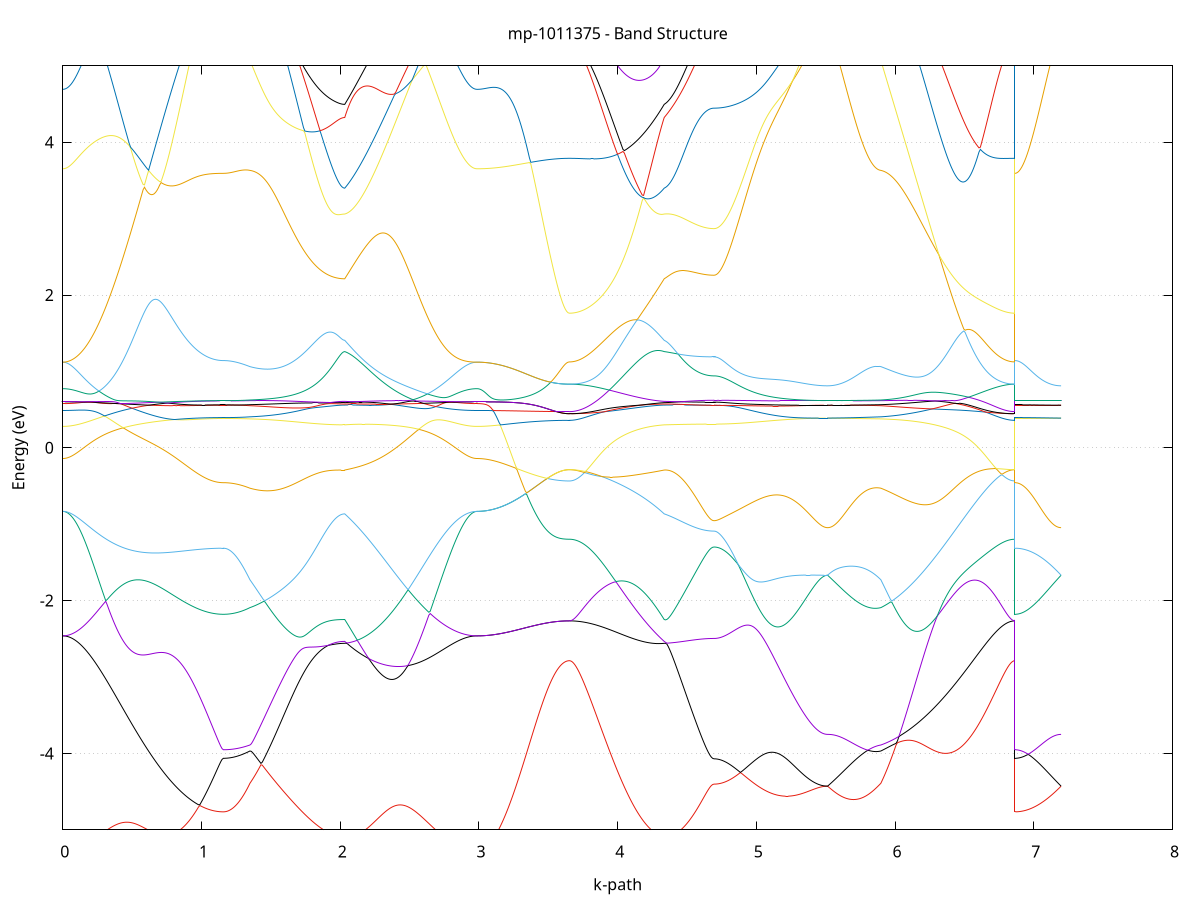 set title 'mp-1011375 - Band Structure'
set xlabel 'k-path'
set ylabel 'Energy (eV)'
set grid y
set yrange [-5:5]
set terminal png size 800,600
set output 'mp-1011375_bands_gnuplot.png'
plot '-' using 1:2 with lines notitle, '-' using 1:2 with lines notitle, '-' using 1:2 with lines notitle, '-' using 1:2 with lines notitle, '-' using 1:2 with lines notitle, '-' using 1:2 with lines notitle, '-' using 1:2 with lines notitle, '-' using 1:2 with lines notitle, '-' using 1:2 with lines notitle, '-' using 1:2 with lines notitle, '-' using 1:2 with lines notitle, '-' using 1:2 with lines notitle, '-' using 1:2 with lines notitle, '-' using 1:2 with lines notitle, '-' using 1:2 with lines notitle, '-' using 1:2 with lines notitle, '-' using 1:2 with lines notitle, '-' using 1:2 with lines notitle, '-' using 1:2 with lines notitle, '-' using 1:2 with lines notitle, '-' using 1:2 with lines notitle, '-' using 1:2 with lines notitle, '-' using 1:2 with lines notitle, '-' using 1:2 with lines notitle, '-' using 1:2 with lines notitle, '-' using 1:2 with lines notitle, '-' using 1:2 with lines notitle, '-' using 1:2 with lines notitle, '-' using 1:2 with lines notitle, '-' using 1:2 with lines notitle, '-' using 1:2 with lines notitle, '-' using 1:2 with lines notitle, '-' using 1:2 with lines notitle, '-' using 1:2 with lines notitle, '-' using 1:2 with lines notitle, '-' using 1:2 with lines notitle, '-' using 1:2 with lines notitle, '-' using 1:2 with lines notitle, '-' using 1:2 with lines notitle, '-' using 1:2 with lines notitle, '-' using 1:2 with lines notitle, '-' using 1:2 with lines notitle, '-' using 1:2 with lines notitle, '-' using 1:2 with lines notitle, '-' using 1:2 with lines notitle, '-' using 1:2 with lines notitle, '-' using 1:2 with lines notitle, '-' using 1:2 with lines notitle, '-' using 1:2 with lines notitle, '-' using 1:2 with lines notitle, '-' using 1:2 with lines notitle, '-' using 1:2 with lines notitle, '-' using 1:2 with lines notitle, '-' using 1:2 with lines notitle, '-' using 1:2 with lines notitle, '-' using 1:2 with lines notitle, '-' using 1:2 with lines notitle, '-' using 1:2 with lines notitle, '-' using 1:2 with lines notitle, '-' using 1:2 with lines notitle, '-' using 1:2 with lines notitle, '-' using 1:2 with lines notitle, '-' using 1:2 with lines notitle, '-' using 1:2 with lines notitle
0.000000 -34.625539
0.009981 -34.625539
0.019963 -34.625539
0.029944 -34.625439
0.039925 -34.625339
0.049907 -34.625139
0.059888 -34.624939
0.069869 -34.624739
0.079851 -34.624439
0.089832 -34.624239
0.099814 -34.623839
0.109795 -34.623539
0.119776 -34.623139
0.129758 -34.622839
0.139739 -34.622339
0.149720 -34.621939
0.159702 -34.621439
0.169683 -34.620939
0.179664 -34.620439
0.189646 -34.619839
0.199627 -34.619239
0.209608 -34.618639
0.219590 -34.618039
0.229571 -34.617339
0.239553 -34.616639
0.249534 -34.615939
0.259515 -34.615239
0.269497 -34.614439
0.279478 -34.613639
0.289459 -34.612839
0.299441 -34.612139
0.309422 -34.611239
0.319403 -34.610339
0.329385 -34.609539
0.339366 -34.608639
0.349347 -34.607739
0.359329 -34.606739
0.369310 -34.605839
0.379291 -34.604839
0.389273 -34.603939
0.399254 -34.602939
0.409236 -34.601939
0.419217 -34.600839
0.429198 -34.599839
0.439180 -34.598839
0.449161 -34.597739
0.459142 -34.596739
0.469124 -34.595639
0.479105 -34.594539
0.489086 -34.593539
0.499068 -34.592439
0.509049 -34.591339
0.519030 -34.590239
0.529012 -34.589139
0.538993 -34.587939
0.548975 -34.586839
0.558956 -34.585739
0.568937 -34.584639
0.578919 -34.583539
0.588900 -34.582339
0.598881 -34.581239
0.608863 -34.580139
0.618844 -34.579039
0.628825 -34.577939
0.638807 -34.576839
0.648788 -34.575739
0.658769 -34.574639
0.668751 -34.573539
0.678732 -34.572439
0.688713 -34.571339
0.698695 -34.570239
0.708676 -34.569239
0.718658 -34.568139
0.728639 -34.567139
0.738620 -34.566139
0.748602 -34.565139
0.758583 -34.564139
0.768564 -34.563239
0.778546 -34.562339
0.788527 -34.561339
0.798508 -34.560439
0.808490 -34.559539
0.818471 -34.558639
0.828452 -34.557839
0.838434 -34.556939
0.848415 -34.556139
0.858397 -34.555439
0.868378 -34.554639
0.878359 -34.553839
0.888341 -34.553139
0.898322 -34.552339
0.908303 -34.551739
0.918285 -34.551039
0.928266 -34.550339
0.938247 -34.549739
0.948229 -34.549139
0.958210 -34.548639
0.968191 -34.548039
0.978173 -34.547539
0.988154 -34.547039
0.998135 -34.546539
1.008117 -34.546139
1.018098 -34.545739
1.028080 -34.545339
1.038061 -34.544939
1.048042 -34.544639
1.058024 -34.544339
1.068005 -34.544139
1.077986 -34.543939
1.087968 -34.543739
1.097949 -34.543539
1.107930 -34.543339
1.117912 -34.543239
1.127893 -34.543139
1.137874 -34.543039
1.147856 -34.543039
1.157837 -34.543039
1.157837 -34.543039
1.167404 -34.543039
1.176971 -34.543039
1.186538 -34.543139
1.196105 -34.543239
1.205673 -34.543339
1.215240 -34.543439
1.224807 -34.543539
1.234374 -34.543739
1.243941 -34.544039
1.253508 -34.544239
1.263075 -34.544539
1.272642 -34.544839
1.282209 -34.545139
1.291776 -34.545439
1.301343 -34.545839
1.310910 -34.546239
1.320477 -34.546639
1.330044 -34.547039
1.339612 -34.547539
1.349179 -34.548039
1.349179 -34.548039
1.359083 -34.548339
1.368988 -34.548839
1.378892 -34.549239
1.388797 -34.549639
1.398701 -34.550139
1.408606 -34.550639
1.418511 -34.551139
1.428415 -34.551639
1.438320 -34.552239
1.448224 -34.552839
1.458129 -34.553339
1.468033 -34.554039
1.477938 -34.554639
1.487843 -34.555239
1.497747 -34.555839
1.507652 -34.556539
1.517556 -34.557239
1.527461 -34.557839
1.537366 -34.558539
1.547270 -34.559239
1.557175 -34.560039
1.567079 -34.560739
1.576984 -34.561439
1.586888 -34.562139
1.596793 -34.562839
1.606698 -34.563639
1.616602 -34.564339
1.626507 -34.565139
1.636411 -34.565839
1.646316 -34.566639
1.656220 -34.567339
1.666125 -34.568039
1.676030 -34.568839
1.685934 -34.569539
1.695839 -34.570239
1.705743 -34.570939
1.715648 -34.571639
1.725552 -34.572339
1.735457 -34.573039
1.745362 -34.573639
1.755266 -34.574339
1.765171 -34.574939
1.775075 -34.575539
1.784980 -34.576139
1.794884 -34.576739
1.804789 -34.577339
1.814694 -34.577939
1.824598 -34.578439
1.834503 -34.578939
1.844407 -34.579439
1.854312 -34.579939
1.864217 -34.580339
1.874121 -34.580839
1.884026 -34.581239
1.893930 -34.581639
1.903835 -34.581939
1.913739 -34.582339
1.923644 -34.582639
1.933549 -34.582939
1.943453 -34.583139
1.953358 -34.583339
1.963262 -34.583639
1.973167 -34.583739
1.983071 -34.583939
1.992976 -34.584039
2.002881 -34.584139
2.012785 -34.584239
2.022690 -34.584239
2.032594 -34.584339
2.032594 -34.584339
2.042532 -34.583939
2.052470 -34.583539
2.062407 -34.583239
2.072345 -34.583039
2.082283 -34.582739
2.092220 -34.582539
2.102158 -34.582339
2.112095 -34.582139
2.122033 -34.581939
2.131971 -34.581839
2.141908 -34.581839
2.151846 -34.581739
2.161784 -34.581739
2.171721 -34.581739
2.181659 -34.581839
2.191597 -34.581839
2.201534 -34.581939
2.211472 -34.582139
2.221409 -34.582339
2.231347 -34.582539
2.241285 -34.582739
2.251222 -34.583039
2.261160 -34.583339
2.271098 -34.583639
2.281035 -34.583939
2.290973 -34.584339
2.300911 -34.584739
2.310848 -34.585239
2.320786 -34.585639
2.330723 -34.586139
2.340661 -34.586639
2.350599 -34.587239
2.360536 -34.587739
2.370474 -34.588339
2.380412 -34.588939
2.390349 -34.589539
2.400287 -34.590139
2.410225 -34.590839
2.420162 -34.591539
2.430100 -34.592239
2.440038 -34.592939
2.449975 -34.593739
2.459913 -34.594439
2.469850 -34.595239
2.479788 -34.595939
2.489726 -34.596739
2.499663 -34.597539
2.509601 -34.598339
2.519539 -34.599139
2.529476 -34.600039
2.539414 -34.600839
2.549352 -34.601639
2.559289 -34.602439
2.569227 -34.603239
2.579164 -34.604039
2.589102 -34.604839
2.599040 -34.605739
2.608977 -34.606539
2.618915 -34.607339
2.628853 -34.608139
2.638790 -34.608939
2.648728 -34.609739
2.658666 -34.610539
2.668603 -34.611339
2.678541 -34.612039
2.688478 -34.612839
2.698416 -34.613539
2.708354 -34.614339
2.718291 -34.615039
2.728229 -34.615639
2.738167 -34.616339
2.748104 -34.617039
2.758042 -34.617639
2.767980 -34.618239
2.777917 -34.618839
2.787855 -34.619439
2.797793 -34.620039
2.807730 -34.620539
2.817668 -34.621039
2.827605 -34.621539
2.837543 -34.622039
2.847481 -34.622439
2.857418 -34.622839
2.867356 -34.623239
2.877294 -34.623639
2.887231 -34.623939
2.897169 -34.624239
2.907107 -34.624539
2.917044 -34.624739
2.926982 -34.624939
2.936919 -34.625139
2.946857 -34.625339
2.956795 -34.625439
2.966732 -34.625539
2.976670 -34.625539
2.986608 -34.625539
2.986608 -34.625539
2.996543 -34.625539
3.006478 -34.625539
3.016413 -34.625539
3.026348 -34.625539
3.036283 -34.625539
3.046218 -34.625539
3.056153 -34.625539
3.066088 -34.625439
3.076023 -34.625339
3.085958 -34.625239
3.095893 -34.625239
3.105828 -34.625139
3.115763 -34.625139
3.125698 -34.625139
3.135633 -34.625039
3.145568 -34.625039
3.155503 -34.625039
3.165438 -34.625039
3.175373 -34.624939
3.185308 -34.624839
3.195243 -34.624839
3.205178 -34.624839
3.215113 -34.624739
3.225048 -34.624639
3.234983 -34.624639
3.244918 -34.624539
3.254853 -34.624439
3.264788 -34.624439
3.274723 -34.624339
3.284658 -34.624339
3.294593 -34.624239
3.304528 -34.624139
3.314463 -34.624139
3.324398 -34.624139
3.334333 -34.624039
3.344268 -34.623939
3.354203 -34.623939
3.364138 -34.623839
3.374073 -34.623839
3.384008 -34.623739
3.393943 -34.623639
3.403878 -34.623639
3.413813 -34.623539
3.423748 -34.623539
3.433683 -34.623439
3.443618 -34.623439
3.453553 -34.623439
3.463488 -34.623339
3.473423 -34.623339
3.483358 -34.623239
3.493293 -34.623139
3.503228 -34.623139
3.513163 -34.623139
3.523098 -34.623139
3.533033 -34.623039
3.542968 -34.623039
3.552903 -34.622939
3.562838 -34.622939
3.572773 -34.622939
3.582708 -34.622939
3.592643 -34.622939
3.602578 -34.622839
3.612513 -34.622839
3.622448 -34.622839
3.632383 -34.622839
3.642318 -34.622739
3.652253 -34.622739
3.652253 -34.622739
3.662158 -34.622739
3.672063 -34.622739
3.681967 -34.622639
3.691872 -34.622539
3.701776 -34.622439
3.711681 -34.622239
3.721585 -34.622139
3.731490 -34.621839
3.741395 -34.621639
3.751299 -34.621339
3.761204 -34.621039
3.771108 -34.620739
3.781013 -34.620339
3.790918 -34.619939
3.800822 -34.619539
3.810727 -34.619139
3.820631 -34.618639
3.830536 -34.618239
3.840440 -34.617739
3.850345 -34.617139
3.860250 -34.616639
3.870154 -34.616039
3.880059 -34.615439
3.889963 -34.614839
3.899868 -34.614239
3.909772 -34.613539
3.919677 -34.612939
3.929582 -34.612239
3.939486 -34.611539
3.949391 -34.610839
3.959295 -34.610039
3.969200 -34.609339
3.979104 -34.608639
3.989009 -34.607839
3.998914 -34.607139
4.008818 -34.606339
4.018723 -34.605639
4.028627 -34.604839
4.038532 -34.604039
4.048436 -34.603239
4.058341 -34.602439
4.068246 -34.601639
4.078150 -34.600839
4.088055 -34.600039
4.097959 -34.599239
4.107864 -34.598439
4.117768 -34.597739
4.127673 -34.596939
4.137578 -34.596239
4.147482 -34.595439
4.157387 -34.594739
4.167291 -34.594039
4.177196 -34.593339
4.187101 -34.592539
4.197005 -34.591939
4.206910 -34.591239
4.216814 -34.590539
4.226719 -34.589939
4.236623 -34.589339
4.246528 -34.588739
4.256433 -34.588139
4.266337 -34.587539
4.276242 -34.587039
4.286146 -34.586539
4.296051 -34.586039
4.305955 -34.585539
4.315860 -34.585139
4.325765 -34.584739
4.335669 -34.584339
4.335669 -34.584339
4.345649 -34.584139
4.355629 -34.584039
4.365609 -34.583839
4.375588 -34.583739
4.385568 -34.583639
4.395548 -34.583539
4.405528 -34.583339
4.415508 -34.583239
4.425487 -34.583139
4.435467 -34.583039
4.445447 -34.582939
4.455427 -34.582839
4.465407 -34.582739
4.475386 -34.582639
4.485366 -34.582639
4.495346 -34.582539
4.505326 -34.582439
4.515306 -34.582339
4.525285 -34.582239
4.535265 -34.582239
4.545245 -34.582139
4.555225 -34.582139
4.565204 -34.582039
4.575184 -34.581939
4.585164 -34.581939
4.595144 -34.581939
4.605124 -34.581839
4.615103 -34.581839
4.625083 -34.581839
4.635063 -34.581739
4.645043 -34.581739
4.655023 -34.581739
4.665002 -34.581739
4.674982 -34.581639
4.684962 -34.581639
4.694942 -34.581639
4.694942 -34.581639
4.704926 -34.581639
4.714910 -34.581639
4.724895 -34.581539
4.734879 -34.581439
4.744863 -34.581339
4.754848 -34.581239
4.764832 -34.581039
4.774816 -34.580839
4.784801 -34.580639
4.794785 -34.580339
4.804769 -34.580039
4.814754 -34.579739
4.824738 -34.579439
4.834722 -34.579039
4.844707 -34.578639
4.854691 -34.578239
4.864675 -34.577839
4.874660 -34.577339
4.884644 -34.576839
4.894628 -34.576339
4.904613 -34.575839
4.914597 -34.575339
4.924581 -34.574739
4.934566 -34.574139
4.944550 -34.573539
4.954534 -34.572939
4.964519 -34.572339
4.974503 -34.571639
4.984487 -34.571039
4.994472 -34.570339
5.004456 -34.569639
5.014440 -34.568939
5.024425 -34.568239
5.034409 -34.567539
5.044393 -34.566839
5.054377 -34.566039
5.064362 -34.565339
5.074346 -34.564639
5.084330 -34.563839
5.094315 -34.563139
5.104299 -34.562439
5.114283 -34.561639
5.124268 -34.560939
5.134252 -34.560139
5.144236 -34.559439
5.154221 -34.558739
5.164205 -34.558039
5.174189 -34.557239
5.184174 -34.556539
5.194158 -34.555839
5.204142 -34.555139
5.214127 -34.554439
5.224111 -34.553739
5.234095 -34.553039
5.244080 -34.552439
5.254064 -34.551839
5.264048 -34.551139
5.274033 -34.550539
5.284017 -34.549939
5.294001 -34.549439
5.303986 -34.548839
5.313970 -34.548339
5.323954 -34.547839
5.333939 -34.547339
5.343923 -34.546839
5.353907 -34.546439
5.363892 -34.546039
5.373876 -34.545639
5.383860 -34.545239
5.393844 -34.544939
5.403829 -34.544539
5.413813 -34.544239
5.423797 -34.544039
5.433782 -34.543739
5.443766 -34.543539
5.453750 -34.543339
5.463735 -34.543239
5.473719 -34.543139
5.483703 -34.543039
5.493688 -34.542939
5.503672 -34.542939
5.513656 -34.542939
5.513656 -34.542939
5.523500 -34.542939
5.533344 -34.542939
5.543187 -34.542939
5.553031 -34.542939
5.562875 -34.542939
5.572719 -34.543039
5.582562 -34.543039
5.592406 -34.543139
5.602250 -34.543139
5.612093 -34.543239
5.621937 -34.543339
5.631781 -34.543439
5.641625 -34.543439
5.651468 -34.543539
5.661312 -34.543639
5.671156 -34.543739
5.680999 -34.543939
5.690843 -34.544039
5.700687 -34.544139
5.710530 -34.544239
5.720374 -34.544439
5.730218 -34.544539
5.740062 -34.544739
5.749905 -34.544839
5.759749 -34.545039
5.769593 -34.545239
5.779436 -34.545339
5.789280 -34.545539
5.799124 -34.545739
5.808967 -34.545939
5.818811 -34.546139
5.828655 -34.546339
5.838499 -34.546639
5.848342 -34.546839
5.858186 -34.547039
5.868030 -34.547239
5.877873 -34.547539
5.887717 -34.547739
5.897561 -34.548039
5.897561 -34.548039
5.907525 -34.548539
5.917489 -34.549139
5.927452 -34.549639
5.937416 -34.550339
5.947380 -34.550939
5.957344 -34.551539
5.967308 -34.552239
5.977272 -34.552939
5.987236 -34.553639
5.997200 -34.554339
6.007163 -34.555139
6.017127 -34.555939
6.027091 -34.556739
6.037055 -34.557539
6.047019 -34.558339
6.056983 -34.559239
6.066947 -34.560039
6.076911 -34.560939
6.086874 -34.561839
6.096838 -34.562739
6.106802 -34.563739
6.116766 -34.564639
6.126730 -34.565639
6.136694 -34.566639
6.146658 -34.567639
6.156622 -34.568639
6.166585 -34.569639
6.176549 -34.570639
6.186513 -34.571639
6.196477 -34.572639
6.206441 -34.573739
6.216405 -34.574739
6.226369 -34.575839
6.236333 -34.576839
6.246296 -34.577839
6.256260 -34.578939
6.266224 -34.580039
6.276188 -34.581139
6.286152 -34.582139
6.296116 -34.583239
6.306080 -34.584339
6.316044 -34.585439
6.326007 -34.586539
6.335971 -34.587639
6.345935 -34.588739
6.355899 -34.589739
6.365863 -34.590839
6.375827 -34.591939
6.385791 -34.592939
6.395754 -34.594039
6.405718 -34.595039
6.415682 -34.596139
6.425646 -34.597139
6.435610 -34.598139
6.445574 -34.599139
6.455538 -34.600139
6.465502 -34.601139
6.475465 -34.602039
6.485429 -34.603039
6.495393 -34.603939
6.505357 -34.604839
6.515321 -34.605739
6.525285 -34.606639
6.535249 -34.607539
6.545213 -34.608439
6.555176 -34.609239
6.565140 -34.610039
6.575104 -34.610839
6.585068 -34.611639
6.595032 -34.612339
6.604996 -34.613139
6.614960 -34.613839
6.624924 -34.614439
6.634887 -34.615139
6.644851 -34.615739
6.654815 -34.616439
6.664779 -34.617039
6.674743 -34.617539
6.684707 -34.618139
6.694671 -34.618639
6.704635 -34.619039
6.714598 -34.619539
6.724562 -34.619939
6.734526 -34.620339
6.744490 -34.620739
6.754454 -34.621039
6.764418 -34.621339
6.774382 -34.621639
6.784346 -34.621839
6.794309 -34.622139
6.804273 -34.622239
6.814237 -34.622439
6.824201 -34.622539
6.834165 -34.622639
6.844129 -34.622739
6.854093 -34.622839
6.864057 -34.622739
6.864057 -34.543039
6.873845 -34.543039
6.883634 -34.542939
6.893423 -34.542939
6.903212 -34.542939
6.913001 -34.542939
6.922790 -34.542939
6.932579 -34.543039
6.942368 -34.542939
6.952157 -34.542939
6.961946 -34.542939
6.971735 -34.542939
6.981523 -34.542939
6.991312 -34.542939
7.001101 -34.542939
7.010890 -34.542939
7.020679 -34.542939
7.030468 -34.542839
7.040257 -34.542839
7.050046 -34.542839
7.059835 -34.542839
7.069624 -34.542839
7.079413 -34.542839
7.089202 -34.542839
7.098990 -34.542839
7.108779 -34.542839
7.118568 -34.542839
7.128357 -34.542839
7.138146 -34.542839
7.147935 -34.542839
7.157724 -34.542939
7.167513 -34.542939
7.177302 -34.542939
7.187091 -34.542939
7.196879 -34.542939
e
0.000000 -17.324539
0.009981 -17.324539
0.019963 -17.324339
0.029944 -17.324139
0.039925 -17.323839
0.049907 -17.323439
0.059888 -17.322939
0.069869 -17.322339
0.079851 -17.321639
0.089832 -17.320939
0.099814 -17.320039
0.109795 -17.319139
0.119776 -17.318139
0.129758 -17.317039
0.139739 -17.315839
0.149720 -17.314639
0.159702 -17.313339
0.169683 -17.311839
0.179664 -17.310439
0.189646 -17.308839
0.199627 -17.307239
0.209608 -17.305539
0.219590 -17.303839
0.229571 -17.302039
0.239553 -17.300139
0.249534 -17.298239
0.259515 -17.296239
0.269497 -17.294139
0.279478 -17.292139
0.289459 -17.295939
0.299441 -17.305739
0.309422 -17.315439
0.319403 -17.325239
0.329385 -17.335139
0.339366 -17.344939
0.349347 -17.354739
0.359329 -17.364439
0.369310 -17.374139
0.379291 -17.383739
0.389273 -17.393339
0.399254 -17.402739
0.409236 -17.412139
0.419217 -17.421339
0.429198 -17.430439
0.439180 -17.439339
0.449161 -17.448139
0.459142 -17.456739
0.469124 -17.465239
0.479105 -17.473539
0.489086 -17.481639
0.499068 -17.489439
0.509049 -17.497139
0.519030 -17.504639
0.529012 -17.511839
0.538993 -17.518939
0.548975 -17.525739
0.558956 -17.532339
0.568937 -17.538639
0.578919 -17.544839
0.588900 -17.550739
0.598881 -17.556339
0.608863 -17.561739
0.618844 -17.566939
0.628825 -17.571939
0.638807 -17.576639
0.648788 -17.581039
0.658769 -17.585339
0.668751 -17.589339
0.678732 -17.593039
0.688713 -17.596639
0.698695 -17.599939
0.708676 -17.603039
0.718658 -17.605839
0.728639 -17.608539
0.738620 -17.610939
0.748602 -17.613239
0.758583 -17.615239
0.768564 -17.617139
0.778546 -17.618839
0.788527 -17.620339
0.798508 -17.621639
0.808490 -17.622739
0.818471 -17.623739
0.828452 -17.624639
0.838434 -17.625339
0.848415 -17.625839
0.858397 -17.626339
0.868378 -17.626639
0.878359 -17.626839
0.888341 -17.626939
0.898322 -17.626939
0.908303 -17.626839
0.918285 -17.626639
0.928266 -17.626439
0.938247 -17.626139
0.948229 -17.625739
0.958210 -17.625339
0.968191 -17.624839
0.978173 -17.624439
0.988154 -17.623939
0.998135 -17.623439
1.008117 -17.622839
1.018098 -17.622339
1.028080 -17.621839
1.038061 -17.621339
1.048042 -17.620839
1.058024 -17.620339
1.068005 -17.619939
1.077986 -17.619539
1.087968 -17.619139
1.097949 -17.618839
1.107930 -17.618539
1.117912 -17.618339
1.127893 -17.618139
1.137874 -17.618039
1.147856 -17.617939
1.157837 -17.617939
1.157837 -17.617939
1.167404 -17.617839
1.176971 -17.617639
1.186538 -17.617239
1.196105 -17.616639
1.205673 -17.615939
1.215240 -17.615139
1.224807 -17.614139
1.234374 -17.612939
1.243941 -17.611639
1.253508 -17.610139
1.263075 -17.608539
1.272642 -17.606739
1.282209 -17.604839
1.291776 -17.602839
1.301343 -17.602439
1.310910 -17.602939
1.320477 -17.603339
1.330044 -17.603739
1.339612 -17.604139
1.349179 -17.604539
1.349179 -17.604539
1.359083 -17.605739
1.368988 -17.608039
1.378892 -17.611139
1.388797 -17.614739
1.398701 -17.618539
1.408606 -17.622639
1.418511 -17.626939
1.428415 -17.631439
1.438320 -17.636139
1.448224 -17.640939
1.458129 -17.645839
1.468033 -17.650939
1.477938 -17.656139
1.487843 -17.661539
1.497747 -17.666939
1.507652 -17.672439
1.517556 -17.678039
1.527461 -17.683639
1.537366 -17.689439
1.547270 -17.695139
1.557175 -17.701039
1.567079 -17.706839
1.576984 -17.712739
1.586888 -17.718639
1.596793 -17.724539
1.606698 -17.730439
1.616602 -17.736339
1.626507 -17.742239
1.636411 -17.748139
1.646316 -17.753939
1.656220 -17.759739
1.666125 -17.765439
1.676030 -17.771139
1.685934 -17.776739
1.695839 -17.782239
1.705743 -17.787739
1.715648 -17.793139
1.725552 -17.798439
1.735457 -17.803539
1.745362 -17.808639
1.755266 -17.813639
1.765171 -17.818439
1.775075 -17.823139
1.784980 -17.827739
1.794884 -17.832239
1.804789 -17.836539
1.814694 -17.840739
1.824598 -17.844739
1.834503 -17.848539
1.844407 -17.852239
1.854312 -17.855839
1.864217 -17.859139
1.874121 -17.862339
1.884026 -17.865439
1.893930 -17.868239
1.903835 -17.870939
1.913739 -17.873339
1.923644 -17.875639
1.933549 -17.877739
1.943453 -17.879639
1.953358 -17.881339
1.963262 -17.882839
1.973167 -17.884239
1.983071 -17.885339
1.992976 -17.886239
2.002881 -17.886939
2.012785 -17.887439
2.022690 -17.887739
2.032594 -17.887839
2.032594 -17.887839
2.042532 -17.894439
2.052470 -17.900639
2.062407 -17.906339
2.072345 -17.911539
2.082283 -17.916239
2.092220 -17.920539
2.102158 -17.924339
2.112095 -17.927639
2.122033 -17.930439
2.131971 -17.932739
2.141908 -17.934539
2.151846 -17.935839
2.161784 -17.936639
2.171721 -17.936939
2.181659 -17.936739
2.191597 -17.936039
2.201534 -17.934839
2.211472 -17.933139
2.221409 -17.931039
2.231347 -17.928339
2.241285 -17.925139
2.251222 -17.921439
2.261160 -17.917339
2.271098 -17.912639
2.281035 -17.907539
2.290973 -17.901939
2.300911 -17.895839
2.310848 -17.889339
2.320786 -17.882339
2.330723 -17.874839
2.340661 -17.866939
2.350599 -17.858639
2.360536 -17.849839
2.370474 -17.840639
2.380412 -17.831039
2.390349 -17.821039
2.400287 -17.810639
2.410225 -17.799839
2.420162 -17.788639
2.430100 -17.777139
2.440038 -17.765239
2.449975 -17.753039
2.459913 -17.740539
2.469850 -17.727639
2.479788 -17.714439
2.489726 -17.701039
2.499663 -17.687339
2.509601 -17.673339
2.519539 -17.659139
2.529476 -17.644639
2.539414 -17.630039
2.549352 -17.615239
2.559289 -17.600239
2.569227 -17.585039
2.579164 -17.569739
2.589102 -17.554339
2.599040 -17.538839
2.608977 -17.523339
2.618915 -17.507739
2.628853 -17.492039
2.638790 -17.476439
2.648728 -17.460739
2.658666 -17.445239
2.668603 -17.429639
2.678541 -17.414239
2.688478 -17.398939
2.698416 -17.383739
2.708354 -17.368739
2.718291 -17.353939
2.728229 -17.339339
2.738167 -17.325039
2.748104 -17.310939
2.758042 -17.302539
2.767980 -17.304339
2.777917 -17.305939
2.787855 -17.307639
2.797793 -17.309139
2.807730 -17.310639
2.817668 -17.312139
2.827605 -17.313439
2.837543 -17.314739
2.847481 -17.316039
2.857418 -17.317139
2.867356 -17.318239
2.877294 -17.319239
2.887231 -17.320139
2.897169 -17.320939
2.907107 -17.321739
2.917044 -17.322339
2.926982 -17.322939
2.936919 -17.323439
2.946857 -17.323839
2.956795 -17.324139
2.966732 -17.324339
2.976670 -17.324539
2.986608 -17.324539
2.986608 -17.324539
2.996543 -17.324739
3.006478 -17.325239
3.016413 -17.326039
3.026348 -17.327139
3.036283 -17.328639
3.046218 -17.330439
3.056153 -17.332539
3.066088 -17.334939
3.076023 -17.337639
3.085958 -17.340539
3.095893 -17.343839
3.105828 -17.347339
3.115763 -17.351139
3.125698 -17.355239
3.135633 -17.359439
3.145568 -17.363939
3.155503 -17.368639
3.165438 -17.373639
3.175373 -17.378639
3.185308 -17.383939
3.195243 -17.389339
3.205178 -17.394939
3.215113 -17.400639
3.225048 -17.406339
3.234983 -17.412239
3.244918 -17.418239
3.254853 -17.424239
3.264788 -17.430339
3.274723 -17.436439
3.284658 -17.442539
3.294593 -17.448739
3.304528 -17.454939
3.314463 -17.461039
3.324398 -17.467139
3.334333 -17.473239
3.344268 -17.479239
3.354203 -17.485139
3.364138 -17.491039
3.374073 -17.496739
3.384008 -17.502439
3.393943 -17.507939
3.403878 -17.513439
3.413813 -17.518739
3.423748 -17.523839
3.433683 -17.528839
3.443618 -17.533739
3.453553 -17.538339
3.463488 -17.542839
3.473423 -17.547139
3.483358 -17.551239
3.493293 -17.555139
3.503228 -17.558839
3.513163 -17.562339
3.523098 -17.565639
3.533033 -17.568739
3.542968 -17.571539
3.552903 -17.574139
3.562838 -17.576539
3.572773 -17.578639
3.582708 -17.580539
3.592643 -17.582139
3.602578 -17.583539
3.612513 -17.584639
3.622448 -17.585539
3.632383 -17.586239
3.642318 -17.586539
3.652253 -17.586739
3.652253 -17.586739
3.662158 -17.586639
3.672063 -17.586339
3.681967 -17.585839
3.691872 -17.585239
3.701776 -17.584439
3.711681 -17.583439
3.721585 -17.582239
3.731490 -17.580939
3.741395 -17.579439
3.751299 -17.577739
3.761204 -17.575839
3.771108 -17.573839
3.781013 -17.571539
3.790918 -17.569239
3.800822 -17.566639
3.810727 -17.563939
3.820631 -17.561139
3.830536 -17.558039
3.840440 -17.554939
3.850345 -17.551639
3.860250 -17.548139
3.870154 -17.544539
3.880059 -17.540739
3.889963 -17.536939
3.899868 -17.532839
3.909772 -17.528739
3.919677 -17.524439
3.929582 -17.520039
3.939486 -17.515539
3.949391 -17.510939
3.959295 -17.506239
3.969200 -17.501439
3.979104 -17.496539
3.989009 -17.491539
3.998914 -17.486439
4.008818 -17.481339
4.018723 -17.495939
4.028627 -17.511139
4.038532 -17.526339
4.048436 -17.541539
4.058341 -17.556639
4.068246 -17.571739
4.078150 -17.586639
4.088055 -17.601439
4.097959 -17.616139
4.107864 -17.630739
4.117768 -17.645139
4.127673 -17.659239
4.137578 -17.673239
4.147482 -17.687039
4.157387 -17.700539
4.167291 -17.713839
4.177196 -17.726839
4.187101 -17.739539
4.197005 -17.751939
4.206910 -17.764039
4.216814 -17.775839
4.226719 -17.787339
4.236623 -17.798439
4.246528 -17.809139
4.256433 -17.819539
4.266337 -17.829439
4.276242 -17.839039
4.286146 -17.848239
4.296051 -17.857039
4.305955 -17.865339
4.315860 -17.873339
4.325765 -17.880839
4.335669 -17.887839
4.335669 -17.887839
4.345649 -17.890439
4.355629 -17.892939
4.365609 -17.895439
4.375588 -17.897939
4.385568 -17.900339
4.395548 -17.902739
4.405528 -17.905039
4.415508 -17.907339
4.425487 -17.909539
4.435467 -17.911739
4.445447 -17.913839
4.455427 -17.915839
4.465407 -17.917839
4.475386 -17.919839
4.485366 -17.921739
4.495346 -17.923539
4.505326 -17.925239
4.515306 -17.926939
4.525285 -17.928439
4.535265 -17.930039
4.545245 -17.931439
4.555225 -17.932739
4.565204 -17.934039
4.575184 -17.935239
4.585164 -17.936339
4.595144 -17.937339
4.605124 -17.938239
4.615103 -17.939039
4.625083 -17.939739
4.635063 -17.940439
4.645043 -17.940939
4.655023 -17.941339
4.665002 -17.941739
4.674982 -17.941939
4.684962 -17.942139
4.694942 -17.942139
4.694942 -17.942139
4.704926 -17.942039
4.714910 -17.941739
4.724895 -17.941139
4.734879 -17.940439
4.744863 -17.939439
4.754848 -17.938239
4.764832 -17.936839
4.774816 -17.935139
4.784801 -17.933339
4.794785 -17.931239
4.804769 -17.929039
4.814754 -17.926539
4.824738 -17.923839
4.834722 -17.921039
4.844707 -17.917939
4.854691 -17.914639
4.864675 -17.911239
4.874660 -17.907539
4.884644 -17.903739
4.894628 -17.899739
4.904613 -17.895539
4.914597 -17.891239
4.924581 -17.886739
4.934566 -17.882039
4.944550 -17.877239
4.954534 -17.872239
4.964519 -17.867139
4.974503 -17.861939
4.984487 -17.856539
4.994472 -17.851039
5.004456 -17.845439
5.014440 -17.839739
5.024425 -17.833939
5.034409 -17.828039
5.044393 -17.822039
5.054377 -17.815939
5.064362 -17.809739
5.074346 -17.803539
5.084330 -17.797239
5.094315 -17.790939
5.104299 -17.784639
5.114283 -17.778239
5.124268 -17.771839
5.134252 -17.765439
5.144236 -17.759039
5.154221 -17.752639
5.164205 -17.746339
5.174189 -17.739939
5.184174 -17.733639
5.194158 -17.727439
5.204142 -17.721239
5.214127 -17.715039
5.224111 -17.709039
5.234095 -17.703039
5.244080 -17.697239
5.254064 -17.691439
5.264048 -17.685839
5.274033 -17.680339
5.284017 -17.674939
5.294001 -17.669739
5.303986 -17.664639
5.313970 -17.659739
5.323954 -17.655039
5.333939 -17.650439
5.343923 -17.646139
5.353907 -17.641939
5.363892 -17.638039
5.373876 -17.634239
5.383860 -17.630739
5.393844 -17.627539
5.403829 -17.624439
5.413813 -17.621639
5.423797 -17.619139
5.433782 -17.616839
5.443766 -17.614839
5.453750 -17.613039
5.463735 -17.611539
5.473719 -17.610239
5.483703 -17.609339
5.493688 -17.608639
5.503672 -17.608239
5.513656 -17.608039
5.513656 -17.608039
5.523500 -17.608439
5.533344 -17.608839
5.543187 -17.609139
5.553031 -17.609339
5.562875 -17.609539
5.572719 -17.609739
5.582562 -17.609839
5.592406 -17.609939
5.602250 -17.609939
5.612093 -17.609939
5.621937 -17.609839
5.631781 -17.609739
5.641625 -17.609539
5.651468 -17.609339
5.661312 -17.609139
5.671156 -17.608739
5.680999 -17.608439
5.690843 -17.608039
5.700687 -17.607539
5.710530 -17.607039
5.720374 -17.606539
5.730218 -17.605839
5.740062 -17.605239
5.749905 -17.604539
5.759749 -17.603739
5.769593 -17.603239
5.779436 -17.603239
5.789280 -17.603239
5.799124 -17.603339
5.808967 -17.603439
5.818811 -17.603439
5.828655 -17.603539
5.838499 -17.603639
5.848342 -17.603739
5.858186 -17.603939
5.868030 -17.604039
5.877873 -17.604239
5.887717 -17.604339
5.897561 -17.604539
5.897561 -17.604539
5.907525 -17.604939
5.917489 -17.605239
5.927452 -17.605539
5.937416 -17.605739
5.947380 -17.605839
5.957344 -17.605939
5.967308 -17.605939
5.977272 -17.605839
5.987236 -17.605639
5.997200 -17.605239
6.007163 -17.604839
6.017127 -17.604239
6.027091 -17.603639
6.037055 -17.602739
6.047019 -17.601839
6.056983 -17.600639
6.066947 -17.599439
6.076911 -17.597939
6.086874 -17.596339
6.096838 -17.594539
6.106802 -17.592539
6.116766 -17.590339
6.126730 -17.588039
6.136694 -17.585439
6.146658 -17.582639
6.156622 -17.579739
6.166585 -17.576539
6.176549 -17.573139
6.186513 -17.569539
6.196477 -17.565639
6.206441 -17.561639
6.216405 -17.557339
6.226369 -17.552839
6.236333 -17.548139
6.246296 -17.543139
6.256260 -17.537939
6.266224 -17.532539
6.276188 -17.526939
6.286152 -17.521139
6.296116 -17.515139
6.306080 -17.508839
6.316044 -17.502439
6.326007 -17.495739
6.335971 -17.488839
6.345935 -17.481839
6.355899 -17.474539
6.365863 -17.467139
6.375827 -17.459539
6.385791 -17.451739
6.395754 -17.443839
6.405718 -17.435739
6.415682 -17.429239
6.425646 -17.435039
6.435610 -17.440839
6.445574 -17.446539
6.455538 -17.452239
6.465502 -17.457839
6.475465 -17.463439
6.485429 -17.468939
6.495393 -17.474339
6.505357 -17.479639
6.515321 -17.484939
6.525285 -17.490139
6.535249 -17.495239
6.545213 -17.500239
6.555176 -17.505139
6.565140 -17.509939
6.575104 -17.514639
6.585068 -17.519139
6.595032 -17.523639
6.604996 -17.527939
6.614960 -17.532139
6.624924 -17.536239
6.634887 -17.540139
6.644851 -17.543939
6.654815 -17.547639
6.664779 -17.551139
6.674743 -17.554539
6.684707 -17.557739
6.694671 -17.560839
6.704635 -17.563639
6.714598 -17.566439
6.724562 -17.569039
6.734526 -17.571439
6.744490 -17.573639
6.754454 -17.575739
6.764418 -17.577639
6.774382 -17.579339
6.784346 -17.580839
6.794309 -17.582239
6.804273 -17.583439
6.814237 -17.584439
6.824201 -17.585239
6.834165 -17.585839
6.844129 -17.586339
6.854093 -17.586639
6.864057 -17.586739
6.864057 -17.617939
6.873845 -17.617939
6.883634 -17.617839
6.893423 -17.617839
6.903212 -17.617739
6.913001 -17.617639
6.922790 -17.617539
6.932579 -17.617439
6.942368 -17.617239
6.952157 -17.617039
6.961946 -17.616839
6.971735 -17.616639
6.981523 -17.616439
6.991312 -17.616239
7.001101 -17.615939
7.010890 -17.615639
7.020679 -17.615339
7.030468 -17.615039
7.040257 -17.614739
7.050046 -17.614339
7.059835 -17.614039
7.069624 -17.613639
7.079413 -17.613239
7.089202 -17.612839
7.098990 -17.612439
7.108779 -17.612039
7.118568 -17.611639
7.128357 -17.611239
7.138146 -17.610739
7.147935 -17.610339
7.157724 -17.609839
7.167513 -17.609439
7.177302 -17.609039
7.187091 -17.608539
7.196879 -17.608039
e
0.000000 -17.121139
0.009981 -17.121339
0.019963 -17.122139
0.029944 -17.123439
0.039925 -17.125139
0.049907 -17.127439
0.059888 -17.130239
0.069869 -17.133539
0.079851 -17.137239
0.089832 -17.141439
0.099814 -17.146039
0.109795 -17.151139
0.119776 -17.156639
0.129758 -17.162539
0.139739 -17.168839
0.149720 -17.175539
0.159702 -17.182539
0.169683 -17.189839
0.179664 -17.197439
0.189646 -17.205439
0.199627 -17.213639
0.209608 -17.222039
0.219590 -17.230739
0.229571 -17.239539
0.239553 -17.248639
0.249534 -17.257839
0.259515 -17.267239
0.269497 -17.276739
0.279478 -17.286239
0.289459 -17.289939
0.299441 -17.287839
0.309422 -17.285639
0.319403 -17.283339
0.329385 -17.281039
0.339366 -17.278739
0.349347 -17.276339
0.359329 -17.274039
0.369310 -17.271639
0.379291 -17.269139
0.389273 -17.266739
0.399254 -17.264339
0.409236 -17.261839
0.419217 -17.264739
0.429198 -17.270839
0.439180 -17.276939
0.449161 -17.283039
0.459142 -17.289239
0.469124 -17.295439
0.479105 -17.301739
0.489086 -17.308139
0.499068 -17.314439
0.509049 -17.320839
0.519030 -17.327239
0.529012 -17.333739
0.538993 -17.340139
0.548975 -17.346639
0.558956 -17.353039
0.568937 -17.359539
0.578919 -17.366039
0.588900 -17.372439
0.598881 -17.378839
0.608863 -17.385339
0.618844 -17.391739
0.628825 -17.398039
0.638807 -17.404339
0.648788 -17.410639
0.658769 -17.416939
0.668751 -17.423139
0.678732 -17.429239
0.688713 -17.435339
0.698695 -17.441439
0.708676 -17.447439
0.718658 -17.453339
0.728639 -17.459139
0.738620 -17.464939
0.748602 -17.470639
0.758583 -17.476239
0.768564 -17.481739
0.778546 -17.487239
0.788527 -17.492539
0.798508 -17.497739
0.808490 -17.502839
0.818471 -17.507939
0.828452 -17.512839
0.838434 -17.517639
0.848415 -17.522339
0.858397 -17.526939
0.868378 -17.531439
0.878359 -17.535739
0.888341 -17.539939
0.898322 -17.544039
0.908303 -17.547939
0.918285 -17.551839
0.928266 -17.555439
0.938247 -17.559039
0.948229 -17.562439
0.958210 -17.565639
0.968191 -17.568739
0.978173 -17.571739
0.988154 -17.574539
0.998135 -17.577239
1.008117 -17.579739
1.018098 -17.582139
1.028080 -17.584339
1.038061 -17.586339
1.048042 -17.588239
1.058024 -17.589939
1.068005 -17.591539
1.077986 -17.592939
1.087968 -17.594139
1.097949 -17.595239
1.107930 -17.596139
1.117912 -17.596939
1.127893 -17.597439
1.137874 -17.597839
1.147856 -17.598139
1.157837 -17.598239
1.157837 -17.598239
1.167404 -17.598239
1.176971 -17.598339
1.186538 -17.598439
1.196105 -17.598639
1.205673 -17.598739
1.215240 -17.599039
1.224807 -17.599239
1.234374 -17.599639
1.243941 -17.599939
1.253508 -17.600339
1.263075 -17.600739
1.272642 -17.601139
1.282209 -17.601539
1.291776 -17.602039
1.301343 -17.600639
1.310910 -17.598239
1.320477 -17.595739
1.330044 -17.593139
1.339612 -17.590339
1.349179 -17.587339
1.349179 -17.587339
1.359083 -17.584239
1.368988 -17.579739
1.378892 -17.574339
1.388797 -17.568439
1.398701 -17.562039
1.408606 -17.555339
1.418511 -17.548139
1.428415 -17.540739
1.438320 -17.532939
1.448224 -17.524939
1.458129 -17.516639
1.468033 -17.508139
1.477938 -17.499239
1.487843 -17.490239
1.497747 -17.480939
1.507652 -17.471539
1.517556 -17.461839
1.527461 -17.452039
1.537366 -17.441939
1.547270 -17.431839
1.557175 -17.421539
1.567079 -17.411039
1.576984 -17.400539
1.586888 -17.389839
1.596793 -17.379139
1.606698 -17.368239
1.616602 -17.357439
1.626507 -17.346539
1.636411 -17.335539
1.646316 -17.324639
1.656220 -17.313739
1.666125 -17.302839
1.676030 -17.291939
1.685934 -17.281139
1.695839 -17.270339
1.705743 -17.264139
1.715648 -17.266339
1.725552 -17.268539
1.735457 -17.270639
1.745362 -17.272739
1.755266 -17.274739
1.765171 -17.276739
1.775075 -17.278739
1.784980 -17.280639
1.794884 -17.282439
1.804789 -17.284239
1.814694 -17.285939
1.824598 -17.287539
1.834503 -17.289139
1.844407 -17.290739
1.854312 -17.292139
1.864217 -17.293539
1.874121 -17.294939
1.884026 -17.296139
1.893930 -17.297339
1.903835 -17.298439
1.913739 -17.299439
1.923644 -17.300439
1.933549 -17.301339
1.943453 -17.302039
1.953358 -17.302839
1.963262 -17.303439
1.973167 -17.303939
1.983071 -17.304439
1.992976 -17.304839
2.002881 -17.305139
2.012785 -17.305339
2.022690 -17.305439
2.032594 -17.305539
2.032594 -17.305539
2.042532 -17.301139
2.052470 -17.296939
2.062407 -17.292839
2.072345 -17.288839
2.082283 -17.285039
2.092220 -17.281339
2.102158 -17.277739
2.112095 -17.274339
2.122033 -17.271039
2.131971 -17.267839
2.141908 -17.264839
2.151846 -17.262039
2.161784 -17.259339
2.171721 -17.256839
2.181659 -17.254439
2.191597 -17.252139
2.201534 -17.250039
2.211472 -17.248139
2.221409 -17.246339
2.231347 -17.244739
2.241285 -17.243239
2.251222 -17.241939
2.261160 -17.240839
2.271098 -17.239739
2.281035 -17.238939
2.290973 -17.238239
2.300911 -17.237639
2.310848 -17.237139
2.320786 -17.236839
2.330723 -17.236739
2.340661 -17.236739
2.350599 -17.236839
2.360536 -17.237039
2.370474 -17.237439
2.380412 -17.237939
2.390349 -17.238539
2.400287 -17.239239
2.410225 -17.240039
2.420162 -17.240939
2.430100 -17.242039
2.440038 -17.243139
2.449975 -17.244339
2.459913 -17.245639
2.469850 -17.247039
2.479788 -17.248539
2.489726 -17.250139
2.499663 -17.251739
2.509601 -17.253439
2.519539 -17.255139
2.529476 -17.256939
2.539414 -17.258839
2.549352 -17.260739
2.559289 -17.262639
2.569227 -17.264639
2.579164 -17.266639
2.589102 -17.268639
2.599040 -17.270639
2.608977 -17.272739
2.618915 -17.274839
2.628853 -17.276839
2.638790 -17.278939
2.648728 -17.281039
2.658666 -17.283139
2.668603 -17.285139
2.678541 -17.287239
2.688478 -17.289239
2.698416 -17.291239
2.708354 -17.293239
2.718291 -17.295239
2.728229 -17.297139
2.738167 -17.298939
2.748104 -17.300839
2.758042 -17.297139
2.767980 -17.283739
2.777917 -17.270639
2.787855 -17.257939
2.797793 -17.245639
2.807730 -17.233739
2.817668 -17.222339
2.827605 -17.211439
2.837543 -17.201039
2.847481 -17.191139
2.857418 -17.181939
2.867356 -17.173239
2.877294 -17.165139
2.887231 -17.157639
2.897169 -17.150839
2.907107 -17.144639
2.917044 -17.139239
2.926982 -17.134439
2.936919 -17.130339
2.946857 -17.127039
2.956795 -17.124439
2.966732 -17.122639
2.976670 -17.121439
2.986608 -17.121139
2.986608 -17.121139
2.996543 -17.121139
3.006478 -17.121139
3.016413 -17.121139
3.026348 -17.121239
3.036283 -17.121239
3.046218 -17.121339
3.056153 -17.121339
3.066088 -17.121439
3.076023 -17.121539
3.085958 -17.121639
3.095893 -17.121739
3.105828 -17.121839
3.115763 -17.121939
3.125698 -17.122139
3.135633 -17.122239
3.145568 -17.122439
3.155503 -17.122639
3.165438 -17.122739
3.175373 -17.122939
3.185308 -17.123139
3.195243 -17.123339
3.205178 -17.123539
3.215113 -17.123739
3.225048 -17.123939
3.234983 -17.124139
3.244918 -17.124339
3.254853 -17.124539
3.264788 -17.124839
3.274723 -17.125039
3.284658 -17.125239
3.294593 -17.125539
3.304528 -17.125739
3.314463 -17.125939
3.324398 -17.126239
3.334333 -17.126439
3.344268 -17.126739
3.354203 -17.126939
3.364138 -17.127139
3.374073 -17.127339
3.384008 -17.127639
3.393943 -17.127839
3.403878 -17.128039
3.413813 -17.128239
3.423748 -17.128439
3.433683 -17.128739
3.443618 -17.128939
3.453553 -17.129039
3.463488 -17.129239
3.473423 -17.129439
3.483358 -17.129639
3.493293 -17.129739
3.503228 -17.129939
3.513163 -17.130039
3.523098 -17.130239
3.533033 -17.130339
3.542968 -17.130439
3.552903 -17.130539
3.562838 -17.130639
3.572773 -17.130739
3.582708 -17.130839
3.592643 -17.130939
3.602578 -17.130939
3.612513 -17.131039
3.622448 -17.131039
3.632383 -17.131139
3.642318 -17.131139
3.652253 -17.131139
3.652253 -17.131139
3.662158 -17.131439
3.672063 -17.132439
3.681967 -17.134139
3.691872 -17.136539
3.701776 -17.139639
3.711681 -17.143339
3.721585 -17.147639
3.731490 -17.152639
3.741395 -17.158239
3.751299 -17.164539
3.761204 -17.171439
3.771108 -17.178839
3.781013 -17.186839
3.790918 -17.195439
3.800822 -17.204539
3.810727 -17.214139
3.820631 -17.224239
3.830536 -17.234839
3.840440 -17.245939
3.850345 -17.257439
3.860250 -17.269339
3.870154 -17.281539
3.880059 -17.294239
3.889963 -17.307239
3.899868 -17.320539
3.909772 -17.334039
3.919677 -17.347939
3.929582 -17.362039
3.939486 -17.376339
3.949391 -17.390839
3.959295 -17.405539
3.969200 -17.420339
3.979104 -17.435339
3.989009 -17.450439
3.998914 -17.465539
4.008818 -17.480739
4.018723 -17.476039
4.028627 -17.470739
4.038532 -17.465439
4.048436 -17.459939
4.058341 -17.454539
4.068246 -17.449039
4.078150 -17.443439
4.088055 -17.437839
4.097959 -17.432239
4.107864 -17.426639
4.117768 -17.420939
4.127673 -17.415339
4.137578 -17.409639
4.147482 -17.404039
4.157387 -17.398339
4.167291 -17.392739
4.177196 -17.387139
4.187101 -17.381539
4.197005 -17.376039
4.206910 -17.370539
4.216814 -17.365139
4.226719 -17.359739
4.236623 -17.354339
4.246528 -17.349139
4.256433 -17.343939
4.266337 -17.338739
4.276242 -17.333739
4.286146 -17.328739
4.296051 -17.323939
4.305955 -17.319139
4.315860 -17.314539
4.325765 -17.309939
4.335669 -17.305539
4.335669 -17.305539
4.345649 -17.303839
4.355629 -17.302039
4.365609 -17.300139
4.375588 -17.298239
4.385568 -17.296339
4.395548 -17.294339
4.405528 -17.292239
4.415508 -17.290139
4.425487 -17.288039
4.435467 -17.285939
4.445447 -17.283839
4.455427 -17.281739
4.465407 -17.279539
4.475386 -17.277439
4.485366 -17.275439
4.495346 -17.273339
4.505326 -17.271339
4.515306 -17.269339
4.525285 -17.267439
4.535265 -17.265639
4.545245 -17.263839
4.555225 -17.262239
4.565204 -17.260639
4.575184 -17.259039
4.585164 -17.257639
4.595144 -17.256339
4.605124 -17.255139
4.615103 -17.254039
4.625083 -17.253139
4.635063 -17.252239
4.645043 -17.251539
4.655023 -17.250939
4.665002 -17.250439
4.674982 -17.250139
4.684962 -17.249939
4.694942 -17.249839
4.694942 -17.249839
4.704926 -17.249839
4.714910 -17.249739
4.724895 -17.249539
4.734879 -17.249339
4.744863 -17.249039
4.754848 -17.248739
4.764832 -17.248339
4.774816 -17.247839
4.784801 -17.247339
4.794785 -17.246739
4.804769 -17.246039
4.814754 -17.245339
4.824738 -17.244639
4.834722 -17.243739
4.844707 -17.242939
4.854691 -17.241939
4.864675 -17.241039
4.874660 -17.239939
4.884644 -17.238839
4.894628 -17.237739
4.904613 -17.236539
4.914597 -17.235339
4.924581 -17.234139
4.934566 -17.232839
4.944550 -17.231439
4.954534 -17.230139
4.964519 -17.228639
4.974503 -17.227239
4.984487 -17.225739
4.994472 -17.224239
5.004456 -17.230439
5.014440 -17.240739
5.024425 -17.251239
5.034409 -17.261739
5.044393 -17.272339
5.054377 -17.283039
5.064362 -17.293739
5.074346 -17.304539
5.084330 -17.315339
5.094315 -17.326139
5.104299 -17.336839
5.114283 -17.347639
5.124268 -17.358339
5.134252 -17.368939
5.144236 -17.379539
5.154221 -17.389939
5.164205 -17.400339
5.174189 -17.410539
5.184174 -17.420639
5.194158 -17.430639
5.204142 -17.440439
5.214127 -17.450039
5.224111 -17.459539
5.234095 -17.468739
5.244080 -17.477739
5.254064 -17.486539
5.264048 -17.495139
5.274033 -17.503439
5.284017 -17.511539
5.294001 -17.519339
5.303986 -17.526839
5.313970 -17.534139
5.323954 -17.541039
5.333939 -17.547739
5.343923 -17.554039
5.353907 -17.560039
5.363892 -17.565739
5.373876 -17.571139
5.383860 -17.576139
5.393844 -17.580739
5.403829 -17.585039
5.413813 -17.589039
5.423797 -17.592639
5.433782 -17.595839
5.443766 -17.598639
5.453750 -17.601139
5.463735 -17.603239
5.473719 -17.605039
5.483703 -17.606339
5.493688 -17.607339
5.503672 -17.607839
5.513656 -17.608039
5.513656 -17.608039
5.523500 -17.607739
5.533344 -17.607339
5.543187 -17.606939
5.553031 -17.606639
5.562875 -17.606239
5.572719 -17.605939
5.582562 -17.605639
5.592406 -17.605439
5.602250 -17.605139
5.612093 -17.604939
5.621937 -17.604639
5.631781 -17.604439
5.641625 -17.604239
5.651468 -17.604139
5.661312 -17.603939
5.671156 -17.603839
5.680999 -17.603639
5.690843 -17.603539
5.700687 -17.603439
5.710530 -17.603339
5.720374 -17.603339
5.730218 -17.603239
5.740062 -17.603239
5.749905 -17.603239
5.759749 -17.603239
5.769593 -17.602939
5.779436 -17.602039
5.789280 -17.601139
5.799124 -17.600139
5.808967 -17.599039
5.818811 -17.598039
5.828655 -17.596839
5.838499 -17.595639
5.848342 -17.594439
5.858186 -17.593139
5.868030 -17.591739
5.877873 -17.590339
5.887717 -17.588939
5.897561 -17.587339
5.897561 -17.587339
5.907525 -17.584139
5.917489 -17.580839
5.927452 -17.577339
5.937416 -17.573739
5.947380 -17.569939
5.957344 -17.566039
5.967308 -17.562039
5.977272 -17.557839
5.987236 -17.553539
5.997200 -17.549039
6.007163 -17.544539
6.017127 -17.539839
6.027091 -17.535039
6.037055 -17.530139
6.047019 -17.525039
6.056983 -17.519939
6.066947 -17.514739
6.076911 -17.509339
6.086874 -17.503939
6.096838 -17.498339
6.106802 -17.492739
6.116766 -17.487039
6.126730 -17.481239
6.136694 -17.475339
6.146658 -17.469339
6.156622 -17.463339
6.166585 -17.457239
6.176549 -17.451039
6.186513 -17.444839
6.196477 -17.438539
6.206441 -17.432239
6.216405 -17.425839
6.226369 -17.419439
6.236333 -17.412939
6.246296 -17.406439
6.256260 -17.399939
6.266224 -17.393439
6.276188 -17.386839
6.286152 -17.380339
6.296116 -17.373739
6.306080 -17.367139
6.316044 -17.370339
6.326007 -17.376239
6.335971 -17.382139
6.345935 -17.388039
6.355899 -17.393939
6.365863 -17.399839
6.375827 -17.405839
6.385791 -17.411739
6.395754 -17.417539
6.405718 -17.423439
6.415682 -17.427539
6.425646 -17.419139
6.435610 -17.410639
6.445574 -17.402139
6.455538 -17.393439
6.465502 -17.384639
6.475465 -17.375739
6.485429 -17.366839
6.495393 -17.357839
6.505357 -17.348839
6.515321 -17.339739
6.525285 -17.330739
6.535249 -17.321739
6.545213 -17.312639
6.555176 -17.303639
6.565140 -17.294739
6.575104 -17.285839
6.585068 -17.277039
6.595032 -17.268439
6.604996 -17.259839
6.614960 -17.251439
6.624924 -17.243139
6.634887 -17.235039
6.644851 -17.227139
6.654815 -17.219439
6.664779 -17.211939
6.674743 -17.204639
6.684707 -17.197639
6.694671 -17.190939
6.704635 -17.184539
6.714598 -17.178339
6.724562 -17.172539
6.734526 -17.167039
6.744490 -17.161939
6.754454 -17.157139
6.764418 -17.152739
6.774382 -17.148739
6.784346 -17.145039
6.794309 -17.141839
6.804273 -17.139039
6.814237 -17.136639
6.824201 -17.134639
6.834165 -17.133139
6.844129 -17.132039
6.854093 -17.131339
6.864057 -17.131139
6.864057 -17.598239
6.873845 -17.598239
6.883634 -17.598239
6.893423 -17.598339
6.903212 -17.598339
6.913001 -17.598439
6.922790 -17.598639
6.932579 -17.598739
6.942368 -17.598839
6.952157 -17.599039
6.961946 -17.599239
6.971735 -17.599439
6.981523 -17.599639
6.991312 -17.599939
7.001101 -17.600239
7.010890 -17.600439
7.020679 -17.600739
7.030468 -17.601039
7.040257 -17.601439
7.050046 -17.601739
7.059835 -17.602139
7.069624 -17.602539
7.079413 -17.602839
7.089202 -17.603239
7.098990 -17.603639
7.108779 -17.604039
7.118568 -17.604539
7.128357 -17.604939
7.138146 -17.605339
7.147935 -17.605839
7.157724 -17.606239
7.167513 -17.606739
7.177302 -17.607139
7.187091 -17.607639
7.196879 -17.608039
e
0.000000 -17.121139
0.009981 -17.121239
0.019963 -17.121439
0.029944 -17.121939
0.039925 -17.122539
0.049907 -17.123439
0.059888 -17.124439
0.069869 -17.125539
0.079851 -17.126939
0.089832 -17.128539
0.099814 -17.130239
0.109795 -17.132139
0.119776 -17.134239
0.129758 -17.136439
0.139739 -17.138939
0.149720 -17.141539
0.159702 -17.144239
0.169683 -17.147239
0.179664 -17.150339
0.189646 -17.153539
0.199627 -17.156939
0.209608 -17.160539
0.219590 -17.164239
0.229571 -17.168139
0.239553 -17.172139
0.249534 -17.176239
0.259515 -17.180539
0.269497 -17.184939
0.279478 -17.189539
0.289459 -17.194239
0.299441 -17.199039
0.309422 -17.203939
0.319403 -17.208939
0.329385 -17.214139
0.339366 -17.219339
0.349347 -17.224739
0.359329 -17.230239
0.369310 -17.235739
0.379291 -17.241439
0.389273 -17.247139
0.399254 -17.252939
0.409236 -17.258839
0.419217 -17.259339
0.429198 -17.256939
0.439180 -17.254439
0.449161 -17.251939
0.459142 -17.249439
0.469124 -17.247039
0.479105 -17.244539
0.489086 -17.242039
0.499068 -17.239639
0.509049 -17.237239
0.519030 -17.234839
0.529012 -17.232439
0.538993 -17.230039
0.548975 -17.227739
0.558956 -17.225439
0.568937 -17.223139
0.578919 -17.220939
0.588900 -17.218739
0.598881 -17.216539
0.608863 -17.214439
0.618844 -17.212339
0.628825 -17.210239
0.638807 -17.208239
0.648788 -17.206339
0.658769 -17.204339
0.668751 -17.202539
0.678732 -17.200639
0.688713 -17.198839
0.698695 -17.197139
0.708676 -17.195439
0.718658 -17.193739
0.728639 -17.192139
0.738620 -17.190639
0.748602 -17.189139
0.758583 -17.187739
0.768564 -17.186339
0.778546 -17.184939
0.788527 -17.183639
0.798508 -17.182439
0.808490 -17.181139
0.818471 -17.180039
0.828452 -17.178939
0.838434 -17.177839
0.848415 -17.176839
0.858397 -17.175939
0.868378 -17.174939
0.878359 -17.174039
0.888341 -17.173239
0.898322 -17.172439
0.908303 -17.171639
0.918285 -17.170939
0.928266 -17.170239
0.938247 -17.169639
0.948229 -17.169039
0.958210 -17.168439
0.968191 -17.167939
0.978173 -17.167439
0.988154 -17.166939
0.998135 -17.166539
1.008117 -17.166139
1.018098 -17.165739
1.028080 -17.165339
1.038061 -17.165039
1.048042 -17.164739
1.058024 -17.164539
1.068005 -17.164339
1.077986 -17.164139
1.087968 -17.163939
1.097949 -17.163739
1.107930 -17.163639
1.117912 -17.163539
1.127893 -17.163439
1.137874 -17.163339
1.147856 -17.163339
1.157837 -17.163339
1.157837 -17.163339
1.167404 -17.163439
1.176971 -17.163539
1.186538 -17.163839
1.196105 -17.164239
1.205673 -17.164639
1.215240 -17.165239
1.224807 -17.165939
1.234374 -17.166739
1.243941 -17.167739
1.253508 -17.168739
1.263075 -17.169839
1.272642 -17.171139
1.282209 -17.172439
1.291776 -17.173939
1.301343 -17.175539
1.310910 -17.177139
1.320477 -17.178939
1.330044 -17.180839
1.339612 -17.182839
1.349179 -17.184939
1.349179 -17.184939
1.359083 -17.186639
1.368988 -17.188239
1.378892 -17.190039
1.388797 -17.191839
1.398701 -17.193639
1.408606 -17.195539
1.418511 -17.197539
1.428415 -17.199539
1.438320 -17.201539
1.448224 -17.203639
1.458129 -17.205739
1.468033 -17.207939
1.477938 -17.210139
1.487843 -17.212339
1.497747 -17.214639
1.507652 -17.216939
1.517556 -17.219239
1.527461 -17.221639
1.537366 -17.223939
1.547270 -17.226339
1.557175 -17.228739
1.567079 -17.231139
1.576984 -17.233539
1.586888 -17.235939
1.596793 -17.238339
1.606698 -17.240739
1.616602 -17.243139
1.626507 -17.245639
1.636411 -17.247939
1.646316 -17.250339
1.656220 -17.252739
1.666125 -17.255039
1.676030 -17.257339
1.685934 -17.259639
1.695839 -17.261939
1.705743 -17.259739
1.715648 -17.249139
1.725552 -17.238739
1.735457 -17.228439
1.745362 -17.218239
1.755266 -17.208239
1.765171 -17.198439
1.775075 -17.188839
1.784980 -17.179439
1.794884 -17.170339
1.804789 -17.161439
1.814694 -17.152739
1.824598 -17.144339
1.834503 -17.136239
1.844407 -17.128439
1.854312 -17.121039
1.864217 -17.113839
1.874121 -17.107039
1.884026 -17.100539
1.893930 -17.094439
1.903835 -17.088739
1.913739 -17.083439
1.923644 -17.078439
1.933549 -17.073939
1.943453 -17.069739
1.953358 -17.066039
1.963262 -17.062739
1.973167 -17.059839
1.983071 -17.057439
1.992976 -17.055439
2.002881 -17.053839
2.012785 -17.052739
2.022690 -17.052039
2.032594 -17.051839
2.032594 -17.051839
2.042532 -17.050939
2.052470 -17.050139
2.062407 -17.049439
2.072345 -17.048739
2.082283 -17.048139
2.092220 -17.047539
2.102158 -17.047039
2.112095 -17.046639
2.122033 -17.046239
2.131971 -17.045839
2.141908 -17.045539
2.151846 -17.045339
2.161784 -17.045239
2.171721 -17.045039
2.181659 -17.045039
2.191597 -17.045039
2.201534 -17.045139
2.211472 -17.045239
2.221409 -17.045439
2.231347 -17.045739
2.241285 -17.046039
2.251222 -17.046439
2.261160 -17.046839
2.271098 -17.047339
2.281035 -17.047839
2.290973 -17.048439
2.300911 -17.049139
2.310848 -17.049839
2.320786 -17.050539
2.330723 -17.051339
2.340661 -17.052239
2.350599 -17.053139
2.360536 -17.054039
2.370474 -17.055039
2.380412 -17.056039
2.390349 -17.057139
2.400287 -17.058239
2.410225 -17.059339
2.420162 -17.060539
2.430100 -17.061739
2.440038 -17.063039
2.449975 -17.064339
2.459913 -17.065639
2.469850 -17.066939
2.479788 -17.068339
2.489726 -17.069639
2.499663 -17.071039
2.509601 -17.072439
2.519539 -17.073939
2.529476 -17.075339
2.539414 -17.076839
2.549352 -17.078239
2.559289 -17.079739
2.569227 -17.081239
2.579164 -17.082739
2.589102 -17.084139
2.599040 -17.085639
2.608977 -17.087139
2.618915 -17.088539
2.628853 -17.090039
2.638790 -17.091439
2.648728 -17.092939
2.658666 -17.094339
2.668603 -17.095739
2.678541 -17.097039
2.688478 -17.098439
2.698416 -17.099739
2.708354 -17.101039
2.718291 -17.102339
2.728229 -17.103639
2.738167 -17.104839
2.748104 -17.106039
2.758042 -17.107139
2.767980 -17.108239
2.777917 -17.109339
2.787855 -17.110339
2.797793 -17.111339
2.807730 -17.112339
2.817668 -17.113239
2.827605 -17.114139
2.837543 -17.114939
2.847481 -17.115739
2.857418 -17.116439
2.867356 -17.117139
2.877294 -17.117739
2.887231 -17.118339
2.897169 -17.118839
2.907107 -17.119339
2.917044 -17.119739
2.926982 -17.120039
2.936919 -17.120439
2.946857 -17.120639
2.956795 -17.120839
2.966732 -17.120939
2.976670 -17.121039
2.986608 -17.121139
2.986608 -17.121139
2.996543 -17.121139
3.006478 -17.121139
3.016413 -17.121139
3.026348 -17.121139
3.036283 -17.121239
3.046218 -17.121339
3.056153 -17.121339
3.066088 -17.121439
3.076023 -17.121539
3.085958 -17.121639
3.095893 -17.121739
3.105828 -17.121839
3.115763 -17.121939
3.125698 -17.122139
3.135633 -17.122239
3.145568 -17.122439
3.155503 -17.122639
3.165438 -17.122739
3.175373 -17.122939
3.185308 -17.123139
3.195243 -17.123339
3.205178 -17.123539
3.215113 -17.123739
3.225048 -17.123939
3.234983 -17.124139
3.244918 -17.124339
3.254853 -17.124539
3.264788 -17.124839
3.274723 -17.125039
3.284658 -17.125239
3.294593 -17.125539
3.304528 -17.125739
3.314463 -17.125939
3.324398 -17.126239
3.334333 -17.126439
3.344268 -17.126739
3.354203 -17.126939
3.364138 -17.127139
3.374073 -17.127339
3.384008 -17.127639
3.393943 -17.127839
3.403878 -17.128039
3.413813 -17.128239
3.423748 -17.128439
3.433683 -17.128639
3.443618 -17.128939
3.453553 -17.129039
3.463488 -17.129239
3.473423 -17.129439
3.483358 -17.129639
3.493293 -17.129739
3.503228 -17.129939
3.513163 -17.130039
3.523098 -17.130239
3.533033 -17.130339
3.542968 -17.130439
3.552903 -17.130539
3.562838 -17.130639
3.572773 -17.130739
3.582708 -17.130839
3.592643 -17.130939
3.602578 -17.130939
3.612513 -17.131039
3.622448 -17.131039
3.632383 -17.131139
3.642318 -17.131139
3.652253 -17.131139
3.652253 -17.131139
3.662158 -17.131039
3.672063 -17.131039
3.681967 -17.130839
3.691872 -17.130639
3.701776 -17.130339
3.711681 -17.130039
3.721585 -17.129639
3.731490 -17.129239
3.741395 -17.128739
3.751299 -17.128239
3.761204 -17.127539
3.771108 -17.126939
3.781013 -17.126239
3.790918 -17.125439
3.800822 -17.124639
3.810727 -17.123739
3.820631 -17.122839
3.830536 -17.121839
3.840440 -17.120839
3.850345 -17.119739
3.860250 -17.118639
3.870154 -17.117539
3.880059 -17.116339
3.889963 -17.115139
3.899868 -17.113839
3.909772 -17.112539
3.919677 -17.111239
3.929582 -17.109839
3.939486 -17.108439
3.949391 -17.107039
3.959295 -17.105539
3.969200 -17.104039
3.979104 -17.102539
3.989009 -17.101039
3.998914 -17.099539
4.008818 -17.097939
4.018723 -17.096439
4.028627 -17.094839
4.038532 -17.093239
4.048436 -17.091639
4.058341 -17.090039
4.068246 -17.088439
4.078150 -17.086839
4.088055 -17.085239
4.097959 -17.083539
4.107864 -17.082039
4.117768 -17.080439
4.127673 -17.078839
4.137578 -17.077239
4.147482 -17.075739
4.157387 -17.074139
4.167291 -17.072639
4.177196 -17.071139
4.187101 -17.069739
4.197005 -17.068239
4.206910 -17.066839
4.216814 -17.065439
4.226719 -17.064139
4.236623 -17.062839
4.246528 -17.061539
4.256433 -17.060239
4.266337 -17.059039
4.276242 -17.057839
4.286146 -17.056739
4.296051 -17.055639
4.305955 -17.054639
4.315860 -17.053639
4.325765 -17.052739
4.335669 -17.051839
4.335669 -17.051839
4.345649 -17.051539
4.355629 -17.051139
4.365609 -17.050839
4.375588 -17.050539
4.385568 -17.050239
4.395548 -17.049939
4.405528 -17.049639
4.415508 -17.049339
4.425487 -17.049139
4.435467 -17.048839
4.445447 -17.048539
4.455427 -17.048339
4.465407 -17.048039
4.475386 -17.047839
4.485366 -17.047639
4.495346 -17.047339
4.505326 -17.047139
4.515306 -17.046939
4.525285 -17.046739
4.535265 -17.046539
4.545245 -17.046439
4.555225 -17.046239
4.565204 -17.046139
4.575184 -17.045939
4.585164 -17.045839
4.595144 -17.045739
4.605124 -17.045639
4.615103 -17.045539
4.625083 -17.045439
4.635063 -17.045339
4.645043 -17.045239
4.655023 -17.045239
4.665002 -17.045139
4.674982 -17.045139
4.684962 -17.045139
4.694942 -17.045139
4.694942 -17.045139
4.704926 -17.045339
4.714910 -17.046039
4.724895 -17.047139
4.734879 -17.048639
4.744863 -17.050639
4.754848 -17.053139
4.764832 -17.055939
4.774816 -17.059239
4.784801 -17.062939
4.794785 -17.067039
4.804769 -17.071539
4.814754 -17.076539
4.824738 -17.081839
4.834722 -17.087539
4.844707 -17.093539
4.854691 -17.099939
4.864675 -17.106739
4.874660 -17.113839
4.884644 -17.121239
4.894628 -17.128939
4.904613 -17.137039
4.914597 -17.145339
4.924581 -17.153939
4.934566 -17.162739
4.944550 -17.171839
4.954534 -17.181139
4.964519 -17.190639
4.974503 -17.200339
4.984487 -17.210239
4.994472 -17.220239
5.004456 -17.222739
5.014440 -17.221239
5.024425 -17.219639
5.034409 -17.218039
5.044393 -17.216439
5.054377 -17.214839
5.064362 -17.213239
5.074346 -17.211539
5.084330 -17.209939
5.094315 -17.208239
5.104299 -17.206639
5.114283 -17.204939
5.124268 -17.203339
5.134252 -17.201739
5.144236 -17.200139
5.154221 -17.198439
5.164205 -17.196839
5.174189 -17.195339
5.184174 -17.193739
5.194158 -17.192139
5.204142 -17.190639
5.214127 -17.189139
5.224111 -17.187639
5.234095 -17.186239
5.244080 -17.184839
5.254064 -17.183439
5.264048 -17.182139
5.274033 -17.180839
5.284017 -17.179539
5.294001 -17.178339
5.303986 -17.177139
5.313970 -17.176039
5.323954 -17.174939
5.333939 -17.173839
5.343923 -17.172939
5.353907 -17.171939
5.363892 -17.171039
5.373876 -17.170239
5.383860 -17.169439
5.393844 -17.168739
5.403829 -17.168039
5.413813 -17.167439
5.423797 -17.166839
5.433782 -17.166339
5.443766 -17.165939
5.453750 -17.165539
5.463735 -17.165239
5.473719 -17.164939
5.483703 -17.164739
5.493688 -17.164539
5.503672 -17.164439
5.513656 -17.164439
5.513656 -17.164439
5.523500 -17.164439
5.533344 -17.164439
5.543187 -17.164539
5.553031 -17.164539
5.562875 -17.164639
5.572719 -17.164739
5.582562 -17.164839
5.592406 -17.164939
5.602250 -17.165039
5.612093 -17.165239
5.621937 -17.165439
5.631781 -17.165639
5.641625 -17.165939
5.651468 -17.166239
5.661312 -17.166539
5.671156 -17.166939
5.680999 -17.167239
5.690843 -17.167739
5.700687 -17.168139
5.710530 -17.168639
5.720374 -17.169239
5.730218 -17.169739
5.740062 -17.170439
5.749905 -17.171039
5.759749 -17.171739
5.769593 -17.172539
5.779436 -17.173239
5.789280 -17.174039
5.799124 -17.174939
5.808967 -17.175839
5.818811 -17.176739
5.828655 -17.177639
5.838499 -17.178639
5.848342 -17.179639
5.858186 -17.180639
5.868030 -17.181739
5.877873 -17.182839
5.887717 -17.183839
5.897561 -17.184939
5.897561 -17.184939
5.907525 -17.187339
5.917489 -17.189739
5.927452 -17.192339
5.937416 -17.194939
5.947380 -17.197739
5.957344 -17.200639
5.967308 -17.203639
5.977272 -17.206839
5.987236 -17.210039
5.997200 -17.213439
6.007163 -17.216839
6.017127 -17.220439
6.027091 -17.224139
6.037055 -17.227939
6.047019 -17.231839
6.056983 -17.235939
6.066947 -17.240039
6.076911 -17.244239
6.086874 -17.248639
6.096838 -17.253039
6.106802 -17.257539
6.116766 -17.262239
6.126730 -17.266939
6.136694 -17.271739
6.146658 -17.276639
6.156622 -17.281639
6.166585 -17.286739
6.176549 -17.291839
6.186513 -17.297039
6.196477 -17.302339
6.206441 -17.307739
6.216405 -17.313139
6.226369 -17.318639
6.236333 -17.324239
6.246296 -17.329839
6.256260 -17.335539
6.266224 -17.341239
6.276188 -17.346939
6.286152 -17.352739
6.296116 -17.358539
6.306080 -17.364439
6.316044 -17.360539
6.326007 -17.354039
6.335971 -17.347439
6.345935 -17.340839
6.355899 -17.334339
6.365863 -17.327839
6.375827 -17.321339
6.385791 -17.314939
6.395754 -17.308539
6.405718 -17.302139
6.415682 -17.295839
6.425646 -17.289639
6.435610 -17.283439
6.445574 -17.277239
6.455538 -17.271239
6.465502 -17.265239
6.475465 -17.259339
6.485429 -17.253539
6.495393 -17.247739
6.505357 -17.242139
6.515321 -17.236539
6.525285 -17.231139
6.535249 -17.225739
6.545213 -17.220539
6.555176 -17.215439
6.565140 -17.210339
6.575104 -17.205539
6.585068 -17.200739
6.595032 -17.196139
6.604996 -17.191639
6.614960 -17.187239
6.624924 -17.183039
6.634887 -17.178939
6.644851 -17.175039
6.654815 -17.171239
6.664779 -17.167639
6.674743 -17.164139
6.684707 -17.160839
6.694671 -17.157739
6.704635 -17.154739
6.714598 -17.151939
6.724562 -17.149239
6.734526 -17.146839
6.744490 -17.144539
6.754454 -17.142339
6.764418 -17.140439
6.774382 -17.138639
6.784346 -17.137139
6.794309 -17.135739
6.804273 -17.134539
6.814237 -17.133439
6.824201 -17.132639
6.834165 -17.131939
6.844129 -17.131539
6.854093 -17.131239
6.864057 -17.131139
6.864057 -17.163339
6.873845 -17.163339
6.883634 -17.163339
6.893423 -17.163339
6.903212 -17.163339
6.913001 -17.163439
6.922790 -17.163439
6.932579 -17.163439
6.942368 -17.163439
6.952157 -17.163539
6.961946 -17.163539
6.971735 -17.163539
6.981523 -17.163639
6.991312 -17.163639
7.001101 -17.163739
7.010890 -17.163739
7.020679 -17.163839
7.030468 -17.163839
7.040257 -17.163939
7.050046 -17.163939
7.059835 -17.164039
7.069624 -17.164039
7.079413 -17.164139
7.089202 -17.164139
7.098990 -17.164239
7.108779 -17.164239
7.118568 -17.164339
7.128357 -17.164339
7.138146 -17.164339
7.147935 -17.164339
7.157724 -17.164439
7.167513 -17.164439
7.177302 -17.164439
7.187091 -17.164439
7.196879 -17.164439
e
0.000000 -13.893539
0.009981 -13.893039
0.019963 -13.891639
0.029944 -13.889339
0.039925 -13.886039
0.049907 -13.881939
0.059888 -13.876839
0.069869 -13.870939
0.079851 -13.864039
0.089832 -13.856339
0.099814 -13.847839
0.109795 -13.838439
0.119776 -13.828339
0.129758 -13.817339
0.139739 -13.805639
0.149720 -13.793239
0.159702 -13.780039
0.169683 -13.766239
0.179664 -13.751739
0.189646 -13.736639
0.199627 -13.720939
0.209608 -13.704739
0.219590 -13.687939
0.229571 -13.670639
0.239553 -13.652839
0.249534 -13.634639
0.259515 -13.616039
0.269497 -13.597039
0.279478 -13.577739
0.289459 -13.558139
0.299441 -13.538239
0.309422 -13.518139
0.319403 -13.497839
0.329385 -13.477339
0.339366 -13.456639
0.349347 -13.435939
0.359329 -13.415139
0.369310 -13.394239
0.379291 -13.373339
0.389273 -13.352539
0.399254 -13.331739
0.409236 -13.311039
0.419217 -13.290339
0.429198 -13.269939
0.439180 -13.249639
0.449161 -13.229539
0.459142 -13.209639
0.469124 -13.190039
0.479105 -13.170739
0.489086 -13.151739
0.499068 -13.133039
0.509049 -13.114739
0.519030 -13.096839
0.529012 -13.079239
0.538993 -13.062139
0.548975 -13.045539
0.558956 -13.029339
0.568937 -13.013639
0.578919 -12.998439
0.588900 -12.983839
0.598881 -12.969739
0.608863 -12.956139
0.618844 -12.943139
0.628825 -12.930639
0.638807 -12.918839
0.648788 -12.907539
0.658769 -12.896839
0.668751 -12.886739
0.678732 -12.877239
0.688713 -12.868439
0.698695 -12.860139
0.708676 -12.852439
0.718658 -12.845339
0.728639 -12.838839
0.738620 -12.832939
0.748602 -12.827539
0.758583 -12.822839
0.768564 -12.818539
0.778546 -12.814839
0.788527 -12.811639
0.798508 -12.808939
0.808490 -12.806739
0.818471 -12.804939
0.828452 -12.803639
0.838434 -12.802739
0.848415 -12.802239
0.858397 -12.802039
0.868378 -12.802239
0.878359 -12.802839
0.888341 -12.803639
0.898322 -12.804739
0.908303 -12.806039
0.918285 -12.807539
0.928266 -12.809239
0.938247 -12.811139
0.948229 -12.813239
0.958210 -12.815339
0.968191 -12.817539
0.978173 -12.819839
0.988154 -12.822139
0.998135 -12.824439
1.008117 -12.826739
1.018098 -12.829039
1.028080 -12.831239
1.038061 -12.833339
1.048042 -12.835339
1.058024 -12.837239
1.068005 -12.839039
1.077986 -12.840739
1.087968 -12.842139
1.097949 -12.843439
1.107930 -12.844639
1.117912 -12.845539
1.127893 -12.846239
1.137874 -12.846839
1.147856 -12.847139
1.157837 -12.847239
1.157837 -12.847239
1.167404 -12.846939
1.176971 -12.845939
1.186538 -12.844439
1.196105 -12.842339
1.205673 -12.839539
1.215240 -12.836139
1.224807 -12.832239
1.234374 -12.827639
1.243941 -12.822539
1.253508 -12.816839
1.263075 -12.810639
1.272642 -12.803839
1.282209 -12.796539
1.291776 -12.788639
1.301343 -12.780339
1.310910 -12.771439
1.320477 -12.762139
1.330044 -12.752439
1.339612 -12.742239
1.349179 -12.731639
1.349179 -12.731639
1.359083 -12.723639
1.368988 -12.715239
1.378892 -12.706639
1.388797 -12.697639
1.398701 -12.688439
1.408606 -12.679039
1.418511 -12.669339
1.428415 -12.659439
1.438320 -12.649239
1.448224 -12.638939
1.458129 -12.628339
1.468033 -12.617639
1.477938 -12.606739
1.487843 -12.595639
1.497747 -12.584439
1.507652 -12.573139
1.517556 -12.561739
1.527461 -12.550139
1.537366 -12.538539
1.547270 -12.526939
1.557175 -12.515239
1.567079 -12.503439
1.576984 -12.491639
1.586888 -12.479939
1.596793 -12.468139
1.606698 -12.456439
1.616602 -12.444739
1.626507 -12.433139
1.636411 -12.421539
1.646316 -12.410139
1.656220 -12.398739
1.666125 -12.387439
1.676030 -12.376339
1.685934 -12.365339
1.695839 -12.354539
1.705743 -12.343839
1.715648 -12.333439
1.725552 -12.323139
1.735457 -12.313039
1.745362 -12.303139
1.755266 -12.293539
1.765171 -12.284139
1.775075 -12.274939
1.784980 -12.266039
1.794884 -12.257439
1.804789 -12.249139
1.814694 -12.241039
1.824598 -12.233339
1.834503 -12.225839
1.844407 -12.218739
1.854312 -12.211839
1.864217 -12.205439
1.874121 -12.199239
1.884026 -12.193439
1.893930 -12.187939
1.903835 -12.182839
1.913739 -12.178139
1.923644 -12.173739
1.933549 -12.169639
1.943453 -12.166039
1.953358 -12.162739
1.963262 -12.159839
1.973167 -12.157339
1.983071 -12.155239
1.992976 -12.153439
2.002881 -12.152039
2.012785 -12.151139
2.022690 -12.150539
2.032594 -12.150339
2.032594 -12.150339
2.042532 -12.157339
2.052470 -12.165039
2.062407 -12.173539
2.072345 -12.182739
2.082283 -12.192739
2.092220 -12.203439
2.102158 -12.214839
2.112095 -12.226939
2.122033 -12.239739
2.131971 -12.253239
2.141908 -12.267439
2.151846 -12.282239
2.161784 -12.297739
2.171721 -12.313839
2.181659 -12.330439
2.191597 -12.347739
2.201534 -12.365639
2.211472 -12.384039
2.221409 -12.402939
2.231347 -12.422339
2.241285 -12.442339
2.251222 -12.462739
2.261160 -12.483639
2.271098 -12.504939
2.281035 -12.526639
2.290973 -12.548739
2.300911 -12.571239
2.310848 -12.594039
2.320786 -12.617239
2.330723 -12.640739
2.340661 -12.664439
2.350599 -12.688539
2.360536 -12.712839
2.370474 -12.737339
2.380412 -12.762039
2.390349 -12.786939
2.400287 -12.812039
2.410225 -12.837339
2.420162 -12.862639
2.430100 -12.888139
2.440038 -12.913739
2.449975 -12.939339
2.459913 -12.965139
2.469850 -12.990839
2.479788 -13.016639
2.489726 -13.042339
2.499663 -13.068139
2.509601 -13.093839
2.519539 -13.119439
2.529476 -13.145039
2.539414 -13.170539
2.549352 -13.195839
2.559289 -13.221139
2.569227 -13.246239
2.579164 -13.271139
2.589102 -13.295839
2.599040 -13.320339
2.608977 -13.344639
2.618915 -13.368739
2.628853 -13.392539
2.638790 -13.416039
2.648728 -13.439239
2.658666 -13.462139
2.668603 -13.484639
2.678541 -13.506739
2.688478 -13.528539
2.698416 -13.549939
2.708354 -13.570839
2.718291 -13.591339
2.728229 -13.611339
2.738167 -13.630839
2.748104 -13.649739
2.758042 -13.668239
2.767980 -13.686039
2.777917 -13.703339
2.787855 -13.720039
2.797793 -13.736039
2.807730 -13.751339
2.817668 -13.766039
2.827605 -13.780039
2.837543 -13.793339
2.847481 -13.805839
2.857418 -13.817639
2.867356 -13.828539
2.877294 -13.838739
2.887231 -13.848139
2.897169 -13.856639
2.907107 -13.864239
2.917044 -13.871039
2.926982 -13.876939
2.936919 -13.882039
2.946857 -13.886139
2.956795 -13.889339
2.966732 -13.891639
2.976670 -13.893039
2.986608 -13.893539
2.986608 -13.893539
2.996543 -13.893039
3.006478 -13.891639
3.016413 -13.889339
3.026348 -13.886139
3.036283 -13.881939
3.046218 -13.876939
3.056153 -13.871039
3.066088 -13.864139
3.076023 -13.856439
3.085958 -13.847839
3.095893 -13.838439
3.105828 -13.828139
3.115763 -13.817039
3.125698 -13.805039
3.135633 -13.792339
3.145568 -13.778839
3.155503 -13.764539
3.165438 -13.749539
3.175373 -13.733739
3.185308 -13.717339
3.195243 -13.700139
3.205178 -13.682339
3.215113 -13.663839
3.225048 -13.644739
3.234983 -13.625039
3.244918 -13.604739
3.254853 -13.583839
3.264788 -13.562439
3.274723 -13.540539
3.284658 -13.518139
3.294593 -13.495239
3.304528 -13.471839
3.314463 -13.448039
3.324398 -13.423839
3.334333 -13.399239
3.344268 -13.374339
3.354203 -13.348939
3.364138 -13.323339
3.374073 -13.297339
3.384008 -13.271139
3.393943 -13.244539
3.403878 -13.217839
3.413813 -13.190739
3.423748 -13.163539
3.433683 -13.136139
3.443618 -13.108539
3.453553 -13.080839
3.463488 -13.052939
3.473423 -13.024939
3.483358 -12.996839
3.493293 -12.968739
3.503228 -12.940539
3.513163 -12.912439
3.523098 -12.884239
3.533033 -12.856139
3.542968 -12.828239
3.552903 -12.800439
3.562838 -12.772839
3.572773 -12.745739
3.582708 -12.719039
3.592643 -12.693239
3.602578 -12.668439
3.612513 -12.645339
3.622448 -12.624639
3.632383 -12.607739
3.642318 -12.596339
3.652253 -12.592339
3.652253 -12.592339
3.662158 -12.592039
3.672063 -12.591039
3.681967 -12.589439
3.691872 -12.587239
3.701776 -12.584439
3.711681 -12.581039
3.721585 -12.577039
3.731490 -12.572339
3.741395 -12.567139
3.751299 -12.561439
3.761204 -12.555139
3.771108 -12.548339
3.781013 -12.540939
3.790918 -12.533139
3.800822 -12.524839
3.810727 -12.516139
3.820631 -12.506939
3.830536 -12.497339
3.840440 -12.487439
3.850345 -12.477139
3.860250 -12.466639
3.870154 -12.455739
3.880059 -12.444539
3.889963 -12.433239
3.899868 -12.421639
3.909772 -12.409939
3.919677 -12.398039
3.929582 -12.386039
3.939486 -12.373939
3.949391 -12.361839
3.959295 -12.349639
3.969200 -12.339539
3.979104 -12.336739
3.989009 -12.333839
3.998914 -12.330739
4.008818 -12.327539
4.018723 -12.324139
4.028627 -12.320739
4.038532 -12.317039
4.048436 -12.313339
4.058341 -12.309439
4.068246 -12.305339
4.078150 -12.301139
4.088055 -12.296739
4.097959 -12.292239
4.107864 -12.287539
4.117768 -12.282639
4.127673 -12.277639
4.137578 -12.272439
4.147482 -12.267039
4.157387 -12.261439
4.167291 -12.255639
4.177196 -12.249639
4.187101 -12.243539
4.197005 -12.237139
4.206910 -12.230539
4.216814 -12.223739
4.226719 -12.216739
4.236623 -12.209539
4.246528 -12.202139
4.256433 -12.194439
4.266337 -12.186639
4.276242 -12.178539
4.286146 -12.170139
4.296051 -12.161639
4.305955 -12.152839
4.315860 -12.143839
4.325765 -12.144139
4.335669 -12.150339
4.335669 -12.150339
4.345649 -12.153839
4.355629 -12.158339
4.365609 -12.163239
4.375588 -12.168139
4.385568 -12.172939
4.395548 -12.177639
4.405528 -12.182139
4.415508 -12.186539
4.425487 -12.190739
4.435467 -12.194839
4.445447 -12.198639
4.455427 -12.202339
4.465407 -12.205839
4.475386 -12.209239
4.485366 -12.212439
4.495346 -12.215439
4.505326 -12.218239
4.515306 -12.220939
4.525285 -12.223439
4.535265 -12.225839
4.545245 -12.228039
4.555225 -12.230139
4.565204 -12.232039
4.575184 -12.233739
4.585164 -12.235339
4.595144 -12.236839
4.605124 -12.238139
4.615103 -12.239339
4.625083 -12.240339
4.635063 -12.241239
4.645043 -12.241939
4.655023 -12.242639
4.665002 -12.243039
4.674982 -12.243439
4.684962 -12.243639
4.694942 -12.243639
4.694942 -12.243639
4.704926 -12.243839
4.714910 -12.244439
4.724895 -12.245339
4.734879 -12.246639
4.744863 -12.248339
4.754848 -12.250339
4.764832 -12.252739
4.774816 -12.255539
4.784801 -12.258639
4.794785 -12.262139
4.804769 -12.265939
4.814754 -12.270139
4.824738 -12.274639
4.834722 -12.279539
4.844707 -12.284739
4.854691 -12.290239
4.864675 -12.296039
4.874660 -12.302239
4.884644 -12.308739
4.894628 -12.315439
4.904613 -12.322539
4.914597 -12.329939
4.924581 -12.337539
4.934566 -12.345439
4.944550 -12.353539
4.954534 -12.361939
4.964519 -12.370639
4.974503 -12.379539
4.984487 -12.388639
4.994472 -12.397839
5.004456 -12.407339
5.014440 -12.417039
5.024425 -12.426839
5.034409 -12.436839
5.044393 -12.447039
5.054377 -12.457239
5.064362 -12.467639
5.074346 -12.478139
5.084330 -12.488739
5.094315 -12.499339
5.104299 -12.510039
5.114283 -12.520739
5.124268 -12.531539
5.134252 -12.542239
5.144236 -12.553039
5.154221 -12.563739
5.164205 -12.574439
5.174189 -12.585139
5.184174 -12.595639
5.194158 -12.606139
5.204142 -12.616439
5.214127 -12.626739
5.224111 -12.636839
5.234095 -12.646739
5.244080 -12.656539
5.254064 -12.666139
5.264048 -12.675439
5.274033 -12.684639
5.284017 -12.693539
5.294001 -12.702139
5.303986 -12.710539
5.313970 -12.718639
5.323954 -12.726539
5.333939 -12.734039
5.343923 -12.741139
5.353907 -12.748039
5.363892 -12.754539
5.373876 -12.760639
5.383860 -12.766439
5.393844 -12.771839
5.403829 -12.776739
5.413813 -12.781339
5.423797 -12.785539
5.433782 -12.789339
5.443766 -12.792639
5.453750 -12.795539
5.463735 -12.797939
5.473719 -12.800039
5.483703 -12.801539
5.493688 -12.802739
5.503672 -12.803439
5.513656 -12.803639
5.513656 -12.803639
5.523500 -12.803639
5.533344 -12.803639
5.543187 -12.803739
5.553031 -12.803839
5.562875 -12.803939
5.572719 -12.804039
5.582562 -12.804039
5.592406 -12.804139
5.602250 -12.804139
5.612093 -12.804039
5.621937 -12.803939
5.631781 -12.803639
5.641625 -12.803339
5.651468 -12.802939
5.661312 -12.802439
5.671156 -12.801739
5.680999 -12.800939
5.690843 -12.799939
5.700687 -12.798839
5.710530 -12.797539
5.720374 -12.796039
5.730218 -12.794339
5.740062 -12.792439
5.749905 -12.790339
5.759749 -12.788039
5.769593 -12.785539
5.779436 -12.782739
5.789280 -12.779739
5.799124 -12.776539
5.808967 -12.773039
5.818811 -12.769339
5.828655 -12.765439
5.838499 -12.761239
5.848342 -12.756839
5.858186 -12.752239
5.868030 -12.747439
5.877873 -12.742339
5.887717 -12.737139
5.897561 -12.731639
5.897561 -12.731639
5.907525 -12.720239
5.917489 -12.708339
5.927452 -12.696139
5.937416 -12.683539
5.947380 -12.670739
5.957344 -12.657539
5.967308 -12.644139
5.977272 -12.630439
5.987236 -12.616539
5.997200 -12.602539
6.007163 -12.588339
6.017127 -12.574039
6.027091 -12.559739
6.037055 -12.545339
6.047019 -12.530939
6.056983 -12.516539
6.066947 -12.502139
6.076911 -12.487939
6.086874 -12.473839
6.096838 -12.459939
6.106802 -12.446139
6.116766 -12.432639
6.126730 -12.419339
6.136694 -12.406339
6.146658 -12.393739
6.156622 -12.381439
6.166585 -12.369539
6.176549 -12.358039
6.186513 -12.346939
6.196477 -12.336339
6.206441 -12.326339
6.216405 -12.316739
6.226369 -12.307739
6.236333 -12.299339
6.246296 -12.291539
6.256260 -12.284239
6.266224 -12.277639
6.276188 -12.271739
6.286152 -12.266439
6.296116 -12.261839
6.306080 -12.257939
6.316044 -12.254739
6.326007 -12.252139
6.335971 -12.250339
6.345935 -12.249139
6.355899 -12.248739
6.365863 -12.249039
6.375827 -12.249939
6.385791 -12.251639
6.395754 -12.254539
6.405718 -12.261339
6.415682 -12.267939
6.425646 -12.274239
6.435610 -12.280339
6.445574 -12.286139
6.455538 -12.291739
6.465502 -12.297139
6.475465 -12.302239
6.485429 -12.307139
6.495393 -12.311839
6.505357 -12.318339
6.515321 -12.327039
6.525285 -12.336139
6.535249 -12.345539
6.545213 -12.355239
6.555176 -12.365239
6.565140 -12.375339
6.575104 -12.385639
6.585068 -12.396039
6.595032 -12.406539
6.604996 -12.417139
6.614960 -12.427639
6.624924 -12.438239
6.634887 -12.448639
6.644851 -12.458939
6.654815 -12.469139
6.664779 -12.479139
6.674743 -12.488939
6.684707 -12.498439
6.694671 -12.507639
6.704635 -12.516539
6.714598 -12.525139
6.724562 -12.533239
6.734526 -12.540939
6.744490 -12.548239
6.754454 -12.555039
6.764418 -12.561239
6.774382 -12.567039
6.784346 -12.572239
6.794309 -12.576839
6.804273 -12.580939
6.814237 -12.584339
6.824201 -12.587239
6.834165 -12.589439
6.844129 -12.591039
6.854093 -12.592039
6.864057 -12.592339
6.864057 -12.847239
6.873845 -12.847139
6.883634 -12.846839
6.893423 -12.846439
6.903212 -12.845839
6.913001 -12.845039
6.922790 -12.844139
6.932579 -12.843039
6.942368 -12.841739
6.952157 -12.840339
6.961946 -12.838839
6.971735 -12.837239
6.981523 -12.835539
6.991312 -12.833739
7.001101 -12.831839
7.010890 -12.829939
7.020679 -12.827939
7.030468 -12.825939
7.040257 -12.823939
7.050046 -12.821939
7.059835 -12.819939
7.069624 -12.818039
7.079413 -12.816139
7.089202 -12.814339
7.098990 -12.812639
7.108779 -12.811039
7.118568 -12.809539
7.128357 -12.808239
7.138146 -12.807039
7.147935 -12.806039
7.157724 -12.805139
7.167513 -12.804539
7.177302 -12.804039
7.187091 -12.803739
7.196879 -12.803639
e
0.000000 -10.984039
0.009981 -10.984239
0.019963 -10.984939
0.029944 -10.986139
0.039925 -10.987739
0.049907 -10.989839
0.059888 -10.992339
0.069869 -10.995339
0.079851 -10.998739
0.089832 -11.002539
0.099814 -11.006839
0.109795 -11.011439
0.119776 -11.016539
0.129758 -11.022039
0.139739 -11.027839
0.149720 -11.034039
0.159702 -11.040639
0.169683 -11.047439
0.179664 -11.054739
0.189646 -11.062239
0.199627 -11.070039
0.209608 -11.078139
0.219590 -11.086539
0.229571 -11.095139
0.239553 -11.103939
0.249534 -11.113039
0.259515 -11.122239
0.269497 -11.131639
0.279478 -11.141239
0.289459 -11.150939
0.299441 -11.160739
0.309422 -11.170739
0.319403 -11.180739
0.329385 -11.190839
0.339366 -11.201039
0.349347 -11.211239
0.359329 -11.221439
0.369310 -11.231739
0.379291 -11.241939
0.389273 -11.252139
0.399254 -11.262339
0.409236 -11.272439
0.419217 -11.282539
0.429198 -11.292539
0.439180 -11.302439
0.449161 -11.312139
0.459142 -11.321839
0.469124 -11.331339
0.479105 -11.340839
0.489086 -11.350039
0.499068 -11.359139
0.509049 -11.368039
0.519030 -11.376839
0.529012 -11.385439
0.538993 -11.393739
0.548975 -11.401939
0.558956 -11.409939
0.568937 -11.417639
0.578919 -11.425239
0.588900 -11.432539
0.598881 -11.439639
0.608863 -11.446539
0.618844 -11.453239
0.628825 -11.459639
0.638807 -11.465739
0.648788 -11.471739
0.658769 -11.477439
0.668751 -11.482939
0.678732 -11.488139
0.688713 -11.493139
0.698695 -11.497939
0.708676 -11.502439
0.718658 -11.506739
0.728639 -11.510839
0.738620 -11.514739
0.748602 -11.518339
0.758583 -11.521839
0.768564 -11.525039
0.778546 -11.528039
0.788527 -11.530839
0.798508 -11.533539
0.808490 -11.535939
0.818471 -11.538239
0.828452 -11.540239
0.838434 -11.542239
0.848415 -11.543939
0.858397 -11.545539
0.868378 -11.547039
0.878359 -11.548339
0.888341 -11.549539
0.898322 -11.550539
0.908303 -11.551539
0.918285 -11.552339
0.928266 -11.553039
0.938247 -11.553639
0.948229 -11.554239
0.958210 -11.554639
0.968191 -11.555039
0.978173 -11.555439
0.988154 -11.555639
0.998135 -11.555839
1.008117 -11.556039
1.018098 -11.556139
1.028080 -11.556239
1.038061 -11.556239
1.048042 -11.556339
1.058024 -11.556339
1.068005 -11.556339
1.077986 -11.556339
1.087968 -11.556239
1.097949 -11.556239
1.107930 -11.556239
1.117912 -11.556239
1.127893 -11.556139
1.137874 -11.556139
1.147856 -11.556139
1.157837 -11.556139
1.157837 -11.556139
1.167404 -11.556439
1.176971 -11.557439
1.186538 -11.559039
1.196105 -11.561239
1.205673 -11.564039
1.215240 -11.567439
1.224807 -11.571539
1.234374 -11.576139
1.243941 -11.581339
1.253508 -11.587139
1.263075 -11.593439
1.272642 -11.600339
1.282209 -11.607739
1.291776 -11.615539
1.301343 -11.623939
1.310910 -11.632739
1.320477 -11.642039
1.330044 -11.651639
1.339612 -11.661739
1.349179 -11.672239
1.349179 -11.672239
1.359083 -11.680039
1.368988 -11.688039
1.378892 -11.696239
1.388797 -11.704639
1.398701 -11.713139
1.408606 -11.721739
1.418511 -11.730539
1.428415 -11.739339
1.438320 -11.748339
1.448224 -11.757339
1.458129 -11.766439
1.468033 -11.775639
1.477938 -11.784839
1.487843 -11.794139
1.497747 -11.803439
1.507652 -11.812739
1.517556 -11.822139
1.527461 -11.831439
1.537366 -11.840739
1.547270 -11.850039
1.557175 -11.859339
1.567079 -11.868639
1.576984 -11.877839
1.586888 -11.886939
1.596793 -11.895939
1.606698 -11.904939
1.616602 -11.913839
1.626507 -11.922639
1.636411 -11.931439
1.646316 -11.939939
1.656220 -11.948439
1.666125 -11.956839
1.676030 -11.965039
1.685934 -11.973139
1.695839 -11.981039
1.705743 -11.988739
1.715648 -11.996339
1.725552 -12.003839
1.735457 -12.011039
1.745362 -12.018139
1.755266 -12.025039
1.765171 -12.031739
1.775075 -12.038239
1.784980 -12.044539
1.794884 -12.050639
1.804789 -12.056539
1.814694 -12.062139
1.824598 -12.067639
1.834503 -12.072839
1.844407 -12.077839
1.854312 -12.082539
1.864217 -12.087039
1.874121 -12.091339
1.884026 -12.095339
1.893930 -12.099139
1.903835 -12.102639
1.913739 -12.105939
1.923644 -12.108939
1.933549 -12.111739
1.943453 -12.114239
1.953358 -12.116539
1.963262 -12.118539
1.973167 -12.120239
1.983071 -12.121639
1.992976 -12.122839
2.002881 -12.123839
2.012785 -12.124439
2.022690 -12.124839
2.032594 -12.125039
2.032594 -12.125039
2.042532 -12.115239
2.052470 -12.105239
2.062407 -12.094939
2.072345 -12.084439
2.082283 -12.073639
2.092220 -12.062639
2.102158 -12.051439
2.112095 -12.039939
2.122033 -12.028239
2.131971 -12.016239
2.141908 -12.004139
2.151846 -11.991639
2.161784 -11.979039
2.171721 -11.966139
2.181659 -11.953039
2.191597 -11.939639
2.201534 -11.926139
2.211472 -11.912339
2.221409 -11.898439
2.231347 -11.884239
2.241285 -11.869839
2.251222 -11.855339
2.261160 -11.840539
2.271098 -11.825639
2.281035 -11.810639
2.290973 -11.795439
2.300911 -11.780039
2.310848 -11.764539
2.320786 -11.748839
2.330723 -11.733039
2.340661 -11.717139
2.350599 -11.701239
2.360536 -11.685139
2.370474 -11.668939
2.380412 -11.652739
2.390349 -11.636439
2.400287 -11.620039
2.410225 -11.603639
2.420162 -11.587239
2.430100 -11.570839
2.440038 -11.554439
2.449975 -11.538039
2.459913 -11.521639
2.469850 -11.505239
2.479788 -11.488939
2.489726 -11.472739
2.499663 -11.456539
2.509601 -11.440439
2.519539 -11.424439
2.529476 -11.408539
2.539414 -11.392839
2.549352 -11.377139
2.559289 -11.361739
2.569227 -11.346439
2.579164 -11.331239
2.589102 -11.316339
2.599040 -11.301539
2.608977 -11.287039
2.618915 -11.272739
2.628853 -11.258639
2.638790 -11.244839
2.648728 -11.231239
2.658666 -11.217939
2.668603 -11.204839
2.678541 -11.192139
2.688478 -11.179639
2.698416 -11.167539
2.708354 -11.155739
2.718291 -11.144239
2.728229 -11.133139
2.738167 -11.122339
2.748104 -11.111839
2.758042 -11.101739
2.767980 -11.092039
2.777917 -11.082739
2.787855 -11.073739
2.797793 -11.065239
2.807730 -11.057039
2.817668 -11.049339
2.827605 -11.042039
2.837543 -11.035039
2.847481 -11.028539
2.857418 -11.022539
2.867356 -11.016839
2.877294 -11.011639
2.887231 -11.006939
2.897169 -11.002539
2.907107 -10.998739
2.917044 -10.995239
2.926982 -10.992339
2.936919 -10.989739
2.946857 -10.987739
2.956795 -10.986139
2.966732 -10.984939
2.976670 -10.984239
2.986608 -10.984039
2.986608 -10.984039
2.996543 -10.984639
3.006478 -10.986439
3.016413 -10.989339
3.026348 -10.993439
3.036283 -10.998739
3.046218 -11.005139
3.056153 -11.012639
3.066088 -11.021239
3.076023 -11.030939
3.085958 -11.041739
3.095893 -11.053539
3.105828 -11.066339
3.115763 -11.080039
3.125698 -11.094739
3.135633 -11.110239
3.145568 -11.126739
3.155503 -11.144039
3.165438 -11.162039
3.175373 -11.180839
3.185308 -11.200439
3.195243 -11.220639
3.205178 -11.241539
3.215113 -11.263039
3.225048 -11.285139
3.234983 -11.307739
3.244918 -11.330839
3.254853 -11.354539
3.264788 -11.378539
3.274723 -11.403039
3.284658 -11.427939
3.294593 -11.453239
3.304528 -11.478839
3.314463 -11.504739
3.324398 -11.530939
3.334333 -11.557439
3.344268 -11.584139
3.354203 -11.611139
3.364138 -11.638339
3.374073 -11.665639
3.384008 -11.693139
3.393943 -11.720839
3.403878 -11.748639
3.413813 -11.776639
3.423748 -11.804639
3.433683 -11.832839
3.443618 -11.861039
3.453553 -11.889339
3.463488 -11.917639
3.473423 -11.946039
3.483358 -11.974439
3.493293 -12.002739
3.503228 -12.031139
3.513163 -12.059539
3.523098 -12.087739
3.533033 -12.115939
3.542968 -12.143939
3.552903 -12.171739
3.562838 -12.199239
3.572773 -12.226439
3.582708 -12.253039
3.592643 -12.278939
3.602578 -12.303639
3.612513 -12.326739
3.622448 -12.347339
3.632383 -12.364239
3.642318 -12.375639
3.652253 -12.379639
3.652253 -12.379639
3.662158 -12.379639
3.672063 -12.379539
3.681967 -12.379339
3.691872 -12.379139
3.701776 -12.378739
3.711681 -12.378339
3.721585 -12.377939
3.731490 -12.377439
3.741395 -12.376739
3.751299 -12.376139
3.761204 -12.375339
3.771108 -12.374539
3.781013 -12.373639
3.790918 -12.372639
3.800822 -12.371539
3.810727 -12.370439
3.820631 -12.369239
3.830536 -12.367839
3.840440 -12.366439
3.850345 -12.365039
3.860250 -12.363439
3.870154 -12.361739
3.880059 -12.360039
3.889963 -12.358139
3.899868 -12.356239
3.909772 -12.354139
3.919677 -12.351939
3.929582 -12.349739
3.939486 -12.347339
3.949391 -12.344839
3.959295 -12.342239
3.969200 -12.337539
3.979104 -12.325439
3.989009 -12.313439
3.998914 -12.301539
4.008818 -12.289739
4.018723 -12.278139
4.028627 -12.266739
4.038532 -12.255639
4.048436 -12.244639
4.058341 -12.234039
4.068246 -12.223739
4.078150 -12.213739
4.088055 -12.204239
4.097959 -12.195039
4.107864 -12.186239
4.117768 -12.177939
4.127673 -12.170139
4.137578 -12.162739
4.147482 -12.155939
4.157387 -12.149739
4.167291 -12.144039
4.177196 -12.138939
4.187101 -12.134439
4.197005 -12.130639
4.206910 -12.127439
4.216814 -12.124839
4.226719 -12.123039
4.236623 -12.121839
4.246528 -12.121439
4.256433 -12.121639
4.266337 -12.122639
4.276242 -12.124339
4.286146 -12.126839
4.296051 -12.130039
4.305955 -12.133939
4.315860 -12.138639
4.325765 -12.134539
4.335669 -12.125039
4.335669 -12.125039
4.345649 -12.120439
4.355629 -12.115139
4.365609 -12.109639
4.375588 -12.104439
4.385568 -12.099339
4.395548 -12.094739
4.405528 -12.090339
4.415508 -12.086339
4.425487 -12.082639
4.435467 -12.079239
4.445447 -12.076239
4.455427 -12.073439
4.465407 -12.070939
4.475386 -12.068739
4.485366 -12.066839
4.495346 -12.065039
4.505326 -12.063539
4.515306 -12.062239
4.525285 -12.061139
4.535265 -12.060139
4.545245 -12.059339
4.555225 -12.058739
4.565204 -12.058139
4.575184 -12.057739
4.585164 -12.057339
4.595144 -12.057039
4.605124 -12.056839
4.615103 -12.056739
4.625083 -12.056539
4.635063 -12.056539
4.645043 -12.056439
4.655023 -12.056439
4.665002 -12.056439
4.674982 -12.056339
4.684962 -12.056339
4.694942 -12.056339
4.694942 -12.056339
4.704926 -12.056239
4.714910 -12.055839
4.724895 -12.055139
4.734879 -12.054139
4.744863 -12.052839
4.754848 -12.051239
4.764832 -12.049439
4.774816 -12.047339
4.784801 -12.044939
4.794785 -12.042339
4.804769 -12.039439
4.814754 -12.036239
4.824738 -12.032739
4.834722 -12.029039
4.844707 -12.025139
4.854691 -12.020839
4.864675 -12.016439
4.874660 -12.011739
4.884644 -12.006839
4.894628 -12.001639
4.904613 -11.996239
4.914597 -11.990639
4.924581 -11.984839
4.934566 -11.978839
4.944550 -11.972539
4.954534 -11.966139
4.964519 -11.959539
4.974503 -11.952739
4.984487 -11.945839
4.994472 -11.938739
5.004456 -11.931539
5.014440 -11.924139
5.024425 -11.916639
5.034409 -11.908939
5.044393 -11.901239
5.054377 -11.893339
5.064362 -11.885439
5.074346 -11.877339
5.084330 -11.869239
5.094315 -11.861139
5.104299 -11.852839
5.114283 -11.844639
5.124268 -11.836339
5.134252 -11.828039
5.144236 -11.819839
5.154221 -11.811539
5.164205 -11.803239
5.174189 -11.795039
5.184174 -11.786939
5.194158 -11.778839
5.204142 -11.770739
5.214127 -11.762839
5.224111 -11.754939
5.234095 -11.747239
5.244080 -11.739639
5.254064 -11.732239
5.264048 -11.724839
5.274033 -11.717739
5.284017 -11.710739
5.294001 -11.704039
5.303986 -11.697439
5.313970 -11.691039
5.323954 -11.684939
5.333939 -11.679039
5.343923 -11.673339
5.353907 -11.668039
5.363892 -11.662839
5.373876 -11.658039
5.383860 -11.653539
5.393844 -11.649239
5.403829 -11.645339
5.413813 -11.641639
5.423797 -11.638339
5.433782 -11.635439
5.443766 -11.632739
5.453750 -11.630439
5.463735 -11.628539
5.473719 -11.626939
5.483703 -11.625639
5.493688 -11.624739
5.503672 -11.624239
5.513656 -11.624039
5.513656 -11.624039
5.523500 -11.623939
5.533344 -11.623739
5.543187 -11.623439
5.553031 -11.623039
5.562875 -11.622539
5.572719 -11.621939
5.582562 -11.621339
5.592406 -11.620639
5.602250 -11.620039
5.612093 -11.619339
5.621937 -11.618639
5.631781 -11.618039
5.641625 -11.617439
5.651468 -11.616939
5.661312 -11.616639
5.671156 -11.616339
5.680999 -11.616139
5.690843 -11.616239
5.700687 -11.616339
5.710530 -11.616739
5.720374 -11.617339
5.730218 -11.618139
5.740062 -11.619139
5.749905 -11.620439
5.759749 -11.621939
5.769593 -11.623739
5.779436 -11.625739
5.789280 -11.628039
5.799124 -11.630739
5.808967 -11.633639
5.818811 -11.636739
5.828655 -11.640239
5.838499 -11.644039
5.848342 -11.648039
5.858186 -11.652339
5.868030 -11.656939
5.877873 -11.661739
5.887717 -11.666839
5.897561 -11.672239
5.897561 -11.672239
5.907525 -11.683439
5.917489 -11.695039
5.927452 -11.706939
5.937416 -11.719139
5.947380 -11.731639
5.957344 -11.744339
5.967308 -11.757339
5.977272 -11.770439
5.987236 -11.783739
5.997200 -11.797239
6.007163 -11.810839
6.017127 -11.824439
6.027091 -11.838239
6.037055 -11.852039
6.047019 -11.865839
6.056983 -11.879639
6.066947 -11.893439
6.076911 -11.907239
6.086874 -11.920939
6.096838 -11.934539
6.106802 -11.948139
6.116766 -11.961639
6.126730 -11.974939
6.136694 -11.988139
6.146658 -12.001139
6.156622 -12.014039
6.166585 -12.026739
6.176549 -12.039339
6.186513 -12.051639
6.196477 -12.063739
6.206441 -12.075639
6.216405 -12.087339
6.226369 -12.098839
6.236333 -12.110039
6.246296 -12.120939
6.256260 -12.131739
6.266224 -12.142239
6.276188 -12.152439
6.286152 -12.162339
6.296116 -12.172039
6.306080 -12.181539
6.316044 -12.190739
6.326007 -12.199639
6.335971 -12.208239
6.345935 -12.216639
6.355899 -12.224739
6.365863 -12.232539
6.375827 -12.240139
6.385791 -12.247539
6.395754 -12.253939
6.405718 -12.256839
6.415682 -12.260439
6.425646 -12.264639
6.435610 -12.269539
6.445574 -12.274939
6.455538 -12.280939
6.465502 -12.287439
6.475465 -12.294439
6.485429 -12.301939
6.495393 -12.309939
6.505357 -12.316339
6.515321 -12.320639
6.525285 -12.324739
6.535249 -12.328539
6.545213 -12.332239
6.555176 -12.335739
6.565140 -12.339139
6.575104 -12.342239
6.585068 -12.345239
6.595032 -12.348039
6.604996 -12.350739
6.614960 -12.353239
6.624924 -12.355639
6.634887 -12.357839
6.644851 -12.359939
6.654815 -12.361839
6.664779 -12.363739
6.674743 -12.365439
6.684707 -12.366939
6.694671 -12.368439
6.704635 -12.369839
6.714598 -12.371139
6.724562 -12.372239
6.734526 -12.373339
6.744490 -12.374339
6.754454 -12.375239
6.764418 -12.376039
6.774382 -12.376739
6.784346 -12.377339
6.794309 -12.377839
6.804273 -12.378339
6.814237 -12.378739
6.824201 -12.379039
6.834165 -12.379339
6.844129 -12.379539
6.854093 -12.379639
6.864057 -12.379639
6.864057 -11.556139
6.873845 -11.556239
6.883634 -11.556739
6.893423 -11.557439
6.903212 -11.558339
6.913001 -11.559639
6.922790 -11.561139
6.932579 -11.562839
6.942368 -11.564839
6.952157 -11.566939
6.961946 -11.569339
6.971735 -11.571939
6.981523 -11.574639
6.991312 -11.577439
7.001101 -11.580339
7.010890 -11.583439
7.020679 -11.586539
7.030468 -11.589639
7.040257 -11.592739
7.050046 -11.595839
7.059835 -11.598939
7.069624 -11.601939
7.079413 -11.604839
7.089202 -11.607639
7.098990 -11.610239
7.108779 -11.612739
7.118568 -11.614939
7.128357 -11.617039
7.138146 -11.618839
7.147935 -11.620339
7.157724 -11.621639
7.167513 -11.622739
7.177302 -11.623439
7.187091 -11.623939
7.196879 -11.624039
e
0.000000 -5.281939
0.009981 -5.281539
0.019963 -5.280539
0.029944 -5.278739
0.039925 -5.276339
0.049907 -5.273239
0.059888 -5.269439
0.069869 -5.264939
0.079851 -5.259839
0.089832 -5.254039
0.099814 -5.247639
0.109795 -5.240639
0.119776 -5.232939
0.129758 -5.224739
0.139739 -5.215939
0.149720 -5.206639
0.159702 -5.196839
0.169683 -5.186539
0.179664 -5.175739
0.189646 -5.164639
0.199627 -5.153039
0.209608 -5.141139
0.219590 -5.128939
0.229571 -5.116439
0.239553 -5.103739
0.249534 -5.090939
0.259515 -5.078039
0.269497 -5.065039
0.279478 -5.052039
0.289459 -5.039139
0.299441 -5.026339
0.309422 -5.013839
0.319403 -5.001539
0.329385 -4.989639
0.339366 -4.978139
0.349347 -4.967139
0.359329 -4.956739
0.369310 -4.947039
0.379291 -4.938039
0.389273 -4.929939
0.399254 -4.922639
0.409236 -4.916339
0.419217 -4.911039
0.429198 -4.906839
0.439180 -4.903739
0.449161 -4.901739
0.459142 -4.900839
0.469124 -4.901139
0.479105 -4.902539
0.489086 -4.905139
0.499068 -4.908739
0.509049 -4.913439
0.519030 -4.919039
0.529012 -4.925439
0.538993 -4.932739
0.548975 -4.940639
0.558956 -4.949139
0.568937 -4.958039
0.578919 -4.967339
0.588900 -4.976839
0.598881 -4.986439
0.608863 -4.996039
0.618844 -5.005539
0.628825 -5.014739
0.638807 -5.023639
0.648788 -5.032039
0.658769 -5.039939
0.668751 -5.047139
0.678732 -5.053639
0.688713 -5.059339
0.698695 -5.064139
0.708676 -5.068039
0.718658 -5.070839
0.728639 -5.072539
0.738620 -5.073239
0.748602 -5.072739
0.758583 -5.070939
0.768564 -5.068039
0.778546 -5.063739
0.788527 -5.058239
0.798508 -5.051339
0.808490 -5.043139
0.818471 -5.033639
0.828452 -5.022839
0.838434 -5.010539
0.848415 -4.997039
0.858397 -4.982139
0.868378 -4.965839
0.878359 -4.948239
0.888341 -4.929339
0.898322 -4.909039
0.908303 -4.887539
0.918285 -4.864739
0.928266 -4.840639
0.938247 -4.815439
0.948229 -4.788939
0.958210 -4.761239
0.968191 -4.732439
0.978173 -4.702439
0.988154 -4.682439
0.998135 -4.691839
1.008117 -4.700639
1.018098 -4.708939
1.028080 -4.716739
1.038061 -4.723839
1.048042 -4.730439
1.058024 -4.736439
1.068005 -4.741939
1.077986 -4.746839
1.087968 -4.751139
1.097949 -4.754839
1.107930 -4.758039
1.117912 -4.760639
1.127893 -4.762639
1.137874 -4.764039
1.147856 -4.764939
1.157837 -4.765239
1.157837 -4.765239
1.167404 -4.764239
1.176971 -4.761339
1.186538 -4.756439
1.196105 -4.749639
1.205673 -4.740939
1.215240 -4.730339
1.224807 -4.717839
1.234374 -4.703439
1.243941 -4.687139
1.253508 -4.668939
1.263075 -4.649039
1.272642 -4.627239
1.282209 -4.603739
1.291776 -4.578339
1.301343 -4.551339
1.310910 -4.522639
1.320477 -4.492239
1.330044 -4.460239
1.339612 -4.426639
1.349179 -4.391439
1.349179 -4.391439
1.359083 -4.364539
1.368988 -4.336739
1.378892 -4.307839
1.388797 -4.277939
1.398701 -4.247139
1.408606 -4.215339
1.418511 -4.182639
1.428415 -4.149139
1.438320 -4.154439
1.448224 -4.177839
1.458129 -4.201139
1.468033 -4.224139
1.477938 -4.247039
1.487843 -4.269739
1.497747 -4.292339
1.507652 -4.314639
1.517556 -4.336839
1.527461 -4.358839
1.537366 -4.380639
1.547270 -4.402239
1.557175 -4.423739
1.567079 -4.445039
1.576984 -4.466239
1.586888 -4.487239
1.596793 -4.508039
1.606698 -4.528739
1.616602 -4.549239
1.626507 -4.569639
1.636411 -4.589839
1.646316 -4.609839
1.656220 -4.629639
1.666125 -4.649339
1.676030 -4.668839
1.685934 -4.688039
1.695839 -4.707139
1.705743 -4.725939
1.715648 -4.744539
1.725552 -4.762839
1.735457 -4.780839
1.745362 -4.798639
1.755266 -4.816039
1.765171 -4.833139
1.775075 -4.849939
1.784980 -4.866239
1.794884 -4.882239
1.804789 -4.897839
1.814694 -4.912939
1.824598 -4.927639
1.834503 -4.941739
1.844407 -4.955439
1.854312 -4.968539
1.864217 -4.981039
1.874121 -4.993039
1.884026 -5.004439
1.893930 -5.015139
1.903835 -5.025239
1.913739 -5.034639
1.923644 -5.043439
1.933549 -5.051439
1.943453 -5.058739
1.953358 -5.065339
1.963262 -5.071239
1.973167 -5.076339
1.983071 -5.080639
1.992976 -5.084239
2.002881 -5.087039
2.012785 -5.088939
2.022690 -5.090139
2.032594 -5.090539
2.032594 -5.090539
2.042532 -5.093039
2.052470 -5.094239
2.062407 -5.094139
2.072345 -5.092639
2.082283 -5.089939
2.092220 -5.085939
2.102158 -5.080739
2.112095 -5.074339
2.122033 -5.066839
2.131971 -5.058139
2.141908 -5.048439
2.151846 -5.037639
2.161784 -5.026039
2.171721 -5.013339
2.181659 -4.999939
2.191597 -4.985739
2.201534 -4.970739
2.211472 -4.955139
2.221409 -4.939039
2.231347 -4.922439
2.241285 -4.905539
2.251222 -4.888339
2.261160 -4.870939
2.271098 -4.853539
2.281035 -4.836239
2.290973 -4.819139
2.300911 -4.802339
2.310848 -4.786039
2.320786 -4.770339
2.330723 -4.755439
2.340661 -4.741339
2.350599 -4.728339
2.360536 -4.716539
2.370474 -4.705939
2.380412 -4.696839
2.390349 -4.689139
2.400287 -4.683039
2.410225 -4.678539
2.420162 -4.675639
2.430100 -4.674539
2.440038 -4.674939
2.449975 -4.677039
2.459913 -4.680739
2.469850 -4.685939
2.479788 -4.692639
2.489726 -4.700639
2.499663 -4.709839
2.509601 -4.720239
2.519539 -4.731739
2.529476 -4.744139
2.539414 -4.757439
2.549352 -4.771439
2.559289 -4.786139
2.569227 -4.801339
2.579164 -4.817039
2.589102 -4.833239
2.599040 -4.849639
2.608977 -4.866339
2.618915 -4.883239
2.628853 -4.900239
2.638790 -4.917239
2.648728 -4.934339
2.658666 -4.951339
2.668603 -4.968239
2.678541 -4.984939
2.688478 -5.001539
2.698416 -5.017839
2.708354 -5.033939
2.718291 -5.049739
2.728229 -5.065139
2.738167 -5.080239
2.748104 -5.094939
2.758042 -5.109239
2.767980 -5.123139
2.777917 -5.136439
2.787855 -5.149339
2.797793 -5.161739
2.807730 -5.173639
2.817668 -5.184939
2.827605 -5.195639
2.837543 -5.205839
2.847481 -5.215439
2.857418 -5.224439
2.867356 -5.232839
2.877294 -5.240539
2.887231 -5.247639
2.897169 -5.254139
2.907107 -5.259939
2.917044 -5.265039
2.926982 -5.269539
2.936919 -5.273239
2.946857 -5.276439
2.956795 -5.278839
2.966732 -5.280539
2.976670 -5.281539
2.986608 -5.281939
2.986608 -5.281939
2.996543 -5.280739
3.006478 -5.277139
3.016413 -5.271139
3.026348 -5.262739
3.036283 -5.251939
3.046218 -5.238839
3.056153 -5.223439
3.066088 -5.205739
3.076023 -5.185739
3.085958 -5.163539
3.095893 -5.139239
3.105828 -5.112639
3.115763 -5.084039
3.125698 -5.053339
3.135633 -5.020739
3.145568 -4.986139
3.155503 -4.949639
3.165438 -4.911339
3.175373 -4.871339
3.185308 -4.829539
3.195243 -4.786239
3.205178 -4.741239
3.215113 -4.694839
3.225048 -4.647039
3.234983 -4.597839
3.244918 -4.547439
3.254853 -4.495839
3.264788 -4.443139
3.274723 -4.389339
3.284658 -4.334739
3.294593 -4.279239
3.304528 -4.222939
3.314463 -4.166039
3.324398 -4.108539
3.334333 -4.050639
3.344268 -3.992439
3.354203 -3.934039
3.364138 -3.875439
3.374073 -3.816939
3.384008 -3.758539
3.393943 -3.700439
3.403878 -3.642739
3.413813 -3.585739
3.423748 -3.529339
3.433683 -3.473939
3.443618 -3.419539
3.453553 -3.366439
3.463488 -3.314639
3.473423 -3.264439
3.483358 -3.216039
3.493293 -3.169539
3.503228 -3.125139
3.513163 -3.083039
3.523098 -3.043239
3.533033 -3.006039
3.542968 -2.971439
3.552903 -2.939739
3.562838 -2.910739
3.572773 -2.884839
3.582708 -2.861839
3.592643 -2.841839
3.602578 -2.824939
3.612513 -2.811139
3.622448 -2.800339
3.632383 -2.792639
3.642318 -2.788039
3.652253 -2.786539
3.652253 -2.786539
3.662158 -2.790139
3.672063 -2.800839
3.681967 -2.817839
3.691872 -2.840539
3.701776 -2.868039
3.711681 -2.899439
3.721585 -2.934039
3.731490 -2.971439
3.741395 -3.010939
3.751299 -3.052339
3.761204 -3.095339
3.771108 -3.139539
3.781013 -3.184839
3.790918 -3.231039
3.800822 -3.277939
3.810727 -3.325539
3.820631 -3.373639
3.830536 -3.422039
3.840440 -3.470739
3.850345 -3.519639
3.860250 -3.568639
3.870154 -3.617739
3.880059 -3.666739
3.889963 -3.715739
3.899868 -3.764439
3.909772 -3.812939
3.919677 -3.861239
3.929582 -3.909139
3.939486 -3.956639
3.949391 -4.003639
3.959295 -4.050139
3.969200 -4.096139
3.979104 -4.141539
3.989009 -4.186339
3.998914 -4.230339
4.008818 -4.273739
4.018723 -4.316239
4.028627 -4.358039
4.038532 -4.398939
4.048436 -4.439039
4.058341 -4.478139
4.068246 -4.516239
4.078150 -4.553439
4.088055 -4.589539
4.097959 -4.624639
4.107864 -4.658639
4.117768 -4.691539
4.127673 -4.723239
4.137578 -4.753739
4.147482 -4.783139
4.157387 -4.811239
4.167291 -4.838139
4.177196 -4.863839
4.187101 -4.888139
4.197005 -4.911139
4.206910 -4.932839
4.216814 -4.953239
4.226719 -4.972239
4.236623 -4.989939
4.246528 -5.006239
4.256433 -5.021139
4.266337 -5.034639
4.276242 -5.046839
4.286146 -5.057539
4.296051 -5.066939
4.305955 -5.074939
4.315860 -5.081439
4.325765 -5.086739
4.335669 -5.090539
4.335669 -5.090539
4.345649 -5.091039
4.355629 -5.090039
4.365609 -5.087639
4.375588 -5.083739
4.385568 -5.078439
4.395548 -5.071639
4.405528 -5.063439
4.415508 -5.053739
4.425487 -5.042639
4.435467 -5.030139
4.445447 -5.016239
4.455427 -5.000939
4.465407 -4.984339
4.475386 -4.966339
4.485366 -4.947039
4.495346 -4.926439
4.505326 -4.904639
4.515306 -4.881539
4.525285 -4.857239
4.535265 -4.831839
4.545245 -4.805339
4.555225 -4.777739
4.565204 -4.749239
4.575184 -4.719739
4.585164 -4.689439
4.595144 -4.658439
4.605124 -4.626839
4.615103 -4.594839
4.625083 -4.562739
4.635063 -4.530939
4.645043 -4.499939
4.655023 -4.470539
4.665002 -4.444039
4.674982 -4.422339
4.684962 -4.407639
4.694942 -4.402439
4.694942 -4.402439
4.704926 -4.401939
4.714910 -4.400639
4.724895 -4.398339
4.734879 -4.395139
4.744863 -4.391039
4.754848 -4.386039
4.764832 -4.380239
4.774816 -4.373539
4.784801 -4.365939
4.794785 -4.357639
4.804769 -4.348439
4.814754 -4.338539
4.824738 -4.327939
4.834722 -4.316639
4.844707 -4.304639
4.854691 -4.292139
4.864675 -4.278939
4.874660 -4.265239
4.884644 -4.251139
4.894628 -4.263539
4.904613 -4.278339
4.914597 -4.293239
4.924581 -4.308039
4.934566 -4.322739
4.944550 -4.337339
4.954534 -4.351639
4.964519 -4.365739
4.974503 -4.379539
4.984487 -4.393039
4.994472 -4.406139
5.004456 -4.418939
5.014440 -4.431239
5.024425 -4.443039
5.034409 -4.454439
5.044393 -4.465339
5.054377 -4.475639
5.064362 -4.485539
5.074346 -4.494739
5.084330 -4.503439
5.094315 -4.511539
5.104299 -4.519039
5.114283 -4.525939
5.124268 -4.532239
5.134252 -4.537839
5.144236 -4.542939
5.154221 -4.547239
5.164205 -4.551039
5.174189 -4.554139
5.184174 -4.556639
5.194158 -4.558439
5.204142 -4.559639
5.214127 -4.560239
5.224111 -4.560239
5.234095 -4.559539
5.244080 -4.558339
5.254064 -4.556539
5.264048 -4.554139
5.274033 -4.551139
5.284017 -4.547639
5.294001 -4.543639
5.303986 -4.539239
5.313970 -4.534239
5.323954 -4.528939
5.333939 -4.523139
5.343923 -4.517139
5.353907 -4.510739
5.363892 -4.504139
5.373876 -4.497339
5.383860 -4.490339
5.393844 -4.483439
5.403829 -4.476439
5.413813 -4.469639
5.423797 -4.463039
5.433782 -4.456739
5.443766 -4.450739
5.453750 -4.445339
5.463735 -4.440639
5.473719 -4.436539
5.483703 -4.433239
5.493688 -4.430839
5.503672 -4.429339
5.513656 -4.428839
5.513656 -4.428839
5.523500 -4.444339
5.533344 -4.459439
5.543187 -4.474239
5.553031 -4.488639
5.562875 -4.502439
5.572719 -4.515539
5.582562 -4.527939
5.592406 -4.539639
5.602250 -4.550439
5.612093 -4.560339
5.621937 -4.569339
5.631781 -4.577439
5.641625 -4.584439
5.651468 -4.590439
5.661312 -4.595439
5.671156 -4.599339
5.680999 -4.602039
5.690843 -4.603739
5.700687 -4.604239
5.710530 -4.603639
5.720374 -4.601839
5.730218 -4.598939
5.740062 -4.594839
5.749905 -4.589639
5.759749 -4.583239
5.769593 -4.575839
5.779436 -4.567239
5.789280 -4.557539
5.799124 -4.546739
5.808967 -4.534939
5.818811 -4.522139
5.828655 -4.508439
5.838499 -4.493839
5.848342 -4.478339
5.858186 -4.462039
5.868030 -4.445139
5.877873 -4.427639
5.887717 -4.409739
5.897561 -4.391439
5.897561 -4.391439
5.907525 -4.353139
5.917489 -4.313339
5.927452 -4.271939
5.937416 -4.228939
5.947380 -4.184639
5.957344 -4.138839
5.967308 -4.091639
5.977272 -4.043139
5.987236 -3.993439
5.997200 -3.942539
6.007163 -3.890439
6.017127 -3.860839
6.027091 -3.853739
6.037055 -3.847339
6.047019 -3.841639
6.056983 -3.836839
6.066947 -3.833039
6.076911 -3.830139
6.086874 -3.828339
6.096838 -3.827739
6.106802 -3.828239
6.116766 -3.829939
6.126730 -3.832739
6.136694 -3.836739
6.146658 -3.841839
6.156622 -3.847939
6.166585 -3.854939
6.176549 -3.862839
6.186513 -3.871339
6.196477 -3.880539
6.206441 -3.890039
6.216405 -3.899939
6.226369 -3.910039
6.236333 -3.920039
6.246296 -3.930039
6.256260 -3.939739
6.266224 -3.949039
6.276188 -3.957939
6.286152 -3.966139
6.296116 -3.973639
6.306080 -3.980439
6.316044 -3.986239
6.326007 -3.991139
6.335971 -3.995039
6.345935 -3.997839
6.355899 -3.999439
6.365863 -3.999839
6.375827 -3.998939
6.385791 -3.996839
6.395754 -3.993339
6.405718 -3.988539
6.415682 -3.982439
6.425646 -3.974939
6.435610 -3.966039
6.445574 -3.955739
6.455538 -3.944039
6.465502 -3.930939
6.475465 -3.916439
6.485429 -3.900639
6.495393 -3.883439
6.505357 -3.864939
6.515321 -3.845039
6.525285 -3.823839
6.535249 -3.801439
6.545213 -3.777739
6.555176 -3.752839
6.565140 -3.726739
6.575104 -3.699539
6.585068 -3.671239
6.595032 -3.641839
6.604996 -3.611339
6.614960 -3.579939
6.624924 -3.547639
6.634887 -3.514439
6.644851 -3.480339
6.654815 -3.445539
6.664779 -3.410039
6.674743 -3.373939
6.684707 -3.337239
6.694671 -3.300039
6.704635 -3.262439
6.714598 -3.224539
6.724562 -3.186539
6.734526 -3.148439
6.744490 -3.110339
6.754454 -3.072539
6.764418 -3.035239
6.774382 -2.998539
6.784346 -2.962939
6.794309 -2.928739
6.804273 -2.896439
6.814237 -2.866639
6.824201 -2.840139
6.834165 -2.817839
6.844129 -2.800839
6.854093 -2.790139
6.864057 -2.786539
6.864057 -4.765239
6.873845 -4.764939
6.883634 -4.763939
6.893423 -4.762339
6.903212 -4.760139
6.913001 -4.757239
6.922790 -4.753739
6.932579 -4.749639
6.942368 -4.744939
6.952157 -4.739539
6.961946 -4.733639
6.971735 -4.727039
6.981523 -4.719839
6.991312 -4.712039
7.001101 -4.703639
7.010890 -4.694739
7.020679 -4.685139
7.030468 -4.675039
7.040257 -4.664439
7.050046 -4.653239
7.059835 -4.641439
7.069624 -4.629239
7.079413 -4.616439
7.089202 -4.603139
7.098990 -4.589439
7.108779 -4.575139
7.118568 -4.560439
7.128357 -4.545339
7.138146 -4.529839
7.147935 -4.513839
7.157724 -4.497539
7.167513 -4.480839
7.177302 -4.463839
7.187091 -4.446539
7.196879 -4.428839
e
0.000000 -2.461739
0.009981 -2.462439
0.019963 -2.464539
0.029944 -2.468139
0.039925 -2.473139
0.049907 -2.479539
0.059888 -2.487339
0.069869 -2.496539
0.079851 -2.507039
0.089832 -2.518839
0.099814 -2.531939
0.109795 -2.546239
0.119776 -2.561739
0.129758 -2.578439
0.139739 -2.596239
0.149720 -2.615039
0.159702 -2.634939
0.169683 -2.655839
0.179664 -2.677639
0.189646 -2.700239
0.199627 -2.723839
0.209608 -2.748139
0.219590 -2.773239
0.229571 -2.798939
0.239553 -2.825439
0.249534 -2.852439
0.259515 -2.880039
0.269497 -2.908239
0.279478 -2.936839
0.289459 -2.965939
0.299441 -2.995339
0.309422 -3.025239
0.319403 -3.055339
0.329385 -3.085839
0.339366 -3.116539
0.349347 -3.147439
0.359329 -3.178539
0.369310 -3.209839
0.379291 -3.241239
0.389273 -3.272739
0.399254 -3.304339
0.409236 -3.335939
0.419217 -3.367539
0.429198 -3.399239
0.439180 -3.430739
0.449161 -3.462339
0.459142 -3.493739
0.469124 -3.525039
0.479105 -3.556339
0.489086 -3.587339
0.499068 -3.618339
0.509049 -3.649039
0.519030 -3.679539
0.529012 -3.709839
0.538993 -3.739939
0.548975 -3.769839
0.558956 -3.799439
0.568937 -3.828739
0.578919 -3.857739
0.588900 -3.886439
0.598881 -3.914839
0.608863 -3.942839
0.618844 -3.970639
0.628825 -3.997939
0.638807 -4.024939
0.648788 -4.051639
0.658769 -4.077839
0.668751 -4.103739
0.678732 -4.129139
0.688713 -4.154239
0.698695 -4.178839
0.708676 -4.203039
0.718658 -4.226839
0.728639 -4.250139
0.738620 -4.272939
0.748602 -4.295439
0.758583 -4.317339
0.768564 -4.338839
0.778546 -4.359839
0.788527 -4.380339
0.798508 -4.400339
0.808490 -4.419939
0.818471 -4.438939
0.828452 -4.457539
0.838434 -4.475539
0.848415 -4.493039
0.858397 -4.510039
0.868378 -4.526539
0.878359 -4.542439
0.888341 -4.557939
0.898322 -4.572839
0.908303 -4.587139
0.918285 -4.600939
0.928266 -4.614239
0.938247 -4.627039
0.948229 -4.639139
0.958210 -4.650839
0.968191 -4.661939
0.978173 -4.672439
0.988154 -4.671439
0.998135 -4.639339
1.008117 -4.606339
1.018098 -4.572239
1.028080 -4.537239
1.038061 -4.501339
1.048042 -4.464639
1.058024 -4.427039
1.068005 -4.388839
1.077986 -4.349939
1.087968 -4.310439
1.097949 -4.270439
1.107930 -4.230139
1.117912 -4.189839
1.127893 -4.150039
1.137874 -4.111939
1.147856 -4.079439
1.157837 -4.064439
1.157837 -4.064439
1.167404 -4.064139
1.176971 -4.063339
1.186538 -4.062039
1.196105 -4.060239
1.205673 -4.057939
1.215240 -4.055039
1.224807 -4.051739
1.234374 -4.047939
1.243941 -4.043639
1.253508 -4.038839
1.263075 -4.033539
1.272642 -4.027839
1.282209 -4.021739
1.291776 -4.015239
1.301343 -4.008339
1.310910 -4.001039
1.320477 -3.993439
1.330044 -3.985539
1.339612 -3.977339
1.349179 -3.968839
1.349179 -3.968839
1.359083 -3.973539
1.368988 -3.991139
1.378892 -4.012839
1.388797 -4.035939
1.398701 -4.059639
1.408606 -4.083339
1.418511 -4.107139
1.428415 -4.130839
1.438320 -4.114739
1.448224 -4.079539
1.458129 -4.043639
1.468033 -4.006939
1.477938 -3.969639
1.487843 -3.931639
1.497747 -3.893039
1.507652 -3.853939
1.517556 -3.814239
1.527461 -3.774139
1.537366 -3.733639
1.547270 -3.692839
1.557175 -3.651739
1.567079 -3.610439
1.576984 -3.568939
1.586888 -3.527339
1.596793 -3.485739
1.606698 -3.444239
1.616602 -3.402839
1.626507 -3.361739
1.636411 -3.320939
1.646316 -3.280539
1.656220 -3.240539
1.666125 -3.201239
1.676030 -3.162539
1.685934 -3.124639
1.695839 -3.087539
1.705743 -3.051439
1.715648 -3.016339
1.725552 -2.982339
1.735457 -2.949539
1.745362 -2.917939
1.755266 -2.887639
1.765171 -2.858639
1.775075 -2.831139
1.784980 -2.804939
1.794884 -2.780239
1.804789 -2.756839
1.814694 -2.734939
1.824598 -2.714439
1.834503 -2.695239
1.844407 -2.677339
1.854312 -2.660839
1.864217 -2.645539
1.874121 -2.631439
1.884026 -2.618439
1.893930 -2.606639
1.903835 -2.595839
1.913739 -2.586039
1.923644 -2.582139
1.933549 -2.578939
1.943453 -2.575739
1.953358 -2.572639
1.963262 -2.569839
1.973167 -2.567139
1.983071 -2.564839
1.992976 -2.562839
2.002881 -2.561239
2.012785 -2.560039
2.022690 -2.559339
2.032594 -2.559139
2.032594 -2.559139
2.042532 -2.556939
2.052470 -2.565739
2.062407 -2.581139
2.072345 -2.596139
2.082283 -2.610639
2.092220 -2.624839
2.102158 -2.638639
2.112095 -2.651939
2.122033 -2.664939
2.131971 -2.677539
2.141908 -2.689739
2.151846 -2.701539
2.161784 -2.712939
2.171721 -2.723939
2.181659 -2.734639
2.191597 -2.744839
2.201534 -2.754639
2.211472 -2.774539
2.221409 -2.800739
2.231347 -2.826139
2.241285 -2.850539
2.251222 -2.873939
2.261160 -2.896239
2.271098 -2.917339
2.281035 -2.937039
2.290973 -2.955239
2.300911 -2.971839
2.310848 -2.986739
2.320786 -2.999739
2.330723 -3.010839
2.340661 -3.019739
2.350599 -3.026339
2.360536 -3.030539
2.370474 -3.032339
2.380412 -3.031539
2.390349 -3.028039
2.400287 -3.021839
2.410225 -3.012839
2.420162 -3.001139
2.430100 -2.986539
2.440038 -2.969239
2.449975 -2.949239
2.459913 -2.926639
2.469850 -2.901339
2.479788 -2.873639
2.489726 -2.850639
2.499663 -2.847039
2.509601 -2.842939
2.519539 -2.838439
2.529476 -2.833439
2.539414 -2.827939
2.549352 -2.822039
2.559289 -2.815739
2.569227 -2.808939
2.579164 -2.801739
2.589102 -2.794239
2.599040 -2.786239
2.608977 -2.777939
2.618915 -2.769239
2.628853 -2.760139
2.638790 -2.750839
2.648728 -2.741139
2.658666 -2.731239
2.668603 -2.721039
2.678541 -2.710639
2.688478 -2.700039
2.698416 -2.689239
2.708354 -2.678339
2.718291 -2.667239
2.728229 -2.656139
2.738167 -2.644939
2.748104 -2.633839
2.758042 -2.622639
2.767980 -2.611539
2.777917 -2.600539
2.787855 -2.589739
2.797793 -2.579039
2.807730 -2.568639
2.817668 -2.558439
2.827605 -2.548539
2.837543 -2.539039
2.847481 -2.529839
2.857418 -2.521139
2.867356 -2.512839
2.877294 -2.505139
2.887231 -2.497939
2.897169 -2.491239
2.907107 -2.485239
2.917044 -2.479839
2.926982 -2.475139
2.936919 -2.471039
2.946857 -2.467739
2.956795 -2.465039
2.966732 -2.463239
2.976670 -2.462039
2.986608 -2.461739
2.986608 -2.461739
2.996543 -2.461539
3.006478 -2.461239
3.016413 -2.460739
3.026348 -2.459939
3.036283 -2.459039
3.046218 -2.457839
3.056153 -2.456439
3.066088 -2.454839
3.076023 -2.453039
3.085958 -2.451039
3.095893 -2.448939
3.105828 -2.446539
3.115763 -2.443939
3.125698 -2.441239
3.135633 -2.438339
3.145568 -2.435339
3.155503 -2.432039
3.165438 -2.428739
3.175373 -2.425139
3.185308 -2.421539
3.195243 -2.417739
3.205178 -2.413839
3.215113 -2.409839
3.225048 -2.405739
3.234983 -2.401539
3.244918 -2.397239
3.254853 -2.392839
3.264788 -2.388439
3.274723 -2.383939
3.284658 -2.379439
3.294593 -2.374839
3.304528 -2.370239
3.314463 -2.365639
3.324398 -2.361039
3.334333 -2.356439
3.344268 -2.351839
3.354203 -2.347239
3.364138 -2.342739
3.374073 -2.338239
3.384008 -2.333839
3.393943 -2.329439
3.403878 -2.325239
3.413813 -2.321039
3.423748 -2.316939
3.433683 -2.312839
3.443618 -2.309039
3.453553 -2.305239
3.463488 -2.301539
3.473423 -2.298039
3.483358 -2.294739
3.493293 -2.291539
3.503228 -2.288439
3.513163 -2.285539
3.523098 -2.282839
3.533033 -2.280339
3.542968 -2.277939
3.552903 -2.275739
3.562838 -2.273839
3.572773 -2.272039
3.582708 -2.270439
3.592643 -2.269039
3.602578 -2.267939
3.612513 -2.266939
3.622448 -2.266239
3.632383 -2.265639
3.642318 -2.265339
3.652253 -2.265239
3.652253 -2.265239
3.662158 -2.265339
3.672063 -2.265839
3.681967 -2.266539
3.691872 -2.267639
3.701776 -2.268939
3.711681 -2.270639
3.721585 -2.272539
3.731490 -2.274739
3.741395 -2.277239
3.751299 -2.280039
3.761204 -2.283139
3.771108 -2.286439
3.781013 -2.290039
3.790918 -2.293939
3.800822 -2.298039
3.810727 -2.302439
3.820631 -2.307039
3.830536 -2.311839
3.840440 -2.316839
3.850345 -2.322139
3.860250 -2.327639
3.870154 -2.333339
3.880059 -2.339139
3.889963 -2.345239
3.899868 -2.351339
3.909772 -2.357739
3.919677 -2.364239
3.929582 -2.370839
3.939486 -2.377539
3.949391 -2.384339
3.959295 -2.391239
3.969200 -2.398239
3.979104 -2.405239
3.989009 -2.412339
3.998914 -2.419439
4.008818 -2.426539
4.018723 -2.433639
4.028627 -2.440739
4.038532 -2.447739
4.048436 -2.454739
4.058341 -2.461639
4.068246 -2.468439
4.078150 -2.475239
4.088055 -2.481839
4.097959 -2.488239
4.107864 -2.494639
4.117768 -2.500739
4.127673 -2.506639
4.137578 -2.512439
4.147482 -2.517939
4.157387 -2.523239
4.167291 -2.528239
4.177196 -2.532939
4.187101 -2.537439
4.197005 -2.541639
4.206910 -2.545439
4.216814 -2.548939
4.226719 -2.552039
4.236623 -2.554839
4.246528 -2.557239
4.256433 -2.559239
4.266337 -2.560739
4.276242 -2.561939
4.286146 -2.562639
4.296051 -2.562839
4.305955 -2.562639
4.315860 -2.562039
4.325765 -2.560839
4.335669 -2.559139
4.335669 -2.559139
4.345649 -2.558339
4.355629 -2.570839
4.365609 -2.604139
4.375588 -2.643539
4.385568 -2.686839
4.395548 -2.732839
4.405528 -2.780539
4.415508 -2.829439
4.425487 -2.879339
4.435467 -2.929839
4.445447 -2.980739
4.455427 -3.032039
4.465407 -3.083439
4.475386 -3.135039
4.485366 -3.186639
4.495346 -3.238139
4.505326 -3.289639
4.515306 -3.340939
4.525285 -3.391939
4.535265 -3.442739
4.545245 -3.493139
4.555225 -3.543039
4.565204 -3.592539
4.575184 -3.641439
4.585164 -3.689539
4.595144 -3.736939
4.605124 -3.783339
4.615103 -3.828539
4.625083 -3.872339
4.635063 -3.914339
4.645043 -3.953939
4.655023 -3.990439
4.665002 -4.022339
4.674982 -4.048039
4.684962 -4.065039
4.694942 -4.071039
4.694942 -4.071039
4.704926 -4.071739
4.714910 -4.073539
4.724895 -4.076639
4.734879 -4.080939
4.744863 -4.086439
4.754848 -4.092939
4.764832 -4.100639
4.774816 -4.109239
4.784801 -4.118739
4.794785 -4.129139
4.804769 -4.140339
4.814754 -4.152239
4.824738 -4.164739
4.834722 -4.177739
4.844707 -4.191339
4.854691 -4.205239
4.864675 -4.219539
4.874660 -4.234039
4.884644 -4.248739
4.894628 -4.236539
4.904613 -4.221639
4.914597 -4.206439
4.924581 -4.191039
4.934566 -4.175439
4.944550 -4.159839
4.954534 -4.144239
4.964519 -4.128739
4.974503 -4.113539
4.984487 -4.098539
4.994472 -4.084039
5.004456 -4.070039
5.014440 -4.056639
5.024425 -4.044139
5.034409 -4.032439
5.044393 -4.021739
5.054377 -4.012239
5.064362 -4.003939
5.074346 -3.997039
5.084330 -3.991639
5.094315 -3.987739
5.104299 -3.985539
5.114283 -3.984939
5.124268 -3.986039
5.134252 -3.988939
5.144236 -3.993439
5.154221 -3.999639
5.164205 -4.007439
5.174189 -4.016739
5.184174 -4.027439
5.194158 -4.039339
5.204142 -4.052539
5.214127 -4.066639
5.224111 -4.081739
5.234095 -4.097539
5.244080 -4.113939
5.254064 -4.130839
5.264048 -4.148039
5.274033 -4.165439
5.284017 -4.182939
5.294001 -4.200439
5.303986 -4.217739
5.313970 -4.234839
5.323954 -4.251639
5.333939 -4.268039
5.343923 -4.283939
5.353907 -4.299239
5.363892 -4.313939
5.373876 -4.327939
5.383860 -4.341239
5.393844 -4.353639
5.403829 -4.365339
5.413813 -4.376039
5.423797 -4.385839
5.433782 -4.394739
5.443766 -4.402639
5.453750 -4.409539
5.463735 -4.415439
5.473719 -4.420239
5.483703 -4.424039
5.493688 -4.426739
5.503672 -4.428339
5.513656 -4.428839
5.513656 -4.428839
5.523500 -4.413239
5.533344 -4.397339
5.543187 -4.381039
5.553031 -4.364639
5.562875 -4.347939
5.572719 -4.331039
5.582562 -4.313939
5.592406 -4.296639
5.602250 -4.279339
5.612093 -4.261839
5.621937 -4.244339
5.631781 -4.226839
5.641625 -4.209339
5.651468 -4.191939
5.661312 -4.174539
5.671156 -4.157339
5.680999 -4.140239
5.690843 -4.123339
5.700687 -4.106739
5.710530 -4.090439
5.720374 -4.074439
5.730218 -4.058839
5.740062 -4.043639
5.749905 -4.028939
5.759749 -4.014739
5.769593 -4.001139
5.779436 -3.988039
5.789280 -3.975639
5.799124 -3.963939
5.808967 -3.961439
5.818811 -3.966139
5.828655 -3.969939
5.838499 -3.972939
5.848342 -3.975039
5.858186 -3.976139
5.868030 -3.976039
5.877873 -3.974939
5.887717 -3.972539
5.897561 -3.968839
5.897561 -3.968839
5.907525 -3.959839
5.917489 -3.950539
5.927452 -3.941239
5.937416 -3.931739
5.947380 -3.922239
5.957344 -3.912839
5.967308 -3.903439
5.977272 -3.894239
5.987236 -3.885339
5.997200 -3.876739
6.007163 -3.868539
6.017127 -3.837339
6.027091 -3.783239
6.037055 -3.767639
6.047019 -3.756439
6.056983 -3.744939
6.066947 -3.733139
6.076911 -3.721039
6.086874 -3.708539
6.096838 -3.695839
6.106802 -3.682739
6.116766 -3.669339
6.126730 -3.655639
6.136694 -3.641539
6.146658 -3.627239
6.156622 -3.612639
6.166585 -3.597639
6.176549 -3.582339
6.186513 -3.566839
6.196477 -3.550939
6.206441 -3.534839
6.216405 -3.518339
6.226369 -3.501539
6.236333 -3.484439
6.246296 -3.467139
6.256260 -3.449439
6.266224 -3.431539
6.276188 -3.413339
6.286152 -3.394739
6.296116 -3.375939
6.306080 -3.356839
6.316044 -3.337539
6.326007 -3.317839
6.335971 -3.297939
6.345935 -3.277739
6.355899 -3.257339
6.365863 -3.236639
6.375827 -3.215639
6.385791 -3.194439
6.395754 -3.172939
6.405718 -3.151239
6.415682 -3.129239
6.425646 -3.107039
6.435610 -3.084739
6.445574 -3.062039
6.455538 -3.039239
6.465502 -3.016239
6.475465 -2.993039
6.485429 -2.969739
6.495393 -2.946139
6.505357 -2.922439
6.515321 -2.898639
6.525285 -2.874739
6.535249 -2.850739
6.545213 -2.826639
6.555176 -2.802439
6.565140 -2.778239
6.575104 -2.754039
6.585068 -2.729839
6.595032 -2.705739
6.604996 -2.681639
6.614960 -2.657639
6.624924 -2.633839
6.634887 -2.610239
6.644851 -2.586839
6.654815 -2.563739
6.664779 -2.540939
6.674743 -2.518539
6.684707 -2.496639
6.694671 -2.475139
6.704635 -2.454339
6.714598 -2.434139
6.724562 -2.414739
6.734526 -2.396039
6.744490 -2.378339
6.754454 -2.361539
6.764418 -2.345839
6.774382 -2.331339
6.784346 -2.318039
6.794309 -2.306039
6.804273 -2.295439
6.814237 -2.286339
6.824201 -2.278839
6.834165 -2.272939
6.844129 -2.268639
6.854093 -2.266139
6.864057 -2.265239
6.864057 -4.064439
6.873845 -4.063839
6.883634 -4.062139
6.893423 -4.059239
6.903212 -4.055139
6.913001 -4.050039
6.922790 -4.043839
6.932579 -4.036539
6.942368 -4.028239
6.952157 -4.019039
6.961946 -4.014939
6.971735 -4.027239
6.981523 -4.040439
6.991312 -4.054439
7.001101 -4.069239
7.010890 -4.084639
7.020679 -4.100639
7.030468 -4.117239
7.040257 -4.134239
7.050046 -4.151739
7.059835 -4.169539
7.069624 -4.187639
7.079413 -4.206039
7.089202 -4.224639
7.098990 -4.243339
7.108779 -4.262139
7.118568 -4.280939
7.128357 -4.299839
7.138146 -4.318639
7.147935 -4.337339
7.157724 -4.356039
7.167513 -4.374539
7.177302 -4.392839
7.187091 -4.411039
7.196879 -4.428839
e
0.000000 -2.461739
0.009981 -2.461039
0.019963 -2.459239
0.029944 -2.456239
0.039925 -2.452039
0.049907 -2.446739
0.059888 -2.440139
0.069869 -2.432439
0.079851 -2.423639
0.089832 -2.413739
0.099814 -2.402739
0.109795 -2.390739
0.119776 -2.377739
0.129758 -2.363739
0.139739 -2.348839
0.149720 -2.332939
0.159702 -2.316339
0.169683 -2.298939
0.179664 -2.280739
0.189646 -2.261939
0.199627 -2.242439
0.209608 -2.222439
0.219590 -2.201939
0.229571 -2.181039
0.239553 -2.159839
0.249534 -2.138339
0.259515 -2.116639
0.269497 -2.094839
0.279478 -2.073039
0.289459 -2.051239
0.299441 -2.029639
0.309422 -2.008139
0.319403 -2.051439
0.329385 -2.101139
0.339366 -2.149639
0.349347 -2.196739
0.359329 -2.242339
0.369310 -2.286239
0.379291 -2.328339
0.389273 -2.368539
0.399254 -2.406739
0.409236 -2.442839
0.419217 -2.476639
0.429198 -2.508239
0.439180 -2.537439
0.449161 -2.564339
0.459142 -2.588839
0.469124 -2.610839
0.479105 -2.630539
0.489086 -2.647839
0.499068 -2.662839
0.509049 -2.675539
0.519030 -2.686139
0.529012 -2.694739
0.538993 -2.701439
0.548975 -2.706239
0.558956 -2.709539
0.568937 -2.711339
0.578919 -2.711739
0.588900 -2.711139
0.598881 -2.709539
0.608863 -2.707139
0.618844 -2.704039
0.628825 -2.700639
0.638807 -2.697039
0.648788 -2.693239
0.658769 -2.689639
0.668751 -2.686239
0.678732 -2.683339
0.688713 -2.681039
0.698695 -2.679439
0.708676 -2.678739
0.718658 -2.679039
0.728639 -2.680439
0.738620 -2.683139
0.748602 -2.687239
0.758583 -2.692639
0.768564 -2.699639
0.778546 -2.708239
0.788527 -2.718439
0.798508 -2.730339
0.808490 -2.743939
0.818471 -2.759339
0.828452 -2.776439
0.838434 -2.795239
0.848415 -2.815939
0.858397 -2.838239
0.868378 -2.862239
0.878359 -2.887939
0.888341 -2.915139
0.898322 -2.944039
0.908303 -2.974339
0.918285 -3.006039
0.928266 -3.039139
0.938247 -3.073539
0.948229 -3.109239
0.958210 -3.145939
0.968191 -3.183739
0.978173 -3.222539
0.988154 -3.262339
0.998135 -3.302839
1.008117 -3.344039
1.018098 -3.386039
1.028080 -3.428539
1.038061 -3.471439
1.048042 -3.514839
1.058024 -3.558639
1.068005 -3.602539
1.077986 -3.646639
1.087968 -3.690739
1.097949 -3.734839
1.107930 -3.778539
1.117912 -3.821739
1.127893 -3.863739
1.137874 -3.903439
1.147856 -3.936939
1.157837 -3.952239
1.157837 -3.952239
1.167404 -3.952139
1.176971 -3.951639
1.186538 -3.950839
1.196105 -3.949739
1.205673 -3.948339
1.215240 -3.946639
1.224807 -3.944639
1.234374 -3.942339
1.243941 -3.939639
1.253508 -3.936739
1.263075 -3.933439
1.272642 -3.929839
1.282209 -3.925939
1.291776 -3.921739
1.301343 -3.917239
1.310910 -3.912439
1.320477 -3.907339
1.330044 -3.901939
1.339612 -3.896139
1.349179 -3.890139
1.349179 -3.890139
1.359083 -3.874339
1.368988 -3.845139
1.378892 -3.811239
1.388797 -3.775439
1.398701 -3.738639
1.408606 -3.701339
1.418511 -3.663539
1.428415 -3.625439
1.438320 -3.587139
1.448224 -3.548639
1.458129 -3.510139
1.468033 -3.471439
1.477938 -3.432739
1.487843 -3.394139
1.497747 -3.355539
1.507652 -3.317039
1.517556 -3.278739
1.527461 -3.240539
1.537366 -3.202739
1.547270 -3.165139
1.557175 -3.127839
1.567079 -3.091039
1.576984 -3.054639
1.586888 -3.018739
1.596793 -2.983339
1.606698 -2.948739
1.616602 -2.914739
1.626507 -2.881639
1.636411 -2.849339
1.646316 -2.818139
1.656220 -2.788139
1.666125 -2.759339
1.676030 -2.732239
1.685934 -2.706939
1.695839 -2.683939
1.705743 -2.663639
1.715648 -2.646539
1.725552 -2.633139
1.735457 -2.623339
1.745362 -2.616839
1.755266 -2.612839
1.765171 -2.610539
1.775075 -2.609339
1.784980 -2.608739
1.794884 -2.608339
1.804789 -2.607839
1.814694 -2.607239
1.824598 -2.606439
1.834503 -2.605239
1.844407 -2.603739
1.854312 -2.601939
1.864217 -2.599739
1.874121 -2.597339
1.884026 -2.594639
1.893930 -2.591739
1.903835 -2.588639
1.913739 -2.585439
1.923644 -2.577239
1.933549 -2.569439
1.943453 -2.562439
1.953358 -2.556239
1.963262 -2.550839
1.973167 -2.546239
1.983071 -2.542439
1.992976 -2.539339
2.002881 -2.536939
2.012785 -2.535239
2.022690 -2.534239
2.032594 -2.533939
2.032594 -2.533939
2.042532 -2.550039
2.052470 -2.554239
2.062407 -2.550939
2.072345 -2.547139
2.082283 -2.542839
2.092220 -2.537839
2.102158 -2.532439
2.112095 -2.526339
2.122033 -2.519639
2.131971 -2.545239
2.141908 -2.575139
2.151846 -2.604839
2.161784 -2.634239
2.171721 -2.663239
2.181659 -2.691939
2.191597 -2.720039
2.201534 -2.747639
2.211472 -2.764039
2.221409 -2.773039
2.231347 -2.781639
2.241285 -2.789839
2.251222 -2.797539
2.261160 -2.804939
2.271098 -2.811839
2.281035 -2.818339
2.290973 -2.824439
2.300911 -2.830039
2.310848 -2.835239
2.320786 -2.840039
2.330723 -2.844339
2.340661 -2.848239
2.350599 -2.851639
2.360536 -2.854639
2.370474 -2.857139
2.380412 -2.859239
2.390349 -2.860839
2.400287 -2.861939
2.410225 -2.862539
2.420162 -2.862739
2.430100 -2.862439
2.440038 -2.861639
2.449975 -2.860439
2.459913 -2.858739
2.469850 -2.856539
2.479788 -2.853839
2.489726 -2.843639
2.499663 -2.811239
2.509601 -2.776839
2.519539 -2.740339
2.529476 -2.702039
2.539414 -2.661939
2.549352 -2.620239
2.559289 -2.577039
2.569227 -2.532439
2.579164 -2.486639
2.589102 -2.439639
2.599040 -2.391539
2.608977 -2.342639
2.618915 -2.292839
2.628853 -2.242239
2.638790 -2.191139
2.648728 -2.169339
2.658666 -2.185639
2.668603 -2.201639
2.678541 -2.217139
2.688478 -2.232139
2.698416 -2.246839
2.708354 -2.261039
2.718291 -2.274839
2.728229 -2.288139
2.738167 -2.300939
2.748104 -2.313339
2.758042 -2.325239
2.767980 -2.336639
2.777917 -2.347639
2.787855 -2.358139
2.797793 -2.368139
2.807730 -2.377639
2.817668 -2.386639
2.827605 -2.395139
2.837543 -2.403139
2.847481 -2.410639
2.857418 -2.417639
2.867356 -2.424139
2.877294 -2.430139
2.887231 -2.435539
2.897169 -2.440539
2.907107 -2.444939
2.917044 -2.448839
2.926982 -2.452239
2.936919 -2.455139
2.946857 -2.457539
2.956795 -2.459339
2.966732 -2.460639
2.976670 -2.461439
2.986608 -2.461739
2.986608 -2.461739
2.996543 -2.461539
3.006478 -2.461239
3.016413 -2.460739
3.026348 -2.459939
3.036283 -2.459039
3.046218 -2.457839
3.056153 -2.456439
3.066088 -2.454839
3.076023 -2.453039
3.085958 -2.451039
3.095893 -2.448939
3.105828 -2.446539
3.115763 -2.443939
3.125698 -2.441239
3.135633 -2.438339
3.145568 -2.435339
3.155503 -2.432039
3.165438 -2.428739
3.175373 -2.425139
3.185308 -2.421539
3.195243 -2.417739
3.205178 -2.413839
3.215113 -2.409839
3.225048 -2.405739
3.234983 -2.401539
3.244918 -2.397239
3.254853 -2.392839
3.264788 -2.388439
3.274723 -2.383939
3.284658 -2.379439
3.294593 -2.374839
3.304528 -2.370239
3.314463 -2.365639
3.324398 -2.361039
3.334333 -2.356439
3.344268 -2.351839
3.354203 -2.347239
3.364138 -2.342739
3.374073 -2.338239
3.384008 -2.333839
3.393943 -2.329439
3.403878 -2.325239
3.413813 -2.321039
3.423748 -2.316839
3.433683 -2.312839
3.443618 -2.309039
3.453553 -2.305239
3.463488 -2.301539
3.473423 -2.298039
3.483358 -2.294739
3.493293 -2.291539
3.503228 -2.288439
3.513163 -2.285539
3.523098 -2.282839
3.533033 -2.280339
3.542968 -2.277939
3.552903 -2.275739
3.562838 -2.273839
3.572773 -2.272039
3.582708 -2.270439
3.592643 -2.269039
3.602578 -2.267939
3.612513 -2.266939
3.622448 -2.266239
3.632383 -2.265639
3.642318 -2.265339
3.652253 -2.265239
3.652253 -2.265239
3.662158 -2.262639
3.672063 -2.255239
3.681967 -2.243539
3.691872 -2.228239
3.701776 -2.210339
3.711681 -2.190439
3.721585 -2.169239
3.731490 -2.147339
3.741395 -2.124939
3.751299 -2.102539
3.761204 -2.080139
3.771108 -2.058139
3.781013 -2.036539
3.790918 -2.015439
3.800822 -1.994939
3.810727 -1.975039
3.820631 -1.955839
3.830536 -1.937239
3.840440 -1.919439
3.850345 -1.902439
3.860250 -1.886139
3.870154 -1.870539
3.880059 -1.855839
3.889963 -1.841839
3.899868 -1.828739
3.909772 -1.816439
3.919677 -1.805039
3.929582 -1.794439
3.939486 -1.784839
3.949391 -1.776039
3.959295 -1.768239
3.969200 -1.761439
3.979104 -1.755639
3.989009 -1.756139
3.998914 -1.781939
4.008818 -1.807839
4.018723 -1.833639
4.028627 -1.859439
4.038532 -1.885139
4.048436 -1.910839
4.058341 -1.936239
4.068246 -1.961639
4.078150 -1.986739
4.088055 -2.011739
4.097959 -2.036439
4.107864 -2.060939
4.117768 -2.085139
4.127673 -2.109139
4.137578 -2.132839
4.147482 -2.156239
4.157387 -2.179239
4.167291 -2.202039
4.177196 -2.224439
4.187101 -2.246539
4.197005 -2.268339
4.206910 -2.289739
4.216814 -2.310739
4.226719 -2.331439
4.236623 -2.351739
4.246528 -2.371739
4.256433 -2.391239
4.266337 -2.410439
4.276242 -2.429239
4.286146 -2.447639
4.296051 -2.465639
4.305955 -2.483339
4.315860 -2.500539
4.325765 -2.517439
4.335669 -2.533939
4.335669 -2.533939
4.345649 -2.546439
4.355629 -2.557239
4.365609 -2.556039
4.375588 -2.554639
4.385568 -2.553039
4.395548 -2.551339
4.405528 -2.549439
4.415508 -2.547439
4.425487 -2.545339
4.435467 -2.543139
4.445447 -2.540839
4.455427 -2.538439
4.465407 -2.535939
4.475386 -2.533439
4.485366 -2.530939
4.495346 -2.528339
4.505326 -2.525839
4.515306 -2.523239
4.525285 -2.520739
4.535265 -2.518339
4.545245 -2.515939
4.555225 -2.513539
4.565204 -2.511339
4.575184 -2.509139
4.585164 -2.507139
4.595144 -2.505239
4.605124 -2.503439
4.615103 -2.501839
4.625083 -2.500439
4.635063 -2.499139
4.645043 -2.498039
4.655023 -2.497139
4.665002 -2.496439
4.674982 -2.495939
4.684962 -2.495639
4.694942 -2.495539
4.694942 -2.495539
4.704926 -2.494939
4.714910 -2.493039
4.724895 -2.490039
4.734879 -2.485939
4.744863 -2.480639
4.754848 -2.474339
4.764832 -2.467039
4.774816 -2.458839
4.784801 -2.449939
4.794785 -2.440339
4.804769 -2.430139
4.814754 -2.419539
4.824738 -2.408739
4.834722 -2.397639
4.844707 -2.386639
4.854691 -2.375839
4.864675 -2.365339
4.874660 -2.355439
4.884644 -2.346239
4.894628 -2.338139
4.904613 -2.331139
4.914597 -2.325739
4.924581 -2.322039
4.934566 -2.320439
4.944550 -2.321139
4.954534 -2.324339
4.964519 -2.330339
4.974503 -2.339139
4.984487 -2.351039
4.994472 -2.365839
5.004456 -2.383539
5.014440 -2.403839
5.024425 -2.426639
5.034409 -2.451739
5.044393 -2.478739
5.054377 -2.507539
5.064362 -2.537839
5.074346 -2.569339
5.084330 -2.601939
5.094315 -2.635439
5.104299 -2.669739
5.114283 -2.704439
5.124268 -2.739739
5.134252 -2.775339
5.144236 -2.811139
5.154221 -2.847139
5.164205 -2.883139
5.174189 -2.919239
5.184174 -2.955239
5.194158 -2.991039
5.204142 -3.026739
5.214127 -3.062139
5.224111 -3.097239
5.234095 -3.132039
5.244080 -3.166439
5.254064 -3.200339
5.264048 -3.233839
5.274033 -3.266839
5.284017 -3.299239
5.294001 -3.331039
5.303986 -3.362239
5.313970 -3.392639
5.323954 -3.422439
5.333939 -3.451339
5.343923 -3.479339
5.353907 -3.506539
5.363892 -3.532739
5.373876 -3.557839
5.383860 -3.581939
5.393844 -3.604739
5.403829 -3.626339
5.413813 -3.646539
5.423797 -3.665239
5.433782 -3.682439
5.443766 -3.697939
5.453750 -3.711639
5.463735 -3.723439
5.473719 -3.733339
5.483703 -3.741039
5.493688 -3.746639
5.503672 -3.750039
5.513656 -3.751239
5.513656 -3.751239
5.523500 -3.751539
5.533344 -3.752539
5.543187 -3.754439
5.553031 -3.757039
5.562875 -3.760539
5.572719 -3.764839
5.582562 -3.769939
5.592406 -3.775739
5.602250 -3.782339
5.612093 -3.789539
5.621937 -3.797339
5.631781 -3.805739
5.641625 -3.814539
5.651468 -3.823639
5.661312 -3.833139
5.671156 -3.842839
5.680999 -3.852639
5.690843 -3.862639
5.700687 -3.872439
5.710530 -3.882339
5.720374 -3.891939
5.730218 -3.901439
5.740062 -3.910539
5.749905 -3.919339
5.759749 -3.927739
5.769593 -3.935639
5.779436 -3.943039
5.789280 -3.949839
5.799124 -3.955939
5.808967 -3.952939
5.818811 -3.942739
5.828655 -3.933239
5.838499 -3.924539
5.848342 -3.916639
5.858186 -3.909639
5.868030 -3.903539
5.877873 -3.898239
5.887717 -3.893739
5.897561 -3.890139
5.897561 -3.890139
5.907525 -3.883539
5.917489 -3.876539
5.927452 -3.869339
5.937416 -3.861739
5.947380 -3.853739
5.957344 -3.845539
5.967308 -3.836939
5.977272 -3.827939
5.987236 -3.818739
5.997200 -3.809139
6.007163 -3.799239
6.017127 -3.789039
6.027091 -3.778539
6.037055 -3.728139
6.047019 -3.672139
6.056983 -3.615339
6.066947 -3.557739
6.076911 -3.499539
6.086874 -3.440739
6.096838 -3.381439
6.106802 -3.321639
6.116766 -3.261539
6.126730 -3.201239
6.136694 -3.140639
6.146658 -3.080039
6.156622 -3.019539
6.166585 -2.959039
6.176549 -2.898839
6.186513 -2.839039
6.196477 -2.779639
6.206441 -2.720939
6.216405 -2.662839
6.226369 -2.605639
6.236333 -2.549439
6.246296 -2.494239
6.256260 -2.440339
6.266224 -2.387639
6.276188 -2.336539
6.286152 -2.286839
6.296116 -2.238839
6.306080 -2.196739
6.316044 -2.173439
6.326007 -2.149739
6.335971 -2.125639
6.345935 -2.101439
6.355899 -2.077039
6.365863 -2.052739
6.375827 -2.028539
6.385791 -2.004639
6.395754 -1.981039
6.405718 -1.957839
6.415682 -1.935339
6.425646 -1.913439
6.435610 -1.892339
6.445574 -1.872039
6.455538 -1.852839
6.465502 -1.834639
6.475465 -1.817639
6.485429 -1.801939
6.495393 -1.787639
6.505357 -1.774739
6.515321 -1.763439
6.525285 -1.753739
6.535249 -1.745639
6.545213 -1.739339
6.555176 -1.734839
6.565140 -1.732239
6.575104 -1.731539
6.585068 -1.732639
6.595032 -1.735839
6.604996 -1.740939
6.614960 -1.747939
6.624924 -1.757039
6.634887 -1.767939
6.644851 -1.780839
6.654815 -1.795539
6.664779 -1.812039
6.674743 -1.830339
6.684707 -1.850239
6.694671 -1.871739
6.704635 -1.894739
6.714598 -1.919039
6.724562 -1.944639
6.734526 -1.971339
6.744490 -1.998839
6.754454 -2.027139
6.764418 -2.055839
6.774382 -2.084839
6.784346 -2.113639
6.794309 -2.141939
6.804273 -2.169139
6.814237 -2.194739
6.824201 -2.217739
6.834165 -2.237339
6.844129 -2.252339
6.854093 -2.261939
6.864057 -2.265239
6.864057 -3.952239
6.873845 -3.952939
6.883634 -3.954939
6.893423 -3.958239
6.903212 -3.962739
6.913001 -3.968639
6.922790 -3.975639
6.932579 -3.983839
6.942368 -3.993139
6.952157 -4.003539
6.961946 -4.008939
6.971735 -3.997939
6.981523 -3.986239
6.991312 -3.973839
7.001101 -3.960839
7.010890 -3.947339
7.020679 -3.933439
7.030468 -3.919239
7.040257 -3.904839
7.050046 -3.890339
7.059835 -3.875939
7.069624 -3.861639
7.079413 -3.847739
7.089202 -3.834239
7.098990 -3.821339
7.108779 -3.809139
7.118568 -3.797839
7.128357 -3.787439
7.138146 -3.778239
7.147935 -3.770239
7.157724 -3.763439
7.167513 -3.758139
7.177302 -3.754339
7.187091 -3.751939
7.196879 -3.751239
e
0.000000 -0.831939
0.009981 -0.833639
0.019963 -0.838539
0.029944 -0.846739
0.039925 -0.858139
0.049907 -0.872839
0.059888 -0.890639
0.069869 -0.911539
0.079851 -0.935539
0.089832 -0.962539
0.099814 -0.992339
0.109795 -1.024939
0.119776 -1.060139
0.129758 -1.097839
0.139739 -1.137839
0.149720 -1.180039
0.159702 -1.224339
0.169683 -1.270339
0.179664 -1.318039
0.189646 -1.367239
0.199627 -1.417639
0.209608 -1.469139
0.219590 -1.521439
0.229571 -1.574539
0.239553 -1.628039
0.249534 -1.681839
0.259515 -1.735739
0.269497 -1.789539
0.279478 -1.843139
0.289459 -1.896239
0.299441 -1.948839
0.309422 -2.000539
0.319403 -1.987039
0.329385 -1.966339
0.339366 -1.946039
0.349347 -1.926339
0.359329 -1.907239
0.369310 -1.888939
0.379291 -1.871239
0.389273 -1.854439
0.399254 -1.838539
0.409236 -1.823639
0.419217 -1.809639
0.429198 -1.796739
0.439180 -1.784939
0.449161 -1.774139
0.459142 -1.764539
0.469124 -1.755939
0.479105 -1.748639
0.489086 -1.742339
0.499068 -1.737239
0.509049 -1.733239
0.519030 -1.730339
0.529012 -1.728439
0.538993 -1.727639
0.548975 -1.727839
0.558956 -1.729039
0.568937 -1.731039
0.578919 -1.734039
0.588900 -1.737839
0.598881 -1.742439
0.608863 -1.747739
0.618844 -1.753839
0.628825 -1.760439
0.638807 -1.767739
0.648788 -1.775639
0.658769 -1.783939
0.668751 -1.792739
0.678732 -1.802039
0.688713 -1.811639
0.698695 -1.821539
0.708676 -1.831839
0.718658 -1.842339
0.728639 -1.853039
0.738620 -1.863939
0.748602 -1.875039
0.758583 -1.886239
0.768564 -1.897439
0.778546 -1.908739
0.788527 -1.920139
0.798508 -1.931439
0.808490 -1.942739
0.818471 -1.953939
0.828452 -1.965139
0.838434 -1.976239
0.848415 -1.987139
0.858397 -1.997939
0.868378 -2.008539
0.878359 -2.018939
0.888341 -2.029139
0.898322 -2.039139
0.908303 -2.048939
0.918285 -2.058439
0.928266 -2.067639
0.938247 -2.076539
0.948229 -2.085239
0.958210 -2.093539
0.968191 -2.101539
0.978173 -2.109139
0.988154 -2.116439
0.998135 -2.123439
1.008117 -2.130039
1.018098 -2.136139
1.028080 -2.142039
1.038061 -2.147439
1.048042 -2.152439
1.058024 -2.157039
1.068005 -2.161139
1.077986 -2.164939
1.087968 -2.168239
1.097949 -2.171139
1.107930 -2.173539
1.117912 -2.175639
1.127893 -2.177139
1.137874 -2.178239
1.147856 -2.178939
1.157837 -2.179139
1.157837 -2.179139
1.167404 -2.178939
1.176971 -2.178339
1.186538 -2.177239
1.196105 -2.175639
1.205673 -2.173639
1.215240 -2.171239
1.224807 -2.168439
1.234374 -2.165139
1.243941 -2.161339
1.253508 -2.157239
1.263075 -2.152639
1.272642 -2.147539
1.282209 -2.142139
1.291776 -2.136239
1.301343 -2.129839
1.310910 -2.123139
1.320477 -2.115939
1.330044 -2.108339
1.339612 -2.100339
1.349179 -2.091839
1.349179 -2.091839
1.359083 -2.085339
1.368988 -2.078339
1.378892 -2.071039
1.388797 -2.063339
1.398701 -2.055239
1.408606 -2.046839
1.418511 -2.038139
1.428415 -2.029039
1.438320 -2.019539
1.448224 -2.009839
1.458129 -2.018139
1.468033 -2.044439
1.477938 -2.070439
1.487843 -2.096139
1.497747 -2.121539
1.507652 -2.146539
1.517556 -2.171039
1.527461 -2.195039
1.537366 -2.218539
1.547270 -2.241339
1.557175 -2.263639
1.567079 -2.285139
1.576984 -2.306039
1.586888 -2.326039
1.596793 -2.345239
1.606698 -2.363539
1.616602 -2.380939
1.626507 -2.397339
1.636411 -2.412639
1.646316 -2.426739
1.656220 -2.439639
1.666125 -2.451039
1.676030 -2.460839
1.685934 -2.468739
1.695839 -2.474339
1.705743 -2.477339
1.715648 -2.477139
1.725552 -2.473539
1.735457 -2.466339
1.745362 -2.456139
1.755266 -2.443739
1.765171 -2.429839
1.775075 -2.415139
1.784980 -2.400339
1.794884 -2.385639
1.804789 -2.371439
1.814694 -2.357939
1.824598 -2.345139
1.834503 -2.333139
1.844407 -2.322039
1.854312 -2.311839
1.864217 -2.302539
1.874121 -2.294139
1.884026 -2.286639
1.893930 -2.280039
1.903835 -2.274139
1.913739 -2.269039
1.923644 -2.264739
1.933549 -2.260939
1.943453 -2.257839
1.953358 -2.255239
1.963262 -2.253139
1.973167 -2.251539
1.983071 -2.250139
1.992976 -2.249239
2.002881 -2.248439
2.012785 -2.247939
2.022690 -2.247739
2.032594 -2.247639
2.032594 -2.247639
2.042532 -2.276439
2.052470 -2.305639
2.062407 -2.335139
2.072345 -2.364839
2.082283 -2.394739
2.092220 -2.424839
2.102158 -2.454939
2.112095 -2.485139
2.122033 -2.515239
2.131971 -2.512439
2.141908 -2.504539
2.151846 -2.496139
2.161784 -2.487039
2.171721 -2.477439
2.181659 -2.467139
2.191597 -2.456239
2.201534 -2.444739
2.211472 -2.432539
2.221409 -2.419839
2.231347 -2.406439
2.241285 -2.392439
2.251222 -2.377739
2.261160 -2.362539
2.271098 -2.346639
2.281035 -2.330239
2.290973 -2.313139
2.300911 -2.295439
2.310848 -2.277139
2.320786 -2.258239
2.330723 -2.238739
2.340661 -2.218739
2.350599 -2.198139
2.360536 -2.176939
2.370474 -2.155239
2.380412 -2.132939
2.390349 -2.110139
2.400287 -2.086839
2.410225 -2.063039
2.420162 -2.038739
2.430100 -2.014039
2.440038 -1.988839
2.449975 -1.963139
2.459913 -1.937139
2.469850 -1.910639
2.479788 -1.883839
2.489726 -1.858739
2.499663 -1.880439
2.509601 -1.901839
2.519539 -1.923039
2.529476 -1.943939
2.539414 -1.964639
2.549352 -1.984939
2.559289 -2.004939
2.569227 -2.024639
2.579164 -2.043939
2.589102 -2.063039
2.599040 -2.081639
2.608977 -2.099939
2.618915 -2.117839
2.628853 -2.135439
2.638790 -2.152539
2.648728 -2.139439
2.658666 -2.087439
2.668603 -2.035039
2.678541 -1.982339
2.688478 -1.929639
2.698416 -1.876839
2.708354 -1.824039
2.718291 -1.771439
2.728229 -1.719139
2.738167 -1.667239
2.748104 -1.615739
2.758042 -1.564739
2.767980 -1.514539
2.777917 -1.465039
2.787855 -1.416439
2.797793 -1.368839
2.807730 -1.322239
2.817668 -1.277039
2.827605 -1.233039
2.837543 -1.190639
2.847481 -1.149739
2.857418 -1.110639
2.867356 -1.073339
2.877294 -1.038039
2.887231 -1.005039
2.897169 -0.974239
2.907107 -0.946039
2.917044 -0.920439
2.926982 -0.897839
2.936919 -0.878239
2.946857 -0.861839
2.956795 -0.848939
2.966732 -0.839539
2.976670 -0.833839
2.986608 -0.831939
2.986608 -0.831939
2.996543 -0.831739
3.006478 -0.831139
3.016413 -0.830139
3.026348 -0.828739
3.036283 -0.826939
3.046218 -0.824839
3.056153 -0.822239
3.066088 -0.819239
3.076023 -0.815839
3.085958 -0.812039
3.095893 -0.807939
3.105828 -0.803339
3.115763 -0.798439
3.125698 -0.793139
3.135633 -0.787439
3.145568 -0.781439
3.155503 -0.774939
3.165438 -0.768139
3.175373 -0.761039
3.185308 -0.753439
3.195243 -0.745639
3.205178 -0.737439
3.215113 -0.728839
3.225048 -0.719939
3.234983 -0.710739
3.244918 -0.701139
3.254853 -0.691239
3.264788 -0.681139
3.274723 -0.670639
3.284658 -0.659939
3.294593 -0.648939
3.304528 -0.637639
3.314463 -0.626139
3.324398 -0.614439
3.334333 -0.602439
3.344268 -0.609339
3.354203 -0.651639
3.364138 -0.692739
3.374073 -0.732539
3.384008 -0.771039
3.393943 -0.808039
3.403878 -0.843539
3.413813 -0.877439
3.423748 -0.909739
3.433683 -0.940339
3.443618 -0.969239
3.453553 -0.996239
3.463488 -1.021439
3.473423 -1.044839
3.483358 -1.066239
3.493293 -1.085839
3.503228 -1.103539
3.513163 -1.119339
3.523098 -1.133339
3.533033 -1.145639
3.542968 -1.156139
3.552903 -1.165139
3.562838 -1.172639
3.572773 -1.178839
3.582708 -1.183839
3.592643 -1.187739
3.602578 -1.190839
3.612513 -1.193039
3.622448 -1.194639
3.632383 -1.195739
3.642318 -1.196339
3.652253 -1.196539
3.652253 -1.196539
3.662158 -1.197139
3.672063 -1.198839
3.681967 -1.201839
3.691872 -1.205839
3.701776 -1.211139
3.711681 -1.217539
3.721585 -1.225039
3.731490 -1.233739
3.741395 -1.243539
3.751299 -1.254439
3.761204 -1.266539
3.771108 -1.279639
3.781013 -1.293739
3.790918 -1.308839
3.800822 -1.325039
3.810727 -1.342139
3.820631 -1.360039
3.830536 -1.378939
3.840440 -1.398539
3.850345 -1.418939
3.860250 -1.440039
3.870154 -1.461839
3.880059 -1.484239
3.889963 -1.507239
3.899868 -1.530639
3.909772 -1.554539
3.919677 -1.578839
3.929582 -1.603439
3.939486 -1.628439
3.949391 -1.653639
3.959295 -1.679039
3.969200 -1.704639
3.979104 -1.730339
3.989009 -1.750839
3.998914 -1.747039
4.008818 -1.744339
4.018723 -1.742739
4.028627 -1.742139
4.038532 -1.742739
4.048436 -1.744439
4.058341 -1.747239
4.068246 -1.751239
4.078150 -1.756339
4.088055 -1.762639
4.097959 -1.770139
4.107864 -1.778739
4.117768 -1.788439
4.127673 -1.799339
4.137578 -1.811339
4.147482 -1.824539
4.157387 -1.838739
4.167291 -1.854039
4.177196 -1.870339
4.187101 -1.887739
4.197005 -1.906139
4.206910 -1.925439
4.216814 -1.945639
4.226719 -1.966839
4.236623 -1.988839
4.246528 -2.011739
4.256433 -2.035339
4.266337 -2.059739
4.276242 -2.084839
4.286146 -2.110539
4.296051 -2.136939
4.305955 -2.163839
4.315860 -2.191239
4.325765 -2.219239
4.335669 -2.247639
4.335669 -2.247639
4.345649 -2.252239
4.355629 -2.245639
4.365609 -2.230439
4.375588 -2.209539
4.385568 -2.184939
4.395548 -2.158039
4.405528 -2.129639
4.415508 -2.100039
4.425487 -2.069739
4.435467 -2.038839
4.445447 -2.007639
4.455427 -1.975939
4.465407 -1.944139
4.475386 -1.912039
4.485366 -1.879739
4.495346 -1.847339
4.505326 -1.814739
4.515306 -1.782139
4.525285 -1.749439
4.535265 -1.716739
4.545245 -1.684039
4.555225 -1.651339
4.565204 -1.618739
4.575184 -1.586239
4.585164 -1.554039
4.595144 -1.522139
4.605124 -1.490739
4.615103 -1.459939
4.625083 -1.430139
4.635063 -1.401539
4.645043 -1.374739
4.655023 -1.350339
4.665002 -1.329239
4.674982 -1.312739
4.684962 -1.302139
4.694942 -1.298439
4.694942 -1.298439
4.704926 -1.299339
4.714910 -1.301939
4.724895 -1.306239
4.734879 -1.312239
4.744863 -1.319939
4.754848 -1.329239
4.764832 -1.340139
4.774816 -1.352539
4.784801 -1.366339
4.794785 -1.381639
4.804769 -1.398139
4.814754 -1.415839
4.824738 -1.434639
4.834722 -1.454439
4.844707 -1.475039
4.854691 -1.496339
4.864675 -1.518139
4.874660 -1.549439
4.884644 -1.588739
4.894628 -1.628539
4.904613 -1.668639
4.914597 -1.709039
4.924581 -1.749439
4.934566 -1.789839
4.944550 -1.829939
4.954534 -1.869639
4.964519 -1.908739
4.974503 -1.947239
4.984487 -1.984739
4.994472 -2.021339
5.004456 -2.056639
5.014440 -2.090639
5.024425 -2.123139
5.034409 -2.153939
5.044393 -2.182839
5.054377 -2.209839
5.064362 -2.234639
5.074346 -2.257239
5.084330 -2.277339
5.094315 -2.295039
5.104299 -2.310039
5.114283 -2.322439
5.124268 -2.332139
5.134252 -2.339039
5.144236 -2.343239
5.154221 -2.344739
5.164205 -2.343639
5.174189 -2.339839
5.184174 -2.333739
5.194158 -2.325139
5.204142 -2.314439
5.214127 -2.301539
5.224111 -2.286739
5.234095 -2.270139
5.244080 -2.251839
5.254064 -2.232039
5.264048 -2.210839
5.274033 -2.188439
5.284017 -2.164839
5.294001 -2.140439
5.303986 -2.115039
5.313970 -2.089039
5.323954 -2.062439
5.333939 -2.035439
5.343923 -2.008039
5.353907 -1.980439
5.363892 -1.952839
5.373876 -1.925339
5.383860 -1.898039
5.393844 -1.871139
5.403829 -1.844739
5.413813 -1.819239
5.423797 -1.794639
5.433782 -1.771339
5.443766 -1.749539
5.453750 -1.729639
5.463735 -1.711839
5.473719 -1.696639
5.483703 -1.684339
5.493688 -1.675239
5.503672 -1.669639
5.513656 -1.667839
5.513656 -1.667839
5.523500 -1.684439
5.533344 -1.701239
5.543187 -1.718239
5.553031 -1.735239
5.562875 -1.752339
5.572719 -1.769539
5.582562 -1.786739
5.592406 -1.803839
5.602250 -1.820939
5.612093 -1.837839
5.621937 -1.854739
5.631781 -1.871339
5.641625 -1.887739
5.651468 -1.903839
5.661312 -1.919739
5.671156 -1.935139
5.680999 -1.950239
5.690843 -1.964839
5.700687 -1.978939
5.710530 -1.992539
5.720374 -2.005539
5.730218 -2.017839
5.740062 -2.029539
5.749905 -2.040439
5.759749 -2.050639
5.769593 -2.059939
5.779436 -2.068439
5.789280 -2.075939
5.799124 -2.082639
5.808967 -2.088239
5.818811 -2.092939
5.828655 -2.096539
5.838499 -2.099139
5.848342 -2.100639
5.858186 -2.101039
5.868030 -2.100339
5.877873 -2.098639
5.887717 -2.095739
5.897561 -2.091839
5.897561 -2.091839
5.907525 -2.082639
5.917489 -2.072939
5.927452 -2.062739
5.937416 -2.052139
5.947380 -2.041139
5.957344 -2.029639
5.967308 -2.017739
5.977272 -2.022939
5.987236 -2.058439
5.997200 -2.093039
6.007163 -2.126639
6.017127 -2.158939
6.027091 -2.189939
6.037055 -2.219339
6.047019 -2.246939
6.056983 -2.272739
6.066947 -2.296539
6.076911 -2.318139
6.086874 -2.337439
6.096838 -2.354439
6.106802 -2.368839
6.116766 -2.380839
6.126730 -2.390239
6.136694 -2.397039
6.146658 -2.401239
6.156622 -2.402939
6.166585 -2.402239
6.176549 -2.399039
6.186513 -2.393639
6.196477 -2.386039
6.206441 -2.376339
6.216405 -2.364739
6.226369 -2.351439
6.236333 -2.336339
6.246296 -2.319839
6.256260 -2.301939
6.266224 -2.282839
6.276188 -2.262539
6.286152 -2.241439
6.296116 -2.219439
6.306080 -2.192639
6.316044 -2.148139
6.326007 -2.105539
6.335971 -2.064839
6.345935 -2.026039
6.355899 -1.989139
6.365863 -1.954139
6.375827 -1.920939
6.385791 -1.889539
6.395754 -1.859839
6.405718 -1.831739
6.415682 -1.805139
6.425646 -1.780039
6.435610 -1.756239
6.445574 -1.733639
6.455538 -1.712139
6.465502 -1.691539
6.475465 -1.671939
6.485429 -1.653139
6.495393 -1.634939
6.505357 -1.617339
6.515321 -1.600339
6.525285 -1.583839
6.535249 -1.567639
6.545213 -1.551739
6.555176 -1.536139
6.565140 -1.520839
6.575104 -1.505639
6.585068 -1.490639
6.595032 -1.475839
6.604996 -1.461139
6.614960 -1.446539
6.624924 -1.431939
6.634887 -1.417539
6.644851 -1.403239
6.654815 -1.389139
6.664779 -1.375039
6.674743 -1.361239
6.684707 -1.347539
6.694671 -1.334139
6.704635 -1.320939
6.714598 -1.308139
6.724562 -1.295739
6.734526 -1.283639
6.744490 -1.272139
6.754454 -1.261139
6.764418 -1.250839
6.774382 -1.241139
6.784346 -1.232339
6.794309 -1.224239
6.804273 -1.217139
6.814237 -1.210939
6.824201 -1.205839
6.834165 -1.201839
6.844129 -1.198939
6.854093 -1.197139
6.864057 -1.196539
6.864057 -2.179139
6.873845 -2.178439
6.883634 -2.176339
6.893423 -2.172839
6.903212 -2.167939
6.913001 -2.161739
6.922790 -2.154139
6.932579 -2.145439
6.942368 -2.135439
6.952157 -2.124339
6.961946 -2.112139
6.971735 -2.098939
6.981523 -2.084739
6.991312 -2.069739
7.001101 -2.053939
7.010890 -2.037439
7.020679 -2.020239
7.030468 -2.002439
7.040257 -1.984139
7.050046 -1.965339
7.059835 -1.946239
7.069624 -1.926739
7.079413 -1.906939
7.089202 -1.887039
7.098990 -1.866939
7.108779 -1.846739
7.118568 -1.826439
7.128357 -1.806139
7.138146 -1.785939
7.147935 -1.765839
7.157724 -1.745839
7.167513 -1.725939
7.177302 -1.706339
7.187091 -1.686939
7.196879 -1.667839
e
0.000000 -0.831939
0.009981 -0.832839
0.019963 -0.835239
0.029944 -0.839339
0.039925 -0.844939
0.049907 -0.851939
0.059888 -0.860239
0.069869 -0.869739
0.079851 -0.880239
0.089832 -0.891639
0.099814 -0.903839
0.109795 -0.916739
0.119776 -0.930039
0.129758 -0.943839
0.139739 -0.957939
0.149720 -0.972339
0.159702 -0.986839
0.169683 -1.001439
0.179664 -1.016139
0.189646 -1.030739
0.199627 -1.045239
0.209608 -1.059639
0.219590 -1.073939
0.229571 -1.087939
0.239553 -1.101839
0.249534 -1.115339
0.259515 -1.128739
0.269497 -1.141739
0.279478 -1.154439
0.289459 -1.166839
0.299441 -1.178839
0.309422 -1.190539
0.319403 -1.201939
0.329385 -1.212939
0.339366 -1.223539
0.349347 -1.233739
0.359329 -1.243639
0.369310 -1.253039
0.379291 -1.262139
0.389273 -1.270839
0.399254 -1.279239
0.409236 -1.287139
0.419217 -1.294739
0.429198 -1.301939
0.439180 -1.308739
0.449161 -1.315239
0.459142 -1.321339
0.469124 -1.327039
0.479105 -1.332439
0.489086 -1.337439
0.499068 -1.342139
0.509049 -1.346439
0.519030 -1.350439
0.529012 -1.354139
0.538993 -1.357539
0.548975 -1.360639
0.558956 -1.363439
0.568937 -1.365939
0.578919 -1.368139
0.588900 -1.370039
0.598881 -1.371739
0.608863 -1.373139
0.618844 -1.374239
0.628825 -1.375239
0.638807 -1.375939
0.648788 -1.376339
0.658769 -1.376639
0.668751 -1.376739
0.678732 -1.376639
0.688713 -1.376339
0.698695 -1.375839
0.708676 -1.375139
0.718658 -1.374439
0.728639 -1.373439
0.738620 -1.372439
0.748602 -1.371239
0.758583 -1.369939
0.768564 -1.368539
0.778546 -1.367039
0.788527 -1.365439
0.798508 -1.363839
0.808490 -1.362039
0.818471 -1.360239
0.828452 -1.358439
0.838434 -1.356539
0.848415 -1.354639
0.858397 -1.352739
0.868378 -1.350739
0.878359 -1.348839
0.888341 -1.346839
0.898322 -1.344839
0.908303 -1.342939
0.918285 -1.340939
0.928266 -1.339039
0.938247 -1.337239
0.948229 -1.335339
0.958210 -1.333539
0.968191 -1.331839
0.978173 -1.330139
0.988154 -1.328539
0.998135 -1.326939
1.008117 -1.325539
1.018098 -1.324039
1.028080 -1.322739
1.038061 -1.321539
1.048042 -1.320339
1.058024 -1.319239
1.068005 -1.318239
1.077986 -1.317439
1.087968 -1.316639
1.097949 -1.315939
1.107930 -1.315339
1.117912 -1.314839
1.127893 -1.314539
1.137874 -1.314239
1.147856 -1.314039
1.157837 -1.314039
1.157837 -1.314039
1.167404 -1.315239
1.176971 -1.318839
1.186538 -1.324939
1.196105 -1.333439
1.205673 -1.344139
1.215240 -1.357239
1.224807 -1.372539
1.234374 -1.389939
1.243941 -1.409439
1.253508 -1.430839
1.263075 -1.454139
1.272642 -1.479139
1.282209 -1.505739
1.291776 -1.533939
1.301343 -1.563539
1.310910 -1.594339
1.320477 -1.626239
1.330044 -1.659139
1.339612 -1.692839
1.349179 -1.727339
1.349179 -1.727339
1.359083 -1.752939
1.368988 -1.778939
1.378892 -1.805139
1.388797 -1.831539
1.398701 -1.858139
1.408606 -1.884839
1.418511 -1.911639
1.428415 -1.938439
1.438320 -1.965139
1.448224 -1.991739
1.458129 -1.999739
1.468033 -1.989439
1.477938 -1.978839
1.487843 -1.967839
1.497747 -1.956639
1.507652 -1.945139
1.517556 -1.933439
1.527461 -1.921339
1.537366 -1.909039
1.547270 -1.896339
1.557175 -1.883439
1.567079 -1.870139
1.576984 -1.856439
1.586888 -1.842439
1.596793 -1.828039
1.606698 -1.813239
1.616602 -1.798039
1.626507 -1.782239
1.636411 -1.765939
1.646316 -1.749039
1.656220 -1.731539
1.666125 -1.713439
1.676030 -1.694539
1.685934 -1.674939
1.695839 -1.654539
1.705743 -1.633339
1.715648 -1.611239
1.725552 -1.588239
1.735457 -1.564339
1.745362 -1.539539
1.755266 -1.513839
1.765171 -1.487339
1.775075 -1.459939
1.784980 -1.431739
1.794884 -1.402839
1.804789 -1.373339
1.814694 -1.343239
1.824598 -1.312839
1.834503 -1.282039
1.844407 -1.251139
1.854312 -1.220139
1.864217 -1.189439
1.874121 -1.159039
1.884026 -1.129039
1.893930 -1.099839
1.903835 -1.071539
1.913739 -1.044239
1.923644 -1.018239
1.933549 -0.993639
1.943453 -0.970739
1.953358 -0.949639
1.963262 -0.930439
1.973167 -0.913539
1.983071 -0.898839
1.992976 -0.886639
2.002881 -0.877039
2.012785 -0.870139
2.022690 -0.865939
2.032594 -0.864539
2.032594 -0.864539
2.042532 -0.881139
2.052470 -0.898239
2.062407 -0.915539
2.072345 -0.933239
2.082283 -0.951339
2.092220 -0.969639
2.102158 -0.988339
2.112095 -1.007439
2.122033 -1.026739
2.131971 -1.046439
2.141908 -1.066339
2.151846 -1.086639
2.161784 -1.107239
2.171721 -1.128039
2.181659 -1.149139
2.191597 -1.170539
2.201534 -1.192239
2.211472 -1.214139
2.221409 -1.236239
2.231347 -1.258539
2.241285 -1.281039
2.251222 -1.303739
2.261160 -1.326639
2.271098 -1.349639
2.281035 -1.372739
2.290973 -1.396039
2.300911 -1.419439
2.310848 -1.442839
2.320786 -1.466339
2.330723 -1.489939
2.340661 -1.513539
2.350599 -1.537139
2.360536 -1.560739
2.370474 -1.584239
2.380412 -1.607739
2.390349 -1.631239
2.400287 -1.654639
2.410225 -1.677839
2.420162 -1.701039
2.430100 -1.724039
2.440038 -1.746939
2.449975 -1.769739
2.459913 -1.792239
2.469850 -1.814639
2.479788 -1.836739
2.489726 -1.856739
2.499663 -1.829239
2.509601 -1.801539
2.519539 -1.773439
2.529476 -1.745239
2.539414 -1.716739
2.549352 -1.688039
2.559289 -1.659239
2.569227 -1.630339
2.579164 -1.601339
2.589102 -1.572239
2.599040 -1.543239
2.608977 -1.514239
2.618915 -1.485239
2.628853 -1.456439
2.638790 -1.427739
2.648728 -1.399339
2.658666 -1.371039
2.668603 -1.343139
2.678541 -1.315539
2.688478 -1.288339
2.698416 -1.261539
2.708354 -1.235139
2.718291 -1.209339
2.728229 -1.184139
2.738167 -1.159439
2.748104 -1.135439
2.758042 -1.112139
2.767980 -1.089539
2.777917 -1.067639
2.787855 -1.046639
2.797793 -1.026439
2.807730 -1.007139
2.817668 -0.988739
2.827605 -0.971239
2.837543 -0.954739
2.847481 -0.939139
2.857418 -0.924539
2.867356 -0.911039
2.877294 -0.898539
2.887231 -0.887039
2.897169 -0.876639
2.907107 -0.867339
2.917044 -0.859039
2.926982 -0.851839
2.936919 -0.845839
2.946857 -0.840839
2.956795 -0.836939
2.966732 -0.834139
2.976670 -0.832539
2.986608 -0.831939
2.986608 -0.831939
2.996543 -0.831739
3.006478 -0.831139
3.016413 -0.830139
3.026348 -0.828739
3.036283 -0.826939
3.046218 -0.824839
3.056153 -0.822239
3.066088 -0.819239
3.076023 -0.815839
3.085958 -0.812039
3.095893 -0.807939
3.105828 -0.803339
3.115763 -0.798439
3.125698 -0.793139
3.135633 -0.787439
3.145568 -0.781439
3.155503 -0.774939
3.165438 -0.768139
3.175373 -0.761039
3.185308 -0.753439
3.195243 -0.745639
3.205178 -0.737439
3.215113 -0.728839
3.225048 -0.719939
3.234983 -0.710739
3.244918 -0.701139
3.254853 -0.691239
3.264788 -0.681139
3.274723 -0.670639
3.284658 -0.659939
3.294593 -0.648939
3.304528 -0.637639
3.314463 -0.626139
3.324398 -0.614439
3.334333 -0.602439
3.344268 -0.590339
3.354203 -0.577939
3.364138 -0.565439
3.374073 -0.552839
3.384008 -0.540039
3.393943 -0.527139
3.403878 -0.514239
3.413813 -0.501239
3.423748 -0.488239
3.433683 -0.475239
3.443618 -0.462339
3.453553 -0.449439
3.463488 -0.436739
3.473423 -0.424139
3.483358 -0.411839
3.493293 -0.400839
3.503228 -0.404739
3.513163 -0.408439
3.523098 -0.411839
3.533033 -0.415039
3.542968 -0.418039
3.552903 -0.420739
3.562838 -0.423239
3.572773 -0.425439
3.582708 -0.427439
3.592643 -0.429139
3.602578 -0.430639
3.612513 -0.431739
3.622448 -0.432739
3.632383 -0.433339
3.642318 -0.433739
3.652253 -0.433939
3.652253 -0.433939
3.662158 -0.432939
3.672063 -0.429939
3.681967 -0.424939
3.691872 -0.418139
3.701776 -0.409439
3.711681 -0.398939
3.721585 -0.386739
3.731490 -0.372939
3.741395 -0.357739
3.751299 -0.341139
3.761204 -0.323539
3.771108 -0.328839
3.781013 -0.334139
3.790918 -0.339339
3.800822 -0.344439
3.810727 -0.349239
3.820631 -0.353839
3.830536 -0.358139
3.840440 -0.362139
3.850345 -0.365839
3.860250 -0.369139
3.870154 -0.372139
3.880059 -0.374739
3.889963 -0.378539
3.899868 -0.385239
3.909772 -0.392239
3.919677 -0.399339
3.929582 -0.406639
3.939486 -0.414039
3.949391 -0.421539
3.959295 -0.429239
3.969200 -0.437139
3.979104 -0.445139
3.989009 -0.453239
3.998914 -0.461539
4.008818 -0.470039
4.018723 -0.478639
4.028627 -0.487339
4.038532 -0.496239
4.048436 -0.505339
4.058341 -0.514639
4.068246 -0.524039
4.078150 -0.533639
4.088055 -0.543339
4.097959 -0.553339
4.107864 -0.563439
4.117768 -0.573839
4.127673 -0.584339
4.137578 -0.595139
4.147482 -0.606039
4.157387 -0.617239
4.167291 -0.628739
4.177196 -0.640339
4.187101 -0.652239
4.197005 -0.664439
4.206910 -0.676839
4.216814 -0.689539
4.226719 -0.702439
4.236623 -0.715639
4.246528 -0.729139
4.256433 -0.742939
4.266337 -0.757039
4.276242 -0.771439
4.286146 -0.786139
4.296051 -0.801239
4.305955 -0.816539
4.315860 -0.832239
4.325765 -0.848139
4.335669 -0.864539
4.335669 -0.864539
4.345649 -0.870939
4.355629 -0.877739
4.365609 -0.884939
4.375588 -0.892439
4.385568 -0.900139
4.395548 -0.908139
4.405528 -0.916339
4.415508 -0.924639
4.425487 -0.933139
4.435467 -0.941739
4.445447 -0.950339
4.455427 -0.959039
4.465407 -0.967639
4.475386 -0.976239
4.485366 -0.984739
4.495346 -0.993139
4.505326 -1.001339
4.515306 -1.009339
4.525285 -1.017239
4.535265 -1.024739
4.545245 -1.032039
4.555225 -1.038939
4.565204 -1.045639
4.575184 -1.051839
4.585164 -1.057739
4.595144 -1.063139
4.605124 -1.068139
4.615103 -1.072639
4.625083 -1.076639
4.635063 -1.080139
4.645043 -1.083239
4.655023 -1.085639
4.665002 -1.087639
4.674982 -1.089039
4.684962 -1.089839
4.694942 -1.090139
4.694942 -1.090139
4.704926 -1.092739
4.714910 -1.100239
4.724895 -1.112039
4.734879 -1.127339
4.744863 -1.145539
4.754848 -1.166339
4.764832 -1.189339
4.774816 -1.214339
4.784801 -1.241339
4.794785 -1.270039
4.804769 -1.300339
4.814754 -1.332339
4.824738 -1.365639
4.834722 -1.400239
4.844707 -1.436139
4.854691 -1.473039
4.864675 -1.510839
4.874660 -1.540339
4.884644 -1.562539
4.894628 -1.584739
4.904613 -1.606539
4.914597 -1.627739
4.924581 -1.648139
4.934566 -1.667339
4.944550 -1.685039
4.954534 -1.701139
4.964519 -1.715239
4.974503 -1.727239
4.984487 -1.737139
4.994472 -1.744939
5.004456 -1.750539
5.014440 -1.754239
5.024425 -1.756139
5.034409 -1.756539
5.044393 -1.755539
5.054377 -1.753539
5.064362 -1.750539
5.074346 -1.746939
5.084330 -1.742839
5.094315 -1.738339
5.104299 -1.733539
5.114283 -1.728639
5.124268 -1.723739
5.134252 -1.718839
5.144236 -1.714039
5.154221 -1.709339
5.164205 -1.704939
5.174189 -1.700639
5.184174 -1.696639
5.194158 -1.692839
5.204142 -1.689339
5.214127 -1.686039
5.224111 -1.683139
5.234095 -1.680439
5.244080 -1.678039
5.254064 -1.675839
5.264048 -1.673939
5.274033 -1.672339
5.284017 -1.670839
5.294001 -1.669639
5.303986 -1.668639
5.313970 -1.667839
5.323954 -1.667139
5.333939 -1.666639
5.343923 -1.666339
5.353907 -1.666039
5.363892 -1.665939
5.373876 -1.665939
5.383860 -1.665939
5.393844 -1.666039
5.403829 -1.666139
5.413813 -1.666339
5.423797 -1.666539
5.433782 -1.666739
5.443766 -1.666939
5.453750 -1.667139
5.463735 -1.667339
5.473719 -1.667539
5.483703 -1.667639
5.493688 -1.667739
5.503672 -1.667739
5.513656 -1.667839
5.513656 -1.667839
5.523500 -1.651839
5.533344 -1.637139
5.543187 -1.623839
5.553031 -1.611839
5.562875 -1.601139
5.572719 -1.591839
5.582562 -1.583639
5.592406 -1.576639
5.602250 -1.570639
5.612093 -1.565439
5.621937 -1.561139
5.631781 -1.557639
5.641625 -1.554739
5.651468 -1.552439
5.661312 -1.550739
5.671156 -1.549639
5.680999 -1.549139
5.690843 -1.549239
5.700687 -1.549939
5.710530 -1.551139
5.720374 -1.553139
5.730218 -1.555739
5.740062 -1.559039
5.749905 -1.563039
5.759749 -1.567839
5.769593 -1.573439
5.779436 -1.579839
5.789280 -1.587039
5.799124 -1.595139
5.808967 -1.604239
5.818811 -1.614139
5.828655 -1.625039
5.838499 -1.636839
5.848342 -1.649539
5.858186 -1.663239
5.868030 -1.677939
5.877873 -1.693439
5.887717 -1.709939
5.897561 -1.727339
5.897561 -1.727339
5.907525 -1.763839
5.917489 -1.800839
5.927452 -1.838039
5.937416 -1.875439
5.947380 -1.912739
5.957344 -1.949939
5.967308 -1.986639
5.977272 -2.005439
5.987236 -1.992639
5.997200 -1.979439
6.007163 -1.965839
6.017127 -1.951839
6.027091 -1.937439
6.037055 -1.922539
6.047019 -1.907339
6.056983 -1.891639
6.066947 -1.875639
6.076911 -1.859239
6.086874 -1.842439
6.096838 -1.825239
6.106802 -1.807639
6.116766 -1.789739
6.126730 -1.771439
6.136694 -1.752839
6.146658 -1.733939
6.156622 -1.714539
6.166585 -1.694939
6.176549 -1.674939
6.186513 -1.654739
6.196477 -1.634139
6.206441 -1.613239
6.216405 -1.592039
6.226369 -1.570639
6.236333 -1.548839
6.246296 -1.526839
6.256260 -1.504639
6.266224 -1.482139
6.276188 -1.459339
6.286152 -1.436339
6.296116 -1.413139
6.306080 -1.389839
6.316044 -1.366239
6.326007 -1.342439
6.335971 -1.318439
6.345935 -1.294339
6.355899 -1.270139
6.365863 -1.245739
6.375827 -1.221139
6.385791 -1.196539
6.395754 -1.171839
6.405718 -1.147039
6.415682 -1.122139
6.425646 -1.097139
6.435610 -1.072139
6.445574 -1.047139
6.455538 -1.022139
6.465502 -0.997139
6.475465 -0.972039
6.485429 -0.947139
6.495393 -0.922239
6.505357 -0.897339
6.515321 -0.872639
6.525285 -0.847939
6.535249 -0.823439
6.545213 -0.799039
6.555176 -0.774839
6.565140 -0.750839
6.575104 -0.727039
6.585068 -0.703539
6.595032 -0.680239
6.604996 -0.657239
6.614960 -0.634539
6.624924 -0.612139
6.634887 -0.590239
6.644851 -0.568639
6.654815 -0.547439
6.664779 -0.526839
6.674743 -0.506639
6.684707 -0.487039
6.694671 -0.467939
6.704635 -0.449539
6.714598 -0.431839
6.724562 -0.414839
6.734526 -0.398639
6.744490 -0.383239
6.754454 -0.368739
6.764418 -0.355239
6.774382 -0.357139
6.784346 -0.372439
6.794309 -0.386339
6.804273 -0.398539
6.814237 -0.409139
6.824201 -0.417939
6.834165 -0.424839
6.844129 -0.429839
6.854093 -0.432939
6.864057 -0.433939
6.864057 -1.314039
6.873845 -1.314339
6.883634 -1.315339
6.893423 -1.316939
6.903212 -1.319239
6.913001 -1.322139
6.922790 -1.325739
6.932579 -1.329939
6.942368 -1.334839
6.952157 -1.340339
6.961946 -1.346539
6.971735 -1.353339
6.981523 -1.360739
6.991312 -1.368839
7.001101 -1.377539
7.010890 -1.386839
7.020679 -1.396739
7.030468 -1.407239
7.040257 -1.418439
7.050046 -1.430139
7.059835 -1.442439
7.069624 -1.455239
7.079413 -1.468739
7.089202 -1.482639
7.098990 -1.497139
7.108779 -1.512239
7.118568 -1.527739
7.128357 -1.543739
7.138146 -1.560239
7.147935 -1.577139
7.157724 -1.594539
7.167513 -1.612339
7.177302 -1.630439
7.187091 -1.648939
7.196879 -1.667839
e
0.000000 -0.139939
0.009981 -0.139139
0.019963 -0.136539
0.029944 -0.132439
0.039925 -0.126739
0.049907 -0.119639
0.059888 -0.111139
0.069869 -0.101639
0.079851 -0.091039
0.089832 -0.079639
0.099814 -0.067539
0.109795 -0.054939
0.119776 -0.041939
0.129758 -0.028539
0.139739 -0.015039
0.149720 -0.001539
0.159702 0.012061
0.169683 0.025461
0.179664 0.038761
0.189646 0.051861
0.199627 0.064661
0.209608 0.077061
0.219590 0.089161
0.229571 0.100961
0.239553 0.112261
0.249534 0.123261
0.259515 0.133761
0.269497 0.143961
0.279478 0.153661
0.289459 0.163061
0.299441 0.172061
0.309422 0.180561
0.319403 0.188861
0.329385 0.196661
0.339366 0.204261
0.349347 0.211461
0.359329 0.218361
0.369310 0.224961
0.379291 0.231361
0.389273 0.237361
0.399254 0.243261
0.409236 0.248861
0.419217 0.254161
0.429198 0.259361
0.439180 0.257861
0.449161 0.246961
0.459142 0.236161
0.469124 0.225561
0.479105 0.215161
0.489086 0.204861
0.499068 0.194761
0.509049 0.184861
0.519030 0.175161
0.529012 0.165461
0.538993 0.155961
0.548975 0.146561
0.558956 0.137161
0.568937 0.127861
0.578919 0.118661
0.588900 0.109461
0.598881 0.100161
0.608863 0.090961
0.618844 0.081661
0.628825 0.072261
0.638807 0.062861
0.648788 0.053261
0.658769 0.043661
0.668751 0.033861
0.678732 0.023861
0.688713 0.013761
0.698695 0.003461
0.708676 -0.007039
0.718658 -0.017739
0.728639 -0.028639
0.738620 -0.039739
0.748602 -0.051039
0.758583 -0.062639
0.768564 -0.074439
0.778546 -0.086439
0.788527 -0.098639
0.798508 -0.111039
0.808490 -0.123639
0.818471 -0.136439
0.828452 -0.149339
0.838434 -0.162439
0.848415 -0.175639
0.858397 -0.188939
0.868378 -0.202239
0.878359 -0.215639
0.888341 -0.228939
0.898322 -0.242239
0.908303 -0.255539
0.918285 -0.268639
0.928266 -0.281639
0.938247 -0.294339
0.948229 -0.306939
0.958210 -0.319239
0.968191 -0.331239
0.978173 -0.342839
0.988154 -0.354039
0.998135 -0.364939
1.008117 -0.375239
1.018098 -0.385139
1.028080 -0.394439
1.038061 -0.403239
1.048042 -0.411439
1.058024 -0.419039
1.068005 -0.425939
1.077986 -0.432239
1.087968 -0.437739
1.097949 -0.442639
1.107930 -0.446839
1.117912 -0.450239
1.127893 -0.452839
1.137874 -0.454739
1.147856 -0.455939
1.157837 -0.456339
1.157837 -0.456339
1.167404 -0.456539
1.176971 -0.457039
1.186538 -0.458039
1.196105 -0.459339
1.205673 -0.461039
1.215240 -0.463139
1.224807 -0.465539
1.234374 -0.468339
1.243941 -0.471539
1.253508 -0.475039
1.263075 -0.478939
1.272642 -0.483139
1.282209 -0.487739
1.291776 -0.492639
1.301343 -0.497839
1.310910 -0.503339
1.320477 -0.509239
1.330044 -0.515339
1.339612 -0.521739
1.349179 -0.528439
1.349179 -0.528439
1.359083 -0.533239
1.368988 -0.537839
1.378892 -0.542039
1.388797 -0.545839
1.398701 -0.549339
1.408606 -0.552539
1.418511 -0.555239
1.428415 -0.557639
1.438320 -0.559539
1.448224 -0.561039
1.458129 -0.562039
1.468033 -0.562639
1.477938 -0.562739
1.487843 -0.562339
1.497747 -0.561439
1.507652 -0.560139
1.517556 -0.558239
1.527461 -0.555839
1.537366 -0.552939
1.547270 -0.549539
1.557175 -0.545639
1.567079 -0.541239
1.576984 -0.536339
1.586888 -0.531039
1.596793 -0.525139
1.606698 -0.518939
1.616602 -0.512239
1.626507 -0.505239
1.636411 -0.497839
1.646316 -0.490139
1.656220 -0.482139
1.666125 -0.473839
1.676030 -0.465339
1.685934 -0.456639
1.695839 -0.447839
1.705743 -0.438939
1.715648 -0.430039
1.725552 -0.421039
1.735457 -0.412139
1.745362 -0.403339
1.755266 -0.394539
1.765171 -0.386039
1.775075 -0.377739
1.784980 -0.369639
1.794884 -0.361839
1.804789 -0.354339
1.814694 -0.347239
1.824598 -0.340539
1.834503 -0.334139
1.844407 -0.328239
1.854312 -0.322739
1.864217 -0.317739
1.874121 -0.313239
1.884026 -0.309139
1.893930 -0.305539
1.903835 -0.302439
1.913739 -0.299739
1.923644 -0.297439
1.933549 -0.295639
1.943453 -0.294139
1.953358 -0.293039
1.963262 -0.292139
1.973167 -0.291539
1.983071 -0.291239
1.992976 -0.290939
2.002881 -0.290839
2.012785 -0.290739
2.022690 -0.290739
2.032594 -0.290739
2.032594 -0.290739
2.042532 -0.287039
2.052470 -0.283139
2.062407 -0.279239
2.072345 -0.275139
2.082283 -0.270939
2.092220 -0.266539
2.102158 -0.262039
2.112095 -0.257339
2.122033 -0.252439
2.131971 -0.247439
2.141908 -0.242139
2.151846 -0.236639
2.161784 -0.230839
2.171721 -0.224839
2.181659 -0.218639
2.191597 -0.212139
2.201534 -0.205339
2.211472 -0.198339
2.221409 -0.190939
2.231347 -0.183239
2.241285 -0.175339
2.251222 -0.167039
2.261160 -0.158439
2.271098 -0.149439
2.281035 -0.140239
2.290973 -0.130639
2.300911 -0.120639
2.310848 -0.110339
2.320786 -0.099739
2.330723 -0.088739
2.340661 -0.077539
2.350599 -0.065839
2.360536 -0.053939
2.370474 -0.041639
2.380412 -0.029039
2.390349 -0.016139
2.400287 -0.003039
2.410225 0.010461
2.420162 0.024161
2.430100 0.038161
2.440038 0.052361
2.449975 0.066761
2.459913 0.081361
2.469850 0.096161
2.479788 0.111161
2.489726 0.126261
2.499663 0.141361
2.509601 0.156661
2.519539 0.171861
2.529476 0.187161
2.539414 0.202361
2.549352 0.217461
2.559289 0.232361
2.569227 0.240961
2.579164 0.236261
2.589102 0.231261
2.599040 0.225961
2.608977 0.220361
2.618915 0.214361
2.628853 0.208061
2.638790 0.201461
2.648728 0.194461
2.658666 0.187061
2.668603 0.179261
2.678541 0.171161
2.688478 0.162561
2.698416 0.153561
2.708354 0.144161
2.718291 0.134361
2.728229 0.124161
2.738167 0.113661
2.748104 0.102661
2.758042 0.091361
2.767980 0.079761
2.777917 0.067861
2.787855 0.055561
2.797793 0.043161
2.807730 0.030561
2.817668 0.017761
2.827605 0.004961
2.837543 -0.007939
2.847481 -0.020839
2.857418 -0.033539
2.867356 -0.046139
2.877294 -0.058439
2.887231 -0.070339
2.897169 -0.081839
2.907107 -0.092639
2.917044 -0.102739
2.926982 -0.111839
2.936919 -0.120039
2.946857 -0.126939
2.956795 -0.132539
2.966732 -0.136639
2.976670 -0.139139
2.986608 -0.139939
2.986608 -0.139939
2.996543 -0.140139
3.006478 -0.140839
3.016413 -0.141839
3.026348 -0.143339
3.036283 -0.145239
3.046218 -0.147439
3.056153 -0.150139
3.066088 -0.153139
3.076023 -0.156539
3.085958 -0.160239
3.095893 -0.164339
3.105828 -0.168639
3.115763 -0.173339
3.125698 -0.178239
3.135633 -0.183439
3.145568 -0.188839
3.155503 -0.194539
3.165438 -0.200339
3.175373 -0.206339
3.185308 -0.212539
3.195243 -0.218939
3.205178 -0.225339
3.215113 -0.231939
3.225048 -0.238539
3.234983 -0.245239
3.244918 -0.252039
3.254853 -0.258839
3.264788 -0.265739
3.274723 -0.286939
3.284658 -0.335239
3.294593 -0.382839
3.304528 -0.429839
3.314463 -0.476139
3.324398 -0.521539
3.334333 -0.565939
3.344268 -0.590339
3.354203 -0.577939
3.364138 -0.565439
3.374073 -0.552839
3.384008 -0.540039
3.393943 -0.527139
3.403878 -0.514239
3.413813 -0.501239
3.423748 -0.488239
3.433683 -0.475239
3.443618 -0.462339
3.453553 -0.449439
3.463488 -0.436739
3.473423 -0.424139
3.483358 -0.411839
3.493293 -0.399739
3.503228 -0.387939
3.513163 -0.376439
3.523098 -0.365439
3.533033 -0.354939
3.542968 -0.344839
3.552903 -0.335439
3.562838 -0.326639
3.572773 -0.318539
3.582708 -0.311239
3.592643 -0.304739
3.602578 -0.299239
3.612513 -0.294539
3.622448 -0.290939
3.632383 -0.288239
3.642318 -0.286639
3.652253 -0.286139
3.652253 -0.286139
3.662158 -0.286539
3.672063 -0.287639
3.681967 -0.289539
3.691872 -0.292139
3.701776 -0.295439
3.711681 -0.299139
3.721585 -0.303439
3.731490 -0.308139
3.741395 -0.313039
3.751299 -0.318239
3.761204 -0.323439
3.771108 -0.312139
3.781013 -0.316339
3.790918 -0.320939
3.800822 -0.325739
3.810727 -0.330739
3.820631 -0.335939
3.830536 -0.341439
3.840440 -0.347139
3.850345 -0.353039
3.860250 -0.359139
3.870154 -0.365439
3.880059 -0.371839
3.889963 -0.377039
3.899868 -0.378939
3.909772 -0.380539
3.919677 -0.381739
3.929582 -0.382639
3.939486 -0.383239
3.949391 -0.383639
3.959295 -0.383639
3.969200 -0.383439
3.979104 -0.382939
3.989009 -0.382239
3.998914 -0.381339
4.008818 -0.380139
4.018723 -0.378839
4.028627 -0.377339
4.038532 -0.375739
4.048436 -0.373939
4.058341 -0.371939
4.068246 -0.369939
4.078150 -0.367739
4.088055 -0.365439
4.097959 -0.363039
4.107864 -0.360639
4.117768 -0.358039
4.127673 -0.355439
4.137578 -0.352839
4.147482 -0.350139
4.157387 -0.347339
4.167291 -0.344539
4.177196 -0.341739
4.187101 -0.338839
4.197005 -0.335939
4.206910 -0.332939
4.216814 -0.329939
4.226719 -0.326939
4.236623 -0.323939
4.246528 -0.320839
4.256433 -0.317739
4.266337 -0.314539
4.276242 -0.311339
4.286146 -0.308039
4.296051 -0.304739
4.305955 -0.301339
4.315860 -0.297939
4.325765 -0.294339
4.335669 -0.290739
4.335669 -0.290739
4.345649 -0.290139
4.355629 -0.291239
4.365609 -0.293939
4.375588 -0.298239
4.385568 -0.304239
4.395548 -0.311739
4.405528 -0.320939
4.415508 -0.331639
4.425487 -0.343839
4.435467 -0.357639
4.445447 -0.372839
4.455427 -0.389639
4.465407 -0.407739
4.475386 -0.427239
4.485366 -0.448039
4.495346 -0.470039
4.505326 -0.493239
4.515306 -0.517539
4.525285 -0.542939
4.535265 -0.569139
4.545245 -0.596139
4.555225 -0.623939
4.565204 -0.652339
4.575184 -0.681139
4.585164 -0.710239
4.595144 -0.739639
4.605124 -0.768839
4.615103 -0.797839
4.625083 -0.826239
4.635063 -0.853739
4.645043 -0.879639
4.655023 -0.903339
4.665002 -0.923839
4.674982 -0.940039
4.684962 -0.950439
4.694942 -0.954039
4.694942 -0.954039
4.704926 -0.952539
4.714910 -0.948439
4.724895 -0.942239
4.734879 -0.934839
4.744863 -0.926539
4.754848 -0.917839
4.764832 -0.908839
4.774816 -0.899839
4.784801 -0.890739
4.794785 -0.881539
4.804769 -0.872439
4.814754 -0.863239
4.824738 -0.854039
4.834722 -0.844739
4.844707 -0.835439
4.854691 -0.826039
4.864675 -0.816639
4.874660 -0.807139
4.884644 -0.797539
4.894628 -0.788039
4.904613 -0.778339
4.914597 -0.768739
4.924581 -0.759039
4.934566 -0.749439
4.944550 -0.739939
4.954534 -0.730439
4.964519 -0.721039
4.974503 -0.711839
4.984487 -0.702839
4.994472 -0.694039
5.004456 -0.685539
5.014440 -0.677239
5.024425 -0.669339
5.034409 -0.661839
5.044393 -0.654739
5.054377 -0.648039
5.064362 -0.641939
5.074346 -0.636439
5.084330 -0.631439
5.094315 -0.627139
5.104299 -0.623439
5.114283 -0.620539
5.124268 -0.618339
5.134252 -0.616939
5.144236 -0.616339
5.154221 -0.616639
5.164205 -0.617839
5.174189 -0.619839
5.184174 -0.622839
5.194158 -0.626739
5.204142 -0.631639
5.214127 -0.637539
5.224111 -0.644339
5.234095 -0.652139
5.244080 -0.660839
5.254064 -0.670539
5.264048 -0.681239
5.274033 -0.692839
5.284017 -0.705339
5.294001 -0.718739
5.303986 -0.732939
5.313970 -0.747939
5.323954 -0.763739
5.333939 -0.780239
5.343923 -0.797339
5.353907 -0.815039
5.363892 -0.833239
5.373876 -0.851739
5.383860 -0.870539
5.393844 -0.889539
5.403829 -0.908439
5.413813 -0.927139
5.423797 -0.945439
5.433782 -0.963139
5.443766 -0.979939
5.453750 -0.995539
5.463735 -1.009639
5.473719 -1.021839
5.483703 -1.031739
5.493688 -1.039139
5.503672 -1.043739
5.513656 -1.045239
5.513656 -1.045239
5.523500 -1.043839
5.533344 -1.039539
5.543187 -1.032439
5.553031 -1.022639
5.562875 -1.010339
5.572719 -0.995539
5.582562 -0.978739
5.592406 -0.960139
5.602250 -0.939939
5.612093 -0.918439
5.621937 -0.896039
5.631781 -0.872839
5.641625 -0.849239
5.651468 -0.825439
5.661312 -0.801739
5.671156 -0.778139
5.680999 -0.755039
5.690843 -0.732439
5.700687 -0.710539
5.710530 -0.689539
5.720374 -0.669539
5.730218 -0.650539
5.740062 -0.632739
5.749905 -0.616239
5.759749 -0.600939
5.769593 -0.587039
5.779436 -0.574439
5.789280 -0.563239
5.799124 -0.553439
5.808967 -0.545039
5.818811 -0.538039
5.828655 -0.532339
5.838499 -0.528039
5.848342 -0.525039
5.858186 -0.523339
5.868030 -0.522839
5.877873 -0.523539
5.887717 -0.525439
5.897561 -0.528439
5.897561 -0.528439
5.907525 -0.535639
5.917489 -0.543139
5.927452 -0.550839
5.937416 -0.558839
5.947380 -0.566939
5.957344 -0.575239
5.967308 -0.583739
5.977272 -0.592339
5.987236 -0.601039
5.997200 -0.609739
6.007163 -0.618539
6.017127 -0.627339
6.027091 -0.636139
6.037055 -0.644839
6.047019 -0.653539
6.056983 -0.662039
6.066947 -0.670339
6.076911 -0.678539
6.086874 -0.686339
6.096838 -0.693939
6.106802 -0.701239
6.116766 -0.708139
6.126730 -0.714639
6.136694 -0.720539
6.146658 -0.726039
6.156622 -0.730939
6.166585 -0.735239
6.176549 -0.738839
6.186513 -0.741739
6.196477 -0.743839
6.206441 -0.745139
6.216405 -0.745539
6.226369 -0.745039
6.236333 -0.743539
6.246296 -0.741039
6.256260 -0.737539
6.266224 -0.732939
6.276188 -0.727239
6.286152 -0.720339
6.296116 -0.712439
6.306080 -0.703439
6.316044 -0.693239
6.326007 -0.682139
6.335971 -0.669939
6.345935 -0.656839
6.355899 -0.642939
6.365863 -0.628239
6.375827 -0.612939
6.385791 -0.597139
6.395754 -0.580839
6.405718 -0.564339
6.415682 -0.547639
6.425646 -0.530939
6.435610 -0.514239
6.445574 -0.497739
6.455538 -0.481539
6.465502 -0.465739
6.475465 -0.450339
6.485429 -0.435339
6.495393 -0.421039
6.505357 -0.407239
6.515321 -0.394139
6.525285 -0.381639
6.535249 -0.369939
6.545213 -0.358839
6.555176 -0.348439
6.565140 -0.338739
6.575104 -0.329839
6.585068 -0.321539
6.595032 -0.314039
6.604996 -0.307139
6.614960 -0.300939
6.624924 -0.295439
6.634887 -0.290539
6.644851 -0.286339
6.654815 -0.282639
6.664779 -0.279639
6.674743 -0.277239
6.684707 -0.275339
6.694671 -0.273939
6.704635 -0.273039
6.714598 -0.272639
6.724562 -0.272639
6.734526 -0.283939
6.744490 -0.303739
6.754454 -0.322639
6.764418 -0.340539
6.774382 -0.342739
6.784346 -0.331339
6.794309 -0.321039
6.804273 -0.312039
6.814237 -0.304239
6.824201 -0.297839
6.834165 -0.292739
6.844129 -0.289039
6.854093 -0.286839
6.864057 -0.286139
6.864057 -0.456339
6.873845 -0.457439
6.883634 -0.460739
6.893423 -0.466339
6.903212 -0.474139
6.913001 -0.484039
6.922790 -0.496039
6.932579 -0.510139
6.942368 -0.526139
6.952157 -0.544039
6.961946 -0.563639
6.971735 -0.584839
6.981523 -0.607539
6.991312 -0.631439
7.001101 -0.656539
7.010890 -0.682539
7.020679 -0.709139
7.030468 -0.736239
7.040257 -0.763639
7.050046 -0.791039
7.059835 -0.818139
7.069624 -0.844739
7.079413 -0.870639
7.089202 -0.895439
7.098990 -0.919139
7.108779 -0.941339
7.118568 -0.961939
7.128357 -0.980539
7.138146 -0.997139
7.147935 -1.011539
7.157724 -1.023539
7.167513 -1.032939
7.177302 -1.039739
7.187091 -1.043939
7.196879 -1.045239
e
0.000000 0.280461
0.009981 0.280661
0.019963 0.281361
0.029944 0.282461
0.039925 0.283961
0.049907 0.285961
0.059888 0.288361
0.069869 0.291061
0.079851 0.294261
0.089832 0.297761
0.099814 0.301561
0.109795 0.305761
0.119776 0.310261
0.129758 0.314961
0.139739 0.319961
0.149720 0.325161
0.159702 0.330561
0.169683 0.336161
0.179664 0.341961
0.189646 0.347861
0.199627 0.353861
0.209608 0.359961
0.219590 0.366161
0.229571 0.372361
0.239553 0.378661
0.249534 0.384961
0.259515 0.391161
0.269497 0.397461
0.279478 0.403661
0.289459 0.409861
0.299441 0.416061
0.309422 0.408061
0.319403 0.396961
0.329385 0.385661
0.339366 0.374061
0.349347 0.362361
0.359329 0.350561
0.369310 0.338661
0.379291 0.326861
0.389273 0.315061
0.399254 0.303361
0.409236 0.291761
0.419217 0.280261
0.429198 0.268961
0.439180 0.264361
0.449161 0.269061
0.459142 0.273661
0.469124 0.278161
0.479105 0.282361
0.489086 0.286561
0.499068 0.290561
0.509049 0.294361
0.519030 0.298161
0.529012 0.301761
0.538993 0.305261
0.548975 0.308661
0.558956 0.311961
0.568937 0.315161
0.578919 0.318261
0.588900 0.321261
0.598881 0.324261
0.608863 0.327061
0.618844 0.329861
0.628825 0.332561
0.638807 0.335261
0.648788 0.337861
0.658769 0.340361
0.668751 0.342761
0.678732 0.345161
0.688713 0.347461
0.698695 0.349661
0.708676 0.351861
0.718658 0.354061
0.728639 0.356061
0.738620 0.358061
0.748602 0.360061
0.758583 0.361961
0.768564 0.363761
0.778546 0.365561
0.788527 0.367261
0.798508 0.368961
0.808490 0.369861
0.818471 0.368761
0.828452 0.367861
0.838434 0.367261
0.848415 0.366861
0.858397 0.366661
0.868378 0.366761
0.878359 0.366961
0.888341 0.367361
0.898322 0.367861
0.908303 0.368461
0.918285 0.369261
0.928266 0.370061
0.938247 0.370961
0.948229 0.371861
0.958210 0.372861
0.968191 0.373761
0.978173 0.374761
0.988154 0.375661
0.998135 0.376561
1.008117 0.377461
1.018098 0.378361
1.028080 0.379161
1.038061 0.379861
1.048042 0.380561
1.058024 0.381161
1.068005 0.381661
1.077986 0.382261
1.087968 0.382661
1.097949 0.383061
1.107930 0.383361
1.117912 0.383661
1.127893 0.383861
1.137874 0.383961
1.147856 0.384061
1.157837 0.384061
1.157837 0.384061
1.167404 0.384061
1.176971 0.384061
1.186538 0.383961
1.196105 0.383861
1.205673 0.383761
1.215240 0.383661
1.224807 0.383461
1.234374 0.383361
1.243941 0.383061
1.253508 0.382861
1.263075 0.382561
1.272642 0.382361
1.282209 0.381961
1.291776 0.381661
1.301343 0.381261
1.310910 0.380861
1.320477 0.380361
1.330044 0.379861
1.339612 0.379361
1.349179 0.378861
1.349179 0.378861
1.359083 0.378361
1.368988 0.377861
1.378892 0.377361
1.388797 0.376761
1.398701 0.376061
1.408606 0.375361
1.418511 0.374561
1.428415 0.373761
1.438320 0.372961
1.448224 0.372061
1.458129 0.371061
1.468033 0.370061
1.477938 0.369061
1.487843 0.367961
1.497747 0.366761
1.507652 0.365661
1.517556 0.364361
1.527461 0.363161
1.537366 0.361861
1.547270 0.360461
1.557175 0.359161
1.567079 0.357761
1.576984 0.356261
1.586888 0.354861
1.596793 0.353361
1.606698 0.351861
1.616602 0.350261
1.626507 0.348661
1.636411 0.347061
1.646316 0.345461
1.656220 0.343861
1.666125 0.342261
1.676030 0.340561
1.685934 0.338961
1.695839 0.337261
1.705743 0.335561
1.715648 0.333961
1.725552 0.332261
1.735457 0.330561
1.745362 0.328961
1.755266 0.327361
1.765171 0.325761
1.775075 0.324161
1.784980 0.322561
1.794884 0.321061
1.804789 0.319561
1.814694 0.318061
1.824598 0.316661
1.834503 0.315261
1.844407 0.313961
1.854312 0.312661
1.864217 0.311461
1.874121 0.310261
1.884026 0.309161
1.893930 0.308061
1.903835 0.307061
1.913739 0.306161
1.923644 0.305261
1.933549 0.304561
1.943453 0.303761
1.953358 0.303161
1.963262 0.302561
1.973167 0.302061
1.983071 0.301661
1.992976 0.301261
2.002881 0.300961
2.012785 0.300861
2.022690 0.300661
2.032594 0.300661
2.032594 0.300661
2.042532 0.301961
2.052470 0.303161
2.062407 0.304261
2.072345 0.305161
2.082283 0.305961
2.092220 0.306761
2.102158 0.307361
2.112095 0.307861
2.122033 0.308261
2.131971 0.308661
2.141908 0.308861
2.151846 0.309061
2.161784 0.309161
2.171721 0.309161
2.181659 0.309061
2.191597 0.308961
2.201534 0.308761
2.211472 0.308461
2.221409 0.308161
2.231347 0.307761
2.241285 0.307261
2.251222 0.306761
2.261160 0.306161
2.271098 0.305561
2.281035 0.304761
2.290973 0.304061
2.300911 0.303161
2.310848 0.302261
2.320786 0.301261
2.330723 0.300161
2.340661 0.299061
2.350599 0.297861
2.360536 0.296561
2.370474 0.295161
2.380412 0.293761
2.390349 0.292161
2.400287 0.290561
2.410225 0.288761
2.420162 0.286961
2.430100 0.284961
2.440038 0.282861
2.449975 0.280661
2.459913 0.278261
2.469850 0.275761
2.479788 0.273161
2.489726 0.270361
2.499663 0.267361
2.509601 0.264261
2.519539 0.260961
2.529476 0.257361
2.539414 0.253661
2.549352 0.249661
2.559289 0.245461
2.569227 0.247061
2.579164 0.261461
2.589102 0.275361
2.599040 0.288861
2.608977 0.301561
2.618915 0.313661
2.628853 0.324761
2.638790 0.334661
2.648728 0.343461
2.658666 0.350861
2.668603 0.356761
2.678541 0.361261
2.688478 0.364361
2.698416 0.366061
2.708354 0.366661
2.718291 0.366161
2.728229 0.364861
2.738167 0.362761
2.748104 0.360161
2.758042 0.356961
2.767980 0.353261
2.777917 0.349361
2.787855 0.345161
2.797793 0.340761
2.807730 0.336161
2.817668 0.331561
2.827605 0.326961
2.837543 0.322261
2.847481 0.317761
2.857418 0.313261
2.867356 0.308961
2.877294 0.304861
2.887231 0.300961
2.897169 0.297261
2.907107 0.293961
2.917044 0.290861
2.926982 0.288161
2.936919 0.285861
2.946857 0.283961
2.956795 0.282461
2.966732 0.281361
2.976670 0.280661
2.986608 0.280461
2.986608 0.280461
2.996543 0.280561
3.006478 0.280761
3.016413 0.281161
3.026348 0.281761
3.036283 0.282461
3.046218 0.283361
3.056153 0.284361
3.066088 0.285561
3.076023 0.286761
3.085958 0.288161
3.095893 0.289661
3.105828 0.291261
3.115763 0.292961
3.125698 0.294661
3.135633 0.296461
3.145568 0.298261
3.155503 0.288361
3.165438 0.244161
3.175373 0.198561
3.185308 0.151961
3.195243 0.104461
3.205178 0.056161
3.215113 0.007461
3.225048 -0.041539
3.234983 -0.090839
3.244918 -0.140139
3.254853 -0.189339
3.264788 -0.238339
3.274723 -0.272539
3.284658 -0.279439
3.294593 -0.286239
3.304528 -0.293039
3.314463 -0.299839
3.324398 -0.306539
3.334333 -0.313139
3.344268 -0.319639
3.354203 -0.326139
3.364138 -0.332439
3.374073 -0.338639
3.384008 -0.344739
3.393943 -0.350739
3.403878 -0.356539
3.413813 -0.362239
3.423748 -0.367639
3.433683 -0.373039
3.443618 -0.378139
3.453553 -0.383039
3.463488 -0.387839
3.473423 -0.392439
3.483358 -0.396739
3.493293 -0.399739
3.503228 -0.387939
3.513163 -0.376439
3.523098 -0.365439
3.533033 -0.354939
3.542968 -0.344839
3.552903 -0.335439
3.562838 -0.326639
3.572773 -0.318539
3.582708 -0.311239
3.592643 -0.304739
3.602578 -0.299239
3.612513 -0.294539
3.622448 -0.290939
3.632383 -0.288239
3.642318 -0.286639
3.652253 -0.286139
3.652253 -0.286139
3.662158 -0.286339
3.672063 -0.286939
3.681967 -0.287839
3.691872 -0.289139
3.701776 -0.290839
3.711681 -0.292839
3.721585 -0.295239
3.731490 -0.298039
3.741395 -0.301039
3.751299 -0.304439
3.761204 -0.308139
3.771108 -0.304639
3.781013 -0.284939
3.790918 -0.264439
3.800822 -0.243439
3.810727 -0.221939
3.820631 -0.200239
3.830536 -0.178439
3.840440 -0.156639
3.850345 -0.135139
3.860250 -0.113839
3.870154 -0.092939
3.880059 -0.072639
3.889963 -0.052839
3.899868 -0.033839
3.909772 -0.015439
3.919677 0.002161
3.929582 0.018961
3.939486 0.035061
3.949391 0.050361
3.959295 0.064861
3.969200 0.078661
3.979104 0.091861
3.989009 0.104361
3.998914 0.116161
4.008818 0.127461
4.018723 0.138161
4.028627 0.148361
4.038532 0.158061
4.048436 0.167361
4.058341 0.176161
4.068246 0.184561
4.078150 0.192661
4.088055 0.200261
4.097959 0.207661
4.107864 0.214561
4.117768 0.221261
4.127673 0.227561
4.137578 0.233561
4.147482 0.239261
4.157387 0.244661
4.167291 0.249861
4.177196 0.254661
4.187101 0.259261
4.197005 0.263561
4.206910 0.267661
4.216814 0.271461
4.226719 0.274961
4.236623 0.278361
4.246528 0.281461
4.256433 0.284361
4.266337 0.286961
4.276242 0.289461
4.286146 0.291761
4.296051 0.293861
4.305955 0.295861
4.315860 0.297561
4.325765 0.299161
4.335669 0.300661
4.335669 0.300661
4.345649 0.301161
4.355629 0.301661
4.365609 0.302161
4.375588 0.302661
4.385568 0.303161
4.395548 0.303561
4.405528 0.304061
4.415508 0.304461
4.425487 0.304861
4.435467 0.305261
4.445447 0.305661
4.455427 0.306061
4.465407 0.306461
4.475386 0.306761
4.485366 0.307161
4.495346 0.307461
4.505326 0.307761
4.515306 0.308061
4.525285 0.308361
4.535265 0.308561
4.545245 0.308861
4.555225 0.309061
4.565204 0.309261
4.575184 0.309461
4.585164 0.309661
4.595144 0.309861
4.605124 0.309961
4.615103 0.310061
4.625083 0.310261
4.635063 0.310361
4.645043 0.310461
4.655023 0.310461
4.665002 0.310561
4.674982 0.310561
4.684962 0.310661
4.694942 0.310661
4.694942 0.310661
4.704926 0.310661
4.714910 0.310761
4.724895 0.310961
4.734879 0.311161
4.744863 0.311461
4.754848 0.311861
4.764832 0.312261
4.774816 0.312761
4.784801 0.313361
4.794785 0.313961
4.804769 0.314661
4.814754 0.315361
4.824738 0.316161
4.834722 0.317061
4.844707 0.317961
4.854691 0.318961
4.864675 0.319961
4.874660 0.321061
4.884644 0.322261
4.894628 0.323361
4.904613 0.324661
4.914597 0.325861
4.924581 0.327161
4.934566 0.328561
4.944550 0.329861
4.954534 0.331261
4.964519 0.332761
4.974503 0.334161
4.984487 0.335661
4.994472 0.337161
5.004456 0.338661
5.014440 0.340261
5.024425 0.341761
5.034409 0.343261
5.044393 0.344861
5.054377 0.346461
5.064362 0.347961
5.074346 0.349561
5.084330 0.351061
5.094315 0.352561
5.104299 0.354161
5.114283 0.355661
5.124268 0.357161
5.134252 0.358561
5.144236 0.360061
5.154221 0.361461
5.164205 0.362861
5.174189 0.364261
5.184174 0.365561
5.194158 0.366961
5.204142 0.368161
5.214127 0.369461
5.224111 0.370661
5.234095 0.371861
5.244080 0.373061
5.254064 0.374161
5.264048 0.375261
5.274033 0.376261
5.284017 0.377261
5.294001 0.378261
5.303986 0.379161
5.313970 0.380061
5.323954 0.380861
5.333939 0.381661
5.343923 0.382461
5.353907 0.383161
5.363892 0.383861
5.373876 0.384461
5.383860 0.385061
5.393844 0.385561
5.403829 0.386161
5.413813 0.386561
5.423797 0.386961
5.433782 0.387361
5.443766 0.387661
5.453750 0.387961
5.463735 0.388261
5.473719 0.388461
5.483703 0.388561
5.493688 0.388661
5.503672 0.388761
5.513656 0.388761
5.513656 0.388761
5.523500 0.388561
5.533344 0.388361
5.543187 0.388061
5.553031 0.387861
5.562875 0.387561
5.572719 0.387361
5.582562 0.387061
5.592406 0.386861
5.602250 0.386561
5.612093 0.386361
5.621937 0.386061
5.631781 0.385861
5.641625 0.385561
5.651468 0.385361
5.661312 0.385161
5.671156 0.384861
5.680999 0.384661
5.690843 0.384361
5.700687 0.384161
5.710530 0.383861
5.720374 0.383661
5.730218 0.383361
5.740062 0.383161
5.749905 0.382861
5.759749 0.382661
5.769593 0.382361
5.779436 0.382161
5.789280 0.381861
5.799124 0.381561
5.808967 0.381361
5.818811 0.381061
5.828655 0.380761
5.838499 0.380561
5.848342 0.380261
5.858186 0.379961
5.868030 0.379661
5.877873 0.379461
5.887717 0.379161
5.897561 0.378861
5.897561 0.378861
5.907525 0.378261
5.917489 0.377561
5.927452 0.376861
5.937416 0.376061
5.947380 0.375261
5.957344 0.374361
5.967308 0.373461
5.977272 0.372561
5.987236 0.371461
5.997200 0.370361
6.007163 0.369261
6.017127 0.368061
6.027091 0.366761
6.037055 0.365361
6.047019 0.363961
6.056983 0.362461
6.066947 0.360861
6.076911 0.359161
6.086874 0.357461
6.096838 0.355661
6.106802 0.353661
6.116766 0.351661
6.126730 0.349561
6.136694 0.347361
6.146658 0.345061
6.156622 0.342661
6.166585 0.340161
6.176549 0.337561
6.186513 0.334861
6.196477 0.331961
6.206441 0.329061
6.216405 0.325961
6.226369 0.322761
6.236333 0.319461
6.246296 0.316061
6.256260 0.312461
6.266224 0.308761
6.276188 0.304861
6.286152 0.300861
6.296116 0.296661
6.306080 0.292361
6.316044 0.287861
6.326007 0.283061
6.335971 0.278161
6.345935 0.273061
6.355899 0.267761
6.365863 0.262161
6.375827 0.256361
6.385791 0.250261
6.395754 0.243861
6.405718 0.237161
6.415682 0.230161
6.425646 0.222761
6.435610 0.214961
6.445574 0.206761
6.455538 0.198161
6.465502 0.189061
6.475465 0.179461
6.485429 0.169261
6.495393 0.158461
6.505357 0.147161
6.515321 0.135061
6.525285 0.122361
6.535249 0.108961
6.545213 0.094761
6.555176 0.079861
6.565140 0.064161
6.575104 0.047661
6.585068 0.030361
6.595032 0.012261
6.604996 -0.006539
6.614960 -0.026039
6.624924 -0.046139
6.634887 -0.066839
6.644851 -0.088139
6.654815 -0.109839
6.664779 -0.131839
6.674743 -0.153939
6.684707 -0.176239
6.694671 -0.198439
6.704635 -0.220439
6.714598 -0.242139
6.724562 -0.263339
6.734526 -0.272939
6.744490 -0.273639
6.754454 -0.274639
6.764418 -0.275839
6.774382 -0.277139
6.784346 -0.278539
6.794309 -0.280039
6.804273 -0.281439
6.814237 -0.282739
6.824201 -0.283839
6.834165 -0.284839
6.844129 -0.285539
6.854093 -0.285939
6.864057 -0.286139
6.864057 0.384061
6.873845 0.384061
6.883634 0.384061
6.893423 0.384161
6.903212 0.384161
6.913001 0.384161
6.922790 0.384261
6.932579 0.384261
6.942368 0.384361
6.952157 0.384361
6.961946 0.384461
6.971735 0.384561
6.981523 0.384661
6.991312 0.384761
7.001101 0.384861
7.010890 0.384961
7.020679 0.385061
7.030468 0.385261
7.040257 0.385361
7.050046 0.385561
7.059835 0.385661
7.069624 0.385861
7.079413 0.386061
7.089202 0.386261
7.098990 0.386461
7.108779 0.386661
7.118568 0.386861
7.128357 0.387061
7.138146 0.387261
7.147935 0.387461
7.157724 0.387761
7.167513 0.387961
7.177302 0.388261
7.187091 0.388561
7.196879 0.388761
e
0.000000 0.488761
0.009981 0.488861
0.019963 0.488961
0.029944 0.489261
0.039925 0.489561
0.049907 0.490061
0.059888 0.490561
0.069869 0.491161
0.079851 0.491661
0.089832 0.492261
0.099814 0.492861
0.109795 0.493461
0.119776 0.493861
0.129758 0.494161
0.139739 0.494261
0.149720 0.494061
0.159702 0.493661
0.169683 0.492761
0.179664 0.491461
0.189646 0.489661
0.199627 0.487261
0.209608 0.484061
0.219590 0.480161
0.229571 0.475361
0.239553 0.469761
0.249534 0.463261
0.259515 0.455861
0.269497 0.447561
0.279478 0.438661
0.289459 0.428961
0.299441 0.418761
0.309422 0.422061
0.319403 0.428161
0.329385 0.434061
0.339366 0.439861
0.349347 0.445561
0.359329 0.451261
0.369310 0.456761
0.379291 0.462161
0.389273 0.467461
0.399254 0.472661
0.409236 0.477761
0.419217 0.482661
0.429198 0.487561
0.439180 0.492261
0.449161 0.496761
0.459142 0.501261
0.469124 0.505661
0.479105 0.509861
0.489086 0.513961
0.499068 0.517861
0.509049 0.511561
0.519030 0.504761
0.529012 0.498061
0.538993 0.491461
0.548975 0.484961
0.558956 0.478461
0.568937 0.472061
0.578919 0.465861
0.588900 0.459661
0.598881 0.453661
0.608863 0.447761
0.618844 0.441961
0.628825 0.436261
0.638807 0.430761
0.648788 0.425361
0.658769 0.420161
0.668751 0.415061
0.678732 0.410261
0.688713 0.405561
0.698695 0.401161
0.708676 0.396961
0.718658 0.393061
0.728639 0.389361
0.738620 0.385961
0.748602 0.382761
0.758583 0.379961
0.768564 0.377361
0.778546 0.375061
0.788527 0.373061
0.798508 0.371361
0.808490 0.370561
0.818471 0.372161
0.828452 0.373661
0.838434 0.375061
0.848415 0.376461
0.858397 0.377761
0.868378 0.379061
0.878359 0.380361
0.888341 0.381461
0.898322 0.382661
0.908303 0.383661
0.918285 0.384761
0.928266 0.385761
0.938247 0.386661
0.948229 0.387461
0.958210 0.388361
0.968191 0.389061
0.978173 0.389861
0.988154 0.390561
0.998135 0.391161
1.008117 0.391761
1.018098 0.392361
1.028080 0.392861
1.038061 0.393261
1.048042 0.393761
1.058024 0.394161
1.068005 0.394461
1.077986 0.394761
1.087968 0.395061
1.097949 0.395261
1.107930 0.395461
1.117912 0.395661
1.127893 0.395761
1.137874 0.395861
1.147856 0.395961
1.157837 0.395961
1.157837 0.395961
1.167404 0.395961
1.176971 0.396061
1.186538 0.396161
1.196105 0.396261
1.205673 0.396461
1.215240 0.396661
1.224807 0.396861
1.234374 0.397161
1.243941 0.397561
1.253508 0.397961
1.263075 0.398461
1.272642 0.398961
1.282209 0.399561
1.291776 0.400261
1.301343 0.400961
1.310910 0.401761
1.320477 0.402661
1.330044 0.403561
1.339612 0.404561
1.349179 0.405661
1.349179 0.405661
1.359083 0.406561
1.368988 0.407461
1.378892 0.408361
1.388797 0.409361
1.398701 0.410461
1.408606 0.411661
1.418511 0.412861
1.428415 0.414161
1.438320 0.415461
1.448224 0.416961
1.458129 0.418461
1.468033 0.420061
1.477938 0.421761
1.487843 0.423561
1.497747 0.425361
1.507652 0.427361
1.517556 0.429361
1.527461 0.431561
1.537366 0.433761
1.547270 0.436061
1.557175 0.438461
1.567079 0.441061
1.576984 0.443661
1.586888 0.446361
1.596793 0.449261
1.606698 0.452161
1.616602 0.455161
1.626507 0.458361
1.636411 0.461561
1.646316 0.464961
1.656220 0.468461
1.666125 0.471961
1.676030 0.475661
1.685934 0.479461
1.695839 0.483261
1.705743 0.487161
1.715648 0.491261
1.725552 0.495261
1.735457 0.499361
1.745362 0.503461
1.755266 0.507461
1.765171 0.511261
1.775075 0.514861
1.784980 0.517961
1.794884 0.520761
1.804789 0.523061
1.814694 0.525161
1.824598 0.527061
1.834503 0.528861
1.844407 0.530661
1.854312 0.532461
1.864217 0.534261
1.874121 0.536061
1.884026 0.537861
1.893930 0.539761
1.903835 0.541561
1.913739 0.543361
1.923644 0.545261
1.933549 0.547061
1.943453 0.548761
1.953358 0.550561
1.963262 0.552261
1.973167 0.553861
1.983071 0.555361
1.992976 0.556661
2.002881 0.557861
2.012785 0.558761
2.022690 0.559361
2.032594 0.559561
2.032594 0.559561
2.042532 0.560061
2.052470 0.560461
2.062407 0.560661
2.072345 0.560661
2.082283 0.560661
2.092220 0.560461
2.102158 0.560161
2.112095 0.559861
2.122033 0.559461
2.131971 0.559061
2.141908 0.558661
2.151846 0.558261
2.161784 0.557961
2.171721 0.557561
2.181659 0.557261
2.191597 0.557061
2.201534 0.556861
2.211472 0.556761
2.221409 0.556761
2.231347 0.556861
2.241285 0.557061
2.251222 0.557361
2.261160 0.557761
2.271098 0.558261
2.281035 0.558861
2.290973 0.559561
2.300911 0.560461
2.310848 0.561461
2.320786 0.562561
2.330723 0.563861
2.340661 0.565261
2.350599 0.566861
2.360536 0.568661
2.370474 0.568661
2.380412 0.566261
2.390349 0.563661
2.400287 0.561061
2.410225 0.558461
2.420162 0.555761
2.430100 0.553061
2.440038 0.550361
2.449975 0.547661
2.459913 0.544861
2.469850 0.542161
2.479788 0.539361
2.489726 0.536661
2.499663 0.533961
2.509601 0.531361
2.519539 0.528761
2.529476 0.526261
2.539414 0.523761
2.549352 0.521561
2.559289 0.519361
2.569227 0.517461
2.579164 0.515861
2.589102 0.514461
2.599040 0.513561
2.608977 0.513061
2.618915 0.513261
2.628853 0.514161
2.638790 0.515861
2.648728 0.518561
2.658666 0.522261
2.668603 0.526961
2.678541 0.532761
2.688478 0.539561
2.698416 0.537261
2.708354 0.533661
2.718291 0.530261
2.728229 0.527061
2.738167 0.524061
2.748104 0.521061
2.758042 0.518361
2.767980 0.515661
2.777917 0.513161
2.787855 0.510861
2.797793 0.508561
2.807730 0.506461
2.817668 0.504561
2.827605 0.502661
2.837543 0.500961
2.847481 0.499361
2.857418 0.497861
2.867356 0.496561
2.877294 0.495261
2.887231 0.494161
2.897169 0.493061
2.907107 0.492161
2.917044 0.491361
2.926982 0.490661
2.936919 0.490161
2.946857 0.489661
2.956795 0.489261
2.966732 0.488961
2.976670 0.488861
2.986608 0.488761
2.986608 0.488761
2.996543 0.488761
3.006478 0.488761
3.016413 0.488761
3.026348 0.488661
3.036283 0.488561
3.046218 0.488461
3.056153 0.488361
3.066088 0.488261
3.076023 0.488161
3.085958 0.487961
3.095893 0.487861
3.105828 0.476861
3.115763 0.445161
3.125698 0.409861
3.135633 0.371661
3.145568 0.330961
3.155503 0.300161
3.165438 0.302161
3.175373 0.304061
3.185308 0.306061
3.195243 0.308061
3.205178 0.310061
3.215113 0.312061
3.225048 0.314061
3.234983 0.316061
3.244918 0.317961
3.254853 0.319861
3.264788 0.321761
3.274723 0.323661
3.284658 0.325561
3.294593 0.327361
3.304528 0.329061
3.314463 0.330761
3.324398 0.332461
3.334333 0.334161
3.344268 0.335661
3.354203 0.337261
3.364138 0.338761
3.374073 0.340161
3.384008 0.341561
3.393943 0.342961
3.403878 0.344161
3.413813 0.345461
3.423748 0.346661
3.433683 0.347761
3.443618 0.348861
3.453553 0.349861
3.463488 0.350861
3.473423 0.351761
3.483358 0.352661
3.493293 0.353461
3.503228 0.354261
3.513163 0.354961
3.523098 0.355661
3.533033 0.356261
3.542968 0.356861
3.552903 0.357361
3.562838 0.357761
3.572773 0.358261
3.582708 0.358561
3.592643 0.358861
3.602578 0.359161
3.612513 0.359361
3.622448 0.359561
3.632383 0.359661
3.642318 0.359761
3.652253 0.359761
3.652253 0.359761
3.662158 0.360161
3.672063 0.361261
3.681967 0.363061
3.691872 0.365461
3.701776 0.368561
3.711681 0.372161
3.721585 0.376261
3.731490 0.380761
3.741395 0.385661
3.751299 0.390761
3.761204 0.396161
3.771108 0.401661
3.781013 0.407261
3.790918 0.412961
3.800822 0.418561
3.810727 0.424261
3.820631 0.429761
3.830536 0.435261
3.840440 0.440661
3.850345 0.445961
3.860250 0.451161
3.870154 0.456161
3.880059 0.461061
3.889963 0.465761
3.899868 0.470361
3.909772 0.473161
3.919677 0.475161
3.929582 0.477161
3.939486 0.479161
3.949391 0.481261
3.959295 0.483361
3.969200 0.485561
3.979104 0.487761
3.989009 0.489961
3.998914 0.492261
4.008818 0.494561
4.018723 0.496861
4.028627 0.499161
4.038532 0.501561
4.048436 0.503961
4.058341 0.506361
4.068246 0.508761
4.078150 0.511161
4.088055 0.513561
4.097959 0.515861
4.107864 0.518261
4.117768 0.520661
4.127673 0.523061
4.137578 0.525361
4.147482 0.527661
4.157387 0.529961
4.167291 0.532261
4.177196 0.534461
4.187101 0.536661
4.197005 0.538761
4.206910 0.540861
4.216814 0.542861
4.226719 0.544761
4.236623 0.546661
4.246528 0.548461
4.256433 0.550161
4.266337 0.551761
4.276242 0.553361
4.286146 0.554661
4.296051 0.555961
4.305955 0.557061
4.315860 0.558061
4.325765 0.558861
4.335669 0.559561
4.335669 0.559561
4.345649 0.559761
4.355629 0.559961
4.365609 0.560161
4.375588 0.560361
4.385568 0.560461
4.395548 0.560661
4.405528 0.560761
4.415508 0.560761
4.425487 0.560861
4.435467 0.560861
4.445447 0.560861
4.455427 0.560861
4.465407 0.560761
4.475386 0.560761
4.485366 0.560661
4.495346 0.560561
4.505326 0.560361
4.515306 0.560161
4.525285 0.560061
4.535265 0.559861
4.545245 0.559661
4.555225 0.559461
4.565204 0.559261
4.575184 0.559061
4.585164 0.558861
4.595144 0.558661
4.605124 0.558461
4.615103 0.558061
4.625083 0.557661
4.635063 0.557261
4.645043 0.556861
4.655023 0.556661
4.665002 0.556361
4.674982 0.556261
4.684962 0.556161
4.694942 0.556161
4.694942 0.556161
4.704926 0.556061
4.714910 0.556061
4.724895 0.556061
4.734879 0.555961
4.744863 0.555561
4.754848 0.554661
4.764832 0.553561
4.774816 0.552261
4.784801 0.550761
4.794785 0.548961
4.804769 0.546961
4.814754 0.544761
4.824738 0.542161
4.834722 0.539461
4.844707 0.536361
4.854691 0.533061
4.864675 0.529661
4.874660 0.525961
4.884644 0.522061
4.894628 0.518061
4.904613 0.513961
4.914597 0.509761
4.924581 0.505561
4.934566 0.501161
4.944550 0.496861
4.954534 0.492461
4.964519 0.488161
4.974503 0.483861
4.984487 0.479561
4.994472 0.475261
5.004456 0.471061
5.014440 0.466961
5.024425 0.462861
5.034409 0.458861
5.044393 0.454961
5.054377 0.451161
5.064362 0.447461
5.074346 0.443761
5.084330 0.440261
5.094315 0.436861
5.104299 0.433561
5.114283 0.430361
5.124268 0.427261
5.134252 0.424261
5.144236 0.421461
5.154221 0.418761
5.164205 0.416161
5.174189 0.413761
5.184174 0.411461
5.194158 0.409261
5.204142 0.407261
5.214127 0.405361
5.224111 0.403561
5.234095 0.401861
5.244080 0.400361
5.254064 0.398961
5.264048 0.397661
5.274033 0.396561
5.284017 0.395461
5.294001 0.394561
5.303986 0.393661
5.313970 0.392961
5.323954 0.392261
5.333939 0.391661
5.343923 0.391161
5.353907 0.390761
5.363892 0.390361
5.373876 0.390061
5.383860 0.389761
5.393844 0.389561
5.403829 0.389361
5.413813 0.389261
5.423797 0.389161
5.433782 0.389061
5.443766 0.388961
5.453750 0.388861
5.463735 0.388861
5.473719 0.388861
5.483703 0.388861
5.493688 0.388761
5.503672 0.388761
5.513656 0.388761
5.513656 0.388761
5.523500 0.389061
5.533344 0.389261
5.543187 0.389561
5.553031 0.389761
5.562875 0.390061
5.572719 0.390261
5.582562 0.390561
5.592406 0.390861
5.602250 0.391161
5.612093 0.391461
5.621937 0.391761
5.631781 0.392061
5.641625 0.392361
5.651468 0.392761
5.661312 0.393161
5.671156 0.393461
5.680999 0.393861
5.690843 0.394361
5.700687 0.394761
5.710530 0.395161
5.720374 0.395661
5.730218 0.396161
5.740062 0.396661
5.749905 0.397161
5.759749 0.397661
5.769593 0.398161
5.779436 0.398761
5.789280 0.399261
5.799124 0.399861
5.808967 0.400461
5.818811 0.400961
5.828655 0.401561
5.838499 0.402161
5.848342 0.402761
5.858186 0.403361
5.868030 0.403961
5.877873 0.404461
5.887717 0.405061
5.897561 0.405661
5.897561 0.405661
5.907525 0.406861
5.917489 0.408161
5.927452 0.409561
5.937416 0.411061
5.947380 0.412661
5.957344 0.414261
5.967308 0.416061
5.977272 0.417861
5.987236 0.419761
5.997200 0.421761
6.007163 0.423861
6.017127 0.426061
6.027091 0.428361
6.037055 0.430761
6.047019 0.433161
6.056983 0.435761
6.066947 0.438361
6.076911 0.441061
6.086874 0.443861
6.096838 0.446761
6.106802 0.449761
6.116766 0.452761
6.126730 0.455961
6.136694 0.459161
6.146658 0.462461
6.156622 0.465861
6.166585 0.469361
6.176549 0.472961
6.186513 0.476561
6.196477 0.480261
6.206441 0.484161
6.216405 0.488061
6.226369 0.492061
6.236333 0.496061
6.246296 0.500261
6.256260 0.504461
6.266224 0.508761
6.276188 0.508261
6.286152 0.507461
6.296116 0.506761
6.306080 0.505961
6.316044 0.505261
6.326007 0.504561
6.335971 0.503761
6.345935 0.503061
6.355899 0.502361
6.365863 0.501661
6.375827 0.500861
6.385791 0.500161
6.395754 0.499361
6.405718 0.498661
6.415682 0.497861
6.425646 0.497061
6.435610 0.496161
6.445574 0.495261
6.455538 0.494361
6.465502 0.493461
6.475465 0.492461
6.485429 0.491361
6.495393 0.490361
6.505357 0.489161
6.515321 0.488061
6.525285 0.486761
6.535249 0.485561
6.545213 0.484161
6.555176 0.482861
6.565140 0.481361
6.575104 0.479961
6.585068 0.478461
6.595032 0.476861
6.604996 0.475361
6.614960 0.473761
6.624924 0.472161
6.634887 0.470461
6.644851 0.468861
6.654815 0.466561
6.664779 0.459661
6.674743 0.452661
6.684707 0.445661
6.694671 0.438761
6.704635 0.431761
6.714598 0.424861
6.724562 0.418061
6.734526 0.411361
6.744490 0.404861
6.754454 0.398561
6.764418 0.392561
6.774382 0.386961
6.784346 0.381661
6.794309 0.376861
6.804273 0.372561
6.814237 0.368761
6.824201 0.365561
6.834165 0.363061
6.844129 0.361261
6.854093 0.360161
6.864057 0.359761
6.864057 0.395961
6.873845 0.395961
6.883634 0.395961
6.893423 0.395861
6.903212 0.395761
6.913001 0.395761
6.922790 0.395661
6.932579 0.395561
6.942368 0.395361
6.952157 0.395261
6.961946 0.395061
6.971735 0.394961
6.981523 0.394761
6.991312 0.394561
7.001101 0.394261
7.010890 0.394061
7.020679 0.393861
7.030468 0.393561
7.040257 0.393361
7.050046 0.393061
7.059835 0.392761
7.069624 0.392561
7.079413 0.392261
7.089202 0.391961
7.098990 0.391661
7.108779 0.391361
7.118568 0.391061
7.128357 0.390761
7.138146 0.390461
7.147935 0.390261
7.157724 0.389961
7.167513 0.389661
7.177302 0.389361
7.187091 0.389061
7.196879 0.388761
e
0.000000 0.579061
0.009981 0.579061
0.019963 0.579361
0.029944 0.579661
0.039925 0.580161
0.049907 0.580861
0.059888 0.581661
0.069869 0.582661
0.079851 0.583861
0.089832 0.585161
0.099814 0.586661
0.109795 0.588261
0.119776 0.590061
0.129758 0.591961
0.139739 0.593861
0.149720 0.595761
0.159702 0.597461
0.169683 0.597361
0.179664 0.596761
0.189646 0.596161
0.199627 0.595561
0.209608 0.594961
0.219590 0.594261
0.229571 0.593561
0.239553 0.592861
0.249534 0.591161
0.259515 0.588761
0.269497 0.586661
0.279478 0.584761
0.289459 0.583061
0.299441 0.581661
0.309422 0.580561
0.319403 0.579661
0.329385 0.578961
0.339366 0.578561
0.349347 0.578161
0.359329 0.577961
0.369310 0.577961
0.379291 0.577961
0.389273 0.578061
0.399254 0.578261
0.409236 0.577761
0.419217 0.575961
0.429198 0.568761
0.439180 0.561461
0.449161 0.554161
0.459142 0.546861
0.469124 0.539661
0.479105 0.532561
0.489086 0.525461
0.499068 0.518461
0.509049 0.521761
0.519030 0.525561
0.529012 0.529161
0.538993 0.532661
0.548975 0.536061
0.558956 0.539361
0.568937 0.542561
0.578919 0.545661
0.588900 0.548661
0.598881 0.551561
0.608863 0.554361
0.618844 0.557161
0.628825 0.558061
0.638807 0.557461
0.648788 0.556761
0.658769 0.556161
0.668751 0.555561
0.678732 0.555061
0.688713 0.554561
0.698695 0.554061
0.708676 0.553661
0.718658 0.553261
0.728639 0.552861
0.738620 0.552561
0.748602 0.552261
0.758583 0.552061
0.768564 0.551761
0.778546 0.551661
0.788527 0.551461
0.798508 0.551361
0.808490 0.551361
0.818471 0.551261
0.828452 0.551361
0.838434 0.551361
0.848415 0.551461
0.858397 0.551561
0.868378 0.551661
0.878359 0.551861
0.888341 0.552061
0.898322 0.552261
0.908303 0.552461
0.918285 0.552761
0.928266 0.553061
0.938247 0.553261
0.948229 0.553561
0.958210 0.553861
0.968191 0.554261
0.978173 0.554561
0.988154 0.554861
0.998135 0.555161
1.008117 0.555461
1.018098 0.555761
1.028080 0.556061
1.038061 0.556361
1.048042 0.556661
1.058024 0.556961
1.068005 0.557161
1.077986 0.557361
1.087968 0.557561
1.097949 0.557761
1.107930 0.557861
1.117912 0.558061
1.127893 0.558161
1.137874 0.558161
1.147856 0.558261
1.157837 0.558261
1.157837 0.558261
1.167404 0.558261
1.176971 0.558261
1.186538 0.558361
1.196105 0.558461
1.205673 0.558661
1.215240 0.558761
1.224807 0.558961
1.234374 0.559261
1.243941 0.559461
1.253508 0.559561
1.263075 0.558961
1.272642 0.558261
1.282209 0.557561
1.291776 0.556861
1.301343 0.556061
1.310910 0.555261
1.320477 0.554361
1.330044 0.553461
1.339612 0.552461
1.349179 0.551461
1.349179 0.551461
1.359083 0.550661
1.368988 0.549861
1.378892 0.549061
1.388797 0.548161
1.398701 0.547161
1.408606 0.546261
1.418511 0.545261
1.428415 0.544161
1.438320 0.543061
1.448224 0.542061
1.458129 0.540861
1.468033 0.539761
1.477938 0.538661
1.487843 0.537461
1.497747 0.536261
1.507652 0.535161
1.517556 0.533961
1.527461 0.532861
1.537366 0.531761
1.547270 0.530661
1.557175 0.529561
1.567079 0.528561
1.576984 0.527561
1.586888 0.526561
1.596793 0.525661
1.606698 0.524861
1.616602 0.524061
1.626507 0.523461
1.636411 0.522861
1.646316 0.522361
1.656220 0.521961
1.666125 0.521661
1.676030 0.521461
1.685934 0.521361
1.695839 0.521461
1.705743 0.521661
1.715648 0.521961
1.725552 0.522461
1.735457 0.523161
1.745362 0.524061
1.755266 0.525261
1.765171 0.526761
1.775075 0.528661
1.784980 0.531161
1.794884 0.534261
1.804789 0.537761
1.814694 0.541661
1.824598 0.545861
1.834503 0.550061
1.844407 0.554361
1.854312 0.558561
1.864217 0.562661
1.874121 0.566561
1.884026 0.570161
1.893930 0.573361
1.903835 0.575861
1.913739 0.577561
1.923644 0.578461
1.933549 0.578661
1.943453 0.578461
1.953358 0.577961
1.963262 0.577361
1.973167 0.576661
1.983071 0.575861
1.992976 0.575161
2.002881 0.574461
2.012785 0.573861
2.022690 0.573461
2.032594 0.573261
2.032594 0.573261
2.042532 0.573561
2.052470 0.573761
2.062407 0.573961
2.072345 0.574061
2.082283 0.574161
2.092220 0.574161
2.102158 0.574161
2.112095 0.574161
2.122033 0.574061
2.131971 0.573961
2.141908 0.573861
2.151846 0.573761
2.161784 0.573661
2.171721 0.573561
2.181659 0.573461
2.191597 0.573261
2.201534 0.573161
2.211472 0.573061
2.221409 0.572861
2.231347 0.572761
2.241285 0.572661
2.251222 0.572561
2.261160 0.572461
2.271098 0.572461
2.281035 0.572361
2.290973 0.572361
2.300911 0.572361
2.310848 0.572361
2.320786 0.572461
2.330723 0.572461
2.340661 0.572561
2.350599 0.572661
2.360536 0.571161
2.370474 0.570561
2.380412 0.572561
2.390349 0.573261
2.400287 0.573561
2.410225 0.573761
2.420162 0.574061
2.430100 0.574361
2.440038 0.574661
2.449975 0.574961
2.459913 0.575361
2.469850 0.575761
2.479788 0.576161
2.489726 0.576561
2.499663 0.576961
2.509601 0.577461
2.519539 0.577861
2.529476 0.578361
2.539414 0.578861
2.549352 0.579461
2.559289 0.579961
2.569227 0.580561
2.579164 0.581161
2.589102 0.581661
2.599040 0.582261
2.608977 0.577061
2.618915 0.571861
2.628853 0.566861
2.638790 0.562061
2.648728 0.557461
2.658666 0.553061
2.668603 0.548861
2.678541 0.544761
2.688478 0.540961
2.698416 0.547061
2.708354 0.555061
2.718291 0.563361
2.728229 0.571561
2.738167 0.579361
2.748104 0.586361
2.758042 0.591961
2.767980 0.593461
2.777917 0.594161
2.787855 0.594761
2.797793 0.595361
2.807730 0.595961
2.817668 0.596561
2.827605 0.595761
2.837543 0.594061
2.847481 0.592361
2.857418 0.590661
2.867356 0.589061
2.877294 0.587561
2.887231 0.586061
2.897169 0.584761
2.907107 0.583561
2.917044 0.582561
2.926982 0.581661
2.936919 0.580861
2.946857 0.580161
2.956795 0.579661
2.966732 0.579361
2.976670 0.579061
2.986608 0.579061
2.986608 0.579061
2.996543 0.578861
3.006478 0.578161
3.016413 0.577061
3.026348 0.575261
3.036283 0.572661
3.046218 0.568761
3.056153 0.563161
3.066088 0.554861
3.076023 0.542961
3.085958 0.526161
3.095893 0.504061
3.105828 0.487661
3.115763 0.487461
3.125698 0.487261
3.135633 0.487061
3.145568 0.486761
3.155503 0.486561
3.165438 0.486261
3.175373 0.486061
3.185308 0.485761
3.195243 0.485461
3.205178 0.485161
3.215113 0.484861
3.225048 0.484561
3.234983 0.484261
3.244918 0.483961
3.254853 0.483561
3.264788 0.483261
3.274723 0.482961
3.284658 0.482561
3.294593 0.482261
3.304528 0.481861
3.314463 0.481561
3.324398 0.481161
3.334333 0.480861
3.344268 0.480561
3.354203 0.480161
3.364138 0.479861
3.374073 0.479461
3.384008 0.479161
3.393943 0.478861
3.403878 0.478561
3.413813 0.478261
3.423748 0.477861
3.433683 0.477661
3.443618 0.477361
3.453553 0.477061
3.463488 0.476761
3.473423 0.476561
3.483358 0.476261
3.493293 0.476061
3.503228 0.475861
3.513163 0.475561
3.523098 0.475361
3.533033 0.475261
3.542968 0.475061
3.552903 0.474861
3.562838 0.471961
3.572773 0.467061
3.582708 0.462561
3.592643 0.458561
3.602578 0.454961
3.612513 0.452061
3.622448 0.449661
3.632383 0.447961
3.642318 0.446861
3.652253 0.446561
3.652253 0.446561
3.662158 0.446561
3.672063 0.446761
3.681967 0.446961
3.691872 0.447261
3.701776 0.447561
3.711681 0.448061
3.721585 0.448561
3.731490 0.449261
3.741395 0.449961
3.751299 0.450661
3.761204 0.451561
3.771108 0.452461
3.781013 0.453561
3.790918 0.454661
3.800822 0.455761
3.810727 0.457061
3.820631 0.458361
3.830536 0.459761
3.840440 0.461161
3.850345 0.462761
3.860250 0.464361
3.870154 0.465961
3.880059 0.467661
3.889963 0.469461
3.899868 0.471261
3.909772 0.474861
3.919677 0.479161
3.929582 0.483361
3.939486 0.487461
3.949391 0.491461
3.959295 0.495361
3.969200 0.499061
3.979104 0.502761
3.989009 0.506361
3.998914 0.509761
4.008818 0.513161
4.018723 0.516461
4.028627 0.519761
4.038532 0.522961
4.048436 0.526061
4.058341 0.529061
4.068246 0.532061
4.078150 0.534961
4.088055 0.537861
4.097959 0.540661
4.107864 0.543461
4.117768 0.546161
4.127673 0.548861
4.137578 0.551461
4.147482 0.553961
4.157387 0.556561
4.167291 0.558961
4.177196 0.560961
4.187101 0.562161
4.197005 0.563261
4.206910 0.564361
4.216814 0.565461
4.226719 0.566461
4.236623 0.567361
4.246528 0.568261
4.256433 0.569061
4.266337 0.569761
4.276242 0.570461
4.286146 0.571161
4.296051 0.571661
4.305955 0.572161
4.315860 0.572561
4.325765 0.572961
4.335669 0.573261
4.335669 0.573261
4.345649 0.573361
4.355629 0.573261
4.365609 0.573161
4.375588 0.572961
4.385568 0.572661
4.395548 0.572261
4.405528 0.571861
4.415508 0.571361
4.425487 0.570761
4.435467 0.570261
4.445447 0.569561
4.455427 0.568961
4.465407 0.568261
4.475386 0.567561
4.485366 0.566861
4.495346 0.566061
4.505326 0.565361
4.515306 0.564561
4.525285 0.563861
4.535265 0.563161
4.545245 0.562361
4.555225 0.561661
4.565204 0.560961
4.575184 0.560361
4.585164 0.559761
4.595144 0.559161
4.605124 0.558561
4.615103 0.558261
4.625083 0.558061
4.635063 0.557961
4.645043 0.557861
4.655023 0.557761
4.665002 0.557661
4.674982 0.557561
4.684962 0.557561
4.694942 0.557561
4.694942 0.557561
4.704926 0.557461
4.714910 0.557261
4.724895 0.556861
4.734879 0.556261
4.744863 0.555861
4.754848 0.555861
4.764832 0.555761
4.774816 0.555561
4.784801 0.555461
4.794785 0.555261
4.804769 0.555161
4.814754 0.554961
4.824738 0.554761
4.834722 0.554561
4.844707 0.554261
4.854691 0.554061
4.864675 0.553761
4.874660 0.553461
4.884644 0.553261
4.894628 0.552961
4.904613 0.552561
4.914597 0.552261
4.924581 0.551961
4.934566 0.551561
4.944550 0.551261
4.954534 0.550861
4.964519 0.550561
4.974503 0.550161
4.984487 0.549861
4.994472 0.549461
5.004456 0.549161
5.014440 0.548861
5.024425 0.548461
5.034409 0.548161
5.044393 0.547961
5.054377 0.547661
5.064362 0.547461
5.074346 0.547161
5.084330 0.546961
5.094315 0.546861
5.104299 0.546761
5.114283 0.546661
5.124268 0.546561
5.134252 0.546561
5.144236 0.546561
5.154221 0.546561
5.164205 0.546661
5.174189 0.546761
5.184174 0.546961
5.194158 0.547161
5.204142 0.547361
5.214127 0.547661
5.224111 0.547961
5.234095 0.548261
5.244080 0.548661
5.254064 0.548961
5.264048 0.549361
5.274033 0.549861
5.284017 0.550261
5.294001 0.550661
5.303986 0.551161
5.313970 0.551661
5.323954 0.552061
5.333939 0.552561
5.343923 0.553061
5.353907 0.553461
5.363892 0.553961
5.373876 0.554361
5.383860 0.554761
5.393844 0.555161
5.403829 0.555561
5.413813 0.555961
5.423797 0.556261
5.433782 0.556561
5.443766 0.556861
5.453750 0.557061
5.463735 0.557261
5.473719 0.557461
5.483703 0.557661
5.493688 0.557761
5.503672 0.557761
5.513656 0.557761
5.513656 0.557761
5.523500 0.557661
5.533344 0.557661
5.543187 0.557561
5.553031 0.557461
5.562875 0.557461
5.572719 0.557461
5.582562 0.557461
5.592406 0.557461
5.602250 0.557461
5.612093 0.557561
5.621937 0.557661
5.631781 0.557661
5.641625 0.557761
5.651468 0.557961
5.661312 0.558061
5.671156 0.558261
5.680999 0.558161
5.690843 0.558061
5.700687 0.557961
5.710530 0.557761
5.720374 0.557661
5.730218 0.557461
5.740062 0.557261
5.749905 0.557061
5.759749 0.556861
5.769593 0.556561
5.779436 0.556361
5.789280 0.556061
5.799124 0.555761
5.808967 0.555361
5.818811 0.555061
5.828655 0.554661
5.838499 0.554261
5.848342 0.553861
5.858186 0.553361
5.868030 0.552961
5.877873 0.552461
5.887717 0.551961
5.897561 0.551461
5.897561 0.551461
5.907525 0.550361
5.917489 0.549261
5.927452 0.548161
5.937416 0.546961
5.947380 0.545761
5.957344 0.544561
5.967308 0.543261
5.977272 0.542061
5.987236 0.540761
5.997200 0.539461
6.007163 0.538161
6.017127 0.536861
6.027091 0.535461
6.037055 0.534161
6.047019 0.532861
6.056983 0.531561
6.066947 0.530261
6.076911 0.528961
6.086874 0.527761
6.096838 0.526461
6.106802 0.525261
6.116766 0.524061
6.126730 0.522861
6.136694 0.521661
6.146658 0.520561
6.156622 0.519461
6.166585 0.518361
6.176549 0.517261
6.186513 0.516261
6.196477 0.515261
6.206441 0.514261
6.216405 0.513361
6.226369 0.512461
6.236333 0.511561
6.246296 0.510661
6.256260 0.509861
6.266224 0.509061
6.276188 0.513161
6.286152 0.517561
6.296116 0.522061
6.306080 0.526661
6.316044 0.531361
6.326007 0.536061
6.335971 0.540761
6.345935 0.545561
6.355899 0.550461
6.365863 0.555261
6.375827 0.560061
6.385791 0.564761
6.395754 0.569361
6.405718 0.573761
6.415682 0.577661
6.425646 0.580961
6.435610 0.580761
6.445574 0.577461
6.455538 0.573961
6.465502 0.570261
6.475465 0.566361
6.485429 0.562261
6.495393 0.558061
6.505357 0.553661
6.515321 0.549061
6.525285 0.544261
6.535249 0.539261
6.545213 0.534061
6.555176 0.528761
6.565140 0.523261
6.575104 0.517561
6.585068 0.511661
6.595032 0.505661
6.604996 0.499461
6.614960 0.493161
6.624924 0.486661
6.634887 0.480061
6.644851 0.473361
6.654815 0.467261
6.664779 0.465661
6.674743 0.464061
6.684707 0.462461
6.694671 0.460961
6.704635 0.459461
6.714598 0.458061
6.724562 0.456661
6.734526 0.455361
6.744490 0.454061
6.754454 0.452961
6.764418 0.451861
6.774382 0.450861
6.784346 0.449961
6.794309 0.449161
6.804273 0.448461
6.814237 0.447861
6.824201 0.447461
6.834165 0.447061
6.844129 0.446761
6.854093 0.446561
6.864057 0.446561
6.864057 0.558261
6.873845 0.558261
6.883634 0.558261
6.893423 0.558261
6.903212 0.558161
6.913001 0.558161
6.922790 0.558161
6.932579 0.558061
6.942368 0.558061
6.952157 0.557961
6.961946 0.557961
6.971735 0.557861
6.981523 0.557761
6.991312 0.557761
7.001101 0.557661
7.010890 0.557561
7.020679 0.557561
7.030468 0.557461
7.040257 0.557461
7.050046 0.557361
7.059835 0.557361
7.069624 0.557361
7.079413 0.557261
7.089202 0.557261
7.098990 0.557261
7.108779 0.557261
7.118568 0.557261
7.128357 0.557361
7.138146 0.557361
7.147935 0.557361
7.157724 0.557461
7.167513 0.557461
7.177302 0.557561
7.187091 0.557661
7.196879 0.557761
e
0.000000 0.602061
0.009981 0.602061
0.019963 0.601961
0.029944 0.601861
0.039925 0.601761
0.049907 0.601661
0.059888 0.601461
0.069869 0.601261
0.079851 0.600961
0.089832 0.600661
0.099814 0.600361
0.109795 0.600061
0.119776 0.599661
0.129758 0.599261
0.139739 0.598861
0.149720 0.598361
0.159702 0.597861
0.169683 0.598961
0.179664 0.600061
0.189646 0.600561
0.199627 0.600361
0.209608 0.599461
0.219590 0.597861
0.229571 0.595861
0.239553 0.593561
0.249534 0.592161
0.259515 0.591361
0.269497 0.590561
0.279478 0.589761
0.289459 0.588961
0.299441 0.588061
0.309422 0.587161
0.319403 0.586361
0.329385 0.585461
0.339366 0.584461
0.349347 0.583561
0.359329 0.582661
0.369310 0.581661
0.379291 0.580761
0.389273 0.579761
0.399254 0.578761
0.409236 0.578561
0.419217 0.576861
0.429198 0.575861
0.439180 0.574861
0.449161 0.573861
0.459142 0.572861
0.469124 0.571861
0.479105 0.570961
0.489086 0.569961
0.499068 0.569061
0.509049 0.568061
0.519030 0.567161
0.529012 0.566261
0.538993 0.565361
0.548975 0.564461
0.558956 0.563561
0.568937 0.562661
0.578919 0.561861
0.588900 0.561061
0.598881 0.560261
0.608863 0.559561
0.618844 0.558761
0.628825 0.559761
0.638807 0.562261
0.648788 0.564661
0.658769 0.567061
0.668751 0.569361
0.678732 0.571561
0.688713 0.573661
0.698695 0.575761
0.708676 0.577661
0.718658 0.579561
0.728639 0.581361
0.738620 0.583161
0.748602 0.584861
0.758583 0.585261
0.768564 0.583461
0.778546 0.581761
0.788527 0.579961
0.798508 0.578261
0.808490 0.576561
0.818471 0.574961
0.828452 0.573361
0.838434 0.571861
0.848415 0.570361
0.858397 0.569061
0.868378 0.567761
0.878359 0.566661
0.888341 0.565561
0.898322 0.564561
0.908303 0.563661
0.918285 0.562961
0.928266 0.562261
0.938247 0.561661
0.948229 0.561161
0.958210 0.560861
0.968191 0.560561
0.978173 0.560361
0.988154 0.560261
0.998135 0.560161
1.008117 0.560261
1.018098 0.560261
1.028080 0.560461
1.038061 0.560561
1.048042 0.560761
1.058024 0.560961
1.068005 0.561161
1.077986 0.561361
1.087968 0.561561
1.097949 0.561761
1.107930 0.561961
1.117912 0.562161
1.127893 0.562261
1.137874 0.562361
1.147856 0.562361
1.157837 0.562361
1.157837 0.562361
1.167404 0.562361
1.176971 0.562261
1.186538 0.562161
1.196105 0.561961
1.205673 0.561661
1.215240 0.561361
1.224807 0.560961
1.234374 0.560561
1.243941 0.560061
1.253508 0.559761
1.263075 0.560161
1.272642 0.560461
1.282209 0.560861
1.291776 0.561361
1.301343 0.561761
1.310910 0.562261
1.320477 0.562861
1.330044 0.563361
1.339612 0.563961
1.349179 0.564661
1.349179 0.564661
1.359083 0.565161
1.368988 0.565661
1.378892 0.566161
1.388797 0.566761
1.398701 0.567261
1.408606 0.567861
1.418511 0.568461
1.428415 0.568961
1.438320 0.569561
1.448224 0.570161
1.458129 0.570861
1.468033 0.571461
1.477938 0.572061
1.487843 0.572661
1.497747 0.573361
1.507652 0.573961
1.517556 0.574661
1.527461 0.575261
1.537366 0.575961
1.547270 0.576561
1.557175 0.577261
1.567079 0.577861
1.576984 0.578461
1.586888 0.579061
1.596793 0.579761
1.606698 0.580361
1.616602 0.580961
1.626507 0.581461
1.636411 0.582061
1.646316 0.582661
1.656220 0.583161
1.666125 0.583661
1.676030 0.584161
1.685934 0.584661
1.695839 0.585061
1.705743 0.585461
1.715648 0.585861
1.725552 0.586261
1.735457 0.586561
1.745362 0.586861
1.755266 0.587061
1.765171 0.587261
1.775075 0.587461
1.784980 0.587561
1.794884 0.587661
1.804789 0.587761
1.814694 0.587761
1.824598 0.587661
1.834503 0.587661
1.844407 0.587561
1.854312 0.587461
1.864217 0.587361
1.874121 0.587261
1.884026 0.587361
1.893930 0.587661
1.903835 0.588361
1.913739 0.589761
1.923644 0.591661
1.933549 0.593161
1.943453 0.592761
1.953358 0.592561
1.963262 0.592261
1.973167 0.592061
1.983071 0.591861
1.992976 0.591661
2.002881 0.591561
2.012785 0.591461
2.022690 0.591461
2.032594 0.591461
2.032594 0.591461
2.042532 0.592661
2.052470 0.593761
2.062407 0.594761
2.072345 0.595661
2.082283 0.596461
2.092220 0.597161
2.102158 0.597761
2.112095 0.598261
2.122033 0.598561
2.131971 0.598861
2.141908 0.598961
2.151846 0.598961
2.161784 0.598861
2.171721 0.598561
2.181659 0.598161
2.191597 0.597661
2.201534 0.597061
2.211472 0.596261
2.221409 0.595361
2.231347 0.594361
2.241285 0.593261
2.251222 0.591961
2.261160 0.590561
2.271098 0.589061
2.281035 0.587461
2.290973 0.585761
2.300911 0.583961
2.310848 0.582061
2.320786 0.580061
2.330723 0.577961
2.340661 0.575761
2.350599 0.573461
2.360536 0.572761
2.370474 0.572961
2.380412 0.573061
2.390349 0.574861
2.400287 0.577261
2.410225 0.579861
2.420162 0.582561
2.430100 0.585561
2.440038 0.588661
2.449975 0.592061
2.459913 0.595561
2.469850 0.599161
2.479788 0.602761
2.489726 0.606161
2.499663 0.609061
2.509601 0.610961
2.519539 0.611961
2.529476 0.612461
2.539414 0.612561
2.549352 0.612561
2.559289 0.606261
2.569227 0.599961
2.579164 0.593861
2.589102 0.588061
2.599040 0.582461
2.608977 0.582961
2.618915 0.583561
2.628853 0.584161
2.638790 0.584761
2.648728 0.585461
2.658666 0.586161
2.668603 0.586761
2.678541 0.587461
2.688478 0.588161
2.698416 0.588761
2.708354 0.589461
2.718291 0.590161
2.728229 0.590861
2.738167 0.591461
2.748104 0.592161
2.758042 0.592861
2.767980 0.596061
2.777917 0.598461
2.787855 0.599461
2.797793 0.599361
2.807730 0.598461
2.817668 0.597261
2.827605 0.597161
2.837543 0.597761
2.847481 0.598261
2.857418 0.598761
2.867356 0.599161
2.877294 0.599661
2.887231 0.600061
2.897169 0.600461
2.907107 0.600761
2.917044 0.601061
2.926982 0.601261
2.936919 0.601561
2.946857 0.601761
2.956795 0.601861
2.966732 0.601961
2.976670 0.601961
2.986608 0.602061
2.986608 0.602061
2.996543 0.602061
3.006478 0.601961
3.016413 0.601961
3.026348 0.601961
3.036283 0.601861
3.046218 0.601861
3.056153 0.601761
3.066088 0.601661
3.076023 0.601561
3.085958 0.601461
3.095893 0.601261
3.105828 0.601061
3.115763 0.600861
3.125698 0.600661
3.135633 0.600361
3.145568 0.600061
3.155503 0.599761
3.165438 0.599261
3.175373 0.598861
3.185308 0.598361
3.195243 0.597761
3.205178 0.597161
3.215113 0.596461
3.225048 0.595661
3.234983 0.594761
3.244918 0.593761
3.254853 0.592661
3.264788 0.591461
3.274723 0.590161
3.284658 0.588661
3.294593 0.587061
3.304528 0.585361
3.314463 0.583361
3.324398 0.581261
3.334333 0.578961
3.344268 0.576561
3.354203 0.573861
3.364138 0.570861
3.374073 0.567761
3.384008 0.564361
3.393943 0.560661
3.403878 0.556761
3.413813 0.552661
3.423748 0.548261
3.433683 0.543661
3.443618 0.538761
3.453553 0.533661
3.463488 0.528361
3.473423 0.522861
3.483358 0.517261
3.493293 0.511461
3.503228 0.505661
3.513163 0.499861
3.523098 0.493961
3.533033 0.488161
3.542968 0.482561
3.552903 0.477061
3.562838 0.471961
3.572773 0.467061
3.582708 0.462561
3.592643 0.458561
3.602578 0.454961
3.612513 0.452061
3.622448 0.449661
3.632383 0.447961
3.642318 0.446861
3.652253 0.446561
3.652253 0.446561
3.662158 0.446661
3.672063 0.446961
3.681967 0.447461
3.691872 0.448161
3.701776 0.449161
3.711681 0.450261
3.721585 0.451661
3.731490 0.453161
3.741395 0.454961
3.751299 0.456961
3.761204 0.459061
3.771108 0.461461
3.781013 0.464061
3.790918 0.466861
3.800822 0.469761
3.810727 0.472861
3.820631 0.476061
3.830536 0.479361
3.840440 0.482861
3.850345 0.486361
3.860250 0.489861
3.870154 0.493461
3.880059 0.497061
3.889963 0.500561
3.899868 0.503961
3.909772 0.507361
3.919677 0.510661
3.929582 0.513761
3.939486 0.516861
3.949391 0.519761
3.959295 0.522461
3.969200 0.525061
3.979104 0.527561
3.989009 0.529961
3.998914 0.532161
4.008818 0.534361
4.018723 0.536361
4.028627 0.538261
4.038532 0.540161
4.048436 0.541961
4.058341 0.543661
4.068246 0.545361
4.078150 0.546961
4.088055 0.548561
4.097959 0.550061
4.107864 0.551561
4.117768 0.552961
4.127673 0.554361
4.137578 0.555761
4.147482 0.557161
4.157387 0.558461
4.167291 0.559761
4.177196 0.561361
4.187101 0.563761
4.197005 0.566061
4.206910 0.568261
4.216814 0.570461
4.226719 0.572661
4.236623 0.574661
4.246528 0.576661
4.256433 0.578661
4.266337 0.580461
4.276242 0.582261
4.286146 0.584061
4.296051 0.585661
4.305955 0.587261
4.315860 0.588761
4.325765 0.590161
4.335669 0.591461
4.335669 0.591461
4.345649 0.591961
4.355629 0.592661
4.365609 0.593361
4.375588 0.594261
4.385568 0.595261
4.395548 0.596261
4.405528 0.597361
4.415508 0.598461
4.425487 0.599661
4.435467 0.600861
4.445447 0.602161
4.455427 0.602761
4.465407 0.602361
4.475386 0.601961
4.485366 0.601561
4.495346 0.601161
4.505326 0.600861
4.515306 0.600561
4.525285 0.600261
4.535265 0.599961
4.545245 0.599661
4.555225 0.599461
4.565204 0.599261
4.575184 0.599061
4.585164 0.598861
4.595144 0.598761
4.605124 0.598561
4.615103 0.598461
4.625083 0.598361
4.635063 0.598261
4.645043 0.598261
4.655023 0.598161
4.665002 0.598161
4.674982 0.598061
4.684962 0.598061
4.694942 0.598061
4.694942 0.598061
4.704926 0.597961
4.714910 0.597661
4.724895 0.597161
4.734879 0.596461
4.744863 0.595661
4.754848 0.594661
4.764832 0.593461
4.774816 0.592261
4.784801 0.590861
4.794785 0.589461
4.804769 0.588061
4.814754 0.586661
4.824738 0.585261
4.834722 0.583961
4.844707 0.582561
4.854691 0.581361
4.864675 0.580161
4.874660 0.579061
4.884644 0.577961
4.894628 0.576961
4.904613 0.576061
4.914597 0.575161
4.924581 0.574261
4.934566 0.573461
4.944550 0.572761
4.954534 0.571961
4.964519 0.571261
4.974503 0.570561
4.984487 0.569961
4.994472 0.569261
5.004456 0.568661
5.014440 0.568061
5.024425 0.567461
5.034409 0.566961
5.044393 0.566361
5.054377 0.565861
5.064362 0.565361
5.074346 0.564861
5.084330 0.564361
5.094315 0.563861
5.104299 0.563461
5.114283 0.563061
5.124268 0.562561
5.134252 0.562161
5.144236 0.561761
5.154221 0.561461
5.164205 0.561061
5.174189 0.560761
5.184174 0.560361
5.194158 0.560061
5.204142 0.559861
5.214127 0.559561
5.224111 0.559261
5.234095 0.559061
5.244080 0.558861
5.254064 0.558661
5.264048 0.558461
5.274033 0.558261
5.284017 0.558161
5.294001 0.557961
5.303986 0.557861
5.313970 0.557761
5.323954 0.557761
5.333939 0.557661
5.343923 0.557661
5.353907 0.557561
5.363892 0.557561
5.373876 0.557561
5.383860 0.557561
5.393844 0.557561
5.403829 0.557561
5.413813 0.557561
5.423797 0.557661
5.433782 0.557661
5.443766 0.557661
5.453750 0.557661
5.463735 0.557761
5.473719 0.557761
5.483703 0.557761
5.493688 0.557761
5.503672 0.557761
5.513656 0.557761
5.513656 0.557761
5.523500 0.557861
5.533344 0.557961
5.543187 0.558061
5.553031 0.558161
5.562875 0.558161
5.572719 0.558261
5.582562 0.558261
5.592406 0.558361
5.602250 0.558361
5.612093 0.558361
5.621937 0.558361
5.631781 0.558361
5.641625 0.558361
5.651468 0.558361
5.661312 0.558261
5.671156 0.558261
5.680999 0.558361
5.690843 0.558561
5.700687 0.558761
5.710530 0.559061
5.720374 0.559261
5.730218 0.559461
5.740062 0.559761
5.749905 0.559961
5.759749 0.560261
5.769593 0.560561
5.779436 0.560861
5.789280 0.561161
5.799124 0.561461
5.808967 0.561761
5.818811 0.562061
5.828655 0.562361
5.838499 0.562661
5.848342 0.562961
5.858186 0.563361
5.868030 0.563661
5.877873 0.563961
5.887717 0.564361
5.897561 0.564661
5.897561 0.564661
5.907525 0.565361
5.917489 0.566161
5.927452 0.566861
5.937416 0.567761
5.947380 0.568561
5.957344 0.569561
5.967308 0.570461
5.977272 0.571461
5.987236 0.572461
5.997200 0.573561
6.007163 0.574661
6.017127 0.575761
6.027091 0.576961
6.037055 0.578161
6.047019 0.579461
6.056983 0.580761
6.066947 0.582061
6.076911 0.583361
6.086874 0.584761
6.096838 0.586161
6.106802 0.587561
6.116766 0.589061
6.126730 0.590561
6.136694 0.591961
6.146658 0.593461
6.156622 0.594961
6.166585 0.596561
6.176549 0.598061
6.186513 0.599561
6.196477 0.601061
6.206441 0.602561
6.216405 0.603961
6.226369 0.605361
6.236333 0.606761
6.246296 0.608161
6.256260 0.609361
6.266224 0.610561
6.276188 0.611761
6.286152 0.612761
6.296116 0.611961
6.306080 0.610661
6.316044 0.609161
6.326007 0.607561
6.335971 0.605761
6.345935 0.603961
6.355899 0.601961
6.365863 0.599861
6.375827 0.597561
6.385791 0.595161
6.395754 0.592561
6.405718 0.589861
6.415682 0.587061
6.425646 0.583961
6.435610 0.583261
6.445574 0.584561
6.455538 0.584561
6.465502 0.583461
6.475465 0.581361
6.485429 0.578561
6.495393 0.575261
6.505357 0.571361
6.515321 0.567061
6.525285 0.562461
6.535249 0.557561
6.545213 0.552361
6.555176 0.547061
6.565140 0.541661
6.575104 0.536161
6.585068 0.530561
6.595032 0.524961
6.604996 0.519461
6.614960 0.513961
6.624924 0.508561
6.634887 0.503361
6.644851 0.498361
6.654815 0.493461
6.664779 0.488861
6.674743 0.484461
6.684707 0.480361
6.694671 0.476361
6.704635 0.472761
6.714598 0.469361
6.724562 0.466261
6.734526 0.463361
6.744490 0.460761
6.754454 0.458361
6.764418 0.456261
6.774382 0.454261
6.784346 0.452661
6.794309 0.451161
6.804273 0.449961
6.814237 0.448861
6.824201 0.448061
6.834165 0.447361
6.844129 0.446961
6.854093 0.446661
6.864057 0.446561
6.864057 0.562361
6.873845 0.562361
6.883634 0.562361
6.893423 0.562361
6.903212 0.562261
6.913001 0.562261
6.922790 0.562161
6.932579 0.562061
6.942368 0.561961
6.952157 0.561861
6.961946 0.561761
6.971735 0.561561
6.981523 0.561461
6.991312 0.561261
7.001101 0.561161
7.010890 0.560961
7.020679 0.560761
7.030468 0.560661
7.040257 0.560461
7.050046 0.560261
7.059835 0.560061
7.069624 0.559861
7.079413 0.559661
7.089202 0.559461
7.098990 0.559361
7.108779 0.559161
7.118568 0.558961
7.128357 0.558761
7.138146 0.558661
7.147935 0.558461
7.157724 0.558261
7.167513 0.558161
7.177302 0.558061
7.187091 0.557861
7.196879 0.557761
e
0.000000 0.602061
0.009981 0.602061
0.019963 0.602061
0.029944 0.602061
0.039925 0.602061
0.049907 0.602161
0.059888 0.602161
0.069869 0.602261
0.079851 0.602361
0.089832 0.602461
0.099814 0.602461
0.109795 0.602561
0.119776 0.602761
0.129758 0.602861
0.139739 0.602961
0.149720 0.603161
0.159702 0.603261
0.169683 0.603461
0.179664 0.603661
0.189646 0.603861
0.199627 0.604061
0.209608 0.604261
0.219590 0.604461
0.229571 0.604661
0.239553 0.604861
0.249534 0.605061
0.259515 0.605261
0.269497 0.605461
0.279478 0.605661
0.289459 0.605861
0.299441 0.605961
0.309422 0.606061
0.319403 0.606061
0.329385 0.606061
0.339366 0.605761
0.349347 0.605261
0.359329 0.604261
0.369310 0.602561
0.379291 0.599661
0.389273 0.595261
0.399254 0.589561
0.409236 0.582961
0.419217 0.578961
0.429198 0.579261
0.439180 0.579761
0.449161 0.580261
0.459142 0.580761
0.469124 0.581261
0.479105 0.581861
0.489086 0.582461
0.499068 0.583061
0.509049 0.583761
0.519030 0.584361
0.529012 0.585061
0.538993 0.585761
0.548975 0.586461
0.558956 0.587161
0.568937 0.587961
0.578919 0.588661
0.588900 0.589361
0.598881 0.590161
0.608863 0.590861
0.618844 0.591661
0.628825 0.592361
0.638807 0.593161
0.648788 0.593861
0.658769 0.594661
0.668751 0.595361
0.678732 0.596161
0.688713 0.596861
0.698695 0.595661
0.708676 0.594061
0.718658 0.592361
0.728639 0.590661
0.738620 0.588861
0.748602 0.587061
0.758583 0.586461
0.768564 0.588061
0.778546 0.589561
0.788527 0.591061
0.798508 0.592461
0.808490 0.593761
0.818471 0.595061
0.828452 0.596261
0.838434 0.597461
0.848415 0.598561
0.858397 0.599661
0.868378 0.600761
0.878359 0.601761
0.888341 0.602661
0.898322 0.603561
0.908303 0.604461
0.918285 0.605261
0.928266 0.606061
0.938247 0.606761
0.948229 0.607461
0.958210 0.608161
0.968191 0.608761
0.978173 0.609361
0.988154 0.609961
0.998135 0.610461
1.008117 0.610961
1.018098 0.611361
1.028080 0.611861
1.038061 0.612261
1.048042 0.612561
1.058024 0.612861
1.068005 0.613161
1.077986 0.613461
1.087968 0.613661
1.097949 0.613861
1.107930 0.613961
1.117912 0.614161
1.127893 0.614261
1.137874 0.614361
1.147856 0.614361
1.157837 0.614361
1.157837 0.614361
1.167404 0.614361
1.176971 0.614461
1.186538 0.614461
1.196105 0.614561
1.205673 0.614561
1.215240 0.614661
1.224807 0.614761
1.234374 0.614961
1.243941 0.615061
1.253508 0.615261
1.263075 0.615361
1.272642 0.615561
1.282209 0.615761
1.291776 0.615961
1.301343 0.616161
1.310910 0.616461
1.320477 0.616661
1.330044 0.616961
1.339612 0.617161
1.349179 0.617461
1.349179 0.617461
1.359083 0.617661
1.368988 0.617761
1.378892 0.617961
1.388797 0.618061
1.398701 0.618261
1.408606 0.618261
1.418511 0.618361
1.428415 0.618461
1.438320 0.618461
1.448224 0.618461
1.458129 0.618461
1.468033 0.618361
1.477938 0.618261
1.487843 0.618161
1.497747 0.617961
1.507652 0.617761
1.517556 0.617561
1.527461 0.617261
1.537366 0.616961
1.547270 0.616561
1.557175 0.616261
1.567079 0.615761
1.576984 0.615361
1.586888 0.614861
1.596793 0.614361
1.606698 0.613761
1.616602 0.613161
1.626507 0.612561
1.636411 0.611961
1.646316 0.611361
1.656220 0.610661
1.666125 0.609961
1.676030 0.609261
1.685934 0.608561
1.695839 0.607761
1.705743 0.607061
1.715648 0.606361
1.725552 0.605561
1.735457 0.604861
1.745362 0.604061
1.755266 0.603361
1.765171 0.602661
1.775075 0.601961
1.784980 0.601261
1.794884 0.600561
1.804789 0.599861
1.814694 0.599161
1.824598 0.598561
1.834503 0.597961
1.844407 0.597361
1.854312 0.596761
1.864217 0.596161
1.874121 0.595661
1.884026 0.595161
1.893930 0.594661
1.903835 0.594261
1.913739 0.593861
1.923644 0.593461
1.933549 0.593861
1.943453 0.596261
1.953358 0.598561
1.963262 0.600761
1.973167 0.602661
1.983071 0.604361
1.992976 0.605861
2.002881 0.606961
2.012785 0.607761
2.022690 0.608261
2.032594 0.608361
2.032594 0.608361
2.042532 0.607361
2.052470 0.606561
2.062407 0.605861
2.072345 0.605461
2.082283 0.605261
2.092220 0.605161
2.102158 0.605261
2.112095 0.605461
2.122033 0.605761
2.131971 0.606061
2.141908 0.606561
2.151846 0.607061
2.161784 0.607561
2.171721 0.608161
2.181659 0.608661
2.191597 0.609261
2.201534 0.609861
2.211472 0.610461
2.221409 0.610961
2.231347 0.611561
2.241285 0.612061
2.251222 0.612561
2.261160 0.613061
2.271098 0.613461
2.281035 0.613961
2.290973 0.614361
2.300911 0.614661
2.310848 0.615061
2.320786 0.615361
2.330723 0.615561
2.340661 0.615861
2.350599 0.616061
2.360536 0.616261
2.370474 0.616361
2.380412 0.616561
2.390349 0.616661
2.400287 0.616761
2.410225 0.616761
2.420162 0.616861
2.430100 0.616961
2.440038 0.616961
2.449975 0.617061
2.459913 0.617161
2.469850 0.617361
2.479788 0.617761
2.489726 0.618661
2.499663 0.620261
2.509601 0.623161
2.519539 0.627261
2.529476 0.626561
2.539414 0.619561
2.549352 0.612761
2.559289 0.612461
2.569227 0.612261
2.579164 0.612061
2.589102 0.611861
2.599040 0.611561
2.608977 0.611261
2.618915 0.610961
2.628853 0.610661
2.638790 0.610261
2.648728 0.609961
2.658666 0.609661
2.668603 0.609261
2.678541 0.608961
2.688478 0.608561
2.698416 0.608261
2.708354 0.607861
2.718291 0.607561
2.728229 0.607161
2.738167 0.606861
2.748104 0.606561
2.758042 0.606161
2.767980 0.605861
2.777917 0.605561
2.787855 0.605261
2.797793 0.604961
2.807730 0.604661
2.817668 0.604361
2.827605 0.604161
2.837543 0.603861
2.847481 0.603661
2.857418 0.603461
2.867356 0.603261
2.877294 0.603061
2.887231 0.602861
2.897169 0.602761
2.907107 0.602561
2.917044 0.602461
2.926982 0.602361
2.936919 0.602261
2.946857 0.602161
2.956795 0.602061
2.966732 0.602061
2.976670 0.602061
2.986608 0.602061
2.986608 0.602061
2.996543 0.602061
3.006478 0.602061
3.016413 0.601961
3.026348 0.601961
3.036283 0.601861
3.046218 0.601861
3.056153 0.601761
3.066088 0.601661
3.076023 0.601561
3.085958 0.601461
3.095893 0.601261
3.105828 0.601061
3.115763 0.600861
3.125698 0.600661
3.135633 0.600361
3.145568 0.600061
3.155503 0.599761
3.165438 0.599261
3.175373 0.598861
3.185308 0.598361
3.195243 0.597761
3.205178 0.597161
3.215113 0.596461
3.225048 0.595661
3.234983 0.594761
3.244918 0.593761
3.254853 0.592661
3.264788 0.591461
3.274723 0.590161
3.284658 0.588661
3.294593 0.587061
3.304528 0.585361
3.314463 0.583361
3.324398 0.581261
3.334333 0.578961
3.344268 0.576561
3.354203 0.573861
3.364138 0.570861
3.374073 0.567761
3.384008 0.564361
3.393943 0.560661
3.403878 0.556761
3.413813 0.552661
3.423748 0.548261
3.433683 0.543661
3.443618 0.538761
3.453553 0.533661
3.463488 0.528361
3.473423 0.522861
3.483358 0.517261
3.493293 0.511561
3.503228 0.505661
3.513163 0.499861
3.523098 0.493961
3.533033 0.488161
3.542968 0.482561
3.552903 0.477061
3.562838 0.474761
3.572773 0.474561
3.582708 0.474461
3.592643 0.474361
3.602578 0.474261
3.612513 0.474261
3.622448 0.474161
3.632383 0.474161
3.642318 0.474161
3.652253 0.474061
3.652253 0.474061
3.662158 0.474461
3.672063 0.475661
3.681967 0.477561
3.691872 0.480261
3.701776 0.483761
3.711681 0.487961
3.721585 0.492961
3.731490 0.498661
3.741395 0.505061
3.751299 0.512061
3.761204 0.519861
3.771108 0.528261
3.781013 0.537361
3.790918 0.547061
3.800822 0.557461
3.810727 0.568361
3.820631 0.579761
3.830536 0.591861
3.840440 0.604361
3.850345 0.617461
3.860250 0.631061
3.870154 0.645161
3.880059 0.659661
3.889963 0.674561
3.899868 0.689961
3.909772 0.705761
3.919677 0.721861
3.929582 0.738361
3.939486 0.755261
3.949391 0.751361
3.959295 0.746761
3.969200 0.742161
3.979104 0.737461
3.989009 0.732861
3.998914 0.728161
4.008818 0.723461
4.018723 0.718861
4.028627 0.714161
4.038532 0.709561
4.048436 0.704861
4.058341 0.700361
4.068246 0.695761
4.078150 0.691261
4.088055 0.686761
4.097959 0.682361
4.107864 0.678061
4.117768 0.673761
4.127673 0.669561
4.137578 0.665461
4.147482 0.661461
4.157387 0.657461
4.167291 0.653661
4.177196 0.649861
4.187101 0.646161
4.197005 0.642661
4.206910 0.639261
4.216814 0.635961
4.226719 0.632761
4.236623 0.629661
4.246528 0.626761
4.256433 0.624061
4.266337 0.621461
4.276242 0.618961
4.286146 0.616761
4.296051 0.614661
4.305955 0.612761
4.315860 0.611061
4.325765 0.609661
4.335669 0.608361
4.335669 0.608361
4.345649 0.607961
4.355629 0.607461
4.365609 0.607061
4.375588 0.606561
4.385568 0.606061
4.395548 0.605561
4.405528 0.605061
4.415508 0.604661
4.425487 0.604161
4.435467 0.603661
4.445447 0.603261
4.455427 0.603361
4.465407 0.604661
4.475386 0.605861
4.485366 0.607161
4.495346 0.608361
4.505326 0.609561
4.515306 0.610761
4.525285 0.611861
4.535265 0.613061
4.545245 0.614061
4.555225 0.615161
4.565204 0.616061
4.575184 0.617061
4.585164 0.617861
4.595144 0.618661
4.605124 0.619361
4.615103 0.620061
4.625083 0.620661
4.635063 0.621161
4.645043 0.621661
4.655023 0.621961
4.665002 0.622261
4.674982 0.622461
4.684962 0.622561
4.694942 0.622661
4.694942 0.622661
4.704926 0.622661
4.714910 0.622661
4.724895 0.622561
4.734879 0.622461
4.744863 0.622461
4.754848 0.622361
4.764832 0.622261
4.774816 0.622161
4.784801 0.621961
4.794785 0.621861
4.804769 0.621661
4.814754 0.621461
4.824738 0.621361
4.834722 0.621161
4.844707 0.620961
4.854691 0.620661
4.864675 0.620461
4.874660 0.620261
4.884644 0.620061
4.894628 0.619761
4.904613 0.619561
4.914597 0.619261
4.924581 0.619061
4.934566 0.618761
4.944550 0.618561
4.954534 0.618261
4.964519 0.618061
4.974503 0.617761
4.984487 0.617561
4.994472 0.617261
5.004456 0.617061
5.014440 0.616861
5.024425 0.616661
5.034409 0.616461
5.044393 0.616261
5.054377 0.616061
5.064362 0.615861
5.074346 0.615661
5.084330 0.615561
5.094315 0.615361
5.104299 0.615261
5.114283 0.615061
5.124268 0.614961
5.134252 0.614861
5.144236 0.614761
5.154221 0.614661
5.164205 0.614561
5.174189 0.614461
5.184174 0.614461
5.194158 0.614361
5.204142 0.614361
5.214127 0.614261
5.224111 0.614261
5.234095 0.614261
5.244080 0.614261
5.254064 0.614261
5.264048 0.614161
5.274033 0.614161
5.284017 0.614161
5.294001 0.614161
5.303986 0.614261
5.313970 0.614261
5.323954 0.614261
5.333939 0.614261
5.343923 0.614261
5.353907 0.614261
5.363892 0.614261
5.373876 0.614361
5.383860 0.614361
5.393844 0.614361
5.403829 0.614361
5.413813 0.614361
5.423797 0.614361
5.433782 0.614361
5.443766 0.614361
5.453750 0.614361
5.463735 0.614361
5.473719 0.614361
5.483703 0.614361
5.493688 0.614361
5.503672 0.614361
5.513656 0.614361
5.513656 0.614361
5.523500 0.614361
5.533344 0.614361
5.543187 0.614461
5.553031 0.614461
5.562875 0.614461
5.572719 0.614461
5.582562 0.614461
5.592406 0.614461
5.602250 0.614461
5.612093 0.614461
5.621937 0.614561
5.631781 0.614561
5.641625 0.614661
5.651468 0.614661
5.661312 0.614761
5.671156 0.614761
5.680999 0.614861
5.690843 0.614861
5.700687 0.614961
5.710530 0.615061
5.720374 0.615161
5.730218 0.615261
5.740062 0.615361
5.749905 0.615461
5.759749 0.615561
5.769593 0.615661
5.779436 0.615761
5.789280 0.615961
5.799124 0.616061
5.808967 0.616161
5.818811 0.616361
5.828655 0.616461
5.838499 0.616561
5.848342 0.616761
5.858186 0.616861
5.868030 0.617061
5.877873 0.617161
5.887717 0.617261
5.897561 0.617461
5.897561 0.617461
5.907525 0.617761
5.917489 0.617961
5.927452 0.618261
5.937416 0.618561
5.947380 0.618861
5.957344 0.619161
5.967308 0.619461
5.977272 0.619761
5.987236 0.620061
5.997200 0.620261
6.007163 0.620561
6.017127 0.620861
6.027091 0.621061
6.037055 0.621261
6.047019 0.621461
6.056983 0.621661
6.066947 0.621861
6.076911 0.621961
6.086874 0.622061
6.096838 0.622161
6.106802 0.622161
6.116766 0.622161
6.126730 0.622161
6.136694 0.622061
6.146658 0.621961
6.156622 0.621761
6.166585 0.621561
6.176549 0.621261
6.186513 0.620861
6.196477 0.620461
6.206441 0.619961
6.216405 0.619461
6.226369 0.618861
6.236333 0.618161
6.246296 0.617361
6.256260 0.616461
6.266224 0.615461
6.276188 0.614461
6.286152 0.613261
6.296116 0.613761
6.306080 0.614561
6.316044 0.615261
6.326007 0.615861
6.335971 0.616361
6.345935 0.616661
6.355899 0.616861
6.365863 0.616861
6.375827 0.616761
6.385791 0.616561
6.395754 0.616361
6.405718 0.616261
6.415682 0.616261
6.425646 0.616661
6.435610 0.617861
6.445574 0.619861
6.455538 0.622861
6.465502 0.626761
6.475465 0.631261
6.485429 0.636361
6.495393 0.641861
6.505357 0.647661
6.515321 0.653561
6.525285 0.659761
6.535249 0.659961
6.545213 0.655461
6.555176 0.650661
6.565140 0.645661
6.575104 0.640461
6.585068 0.635061
6.595032 0.629461
6.604996 0.623561
6.614960 0.617461
6.624924 0.611161
6.634887 0.604561
6.644851 0.597861
6.654815 0.590861
6.664779 0.583661
6.674743 0.576261
6.684707 0.568761
6.694671 0.561261
6.704635 0.553561
6.714598 0.545961
6.724562 0.538361
6.734526 0.530961
6.744490 0.523661
6.754454 0.516661
6.764418 0.509961
6.774382 0.503661
6.784346 0.497861
6.794309 0.492561
6.804273 0.487761
6.814237 0.483761
6.824201 0.480261
6.834165 0.477661
6.844129 0.475661
6.854093 0.474461
6.864057 0.474061
6.864057 0.614361
6.873845 0.614361
6.883634 0.614361
6.893423 0.614361
6.903212 0.614361
6.913001 0.614361
6.922790 0.614361
6.932579 0.614361
6.942368 0.614361
6.952157 0.614361
6.961946 0.614361
6.971735 0.614361
6.981523 0.614361
6.991312 0.614361
7.001101 0.614361
7.010890 0.614361
7.020679 0.614461
7.030468 0.614461
7.040257 0.614461
7.050046 0.614461
7.059835 0.614461
7.069624 0.614461
7.079413 0.614461
7.089202 0.614461
7.098990 0.614461
7.108779 0.614461
7.118568 0.614461
7.128357 0.614461
7.138146 0.614461
7.147935 0.614461
7.157724 0.614461
7.167513 0.614361
7.177302 0.614361
7.187091 0.614361
7.196879 0.614361
e
0.000000 0.774361
0.009981 0.774061
0.019963 0.773161
0.029944 0.771561
0.039925 0.769461
0.049907 0.766661
0.059888 0.763361
0.069869 0.759561
0.079851 0.755261
0.089832 0.750561
0.099814 0.745461
0.109795 0.740061
0.119776 0.734561
0.129758 0.728861
0.139739 0.723361
0.149720 0.718061
0.159702 0.713361
0.169683 0.709261
0.179664 0.706261
0.189646 0.704661
0.199627 0.704561
0.209608 0.706261
0.219590 0.709861
0.229571 0.715161
0.239553 0.722261
0.249534 0.731061
0.259515 0.741261
0.269497 0.731461
0.279478 0.719161
0.289459 0.707361
0.299441 0.696061
0.309422 0.685161
0.319403 0.674761
0.329385 0.664761
0.339366 0.655361
0.349347 0.646461
0.359329 0.638261
0.369310 0.631061
0.379291 0.625261
0.389273 0.621161
0.399254 0.618661
0.409236 0.617061
0.419217 0.616161
0.429198 0.615661
0.439180 0.615261
0.449161 0.614961
0.459142 0.614761
0.469124 0.614661
0.479105 0.614461
0.489086 0.614261
0.499068 0.613961
0.509049 0.613761
0.519030 0.613461
0.529012 0.613061
0.538993 0.612661
0.548975 0.612161
0.558956 0.611561
0.568937 0.610961
0.578919 0.610261
0.588900 0.609461
0.598881 0.608661
0.608863 0.607661
0.618844 0.606661
0.628825 0.605561
0.638807 0.604361
0.648788 0.603061
0.658769 0.601761
0.668751 0.600361
0.678732 0.598861
0.688713 0.597261
0.698695 0.597661
0.708676 0.598361
0.718658 0.599061
0.728639 0.599761
0.738620 0.600561
0.748602 0.601261
0.758583 0.601961
0.768564 0.602561
0.778546 0.603261
0.788527 0.603961
0.798508 0.604661
0.808490 0.605261
0.818471 0.605861
0.828452 0.606561
0.838434 0.607161
0.848415 0.607761
0.858397 0.608261
0.868378 0.608861
0.878359 0.609461
0.888341 0.609961
0.898322 0.610461
0.908303 0.610961
0.918285 0.611461
0.928266 0.611961
0.938247 0.612461
0.948229 0.612861
0.958210 0.613261
0.968191 0.613661
0.978173 0.614061
0.988154 0.614461
0.998135 0.614761
1.008117 0.615061
1.018098 0.615361
1.028080 0.615661
1.038061 0.615961
1.048042 0.616161
1.058024 0.616461
1.068005 0.616661
1.077986 0.616761
1.087968 0.616961
1.097949 0.617061
1.107930 0.617261
1.117912 0.617361
1.127893 0.617361
1.137874 0.617461
1.147856 0.617461
1.157837 0.617461
1.157837 0.617461
1.167404 0.617461
1.176971 0.617561
1.186538 0.617661
1.196105 0.617761
1.205673 0.617961
1.215240 0.618161
1.224807 0.618361
1.234374 0.618661
1.243941 0.618961
1.253508 0.619361
1.263075 0.619761
1.272642 0.620161
1.282209 0.620661
1.291776 0.621261
1.301343 0.621861
1.310910 0.622561
1.320477 0.623361
1.330044 0.624161
1.339612 0.625061
1.349179 0.626061
1.349179 0.626061
1.359083 0.626861
1.368988 0.627661
1.378892 0.628461
1.388797 0.629361
1.398701 0.630361
1.408606 0.631361
1.418511 0.632461
1.428415 0.633561
1.438320 0.634761
1.448224 0.635961
1.458129 0.637361
1.468033 0.638761
1.477938 0.640261
1.487843 0.641861
1.497747 0.643561
1.507652 0.645361
1.517556 0.647261
1.527461 0.649261
1.537366 0.651461
1.547270 0.653761
1.557175 0.656161
1.567079 0.658761
1.576984 0.661561
1.586888 0.664461
1.596793 0.667661
1.606698 0.670961
1.616602 0.674561
1.626507 0.678361
1.636411 0.682361
1.646316 0.686661
1.656220 0.691261
1.666125 0.696161
1.676030 0.701361
1.685934 0.706861
1.695839 0.712761
1.705743 0.719061
1.715648 0.725861
1.725552 0.732961
1.735457 0.740561
1.745362 0.748761
1.755266 0.757461
1.765171 0.766661
1.775075 0.776561
1.784980 0.786961
1.794884 0.798161
1.804789 0.810061
1.814694 0.822761
1.824598 0.836161
1.834503 0.850461
1.844407 0.865661
1.854312 0.881761
1.864217 0.898761
1.874121 0.916761
1.884026 0.935661
1.893930 0.955661
1.903835 0.976561
1.913739 0.998561
1.923644 1.021361
1.933549 1.045061
1.943453 1.069661
1.953358 1.094761
1.963262 1.120361
1.973167 1.146261
1.983071 1.171861
1.992976 1.196861
2.002881 1.220061
2.012785 1.240161
2.022690 1.254461
2.032594 1.259861
2.032594 1.259861
2.042532 1.252761
2.052470 1.244461
2.062407 1.234861
2.072345 1.224261
2.082283 1.212661
2.092220 1.200061
2.102158 1.186761
2.112095 1.172661
2.122033 1.158061
2.131971 1.142861
2.141908 1.127261
2.151846 1.111261
2.161784 1.095061
2.171721 1.078661
2.181659 1.062161
2.191597 1.045561
2.201534 1.028961
2.211472 1.012461
2.221409 0.995961
2.231347 0.979661
2.241285 0.963561
2.251222 0.947561
2.261160 0.931861
2.271098 0.916361
2.281035 0.901161
2.290973 0.886261
2.300911 0.871661
2.310848 0.857361
2.320786 0.843461
2.330723 0.829761
2.340661 0.816461
2.350599 0.803561
2.360536 0.790961
2.370474 0.778661
2.380412 0.766761
2.390349 0.755161
2.400287 0.743961
2.410225 0.733061
2.420162 0.722461
2.430100 0.712261
2.440038 0.702361
2.449975 0.692761
2.459913 0.683461
2.469850 0.674461
2.479788 0.665761
2.489726 0.657361
2.499663 0.649261
2.509601 0.641461
2.519539 0.633861
2.529476 0.632161
2.539414 0.637661
2.549352 0.643561
2.559289 0.649961
2.569227 0.656761
2.579164 0.663861
2.589102 0.671461
2.599040 0.679361
2.608977 0.687661
2.618915 0.696461
2.628853 0.705561
2.638790 0.699761
2.648728 0.694061
2.658666 0.688661
2.668603 0.683361
2.678541 0.678361
2.688478 0.673661
2.698416 0.669261
2.708354 0.665261
2.718291 0.661861
2.728229 0.659161
2.738167 0.657361
2.748104 0.656861
2.758042 0.657861
2.767980 0.660561
2.777917 0.665061
2.787855 0.671061
2.797793 0.678061
2.807730 0.685661
2.817668 0.693561
2.827605 0.701561
2.837543 0.709461
2.847481 0.717061
2.857418 0.724461
2.867356 0.731461
2.877294 0.738061
2.887231 0.744161
2.897169 0.749761
2.907107 0.754761
2.917044 0.759361
2.926982 0.763261
2.936919 0.766661
2.946857 0.769461
2.956795 0.771561
2.966732 0.773161
2.976670 0.774061
2.986608 0.774361
2.986608 0.774361
2.996543 0.772761
3.006478 0.768061
3.016413 0.760361
3.026348 0.749761
3.036283 0.736761
3.046218 0.721661
3.056153 0.705261
3.066088 0.688461
3.076023 0.672661
3.085958 0.659061
3.095893 0.648261
3.105828 0.640461
3.115763 0.634961
3.125698 0.631261
3.135633 0.628961
3.145568 0.627461
3.155503 0.626661
3.165438 0.626461
3.175373 0.626661
3.185308 0.627261
3.195243 0.628061
3.205178 0.629161
3.215113 0.630561
3.225048 0.632161
3.234983 0.634061
3.244918 0.636161
3.254853 0.638461
3.264788 0.641061
3.274723 0.643861
3.284658 0.646961
3.294593 0.650361
3.304528 0.654061
3.314463 0.657961
3.324398 0.662261
3.334333 0.666861
3.344268 0.671961
3.354203 0.677361
3.364138 0.683161
3.374073 0.689461
3.384008 0.696261
3.393943 0.703661
3.403878 0.711561
3.413813 0.720161
3.423748 0.729361
3.433683 0.739361
3.443618 0.750061
3.453553 0.761561
3.463488 0.774061
3.473423 0.787361
3.483358 0.801761
3.493293 0.817261
3.503228 0.833761
3.513163 0.851461
3.523098 0.856861
3.533033 0.853261
3.542968 0.849961
3.552903 0.847061
3.562838 0.844361
3.572773 0.841961
3.582708 0.839861
3.592643 0.838161
3.602578 0.836661
3.612513 0.835361
3.622448 0.834461
3.632383 0.833761
3.642318 0.833361
3.652253 0.833261
3.652253 0.833261
3.662158 0.833161
3.672063 0.832761
3.681967 0.832261
3.691872 0.831561
3.701776 0.830561
3.711681 0.829361
3.721585 0.827961
3.731490 0.826361
3.741395 0.824661
3.751299 0.822661
3.761204 0.820461
3.771108 0.818161
3.781013 0.815561
3.790918 0.812861
3.800822 0.809961
3.810727 0.806961
3.820631 0.803761
3.830536 0.800361
3.840440 0.796861
3.850345 0.793261
3.860250 0.789461
3.870154 0.785661
3.880059 0.781661
3.889963 0.777561
3.899868 0.773361
3.909772 0.769061
3.919677 0.764761
3.929582 0.760361
3.939486 0.755861
3.949391 0.772461
3.959295 0.789861
3.969200 0.807661
3.979104 0.825561
3.989009 0.843861
3.998914 0.862261
4.008818 0.880761
4.018723 0.899461
4.028627 0.918261
4.038532 0.937161
4.048436 0.956161
4.058341 0.975061
4.068246 0.993961
4.078150 1.012661
4.088055 1.031361
4.097959 1.049861
4.107864 1.068061
4.117768 1.085961
4.127673 1.103561
4.137578 1.120661
4.147482 1.137261
4.157387 1.153361
4.167291 1.168761
4.177196 1.183461
4.187101 1.197361
4.197005 1.210361
4.206910 1.222361
4.216814 1.233261
4.226719 1.243061
4.236623 1.251661
4.246528 1.258961
4.256433 1.264861
4.266337 1.269361
4.276242 1.272461
4.286146 1.274061
4.296051 1.274161
4.305955 1.272761
4.315860 1.269861
4.325765 1.265561
4.335669 1.259861
4.335669 1.259861
4.345649 1.257261
4.355629 1.254461
4.365609 1.251361
4.375588 1.248161
4.385568 1.244861
4.395548 1.241561
4.405528 1.238161
4.415508 1.234761
4.425487 1.231461
4.435467 1.228061
4.445447 1.206561
4.455427 1.185461
4.465407 1.164961
4.475386 1.145161
4.485366 1.126161
4.495346 1.108061
4.505326 1.090861
4.515306 1.074661
4.525285 1.059361
4.535265 1.045161
4.545245 1.031861
4.555225 1.019661
4.565204 1.008361
4.575184 0.998161
4.585164 0.988761
4.595144 0.980361
4.605124 0.972761
4.615103 0.966161
4.625083 0.960361
4.635063 0.955361
4.645043 0.951161
4.655023 0.947761
4.665002 0.945161
4.674982 0.943261
4.684962 0.942161
4.694942 0.941761
4.694942 0.941761
4.704926 0.941261
4.714910 0.939461
4.724895 0.936661
4.734879 0.932761
4.744863 0.927861
4.754848 0.922061
4.764832 0.915361
4.774816 0.907961
4.784801 0.899961
4.794785 0.891461
4.804769 0.882461
4.814754 0.873261
4.824738 0.863661
4.834722 0.854061
4.844707 0.844261
4.854691 0.834561
4.864675 0.824861
4.874660 0.815361
4.884644 0.805961
4.894628 0.796761
4.904613 0.787861
4.914597 0.779161
4.924581 0.770661
4.934566 0.762561
4.944550 0.754761
4.954534 0.747261
4.964519 0.740061
4.974503 0.733161
4.984487 0.726661
4.994472 0.720361
5.004456 0.714361
5.014440 0.708761
5.024425 0.703361
5.034409 0.698261
5.044393 0.693461
5.054377 0.688861
5.064362 0.684461
5.074346 0.680361
5.084330 0.676561
5.094315 0.672861
5.104299 0.669361
5.114283 0.666161
5.124268 0.663061
5.134252 0.660161
5.144236 0.657361
5.154221 0.654761
5.164205 0.652261
5.174189 0.649961
5.184174 0.647761
5.194158 0.645761
5.204142 0.643761
5.214127 0.641861
5.224111 0.640161
5.234095 0.638461
5.244080 0.636961
5.254064 0.635461
5.264048 0.634061
5.274033 0.632761
5.284017 0.631461
5.294001 0.630361
5.303986 0.629261
5.313970 0.628161
5.323954 0.627161
5.333939 0.626261
5.343923 0.625461
5.353907 0.624561
5.363892 0.623861
5.373876 0.623161
5.383860 0.622461
5.393844 0.621861
5.403829 0.621361
5.413813 0.620861
5.423797 0.620361
5.433782 0.619961
5.443766 0.619661
5.453750 0.619361
5.463735 0.619061
5.473719 0.618861
5.483703 0.618761
5.493688 0.618661
5.503672 0.618561
5.513656 0.618561
5.513656 0.618561
5.523500 0.618561
5.533344 0.618561
5.543187 0.618561
5.553031 0.618561
5.562875 0.618661
5.572719 0.618661
5.582562 0.618761
5.592406 0.618861
5.602250 0.618861
5.612093 0.618961
5.621937 0.619061
5.631781 0.619261
5.641625 0.619361
5.651468 0.619461
5.661312 0.619661
5.671156 0.619761
5.680999 0.619961
5.690843 0.620161
5.700687 0.620261
5.710530 0.620461
5.720374 0.620661
5.730218 0.620861
5.740062 0.621061
5.749905 0.621261
5.759749 0.621461
5.769593 0.621661
5.779436 0.621961
5.789280 0.622161
5.799124 0.622361
5.808967 0.622661
5.818811 0.622961
5.828655 0.623261
5.838499 0.623561
5.848342 0.623861
5.858186 0.624261
5.868030 0.624661
5.877873 0.625061
5.887717 0.625561
5.897561 0.626061
5.897561 0.626061
5.907525 0.627161
5.917489 0.628361
5.927452 0.629761
5.937416 0.631161
5.947380 0.632661
5.957344 0.634361
5.967308 0.636161
5.977272 0.638061
5.987236 0.640161
5.997200 0.642361
6.007163 0.644761
6.017127 0.647361
6.027091 0.650061
6.037055 0.652861
6.047019 0.655961
6.056983 0.659161
6.066947 0.662561
6.076911 0.666061
6.086874 0.669761
6.096838 0.673661
6.106802 0.677661
6.116766 0.681761
6.126730 0.685961
6.136694 0.690161
6.146658 0.694461
6.156622 0.698661
6.166585 0.702861
6.176549 0.706861
6.186513 0.710661
6.196477 0.714261
6.206441 0.717461
6.216405 0.720261
6.226369 0.722661
6.236333 0.724661
6.246296 0.726161
6.256260 0.727161
6.266224 0.727761
6.276188 0.727961
6.286152 0.727761
6.296116 0.727261
6.306080 0.726361
6.316044 0.725261
6.326007 0.723861
6.335971 0.722161
6.345935 0.720361
6.355899 0.718361
6.365863 0.716161
6.375827 0.713861
6.385791 0.711461
6.395754 0.708861
6.405718 0.706161
6.415682 0.703361
6.425646 0.700461
6.435610 0.697361
6.445574 0.694261
6.455538 0.690961
6.465502 0.687561
6.475465 0.684061
6.485429 0.680461
6.495393 0.676661
6.505357 0.672761
6.515321 0.668661
6.525285 0.664461
6.535249 0.666061
6.545213 0.672461
6.555176 0.678961
6.565140 0.685561
6.575104 0.692161
6.585068 0.698861
6.595032 0.705661
6.604996 0.712361
6.614960 0.719161
6.624924 0.725961
6.634887 0.732661
6.644851 0.739361
6.654815 0.746061
6.664779 0.752561
6.674743 0.759061
6.684707 0.765461
6.694671 0.771661
6.704635 0.777761
6.714598 0.783661
6.724562 0.789361
6.734526 0.794861
6.744490 0.800061
6.754454 0.804961
6.764418 0.809561
6.774382 0.813861
6.784346 0.817761
6.794309 0.821261
6.804273 0.824361
6.814237 0.827061
6.824201 0.829261
6.834165 0.830961
6.844129 0.832261
6.854093 0.832961
6.864057 0.833261
6.864057 0.617461
6.873845 0.617461
6.883634 0.617461
6.893423 0.617461
6.903212 0.617561
6.913001 0.617561
6.922790 0.617561
6.932579 0.617561
6.942368 0.617561
6.952157 0.617661
6.961946 0.617661
6.971735 0.617661
6.981523 0.617761
6.991312 0.617761
7.001101 0.617761
7.010890 0.617861
7.020679 0.617861
7.030468 0.617961
7.040257 0.617961
7.050046 0.618061
7.059835 0.618061
7.069624 0.618061
7.079413 0.618161
7.089202 0.618161
7.098990 0.618261
7.108779 0.618261
7.118568 0.618361
7.128357 0.618361
7.138146 0.618461
7.147935 0.618461
7.157724 0.618461
7.167513 0.618461
7.177302 0.618461
7.187091 0.618561
7.196879 0.618561
e
0.000000 1.121461
0.009981 1.120161
0.019963 1.116261
0.029944 1.109961
0.039925 1.101361
0.049907 1.090561
0.059888 1.077861
0.069869 1.063561
0.079851 1.047861
0.089832 1.030961
0.099814 1.013361
0.109795 0.995061
0.119776 0.976361
0.129758 0.957561
0.139739 0.938661
0.149720 0.919961
0.159702 0.901561
0.169683 0.883461
0.179664 0.865861
0.189646 0.848661
0.199627 0.832061
0.209608 0.816061
0.219590 0.800561
0.229571 0.785661
0.239553 0.771261
0.249534 0.757461
0.259515 0.744161
0.269497 0.752961
0.279478 0.766061
0.289459 0.780461
0.299441 0.796261
0.309422 0.813361
0.319403 0.831761
0.329385 0.851561
0.339366 0.872661
0.349347 0.895161
0.359329 0.918961
0.369310 0.944261
0.379291 0.970961
0.389273 0.999161
0.399254 1.028661
0.409236 1.059761
0.419217 1.092161
0.429198 1.125961
0.439180 1.161261
0.449161 1.197861
0.459142 1.235661
0.469124 1.274761
0.479105 1.314961
0.489086 1.356161
0.499068 1.398261
0.509049 1.441161
0.519030 1.484561
0.529012 1.528261
0.538993 1.572061
0.548975 1.615661
0.558956 1.658561
0.568937 1.700561
0.578919 1.740961
0.588900 1.779461
0.598881 1.815261
0.608863 1.847961
0.618844 1.876661
0.628825 1.900961
0.638807 1.920161
0.648788 1.933961
0.658769 1.942161
0.668751 1.944761
0.678732 1.941861
0.688713 1.934061
0.698695 1.921661
0.708676 1.905261
0.718658 1.885661
0.728639 1.863261
0.738620 1.838761
0.748602 1.812561
0.758583 1.785161
0.768564 1.756861
0.778546 1.728161
0.788527 1.699061
0.798508 1.670061
0.808490 1.641261
0.818471 1.612761
0.828452 1.584761
0.838434 1.557361
0.848415 1.530661
0.858397 1.504661
0.868378 1.479561
0.878359 1.455361
0.888341 1.431961
0.898322 1.409561
0.908303 1.388161
0.918285 1.367661
0.928266 1.348161
0.938247 1.329561
0.948229 1.311961
0.958210 1.295361
0.968191 1.279661
0.978173 1.264961
0.988154 1.251061
0.998135 1.238161
1.008117 1.226161
1.018098 1.214961
1.028080 1.204661
1.038061 1.195161
1.048042 1.186561
1.058024 1.178761
1.068005 1.171661
1.077986 1.165461
1.087968 1.159961
1.097949 1.155161
1.107930 1.151261
1.117912 1.147961
1.127893 1.145461
1.137874 1.143661
1.147856 1.142561
1.157837 1.142161
1.157837 1.142161
1.167404 1.141961
1.176971 1.141261
1.186538 1.140061
1.196105 1.138461
1.205673 1.136361
1.215240 1.133861
1.224807 1.130961
1.234374 1.127561
1.243941 1.123861
1.253508 1.119761
1.263075 1.115261
1.272642 1.110461
1.282209 1.105361
1.291776 1.099961
1.301343 1.094361
1.310910 1.088461
1.320477 1.082361
1.330044 1.076061
1.339612 1.069661
1.349179 1.063061
1.349179 1.063061
1.359083 1.058361
1.368988 1.053961
1.378892 1.049961
1.388797 1.046161
1.398701 1.042861
1.408606 1.039861
1.418511 1.037161
1.428415 1.034961
1.438320 1.033061
1.448224 1.031661
1.458129 1.030661
1.468033 1.030161
1.477938 1.030061
1.487843 1.030461
1.497747 1.031361
1.507652 1.032761
1.517556 1.034661
1.527461 1.037161
1.537366 1.040161
1.547270 1.043761
1.557175 1.047861
1.567079 1.052661
1.576984 1.058061
1.586888 1.064061
1.596793 1.070761
1.606698 1.078161
1.616602 1.086161
1.626507 1.094861
1.636411 1.104161
1.646316 1.114261
1.656220 1.125061
1.666125 1.136561
1.676030 1.148761
1.685934 1.161661
1.695839 1.175261
1.705743 1.189461
1.715648 1.204461
1.725552 1.219961
1.735457 1.236161
1.745362 1.252861
1.755266 1.270061
1.765171 1.287761
1.775075 1.305761
1.784980 1.324061
1.794884 1.342561
1.804789 1.361061
1.814694 1.379461
1.824598 1.397661
1.834503 1.415461
1.844407 1.432561
1.854312 1.448761
1.864217 1.463861
1.874121 1.477561
1.884026 1.489561
1.893930 1.499661
1.903835 1.507461
1.913739 1.512761
1.923644 1.515361
1.933549 1.514961
1.943453 1.511561
1.953358 1.505261
1.963262 1.495961
1.973167 1.484061
1.983071 1.469961
1.992976 1.454361
2.002881 1.438061
2.012785 1.422961
2.022690 1.411561
2.032594 1.407161
2.032594 1.407161
2.042532 1.387061
2.052470 1.366861
2.062407 1.346861
2.072345 1.326861
2.082283 1.307161
2.092220 1.287561
2.102158 1.268361
2.112095 1.249361
2.122033 1.230761
2.131971 1.212461
2.141908 1.194661
2.151846 1.177161
2.161784 1.160061
2.171721 1.143361
2.181659 1.127061
2.191597 1.111261
2.201534 1.095961
2.211472 1.080961
2.221409 1.066461
2.231347 1.052361
2.241285 1.038661
2.251222 1.025461
2.261160 1.012561
2.271098 1.000161
2.281035 0.988061
2.290973 0.976361
2.300911 0.964961
2.310848 0.953961
2.320786 0.943361
2.330723 0.932961
2.340661 0.922961
2.350599 0.913161
2.360536 0.903661
2.370474 0.894361
2.380412 0.885361
2.390349 0.876561
2.400287 0.868061
2.410225 0.859661
2.420162 0.851461
2.430100 0.843361
2.440038 0.835461
2.449975 0.827761
2.459913 0.820161
2.469850 0.812661
2.479788 0.805261
2.489726 0.798061
2.499663 0.790861
2.509601 0.783761
2.519539 0.776761
2.529476 0.769861
2.539414 0.763061
2.549352 0.756261
2.559289 0.749661
2.569227 0.743061
2.579164 0.736561
2.589102 0.730161
2.599040 0.723861
2.608977 0.717661
2.618915 0.711561
2.628853 0.705561
2.638790 0.715161
2.648728 0.725161
2.658666 0.735561
2.668603 0.746461
2.678541 0.757761
2.688478 0.769461
2.698416 0.781561
2.708354 0.794161
2.718291 0.807161
2.728229 0.820461
2.738167 0.834261
2.748104 0.848361
2.758042 0.862761
2.767980 0.877461
2.777917 0.892361
2.787855 0.907461
2.797793 0.922661
2.807730 0.937961
2.817668 0.953361
2.827605 0.968561
2.837543 0.983661
2.847481 0.998461
2.857418 1.012861
2.867356 1.026961
2.877294 1.040361
2.887231 1.053161
2.897169 1.065161
2.907107 1.076261
2.917044 1.086361
2.926982 1.095361
2.936919 1.103161
2.946857 1.109661
2.956795 1.114761
2.966732 1.118461
2.976670 1.120661
2.986608 1.121461
2.986608 1.121461
2.996543 1.121361
3.006478 1.120961
3.016413 1.120261
3.026348 1.119361
3.036283 1.118161
3.046218 1.116661
3.056153 1.114961
3.066088 1.112961
3.076023 1.110661
3.085958 1.108161
3.095893 1.105361
3.105828 1.102361
3.115763 1.099061
3.125698 1.095561
3.135633 1.091761
3.145568 1.087661
3.155503 1.083361
3.165438 1.078861
3.175373 1.074061
3.185308 1.069061
3.195243 1.063861
3.205178 1.058361
3.215113 1.052661
3.225048 1.046861
3.234983 1.040761
3.244918 1.034561
3.254853 1.028061
3.264788 1.021561
3.274723 1.014761
3.284658 1.007961
3.294593 1.000961
3.304528 0.993861
3.314463 0.986661
3.324398 0.979461
3.334333 0.972161
3.344268 0.964861
3.354203 0.957661
3.364138 0.950361
3.374073 0.943161
3.384008 0.936061
3.393943 0.928961
3.403878 0.922061
3.413813 0.915361
3.423748 0.908761
3.433683 0.902461
3.443618 0.896261
3.453553 0.890361
3.463488 0.884761
3.473423 0.879361
3.483358 0.874261
3.493293 0.869461
3.503228 0.864961
3.513163 0.860761
3.523098 0.856861
3.533033 0.853261
3.542968 0.849961
3.552903 0.847061
3.562838 0.844361
3.572773 0.841961
3.582708 0.839961
3.592643 0.838161
3.602578 0.836661
3.612513 0.835361
3.622448 0.834461
3.632383 0.833761
3.642318 0.833361
3.652253 0.833261
3.652253 0.833261
3.662158 0.833361
3.672063 0.833961
3.681967 0.834861
3.691872 0.836061
3.701776 0.837661
3.711681 0.839761
3.721585 0.842261
3.731490 0.845261
3.741395 0.848761
3.751299 0.852761
3.761204 0.857461
3.771108 0.862761
3.781013 0.868861
3.790918 0.875761
3.800822 0.883461
3.810727 0.892161
3.820631 0.901861
3.830536 0.912561
3.840440 0.924461
3.850345 0.937561
3.860250 0.951861
3.870154 0.967461
3.880059 0.984461
3.889963 1.002661
3.899868 1.022261
3.909772 1.043061
3.919677 1.065161
3.929582 1.088361
3.939486 1.112561
3.949391 1.137861
3.959295 1.163961
3.969200 1.190861
3.979104 1.218261
3.989009 1.246261
3.998914 1.274661
4.008818 1.303261
4.018723 1.331961
4.028627 1.360861
4.038532 1.389661
4.048436 1.418361
4.058341 1.446861
4.068246 1.475261
4.078150 1.503361
4.088055 1.531261
4.097959 1.558861
4.107864 1.586261
4.117768 1.613461
4.127673 1.640461
4.137578 1.667261
4.147482 1.674361
4.157387 1.670961
4.167291 1.665961
4.177196 1.659461
4.187101 1.651461
4.197005 1.641961
4.206910 1.631061
4.216814 1.618961
4.226719 1.605561
4.236623 1.591061
4.246528 1.575461
4.256433 1.559061
4.266337 1.541761
4.276242 1.523861
4.286146 1.505261
4.296051 1.486261
4.305955 1.466861
4.315860 1.447161
4.325765 1.427261
4.335669 1.407161
4.335669 1.407161
4.345649 1.397861
4.355629 1.385461
4.365609 1.370361
4.375588 1.353061
4.385568 1.334161
4.395548 1.314061
4.405528 1.293061
4.415508 1.271561
4.425487 1.249761
4.435467 1.228261
4.445447 1.225061
4.455427 1.222061
4.465407 1.219161
4.475386 1.216461
4.485366 1.213861
4.495346 1.211361
4.505326 1.209061
4.515306 1.206961
4.525285 1.204961
4.535265 1.203161
4.545245 1.201461
4.555225 1.199961
4.565204 1.198561
4.575184 1.197361
4.585164 1.196261
4.595144 1.195261
4.605124 1.194361
4.615103 1.193561
4.625083 1.192961
4.635063 1.192361
4.645043 1.191961
4.655023 1.191561
4.665002 1.191261
4.674982 1.191061
4.684962 1.190961
4.694942 1.190961
4.694942 1.190961
4.704926 1.189561
4.714910 1.185361
4.724895 1.178661
4.734879 1.169661
4.744863 1.158761
4.754848 1.146361
4.764832 1.132861
4.774816 1.118561
4.784801 1.103961
4.794785 1.089261
4.804769 1.074661
4.814754 1.060361
4.824738 1.046661
4.834722 1.033461
4.844707 1.020961
4.854691 1.009161
4.864675 0.998261
4.874660 0.987961
4.884644 0.978561
4.894628 0.969861
4.904613 0.961961
4.914597 0.954661
4.924581 0.948061
4.934566 0.942161
4.944550 0.936761
4.954534 0.931961
4.964519 0.927661
4.974503 0.923761
4.984487 0.920361
4.994472 0.917261
5.004456 0.914561
5.014440 0.912161
5.024425 0.909961
5.034409 0.908061
5.044393 0.906361
5.054377 0.904861
5.064362 0.903461
5.074346 0.902161
5.084330 0.900961
5.094315 0.899761
5.104299 0.898561
5.114283 0.897461
5.124268 0.896261
5.134252 0.894961
5.144236 0.893661
5.154221 0.892261
5.164205 0.890761
5.174189 0.889061
5.184174 0.887361
5.194158 0.885461
5.204142 0.883361
5.214127 0.881261
5.224111 0.878861
5.234095 0.876461
5.244080 0.873861
5.254064 0.871161
5.264048 0.868361
5.274033 0.865461
5.284017 0.862361
5.294001 0.859361
5.303986 0.856161
5.313970 0.853061
5.323954 0.849861
5.333939 0.846661
5.343923 0.843561
5.353907 0.840461
5.363892 0.837461
5.373876 0.834461
5.383860 0.831661
5.393844 0.828961
5.403829 0.826361
5.413813 0.823961
5.423797 0.821761
5.433782 0.819761
5.443766 0.817961
5.453750 0.816361
5.463735 0.814961
5.473719 0.813861
5.483703 0.812961
5.493688 0.812261
5.503672 0.811861
5.513656 0.811761
5.513656 0.811761
5.523500 0.812061
5.533344 0.813061
5.543187 0.814661
5.553031 0.816861
5.562875 0.819661
5.572719 0.823161
5.582562 0.827161
5.592406 0.831861
5.602250 0.837261
5.612093 0.843161
5.621937 0.849661
5.631781 0.856861
5.641625 0.864561
5.651468 0.872861
5.661312 0.881761
5.671156 0.891061
5.680999 0.900961
5.690843 0.911261
5.700687 0.921961
5.710530 0.933061
5.720374 0.944361
5.730218 0.955761
5.740062 0.967261
5.749905 0.978761
5.759749 0.990061
5.769593 1.001061
5.779436 1.011661
5.789280 1.021661
5.799124 1.031061
5.808967 1.039561
5.818811 1.047061
5.828655 1.053561
5.838499 1.058961
5.848342 1.063061
5.858186 1.065761
5.868030 1.067161
5.877873 1.067161
5.887717 1.065761
5.897561 1.063061
5.897561 1.063061
5.907525 1.056161
5.917489 1.049061
5.927452 1.041961
5.937416 1.034861
5.947380 1.027761
5.957344 1.020661
5.967308 1.013661
5.977272 1.006761
5.987236 0.999861
5.997200 0.993161
6.007163 0.986561
6.017127 0.980161
6.027091 0.973961
6.037055 0.968061
6.047019 0.962261
6.056983 0.956861
6.066947 0.951661
6.076911 0.946861
6.086874 0.942461
6.096838 0.938361
6.106802 0.934861
6.116766 0.931761
6.126730 0.929161
6.136694 0.927261
6.146658 0.926061
6.156622 0.925661
6.166585 0.925961
6.176549 0.927361
6.186513 0.929761
6.196477 0.933261
6.206441 0.938061
6.216405 0.944061
6.226369 0.951561
6.236333 0.960561
6.246296 0.970961
6.256260 0.982961
6.266224 0.996461
6.276188 1.011561
6.286152 1.028161
6.296116 1.046161
6.306080 1.065761
6.316044 1.086761
6.326007 1.109061
6.335971 1.132661
6.345935 1.157561
6.355899 1.183461
6.365863 1.210261
6.375827 1.237961
6.385791 1.266161
6.395754 1.294761
6.405718 1.323561
6.415682 1.352061
6.425646 1.380161
6.435610 1.407361
6.445574 1.433261
6.455538 1.457461
6.465502 1.479661
6.475465 1.499261
6.485429 1.516161
6.495393 1.529861
6.505357 1.510061
6.515321 1.465961
6.525285 1.423161
6.535249 1.381861
6.545213 1.342061
6.555176 1.303761
6.565140 1.267061
6.575104 1.232061
6.585068 1.198761
6.595032 1.167161
6.604996 1.137261
6.614960 1.109061
6.624924 1.082561
6.634887 1.057861
6.644851 1.034761
6.654815 1.013261
6.664779 0.993361
6.674743 0.974961
6.684707 0.958061
6.694671 0.942461
6.704635 0.928261
6.714598 0.915361
6.724562 0.903561
6.734526 0.892961
6.744490 0.883361
6.754454 0.874761
6.764418 0.867161
6.774382 0.860361
6.784346 0.854461
6.794309 0.849361
6.804273 0.844961
6.814237 0.841361
6.824201 0.838361
6.834165 0.836161
6.844129 0.834561
6.854093 0.833561
6.864057 0.833261
6.864057 1.142161
6.873845 1.140961
6.883634 1.137161
6.893423 1.130961
6.903212 1.122561
6.913001 1.112061
6.922790 1.099861
6.932579 1.086261
6.942368 1.071461
6.952157 1.055861
6.961946 1.039561
6.971735 1.023061
6.981523 1.006461
6.991312 0.989961
7.001101 0.973761
7.010890 0.958061
7.020679 0.942961
7.030468 0.928561
7.040257 0.914961
7.050046 0.902161
7.059835 0.890161
7.069624 0.879061
7.079413 0.868761
7.089202 0.859461
7.098990 0.850961
7.108779 0.843361
7.118568 0.836661
7.128357 0.830761
7.138146 0.825661
7.147935 0.821361
7.157724 0.817861
7.167513 0.815161
7.177302 0.813261
7.187091 0.812161
7.196879 0.811761
e
0.000000 1.121461
0.009981 1.122161
0.019963 1.124361
0.029944 1.127961
0.039925 1.132961
0.049907 1.139461
0.059888 1.147361
0.069869 1.156861
0.079851 1.167761
0.089832 1.180161
0.099814 1.194061
0.109795 1.209561
0.119776 1.226661
0.129758 1.245261
0.139739 1.265461
0.149720 1.287161
0.159702 1.310461
0.169683 1.335461
0.179664 1.361961
0.189646 1.389961
0.199627 1.419661
0.209608 1.450761
0.219590 1.483461
0.229571 1.517661
0.239553 1.553361
0.249534 1.590461
0.259515 1.628961
0.269497 1.668861
0.279478 1.710061
0.289459 1.752661
0.299441 1.796461
0.309422 1.841461
0.319403 1.887661
0.329385 1.934961
0.339366 1.983461
0.349347 2.032961
0.359329 2.083461
0.369310 2.134961
0.379291 2.187461
0.389273 2.240861
0.399254 2.295061
0.409236 2.350061
0.419217 2.405961
0.429198 2.462561
0.439180 2.519861
0.449161 2.577861
0.459142 2.636461
0.469124 2.695761
0.479105 2.755561
0.489086 2.815961
0.499068 2.876861
0.509049 2.938261
0.519030 3.000061
0.529012 3.062261
0.538993 3.124761
0.548975 3.187761
0.558956 3.250961
0.568937 3.314461
0.578919 3.378161
0.588900 3.411361
0.598881 3.379461
0.608863 3.353161
0.618844 3.333161
0.628825 3.319961
0.638807 3.314061
0.648788 3.315961
0.658769 3.325761
0.668751 3.343561
0.678732 3.368961
0.688713 3.401761
0.698695 3.441261
0.708676 3.472361
0.718658 3.461461
0.728639 3.452061
0.738620 3.444261
0.748602 3.437961
0.758583 3.433361
0.768564 3.430261
0.778546 3.428661
0.788527 3.428461
0.798508 3.429761
0.808490 3.432261
0.818471 3.436061
0.828452 3.440961
0.838434 3.446761
0.848415 3.453461
0.858397 3.460861
0.868378 3.468761
0.878359 3.477161
0.888341 3.485761
0.898322 3.494561
0.908303 3.503261
0.918285 3.511861
0.928266 3.520261
0.938247 3.528261
0.948229 3.535861
0.958210 3.542961
0.968191 3.549561
0.978173 3.555661
0.988154 3.561161
0.998135 3.566061
1.008117 3.570461
1.018098 3.574361
1.028080 3.577761
1.038061 3.580661
1.048042 3.583161
1.058024 3.585361
1.068005 3.587061
1.077986 3.588561
1.087968 3.589861
1.097949 3.590861
1.107930 3.591561
1.117912 3.592261
1.127893 3.592661
1.137874 3.592961
1.147856 3.593161
1.157837 3.593261
1.157837 3.593261
1.167404 3.593561
1.176971 3.594561
1.186538 3.596261
1.196105 3.598661
1.205673 3.601461
1.215240 3.604861
1.224807 3.608461
1.234374 3.612461
1.243941 3.616561
1.253508 3.620661
1.263075 3.624661
1.272642 3.628361
1.282209 3.631661
1.291776 3.634361
1.301343 3.636361
1.310910 3.637661
1.320477 3.637861
1.330044 3.637061
1.339612 3.635161
1.349179 3.631861
1.349179 3.631861
1.359083 3.628461
1.368988 3.623861
1.378892 3.617861
1.388797 3.610361
1.398701 3.601361
1.408606 3.590661
1.418511 3.578161
1.428415 3.563961
1.438320 3.547761
1.448224 3.529561
1.458129 3.509461
1.468033 3.487361
1.477938 3.463361
1.487843 3.437361
1.497747 3.409661
1.507652 3.380261
1.517556 3.349261
1.527461 3.316861
1.537366 3.283261
1.547270 3.248661
1.557175 3.213061
1.567079 3.176861
1.576984 3.140161
1.586888 3.103061
1.596793 3.065761
1.606698 3.028461
1.616602 2.991261
1.626507 2.954361
1.636411 2.917761
1.646316 2.881561
1.656220 2.846061
1.666125 2.811161
1.676030 2.776961
1.685934 2.743561
1.695839 2.711061
1.705743 2.679461
1.715648 2.648761
1.725552 2.619161
1.735457 2.590561
1.745362 2.562961
1.755266 2.536561
1.765171 2.511261
1.775075 2.487061
1.784980 2.463961
1.794884 2.441961
1.804789 2.421161
1.814694 2.401561
1.824598 2.382961
1.834503 2.365561
1.844407 2.349161
1.854312 2.333861
1.864217 2.319661
1.874121 2.306461
1.884026 2.294261
1.893930 2.283061
1.903835 2.272761
1.913739 2.263461
1.923644 2.254961
1.933549 2.247361
1.943453 2.240561
1.953358 2.234561
1.963262 2.229361
1.973167 2.224961
1.983071 2.221261
1.992976 2.218161
2.002881 2.215861
2.012785 2.214161
2.022690 2.213161
2.032594 2.212861
2.032594 2.212861
2.042532 2.241661
2.052470 2.270561
2.062407 2.299461
2.072345 2.328361
2.082283 2.357261
2.092220 2.385961
2.102158 2.414561
2.112095 2.442961
2.122033 2.471061
2.131971 2.498861
2.141908 2.526161
2.151846 2.552961
2.161784 2.579161
2.171721 2.604661
2.181659 2.629361
2.191597 2.653161
2.201534 2.675961
2.211472 2.697461
2.221409 2.717761
2.231347 2.736461
2.241285 2.753561
2.251222 2.768961
2.261160 2.782261
2.271098 2.793461
2.281035 2.802261
2.290973 2.808561
2.300911 2.812161
2.310848 2.812961
2.320786 2.810761
2.330723 2.805461
2.340661 2.797061
2.350599 2.785461
2.360536 2.770561
2.370474 2.752561
2.380412 2.731361
2.390349 2.707261
2.400287 2.680161
2.410225 2.650461
2.420162 2.618161
2.430100 2.583661
2.440038 2.546961
2.449975 2.508361
2.459913 2.468161
2.469850 2.426561
2.479788 2.383661
2.489726 2.339861
2.499663 2.295261
2.509601 2.249961
2.519539 2.204361
2.529476 2.158461
2.539414 2.112561
2.549352 2.066661
2.559289 2.020961
2.569227 1.975661
2.579164 1.930861
2.589102 1.886661
2.599040 1.843161
2.608977 1.800461
2.618915 1.758661
2.628853 1.717961
2.638790 1.678261
2.648728 1.639761
2.658666 1.602461
2.668603 1.566561
2.678541 1.531961
2.688478 1.498761
2.698416 1.467061
2.708354 1.436761
2.718291 1.408061
2.728229 1.380861
2.738167 1.355261
2.748104 1.331161
2.758042 1.308661
2.767980 1.287761
2.777917 1.268261
2.787855 1.250361
2.797793 1.233961
2.807730 1.218961
2.817668 1.205261
2.827605 1.192961
2.837543 1.181961
2.847481 1.172161
2.857418 1.163461
2.867356 1.155861
2.877294 1.149261
2.887231 1.143561
2.897169 1.138661
2.907107 1.134561
2.917044 1.131161
2.926982 1.128361
2.936919 1.126161
2.946857 1.124361
2.956795 1.123061
2.966732 1.122161
2.976670 1.121661
2.986608 1.121461
2.986608 1.121461
2.996543 1.121361
3.006478 1.120961
3.016413 1.120261
3.026348 1.119361
3.036283 1.118161
3.046218 1.116661
3.056153 1.114961
3.066088 1.112961
3.076023 1.110661
3.085958 1.108161
3.095893 1.105361
3.105828 1.102361
3.115763 1.099061
3.125698 1.095561
3.135633 1.091761
3.145568 1.087661
3.155503 1.083361
3.165438 1.078861
3.175373 1.074061
3.185308 1.069061
3.195243 1.063861
3.205178 1.058361
3.215113 1.052761
3.225048 1.046861
3.234983 1.040761
3.244918 1.034561
3.254853 1.028061
3.264788 1.021561
3.274723 1.014761
3.284658 1.007961
3.294593 1.000961
3.304528 0.993861
3.314463 0.986661
3.324398 0.979461
3.334333 0.972161
3.344268 0.964861
3.354203 0.957661
3.364138 0.950361
3.374073 0.943161
3.384008 0.936061
3.393943 0.929061
3.403878 0.922161
3.413813 0.915361
3.423748 0.908761
3.433683 0.902461
3.443618 0.896261
3.453553 0.890361
3.463488 0.884761
3.473423 0.879361
3.483358 0.874261
3.493293 0.869461
3.503228 0.864961
3.513163 0.860761
3.523098 0.870261
3.533033 0.890361
3.542968 0.911561
3.552903 0.933761
3.562838 0.957061
3.572773 0.981061
3.582708 1.005461
3.592643 1.029961
3.602578 1.053761
3.612513 1.075961
3.622448 1.095461
3.632383 1.110961
3.642318 1.120961
3.652253 1.124461
3.652253 1.124461
3.662158 1.124961
3.672063 1.126661
3.681967 1.129361
3.691872 1.133061
3.701776 1.137861
3.711681 1.143761
3.721585 1.150561
3.731490 1.158461
3.741395 1.167161
3.751299 1.176961
3.761204 1.187461
3.771108 1.198861
3.781013 1.211061
3.790918 1.224061
3.800822 1.237661
3.810727 1.251961
3.820631 1.266761
3.830536 1.282161
3.840440 1.297961
3.850345 1.314161
3.860250 1.330761
3.870154 1.347561
3.880059 1.364661
3.889963 1.381861
3.899868 1.399261
3.909772 1.416661
3.919677 1.433961
3.929582 1.451261
3.939486 1.468361
3.949391 1.485361
3.959295 1.502061
3.969200 1.518361
3.979104 1.534261
3.989009 1.549761
3.998914 1.564761
4.008818 1.579061
4.018723 1.592761
4.028627 1.605661
4.038532 1.617761
4.048436 1.628961
4.058341 1.639161
4.068246 1.648361
4.078150 1.656261
4.088055 1.663061
4.097959 1.668561
4.107864 1.672661
4.117768 1.675361
4.127673 1.676561
4.137578 1.676261
4.147482 1.693861
4.157387 1.720461
4.167291 1.746961
4.177196 1.773461
4.187101 1.799961
4.197005 1.826461
4.206910 1.853061
4.216814 1.879761
4.226719 1.906661
4.236623 1.933661
4.246528 1.960761
4.256433 1.988061
4.266337 2.015561
4.276242 2.043261
4.286146 2.071061
4.296051 2.099161
4.305955 2.127361
4.315860 2.155761
4.325765 2.184261
4.335669 2.212861
4.335669 2.212861
4.345649 2.224361
4.355629 2.236761
4.365609 2.249361
4.375588 2.261761
4.385568 2.273461
4.395548 2.284161
4.405528 2.293561
4.415508 2.301661
4.425487 2.308161
4.435467 2.313161
4.445447 2.316861
4.455427 2.319161
4.465407 2.320161
4.475386 2.320161
4.485366 2.319261
4.495346 2.317461
4.505326 2.315061
4.515306 2.311961
4.525285 2.308561
4.535265 2.304761
4.545245 2.300761
4.555225 2.296661
4.565204 2.292461
4.575184 2.288361
4.585164 2.284261
4.595144 2.280461
4.605124 2.276761
4.615103 2.273361
4.625083 2.270261
4.635063 2.267461
4.645043 2.265061
4.655023 2.263061
4.665002 2.261561
4.674982 2.260461
4.684962 2.259761
4.694942 2.259461
4.694942 2.259461
4.704926 2.262761
4.714910 2.272461
4.724895 2.288261
4.734879 2.310061
4.744863 2.337161
4.754848 2.369361
4.764832 2.405861
4.774816 2.446461
4.784801 2.490561
4.794785 2.537761
4.804769 2.587561
4.814754 2.639761
4.824738 2.693961
4.834722 2.749861
4.844707 2.807261
4.854691 2.865761
4.864675 2.925161
4.874660 2.985361
4.884644 3.046061
4.894628 3.107061
4.904613 3.168261
4.914597 3.229361
4.924581 3.290361
4.934566 3.350861
4.944550 3.410961
4.954534 3.470461
4.964519 3.529061
4.974503 3.586761
4.984487 3.643361
4.994472 3.698761
5.004456 3.752961
5.014440 3.805661
5.024425 3.856961
5.034409 3.906661
5.044393 3.954861
5.054377 4.001561
5.064362 4.046561
5.074346 4.090161
5.084330 4.132361
5.094315 4.173161
5.104299 4.212861
5.114283 4.251461
5.124268 4.289161
5.134252 4.326261
5.144236 4.362761
5.154221 4.398961
5.164205 4.435061
5.174189 4.471161
5.184174 4.507461
5.194158 4.544061
5.204142 4.581061
5.214127 4.618761
5.224111 4.657061
5.234095 4.696061
5.244080 4.735861
5.254064 4.776461
5.264048 4.812261
5.274033 4.840561
5.284017 4.869661
5.294001 4.899461
5.303986 4.930161
5.313970 4.961561
5.323954 4.993761
5.333939 5.026761
5.343923 5.060561
5.353907 5.095061
5.363892 5.130261
5.373876 5.166061
5.383860 5.202661
5.393844 5.239761
5.403829 5.277361
5.413813 5.315561
5.423797 5.354061
5.433782 5.392861
5.443766 5.431861
5.453750 5.441861
5.463735 5.447461
5.473719 5.451861
5.483703 5.455261
5.493688 5.457561
5.503672 5.458961
5.513656 5.459361
5.513656 5.459361
5.523500 5.446061
5.533344 5.412061
5.543187 5.366361
5.553031 5.314161
5.562875 5.257761
5.572719 5.198461
5.582562 5.136961
5.592406 5.073961
5.602250 5.009761
5.612093 4.944561
5.621937 4.878861
5.631781 4.812761
5.641625 4.746561
5.651468 4.680361
5.661312 4.614561
5.671156 4.549261
5.680999 4.484661
5.690843 4.421061
5.700687 4.358461
5.710530 4.297261
5.720374 4.237661
5.730218 4.179761
5.740062 4.123761
5.749905 4.069861
5.759749 4.018361
5.769593 3.969261
5.779436 3.922961
5.789280 3.879561
5.799124 3.839261
5.808967 3.802161
5.818811 3.768461
5.828655 3.738261
5.838499 3.711761
5.848342 3.688961
5.858186 3.669861
5.868030 3.654661
5.877873 3.643361
5.887717 3.635761
5.897561 3.631861
5.897561 3.631861
5.907525 3.627161
5.917489 3.620861
5.927452 3.612961
5.937416 3.603561
5.947380 3.592461
5.957344 3.579761
5.967308 3.565461
5.977272 3.549561
5.987236 3.532161
5.997200 3.513161
6.007163 3.492761
6.017127 3.470961
6.027091 3.447861
6.037055 3.423461
6.047019 3.397961
6.056983 3.371261
6.066947 3.343561
6.076911 3.314961
6.086874 3.285561
6.096838 3.255261
6.106802 3.224261
6.116766 3.192661
6.126730 3.160461
6.136694 3.127861
6.146658 3.094761
6.156622 3.061261
6.166585 3.027561
6.176549 2.993561
6.186513 2.959461
6.196477 2.925161
6.206441 2.890861
6.216405 2.856561
6.226369 2.822361
6.236333 2.788261
6.246296 2.754261
6.256260 2.720561
6.266224 2.687061
6.276188 2.653961
6.286152 2.621161
6.296116 2.588761
6.306080 2.556861
6.316044 2.525361
6.326007 2.467161
6.335971 2.408661
6.345935 2.350661
6.355899 2.292961
6.365863 2.235761
6.375827 2.179061
6.385791 2.122961
6.395754 2.067361
6.405718 2.012361
6.415682 1.958161
6.425646 1.904561
6.435610 1.851861
6.445574 1.799961
6.455538 1.748961
6.465502 1.698961
6.475465 1.650061
6.485429 1.602161
6.495393 1.555561
6.505357 1.540161
6.515321 1.547061
6.525285 1.550261
6.535249 1.549961
6.545213 1.546261
6.555176 1.539461
6.565140 1.529661
6.575104 1.517361
6.585068 1.502761
6.595032 1.486261
6.604996 1.468361
6.614960 1.449161
6.624924 1.429161
6.634887 1.408561
6.644851 1.387661
6.654815 1.366761
6.664779 1.346061
6.674743 1.325661
6.684707 1.305861
6.694671 1.286761
6.704635 1.268461
6.714598 1.251161
6.724562 1.234761
6.734526 1.219461
6.744490 1.205261
6.754454 1.192261
6.764418 1.180361
6.774382 1.169561
6.784346 1.160061
6.794309 1.151561
6.804273 1.144361
6.814237 1.138261
6.824201 1.133261
6.834165 1.129361
6.844129 1.126661
6.854093 1.124961
6.864057 1.124461
6.864057 3.593261
6.873845 3.596561
6.883634 3.606461
6.893423 3.622861
6.903212 3.645461
6.913001 3.674161
6.922790 3.708461
6.932579 3.748161
6.942368 3.792761
6.952157 3.841961
6.961946 3.895361
6.971735 3.952461
6.981523 4.012861
6.991312 4.076361
7.001101 4.142361
7.010890 4.210661
7.020679 4.280861
7.030468 4.352561
7.040257 4.425561
7.050046 4.499561
7.059835 4.574061
7.069624 4.649061
7.079413 4.723961
7.089202 4.798661
7.098990 4.872861
7.108779 4.946161
7.118568 5.018361
7.128357 5.089161
7.138146 5.157961
7.147935 5.224561
7.157724 5.288161
7.167513 5.347761
7.177302 5.400961
7.187091 5.442361
7.196879 5.459361
e
0.000000 3.652861
0.009981 3.654461
0.019963 3.659261
0.029944 3.667061
0.039925 3.677661
0.049907 3.690861
0.059888 3.706161
0.069869 3.723161
0.079851 3.741561
0.089832 3.760961
0.099814 3.781061
0.109795 3.801361
0.119776 3.821561
0.129758 3.841661
0.139739 3.861261
0.149720 3.880261
0.159702 3.898661
0.169683 3.916261
0.179664 3.933161
0.189646 3.949261
0.199627 3.964561
0.209608 3.979061
0.219590 3.992761
0.229571 4.005661
0.239553 4.017761
0.249534 4.028961
0.259515 4.039461
0.269497 4.048961
0.279478 4.057661
0.289459 4.065361
0.299441 4.071961
0.309422 4.077661
0.319403 4.082061
0.329385 4.085361
0.339366 4.087361
0.349347 4.087961
0.359329 4.087061
0.369310 4.084761
0.379291 4.080861
0.389273 4.075461
0.399254 4.068361
0.409236 4.059561
0.419217 4.049161
0.429198 4.037161
0.439180 4.023661
0.449161 4.008561
0.459142 3.992061
0.469124 3.974261
0.479105 3.955161
0.489086 3.921661
0.499068 3.860761
0.509049 3.801261
0.519030 3.743461
0.529012 3.687561
0.538993 3.633861
0.548975 3.582561
0.558956 3.534261
0.568937 3.489361
0.578919 3.448161
0.588900 3.442161
0.598881 3.506261
0.608863 3.570461
0.618844 3.630561
0.628825 3.608661
0.638807 3.587561
0.648788 3.567461
0.658769 3.548461
0.668751 3.530561
0.678732 3.513961
0.688713 3.498661
0.698695 3.484761
0.708676 3.486961
0.718658 3.538261
0.728639 3.594261
0.738620 3.654661
0.748602 3.718861
0.758583 3.786261
0.768564 3.856561
0.778546 3.929361
0.788527 4.004361
0.798508 4.081161
0.808490 4.159561
0.818471 4.239361
0.828452 4.320361
0.838434 4.402261
0.848415 4.484961
0.858397 4.568261
0.868378 4.651961
0.878359 4.736061
0.888341 4.820261
0.898322 4.904361
0.908303 4.988361
0.918285 5.071961
0.928266 5.155161
0.938247 5.237561
0.948229 5.297961
0.958210 5.335761
0.968191 5.377361
0.978173 5.422361
0.988154 5.470861
0.998135 5.522761
1.008117 5.577661
1.018098 5.635361
1.028080 5.695761
1.038061 5.758461
1.048042 5.822861
1.058024 5.833861
1.068005 5.832461
1.077986 5.831161
1.087968 5.829961
1.097949 5.828961
1.107930 5.828161
1.117912 5.827461
1.127893 5.826861
1.137874 5.826461
1.147856 5.826261
1.157837 5.826161
1.157837 5.826161
1.167404 5.826461
1.176971 5.827461
1.186538 5.828961
1.196105 5.831061
1.205673 5.833761
1.215240 5.836961
1.224807 5.802561
1.234374 5.750461
1.243941 5.696861
1.253508 5.642261
1.263075 5.586761
1.272642 5.530661
1.282209 5.474061
1.291776 5.417161
1.301343 5.359861
1.310910 5.302461
1.320477 5.244761
1.330044 5.186961
1.339612 5.129061
1.349179 5.071061
1.349179 5.071061
1.359083 5.028261
1.368988 4.984961
1.378892 4.941461
1.388797 4.898061
1.398701 4.854961
1.408606 4.812361
1.418511 4.770661
1.428415 4.729961
1.438320 4.690461
1.448224 4.652361
1.458129 4.615861
1.468033 4.581061
1.477938 4.547961
1.487843 4.516761
1.497747 4.487261
1.507652 4.459661
1.517556 4.433861
1.527461 4.409661
1.537366 4.387161
1.547270 4.366161
1.557175 4.346561
1.567079 4.328261
1.576984 4.311261
1.586888 4.295361
1.596793 4.280461
1.606698 4.266561
1.616602 4.253561
1.626507 4.241361
1.636411 4.229861
1.646316 4.219161
1.656220 4.209061
1.666125 4.199661
1.676030 4.190861
1.685934 4.182761
1.695839 4.175161
1.705743 4.168261
1.715648 4.161861
1.725552 4.156161
1.735457 4.151161
1.745362 4.120961
1.755266 4.050961
1.765171 3.981661
1.775075 3.913061
1.784980 3.845561
1.794884 3.779161
1.804789 3.714161
1.814694 3.650661
1.824598 3.588961
1.834503 3.529261
1.844407 3.471761
1.854312 3.416761
1.864217 3.364661
1.874121 3.315661
1.884026 3.270061
1.893930 3.228261
1.903835 3.190561
1.913739 3.157161
1.923644 3.128261
1.933549 3.104161
1.943453 3.084861
1.953358 3.070161
1.963262 3.060061
1.973167 3.054161
1.983071 3.051761
1.992976 3.052161
2.002881 3.054361
2.012785 3.057261
2.022690 3.059561
2.032594 3.060461
2.032594 3.060461
2.042532 3.066561
2.052470 3.075061
2.062407 3.086061
2.072345 3.099361
2.082283 3.114761
2.092220 3.132361
2.102158 3.152061
2.112095 3.173561
2.122033 3.196961
2.131971 3.221961
2.141908 3.248661
2.151846 3.276861
2.161784 3.306461
2.171721 3.337361
2.181659 3.369561
2.191597 3.402961
2.201534 3.437361
2.211472 3.472861
2.221409 3.509361
2.231347 3.546761
2.241285 3.584961
2.251222 3.623961
2.261160 3.663661
2.271098 3.704061
2.281035 3.745161
2.290973 3.786761
2.300911 3.828961
2.310848 3.871661
2.320786 3.914761
2.330723 3.958361
2.340661 4.002261
2.350599 4.046561
2.360536 4.091161
2.370474 4.136061
2.380412 4.181161
2.390349 4.226461
2.400287 4.271961
2.410225 4.317561
2.420162 4.363261
2.430100 4.409061
2.440038 4.454861
2.449975 4.500661
2.459913 4.546461
2.469850 4.592161
2.479788 4.637861
2.489726 4.683361
2.499663 4.728661
2.509601 4.773861
2.519539 4.818761
2.529476 4.841261
2.539414 4.862961
2.549352 4.884961
2.559289 4.907161
2.569227 4.929361
2.579164 4.951561
2.589102 4.973561
2.599040 4.995361
2.608977 5.016861
2.618915 5.010961
2.628853 4.965461
2.638790 4.919061
2.648728 4.871661
2.658666 4.823661
2.668603 4.775061
2.678541 4.725961
2.688478 4.676561
2.698416 4.626961
2.708354 4.577161
2.718291 4.527461
2.728229 4.477961
2.738167 4.428661
2.748104 4.379661
2.758042 4.331261
2.767980 4.283461
2.777917 4.236461
2.787855 4.190261
2.797793 4.145061
2.807730 4.100961
2.817668 4.058161
2.827605 4.016761
2.837543 3.976861
2.847481 3.938661
2.857418 3.902161
2.867356 3.867661
2.877294 3.835361
2.887231 3.805161
2.897169 3.777361
2.907107 3.752061
2.917044 3.729361
2.926982 3.709461
2.936919 3.692361
2.946857 3.678261
2.956795 3.667161
2.966732 3.659261
2.976670 3.654461
2.986608 3.652861
2.986608 3.652861
2.996543 3.652961
3.006478 3.653161
3.016413 3.653461
3.026348 3.653961
3.036283 3.654661
3.046218 3.655461
3.056153 3.656361
3.066088 3.657461
3.076023 3.658661
3.085958 3.659961
3.095893 3.661461
3.105828 3.663061
3.115763 3.664761
3.125698 3.666661
3.135633 3.668561
3.145568 3.670661
3.155503 3.672861
3.165438 3.675161
3.175373 3.677561
3.185308 3.679961
3.195243 3.682561
3.205178 3.685261
3.215113 3.687961
3.225048 3.690761
3.234983 3.693661
3.244918 3.696661
3.254853 3.699661
3.264788 3.702661
3.274723 3.705761
3.284658 3.708861
3.294593 3.712061
3.304528 3.715261
3.314463 3.718461
3.324398 3.721661
3.334333 3.724861
3.344268 3.728061
3.354203 3.731261
3.364138 3.734461
3.374073 3.716361
3.384008 3.635161
3.393943 3.552361
3.403878 3.468161
3.413813 3.382861
3.423748 3.296661
3.433683 3.209961
3.443618 3.122961
3.453553 3.035861
3.463488 2.948961
3.473423 2.862461
3.483358 2.776561
3.493293 2.691561
3.503228 2.607761
3.513163 2.525361
3.523098 2.444661
3.533033 2.365861
3.542968 2.289261
3.552903 2.215361
3.562838 2.144361
3.572773 2.076861
3.582708 2.013361
3.592643 1.954561
3.602578 1.901361
3.612513 1.854761
3.622448 1.816161
3.632383 1.786961
3.642318 1.768661
3.652253 1.762361
3.652253 1.762361
3.662158 1.762761
3.672063 1.763961
3.681967 1.765961
3.691872 1.768761
3.701776 1.772261
3.711681 1.776661
3.721585 1.781761
3.731490 1.787661
3.741395 1.794461
3.751299 1.801961
3.761204 1.810261
3.771108 1.819361
3.781013 1.829261
3.790918 1.839961
3.800822 1.851561
3.810727 1.863961
3.820631 1.877161
3.830536 1.891261
3.840440 1.906261
3.850345 1.922161
3.860250 1.938961
3.870154 1.956761
3.880059 1.975561
3.889963 1.995361
3.899868 2.016361
3.909772 2.038361
3.919677 2.061661
3.929582 2.086161
3.939486 2.111961
3.949391 2.139261
3.959295 2.167861
3.969200 2.198061
3.979104 2.229761
3.989009 2.263161
3.998914 2.298161
4.008818 2.335061
4.018723 2.373661
4.028627 2.414061
4.038532 2.456461
4.048436 2.500661
4.058341 2.546761
4.068246 2.594761
4.078150 2.644661
4.088055 2.696461
4.097959 2.750061
4.107864 2.805361
4.117768 2.862461
4.127673 2.921161
4.137578 2.981561
4.147482 3.043361
4.157387 3.106661
4.167291 3.171261
4.177196 3.237161
4.187101 3.271061
4.197005 3.245461
4.206910 3.216661
4.216814 3.189961
4.226719 3.165461
4.236623 3.143161
4.246528 3.123361
4.256433 3.105961
4.266337 3.091061
4.276242 3.078761
4.286146 3.069061
4.296051 3.062061
4.305955 3.057761
4.315860 3.056061
4.325765 3.056961
4.335669 3.060461
4.335669 3.060461
4.345649 3.061861
4.355629 3.062461
4.365609 3.062161
4.375588 3.060861
4.385568 3.058561
4.395548 3.055361
4.405528 3.051261
4.415508 3.046161
4.425487 3.040361
4.435467 3.033861
4.445447 3.026761
4.455427 3.019061
4.465407 3.010861
4.475386 3.002461
4.485366 2.993661
4.495346 2.984761
4.505326 2.975761
4.515306 2.966761
4.525285 2.957861
4.535265 2.949061
4.545245 2.940561
4.555225 2.932261
4.565204 2.924261
4.575184 2.916761
4.585164 2.909661
4.595144 2.902961
4.605124 2.896861
4.615103 2.891261
4.625083 2.886261
4.635063 2.881961
4.645043 2.878161
4.655023 2.875061
4.665002 2.872661
4.674982 2.870961
4.684962 2.869861
4.694942 2.869561
4.694942 2.869561
4.704926 2.871361
4.714910 2.876961
4.724895 2.886161
4.734879 2.898961
4.744863 2.915261
4.754848 2.934861
4.764832 2.957761
4.774816 2.983761
4.784801 3.012761
4.794785 3.044461
4.804769 3.078861
4.814754 3.115661
4.824738 3.154661
4.834722 3.195861
4.844707 3.238861
4.854691 3.283661
4.864675 3.330061
4.874660 3.377761
4.884644 3.426761
4.894628 3.476761
4.904613 3.527761
4.914597 3.579361
4.924581 3.631561
4.934566 3.684061
4.944550 3.736661
4.954534 3.789261
4.964519 3.841461
4.974503 3.893261
4.984487 3.944261
4.994472 3.994161
5.004456 4.042761
5.014440 4.089861
5.024425 4.135161
5.034409 4.178461
5.044393 4.219461
5.054377 4.258261
5.064362 4.294561
5.074346 4.328661
5.084330 4.360561
5.094315 4.390361
5.104299 4.418461
5.114283 4.444961
5.124268 4.470261
5.134252 4.494661
5.144236 4.518361
5.154221 4.541561
5.164205 4.564561
5.174189 4.587461
5.184174 4.610561
5.194158 4.633861
5.204142 4.657661
5.214127 4.681861
5.224111 4.706561
5.234095 4.731961
5.244080 4.757961
5.254064 4.784761
5.264048 4.817861
5.274033 4.860161
5.284017 4.903161
5.294001 4.946861
5.303986 4.991161
5.313970 5.035961
5.323954 5.080961
5.333939 5.125961
5.343923 5.170661
5.353907 5.214461
5.363892 5.256461
5.373876 5.295661
5.383860 5.330661
5.393844 5.359961
5.403829 5.383261
5.413813 5.401261
5.423797 5.415161
5.433782 5.426061
5.443766 5.434861
5.453750 5.470761
5.463735 5.509261
5.473719 5.546861
5.483703 5.582461
5.493688 5.614261
5.503672 5.638061
5.513656 5.647361
5.513656 5.647361
5.523500 5.656161
5.533344 5.675761
5.543187 5.695761
5.553031 5.710461
5.562875 5.718761
5.572719 5.722461
5.582562 5.723361
5.592406 5.722761
5.602250 5.721461
5.612093 5.719961
5.621937 5.718561
5.631781 5.717561
5.641625 5.716961
5.651468 5.717061
5.661312 5.717761
5.671156 5.701461
5.680999 5.680961
5.690843 5.659361
5.700687 5.636861
5.710530 5.613461
5.720374 5.589161
5.730218 5.564061
5.740062 5.538161
5.749905 5.511561
5.759749 5.484461
5.769593 5.456661
5.779436 5.428361
5.789280 5.399661
5.799124 5.370561
5.808967 5.341161
5.818811 5.311461
5.828655 5.281561
5.838499 5.251561
5.848342 5.221361
5.858186 5.191161
5.868030 5.161061
5.877873 5.130961
5.887717 5.100961
5.897561 5.071061
5.897561 5.071061
5.907525 5.010561
5.917489 4.950061
5.927452 4.889461
5.937416 4.828861
5.947380 4.768261
5.957344 4.707661
5.967308 4.646961
5.977272 4.586261
5.987236 4.525561
5.997200 4.464861
6.007163 4.404161
6.017127 4.343361
6.027091 4.282661
6.037055 4.221861
6.047019 4.161161
6.056983 4.100361
6.066947 4.039461
6.076911 3.978661
6.086874 3.917761
6.096838 3.856961
6.106802 3.796061
6.116766 3.735061
6.126730 3.674161
6.136694 3.613261
6.146658 3.552261
6.156622 3.491361
6.166585 3.430461
6.176549 3.369561
6.186513 3.308661
6.196477 3.247761
6.206441 3.186961
6.216405 3.126161
6.226369 3.065561
6.236333 3.004961
6.246296 2.944461
6.256260 2.884061
6.266224 2.823861
6.276188 2.763861
6.286152 2.704061
6.296116 2.644361
6.306080 2.585061
6.316044 2.525961
6.326007 2.494561
6.335971 2.464261
6.345935 2.434561
6.355899 2.405561
6.365863 2.377261
6.375827 2.349761
6.385791 2.323061
6.395754 2.297061
6.405718 2.271961
6.415682 2.247761
6.425646 2.224461
6.435610 2.202061
6.445574 2.180461
6.455538 2.159861
6.465502 2.140261
6.475465 2.121461
6.485429 2.103561
6.495393 2.086561
6.505357 2.070461
6.515321 2.055061
6.525285 2.040461
6.535249 2.026561
6.545213 2.013261
6.555176 2.000661
6.565140 1.988461
6.575104 1.976861
6.585068 1.965661
6.595032 1.954761
6.604996 1.944161
6.614960 1.933861
6.624924 1.923761
6.634887 1.913761
6.644851 1.903961
6.654815 1.894261
6.664779 1.884661
6.674743 1.875261
6.684707 1.865961
6.694671 1.856761
6.704635 1.847761
6.714598 1.838961
6.724562 1.830361
6.734526 1.822161
6.744490 1.814161
6.754454 1.806661
6.764418 1.799561
6.774382 1.792861
6.784346 1.786761
6.794309 1.781261
6.804273 1.776361
6.814237 1.772161
6.824201 1.768761
6.834165 1.765961
6.844129 1.763961
6.854093 1.762761
6.864057 1.762361
6.864057 5.826161
6.873845 5.826061
6.883634 5.825861
6.893423 5.825461
6.903212 5.824961
6.913001 5.824161
6.922790 5.823361
6.932579 5.822361
6.942368 5.821361
6.952157 5.820161
6.961946 5.818961
6.971735 5.817661
6.981523 5.816261
6.991312 5.814961
7.001101 5.813561
7.010890 5.812261
7.020679 5.811061
7.030468 5.809861
7.040257 5.808861
7.050046 5.807961
7.059835 5.807161
7.069624 5.806661
7.079413 5.806361
7.089202 5.806361
7.098990 5.806561
7.108779 5.807161
7.118568 5.808061
7.128357 5.809361
7.138146 5.811061
7.147935 5.813261
7.157724 5.777261
7.167513 5.735661
7.177302 5.695361
7.187091 5.661761
7.196879 5.647361
e
0.000000 4.692761
0.009981 4.694661
0.019963 4.700261
0.029944 4.709661
0.039925 4.722861
0.049907 4.739761
0.059888 4.760361
0.069869 4.784661
0.079851 4.812561
0.089832 4.843661
0.099814 4.877761
0.109795 4.914461
0.119776 4.953061
0.129758 4.992861
0.139739 5.032761
0.149720 5.071561
0.159702 5.108161
0.169683 5.141061
0.179664 5.169261
0.189646 5.192161
0.199627 5.209461
0.209608 5.221461
0.219590 5.228761
0.229571 5.231961
0.239553 5.231861
0.249534 5.229061
0.259515 5.224261
0.269497 5.217861
0.279478 5.210261
0.289459 5.197861
0.299441 5.139161
0.309422 5.079361
0.319403 5.018361
0.329385 4.956461
0.339366 4.893561
0.349347 4.829961
0.359329 4.765661
0.369310 4.700761
0.379291 4.635461
0.389273 4.569861
0.399254 4.503961
0.409236 4.437961
0.419217 4.371961
0.429198 4.306161
0.439180 4.240561
0.449161 4.175361
0.459142 4.110761
0.469124 4.046861
0.479105 3.983761
0.489086 3.934961
0.499068 3.913761
0.509049 3.891661
0.519030 3.868861
0.529012 3.845461
0.538993 3.821661
0.548975 3.797461
0.558956 3.773061
0.568937 3.748661
0.578919 3.724361
0.588900 3.700261
0.598881 3.676461
0.608863 3.653261
0.618844 3.634761
0.628825 3.699161
0.638807 3.763561
0.648788 3.827961
0.658769 3.892361
0.668751 3.956561
0.678732 4.020761
0.688713 4.084661
0.698695 4.148461
0.708676 4.211961
0.718658 4.275261
0.728639 4.338161
0.738620 4.400661
0.748602 4.462761
0.758583 4.524461
0.768564 4.585661
0.778546 4.646361
0.788527 4.706361
0.798508 4.765861
0.808490 4.824561
0.818471 4.882561
0.828452 4.939861
0.838434 4.996261
0.848415 5.051861
0.858397 5.106561
0.868378 5.128461
0.878359 5.136961
0.888341 5.148961
0.898322 5.164561
0.908303 5.183761
0.918285 5.206661
0.928266 5.233361
0.938247 5.263761
0.948229 5.319161
0.958210 5.399661
0.968191 5.478961
0.978173 5.556761
0.988154 5.632861
0.998135 5.707061
1.008117 5.778361
1.018098 5.810661
1.028080 5.839061
1.038061 5.837161
1.048042 5.835461
1.058024 5.888561
1.068005 5.942261
1.077986 5.962261
1.087968 5.980061
1.097949 5.995561
1.107930 6.008661
1.117912 6.019561
1.127893 6.027961
1.137874 6.034061
1.147856 6.037661
1.157837 6.038861
1.157837 6.038861
1.167404 6.031861
1.176971 6.012061
1.186538 5.981761
1.196105 5.943661
1.205673 5.900161
1.215240 5.852761
1.224807 5.840561
1.234374 5.844561
1.243941 5.848761
1.253508 5.853261
1.263075 5.857861
1.272642 5.862561
1.282209 5.867061
1.291776 5.871361
1.301343 5.875361
1.310910 5.878761
1.320477 5.881661
1.330044 5.883661
1.339612 5.884861
1.349179 5.884861
1.349179 5.884861
1.359083 5.884061
1.368988 5.882461
1.378892 5.879961
1.388797 5.876361
1.398701 5.871561
1.408606 5.865461
1.418511 5.857961
1.428415 5.848761
1.438320 5.837661
1.448224 5.824461
1.458129 5.808661
1.468033 5.789961
1.477938 5.767661
1.487843 5.741061
1.497747 5.709461
1.507652 5.672561
1.517556 5.630461
1.527461 5.583461
1.537366 5.532361
1.547270 5.477861
1.557175 5.420661
1.567079 5.360961
1.576984 5.299361
1.586888 5.236061
1.596793 5.171361
1.606698 5.105261
1.616602 5.038161
1.626507 4.970061
1.636411 4.901161
1.646316 4.831561
1.656220 4.761261
1.666125 4.690661
1.676030 4.619561
1.685934 4.548261
1.695839 4.476761
1.705743 4.405261
1.715648 4.333861
1.725552 4.262561
1.735457 4.191561
1.745362 4.146761
1.755266 4.143061
1.765171 4.140061
1.775075 4.137761
1.784980 4.136261
1.794884 4.135661
1.804789 4.135861
1.814694 4.136861
1.824598 4.138861
1.834503 4.141861
1.844407 4.145761
1.854312 4.150661
1.864217 4.096161
1.874121 4.038761
1.884026 3.982161
1.893930 3.926361
1.903835 3.871461
1.913739 3.817861
1.923644 3.765561
1.933549 3.714861
1.943453 3.666061
1.953358 3.619461
1.963262 3.575461
1.973167 3.534461
1.983071 3.497261
1.992976 3.464561
2.002881 3.437261
2.012785 3.416561
2.022690 3.403561
2.032594 3.399061
2.032594 3.399061
2.042532 3.421061
2.052470 3.444161
2.062407 3.468461
2.072345 3.493761
2.082283 3.520061
2.092220 3.547361
2.102158 3.575461
2.112095 3.604461
2.122033 3.634261
2.131971 3.664761
2.141908 3.695961
2.151846 3.727861
2.161784 3.760361
2.171721 3.793561
2.181659 3.827261
2.191597 3.861461
2.201534 3.896161
2.211472 3.931361
2.221409 3.967061
2.231347 4.003161
2.241285 4.039661
2.251222 4.076461
2.261160 4.113661
2.271098 4.151061
2.281035 4.188861
2.290973 4.226861
2.300911 4.265161
2.310848 4.303661
2.320786 4.342261
2.330723 4.381061
2.340661 4.420061
2.350599 4.459061
2.360536 4.498261
2.370474 4.537361
2.380412 4.576561
2.390349 4.615761
2.400287 4.636861
2.410225 4.644161
2.420162 4.653261
2.430100 4.664061
2.440038 4.676561
2.449975 4.690561
2.459913 4.705961
2.469850 4.722561
2.479788 4.740361
2.489726 4.759061
2.499663 4.778661
2.509601 4.798961
2.519539 4.819861
2.529476 4.863361
2.539414 4.907761
2.549352 4.951761
2.559289 4.995361
2.569227 5.038661
2.579164 5.081461
2.589102 5.123761
2.599040 5.098461
2.608977 5.055361
2.618915 5.037961
2.628853 5.058461
2.638790 5.078461
2.648728 5.097661
2.658666 5.116061
2.668603 5.133461
2.678541 5.149661
2.688478 5.164661
2.698416 5.178161
2.708354 5.189961
2.718291 5.199761
2.728229 5.207061
2.738167 5.211761
2.748104 5.213161
2.758042 5.210861
2.767980 5.204461
2.777917 5.193361
2.787855 5.177461
2.797793 5.156861
2.807730 5.131761
2.817668 5.102861
2.827605 5.071061
2.837543 5.037161
2.847481 5.002161
2.857418 4.966761
2.867356 4.931761
2.877294 4.897661
2.887231 4.865161
2.897169 4.834561
2.907107 4.806361
2.917044 4.780761
2.926982 4.758061
2.936919 4.738461
2.946857 4.722161
2.956795 4.709361
2.966732 4.700161
2.976670 4.694561
2.986608 4.692761
2.986608 4.692761
2.996543 4.693161
3.006478 4.694261
3.016413 4.696061
3.026348 4.698461
3.036283 4.701361
3.046218 4.704561
3.056153 4.707861
3.066088 4.711161
3.076023 4.714161
3.085958 4.716561
3.095893 4.718361
3.105828 4.719161
3.115763 4.718661
3.125698 4.716861
3.135633 4.713461
3.145568 4.708161
3.155503 4.700861
3.165438 4.691261
3.175373 4.679161
3.185308 4.664361
3.195243 4.646661
3.205178 4.625861
3.215113 4.601761
3.225048 4.574161
3.234983 4.542961
3.244918 4.508061
3.254853 4.469161
3.264788 4.426361
3.274723 4.379561
3.284658 4.328761
3.294593 4.274061
3.304528 4.215661
3.314463 4.153561
3.324398 4.087961
3.334333 4.019161
3.344268 3.947261
3.354203 3.872661
3.364138 3.795661
3.374073 3.737561
3.384008 3.740661
3.393943 3.743761
3.403878 3.746761
3.413813 3.749761
3.423748 3.752661
3.433683 3.755461
3.443618 3.758261
3.453553 3.760961
3.463488 3.763561
3.473423 3.766061
3.483358 3.768561
3.493293 3.770861
3.503228 3.773061
3.513163 3.775061
3.523098 3.777061
3.533033 3.778861
3.542968 3.780561
3.552903 3.782161
3.562838 3.783561
3.572773 3.784861
3.582708 3.786061
3.592643 3.787061
3.602578 3.787861
3.612513 3.788561
3.622448 3.789161
3.632383 3.789461
3.642318 3.789761
3.652253 3.789861
3.652253 3.789861
3.662158 3.789761
3.672063 3.789561
3.681967 3.789361
3.691872 3.788961
3.701776 3.788461
3.711681 3.787961
3.721585 3.787261
3.731490 3.786661
3.741395 3.785961
3.751299 3.785261
3.761204 3.784561
3.771108 3.783861
3.781013 3.783361
3.790918 3.782861
3.800822 3.782461
3.810727 3.782261
3.820631 3.782261
3.830536 3.782461
3.840440 3.782861
3.850345 3.783461
3.860250 3.784461
3.870154 3.785761
3.880059 3.787361
3.889963 3.789361
3.899868 3.791761
3.909772 3.794661
3.919677 3.797961
3.929582 3.801661
3.939486 3.805961
3.949391 3.810761
3.959295 3.816061
3.969200 3.821861
3.979104 3.828361
3.989009 3.835361
3.998914 3.842961
4.008818 3.796661
4.018723 3.750761
4.028627 3.706261
4.038532 3.663261
4.048436 3.622061
4.058341 3.582461
4.068246 3.544761
4.078150 3.509061
4.088055 3.475461
4.097959 3.444061
4.107864 3.414861
4.117768 3.388061
4.127673 3.363661
4.137578 3.341761
4.147482 3.322461
4.157387 3.305661
4.167291 3.291561
4.177196 3.280061
4.187101 3.276261
4.197005 3.264661
4.206910 3.260761
4.216814 3.259261
4.226719 3.260161
4.236623 3.263361
4.246528 3.268661
4.256433 3.276161
4.266337 3.285561
4.276242 3.296961
4.286146 3.310061
4.296051 3.324861
4.305955 3.341261
4.315860 3.359161
4.325765 3.378461
4.335669 3.399061
4.335669 3.399061
4.345649 3.409161
4.355629 3.423261
4.365609 3.441461
4.375588 3.463661
4.385568 3.489761
4.395548 3.519561
4.405528 3.552861
4.415508 3.589261
4.425487 3.628461
4.435467 3.670061
4.445447 3.713661
4.455427 3.758761
4.465407 3.804861
4.475386 3.851561
4.485366 3.898361
4.495346 3.944861
4.505326 3.990661
4.515306 4.035261
4.525285 4.078461
4.535265 4.119961
4.545245 4.159361
4.555225 4.196561
4.565204 4.231261
4.575184 4.263561
4.585164 4.293161
4.595144 4.320161
4.605124 4.344561
4.615103 4.366261
4.625083 4.385261
4.635063 4.401661
4.645043 4.415461
4.655023 4.426661
4.665002 4.435361
4.674982 4.441661
4.684962 4.445361
4.694942 4.446561
4.694942 4.446561
4.704926 4.446761
4.714910 4.447361
4.724895 4.448461
4.734879 4.449861
4.744863 4.451761
4.754848 4.453961
4.764832 4.456661
4.774816 4.459761
4.784801 4.463261
4.794785 4.467161
4.804769 4.471461
4.814754 4.476261
4.824738 4.481361
4.834722 4.486961
4.844707 4.492961
4.854691 4.499361
4.864675 4.506161
4.874660 4.513461
4.884644 4.521161
4.894628 4.529461
4.904613 4.538161
4.914597 4.547361
4.924581 4.557161
4.934566 4.567461
4.944550 4.578361
4.954534 4.589961
4.964519 4.602261
4.974503 4.615261
4.984487 4.629061
4.994472 4.643661
5.004456 4.659061
5.014440 4.675461
5.024425 4.692761
5.034409 4.710961
5.044393 4.730261
5.054377 4.750461
5.064362 4.771661
5.074346 4.793661
5.084330 4.816661
5.094315 4.840361
5.104299 4.864761
5.114283 4.889761
5.124268 4.915161
5.134252 4.940861
5.144236 4.966761
5.154221 4.992761
5.164205 5.018661
5.174189 5.044361
5.184174 5.069861
5.194158 5.094861
5.204142 5.119461
5.214127 5.143461
5.224111 5.166861
5.234095 5.189661
5.244080 5.211661
5.254064 5.232961
5.264048 5.253561
5.274033 5.273361
5.284017 5.292461
5.294001 5.310861
5.303986 5.328561
5.313970 5.345661
5.323954 5.362361
5.333939 5.378661
5.343923 5.394961
5.353907 5.411561
5.363892 5.429261
5.373876 5.448761
5.383860 5.471561
5.393844 5.498661
5.403829 5.530161
5.413813 5.565161
5.423797 5.602061
5.433782 5.639361
5.443766 5.676061
5.453750 5.710961
5.463735 5.743261
5.473719 5.772161
5.483703 5.796561
5.493688 5.815461
5.503672 5.827461
5.513656 5.831561
5.513656 5.831561
5.523500 5.829561
5.533344 5.833061
5.543187 5.839561
5.553031 5.839261
5.562875 5.837161
5.572719 5.833261
5.582562 5.827361
5.592406 5.819561
5.602250 5.810061
5.612093 5.798861
5.621937 5.786061
5.631781 5.771761
5.641625 5.756061
5.651468 5.739061
5.661312 5.720761
5.671156 5.719361
5.680999 5.721761
5.690843 5.724961
5.700687 5.729061
5.710530 5.734161
5.720374 5.740061
5.730218 5.746861
5.740062 5.754461
5.749905 5.762861
5.759749 5.771961
5.769593 5.781661
5.779436 5.791861
5.789280 5.802361
5.799124 5.813061
5.808967 5.823861
5.818811 5.834461
5.828655 5.844661
5.838499 5.854261
5.848342 5.862961
5.858186 5.870561
5.868030 5.876761
5.877873 5.881361
5.887717 5.884061
5.897561 5.884861
5.897561 5.884861
5.907525 5.883561
5.917489 5.880761
5.927452 5.876361
5.937416 5.869961
5.947380 5.861661
5.957344 5.851161
5.967308 5.838361
5.977272 5.823161
5.987236 5.805361
5.997200 5.785161
6.007163 5.762161
6.017127 5.736561
6.027091 5.708261
6.037055 5.677261
6.047019 5.643661
6.056983 5.607461
6.066947 5.568661
6.076911 5.527461
6.086874 5.483961
6.096838 5.438161
6.106802 5.390261
6.116766 5.340461
6.126730 5.288661
6.136694 5.235261
6.146658 5.180261
6.156622 5.123861
6.166585 5.066161
6.176549 5.007261
6.186513 4.947361
6.196477 4.886661
6.206441 4.825261
6.216405 4.763261
6.226369 4.700861
6.236333 4.638061
6.246296 4.575161
6.256260 4.512261
6.266224 4.449461
6.276188 4.386961
6.286152 4.324761
6.296116 4.263261
6.306080 4.202361
6.316044 4.142361
6.326007 4.083361
6.335971 4.025561
6.345935 3.969261
6.355899 3.914561
6.365863 3.861661
6.375827 3.810861
6.385791 3.762361
6.395754 3.716561
6.405718 3.673661
6.415682 3.634161
6.425646 3.598161
6.435610 3.566261
6.445574 3.538661
6.455538 3.515961
6.465502 3.498461
6.475465 3.486461
6.485429 3.480361
6.495393 3.480461
6.505357 3.486761
6.515321 3.499561
6.525285 3.518761
6.535249 3.544261
6.545213 3.575761
6.555176 3.613061
6.565140 3.655861
6.575104 3.703561
6.585068 3.755861
6.595032 3.812361
6.604996 3.872361
6.614960 3.906861
6.624924 3.888461
6.634887 3.872061
6.644851 3.857361
6.654815 3.844461
6.664779 3.833261
6.674743 3.823661
6.684707 3.815461
6.694671 3.808661
6.704635 3.803061
6.714598 3.798561
6.724562 3.795061
6.734526 3.792361
6.744490 3.790461
6.754454 3.789161
6.764418 3.788361
6.774382 3.787961
6.784346 3.787861
6.794309 3.788061
6.804273 3.788261
6.814237 3.788661
6.824201 3.788961
6.834165 3.789361
6.844129 3.789561
6.854093 3.789761
6.864057 3.789861
6.864057 6.038861
6.873845 6.038861
6.883634 6.038861
6.893423 6.038861
6.903212 6.038861
6.913001 6.038861
6.922790 6.038861
6.932579 6.038861
6.942368 6.038861
6.952157 6.038861
6.961946 6.038861
6.971735 6.038861
6.981523 6.038861
6.991312 6.038861
7.001101 6.038861
7.010890 6.038861
7.020679 6.038661
7.030468 6.020361
7.040257 6.002861
7.050046 5.986261
7.059835 5.970561
7.069624 5.955561
7.079413 5.941461
7.089202 5.928161
7.098990 5.915761
7.108779 5.904061
7.118568 5.893061
7.128357 5.882961
7.138146 5.857361
7.147935 5.818161
7.157724 5.815861
7.167513 5.818961
7.177302 5.822661
7.187091 5.826861
7.196879 5.831561
e
0.000000 5.524761
0.009981 5.525861
0.019963 5.529161
0.029944 5.534661
0.039925 5.542361
0.049907 5.552261
0.059888 5.564361
0.069869 5.578561
0.079851 5.594861
0.089832 5.613161
0.099814 5.633561
0.109795 5.655761
0.119776 5.679961
0.129758 5.694661
0.139739 5.704961
0.149720 5.719561
0.159702 5.739661
0.169683 5.766261
0.179664 5.737461
0.189646 5.697761
0.199627 5.656061
0.209608 5.612361
0.219590 5.566661
0.229571 5.519061
0.239553 5.469661
0.249534 5.418461
0.259515 5.365561
0.269497 5.311161
0.279478 5.255161
0.289459 5.201961
0.299441 5.193061
0.309422 5.183961
0.319403 5.174861
0.329385 5.166061
0.339366 5.157661
0.349347 5.149861
0.359329 5.142861
0.369310 5.136861
0.379291 5.131861
0.389273 5.128061
0.399254 5.125561
0.409236 5.124461
0.419217 5.124661
0.429198 5.126361
0.439180 5.129561
0.449161 5.134161
0.459142 5.140161
0.469124 5.147561
0.479105 5.156361
0.489086 5.166361
0.499068 5.177561
0.509049 5.189961
0.519030 5.203461
0.529012 5.217961
0.538993 5.233261
0.548975 5.249461
0.558956 5.266461
0.568937 5.284061
0.578919 5.302261
0.588900 5.320961
0.598881 5.339961
0.608863 5.359161
0.618844 5.378261
0.628825 5.396961
0.638807 5.414761
0.648788 5.430461
0.658769 5.442161
0.668751 5.446361
0.678732 5.439461
0.688713 5.421361
0.698695 5.396061
0.708676 5.367661
0.718658 5.338461
0.728639 5.309761
0.738620 5.282261
0.748602 5.256261
0.758583 5.232061
0.768564 5.209961
0.778546 5.189961
0.788527 5.172261
0.798508 5.157061
0.808490 5.144361
0.818471 5.134361
0.828452 5.127061
0.838434 5.122761
0.848415 5.121461
0.858397 5.123361
0.868378 5.160161
0.878359 5.212861
0.888341 5.264361
0.898322 5.314861
0.908303 5.364061
0.918285 5.412061
0.928266 5.458761
0.938247 5.504161
0.948229 5.548061
0.958210 5.590461
0.968191 5.631361
0.978173 5.670661
0.988154 5.708361
0.998135 5.744261
1.008117 5.779161
1.018098 5.841061
1.028080 5.841061
1.038061 5.869461
1.048042 5.895861
1.058024 5.920161
1.068005 5.954561
1.077986 6.019661
1.087968 6.081961
1.097949 6.138761
1.107930 6.186361
1.117912 6.222161
1.127893 6.246161
1.137874 6.260961
1.147856 6.268761
1.157837 6.271161
1.157837 6.271161
1.167404 6.271061
1.176971 6.270661
1.186538 6.269961
1.196105 6.269061
1.205673 6.267861
1.215240 6.266361
1.224807 6.264761
1.234374 6.262861
1.243941 6.260761
1.253508 6.258361
1.263075 6.255861
1.272642 6.253061
1.282209 6.250061
1.291776 6.246761
1.301343 6.243161
1.310910 6.239161
1.320477 6.234861
1.330044 6.230061
1.339612 6.224761
1.349179 6.218861
1.349179 6.218861
1.359083 6.213161
1.368988 6.205261
1.378892 6.194861
1.388797 6.181961
1.398701 6.166561
1.408606 6.148661
1.418511 6.128261
1.428415 6.105561
1.438320 6.080561
1.448224 6.053461
1.458129 6.021761
1.468033 5.984061
1.477938 5.945861
1.487843 5.907961
1.497747 5.871061
1.507652 5.835561
1.517556 5.801661
1.527461 5.768861
1.537366 5.736561
1.547270 5.702461
1.557175 5.662861
1.567079 5.623061
1.576984 5.583061
1.586888 5.542961
1.596793 5.502961
1.606698 5.463161
1.616602 5.423461
1.626507 5.384161
1.636411 5.345161
1.646316 5.306661
1.656220 5.268661
1.666125 5.221861
1.676030 5.172561
1.685934 5.121961
1.695839 5.070161
1.705743 5.017361
1.715648 4.963461
1.725552 4.908761
1.735457 4.853061
1.745362 4.796761
1.755266 4.739761
1.765171 4.682161
1.775075 4.624161
1.784980 4.565661
1.794884 4.506961
1.804789 4.448061
1.814694 4.389061
1.824598 4.330061
1.834503 4.271161
1.844407 4.212461
1.854312 4.154061
1.864217 4.156561
1.874121 4.163461
1.884026 4.171461
1.893930 4.180361
1.903835 4.190261
1.913739 4.200961
1.923644 4.212561
1.933549 4.224761
1.943453 4.237561
1.953358 4.250661
1.963262 4.263861
1.973167 4.276861
1.983071 4.289161
1.992976 4.300461
2.002881 4.310161
2.012785 4.317661
2.022690 4.322461
2.032594 4.324061
2.032594 4.324061
2.042532 4.379661
2.052470 4.431261
2.062407 4.478461
2.072345 4.521261
2.082283 4.559561
2.092220 4.593361
2.102158 4.622961
2.112095 4.648461
2.122033 4.670261
2.131971 4.688461
2.141908 4.703461
2.151846 4.715461
2.161784 4.724661
2.171721 4.731161
2.181659 4.735261
2.191597 4.736961
2.201534 4.736661
2.211472 4.734361
2.221409 4.730261
2.231347 4.724661
2.241285 4.717661
2.251222 4.709661
2.261160 4.700761
2.271098 4.691261
2.281035 4.681461
2.290973 4.671761
2.300911 4.662261
2.310848 4.653461
2.320786 4.645461
2.330723 4.638561
2.340661 4.633061
2.350599 4.629161
2.360536 4.626961
2.370474 4.626561
2.380412 4.628061
2.390349 4.631461
2.400287 4.654961
2.410225 4.694061
2.420162 4.733061
2.430100 4.771961
2.440038 4.810661
2.449975 4.849261
2.459913 4.887561
2.469850 4.925761
2.479788 4.963561
2.489726 5.001161
2.499663 5.038361
2.509601 5.075161
2.519539 5.111661
2.529476 5.147661
2.539414 5.183161
2.549352 5.218261
2.559289 5.252861
2.569227 5.218961
2.579164 5.180461
2.589102 5.140261
2.599040 5.165561
2.608977 5.206861
2.618915 5.247561
2.628853 5.287661
2.638790 5.327161
2.648728 5.365961
2.658666 5.404061
2.668603 5.441361
2.678541 5.477861
2.688478 5.513661
2.698416 5.548561
2.708354 5.582561
2.718291 5.615661
2.728229 5.647861
2.738167 5.679061
2.748104 5.709361
2.758042 5.738561
2.767980 5.766661
2.777917 5.789861
2.787855 5.783261
2.797793 5.754761
2.807730 5.731961
2.817668 5.714261
2.827605 5.700961
2.837543 5.691461
2.847481 5.684961
2.857418 5.680661
2.867356 5.672061
2.877294 5.650461
2.887231 5.629961
2.897169 5.610761
2.907107 5.593261
2.917044 5.577561
2.926982 5.563761
2.936919 5.551961
2.946857 5.542161
2.956795 5.534561
2.966732 5.529161
2.976670 5.525861
2.986608 5.524761
2.986608 5.524761
2.996543 5.525461
3.006478 5.527761
3.016413 5.531561
3.026348 5.536861
3.036283 5.543661
3.046218 5.551961
3.056153 5.561761
3.066088 5.573061
3.076023 5.585861
3.085958 5.600061
3.095893 5.615761
3.105828 5.632961
3.115763 5.651661
3.125698 5.671661
3.135633 5.693261
3.145568 5.716161
3.155503 5.740461
3.165438 5.766261
3.175373 5.793361
3.185308 5.821761
3.195243 5.851661
3.205178 5.854961
3.215113 5.837361
3.225048 5.819361
3.234983 5.801261
3.244918 5.782961
3.254853 5.764561
3.264788 5.746061
3.274723 5.727561
3.284658 5.709061
3.294593 5.690761
3.304528 5.672461
3.314463 5.654361
3.324398 5.636361
3.334333 5.618661
3.344268 5.601261
3.354203 5.584161
3.364138 5.567361
3.374073 5.550861
3.384008 5.534861
3.393943 5.519161
3.403878 5.503961
3.413813 5.489261
3.423748 5.474961
3.433683 5.461161
3.443618 5.447961
3.453553 5.435261
3.463488 5.423061
3.473423 5.411461
3.483358 5.400461
3.493293 5.389961
3.503228 5.380061
3.513163 5.370861
3.523098 5.362261
3.533033 5.354161
3.542968 5.346761
3.552903 5.340061
3.562838 5.333861
3.572773 5.328361
3.582708 5.323561
3.592643 5.319361
3.602578 5.315761
3.612513 5.312861
3.622448 5.310561
3.632383 5.308961
3.642318 5.307961
3.652253 5.307661
3.652253 5.307661
3.662158 5.305461
3.672063 5.298961
3.681967 5.288261
3.691872 5.273361
3.701776 5.254461
3.711681 5.231661
3.721585 5.205261
3.731490 5.175461
3.741395 5.142461
3.751299 5.106461
3.761204 5.067861
3.771108 5.026661
3.781013 4.983261
3.790918 4.937861
3.800822 4.890761
3.810727 4.842061
3.820631 4.792061
3.830536 4.740861
3.840440 4.688661
3.850345 4.635761
3.860250 4.582261
3.870154 4.528161
3.880059 4.473861
3.889963 4.419361
3.899868 4.364861
3.909772 4.310461
3.919677 4.256161
3.929582 4.202261
3.939486 4.148861
3.949391 4.095961
3.959295 4.043761
3.969200 3.992361
3.979104 3.941861
3.989009 3.892261
3.998914 3.843861
4.008818 3.851261
4.018723 3.860061
4.028627 3.869561
4.038532 3.879761
4.048436 3.858261
4.058341 3.810261
4.068246 3.762861
4.078150 3.716261
4.088055 3.670361
4.097959 3.625461
4.107864 3.581461
4.117768 3.538561
4.127673 3.496761
4.137578 3.456261
4.147482 3.417161
4.157387 3.379461
4.167291 3.343361
4.177196 3.308961
4.187101 3.304061
4.197005 3.372061
4.206910 3.440961
4.216814 3.510661
4.226719 3.580861
4.236623 3.651561
4.246528 3.722461
4.256433 3.793461
4.266337 3.864161
4.276242 3.934461
4.286146 4.003861
4.296051 4.072061
4.305955 4.138661
4.315860 4.203161
4.325765 4.265161
4.335669 4.324061
4.335669 4.324061
4.345649 4.346161
4.355629 4.369061
4.365609 4.392661
4.375588 4.417161
4.385568 4.442561
4.395548 4.468761
4.405528 4.495861
4.415508 4.523961
4.425487 4.552861
4.435467 4.582761
4.445447 4.613561
4.455427 4.645361
4.465407 4.678161
4.475386 4.711861
4.485366 4.746461
4.495346 4.782061
4.505326 4.818461
4.515306 4.855661
4.525285 4.893561
4.535265 4.931961
4.545245 4.970761
4.555225 5.009561
4.565204 5.048261
4.575184 5.086461
4.585164 5.123761
4.595144 5.159761
4.605124 5.194161
4.615103 5.226361
4.625083 5.255961
4.635063 5.282661
4.645043 5.305961
4.655023 5.325561
4.665002 5.341161
4.674982 5.352561
4.684962 5.359361
4.694942 5.361661
4.694942 5.361661
4.704926 5.361861
4.714910 5.362261
4.724895 5.362961
4.734879 5.363961
4.744863 5.365161
4.754848 5.366761
4.764832 5.368561
4.774816 5.370661
4.784801 5.373061
4.794785 5.347561
4.804769 5.320361
4.814754 5.293361
4.824738 5.266561
4.834722 5.240361
4.844707 5.214861
4.854691 5.190161
4.864675 5.166561
4.874660 5.144061
4.884644 5.122861
4.894628 5.103161
4.904613 5.084861
4.914597 5.068261
4.924581 5.053461
4.934566 5.040661
4.944550 5.029861
4.954534 5.021361
4.964519 5.015261
4.974503 5.011661
4.984487 5.010961
4.994472 5.013261
5.004456 5.018761
5.014440 5.027661
5.024425 5.040261
5.034409 5.056561
5.044393 5.076861
5.054377 5.101161
5.064362 5.129361
5.074346 5.161361
5.084330 5.197161
5.094315 5.236261
5.104299 5.278561
5.114283 5.323561
5.124268 5.370961
5.134252 5.420361
5.144236 5.471361
5.154221 5.523661
5.164205 5.576961
5.174189 5.630761
5.184174 5.684761
5.194158 5.738761
5.204142 5.763561
5.214127 5.778961
5.224111 5.794561
5.234095 5.810261
5.244080 5.825961
5.254064 5.841861
5.264048 5.857661
5.274033 5.873461
5.284017 5.889161
5.294001 5.904661
5.303986 5.920061
5.313970 5.935061
5.323954 5.949761
5.333939 5.963961
5.343923 5.977561
5.353907 5.990561
5.363892 6.002661
5.373876 6.013961
5.383860 6.024061
5.393844 6.033061
5.403829 6.040761
5.413813 6.046961
5.423797 6.051661
5.433782 6.054661
5.443766 6.039361
5.453750 6.003161
5.463735 5.966561
5.473719 5.930261
5.483703 5.895461
5.493688 5.864261
5.503672 5.840761
5.513656 5.831561
5.513656 5.831561
5.523500 5.835461
5.533344 5.838261
5.543187 5.843661
5.553031 5.862161
5.562875 5.887461
5.572719 5.916761
5.582562 5.947561
5.592406 5.978561
5.602250 6.008661
5.612093 6.037361
5.621937 6.064361
5.631781 6.089461
5.641625 6.112661
5.651468 6.133861
5.661312 6.152561
5.671156 6.165661
5.680999 6.178661
5.690843 6.191661
5.700687 6.204261
5.710530 6.216561
5.720374 6.228461
5.730218 6.236261
5.740062 6.241761
5.749905 6.245861
5.759749 6.248761
5.769593 6.250561
5.779436 6.251261
5.789280 6.251061
5.799124 6.249961
5.808967 6.248161
5.818811 6.245861
5.828655 6.242961
5.838499 6.239661
5.848342 6.236261
5.858186 6.232661
5.868030 6.229061
5.877873 6.225461
5.887717 6.222061
5.897561 6.218861
5.897561 6.218861
5.907525 6.212061
5.917489 6.204461
5.927452 6.195961
5.937416 6.186661
5.947380 6.176361
5.957344 6.165061
5.967308 6.152761
5.977272 6.139261
5.987236 6.124761
5.997200 6.109161
6.007163 6.092461
6.017127 6.074661
6.027091 6.055861
6.037055 6.035861
6.047019 6.014961
6.056983 5.992961
6.066947 5.969961
6.076911 5.946061
6.086874 5.921161
6.096838 5.895361
6.106802 5.868661
6.116766 5.841061
6.126730 5.812661
6.136694 5.783261
6.146658 5.753161
6.156622 5.722061
6.166585 5.690261
6.176549 5.657561
6.186513 5.624061
6.196477 5.589661
6.206441 5.554461
6.216405 5.518361
6.226369 5.481461
6.236333 5.443661
6.246296 5.404961
6.256260 5.365361
6.266224 5.324961
6.276188 5.283661
6.286152 5.241461
6.296116 5.198461
6.306080 5.154561
6.316044 5.109961
6.326007 5.064561
6.335971 5.018561
6.345935 4.971961
6.355899 4.924761
6.365863 4.877261
6.375827 4.829261
6.385791 4.781161
6.395754 4.732961
6.405718 4.684861
6.415682 4.636861
6.425646 4.589261
6.435610 4.542061
6.445574 4.495361
6.455538 4.449461
6.465502 4.404461
6.475465 4.360461
6.485429 4.317561
6.495393 4.275861
6.505357 4.235561
6.515321 4.196761
6.525285 4.159461
6.535249 4.123961
6.545213 4.090161
6.555176 4.058161
6.565140 4.028061
6.575104 3.999861
6.585068 3.973661
6.595032 3.949361
6.604996 3.927161
6.614960 3.935661
6.624924 4.001761
6.634887 4.070061
6.644851 4.140361
6.654815 4.212061
6.664779 4.284861
6.674743 4.358261
6.684707 4.431961
6.694671 4.505561
6.704635 4.578661
6.714598 4.650761
6.724562 4.721461
6.734526 4.790361
6.744490 4.856961
6.754454 4.920861
6.764418 4.981561
6.774382 5.038561
6.784346 5.091361
6.794309 5.139461
6.804273 5.182361
6.814237 5.219561
6.824201 5.250661
6.834165 5.275361
6.844129 5.293261
6.854093 5.304061
6.864057 5.307661
6.864057 6.271161
6.873845 6.270861
6.883634 6.269761
6.893423 6.267961
6.903212 6.265461
6.913001 6.262161
6.922790 6.258161
6.932579 6.240861
6.942368 6.215361
6.952157 6.190461
6.961946 6.166361
6.971735 6.143061
6.981523 6.120461
6.991312 6.098761
7.001101 6.077861
7.010890 6.057861
7.020679 6.038861
7.030468 6.038861
7.040257 6.038861
7.050046 6.038861
7.059835 6.038861
7.069624 6.038861
7.079413 6.038861
7.089202 6.021261
7.098990 5.992861
7.108779 5.962361
7.118568 5.929561
7.128357 5.894561
7.138146 5.873561
7.147935 5.864861
7.157724 5.856861
7.167513 5.849561
7.177302 5.842961
7.187091 5.836961
7.196879 5.831561
e
0.000000 5.684761
0.009981 5.684561
0.019963 5.684161
0.029944 5.683561
0.039925 5.682761
0.049907 5.681861
0.059888 5.680961
0.069869 5.680161
0.079851 5.679761
0.089832 5.679961
0.099814 5.681061
0.109795 5.683461
0.119776 5.687761
0.129758 5.705761
0.139739 5.733161
0.149720 5.761961
0.159702 5.791861
0.169683 5.774961
0.179664 5.800161
0.189646 5.841661
0.199627 5.890861
0.209608 5.937261
0.219590 5.959261
0.229571 5.977061
0.239553 5.991061
0.249534 6.001661
0.259515 6.009661
0.269497 6.015661
0.279478 6.020161
0.289459 6.023561
0.299441 6.026161
0.309422 6.028061
0.319403 6.029461
0.329385 6.030461
0.339366 6.031061
0.349347 6.031361
0.359329 6.031361
0.369310 6.031161
0.379291 6.030761
0.389273 6.030161
0.399254 6.029361
0.409236 6.028361
0.419217 6.027261
0.429198 6.026061
0.439180 6.024661
0.449161 6.023061
0.459142 6.021361
0.469124 6.019561
0.479105 6.017661
0.489086 6.015661
0.499068 6.013461
0.509049 6.011161
0.519030 6.008761
0.529012 6.006261
0.538993 6.003661
0.548975 6.000861
0.558956 5.998061
0.568937 5.995161
0.578919 5.992161
0.588900 5.960661
0.598881 5.906461
0.608863 5.854061
0.618844 5.803861
0.628825 5.756061
0.638807 5.711461
0.648788 5.670861
0.658769 5.636461
0.668751 5.611661
0.678732 5.600061
0.688713 5.601761
0.698695 5.612761
0.708676 5.628961
0.718658 5.648161
0.728639 5.668961
0.738620 5.690761
0.748602 5.713161
0.758583 5.735961
0.768564 5.758961
0.778546 5.782161
0.788527 5.805361
0.798508 5.828561
0.808490 5.851661
0.818471 5.874661
0.828452 5.897461
0.838434 5.895661
0.848415 5.891961
0.858397 5.888261
0.868378 5.884661
0.878359 5.881161
0.888341 5.877661
0.898322 5.874261
0.908303 5.870961
0.918285 5.867661
0.928266 5.864561
0.938247 5.861461
0.948229 5.858561
0.958210 5.855661
0.968191 5.852961
0.978173 5.850361
0.988154 5.847761
0.998135 5.845461
1.008117 5.843161
1.018098 5.848661
1.028080 5.915561
1.038061 5.979361
1.048042 6.039861
1.058024 6.096661
1.068005 6.149461
1.077986 6.197961
1.087968 6.241661
1.097949 6.280361
1.107930 6.313761
1.117912 6.341561
1.127893 6.363461
1.137874 6.379261
1.147856 6.388761
1.157837 6.391961
1.157837 6.391961
1.167404 6.391661
1.176971 6.390861
1.186538 6.389461
1.196105 6.387561
1.205673 6.385161
1.215240 6.382161
1.224807 6.378561
1.234374 6.374561
1.243941 6.369961
1.253508 6.364861
1.263075 6.359261
1.272642 6.353161
1.282209 6.346561
1.291776 6.339361
1.301343 6.331861
1.310910 6.323761
1.320477 6.315261
1.330044 6.306261
1.339612 6.296861
1.349179 6.287061
1.349179 6.287061
1.359083 6.278061
1.368988 6.265661
1.378892 6.250061
1.388797 6.231161
1.398701 6.209261
1.408606 6.184261
1.418511 6.156461
1.428415 6.126061
1.438320 6.093261
1.448224 6.058361
1.458129 6.024361
1.468033 5.993461
1.477938 5.960961
1.487843 5.927061
1.497747 5.891861
1.507652 5.855561
1.517556 5.818361
1.527461 5.780261
1.537366 5.741561
1.547270 5.704161
1.557175 5.671161
1.567079 5.637361
1.576984 5.602261
1.586888 5.565961
1.596793 5.528161
1.606698 5.488861
1.616602 5.448061
1.626507 5.405761
1.636411 5.361961
1.646316 5.316661
1.656220 5.269961
1.666125 5.231261
1.676030 5.194461
1.685934 5.158361
1.695839 5.123061
1.705743 5.088461
1.715648 5.054761
1.725552 5.021861
1.735457 4.989961
1.745362 4.958961
1.755266 4.928861
1.765171 4.899861
1.775075 4.871861
1.784980 4.844861
1.794884 4.818861
1.804789 4.793961
1.814694 4.770161
1.824598 4.747361
1.834503 4.725661
1.844407 4.704961
1.854312 4.685361
1.864217 4.666861
1.874121 4.649261
1.884026 4.632761
1.893930 4.617161
1.903835 4.602561
1.913739 4.588861
1.923644 4.576061
1.933549 4.564161
1.943453 4.553061
1.953358 4.542861
1.963262 4.533361
1.973167 4.524661
1.983071 4.516861
1.992976 4.509961
2.002881 4.504261
2.012785 4.499761
2.022690 4.496961
2.032594 4.496061
2.032594 4.496061
2.042532 4.526061
2.052470 4.556561
2.062407 4.587461
2.072345 4.618761
2.082283 4.650461
2.092220 4.682561
2.102158 4.714861
2.112095 4.747461
2.122033 4.780361
2.131971 4.813361
2.141908 4.846461
2.151846 4.879761
2.161784 4.913061
2.171721 4.946361
2.181659 4.979561
2.191597 5.012661
2.201534 5.045561
2.211472 5.078161
2.221409 5.110361
2.231347 5.142161
2.241285 5.173461
2.251222 5.204161
2.261160 5.234061
2.271098 5.263161
2.281035 5.291361
2.290973 5.318561
2.300911 5.344461
2.310848 5.369161
2.320786 5.392361
2.330723 5.414061
2.340661 5.434061
2.350599 5.452161
2.360536 5.468361
2.370474 5.482361
2.380412 5.494261
2.390349 5.503761
2.400287 5.510761
2.410225 5.515161
2.420162 5.516961
2.430100 5.516061
2.440038 5.512261
2.449975 5.505761
2.459913 5.496361
2.469850 5.484161
2.479788 5.469161
2.489726 5.451261
2.499663 5.430761
2.509601 5.407561
2.519539 5.381861
2.529476 5.353761
2.539414 5.323261
2.549352 5.290561
2.559289 5.255761
2.569227 5.286761
2.579164 5.320161
2.589102 5.352961
2.599040 5.385061
2.608977 5.416561
2.618915 5.447261
2.628853 5.477161
2.638790 5.506261
2.648728 5.534561
2.658666 5.562061
2.668603 5.588461
2.678541 5.613961
2.688478 5.638461
2.698416 5.661861
2.708354 5.683961
2.718291 5.704861
2.728229 5.724161
2.738167 5.741961
2.748104 5.757861
2.758042 5.771461
2.767980 5.782361
2.777917 5.793761
2.787855 5.793461
2.797793 5.792161
2.807730 5.785561
2.817668 5.773761
2.827605 5.757561
2.837543 5.738061
2.847481 5.716661
2.857418 5.694361
2.867356 5.678261
2.877294 5.677161
2.887231 5.676961
2.897169 5.677361
2.907107 5.678261
2.917044 5.679361
2.926982 5.680461
2.936919 5.681661
2.946857 5.682661
2.956795 5.683561
2.966732 5.684161
2.976670 5.684661
2.986608 5.684761
2.986608 5.684761
2.996543 5.685561
3.006478 5.688061
3.016413 5.692261
3.026348 5.698061
3.036283 5.705361
3.046218 5.714261
3.056153 5.724461
3.066088 5.735961
3.076023 5.748661
3.085958 5.762261
3.095893 5.776761
3.105828 5.791661
3.115763 5.806961
3.125698 5.822161
3.135633 5.837161
3.145568 5.851561
3.155503 5.865061
3.165438 5.877461
3.175373 5.888361
3.185308 5.889361
3.195243 5.872361
3.205178 5.854961
3.215113 5.837361
3.225048 5.819361
3.234983 5.801261
3.244918 5.782961
3.254853 5.764561
3.264788 5.746061
3.274723 5.727561
3.284658 5.709061
3.294593 5.690761
3.304528 5.672461
3.314463 5.654361
3.324398 5.636361
3.334333 5.618661
3.344268 5.601261
3.354203 5.584161
3.364138 5.567361
3.374073 5.550861
3.384008 5.534861
3.393943 5.519161
3.403878 5.503961
3.413813 5.489261
3.423748 5.474961
3.433683 5.461161
3.443618 5.447961
3.453553 5.435261
3.463488 5.423061
3.473423 5.411461
3.483358 5.400461
3.493293 5.389961
3.503228 5.380161
3.513163 5.370861
3.523098 5.362261
3.533033 5.354161
3.542968 5.346761
3.552903 5.340061
3.562838 5.333861
3.572773 5.328361
3.582708 5.323561
3.592643 5.319361
3.602578 5.315761
3.612513 5.312861
3.622448 5.310561
3.632383 5.308961
3.642318 5.307961
3.652253 5.307661
3.652253 5.307661
3.662158 5.306261
3.672063 5.302161
3.681967 5.295361
3.691872 5.285961
3.701776 5.273761
3.711681 5.259061
3.721585 5.241861
3.731490 5.222161
3.741395 5.200061
3.751299 5.175661
3.761204 5.149061
3.771108 5.120261
3.781013 5.089461
3.790918 5.056761
3.800822 5.022261
3.810727 4.985961
3.820631 4.948061
3.830536 4.908661
3.840440 4.867961
3.850345 4.825861
3.860250 4.782561
3.870154 4.738161
3.880059 4.692761
3.889963 4.646561
3.899868 4.599461
3.909772 4.551661
3.919677 4.503361
3.929582 4.454461
3.939486 4.405161
3.949391 4.355461
3.959295 4.305561
3.969200 4.255461
3.979104 4.205261
3.989009 4.155061
3.998914 4.104961
4.008818 4.054961
4.018723 4.005261
4.028627 3.955861
4.038532 3.906861
4.048436 3.890561
4.058341 3.902061
4.068246 3.914161
4.078150 3.927061
4.088055 3.940561
4.097959 3.954761
4.107864 3.969661
4.117768 3.985261
4.127673 4.001561
4.137578 4.018561
4.147482 4.036161
4.157387 4.054561
4.167291 4.073661
4.177196 4.093361
4.187101 4.113761
4.197005 4.134861
4.206910 4.156661
4.216814 4.179061
4.226719 4.202161
4.236623 4.225861
4.246528 4.250261
4.256433 4.275261
4.266337 4.300861
4.276242 4.327061
4.286146 4.353861
4.296051 4.381261
4.305955 4.409161
4.315860 4.437561
4.325765 4.466561
4.335669 4.496061
4.335669 4.496061
4.345649 4.508761
4.355629 4.524261
4.365609 4.542661
4.375588 4.563761
4.385568 4.587561
4.395548 4.613861
4.405528 4.642461
4.415508 4.673361
4.425487 4.706261
4.435467 4.741061
4.445447 4.777361
4.455427 4.815061
4.465407 4.853961
4.475386 4.893861
4.485366 4.934461
4.495346 4.975561
4.505326 5.016861
4.515306 5.058161
4.525285 5.099261
4.535265 5.139861
4.545245 5.179761
4.555225 5.218761
4.565204 5.256461
4.575184 5.292661
4.585164 5.327261
4.595144 5.359761
4.605124 5.390161
4.615103 5.418061
4.625083 5.443261
4.635063 5.465661
4.645043 5.484861
4.655023 5.500961
4.665002 5.513561
4.674982 5.522661
4.684962 5.528161
4.694942 5.530061
4.694942 5.530061
4.704926 5.527461
4.714910 5.519961
4.724895 5.507861
4.734879 5.491761
4.744863 5.472361
4.754848 5.450361
4.764832 5.426361
4.774816 5.400861
4.784801 5.374461
4.794785 5.375761
4.804769 5.378661
4.814754 5.381961
4.824738 5.385561
4.834722 5.389361
4.844707 5.393561
4.854691 5.398061
4.864675 5.402861
4.874660 5.407961
4.884644 5.413361
4.894628 5.419061
4.904613 5.425161
4.914597 5.431661
4.924581 5.438361
4.934566 5.445461
4.944550 5.452961
4.954534 5.460761
4.964519 5.468961
4.974503 5.477461
4.984487 5.486361
4.994472 5.495561
5.004456 5.505161
5.014440 5.515161
5.024425 5.525461
5.034409 5.536161
5.044393 5.547261
5.054377 5.558561
5.064362 5.570261
5.074346 5.582361
5.084330 5.594661
5.094315 5.607261
5.104299 5.620261
5.114283 5.633461
5.124268 5.646961
5.134252 5.660761
5.144236 5.674761
5.154221 5.689061
5.164205 5.703561
5.174189 5.718261
5.184174 5.733161
5.194158 5.748261
5.204142 5.792361
5.214127 5.845161
5.224111 5.896761
5.234095 5.946961
5.244080 5.995161
5.254064 6.040961
5.264048 6.083861
5.274033 6.123461
5.284017 6.159061
5.294001 6.190161
5.303986 6.216261
5.313970 6.236861
5.323954 6.251661
5.333939 6.260461
5.343923 6.263161
5.353907 6.260061
5.363892 6.251161
5.373876 6.237161
5.383860 6.218561
5.393844 6.195761
5.403829 6.169361
5.413813 6.140061
5.423797 6.108261
5.433782 6.074561
5.443766 6.055961
5.453750 6.055661
5.463735 6.053761
5.473719 6.050661
5.483703 6.046761
5.493688 6.042861
5.503672 6.039961
5.513656 6.038861
5.513656 6.038861
5.523500 6.039161
5.533344 6.040261
5.543187 6.042361
5.553031 6.045561
5.562875 6.050061
5.572719 6.055861
5.582562 6.063061
5.592406 6.071461
5.602250 6.080961
5.612093 6.091361
5.621937 6.102561
5.631781 6.114461
5.641625 6.126861
5.651468 6.139561
5.661312 6.153061
5.671156 6.170261
5.680999 6.185661
5.690843 6.199161
5.700687 6.210861
5.710530 6.220861
5.720374 6.229361
5.730218 6.239661
5.740062 6.250261
5.749905 6.260061
5.759749 6.268961
5.769593 6.277061
5.779436 6.284061
5.789280 6.289961
5.799124 6.294861
5.808967 6.298661
5.818811 6.301361
5.828655 6.302961
5.838499 6.303461
5.848342 6.302961
5.858186 6.301561
5.868030 6.299161
5.877873 6.295961
5.887717 6.291861
5.897561 6.287061
5.897561 6.287061
5.907525 6.276361
5.917489 6.265261
5.927452 6.253761
5.937416 6.241761
5.947380 6.229461
5.957344 6.216761
5.967308 6.203661
5.977272 6.190261
5.987236 6.176561
5.997200 6.162461
6.007163 6.148161
6.017127 6.133561
6.027091 6.118661
6.037055 6.103561
6.047019 6.088261
6.056983 6.072761
6.066947 6.056961
6.076911 6.041061
6.086874 6.025061
6.096838 6.008861
6.106802 5.992561
6.116766 5.976161
6.126730 5.959761
6.136694 5.943161
6.146658 5.926561
6.156622 5.909961
6.166585 5.893361
6.176549 5.876761
6.186513 5.860161
6.196477 5.843561
6.206441 5.827061
6.216405 5.810661
6.226369 5.794361
6.236333 5.778061
6.246296 5.761961
6.256260 5.745961
6.266224 5.730161
6.276188 5.714461
6.286152 5.698961
6.296116 5.683661
6.306080 5.668661
6.316044 5.653761
6.326007 5.639061
6.335971 5.624661
6.345935 5.610561
6.355899 5.596661
6.365863 5.583061
6.375827 5.569761
6.385791 5.556761
6.395754 5.544061
6.405718 5.531661
6.415682 5.519561
6.425646 5.507861
6.435610 5.496461
6.445574 5.485461
6.455538 5.474761
6.465502 5.464461
6.475465 5.454461
6.485429 5.444861
6.495393 5.435561
6.505357 5.426761
6.515321 5.418261
6.525285 5.410061
6.535249 5.402361
6.545213 5.394961
6.555176 5.387961
6.565140 5.381261
6.575104 5.374961
6.585068 5.368961
6.595032 5.363361
6.604996 5.358161
6.614960 5.353261
6.624924 5.348661
6.634887 5.344361
6.644851 5.340361
6.654815 5.336761
6.664779 5.333361
6.674743 5.330261
6.684707 5.327361
6.694671 5.324861
6.704635 5.322461
6.714598 5.320361
6.724562 5.318461
6.734526 5.316761
6.744490 5.315161
6.754454 5.313861
6.764418 5.312661
6.774382 5.311661
6.784346 5.310761
6.794309 5.309961
6.804273 5.309361
6.814237 5.308761
6.824201 5.308361
6.834165 5.308061
6.844129 5.307861
6.854093 5.307661
6.864057 5.307661
6.864057 6.391961
6.873845 6.385061
6.883634 6.367761
6.893423 6.344761
6.903212 6.319461
6.913001 6.293261
6.922790 6.266861
6.932579 6.253361
6.942368 6.247661
6.952157 6.241061
6.961946 6.233661
6.971735 6.225161
6.981523 6.215761
6.991312 6.205161
7.001101 6.193461
7.010890 6.180461
7.020679 6.166161
7.030468 6.150461
7.040257 6.133261
7.050046 6.114461
7.059835 6.093961
7.069624 6.071661
7.079413 6.047461
7.089202 6.038861
7.098990 6.038861
7.108779 6.038861
7.118568 6.038861
7.128357 6.038861
7.138146 6.038861
7.147935 6.038861
7.157724 6.038861
7.167513 6.038861
7.177302 6.038861
7.187091 6.038861
7.196879 6.038861
e
0.000000 6.081661
0.009981 6.080661
0.019963 6.077561
0.029944 6.072361
0.039925 6.065061
0.049907 6.055661
0.059888 6.044261
0.069869 6.030561
0.079851 6.014861
0.089832 5.996961
0.099814 5.976861
0.109795 5.954561
0.119776 5.930161
0.129758 5.903461
0.139739 5.874661
0.149720 5.843561
0.159702 5.810361
0.169683 5.822461
0.179664 5.853161
0.189646 5.883161
0.199627 5.911561
0.209608 5.947061
0.219590 6.009461
0.229571 6.076961
0.239553 6.148561
0.249534 6.223261
0.259515 6.299861
0.269497 6.377661
0.279478 6.446461
0.289459 6.502261
0.299441 6.560561
0.309422 6.621161
0.319403 6.683861
0.329385 6.748461
0.339366 6.814961
0.349347 6.883261
0.359329 6.951161
0.369310 6.977261
0.379291 6.991461
0.389273 6.993561
0.399254 6.983861
0.409236 6.963361
0.419217 6.933161
0.429198 6.894861
0.439180 6.849861
0.449161 6.799461
0.459142 6.745061
0.469124 6.687461
0.479105 6.627561
0.489086 6.566261
0.499068 6.503961
0.509049 6.441161
0.519030 6.378461
0.529012 6.315961
0.538993 6.254061
0.548975 6.192961
0.558956 6.132961
0.568937 6.074061
0.578919 6.016661
0.588900 5.989061
0.598881 5.985861
0.608863 5.982561
0.618844 5.979261
0.628825 5.975761
0.638807 5.972261
0.648788 5.968761
0.658769 5.965061
0.668751 5.961461
0.678732 5.957661
0.688713 5.953961
0.698695 5.950061
0.708676 5.946261
0.718658 5.942361
0.728639 5.938461
0.738620 5.934561
0.748602 5.930661
0.758583 5.926661
0.768564 5.922761
0.778546 5.918861
0.788527 5.914861
0.798508 5.910961
0.808490 5.907161
0.818471 5.903261
0.828452 5.899461
0.838434 5.920061
0.848415 5.942361
0.858397 5.964461
0.868378 5.986161
0.878359 6.007461
0.888341 6.028461
0.898322 6.049061
0.908303 6.069161
0.918285 6.088761
0.928266 6.107861
0.938247 6.126561
0.948229 6.144561
0.958210 6.162061
0.968191 6.179061
0.978173 6.195361
0.988154 6.211161
0.998135 6.226261
1.008117 6.240861
1.018098 6.254861
1.028080 6.268461
1.038061 6.281561
1.048042 6.294461
1.058024 6.307361
1.068005 6.320661
1.077986 6.335061
1.087968 6.351861
1.097949 6.372761
1.107930 6.399961
1.117912 6.434061
1.127893 6.472161
1.137874 6.507861
1.147856 6.533561
1.157837 6.542861
1.157837 6.542861
1.167404 6.549761
1.176971 6.569161
1.186538 6.598661
1.196105 6.635661
1.205673 6.677861
1.215240 6.723561
1.224807 6.771561
1.234374 6.821161
1.243941 6.871761
1.253508 6.922961
1.263075 6.974361
1.272642 7.025861
1.282209 7.077161
1.291776 7.128061
1.301343 7.178461
1.310910 7.228261
1.320477 7.277161
1.330044 7.325261
1.339612 7.372161
1.349179 7.417961
1.349179 7.417961
1.359083 7.413761
1.368988 7.395061
1.378892 7.378461
1.388797 7.365161
1.398701 7.355161
1.408606 7.348661
1.418511 7.345361
1.428415 7.345261
1.438320 7.348061
1.448224 7.353561
1.458129 7.361461
1.468033 7.371461
1.477938 7.383161
1.487843 7.396261
1.497747 7.410261
1.507652 7.424661
1.517556 7.438961
1.527461 7.452461
1.537366 7.464461
1.547270 7.474061
1.557175 7.480361
1.567079 7.482461
1.576984 7.479161
1.586888 7.469561
1.596793 7.453061
1.606698 7.428961
1.616602 7.397461
1.626507 7.358761
1.636411 7.313461
1.646316 7.262261
1.656220 7.206261
1.666125 7.146061
1.676030 7.082561
1.685934 7.016361
1.695839 6.948061
1.705743 6.878061
1.715648 6.806961
1.725552 6.735061
1.735457 6.662561
1.745362 6.589761
1.755266 6.516961
1.765171 6.444261
1.775075 6.371861
1.784980 6.299861
1.794884 6.228561
1.804789 6.158061
1.814694 6.088361
1.824598 6.019561
1.834503 5.952061
1.844407 5.885661
1.854312 5.820661
1.864217 5.757161
1.874121 5.695261
1.884026 5.635161
1.893930 5.576961
1.903835 5.520861
1.913739 5.466961
1.923644 5.415661
1.933549 5.367061
1.943453 5.321361
1.953358 5.279061
1.963262 5.240261
1.973167 5.205461
1.983071 5.175061
1.992976 5.149461
2.002881 5.128961
2.012785 5.114061
2.022690 5.104961
2.032594 5.101961
2.032594 5.101961
2.042532 5.142661
2.052470 5.187661
2.062407 5.236961
2.072345 5.290661
2.082283 5.348561
2.092220 5.410461
2.102158 5.475961
2.112095 5.544761
2.122033 5.616261
2.131971 5.690161
2.141908 5.766061
2.151846 5.843561
2.161784 5.922361
2.171721 6.002161
2.181659 6.082761
2.191597 6.163861
2.201534 6.245361
2.211472 6.327061
2.221409 6.408861
2.231347 6.490561
2.241285 6.572061
2.251222 6.653261
2.261160 6.734061
2.271098 6.814461
2.281035 6.894361
2.290973 6.973561
2.300911 7.052161
2.310848 7.130061
2.320786 7.207061
2.330723 7.283061
2.340661 7.357861
2.350599 7.431161
2.360536 7.502461
2.370474 7.570961
2.380412 7.635261
2.390349 7.692761
2.400287 7.739361
2.410225 7.770061
2.420162 7.782061
2.430100 7.777261
2.440038 7.759961
2.449975 7.734161
2.459913 7.702261
2.469850 7.665561
2.479788 7.624961
2.489726 7.581061
2.499663 7.534061
2.509601 7.484261
2.519539 7.431861
2.529476 7.377061
2.539414 7.320161
2.549352 7.261061
2.559289 7.200161
2.569227 7.137561
2.579164 7.073361
2.589102 7.007761
2.599040 6.941061
2.608977 6.873361
2.618915 6.804861
2.628853 6.735761
2.638790 6.666261
2.648728 6.596561
2.658666 6.526961
2.668603 6.457661
2.678541 6.388861
2.688478 6.320961
2.698416 6.254261
2.708354 6.189061
2.718291 6.125861
2.728229 6.065061
2.738167 6.007261
2.748104 5.952961
2.758042 5.902861
2.767980 5.857461
2.777917 5.817461
2.787855 5.819761
2.797793 5.844661
2.807730 5.868361
2.817668 5.890961
2.827605 5.912361
2.837543 5.932561
2.847481 5.951461
2.857418 5.969161
2.867356 5.985661
2.877294 6.000861
2.887231 6.014761
2.897169 6.027461
2.907107 6.038761
2.917044 6.048761
2.926982 6.057461
2.936919 6.064861
2.946857 6.070861
2.956795 6.075561
2.966732 6.078961
2.976670 6.080961
2.986608 6.081661
2.986608 6.081661
2.996543 6.081061
3.006478 6.079461
3.016413 6.076761
3.026348 6.072961
3.036283 6.068061
3.046218 6.062161
3.056153 6.055261
3.066088 6.047361
3.076023 6.038461
3.085958 6.028761
3.095893 6.018061
3.105828 6.006561
3.115763 5.994161
3.125698 5.981161
3.135633 5.967361
3.145568 5.952861
3.155503 5.937761
3.165438 5.922161
3.175373 5.905961
3.185308 5.889361
3.195243 5.872361
3.205178 5.882761
3.215113 5.914461
3.225048 5.916161
3.234983 5.916061
3.244918 5.914261
3.254853 5.911061
3.264788 5.906561
3.274723 5.901161
3.284658 5.895061
3.294593 5.888461
3.304528 5.881661
3.314463 5.874861
3.324398 5.868261
3.334333 5.861961
3.344268 5.856061
3.354203 5.850561
3.364138 5.845761
3.374073 5.841461
3.384008 5.837661
3.393943 5.834461
3.403878 5.831861
3.413813 5.829761
3.423748 5.828061
3.433683 5.826861
3.443618 5.825961
3.453553 5.825561
3.463488 5.825361
3.473423 5.825461
3.483358 5.825761
3.493293 5.826361
3.503228 5.827061
3.513163 5.827861
3.523098 5.828761
3.533033 5.829661
3.542968 5.830661
3.552903 5.831661
3.562838 5.832561
3.572773 5.833461
3.582708 5.834361
3.592643 5.835161
3.602578 5.835861
3.612513 5.836361
3.622448 5.836861
3.632383 5.837161
3.642318 5.837361
3.652253 5.837461
3.652253 5.837461
3.662158 5.836461
3.672063 5.833461
3.681967 5.828461
3.691872 5.821461
3.701776 5.812361
3.711681 5.801361
3.721585 5.788261
3.731490 5.773261
3.741395 5.756161
3.751299 5.737261
3.761204 5.716361
3.771108 5.693761
3.781013 5.669461
3.790918 5.643661
3.800822 5.616261
3.810727 5.587661
3.820631 5.557861
3.830536 5.527061
3.840440 5.495561
3.850345 5.463261
3.860250 5.430561
3.870154 5.397561
3.880059 5.364361
3.889963 5.331161
3.899868 5.298161
3.909772 5.265461
3.919677 5.233261
3.929582 5.201561
3.939486 5.170561
3.949391 5.140361
3.959295 5.111061
3.969200 5.082861
3.979104 5.055661
3.989009 5.029661
3.998914 5.004861
4.008818 4.981461
4.018723 4.959361
4.028627 4.938661
4.038532 4.919461
4.048436 4.901661
4.058341 4.885461
4.068246 4.870861
4.078150 4.857761
4.088055 4.846261
4.097959 4.836261
4.107864 4.827961
4.117768 4.821261
4.127673 4.816061
4.137578 4.812561
4.147482 4.810561
4.157387 4.810161
4.167291 4.811261
4.177196 4.814061
4.187101 4.818261
4.197005 4.824161
4.206910 4.831561
4.216814 4.840461
4.226719 4.851061
4.236623 4.863261
4.246528 4.877061
4.256433 4.892761
4.266337 4.910261
4.276242 4.929861
4.286146 4.951561
4.296051 4.975661
4.305955 5.002461
4.315860 5.032261
4.325765 5.065261
4.335669 5.101961
4.335669 5.101961
4.345649 5.117861
4.355629 5.136261
4.365609 5.156961
4.375588 5.179961
4.385568 5.205161
4.395548 5.232561
4.405528 5.261861
4.415508 5.293061
4.425487 5.326161
4.435467 5.360961
4.445447 5.397361
4.455427 5.435361
4.465407 5.474761
4.475386 5.515461
4.485366 5.557461
4.495346 5.600461
4.505326 5.644361
4.515306 5.689161
4.525285 5.734461
4.535265 5.780261
4.545245 5.826361
4.555225 5.872361
4.565204 5.918161
4.575184 5.963361
4.585164 6.007761
4.595144 6.050861
4.605124 6.092161
4.615103 6.131461
4.625083 6.168061
4.635063 6.201361
4.645043 6.230961
4.655023 6.256161
4.665002 6.276461
4.674982 6.291361
4.684962 6.300461
4.694942 6.303561
4.694942 6.303561
4.704926 6.307061
4.714910 6.317561
4.724895 6.334661
4.734879 6.357661
4.744863 6.385961
4.754848 6.418961
4.764832 6.455861
4.774816 6.496361
4.784801 6.539761
4.794785 6.585761
4.804769 6.634161
4.814754 6.684561
4.824738 6.736861
4.834722 6.790761
4.844707 6.846161
4.854691 6.902961
4.864675 6.961061
4.874660 7.020361
4.884644 7.080761
4.894628 7.142161
4.904613 7.204661
4.914597 7.267961
4.924581 7.332161
4.934566 7.397261
4.944550 7.392161
4.954534 7.364461
4.964519 7.338461
4.974503 7.314361
4.984487 7.292061
4.994472 7.271661
5.004456 7.253261
5.014440 7.236661
5.024425 7.222161
5.034409 7.209561
5.044393 7.198961
5.054377 7.190261
5.064362 7.183361
5.074346 7.178361
5.084330 7.175161
5.094315 7.173561
5.104299 7.173661
5.114283 7.175161
5.124268 7.178161
5.134252 7.182361
5.144236 7.187761
5.154221 7.194261
5.164205 7.201561
5.174189 7.209761
5.184174 7.218561
5.194158 7.227961
5.204142 7.237661
5.214127 7.247661
5.224111 7.257761
5.234095 7.267961
5.244080 7.278061
5.254064 7.287961
5.264048 7.297661
5.274033 7.307061
5.284017 7.316061
5.294001 7.324661
5.303986 7.332861
5.313970 7.340561
5.323954 7.347861
5.333939 7.354661
5.343923 7.361061
5.353907 7.367061
5.363892 7.372761
5.373876 7.378161
5.383860 7.383361
5.393844 7.388361
5.403829 7.393361
5.413813 7.398261
5.423797 7.403061
5.433782 7.407961
5.443766 7.412761
5.453750 7.417461
5.463735 7.421861
5.473719 7.425961
5.483703 7.429461
5.493688 7.432161
5.503672 7.433861
5.513656 7.434461
5.513656 7.434461
5.523500 7.433961
5.533344 7.432961
5.543187 7.431461
5.553031 7.429761
5.562875 7.427961
5.572719 7.426061
5.582562 7.424061
5.592406 7.422161
5.602250 7.420161
5.612093 7.418261
5.621937 7.416261
5.631781 7.414361
5.641625 7.412461
5.651468 7.410661
5.661312 7.408861
5.671156 7.407061
5.680999 7.405461
5.690843 7.402361
5.700687 7.379261
5.710530 7.358361
5.720374 7.339861
5.730218 7.323761
5.740062 7.310061
5.749905 7.298861
5.759749 7.290261
5.769593 7.284061
5.779436 7.280461
5.789280 7.279461
5.799124 7.280861
5.808967 7.284761
5.818811 7.291061
5.828655 7.299761
5.838499 7.310661
5.848342 7.323661
5.858186 7.338861
5.868030 7.355961
5.877873 7.374861
5.887717 7.395661
5.897561 7.417961
5.897561 7.417961
5.907525 7.464261
5.917489 7.502561
5.927452 7.527061
5.937416 7.553361
5.947380 7.581161
5.957344 7.610261
5.967308 7.640161
5.977272 7.670561
5.987236 7.700861
5.997200 7.730361
6.007163 7.758161
6.017127 7.783361
6.027091 7.805061
6.037055 7.821861
6.047019 7.832861
6.056983 7.836961
6.066947 7.833461
6.076911 7.821861
6.086874 7.802161
6.096838 7.774761
6.106802 7.740061
6.116766 7.698961
6.126730 7.652261
6.136694 7.600861
6.146658 7.545561
6.156622 7.486961
6.166585 7.425861
6.176549 7.362861
6.186513 7.298361
6.196477 7.232861
6.206441 7.166761
6.216405 7.100361
6.226369 7.034061
6.236333 6.967961
6.246296 6.902561
6.256260 6.837861
6.266224 6.774161
6.276188 6.711661
6.286152 6.650361
6.296116 6.590661
6.306080 6.532461
6.316044 6.475961
6.326007 6.421261
6.335971 6.368361
6.345935 6.317361
6.355899 6.268361
6.365863 6.221261
6.375827 6.176161
6.385791 6.133061
6.395754 6.091861
6.405718 6.052761
6.415682 6.015461
6.425646 5.980161
6.435610 5.946761
6.445574 5.915261
6.455538 5.885461
6.465502 5.857561
6.475465 5.831361
6.485429 5.806961
6.495393 5.784261
6.505357 5.763261
6.515321 5.743961
6.525285 5.726361
6.535249 5.710361
6.545213 5.696061
6.555176 5.683461
6.565140 5.672361
6.575104 5.662961
6.585068 5.655261
6.595032 5.649061
6.604996 5.644561
6.614960 5.641561
6.624924 5.640261
6.634887 5.640461
6.644851 5.642161
6.654815 5.645461
6.664779 5.650161
6.674743 5.656261
6.684707 5.663661
6.694671 5.672261
6.704635 5.682061
6.714598 5.692761
6.724562 5.704361
6.734526 5.716661
6.744490 5.729361
6.754454 5.742461
6.764418 5.755561
6.774382 5.768561
6.784346 5.781061
6.794309 5.792861
6.804273 5.803761
6.814237 5.813461
6.824201 5.821861
6.834165 5.828561
6.844129 5.833461
6.854093 5.836461
6.864057 5.837461
6.864057 6.542861
6.873845 6.550661
6.883634 6.570961
6.893423 6.598561
6.903212 6.630561
6.913001 6.665261
6.922790 6.701961
6.932579 6.740261
6.942368 6.779861
6.952157 6.820661
6.961946 6.862661
6.971735 6.905761
6.981523 6.949861
6.991312 6.994861
7.001101 7.040961
7.010890 7.087861
7.020679 7.135761
7.030468 7.184661
7.040257 7.234361
7.050046 7.284861
7.059835 7.336361
7.069624 7.379661
7.079413 7.385261
7.089202 7.390961
7.098990 7.396761
7.108779 7.402461
7.118568 7.408061
7.128357 7.413461
7.138146 7.418461
7.147935 7.422961
7.157724 7.426861
7.167513 7.430161
7.177302 7.432461
7.187091 7.433961
7.196879 7.434461
e
0.000000 6.081661
0.009981 6.081761
0.019963 6.081861
0.029944 6.082161
0.039925 6.082461
0.049907 6.082961
0.059888 6.083561
0.069869 6.084361
0.079851 6.085261
0.089832 6.086361
0.099814 6.087761
0.109795 6.089361
0.119776 6.091361
0.129758 6.093761
0.139739 6.096761
0.149720 6.100561
0.159702 6.105361
0.169683 6.111561
0.179664 6.119661
0.189646 6.130461
0.199627 6.144861
0.209608 6.163961
0.219590 6.188661
0.229571 6.219361
0.239553 6.255861
0.249534 6.297561
0.259515 6.343661
0.269497 6.393461
0.279478 6.455561
0.289459 6.532661
0.299441 6.607961
0.309422 6.680261
0.319403 6.748461
0.329385 6.811061
0.339366 6.866661
0.349347 6.913861
0.359329 6.953161
0.369310 7.024661
0.379291 7.097761
0.389273 7.172361
0.399254 7.248461
0.409236 7.325861
0.419217 7.404661
0.429198 7.484761
0.439180 7.566061
0.449161 7.648561
0.459142 7.732261
0.469124 7.817061
0.479105 7.902961
0.489086 7.989861
0.499068 8.077761
0.509049 8.166461
0.519030 8.256161
0.529012 8.346661
0.538993 8.437861
0.548975 8.529861
0.558956 8.622361
0.568937 8.715561
0.578919 8.809261
0.588900 8.903461
0.598881 8.997961
0.608863 9.092761
0.618844 9.187761
0.628825 9.282961
0.638807 9.378061
0.648788 9.473161
0.658769 9.568061
0.668751 9.662561
0.678732 9.756761
0.688713 9.850261
0.698695 9.943061
0.708676 10.034961
0.718658 10.125861
0.728639 10.215561
0.738620 10.303761
0.748602 10.390361
0.758583 10.475261
0.768564 10.558061
0.778546 10.638861
0.788527 10.717161
0.798508 10.793061
0.808490 10.776461
0.818471 10.741061
0.828452 10.705761
0.838434 10.670361
0.848415 10.593561
0.858397 10.479561
0.868378 10.362961
0.878359 10.244461
0.888341 10.124461
0.898322 10.003261
0.908303 9.881261
0.918285 9.758761
0.928266 9.635961
0.938247 9.512961
0.948229 9.390161
0.958210 9.267661
0.968191 9.145461
0.978173 9.023861
0.988154 8.903061
0.998135 8.783061
1.008117 8.664061
1.018098 8.546361
1.028080 8.429961
1.038061 8.315161
1.048042 8.202161
1.058024 8.091261
1.068005 7.982961
1.077986 7.877561
1.087968 7.775861
1.097949 7.678761
1.107930 7.587561
1.117912 7.504261
1.127893 7.431661
1.137874 7.373861
1.147856 7.335961
1.157837 7.322561
1.157837 7.322561
1.167404 7.322761
1.176971 7.323361
1.186538 7.324261
1.196105 7.325561
1.205673 7.327261
1.215240 7.329461
1.224807 7.332261
1.234374 7.335661
1.243941 7.339761
1.253508 7.344561
1.263075 7.350361
1.272642 7.357061
1.282209 7.364861
1.291776 7.373861
1.301343 7.384161
1.310910 7.395961
1.320477 7.409161
1.330044 7.424061
1.339612 7.440561
1.349179 7.458861
1.349179 7.458861
1.359083 7.512161
1.368988 7.583761
1.378892 7.657061
1.388797 7.730861
1.398701 7.804961
1.408606 7.879061
1.418511 7.953161
1.428415 8.027061
1.438320 8.100461
1.448224 8.173261
1.458129 8.245061
1.468033 8.315261
1.477938 8.383161
1.487843 8.447461
1.497747 8.506361
1.507652 8.556761
1.517556 8.594861
1.527461 8.616861
1.537366 8.621361
1.547270 8.611161
1.557175 8.591461
1.567079 8.567561
1.576984 8.543661
1.586888 8.522761
1.596793 8.507061
1.606698 8.497761
1.616602 8.495561
1.626507 8.500461
1.636411 8.512161
1.646316 8.530161
1.656220 8.553661
1.666125 8.581861
1.676030 8.614161
1.685934 8.650061
1.695839 8.688761
1.705743 8.729961
1.715648 8.773261
1.725552 8.818161
1.735457 8.864561
1.745362 8.912061
1.755266 8.960561
1.765171 9.009661
1.775075 9.059261
1.784980 9.109161
1.794884 9.159161
1.804789 9.209161
1.814694 9.258961
1.824598 9.308461
1.834503 9.357361
1.844407 9.405561
1.854312 9.452961
1.864217 9.499361
1.874121 9.544561
1.884026 9.588361
1.893930 9.630661
1.903835 9.671161
1.913739 9.709861
1.923644 9.746361
1.933549 9.780561
1.943453 9.812261
1.953358 9.841361
1.963262 9.867461
1.973167 9.890561
1.983071 9.910361
1.992976 9.926861
2.002881 9.939861
2.012785 9.949161
2.022690 9.954761
2.032594 9.956661
2.032594 9.956661
2.042532 9.862861
2.052470 9.769861
2.062407 9.677961
2.072345 9.587561
2.082283 9.498861
2.092220 9.412161
2.102158 9.327561
2.112095 9.245361
2.122033 9.165761
2.131971 9.088861
2.141908 9.014761
2.151846 8.943761
2.161784 8.875761
2.171721 8.811061
2.181659 8.749561
2.191597 8.691361
2.201534 8.636361
2.211472 8.584761
2.221409 8.536361
2.231347 8.491061
2.241285 8.448861
2.251222 8.409561
2.261160 8.373061
2.271098 8.339061
2.281035 8.307461
2.290973 8.277961
2.300911 8.250361
2.310848 8.224461
2.320786 8.200061
2.330723 8.176961
2.340661 8.154961
2.350599 8.134261
2.360536 8.114961
2.370474 8.097661
2.380412 8.083461
2.390349 8.074661
2.400287 8.075261
2.410225 8.090061
2.420162 8.121661
2.430100 8.168161
2.440038 8.225061
2.449975 8.288261
2.459913 8.355361
2.469850 8.300761
2.479788 8.217761
2.489726 8.134661
2.499663 8.051661
2.509601 7.968861
2.519539 7.886261
2.529476 7.804161
2.539414 7.722461
2.549352 7.641261
2.559289 7.560761
2.569227 7.481061
2.579164 7.402161
2.589102 7.324161
2.599040 7.247161
2.608977 7.171261
2.618915 7.096661
2.628853 7.023161
2.638790 6.951161
2.648728 6.880561
2.658666 6.811461
2.668603 6.743961
2.678541 6.678261
2.688478 6.614261
2.698416 6.552261
2.708354 6.492361
2.718291 6.434561
2.728229 6.379261
2.738167 6.326561
2.748104 6.276661
2.758042 6.230161
2.767980 6.187461
2.777917 6.149161
2.787855 6.116061
2.797793 6.088961
2.807730 6.068461
2.817668 6.054361
2.827605 6.045961
2.837543 6.042261
2.847481 6.041761
2.857418 6.043561
2.867356 6.046661
2.877294 6.050561
2.887231 6.054861
2.897169 6.059261
2.907107 6.063561
2.917044 6.067561
2.926982 6.071061
2.936919 6.074261
2.946857 6.076861
2.956795 6.078961
2.966732 6.080461
2.976670 6.081361
2.986608 6.081661
2.986608 6.081661
2.996543 6.081161
3.006478 6.079461
3.016413 6.076761
3.026348 6.072961
3.036283 6.068061
3.046218 6.062161
3.056153 6.055261
3.066088 6.047361
3.076023 6.038461
3.085958 6.028761
3.095893 6.018061
3.105828 6.006561
3.115763 5.994161
3.125698 5.981161
3.135633 5.967361
3.145568 5.952861
3.155503 5.937761
3.165438 5.922161
3.175373 5.906061
3.185308 5.897661
3.195243 5.905261
3.205178 5.910861
3.215113 5.915261
3.225048 5.949061
3.234983 5.984161
3.244918 6.020461
3.254853 6.058061
3.264788 6.096961
3.274723 6.136961
3.284658 6.178261
3.294593 6.220661
3.304528 6.264261
3.314463 6.308961
3.324398 6.354761
3.334333 6.401761
3.344268 6.449761
3.354203 6.498761
3.364138 6.548761
3.374073 6.599861
3.384008 6.651861
3.393943 6.704761
3.403878 6.758561
3.413813 6.813161
3.423748 6.868661
3.433683 6.924861
3.443618 6.981861
3.453553 7.039461
3.463488 7.097661
3.473423 7.156361
3.483358 7.215461
3.493293 7.274961
3.503228 7.334661
3.513163 7.394461
3.523098 7.454061
3.533033 7.513361
3.542968 7.572161
3.552903 7.629961
3.562838 7.686561
3.572773 7.741261
3.582708 7.793561
3.592643 7.842561
3.602578 7.887361
3.612513 7.926861
3.622448 7.959661
3.632383 7.984361
3.642318 7.999861
3.652253 8.005061
3.652253 8.005061
3.662158 8.003361
3.672063 7.998361
3.681967 7.990561
3.691872 7.980661
3.701776 7.969461
3.711681 7.957961
3.721585 7.946961
3.731490 7.937061
3.741395 7.928861
3.751299 7.923061
3.761204 7.920061
3.771108 7.919961
3.781013 7.923261
3.790918 7.930061
3.800822 7.940461
3.810727 7.954461
3.820631 7.972261
3.830536 7.993761
3.840440 8.018861
3.850345 8.047661
3.860250 8.080061
3.870154 8.115961
3.880059 8.155261
3.889963 8.197861
3.899868 8.243661
3.909772 8.292661
3.919677 8.344761
3.929582 8.399761
3.939486 8.457661
3.949391 8.518361
3.959295 8.581761
3.969200 8.647761
3.979104 8.716261
3.989009 8.787361
3.998914 8.860661
4.008818 8.936361
4.018723 9.014261
4.028627 9.094361
4.038532 9.176461
4.048436 9.260461
4.058341 9.346361
4.068246 9.434061
4.078150 9.523461
4.088055 9.614361
4.097959 9.706661
4.107864 9.800161
4.117768 9.894761
4.127673 9.990261
4.137578 10.086161
4.147482 10.182161
4.157387 10.277561
4.167291 10.371661
4.177196 10.462961
4.187101 10.549561
4.197005 10.628361
4.206910 10.694161
4.216814 10.740461
4.226719 10.759961
4.236623 10.749761
4.246528 10.712861
4.256433 10.655761
4.266337 10.584961
4.276242 10.505061
4.286146 10.419361
4.296051 10.329761
4.305955 10.237861
4.315860 10.144561
4.325765 10.050661
4.335669 9.956661
4.335669 9.956661
4.345649 9.919661
4.355629 9.879861
4.365609 9.837261
4.375588 9.792161
4.385568 9.744461
4.395548 9.694461
4.405528 9.642261
4.415508 9.587961
4.425487 9.531761
4.435467 9.473861
4.445447 9.414361
4.455427 9.353461
4.465407 9.291361
4.475386 9.228261
4.485366 9.164361
4.495346 9.099761
4.505326 9.034861
4.515306 8.969661
4.525285 8.904561
4.535265 8.839761
4.545245 8.775461
4.555225 8.712061
4.565204 8.649861
4.575184 8.589061
4.585164 8.530261
4.595144 8.473761
4.605124 8.420061
4.615103 8.369661
4.625083 8.323161
4.635063 8.281161
4.645043 8.244061
4.655023 8.212761
4.665002 8.187661
4.674982 8.169261
4.684962 8.158161
4.694942 8.154361
4.694942 8.154361
4.704926 8.151761
4.714910 8.143861
4.724895 8.130861
4.734879 8.113261
4.744863 8.091461
4.754848 8.065761
4.764832 8.036861
4.774816 8.005161
4.784801 7.971161
4.794785 7.935461
4.804769 7.898261
4.814754 7.860061
4.824738 7.821261
4.834722 7.782061
4.844707 7.742861
4.854691 7.703861
4.864675 7.665261
4.874660 7.627261
4.884644 7.590061
4.894628 7.553861
4.904613 7.518761
4.914597 7.484961
4.924581 7.452461
4.934566 7.421561
4.944550 7.462961
4.954534 7.529461
4.964519 7.596461
4.974503 7.664061
4.984487 7.732061
4.994472 7.800361
5.004456 7.868861
5.014440 7.937361
5.024425 8.005661
5.034409 8.073261
5.044393 8.139761
5.054377 8.204461
5.064362 8.265961
5.074346 8.322261
5.084330 8.369761
5.094315 8.403161
5.104299 8.416861
5.114283 8.409461
5.124268 8.385061
5.134252 8.349561
5.144236 8.307661
5.154221 8.262061
5.164205 8.214361
5.174189 8.165761
5.184174 8.116861
5.194158 8.068261
5.204142 8.020461
5.214127 7.973761
5.224111 7.928561
5.234095 7.885261
5.244080 7.844261
5.254064 7.806061
5.264048 7.771061
5.274033 7.739861
5.284017 7.712761
5.294001 7.690461
5.303986 7.673461
5.313970 7.662161
5.323954 7.656761
5.333939 7.657461
5.343923 7.664361
5.353907 7.677261
5.363892 7.695661
5.373876 7.719061
5.383860 7.746961
5.393844 7.778561
5.403829 7.813261
5.413813 7.850161
5.423797 7.888561
5.433782 7.927761
5.443766 7.966661
5.453750 8.004561
5.463735 8.040161
5.473719 8.072361
5.483703 8.099761
5.493688 8.120861
5.503672 8.134161
5.513656 8.138661
5.513656 8.138661
5.523500 8.085161
5.533344 8.032761
5.543187 7.981561
5.553031 7.931661
5.562875 7.883061
5.572719 7.835961
5.582562 7.790261
5.592406 7.746061
5.602250 7.703461
5.612093 7.662561
5.621937 7.623361
5.631781 7.585861
5.641625 7.550261
5.651468 7.516661
5.661312 7.484961
5.671156 7.455261
5.680999 7.427761
5.690843 7.403961
5.700687 7.402561
5.710530 7.401261
5.720374 7.400261
5.730218 7.399461
5.740062 7.398761
5.749905 7.398461
5.759749 7.398461
5.769593 7.398861
5.779436 7.399561
5.789280 7.400761
5.799124 7.402461
5.808967 7.404761
5.818811 7.407661
5.828655 7.411261
5.838499 7.415461
5.848342 7.420561
5.858186 7.426461
5.868030 7.433261
5.877873 7.440961
5.887717 7.449461
5.897561 7.458861
5.897561 7.458861
5.907525 7.479761
5.917489 7.509061
5.927452 7.552061
5.937416 7.593161
5.947380 7.632261
5.957344 7.669261
5.967308 7.703961
5.977272 7.736261
5.987236 7.765961
5.997200 7.792961
6.007163 7.817261
6.017127 7.838661
6.027091 7.857161
6.037055 7.872761
6.047019 7.885361
6.056983 7.895061
6.066947 7.901861
6.076911 7.905761
6.086874 7.907061
6.096838 7.905661
6.106802 7.901861
6.116766 7.895661
6.126730 7.887461
6.136694 7.877161
6.146658 7.865261
6.156622 7.851661
6.166585 7.836761
6.176549 7.820761
6.186513 7.803661
6.196477 7.785861
6.206441 7.767361
6.216405 7.748461
6.226369 7.729261
6.236333 7.709961
6.246296 7.690561
6.256260 7.671261
6.266224 7.652261
6.276188 7.633561
6.286152 7.615361
6.296116 7.597661
6.306080 7.580561
6.316044 7.564161
6.326007 7.548461
6.335971 7.533561
6.345935 7.519661
6.355899 7.506561
6.365863 7.494461
6.375827 7.483261
6.385791 7.473161
6.395754 7.464161
6.405718 7.456161
6.415682 7.449261
6.425646 7.443461
6.435610 7.438861
6.445574 7.435361
6.455538 7.433061
6.465502 7.431861
6.475465 7.431861
6.485429 7.432961
6.495393 7.435261
6.505357 7.438761
6.515321 7.443361
6.525285 7.449161
6.535249 7.456061
6.545213 7.464161
6.555176 7.473261
6.565140 7.483561
6.575104 7.494861
6.585068 7.507261
6.595032 7.520761
6.604996 7.535261
6.614960 7.550661
6.624924 7.567161
6.634887 7.584461
6.644851 7.602761
6.654815 7.621761
6.664779 7.641661
6.674743 7.662261
6.684707 7.683561
6.694671 7.705461
6.704635 7.727861
6.714598 7.750661
6.724562 7.773661
6.734526 7.796961
6.744490 7.820161
6.754454 7.843261
6.764418 7.865861
6.774382 7.887961
6.784346 7.909061
6.794309 7.929061
6.804273 7.947461
6.814237 7.963861
6.824201 7.978061
6.834165 7.989561
6.844129 7.998061
6.854093 8.003361
6.864057 8.005061
6.864057 7.322561
6.873845 7.322761
6.883634 7.323061
6.893423 7.323661
6.903212 7.324461
6.913001 7.325561
6.922790 7.326861
6.932579 7.328461
6.942368 7.330361
6.952157 7.332461
6.961946 7.334761
6.971735 7.337461
6.981523 7.340361
6.991312 7.343561
7.001101 7.347061
7.010890 7.350961
7.020679 7.355061
7.030468 7.359461
7.040257 7.364161
7.050046 7.369061
7.059835 7.374261
7.069624 7.388661
7.079413 7.441761
7.089202 7.495761
7.098990 7.550561
7.108779 7.606061
7.118568 7.662461
7.128357 7.719561
7.138146 7.777361
7.147935 7.835961
7.157724 7.895161
7.167513 7.955161
7.177302 8.015661
7.187091 8.076861
7.196879 8.138661
e
0.000000 9.483261
0.009981 9.483461
0.019963 9.484261
0.029944 9.485561
0.039925 9.487461
0.049907 9.489961
0.059888 9.493061
0.069869 9.496761
0.079851 9.501261
0.089832 9.506461
0.099814 9.512461
0.109795 9.519361
0.119776 9.527261
0.129758 9.536061
0.139739 9.545961
0.149720 9.556861
0.159702 9.568961
0.169683 9.582261
0.179664 9.596761
0.189646 9.612461
0.199627 9.629461
0.209608 9.647861
0.219590 9.667461
0.229571 9.688461
0.239553 9.710661
0.249534 9.614361
0.259515 9.514161
0.269497 9.417161
0.279478 9.323961
0.289459 9.235161
0.299441 9.151561
0.309422 9.073961
0.319403 9.003361
0.329385 8.941061
0.339366 8.888261
0.349347 8.846361
0.359329 8.816661
0.369310 8.800261
0.379291 8.797961
0.389273 8.809661
0.399254 8.835161
0.409236 8.873361
0.419217 8.922861
0.429198 8.982161
0.439180 9.049761
0.449161 9.124261
0.459142 9.204361
0.469124 9.288861
0.479105 9.376861
0.489086 9.467561
0.499068 9.560161
0.509049 9.654261
0.519030 9.749261
0.529012 9.844661
0.538993 9.940161
0.548975 10.035361
0.558956 10.129961
0.568937 10.223661
0.578919 10.316061
0.588900 10.407061
0.598881 10.496261
0.608863 10.583361
0.618844 10.668161
0.628825 10.750361
0.638807 10.829661
0.648788 10.905561
0.658769 10.977761
0.668751 11.045861
0.678732 11.109061
0.688713 11.166861
0.698695 11.154361
0.708676 11.121161
0.718658 11.087761
0.728639 11.054061
0.738620 11.020061
0.748602 10.985861
0.758583 10.951461
0.768564 10.916761
0.778546 10.881961
0.788527 10.846861
0.798508 10.811761
0.808490 10.866261
0.818471 10.912161
0.828452 10.810861
0.838434 10.704261
0.848415 10.635061
0.858397 10.599861
0.868378 10.564961
0.878359 10.530161
0.888341 10.495761
0.898322 10.461661
0.908303 10.427961
0.918285 10.394761
0.928266 10.362161
0.938247 10.330261
0.948229 10.298961
0.958210 10.268461
0.968191 10.238861
0.978173 10.210161
0.988154 10.182461
0.998135 10.155861
1.008117 10.130361
1.018098 10.106161
1.028080 10.083161
1.038061 10.061661
1.048042 10.041461
1.058024 10.022861
1.068005 10.005761
1.077986 9.990261
1.087968 9.976561
1.097949 9.964461
1.107930 9.954161
1.117912 9.945761
1.127893 9.939161
1.137874 9.934361
1.147856 9.931561
1.157837 9.930561
1.157837 9.930561
1.167404 9.930261
1.176971 9.929461
1.186538 9.928161
1.196105 9.926161
1.205673 9.923461
1.215240 9.919961
1.224807 9.915661
1.234374 9.910361
1.243941 9.903961
1.253508 9.896361
1.263075 9.887461
1.272642 9.877061
1.282209 9.864961
1.291776 9.851161
1.301343 9.835561
1.310910 9.817861
1.320477 9.798261
1.330044 9.776461
1.339612 9.752661
1.349179 9.726661
1.349179 9.726661
1.359083 9.705861
1.368988 9.682661
1.378892 9.656861
1.388797 9.628161
1.398701 9.596561
1.408606 9.561761
1.418511 9.524061
1.428415 9.483561
1.438320 9.440461
1.448224 9.395361
1.458129 9.348761
1.468033 9.301661
1.477938 9.255161
1.487843 9.211061
1.497747 9.171761
1.507652 9.140861
1.517556 9.122861
1.527461 9.122261
1.537366 9.141361
1.547270 9.178361
1.557175 9.228861
1.567079 9.288861
1.576984 9.355161
1.586888 9.425761
1.596793 9.499361
1.606698 9.575061
1.616602 9.652461
1.626507 9.731061
1.636411 9.810561
1.646316 9.890961
1.656220 9.971861
1.666125 10.053361
1.676030 10.135261
1.685934 10.217561
1.695839 10.300161
1.705743 10.382961
1.715648 10.439661
1.725552 10.479261
1.735457 10.519361
1.745362 10.559861
1.755266 10.600661
1.765171 10.641561
1.775075 10.682661
1.784980 10.723661
1.794884 10.764461
1.804789 10.804961
1.814694 10.845061
1.824598 10.884561
1.834503 10.923361
1.844407 10.961361
1.854312 10.998261
1.864217 11.034161
1.874121 11.068661
1.884026 11.101761
1.893930 11.133361
1.903835 11.163261
1.913739 11.191361
1.923644 11.217561
1.933549 11.241761
1.943453 11.263961
1.953358 11.283961
1.963262 11.301761
1.973167 11.317261
1.983071 11.330361
1.992976 11.341261
2.002881 11.349661
2.012785 11.355761
2.022690 11.359361
2.032594 11.360561
2.032594 11.360561
2.042532 11.306761
2.052470 11.232461
2.062407 11.157961
2.072345 11.083561
2.082283 11.009261
2.092220 10.935261
2.102158 10.861561
2.112095 10.788361
2.122033 10.715661
2.131971 10.643561
2.141908 10.572061
2.151846 10.501461
2.161784 10.431561
2.171721 10.362661
2.181659 10.294661
2.191597 10.227661
2.201534 10.161861
2.211472 10.097161
2.221409 10.033761
2.231347 9.971761
2.241285 9.911161
2.251222 9.852161
2.261160 9.794761
2.271098 9.739061
2.281035 9.685261
2.290973 9.633461
2.300911 9.583761
2.310848 9.536361
2.320786 9.491261
2.330723 9.418561
2.340661 9.343161
2.350599 9.266961
2.360536 9.189961
2.370474 9.112261
2.380412 9.033661
2.390349 8.954461
2.400287 8.874461
2.410225 8.793961
2.420162 8.712761
2.430100 8.631061
2.440038 8.548961
2.449975 8.466461
2.459913 8.383761
2.469850 8.424961
2.479788 8.496261
2.489726 8.568761
2.499663 8.642061
2.509601 8.716161
2.519539 8.790861
2.529476 8.866161
2.539414 8.941761
2.549352 9.017861
2.559289 9.094361
2.569227 9.171161
2.579164 9.248361
2.589102 9.325861
2.599040 9.403661
2.608977 9.481761
2.618915 9.560161
2.628853 9.638761
2.638790 9.717561
2.648728 9.796561
2.658666 9.841861
2.668603 9.816461
2.678541 9.792261
2.688478 9.769261
2.698416 9.747461
2.708354 9.726761
2.718291 9.707161
2.728229 9.688561
2.738167 9.671061
2.748104 9.654461
2.758042 9.638861
2.767980 9.624261
2.777917 9.610461
2.787855 9.597461
2.797793 9.585361
2.807730 9.574161
2.817668 9.563561
2.827605 9.553861
2.837543 9.544861
2.847481 9.536461
2.857418 9.528861
2.867356 9.521861
2.877294 9.515461
2.887231 9.509761
2.897169 9.504561
2.907107 9.500061
2.917044 9.496061
2.926982 9.492661
2.936919 9.489761
2.946857 9.487361
2.956795 9.485561
2.966732 9.484261
2.976670 9.483461
2.986608 9.483261
2.986608 9.483261
2.996543 9.479961
3.006478 9.470361
3.016413 9.454561
3.026348 9.432761
3.036283 9.405461
3.046218 9.373161
3.056153 9.336361
3.066088 9.295661
3.076023 9.251761
3.085958 9.205361
3.095893 9.157161
3.105828 9.107761
3.115763 9.058061
3.125698 9.008561
3.135633 8.959961
3.145568 8.912961
3.155503 8.868161
3.165438 8.826161
3.175373 8.787461
3.185308 8.752561
3.195243 8.721761
3.205178 8.695361
3.215113 8.673661
3.225048 8.656761
3.234983 8.644561
3.244918 8.637161
3.254853 8.634261
3.264788 8.635561
3.274723 8.640861
3.284658 8.649761
3.294593 8.661961
3.304528 8.676861
3.314463 8.694061
3.324398 8.713161
3.334333 8.733861
3.344268 8.755661
3.354203 8.778161
3.364138 8.801161
3.374073 8.824161
3.384008 8.847061
3.393943 8.869561
3.403878 8.891461
3.413813 8.912561
3.423748 8.932861
3.433683 8.952061
3.443618 8.970261
3.453553 8.987361
3.463488 9.003261
3.473423 9.018061
3.483358 9.031661
3.493293 9.044161
3.503228 9.055561
3.513163 9.065961
3.523098 9.075261
3.533033 9.083561
3.542968 9.091061
3.552903 9.091261
3.562838 9.071961
3.572773 9.054661
3.582708 9.039361
3.592643 9.026061
3.602578 9.014761
3.612513 9.005561
3.622448 8.998361
3.632383 8.993261
3.642318 8.990161
3.652253 8.989161
3.652253 8.989161
3.662158 8.990561
3.672063 8.994761
3.681967 9.001861
3.691872 9.011761
3.701776 9.024361
3.711681 9.039861
3.721585 9.058061
3.731490 9.078961
3.741395 9.102561
3.751299 9.128861
3.761204 9.157861
3.771108 9.189361
3.781013 9.223561
3.790918 9.260161
3.800822 9.299261
3.810727 9.340761
3.820631 9.384761
3.830536 9.430961
3.840440 9.479561
3.850345 9.530261
3.860250 9.583261
3.870154 9.638361
3.880059 9.695461
3.889963 9.754661
3.899868 9.815761
3.909772 9.878861
3.919677 9.938061
3.929582 9.995461
3.939486 10.054361
3.949391 10.114761
3.959295 10.176661
3.969200 10.239961
3.979104 10.304461
3.989009 10.370261
3.998914 10.437161
4.008818 10.504961
4.018723 10.573661
4.028627 10.642961
4.038532 10.712861
4.048436 10.783161
4.058341 10.853561
4.068246 10.923861
4.078150 10.993761
4.088055 11.062961
4.097959 11.131161
4.107864 11.197961
4.117768 11.262761
4.127673 11.325261
4.137578 11.384761
4.147482 11.440761
4.157387 11.492461
4.167291 11.539161
4.177196 11.580361
4.187101 11.609561
4.197005 11.559761
4.206910 11.519461
4.216814 11.496061
4.226719 11.497061
4.236623 11.526161
4.246528 11.580761
4.256433 11.654561
4.266337 11.636461
4.276242 11.609261
4.286146 11.577161
4.296051 11.540661
4.305955 11.500261
4.315860 11.456461
4.325765 11.409761
4.335669 11.360561
4.335669 11.360561
4.345649 11.340161
4.355629 11.316961
4.365609 11.279061
4.375588 11.237461
4.385568 11.192461
4.395548 11.144161
4.405528 11.092961
4.415508 11.039161
4.425487 10.983061
4.435467 10.925061
4.445447 10.865361
4.455427 10.804461
4.465407 10.742561
4.475386 10.680161
4.485366 10.617461
4.495346 10.554961
4.505326 10.492761
4.515306 10.431261
4.525285 10.370861
4.535265 10.311761
4.545245 10.254361
4.555225 10.198861
4.565204 10.145561
4.575184 10.094761
4.585164 10.046761
4.595144 10.001761
4.605124 9.960161
4.615103 9.922061
4.625083 9.887861
4.635063 9.857761
4.645043 9.831861
4.655023 9.810361
4.665002 9.793461
4.674982 9.781361
4.684962 9.774061
4.694942 9.771561
4.694942 9.771561
4.704926 9.774761
4.714910 9.783961
4.724895 9.799061
4.734879 9.819861
4.744863 9.845661
4.754848 9.876061
4.764832 9.910561
4.774816 9.901561
4.784801 9.888361
4.794785 9.873361
4.804769 9.856661
4.814754 9.838261
4.824738 9.818161
4.834722 9.796161
4.844707 9.772461
4.854691 9.746861
4.864675 9.719561
4.874660 9.690361
4.884644 9.659361
4.894628 9.626661
4.904613 9.592061
4.914597 9.555861
4.924581 9.518061
4.934566 9.478561
4.944550 9.437561
4.954534 9.395161
4.964519 9.351461
4.974503 9.306461
4.984487 9.260461
4.994472 9.213461
5.004456 9.165661
5.014440 9.117461
5.024425 9.068861
5.034409 9.020461
5.044393 8.972661
5.054377 8.926361
5.064362 8.882661
5.074346 8.843761
5.084330 8.813161
5.094315 8.796161
5.104299 8.798161
5.114283 8.820761
5.124268 8.859561
5.134252 8.908461
5.144236 8.962861
5.154221 9.019761
5.164205 9.077261
5.174189 9.134061
5.184174 9.189261
5.194158 9.241961
5.204142 9.291561
5.214127 9.337261
5.224111 9.378561
5.234095 9.414961
5.244080 9.445861
5.254064 9.470861
5.264048 9.489961
5.274033 9.452361
5.284017 9.378661
5.294001 9.304661
5.303986 9.230661
5.313970 9.156661
5.323954 9.083061
5.333939 9.009861
5.343923 8.937461
5.353907 8.865961
5.363892 8.795661
5.373876 8.726861
5.383860 8.659761
5.393844 8.594761
5.403829 8.532161
5.413813 8.472361
5.423797 8.415861
5.433782 8.363061
5.443766 8.314461
5.453750 8.270661
5.463735 8.232061
5.473719 8.199461
5.483703 8.173361
5.493688 8.154261
5.503672 8.142661
5.513656 8.138661
5.513656 8.138661
5.523500 8.192361
5.533344 8.244561
5.543187 8.294461
5.553031 8.341861
5.562875 8.386461
5.572719 8.428761
5.582562 8.469061
5.592406 8.508161
5.602250 8.546561
5.612093 8.584861
5.621937 8.623461
5.631781 8.662861
5.641625 8.703061
5.651468 8.744361
5.661312 8.786761
5.671156 8.830261
5.680999 8.874661
5.690843 8.920061
5.700687 8.966061
5.710530 9.012761
5.720374 9.059961
5.730218 9.107361
5.740062 9.154761
5.749905 9.202161
5.759749 9.249261
5.769593 9.295761
5.779436 9.341661
5.789280 9.386661
5.799124 9.430461
5.808967 9.472961
5.818811 9.513961
5.828655 9.553161
5.838499 9.590461
5.848342 9.625361
5.858186 9.657561
5.868030 9.686561
5.877873 9.710961
5.887717 9.727461
5.897561 9.726661
5.897561 9.726661
5.907525 9.697461
5.917489 9.666161
5.927452 9.632861
5.937416 9.597961
5.947380 9.561661
5.957344 9.524361
5.967308 9.486461
5.977272 9.448761
5.987236 9.411761
5.997200 9.376261
6.007163 9.343361
6.017127 9.313961
6.027091 9.289261
6.037055 9.270561
6.047019 9.258961
6.056983 9.255561
6.066947 9.261261
6.076911 9.276461
6.086874 9.301461
6.096838 9.335761
6.106802 9.379061
6.116766 9.430461
6.126730 9.489461
6.136694 9.554961
6.146658 9.626461
6.156622 9.703161
6.166585 9.784561
6.176549 9.870061
6.186513 9.959161
6.196477 10.051661
6.206441 10.147161
6.216405 10.245361
6.226369 10.345961
6.236333 10.382561
6.246296 10.415561
6.256260 10.445561
6.266224 10.472561
6.276188 10.496161
6.286152 10.516261
6.296116 10.532861
6.306080 10.545961
6.316044 10.555661
6.326007 10.562161
6.335971 10.565561
6.345935 10.566161
6.355899 10.564261
6.365863 10.559861
6.375827 10.553461
6.385791 10.544961
6.395754 10.534861
6.405718 10.523061
6.415682 10.509861
6.425646 10.495361
6.435610 10.479561
6.445574 10.462661
6.455538 10.444661
6.465502 10.425661
6.475465 10.405661
6.485429 10.384761
6.495393 10.362861
6.505357 10.340061
6.515321 10.316361
6.525285 10.291761
6.535249 10.266161
6.545213 10.238861
6.555176 10.175661
6.565140 10.113961
6.575104 10.053861
6.585068 9.995261
6.595032 9.938361
6.604996 9.883161
6.614960 9.829661
6.624924 9.777861
6.634887 9.727761
6.644851 9.679561
6.654815 9.633161
6.664779 9.588661
6.674743 9.546061
6.684707 9.505461
6.694671 9.466761
6.704635 9.430161
6.714598 9.395461
6.724562 9.362961
6.734526 9.332461
6.744490 9.304161
6.754454 9.262561
6.764418 9.220661
6.774382 9.181161
6.784346 9.144361
6.794309 9.110561
6.804273 9.080161
6.814237 9.053561
6.824201 9.030961
6.834165 9.012961
6.844129 8.999861
6.854093 8.991861
6.864057 8.989161
6.864057 9.930561
6.873845 9.927261
6.883634 9.917361
6.893423 9.901061
6.903212 9.878761
6.913001 9.850661
6.922790 9.817461
6.932579 9.779461
6.942368 9.737161
6.952157 9.691161
6.961946 9.641761
6.971735 9.589561
6.981523 9.534861
6.991312 9.477961
7.001101 9.419261
7.010890 9.358961
7.020679 9.297461
7.030468 9.234861
7.040257 9.171361
7.050046 9.107261
7.059835 9.042561
7.069624 8.977461
7.079413 8.912161
7.089202 8.846661
7.098990 8.781161
7.108779 8.715661
7.118568 8.650261
7.128357 8.585061
7.138146 8.520161
7.147935 8.455461
7.157724 8.391261
7.167513 8.327361
7.177302 8.263961
7.187091 8.201061
7.196879 8.138661
e
0.000000 11.975161
0.009981 11.965061
0.019963 11.935361
0.029944 11.888161
0.039925 11.826261
0.049907 11.752261
0.059888 11.668661
0.069869 11.577461
0.079851 11.480361
0.089832 11.378461
0.099814 11.272961
0.109795 11.164661
0.119776 11.054261
0.129758 10.942361
0.139739 10.829461
0.149720 10.715861
0.159702 10.601961
0.169683 10.488261
0.179664 10.374861
0.189646 10.262061
0.199627 10.150161
0.209608 10.039461
0.219590 9.930261
0.229571 9.822761
0.239553 9.717361
0.249534 9.734261
0.259515 9.759061
0.269497 9.785161
0.279478 9.812461
0.289459 9.840961
0.299441 9.870661
0.309422 9.901361
0.319403 9.933161
0.329385 9.965861
0.339366 9.999561
0.349347 10.034061
0.359329 10.069461
0.369310 10.105461
0.379291 10.142261
0.389273 10.179561
0.399254 10.217461
0.409236 10.255761
0.419217 10.294461
0.429198 10.333461
0.439180 10.372761
0.449161 10.412161
0.459142 10.451661
0.469124 10.491261
0.479105 10.530761
0.489086 10.570161
0.499068 10.609361
0.509049 10.648261
0.519030 10.686961
0.529012 10.725161
0.538993 10.762861
0.548975 10.800061
0.558956 10.836661
0.568937 10.872461
0.578919 10.907561
0.588900 10.941861
0.598881 10.975161
0.608863 11.007461
0.618844 11.038661
0.628825 11.068661
0.638807 11.097361
0.648788 11.124761
0.658769 11.150661
0.668751 11.174961
0.678732 11.197661
0.688713 11.187261
0.698695 11.218261
0.708676 11.254661
0.718658 11.269661
0.728639 11.282461
0.738620 11.293061
0.748602 11.301161
0.758583 11.306861
0.768564 11.280861
0.778546 11.231861
0.788527 11.168561
0.798508 11.092761
0.808490 11.006661
0.818471 10.936661
0.828452 11.004161
0.838434 11.068661
0.848415 11.130061
0.858397 11.188461
0.868378 11.188061
0.878359 11.160361
0.888341 11.130061
0.898322 11.097261
0.908303 11.062061
0.918285 11.024661
0.928266 10.985261
0.938247 10.944061
0.948229 10.901161
0.958210 10.856961
0.968191 10.811661
0.978173 10.765461
0.988154 10.718761
0.998135 10.671861
1.008117 10.624961
1.018098 10.578461
1.028080 10.532861
1.038061 10.488361
1.048042 10.445361
1.058024 10.404361
1.068005 10.365561
1.077986 10.329561
1.087968 10.296661
1.097949 10.267261
1.107930 10.241761
1.117912 10.220261
1.127893 10.203361
1.137874 10.191061
1.147856 10.183561
1.157837 10.181061
1.157837 10.181061
1.167404 10.179761
1.176971 10.175861
1.186538 10.169261
1.196105 10.160261
1.205673 10.148861
1.215240 10.135161
1.224807 10.119361
1.234374 10.101661
1.243941 10.082161
1.253508 10.061161
1.263075 10.038861
1.272642 10.015461
1.282209 9.991261
1.291776 9.966461
1.301343 9.941261
1.310910 9.916061
1.320477 9.890961
1.330044 9.866361
1.339612 9.842361
1.349179 9.819361
1.349179 9.819361
1.359083 9.804061
1.368988 9.791161
1.378892 9.780561
1.388797 9.772261
1.398701 9.766261
1.408606 9.762561
1.418511 9.760961
1.428415 9.761461
1.438320 9.763961
1.448224 9.768461
1.458129 9.774861
1.468033 9.783061
1.477938 9.792961
1.487843 9.804561
1.497747 9.817861
1.507652 9.832661
1.517556 9.848961
1.527461 9.866761
1.537366 9.885961
1.547270 9.906561
1.557175 9.928561
1.567079 9.951861
1.576984 9.976461
1.586888 10.002361
1.596793 10.029561
1.606698 10.057961
1.616602 10.087461
1.626507 10.118261
1.636411 10.150061
1.646316 10.183061
1.656220 10.217061
1.666125 10.251961
1.676030 10.287961
1.685934 10.324761
1.695839 10.362361
1.705743 10.400661
1.715648 10.465861
1.725552 10.548961
1.735457 10.632061
1.745362 10.715161
1.755266 10.798161
1.765171 10.880961
1.775075 10.963661
1.784980 11.046061
1.794884 11.128061
1.804789 11.209561
1.814694 11.290461
1.824598 11.370661
1.834503 11.449761
1.844407 11.492061
1.854312 11.484061
1.864217 11.475561
1.874121 11.467161
1.884026 11.458861
1.893930 11.450661
1.903835 11.442661
1.913739 11.434861
1.923644 11.427261
1.933549 11.420161
1.943453 11.413361
1.953358 11.407061
1.963262 11.401261
1.973167 11.396061
1.983071 11.391561
1.992976 11.387761
2.002881 11.384761
2.012785 11.382561
2.022690 11.381261
2.032594 11.380861
2.032594 11.380861
2.042532 11.309061
2.052470 11.255561
2.062407 11.200461
2.072345 11.143961
2.082283 11.086161
2.092220 11.027361
2.102158 10.967561
2.112095 10.906861
2.122033 10.845461
2.131971 10.783361
2.141908 10.720561
2.151846 10.657261
2.161784 10.593361
2.171721 10.528961
2.181659 10.463961
2.191597 10.398461
2.201534 10.332461
2.211472 10.265961
2.221409 10.198861
2.231347 10.131261
2.241285 10.063061
2.251222 9.994161
2.261160 9.924761
2.271098 9.854561
2.281035 9.783761
2.290973 9.712261
2.300911 9.640061
2.310848 9.566961
2.320786 9.493161
2.330723 9.448561
2.340661 9.408661
2.350599 9.371361
2.360536 9.337061
2.370474 9.305861
2.380412 9.277661
2.390349 9.252861
2.400287 9.231461
2.410225 9.213561
2.420162 9.199261
2.430100 9.188661
2.440038 9.181761
2.449975 9.178661
2.459913 9.179361
2.469850 9.183861
2.479788 9.192161
2.489726 9.204161
2.499663 9.219961
2.509601 9.239361
2.519539 9.262261
2.529476 9.288661
2.539414 9.318361
2.549352 9.351361
2.559289 9.387561
2.569227 9.426661
2.579164 9.468661
2.589102 9.513461
2.599040 9.560861
2.608977 9.610761
2.618915 9.663061
2.628853 9.717561
2.638790 9.774261
2.648728 9.832961
2.658666 9.875761
2.668603 9.955161
2.678541 10.020061
2.688478 10.085861
2.698416 10.153061
2.708354 10.221661
2.718291 10.291561
2.728229 10.362661
2.738167 10.434861
2.748104 10.508061
2.758042 10.582061
2.767980 10.656961
2.777917 10.732361
2.787855 10.808361
2.797793 10.884761
2.807730 10.961361
2.817668 11.038061
2.827605 11.114561
2.837543 11.190761
2.847481 11.266361
2.857418 11.341061
2.867356 11.414561
2.877294 11.486461
2.887231 11.556361
2.897169 11.623561
2.907107 11.687561
2.917044 11.747461
2.926982 11.802561
2.936919 11.851861
2.946857 11.894261
2.956795 11.928761
2.966732 11.954261
2.976670 11.969861
2.986608 11.975161
2.986608 11.975161
2.996543 11.970961
3.006478 11.958561
3.016413 11.938161
3.026348 11.910361
3.036283 11.875861
3.046218 11.835461
3.056153 11.789661
3.066088 11.739361
3.076023 11.685061
3.085958 11.627461
3.095893 11.567061
3.105828 11.504161
3.115763 11.439461
3.125698 11.373161
3.135633 11.305561
3.145568 11.237061
3.155503 11.167761
3.165438 11.098061
3.175373 11.028061
3.185308 10.957961
3.195243 10.887961
3.205178 10.818161
3.215113 10.748661
3.225048 10.679661
3.234983 10.611261
3.244918 10.543461
3.254853 10.476461
3.264788 10.410261
3.274723 10.345061
3.284658 10.280761
3.294593 10.217461
3.304528 10.155361
3.314463 10.094361
3.324398 10.034661
3.334333 9.976261
3.344268 9.919161
3.354203 9.863361
3.364138 9.809061
3.374073 9.756161
3.384008 9.704761
3.393943 9.654861
3.403878 9.606561
3.413813 9.559961
3.423748 9.514861
3.433683 9.471461
3.443618 9.429761
3.453553 9.389861
3.463488 9.351661
3.473423 9.315261
3.483358 9.280661
3.493293 9.247961
3.503228 9.217061
3.513163 9.188061
3.523098 9.160961
3.533033 9.135761
3.542968 9.112461
3.552903 9.091261
3.562838 9.071961
3.572773 9.054661
3.582708 9.039361
3.592643 9.026061
3.602578 9.014761
3.612513 9.005561
3.622448 8.998361
3.632383 8.993261
3.642318 8.990161
3.652253 8.989161
3.652253 8.989161
3.662158 8.994061
3.672063 9.008861
3.681967 9.032861
3.691872 9.065461
3.701776 9.105861
3.711681 9.153061
3.721585 9.194461
3.731490 9.211461
3.741395 9.230761
3.751299 9.252261
3.761204 9.276061
3.771108 9.301961
3.781013 9.330061
3.790918 9.360361
3.800822 9.392761
3.810727 9.427361
3.820631 9.463961
3.830536 9.502661
3.840440 9.543361
3.850345 9.586061
3.860250 9.630761
3.870154 9.677361
3.880059 9.725961
3.889963 9.776261
3.899868 9.828461
3.909772 9.882461
3.919677 9.943661
3.929582 10.010361
3.939486 10.078761
3.949391 10.148861
3.959295 10.220461
3.969200 10.293661
3.979104 10.368361
3.989009 10.444461
3.998914 10.521761
4.008818 10.600461
4.018723 10.680161
4.028627 10.761061
4.038532 10.842761
4.048436 10.925361
4.058341 11.008661
4.068246 11.092461
4.078150 11.176661
4.088055 11.260961
4.097959 11.345061
4.107864 11.428561
4.117768 11.511161
4.127673 11.592261
4.137578 11.671061
4.147482 11.746561
4.157387 11.767561
4.167291 11.716861
4.177196 11.663261
4.187101 11.615261
4.197005 11.643461
4.206910 11.664361
4.216814 11.677761
4.226719 11.683661
4.236623 11.682061
4.246528 11.673361
4.256433 11.657961
4.266337 11.741561
4.276242 11.798861
4.286146 11.734561
4.296051 11.667261
4.305955 11.597661
4.315860 11.526461
4.325765 11.454061
4.335669 11.380861
4.335669 11.380861
4.345649 11.350861
4.355629 11.317461
4.365609 11.292661
4.375588 11.265961
4.385568 11.237661
4.395548 11.207561
4.405528 11.175661
4.415508 11.141961
4.425487 11.106261
4.435467 11.068461
4.445447 11.028361
4.455427 10.985761
4.465407 10.940761
4.475386 10.893161
4.485366 10.843161
4.495346 10.790761
4.505326 10.736361
4.515306 10.680261
4.525285 10.622861
4.535265 10.564561
4.545245 10.505961
4.555225 10.447661
4.565204 10.390061
4.575184 10.333961
4.585164 10.279761
4.595144 10.228161
4.605124 10.179461
4.615103 10.134461
4.625083 10.093461
4.635063 10.056861
4.645043 10.025261
4.655023 9.998861
4.665002 9.977961
4.674982 9.962861
4.684962 9.953761
4.694942 9.950661
4.694942 9.950661
4.704926 9.949961
4.714910 9.947661
4.724895 9.943861
4.734879 9.938561
4.744863 9.931661
4.754848 9.923261
4.764832 9.913261
4.774816 9.948561
4.784801 9.989461
4.794785 10.032761
4.804769 10.078061
4.814754 10.124761
4.824738 10.172461
4.834722 10.220761
4.844707 10.269161
4.854691 10.317261
4.864675 10.364761
4.874660 10.411261
4.884644 10.456261
4.894628 10.499461
4.904613 10.540461
4.914597 10.578961
4.924581 10.614561
4.934566 10.646761
4.944550 10.675361
4.954534 10.700061
4.964519 10.720461
4.974503 10.736461
4.984487 10.747761
4.994472 10.754261
5.004456 10.755861
5.014440 10.752561
5.024425 10.744361
5.034409 10.731361
5.044393 10.713561
5.054377 10.691261
5.064362 10.664661
5.074346 10.633761
5.084330 10.598961
5.094315 10.560361
5.104299 10.518261
5.114283 10.472861
5.124268 10.424361
5.134252 10.372961
5.144236 10.318961
5.154221 10.262461
5.164205 10.203561
5.174189 10.142661
5.184174 10.079761
5.194158 10.015061
5.204142 9.948861
5.214127 9.881061
5.224111 9.812061
5.234095 9.741861
5.244080 9.670661
5.254064 9.598561
5.264048 9.525761
5.274033 9.502661
5.284017 9.509261
5.294001 9.509761
5.303986 9.504361
5.313970 9.493461
5.323954 9.477461
5.333939 9.456661
5.343923 9.431661
5.353907 9.402961
5.363892 9.370961
5.373876 9.336061
5.383860 9.298861
5.393844 9.259861
5.403829 9.219361
5.413813 9.177961
5.423797 9.136061
5.433782 9.094461
5.443766 9.053661
5.453750 9.014561
5.463735 8.978061
5.473719 8.945261
5.483703 8.917561
5.493688 8.896261
5.503672 8.882861
5.513656 8.878161
5.513656 8.878161
5.523500 8.881761
5.533344 8.892861
5.543187 8.911561
5.553031 8.937861
5.562875 8.971561
5.572719 9.012061
5.582562 9.058461
5.592406 9.109761
5.602250 9.164961
5.612093 9.223161
5.621937 9.283361
5.631781 9.344861
5.641625 9.406961
5.651468 9.469061
5.661312 9.530461
5.671156 9.590761
5.680999 9.649361
5.690843 9.705861
5.700687 9.759661
5.710530 9.810461
5.720374 9.857561
5.730218 9.900661
5.740062 9.939161
5.749905 9.972661
5.759749 10.000661
5.769593 10.022961
5.779436 10.039161
5.789280 10.048961
5.799124 10.052261
5.808967 10.049161
5.818811 10.039661
5.828655 10.024161
5.838499 10.002961
5.848342 9.976661
5.858186 9.945861
5.868030 9.911561
5.877873 9.875461
5.887717 9.841361
5.897561 9.819361
5.897561 9.819361
5.907525 9.796561
5.917489 9.775361
5.927452 9.755961
5.937416 9.738461
5.947380 9.723261
5.957344 9.710561
5.967308 9.700461
5.977272 9.693261
5.987236 9.688961
5.997200 9.687661
6.007163 9.689561
6.017127 9.694661
6.027091 9.702961
6.037055 9.714461
6.047019 9.729161
6.056983 9.747061
6.066947 9.767861
6.076911 9.791661
6.086874 9.818261
6.096838 9.847461
6.106802 9.879061
6.116766 9.912961
6.126730 9.948761
6.136694 9.986261
6.146658 10.025261
6.156622 10.065461
6.166585 10.106361
6.176549 10.147661
6.186513 10.189161
6.196477 10.230261
6.206441 10.270561
6.216405 10.309661
6.226369 10.347161
6.236333 10.448861
6.246296 10.553861
6.256260 10.660761
6.266224 10.769361
6.276188 10.879661
6.286152 10.991561
6.296116 11.104761
6.306080 11.219361
6.316044 11.324661
6.326007 11.312361
6.335971 11.297061
6.345935 11.278561
6.355899 11.256961
6.365863 11.232361
6.375827 11.204661
6.385791 11.174061
6.395754 11.140761
6.405718 11.104661
6.415682 11.066061
6.425646 11.025161
6.435610 10.981961
6.445574 10.936761
6.455538 10.870861
6.465502 10.795461
6.475465 10.721161
6.485429 10.648261
6.495393 10.576561
6.505357 10.506261
6.515321 10.437261
6.525285 10.369661
6.535249 10.303561
6.545213 10.239561
6.555176 10.211961
6.565140 10.183161
6.575104 10.153361
6.585068 10.122361
6.595032 10.090161
6.604996 10.056461
6.614960 9.998361
6.624924 9.940561
6.634887 9.883161
6.644851 9.826161
6.654815 9.769861
6.664779 9.714161
6.674743 9.659261
6.684707 9.605261
6.694671 9.552261
6.704635 9.500261
6.714598 9.449661
6.724562 9.400361
6.734526 9.352661
6.744490 9.306661
6.754454 9.277961
6.764418 9.254061
6.774382 9.232261
6.784346 9.212661
6.794309 9.169061
6.804273 9.122361
6.814237 9.082261
6.824201 9.049061
6.834165 9.022961
6.844129 9.004261
6.854093 8.992961
6.864057 8.989161
6.864057 10.181061
6.873845 10.178461
6.883634 10.170661
6.893423 10.157661
6.903212 10.139561
6.913001 10.116561
6.922790 10.088961
6.932579 10.056761
6.942368 10.020361
6.952157 9.980061
6.961946 9.936161
6.971735 9.888961
6.981523 9.838761
6.991312 9.786161
7.001101 9.731261
7.010890 9.674761
7.020679 9.616861
7.030468 9.558161
7.040257 9.498961
7.050046 9.439761
7.059835 9.381161
7.069624 9.323361
7.079413 9.267161
7.089202 9.212761
7.098990 9.160861
7.108779 9.111961
7.118568 9.066361
7.128357 9.024761
7.138146 8.987561
7.147935 8.955161
7.157724 8.927961
7.167513 8.906461
7.177302 8.890861
7.187091 8.881361
7.196879 8.878161
e
0.000000 11.975161
0.009981 11.975361
0.019963 11.975861
0.029944 11.976661
0.039925 11.977861
0.049907 11.979261
0.059888 11.981061
0.069869 11.983161
0.079851 11.985661
0.089832 11.988361
0.099814 11.991361
0.109795 11.994661
0.119776 11.998261
0.129758 12.002161
0.139739 12.006261
0.149720 12.010661
0.159702 12.015361
0.169683 12.020161
0.179664 12.025261
0.189646 12.030461
0.199627 12.035961
0.209608 12.041461
0.219590 12.047161
0.229571 12.052961
0.239553 12.058761
0.249534 12.064661
0.259515 12.070361
0.269497 12.076061
0.279478 12.081561
0.289459 12.086761
0.299441 12.091561
0.309422 12.095861
0.319403 12.099361
0.329385 12.101861
0.339366 12.103161
0.349347 12.102761
0.359329 12.100161
0.369310 12.094961
0.379291 12.086661
0.389273 12.074861
0.399254 12.059361
0.409236 12.040461
0.419217 12.018461
0.429198 11.993861
0.439180 11.967261
0.449161 11.939161
0.459142 11.909961
0.469124 11.879961
0.479105 11.849461
0.489086 11.818561
0.499068 11.787461
0.509049 11.756161
0.519030 11.724861
0.529012 11.693561
0.538993 11.662261
0.548975 11.630961
0.558956 11.599661
0.568937 11.568361
0.578919 11.537161
0.588900 11.505861
0.598881 11.474561
0.608863 11.443161
0.618844 11.411661
0.628825 11.380161
0.638807 11.348461
0.648788 11.316661
0.658769 11.284561
0.668751 11.252361
0.678732 11.219961
0.688713 11.218561
0.698695 11.237561
0.708676 11.262061
0.718658 11.297061
0.728639 11.321461
0.738620 11.333561
0.748602 11.331661
0.758583 11.314261
0.768564 11.310061
0.778546 11.310461
0.788527 11.308261
0.798508 11.303261
0.808490 11.295461
0.818471 11.284761
0.828452 11.271161
0.838434 11.254661
0.848415 11.235261
0.858397 11.213061
0.868378 11.243761
0.878359 11.296061
0.888341 11.345361
0.898322 11.391661
0.908303 11.435261
0.918285 11.476061
0.928266 11.514261
0.938247 11.550061
0.948229 11.583361
0.958210 11.614461
0.968191 11.643461
0.978173 11.670361
0.988154 11.695361
0.998135 11.718461
1.008117 11.739761
1.018098 11.759461
1.028080 11.777561
1.038061 11.793961
1.048042 11.808961
1.058024 11.822561
1.068005 11.834661
1.077986 11.845461
1.087968 11.854861
1.097949 11.862961
1.107930 11.869761
1.117912 11.875361
1.127893 11.879661
1.137874 11.882761
1.147856 11.884561
1.157837 11.885161
1.157837 11.885161
1.167404 11.885461
1.176971 11.886261
1.186538 11.887561
1.196105 11.889261
1.205673 11.891361
1.215240 11.893861
1.224807 11.896661
1.234374 11.899561
1.243941 11.902661
1.253508 11.905761
1.263075 11.908761
1.272642 11.911661
1.282209 11.914261
1.291776 11.916661
1.301343 11.918661
1.310910 11.920261
1.320477 11.921361
1.330044 11.921961
1.339612 11.921961
1.349179 11.921461
1.349179 11.921461
1.359083 11.920861
1.368988 11.890161
1.378892 11.846561
1.388797 11.806561
1.398701 11.770361
1.408606 11.738061
1.418511 11.709761
1.428415 11.685361
1.438320 11.664861
1.448224 11.647961
1.458129 11.634361
1.468033 11.623861
1.477938 11.616061
1.487843 11.610661
1.497747 11.607161
1.507652 11.605361
1.517556 11.604861
1.527461 11.605361
1.537366 11.606561
1.547270 11.608261
1.557175 11.610161
1.567079 11.612161
1.576984 11.614061
1.586888 11.615761
1.596793 11.616961
1.606698 11.617861
1.616602 11.618161
1.626507 11.617961
1.636411 11.617161
1.646316 11.615761
1.656220 11.613861
1.666125 11.611261
1.676030 11.608061
1.685934 11.604361
1.695839 11.600061
1.705743 11.595261
1.715648 11.590061
1.725552 11.584361
1.735457 11.578161
1.745362 11.571661
1.755266 11.564761
1.765171 11.557661
1.775075 11.550161
1.784980 11.542461
1.794884 11.534561
1.804789 11.526461
1.814694 11.518261
1.824598 11.509961
1.834503 11.501761
1.844407 11.529561
1.854312 11.606461
1.864217 11.682461
1.874121 11.757061
1.884026 11.829861
1.893930 11.900761
1.903835 11.969361
1.913739 12.035361
1.923644 12.098361
1.933549 12.158061
1.943453 12.214061
1.953358 12.265761
1.963262 12.312861
1.973167 12.354761
1.983071 12.391161
1.992976 12.421561
2.002881 12.445661
2.012785 12.463061
2.022690 12.473661
2.032594 12.477161
2.032594 12.477161
2.042532 12.584861
2.052470 12.690261
2.062407 12.792061
2.072345 12.888361
2.082283 12.976461
2.092220 13.052661
2.102158 13.111861
2.112095 13.150661
2.122033 13.170161
2.131971 13.175561
2.141908 13.172161
2.151846 13.163661
2.161784 13.152261
2.171721 13.138961
2.181659 13.124661
2.191597 13.065761
2.201534 12.964961
2.211472 12.862861
2.221409 12.759961
2.231347 12.656661
2.241285 12.553361
2.251222 12.450461
2.261160 12.348261
2.271098 12.246861
2.281035 12.146761
2.290973 12.047861
2.300911 11.950561
2.310848 11.854861
2.320786 11.761061
2.330723 11.669161
2.340661 11.579261
2.350599 11.491461
2.360536 11.405861
2.370474 11.322661
2.380412 11.241661
2.390349 11.162961
2.400287 11.086761
2.410225 11.012861
2.420162 10.941361
2.430100 10.872161
2.440038 10.805461
2.449975 10.740961
2.459913 10.678861
2.469850 10.618961
2.479788 10.561261
2.489726 10.505761
2.499663 10.452361
2.509601 10.400961
2.519539 10.351661
2.529476 10.304261
2.539414 10.258761
2.549352 10.215161
2.559289 10.173261
2.569227 10.133161
2.579164 10.094661
2.589102 10.057861
2.599040 10.022661
2.608977 9.988961
2.618915 9.956761
2.628853 9.925961
2.638790 9.896561
2.648728 9.868561
2.658666 9.893561
2.668603 9.955961
2.678541 10.034561
2.688478 10.114061
2.698416 10.193561
2.708354 10.273061
2.718291 10.352461
2.728229 10.431761
2.738167 10.510861
2.748104 10.589661
2.758042 10.668161
2.767980 10.746361
2.777917 10.823961
2.787855 10.900961
2.797793 10.977261
2.807730 11.052761
2.817668 11.127361
2.827605 11.200861
2.837543 11.273061
2.847481 11.343761
2.857418 11.412961
2.867356 11.480161
2.877294 11.545161
2.887231 11.607761
2.897169 11.667461
2.907107 11.723761
2.917044 11.776361
2.926982 11.824461
2.936919 11.867361
2.946857 11.904361
2.956795 11.934461
2.966732 11.956761
2.976670 11.970561
2.986608 11.975161
2.986608 11.975161
2.996543 11.970961
3.006478 11.958561
3.016413 11.938161
3.026348 11.910361
3.036283 11.875861
3.046218 11.835461
3.056153 11.789661
3.066088 11.739361
3.076023 11.685061
3.085958 11.627461
3.095893 11.567061
3.105828 11.504161
3.115763 11.439461
3.125698 11.373161
3.135633 11.305561
3.145568 11.237061
3.155503 11.167761
3.165438 11.098061
3.175373 11.028061
3.185308 10.957961
3.195243 10.887961
3.205178 10.818161
3.215113 10.748661
3.225048 10.679661
3.234983 10.611261
3.244918 10.543461
3.254853 10.476461
3.264788 10.410261
3.274723 10.345061
3.284658 10.280761
3.294593 10.217461
3.304528 10.155361
3.314463 10.094361
3.324398 10.034661
3.334333 9.976261
3.344268 9.919161
3.354203 9.863361
3.364138 9.809061
3.374073 9.756161
3.384008 9.704761
3.393943 9.654861
3.403878 9.606561
3.413813 9.559961
3.423748 9.514861
3.433683 9.471461
3.443618 9.429761
3.453553 9.389861
3.463488 9.351661
3.473423 9.315261
3.483358 9.280661
3.493293 9.247961
3.503228 9.217061
3.513163 9.188061
3.523098 9.160961
3.533033 9.135761
3.542968 9.112461
3.552903 9.097661
3.562838 9.103461
3.572773 9.108461
3.582708 9.112761
3.592643 9.116361
3.602578 9.119461
3.612513 9.121861
3.622448 9.123661
3.632383 9.124961
3.642318 9.125761
3.652253 9.126061
3.652253 9.126061
3.662158 9.128861
3.672063 9.137461
3.681967 9.148561
3.691872 9.156761
3.701776 9.167061
3.711681 9.179661
3.721585 9.206261
3.731490 9.264761
3.741395 9.327861
3.751299 9.394961
3.761204 9.450461
3.771108 9.507761
3.781013 9.568561
3.790918 9.632861
3.800822 9.700361
3.810727 9.770761
3.820631 9.843861
3.830536 9.919561
3.840440 9.997661
3.850345 10.077961
3.860250 10.160361
3.870154 10.244561
3.880059 10.330461
3.889963 10.418061
3.899868 10.507061
3.909772 10.597461
3.919677 10.689161
3.929582 10.781961
3.939486 10.875661
3.949391 10.970461
3.959295 11.065961
3.969200 11.162161
3.979104 11.259061
3.989009 11.356561
3.998914 11.454361
4.008818 11.552661
4.018723 11.635161
4.028627 11.696661
4.038532 11.752261
4.048436 11.801361
4.058341 11.843161
4.068246 11.876861
4.078150 11.901861
4.088055 11.917661
4.097959 11.923761
4.107864 11.920061
4.117768 11.906661
4.127673 11.883961
4.137578 11.852461
4.147482 11.813261
4.157387 11.817661
4.167291 11.882461
4.177196 11.939261
4.187101 11.985461
4.197005 12.018761
4.206910 12.037161
4.216814 12.039761
4.226719 12.026861
4.236623 12.000061
4.246528 11.961661
4.256433 11.913961
4.266337 11.859161
4.276242 11.837161
4.286146 11.938461
4.296051 12.043461
4.305955 12.150761
4.315860 12.259461
4.325765 12.368461
4.335669 12.477161
4.335669 12.477161
4.345649 12.518361
4.355629 12.559461
4.365609 12.599861
4.375588 12.638861
4.385568 12.675861
4.395548 12.710161
4.405528 12.741161
4.415508 12.766861
4.425487 12.759261
4.435467 12.683961
4.445447 12.606761
4.455427 12.533761
4.465407 12.465861
4.475386 12.403361
4.485366 12.346561
4.495346 12.295561
4.505326 12.250161
4.515306 12.210461
4.525285 12.176161
4.535265 12.147061
4.545245 12.122861
4.555225 12.103361
4.565204 12.088261
4.575184 12.077261
4.585164 12.069961
4.595144 12.066361
4.605124 12.066061
4.615103 12.068761
4.625083 12.074461
4.635063 12.082861
4.645043 12.093661
4.655023 12.106561
4.665002 12.121261
4.674982 12.136661
4.684962 12.150461
4.694942 12.156861
4.694942 12.156861
4.704926 12.156261
4.714910 12.154561
4.724895 12.151761
4.734879 12.147761
4.744863 12.142661
4.754848 12.136361
4.764832 12.128861
4.774816 12.120161
4.784801 12.110361
4.794785 12.099361
4.804769 12.087261
4.814754 12.074061
4.824738 12.059961
4.834722 12.044961
4.844707 12.029161
4.854691 12.012761
4.864675 11.995761
4.874660 11.978361
4.884644 11.960661
4.894628 11.942661
4.904613 11.924661
4.914597 11.906661
4.924581 11.888661
4.934566 11.870761
4.944550 11.853061
4.954534 11.835461
4.964519 11.818061
4.974503 11.800861
4.984487 11.783761
4.994472 11.766861
5.004456 11.750061
5.014440 11.733361
5.024425 11.716761
5.034409 11.700161
5.044393 11.683561
5.054377 11.666861
5.064362 11.650261
5.074346 11.633561
5.084330 11.616961
5.094315 11.600361
5.104299 11.583961
5.114283 11.567761
5.124268 11.551961
5.134252 11.536761
5.144236 11.522361
5.154221 11.509061
5.164205 11.497161
5.174189 11.486961
5.184174 11.479061
5.194158 11.473661
5.204142 11.471461
5.214127 11.472861
5.224111 11.478461
5.234095 11.488561
5.244080 11.503761
5.254064 11.524361
5.264048 11.550661
5.274033 11.582661
5.284017 11.620461
5.294001 11.663861
5.303986 11.712561
5.313970 11.766361
5.323954 11.824561
5.333939 11.886961
5.343923 11.952761
5.353907 12.021661
5.363892 12.092861
5.373876 12.165861
5.383860 12.239961
5.393844 12.314561
5.403829 12.389061
5.413813 12.462561
5.423797 12.534261
5.433782 12.603261
5.443766 12.668661
5.453750 12.729261
5.463735 12.783761
5.473719 12.830961
5.483703 12.869561
5.493688 12.898161
5.503672 12.915761
5.513656 12.921761
5.513656 12.921761
5.523500 12.899961
5.533344 12.876961
5.543187 12.852661
5.553031 12.827161
5.562875 12.800361
5.572719 12.772361
5.582562 12.743061
5.592406 12.712461
5.602250 12.680761
5.612093 12.647861
5.621937 12.613861
5.631781 12.578861
5.641625 12.542861
5.651468 12.505961
5.661312 12.468461
5.671156 12.430361
5.680999 12.391861
5.690843 12.353261
5.700687 12.314661
5.710530 12.276461
5.720374 12.238861
5.730218 12.202261
5.740062 12.166861
5.749905 12.133261
5.759749 12.101561
5.769593 12.072161
5.779436 12.045261
5.789280 12.021161
5.799124 11.999961
5.808967 11.981661
5.818811 11.966361
5.828655 11.953761
5.838499 11.943761
5.848342 11.936061
5.858186 11.930361
5.868030 11.926361
5.877873 11.923761
5.887717 11.922161
5.897561 11.921461
5.897561 11.921461
5.907525 11.915461
5.917489 11.846861
5.927452 11.780961
5.937416 11.718161
5.947380 11.658361
5.957344 11.601961
5.967308 11.548961
5.977272 11.499561
5.987236 11.453961
5.997200 11.412061
6.007163 11.374061
6.017127 11.340061
6.027091 11.309961
6.037055 11.283861
6.047019 11.261761
6.056983 11.243461
6.066947 11.228961
6.076911 11.218061
6.086874 11.210661
6.096838 11.206461
6.106802 11.205261
6.116766 11.206861
6.126730 11.210961
6.136694 11.217161
6.146658 11.225261
6.156622 11.234761
6.166585 11.245561
6.176549 11.257161
6.186513 11.269161
6.196477 11.281361
6.206441 11.293361
6.216405 11.304761
6.226369 11.315361
6.236333 11.324661
6.246296 11.332561
6.256260 11.338561
6.266224 11.342661
6.276188 11.344361
6.286152 11.343561
6.296116 11.340161
6.306080 11.333861
6.316044 11.335261
6.326007 11.452261
6.335971 11.570461
6.345935 11.689561
6.355899 11.685361
6.365863 11.599461
6.375827 11.514461
6.385791 11.430461
6.395754 11.347361
6.405718 11.265261
6.415682 11.184161
6.425646 11.104161
6.435610 11.025261
6.445574 10.947461
6.455538 10.889561
6.465502 10.840661
6.475465 10.790261
6.485429 10.738361
6.495393 10.685161
6.505357 10.630961
6.515321 10.575761
6.525285 10.519661
6.535249 10.462961
6.545213 10.405661
6.555176 10.347961
6.565140 10.289861
6.575104 10.231561
6.585068 10.173161
6.595032 10.114761
6.604996 10.056661
6.614960 10.021861
6.624924 9.985661
6.634887 9.948161
6.644851 9.909261
6.654815 9.868961
6.664779 9.827361
6.674743 9.784461
6.684707 9.740461
6.694671 9.695461
6.704635 9.649661
6.714598 9.603361
6.724562 9.556761
6.734526 9.510261
6.744490 9.464161
6.754454 9.416361
6.764418 9.346061
6.774382 9.281161
6.784346 9.222061
6.794309 9.195461
6.804273 9.180361
6.814237 9.167661
6.824201 9.157161
6.834165 9.149061
6.844129 9.137561
6.854093 9.128961
6.864057 9.126061
6.864057 11.885161
6.873845 11.887761
6.883634 11.895561
6.893423 11.908261
6.903212 11.925661
6.913001 11.947361
6.922790 11.972761
6.932579 12.001461
6.942368 12.032961
6.952157 12.066761
6.961946 12.102461
6.971735 12.139561
6.981523 12.177761
6.991312 12.216561
7.001101 12.255861
7.010890 12.295361
7.020679 12.334761
7.030468 12.373861
7.040257 12.412561
7.050046 12.450761
7.059835 12.488361
7.069624 12.525161
7.079413 12.561261
7.089202 12.596461
7.098990 12.630761
7.108779 12.664161
7.118568 12.696661
7.128357 12.728261
7.138146 12.758761
7.147935 12.788361
7.157724 12.816961
7.167513 12.844661
7.177302 12.871361
7.187091 12.897061
7.196879 12.921761
e
0.000000 12.680461
0.009981 12.681961
0.019963 12.686161
0.029944 12.691761
0.039925 12.697661
0.049907 12.702761
0.059888 12.706561
0.069869 12.708761
0.079851 12.709361
0.089832 12.708461
0.099814 12.706361
0.109795 12.703061
0.119776 12.698961
0.129758 12.694161
0.139739 12.688861
0.149720 12.683361
0.159702 12.677661
0.169683 12.671961
0.179664 12.666461
0.189646 12.661161
0.199627 12.656261
0.209608 12.651661
0.219590 12.647661
0.229571 12.644261
0.239553 12.641561
0.249534 12.639461
0.259515 12.638161
0.269497 12.637761
0.279478 12.638061
0.289459 12.639361
0.299441 12.641461
0.309422 12.622761
0.319403 12.584261
0.329385 12.547461
0.339366 12.512561
0.349347 12.479961
0.359329 12.450161
0.369310 12.423561
0.379291 12.400761
0.389273 12.382061
0.399254 12.367461
0.409236 12.356961
0.419217 12.350161
0.429198 12.346361
0.439180 12.344961
0.449161 12.345661
0.459142 12.347861
0.469124 12.351261
0.479105 12.355561
0.489086 12.360561
0.499068 12.366161
0.509049 12.372261
0.519030 12.378661
0.529012 12.385361
0.538993 12.392361
0.548975 12.399561
0.558956 12.406961
0.568937 12.414661
0.578919 12.422561
0.588900 12.430661
0.598881 12.439061
0.608863 12.447761
0.618844 12.456761
0.628825 12.466161
0.638807 12.475861
0.648788 12.486161
0.658769 12.496961
0.668751 12.508261
0.678732 12.520261
0.688713 12.532861
0.698695 12.546361
0.708676 12.560561
0.718658 12.575661
0.728639 12.591761
0.738620 12.608761
0.748602 12.587061
0.758583 12.544661
0.768564 12.514861
0.778546 12.497661
0.788527 12.491861
0.798508 12.495861
0.808490 12.507761
0.818471 12.525661
0.828452 12.548261
0.838434 12.574261
0.848415 12.602561
0.858397 12.632561
0.868378 12.663661
0.878359 12.695361
0.888341 12.727461
0.898322 12.759561
0.908303 12.791561
0.918285 12.823261
0.928266 12.854561
0.938247 12.885361
0.948229 12.915461
0.958210 12.944961
0.968191 12.973661
0.978173 13.001561
0.988154 13.028561
0.998135 13.054561
1.008117 13.079661
1.018098 13.103661
1.028080 13.126461
1.038061 13.148161
1.048042 13.168561
1.058024 13.187561
1.068005 13.205161
1.077986 13.221161
1.087968 13.235661
1.097949 13.248461
1.107930 13.259361
1.117912 13.268461
1.127893 13.275661
1.137874 13.280761
1.147856 13.283961
1.157837 13.284961
1.157837 13.284961
1.167404 13.277261
1.176971 13.254761
1.186538 13.218861
1.196105 13.171561
1.205673 13.115061
1.215240 13.051261
1.224807 12.981961
1.234374 12.908661
1.243941 12.832461
1.253508 12.754461
1.263075 12.675261
1.272642 12.595561
1.282209 12.515861
1.291776 12.436561
1.301343 12.358061
1.310910 12.280561
1.320477 12.204561
1.330044 12.130061
1.339612 12.057361
1.349179 11.986661
1.349179 11.986661
1.359083 11.937061
1.368988 11.920561
1.378892 11.920561
1.388797 11.921161
1.398701 11.922261
1.408606 11.924161
1.418511 11.926861
1.428415 11.930561
1.438320 11.935361
1.448224 11.941361
1.458129 11.948561
1.468033 11.957061
1.477938 11.967061
1.487843 11.978361
1.497747 11.991261
1.507652 12.005561
1.517556 12.021461
1.527461 12.038761
1.537366 12.057661
1.547270 12.077861
1.557175 12.099661
1.567079 12.122661
1.576984 12.147061
1.586888 12.172661
1.596793 12.199361
1.606698 12.227161
1.616602 12.255861
1.626507 12.285461
1.636411 12.315761
1.646316 12.346761
1.656220 12.378261
1.666125 12.410261
1.676030 12.442461
1.685934 12.474961
1.695839 12.507461
1.705743 12.540061
1.715648 12.572661
1.725552 12.605061
1.735457 12.637361
1.745362 12.669361
1.755266 12.701161
1.765171 12.732661
1.775075 12.764061
1.784980 12.795161
1.794884 12.826161
1.804789 12.857161
1.814694 12.888161
1.824598 12.919361
1.834503 12.950761
1.844407 12.982561
1.854312 13.014961
1.864217 13.047861
1.874121 13.081661
1.884026 13.116261
1.893930 13.151961
1.903835 13.188661
1.913739 13.226461
1.923644 13.265461
1.933549 13.305661
1.943453 13.346961
1.953358 13.389261
1.963262 13.432361
1.973167 13.476161
1.983071 13.512361
1.992976 13.519261
2.002881 13.525461
2.012785 13.530461
2.022690 13.533661
2.032594 13.534761
2.032594 13.534761
2.042532 13.512361
2.052470 13.491861
2.062407 13.473961
2.072345 13.459861
2.082283 13.451161
2.092220 13.451061
2.102158 13.451661
2.112095 13.417261
2.122033 13.382761
2.131971 13.348061
2.141908 13.313361
2.151846 13.278761
2.161784 13.244161
2.171721 13.209761
2.181659 13.164361
2.191597 13.109461
2.201534 13.093661
2.211472 13.074361
2.221409 13.041361
2.231347 13.008761
2.241285 12.976561
2.251222 12.944861
2.261160 12.913661
2.271098 12.883061
2.281035 12.852961
2.290973 12.823561
2.300911 12.794761
2.310848 12.766561
2.320786 12.739161
2.330723 12.712361
2.340661 12.686361
2.350599 12.661161
2.360536 12.636661
2.370474 12.598761
2.380412 12.558461
2.390349 12.518861
2.400287 12.480261
2.410225 12.443061
2.420162 12.407361
2.430100 12.373461
2.440038 12.341561
2.449975 12.311661
2.459913 12.284061
2.469850 12.258761
2.479788 12.235861
2.489726 12.215361
2.499663 12.197361
2.509601 12.181761
2.519539 12.168761
2.529476 12.158261
2.539414 12.150161
2.549352 12.144461
2.559289 12.141261
2.569227 12.140361
2.579164 12.141661
2.589102 12.145361
2.599040 12.151161
2.608977 12.159161
2.618915 12.169161
2.628853 12.181161
2.638790 12.195061
2.648728 12.210761
2.658666 12.228261
2.668603 12.247461
2.678541 12.268161
2.688478 12.290461
2.698416 12.314061
2.708354 12.338861
2.718291 12.364861
2.728229 12.391761
2.738167 12.419461
2.748104 12.447761
2.758042 12.476461
2.767980 12.505361
2.777917 12.533961
2.787855 12.562161
2.797793 12.589561
2.807730 12.615661
2.817668 12.640161
2.827605 12.662561
2.837543 12.682461
2.847481 12.699461
2.857418 12.713361
2.867356 12.723761
2.877294 12.730661
2.887231 12.734061
2.897169 12.734161
2.907107 12.731261
2.917044 12.725861
2.926982 12.718561
2.936919 12.710161
2.946857 12.701361
2.956795 12.693161
2.966732 12.686461
2.976670 12.681961
2.986608 12.680461
2.986608 12.680461
2.996543 12.681161
3.006478 12.683361
3.016413 12.686861
3.026348 12.691461
3.036283 12.696961
3.046218 12.703161
3.056153 12.709761
3.066088 12.716461
3.076023 12.723061
3.085958 12.729361
3.095893 12.735261
3.105828 12.740561
3.115763 12.745261
3.125698 12.749361
3.135633 12.752861
3.145568 12.755961
3.155503 12.758761
3.165438 12.761461
3.175373 12.764161
3.185308 12.767061
3.195243 12.744561
3.205178 12.659861
3.215113 12.573961
3.225048 12.486961
3.234983 12.398961
3.244918 12.310061
3.254853 12.220361
3.264788 12.130061
3.274723 12.039261
3.284658 11.947961
3.294593 11.856361
3.304528 11.764561
3.314463 11.672461
3.324398 11.580261
3.334333 11.488061
3.344268 11.395861
3.354203 11.303861
3.364138 11.211961
3.374073 11.120261
3.384008 11.028861
3.393943 10.937761
3.403878 10.847061
3.413813 10.756861
3.423748 10.667161
3.433683 10.578061
3.443618 10.489561
3.453553 10.401861
3.463488 10.314961
3.473423 10.228861
3.483358 10.143861
3.493293 10.059861
3.503228 9.977161
3.513163 9.895861
3.523098 9.816061
3.533033 9.738161
3.542968 9.662161
3.552903 9.588661
3.562838 9.517861
3.572773 9.450461
3.582708 9.386861
3.592643 9.328161
3.602578 9.275061
3.612513 9.228861
3.622448 9.190761
3.632383 9.162261
3.642318 9.144561
3.652253 9.138561
3.652253 9.138561
3.662158 9.139761
3.672063 9.143261
3.681967 9.151961
3.691872 9.171561
3.701776 9.196761
3.711681 9.227161
3.721585 9.262661
3.731490 9.302961
3.741395 9.347861
3.751299 9.397161
3.761204 9.465661
3.771108 9.539361
3.781013 9.615861
3.790918 9.694761
3.800822 9.775661
3.810727 9.858461
3.820631 9.942961
3.830536 10.028761
3.840440 10.115761
3.850345 10.203761
3.860250 10.292661
3.870154 10.382061
3.880059 10.471861
3.889963 10.561961
3.899868 10.652161
3.909772 10.742061
3.919677 10.831561
3.929582 10.920461
3.939486 11.008461
3.949391 11.095161
3.959295 11.180361
3.969200 11.263561
3.979104 11.344461
3.989009 11.422661
3.998914 11.497561
4.008818 11.568561
4.018723 11.651161
4.028627 11.749761
4.038532 11.848561
4.048436 11.947361
4.058341 12.045961
4.068246 12.144461
4.078150 12.242661
4.088055 12.340461
4.097959 12.437761
4.107864 12.534561
4.117768 12.630661
4.127673 12.726061
4.137578 12.820561
4.147482 12.914061
4.157387 13.006661
4.167291 13.098061
4.177196 13.188261
4.187101 13.211061
4.197005 13.191261
4.206910 13.187761
4.216814 13.201461
4.226719 13.231761
4.236623 13.277261
4.246528 13.335561
4.256433 13.404261
4.266337 13.481161
4.276242 13.564661
4.286146 13.653161
4.296051 13.636061
4.305955 13.609361
4.315860 13.583461
4.325765 13.558461
4.335669 13.534761
4.335669 13.534761
4.345649 13.497161
4.355629 13.421661
4.365609 13.330961
4.375588 13.235161
4.385568 13.138461
4.395548 13.042861
4.405528 12.949761
4.415508 12.861361
4.425487 12.805761
4.435467 12.817361
4.445447 12.830661
4.455427 12.839361
4.465407 12.842861
4.475386 12.840861
4.485366 12.833461
4.495346 12.820761
4.505326 12.803261
4.515306 12.781461
4.525285 12.755661
4.535265 12.726661
4.545245 12.695061
4.555225 12.661461
4.565204 12.626261
4.575184 12.590161
4.585164 12.553461
4.595144 12.516661
4.605124 12.480061
4.615103 12.444161
4.625083 12.408961
4.635063 12.374961
4.645043 12.342461
4.655023 12.311661
4.665002 12.283061
4.674982 12.257661
4.684962 12.237861
4.694942 12.229561
4.694942 12.229561
4.704926 12.229661
4.714910 12.230061
4.724895 12.230661
4.734879 12.231561
4.744863 12.232661
4.754848 12.234061
4.764832 12.235761
4.774816 12.237761
4.784801 12.240061
4.794785 12.242661
4.804769 12.245661
4.814754 12.249061
4.824738 12.252861
4.834722 12.257061
4.844707 12.261861
4.854691 12.267161
4.864675 12.273161
4.874660 12.279961
4.884644 12.287461
4.894628 12.295861
4.904613 12.305361
4.914597 12.315961
4.924581 12.327761
4.934566 12.340861
4.944550 12.355361
4.954534 12.371361
4.964519 12.388961
4.974503 12.408061
4.984487 12.428761
4.994472 12.450861
5.004456 12.474361
5.014440 12.499161
5.024425 12.524961
5.034409 12.551561
5.044393 12.578761
5.054377 12.606261
5.064362 12.633861
5.074346 12.661261
5.084330 12.688261
5.094315 12.714461
5.104299 12.739761
5.114283 12.763861
5.124268 12.786761
5.134252 12.808161
5.144236 12.828061
5.154221 12.846461
5.164205 12.863161
5.174189 12.878261
5.184174 12.891761
5.194158 12.903761
5.204142 12.914161
5.214127 12.923261
5.224111 12.930861
5.234095 12.937261
5.244080 12.942461
5.254064 12.946561
5.264048 12.949661
5.274033 12.951761
5.284017 12.953161
5.294001 12.953861
5.303986 12.953861
5.313970 12.953261
5.323954 12.952261
5.333939 12.950861
5.343923 12.949161
5.353907 12.947261
5.363892 12.945161
5.373876 12.942861
5.383860 12.940561
5.393844 12.938261
5.403829 12.936061
5.413813 12.933861
5.423797 12.931761
5.433782 12.929761
5.443766 12.927961
5.453750 12.926361
5.463735 12.924961
5.473719 12.923861
5.483703 12.922961
5.493688 12.922261
5.503672 12.921861
5.513656 12.921761
5.513656 12.921761
5.523500 12.941361
5.533344 12.957661
5.543187 12.970561
5.553031 12.979961
5.562875 12.985561
5.572719 12.987561
5.582562 12.985861
5.592406 12.980561
5.602250 12.971761
5.612093 12.959561
5.621937 12.944161
5.631781 12.925861
5.641625 12.904861
5.651468 12.881261
5.661312 12.855361
5.671156 12.827461
5.680999 12.797761
5.690843 12.766361
5.700687 12.733661
5.710530 12.699661
5.720374 12.664561
5.730218 12.628561
5.740062 12.591861
5.749905 12.554561
5.759749 12.516761
5.769593 12.478661
5.779436 12.440161
5.789280 12.401561
5.799124 12.362861
5.808967 12.324161
5.818811 12.285561
5.828655 12.247161
5.838499 12.208861
5.848342 12.170961
5.858186 12.133261
5.868030 12.095961
5.877873 12.059061
5.887717 12.022661
5.897561 11.986661
5.897561 11.986661
5.907525 11.920261
5.917489 11.918361
5.927452 11.915761
5.937416 11.912561
5.947380 11.908561
5.957344 11.904061
5.967308 11.898761
5.977272 11.892961
5.987236 11.886461
5.997200 11.879461
6.007163 11.871961
6.017127 11.863961
6.027091 11.855661
6.037055 11.846961
6.047019 11.838061
6.056983 11.828961
6.066947 11.819761
6.076911 11.810561
6.086874 11.801461
6.096838 11.792561
6.106802 11.784161
6.116766 11.776161
6.126730 11.768861
6.136694 11.762361
6.146658 11.756961
6.156622 11.752761
6.166585 11.750061
6.176549 11.749161
6.186513 11.750361
6.196477 11.753861
6.206441 11.760161
6.216405 11.769361
6.226369 11.782061
6.236333 11.798561
6.246296 11.818961
6.256260 11.843861
6.266224 11.873161
6.276188 11.907061
6.286152 11.945661
6.296116 11.988961
6.306080 12.036661
6.316044 12.037061
6.326007 11.947961
6.335971 11.859561
6.345935 11.772061
6.355899 11.809661
6.365863 11.930761
6.375827 12.052561
6.385791 12.175061
6.395754 12.298261
6.405718 12.421961
6.415682 12.545961
6.425646 12.669761
6.435610 12.791661
6.445574 12.900861
6.455538 12.892961
6.465502 12.776961
6.475465 12.647861
6.485429 12.515661
6.495393 12.382061
6.505357 12.247861
6.515321 12.113561
6.525285 11.979661
6.535249 11.846261
6.545213 11.713661
6.555176 11.582161
6.565140 11.451761
6.575104 11.322661
6.585068 11.195161
6.595032 11.069361
6.604996 10.945261
6.614960 10.823161
6.624924 10.703261
6.634887 10.585461
6.644851 10.470261
6.654815 10.357561
6.664779 10.247561
6.674743 10.140561
6.684707 10.036761
6.694671 9.936261
6.704635 9.839261
6.714598 9.746061
6.724562 9.656961
6.734526 9.572061
6.744490 9.491861
6.754454 9.419061
6.764418 9.375261
6.774382 9.333461
6.784346 9.293961
6.794309 9.257561
6.804273 9.224561
6.814237 9.195661
6.824201 9.171161
6.834165 9.151761
6.844129 9.143261
6.854093 9.139761
6.864057 9.138561
6.864057 13.284961
6.873845 13.284661
6.883634 13.283961
6.893423 13.282661
6.903212 13.280761
6.913001 13.278461
6.922790 13.275561
6.932579 13.272161
6.942368 13.268161
6.952157 13.263661
6.961946 13.258561
6.971735 13.252861
6.981523 13.246561
6.991312 13.239561
7.001101 13.232061
7.010890 13.223861
7.020679 13.215061
7.030468 13.205461
7.040257 13.195261
7.050046 13.184261
7.059835 13.172561
7.069624 13.160161
7.079413 13.146961
7.089202 13.132961
7.098990 13.118061
7.108779 13.102461
7.118568 13.085961
7.128357 13.068561
7.138146 13.050361
7.147935 13.031261
7.157724 13.011161
7.167513 12.990261
7.177302 12.968361
7.187091 12.945561
7.196879 12.921761
e
0.000000 13.026761
0.009981 13.025161
0.019963 13.020461
0.029944 13.012761
0.039925 13.002461
0.049907 12.989761
0.059888 12.975061
0.069869 12.958761
0.079851 12.941261
0.089832 12.923161
0.099814 12.904561
0.109795 12.886061
0.119776 12.867861
0.129758 12.850361
0.139739 12.833661
0.149720 12.818161
0.159702 12.803861
0.169683 12.791161
0.179664 12.780061
0.189646 12.770661
0.199627 12.763061
0.209608 12.757461
0.219590 12.753761
0.229571 12.752161
0.239553 12.752561
0.249534 12.755061
0.259515 12.756661
0.269497 12.741261
0.279478 12.726061
0.289459 12.703661
0.299441 12.662561
0.309422 12.644561
0.319403 12.648661
0.329385 12.653161
0.339366 12.639561
0.349347 12.626461
0.359329 12.613761
0.369310 12.601561
0.379291 12.589961
0.389273 12.578861
0.399254 12.568361
0.409236 12.558561
0.419217 12.549461
0.429198 12.540961
0.439180 12.533261
0.449161 12.526261
0.459142 12.520061
0.469124 12.514761
0.479105 12.510161
0.489086 12.506561
0.499068 12.503861
0.509049 12.502061
0.519030 12.501161
0.529012 12.501361
0.538993 12.502561
0.548975 12.504861
0.558956 12.508161
0.568937 12.512761
0.578919 12.518461
0.588900 12.525361
0.598881 12.533561
0.608863 12.543161
0.618844 12.554061
0.628825 12.566461
0.638807 12.580361
0.648788 12.595861
0.658769 12.613061
0.668751 12.631961
0.678732 12.652861
0.688713 12.675561
0.698695 12.700461
0.708676 12.727561
0.718658 12.756961
0.728639 12.706061
0.738620 12.641461
0.748602 12.626961
0.758583 12.646161
0.768564 12.666561
0.778546 12.688261
0.788527 12.711161
0.798508 12.735461
0.808490 12.761161
0.818471 12.788161
0.828452 12.816661
0.838434 12.846661
0.848415 12.878061
0.858397 12.911061
0.868378 12.945661
0.878359 12.981761
0.888341 13.019361
0.898322 13.058661
0.908303 13.099461
0.918285 13.141861
0.928266 13.185861
0.938247 13.231461
0.948229 13.278561
0.958210 13.327161
0.968191 13.377261
0.978173 13.428861
0.988154 13.481861
0.998135 13.536261
1.008117 13.591961
1.018098 13.648961
1.028080 13.707161
1.038061 13.766461
1.048042 13.826661
1.058024 13.887761
1.068005 13.949561
1.077986 14.011661
1.087968 14.073961
1.097949 14.135861
1.107930 14.133261
1.117912 14.128461
1.127893 14.124661
1.137874 14.121961
1.147856 14.120261
1.157837 14.119661
1.157837 14.119661
1.167404 14.104461
1.176971 14.066261
1.186538 14.016361
1.196105 13.961361
1.205673 13.904461
1.215240 13.847061
1.224807 13.790161
1.234374 13.734161
1.243941 13.679461
1.253508 13.626461
1.263075 13.575361
1.272642 13.526361
1.282209 13.479761
1.291776 13.435561
1.301343 13.394161
1.310910 13.355561
1.320477 13.319861
1.330044 13.287361
1.339612 13.257961
1.349179 13.231861
1.349179 13.231861
1.359083 13.215061
1.368988 13.200161
1.378892 13.187161
1.388797 13.175961
1.398701 13.166461
1.408606 13.158461
1.418511 13.151961
1.428415 13.146961
1.438320 13.143361
1.448224 13.140961
1.458129 13.139961
1.468033 13.140061
1.477938 13.141461
1.487843 13.143961
1.497747 13.147561
1.507652 13.152161
1.517556 13.157661
1.527461 13.164161
1.537366 13.171461
1.547270 13.179561
1.557175 13.188361
1.567079 13.197761
1.576984 13.207661
1.586888 13.218061
1.596793 13.228761
1.606698 13.239761
1.616602 13.250961
1.626507 13.262261
1.636411 13.273661
1.646316 13.284961
1.656220 13.296161
1.666125 13.307261
1.676030 13.318061
1.685934 13.328661
1.695839 13.338861
1.705743 13.348761
1.715648 13.358261
1.725552 13.367361
1.735457 13.375961
1.745362 13.384161
1.755266 13.391861
1.765171 13.399161
1.775075 13.405961
1.784980 13.412361
1.794884 13.418261
1.804789 13.423761
1.814694 13.428861
1.824598 13.433661
1.834503 13.438061
1.844407 13.442261
1.854312 13.446161
1.864217 13.449961
1.874121 13.453661
1.884026 13.457461
1.893930 13.461261
1.903835 13.465261
1.913739 13.469561
1.923644 13.474261
1.933549 13.479461
1.943453 13.485161
1.953358 13.491461
1.963262 13.498161
1.973167 13.505261
1.983071 13.519961
1.992976 13.563161
2.002881 13.604461
2.012785 13.641361
2.022690 13.669061
2.032594 13.679761
2.032594 13.679761
2.042532 13.649261
2.052470 13.617861
2.062407 13.585661
2.072345 13.552861
2.082283 13.519561
2.092220 13.485761
2.102158 13.463161
2.112095 13.489861
2.122033 13.528661
2.131971 13.572861
2.141908 13.521161
2.151846 13.439761
2.161784 13.352361
2.171721 13.260261
2.181659 13.175461
2.191597 13.141461
2.201534 13.107761
2.211472 13.077261
2.221409 13.060161
2.231347 13.042061
2.241285 13.022861
2.251222 13.002261
2.261160 12.979861
2.271098 12.955461
2.281035 12.928661
2.290973 12.899461
2.300911 12.867761
2.310848 12.833761
2.320786 12.797561
2.330723 12.759661
2.340661 12.720361
2.350599 12.680161
2.360536 12.639461
2.370474 12.613061
2.380412 12.590261
2.390349 12.568361
2.400287 12.547361
2.410225 12.527261
2.420162 12.508061
2.430100 12.489861
2.440038 12.472561
2.449975 12.456361
2.459913 12.441161
2.469850 12.426961
2.479788 12.413761
2.489726 12.401761
2.499663 12.390861
2.509601 12.380961
2.519539 12.372261
2.529476 12.364761
2.539414 12.358461
2.549352 12.353261
2.559289 12.349361
2.569227 12.346661
2.579164 12.345261
2.589102 12.345061
2.599040 12.346061
2.608977 12.348461
2.618915 12.352161
2.628853 12.357061
2.638790 12.363261
2.648728 12.370861
2.658666 12.379761
2.668603 12.389961
2.678541 12.401461
2.688478 12.414261
2.698416 12.428361
2.708354 12.443661
2.718291 12.460261
2.728229 12.478161
2.738167 12.497161
2.748104 12.517361
2.758042 12.538661
2.767980 12.560961
2.777917 12.584361
2.787855 12.608661
2.797793 12.633761
2.807730 12.659561
2.817668 12.686061
2.827605 12.712961
2.837543 12.740261
2.847481 12.767761
2.857418 12.795161
2.867356 12.822461
2.877294 12.849161
2.887231 12.875161
2.897169 12.900261
2.907107 12.923861
2.917044 12.945961
2.926982 12.965961
2.936919 12.983661
2.946857 12.998661
2.956795 13.010761
2.966732 13.019561
2.976670 13.024961
2.986608 13.026761
2.986608 13.026761
2.996543 13.029161
3.006478 13.036261
3.016413 13.047861
3.026348 13.063761
3.036283 13.083461
3.046218 13.106761
3.056153 13.133161
3.066088 13.162561
3.076023 13.194761
3.085958 13.229461
3.095893 13.266661
3.105828 13.306161
3.115763 13.269661
3.125698 13.219161
3.135633 13.168261
3.145568 13.117261
3.155503 13.066161
3.165438 12.988961
3.175373 12.909261
3.185308 12.827661
3.195243 12.770461
3.205178 12.774561
3.215113 12.766661
3.225048 12.718461
3.234983 12.671061
3.244918 12.624361
3.254853 12.578461
3.264788 12.533261
3.274723 12.488961
3.284658 12.445561
3.294593 12.402961
3.304528 12.361361
3.314463 12.320661
3.324398 12.280961
3.334333 12.242161
3.344268 12.204461
3.354203 12.167761
3.364138 12.132061
3.374073 12.097461
3.384008 12.063961
3.393943 12.031561
3.403878 12.000161
3.413813 11.969961
3.423748 11.940861
3.433683 11.912961
3.443618 11.886161
3.453553 11.860561
3.463488 11.836161
3.473423 11.812861
3.483358 11.790961
3.493293 11.770061
3.503228 11.750461
3.513163 11.732061
3.523098 11.714961
3.533033 11.699061
3.542968 11.684361
3.552903 11.670961
3.562838 11.658861
3.572773 11.647961
3.582708 11.638361
3.592643 11.629961
3.602578 11.622861
3.612513 11.617161
3.622448 11.612661
3.632383 11.609361
3.642318 11.607461
3.652253 11.606861
3.652253 11.606861
3.662158 11.608561
3.672063 11.613961
3.681967 11.622761
3.691872 11.635061
3.701776 11.650861
3.711681 11.669961
3.721585 11.692461
3.731490 11.718261
3.741395 11.747061
3.751299 11.779061
3.761204 11.813961
3.771108 11.851661
3.781013 11.892161
3.790918 11.935261
3.800822 11.980861
3.810727 12.028761
3.820631 12.078961
3.830536 12.131161
3.840440 12.185361
3.850345 12.241361
3.860250 12.298961
3.870154 12.358061
3.880059 12.418561
3.889963 12.480261
3.899868 12.542961
3.909772 12.606461
3.919677 12.670761
3.929582 12.735561
3.939486 12.800761
3.949391 12.866061
3.959295 12.931361
3.969200 12.996461
3.979104 13.061161
3.989009 13.125161
3.998914 13.188361
4.008818 13.250461
4.018723 13.311161
4.028627 13.370361
4.038532 13.427761
4.048436 13.483161
4.058341 13.536161
4.068246 13.586561
4.078150 13.634161
4.088055 13.678761
4.097959 13.720061
4.107864 13.710861
4.117768 13.630061
4.127673 13.552361
4.137578 13.478561
4.147482 13.409461
4.157387 13.346361
4.167291 13.290861
4.177196 13.244961
4.187101 13.277161
4.197005 13.364361
4.206910 13.449261
4.216814 13.530461
4.226719 13.604861
4.236623 13.666561
4.246528 13.712261
4.256433 13.746661
4.266337 13.720161
4.276242 13.691561
4.286146 13.663461
4.296051 13.745761
4.305955 13.764561
4.315860 13.737561
4.325765 13.709261
4.335669 13.679761
4.335669 13.679761
4.345649 13.663361
4.355629 13.640161
4.365609 13.614161
4.375588 13.587861
4.385568 13.562561
4.395548 13.538961
4.405528 13.517361
4.415508 13.498061
4.425487 13.480961
4.435467 13.466061
4.445447 13.453161
4.455427 13.442061
4.465407 13.432761
4.475386 13.425061
4.485366 13.418661
4.495346 13.413561
4.505326 13.409461
4.515306 13.406361
4.525285 13.403961
4.535265 13.402361
4.545245 13.401261
4.555225 13.400661
4.565204 13.400461
4.575184 13.400561
4.585164 13.400861
4.595144 13.401361
4.605124 13.401961
4.615103 13.402661
4.625083 13.403361
4.635063 13.403961
4.645043 13.404561
4.655023 13.405161
4.665002 13.405561
4.674982 13.405861
4.684962 13.406061
4.694942 13.406161
4.694942 13.406161
4.704926 13.405761
4.714910 13.404561
4.724895 13.402761
4.734879 13.400461
4.744863 13.398061
4.754848 13.395761
4.764832 13.394061
4.774816 13.393161
4.784801 13.393361
4.794785 13.395061
4.804769 13.398561
4.814754 13.403861
4.824738 13.411361
4.834722 13.421061
4.844707 13.433061
4.854691 13.447561
4.864675 13.464361
4.874660 13.483561
4.884644 13.505061
4.894628 13.528861
4.904613 13.554761
4.914597 13.582861
4.924581 13.612761
4.934566 13.644361
4.944550 13.677561
4.954534 13.712061
4.964519 13.747561
4.974503 13.783561
4.984487 13.819461
4.994472 13.854461
5.004456 13.887361
5.014440 13.916361
5.024425 13.938661
5.034409 13.921161
5.044393 13.907261
5.054377 13.897261
5.064362 13.890861
5.074346 13.888261
5.084330 13.889361
5.094315 13.894261
5.104299 13.897861
5.114283 13.882161
5.124268 13.866861
5.134252 13.852161
5.144236 13.838561
5.154221 13.826061
5.164205 13.814861
5.174189 13.805061
5.184174 13.796761
5.194158 13.789961
5.204142 13.784661
5.214127 13.780861
5.224111 13.778561
5.234095 13.777761
5.244080 13.778361
5.254064 13.780261
5.264048 13.783461
5.274033 13.787761
5.284017 13.793261
5.294001 13.799661
5.303986 13.806961
5.313970 13.814961
5.323954 13.823661
5.333939 13.832961
5.343923 13.842561
5.353907 13.852461
5.363892 13.862561
5.373876 13.872661
5.383860 13.882661
5.393844 13.892461
5.403829 13.901861
5.413813 13.910761
5.423797 13.918961
5.433782 13.926561
5.443766 13.933161
5.453750 13.938961
5.463735 13.943661
5.473719 13.947461
5.483703 13.950261
5.493688 13.952261
5.503672 13.953361
5.513656 13.953661
5.513656 13.953661
5.523500 13.953661
5.533344 13.953561
5.543187 13.953261
5.553031 13.952561
5.562875 13.951361
5.572719 13.949461
5.582562 13.946561
5.592406 13.942661
5.602250 13.937561
5.612093 13.930961
5.621937 13.922661
5.631781 13.912661
5.641625 13.900661
5.651468 13.886561
5.661312 13.870161
5.671156 13.851561
5.680999 13.830661
5.690843 13.807461
5.700687 13.782161
5.710530 13.754861
5.720374 13.725761
5.730218 13.695261
5.740062 13.663461
5.749905 13.630861
5.759749 13.597661
5.769593 13.564361
5.779436 13.531061
5.789280 13.498261
5.799124 13.466061
5.808967 13.434861
5.818811 13.404861
5.828655 13.376361
5.838499 13.349561
5.848342 13.324461
5.858186 13.301461
5.868030 13.280561
5.877873 13.261961
5.887717 13.245661
5.897561 13.231861
5.897561 13.231861
5.907525 13.208161
5.917489 13.188061
5.927452 13.171561
5.937416 13.158561
5.947380 13.149061
5.957344 13.142861
5.967308 13.139961
5.977272 13.140161
5.987236 13.143361
5.997200 13.149361
6.007163 13.157961
6.017127 13.169061
6.027091 13.182461
6.037055 13.197861
6.047019 13.215261
6.056983 13.234461
6.066947 13.255161
6.076911 13.277361
6.086874 13.300761
6.096838 13.325261
6.106802 13.350761
6.116766 13.377161
6.126730 13.404261
6.136694 13.431961
6.146658 13.460061
6.156622 13.488561
6.166585 13.436261
6.176549 13.340861
6.186513 13.245561
6.196477 13.150461
6.206441 13.055461
6.216405 12.960761
6.226369 12.866361
6.236333 12.772261
6.246296 12.678561
6.256260 12.585261
6.266224 12.492461
6.276188 12.400161
6.286152 12.308461
6.296116 12.217261
6.306080 12.126861
6.316044 12.088561
6.326007 12.144461
6.335971 12.203861
6.345935 12.266561
6.355899 12.332061
6.365863 12.399961
6.375827 12.469761
6.385791 12.540961
6.395754 12.613161
6.405718 12.685761
6.415682 12.758061
6.425646 12.829461
6.435610 12.899161
6.445574 12.966161
6.455538 13.029461
6.465502 13.087861
6.475465 13.139761
6.485429 13.183561
6.495393 13.217561
6.505357 13.240161
6.515321 13.249761
6.525285 13.245761
6.535249 13.227761
6.545213 13.196661
6.555176 13.153561
6.565140 13.100261
6.575104 13.038761
6.585068 12.970761
6.595032 12.897961
6.604996 12.821961
6.614960 12.743961
6.624924 12.665061
6.634887 12.586161
6.644851 12.508161
6.654815 12.431561
6.664779 12.356961
6.674743 12.284861
6.684707 12.215561
6.694671 12.149461
6.704635 12.086761
6.714598 12.027761
6.724562 11.972461
6.734526 11.921061
6.744490 11.873661
6.754454 11.830161
6.764418 11.790661
6.774382 11.755161
6.784346 11.723661
6.794309 11.695961
6.804273 11.672061
6.814237 11.652061
6.824201 11.635661
6.834165 11.623061
6.844129 11.614061
6.854093 11.608661
6.864057 11.606861
6.864057 14.119661
6.873845 14.118961
6.883634 14.116761
6.893423 14.113161
6.903212 14.108361
6.913001 14.102361
6.922790 14.095461
6.932579 14.087761
6.942368 14.079561
6.952157 14.070961
6.961946 14.062161
6.971735 14.053261
6.981523 14.044461
6.991312 14.035761
7.001101 14.027461
7.010890 14.019561
7.020679 14.012061
7.030468 14.004961
7.040257 13.998361
7.050046 13.992361
7.059835 13.986761
7.069624 13.981761
7.079413 13.977161
7.089202 13.973061
7.098990 13.969461
7.108779 13.966261
7.118568 13.963461
7.128357 13.961061
7.138146 13.959061
7.147935 13.957361
7.157724 13.956061
7.167513 13.954961
7.177302 13.954261
7.187091 13.953861
7.196879 13.953661
e
0.000000 13.026761
0.009981 13.026261
0.019963 13.024661
0.029944 13.022061
0.039925 13.018361
0.049907 13.013661
0.059888 13.008061
0.069869 13.001461
0.079851 12.993961
0.089832 12.985561
0.099814 12.976261
0.109795 12.966261
0.119776 12.955461
0.129758 12.943961
0.139739 12.931861
0.149720 12.919161
0.159702 12.905961
0.169683 12.892161
0.179664 12.878061
0.189646 12.863561
0.199627 12.848761
0.209608 12.833761
0.219590 12.818461
0.229571 12.803061
0.239553 12.787661
0.249534 12.772161
0.259515 12.759561
0.269497 12.766261
0.279478 12.745761
0.289459 12.710961
0.299441 12.696061
0.309422 12.681461
0.319403 12.667161
0.329385 12.653761
0.339366 12.659861
0.349347 12.666961
0.359329 12.675161
0.369310 12.684461
0.379291 12.694761
0.389273 12.706261
0.399254 12.718761
0.409236 12.732461
0.419217 12.747361
0.429198 12.763261
0.439180 12.780361
0.449161 12.798661
0.459142 12.818061
0.469124 12.838761
0.479105 12.860561
0.489086 12.883561
0.499068 12.907861
0.509049 12.933261
0.519030 12.959861
0.529012 12.987761
0.538993 13.016761
0.548975 13.046961
0.558956 13.078361
0.568937 13.110961
0.578919 13.144661
0.588900 13.179361
0.598881 13.215161
0.608863 13.251861
0.618844 13.289361
0.628825 13.327161
0.638807 13.363361
0.648788 13.367061
0.658769 13.291261
0.668751 13.204761
0.678732 13.116661
0.688713 13.028661
0.698695 12.942061
0.708676 12.858361
0.718658 12.779061
0.728639 12.788761
0.738620 12.823261
0.748602 12.860461
0.758583 12.900661
0.768564 12.943861
0.778546 12.990261
0.788527 13.040061
0.798508 13.093361
0.808490 13.150161
0.818471 13.210661
0.828452 13.274861
0.838434 13.342861
0.848415 13.414661
0.858397 13.490161
0.868378 13.569461
0.878359 13.652261
0.888341 13.738661
0.898322 13.828361
0.908303 13.921361
0.918285 14.017361
0.928266 14.116261
0.938247 14.217861
0.948229 14.225561
0.958210 14.224861
0.968191 14.222861
0.978173 14.219561
0.988154 14.215161
0.998135 14.209861
1.008117 14.203761
1.018098 14.196961
1.028080 14.189761
1.038061 14.182161
1.048042 14.174461
1.058024 14.166761
1.068005 14.159161
1.077986 14.151861
1.087968 14.145061
1.097949 14.138761
1.107930 14.196661
1.117912 14.255161
1.127893 14.309361
1.137874 14.355661
1.147856 14.388561
1.157837 14.400661
1.157837 14.400661
1.167404 14.416861
1.176971 14.457861
1.186538 14.512461
1.196105 14.574061
1.205673 14.639561
1.215240 14.707661
1.224807 14.777561
1.234374 14.848761
1.243941 14.921061
1.253508 14.994261
1.263075 15.068361
1.272642 15.143161
1.282209 15.218661
1.291776 15.294761
1.301343 15.371461
1.310910 15.448661
1.320477 15.526461
1.330044 15.604661
1.339612 15.683361
1.349179 15.762461
1.349179 15.762461
1.359083 15.715461
1.368988 15.648461
1.378892 15.578361
1.388797 15.507561
1.398701 15.437161
1.408606 15.367461
1.418511 15.298861
1.428415 15.231561
1.438320 15.165761
1.448224 15.101561
1.458129 15.039061
1.468033 14.978361
1.477938 14.919461
1.487843 14.862361
1.497747 14.807261
1.507652 14.754061
1.517556 14.702861
1.527461 14.653661
1.537366 14.606461
1.547270 14.561261
1.557175 14.518061
1.567079 14.476961
1.576984 14.437961
1.586888 14.400961
1.596793 14.366161
1.606698 14.333361
1.616602 14.302761
1.626507 14.274261
1.636411 14.247961
1.646316 14.223861
1.656220 14.201861
1.666125 14.182061
1.676030 14.164561
1.685934 14.149161
1.695839 14.136061
1.705743 14.125061
1.715648 14.116261
1.725552 14.109661
1.735457 14.105061
1.745362 14.102561
1.755266 14.101961
1.765171 14.103261
1.775075 14.106261
1.784980 14.110761
1.794884 14.116761
1.804789 14.123861
1.814694 14.131861
1.824598 14.140561
1.834503 14.149661
1.844407 14.158761
1.854312 14.167561
1.864217 14.175561
1.874121 14.182361
1.884026 14.187461
1.893930 14.190261
1.903835 14.190161
1.913739 14.186661
1.923644 14.179161
1.933549 14.167161
1.943453 14.150461
1.953358 14.128961
1.963262 14.102761
1.973167 14.072561
1.983071 14.038961
1.992976 14.003361
2.002881 13.967361
2.012785 13.933961
2.022690 13.908261
2.032594 13.898161
2.032594 13.898161
2.042532 13.899261
2.052470 13.894861
2.062407 13.884261
2.072345 13.867061
2.082283 13.842561
2.092220 13.810261
2.102158 13.769761
2.112095 13.720461
2.122033 13.662361
2.131971 13.595761
2.141908 13.615961
2.151846 13.653161
2.161784 13.681861
2.171721 13.700761
2.181659 13.709661
2.191597 13.709361
2.201534 13.701061
2.211472 13.685961
2.221409 13.665661
2.231347 13.641661
2.241285 13.615261
2.251222 13.587861
2.261160 13.560561
2.271098 13.534461
2.281035 13.510261
2.290973 13.488861
2.300911 13.470561
2.310848 13.455661
2.320786 13.444261
2.330723 13.436261
2.340661 13.431561
2.350599 13.429861
2.360536 13.430761
2.370474 13.434061
2.380412 13.439461
2.390349 13.437161
2.400287 13.410561
2.410225 13.384561
2.420162 13.359161
2.430100 13.334261
2.440038 13.310161
2.449975 13.286561
2.459913 13.263761
2.469850 13.241561
2.479788 13.220161
2.489726 13.199461
2.499663 13.179561
2.509601 13.160361
2.519539 13.141861
2.529476 13.124261
2.539414 13.107461
2.549352 13.091461
2.559289 13.076261
2.569227 13.061961
2.579164 13.048461
2.589102 13.035861
2.599040 13.024161
2.608977 13.013261
2.618915 13.003261
2.628853 12.994161
2.638790 12.985861
2.648728 12.978461
2.658666 12.971961
2.668603 12.966261
2.678541 12.961461
2.688478 12.957461
2.698416 12.954361
2.708354 12.951961
2.718291 12.950361
2.728229 12.949461
2.738167 12.949361
2.748104 12.949861
2.758042 12.951061
2.767980 12.952861
2.777917 12.955161
2.787855 12.958061
2.797793 12.961361
2.807730 12.964961
2.817668 12.969061
2.827605 12.973361
2.837543 12.977861
2.847481 12.982561
2.857418 12.987261
2.867356 12.991961
2.877294 12.996661
2.887231 13.001161
2.897169 13.005561
2.907107 13.009661
2.917044 13.013361
2.926982 13.016761
2.936919 13.019661
2.946857 13.022161
2.956795 13.024161
2.966732 13.025561
2.976670 13.026461
2.986608 13.026761
2.986608 13.026761
2.996543 13.029161
3.006478 13.036261
3.016413 13.047861
3.026348 13.063761
3.036283 13.083461
3.046218 13.106761
3.056153 13.133161
3.066088 13.162561
3.076023 13.194761
3.085958 13.229461
3.095893 13.266661
3.105828 13.306161
3.115763 13.348061
3.125698 13.285461
3.135633 13.215161
3.145568 13.142161
3.155503 13.066661
3.165438 13.015361
3.175373 12.964761
3.185308 12.914461
3.195243 12.864661
3.205178 12.815361
3.215113 12.779461
3.225048 12.785661
3.234983 12.793261
3.244918 12.802461
3.254853 12.813561
3.264788 12.826761
3.274723 12.842261
3.284658 12.860261
3.294593 12.881061
3.304528 12.904761
3.314463 12.931661
3.324398 12.961761
3.334333 12.995361
3.344268 13.032461
3.354203 13.073361
3.364138 13.117861
3.374073 13.166261
3.384008 13.218561
3.393943 13.274661
3.403878 13.334661
3.413813 13.398561
3.423748 13.466161
3.433683 13.537461
3.443618 13.612361
3.453553 13.690761
3.463488 13.772361
3.473423 13.857061
3.483358 13.944661
3.493293 14.034861
3.503228 14.127261
3.513163 14.221661
3.523098 14.317561
3.533033 14.414561
3.542968 14.512161
3.552903 14.609561
3.562838 14.705861
3.572773 14.800261
3.582708 14.891361
3.592643 14.977761
3.602578 15.057361
3.612513 15.128161
3.622448 15.187361
3.632383 15.232261
3.642318 15.260461
3.652253 15.270061
3.652253 15.270061
3.662158 15.269561
3.672063 15.268061
3.681967 15.265561
3.691872 15.262061
3.701776 15.257461
3.711681 15.251961
3.721585 15.245461
3.731490 15.238061
3.741395 15.229561
3.751299 15.220161
3.761204 15.209861
3.771108 15.198561
3.781013 15.186361
3.790918 15.173361
3.800822 15.159361
3.810727 15.144461
3.820631 15.128761
3.830536 15.112261
3.840440 15.094961
3.850345 15.076761
3.860250 15.057861
3.870154 15.038261
3.880059 15.017861
3.889963 14.996661
3.899868 14.974861
3.909772 14.952361
3.919677 14.929161
3.929582 14.905261
3.939486 14.880661
3.949391 14.855361
3.959295 14.829361
3.969200 14.802461
3.979104 14.774761
3.989009 14.745861
3.998914 14.713161
4.008818 14.616461
4.018723 14.520661
4.028627 14.425661
4.038532 14.331661
4.048436 14.238761
4.058341 14.146961
4.068246 14.056461
4.078150 13.967361
4.088055 13.879861
4.097959 13.794261
4.107864 13.757861
4.117768 13.792061
4.127673 13.822461
4.137578 13.848861
4.147482 13.869661
4.157387 13.833361
4.167291 13.803061
4.177196 13.779161
4.187101 13.762261
4.197005 13.752861
4.206910 13.751861
4.216814 13.760461
4.226719 13.781661
4.236623 13.809161
4.246528 13.778961
4.256433 13.749361
4.266337 13.775661
4.276242 13.801861
4.286146 13.814161
4.296051 13.790161
4.305955 13.841561
4.315860 13.880961
4.325765 13.891861
4.335669 13.898161
4.335669 13.898161
4.345649 13.928361
4.355629 13.996261
4.365609 14.078861
4.375588 14.165461
4.385568 14.251061
4.395548 14.331861
4.405528 14.402761
4.415508 14.453461
4.425487 14.466661
4.435467 14.443961
4.445447 14.406361
4.455427 14.365861
4.465407 14.327161
4.475386 14.291961
4.485366 14.260861
4.495346 14.234061
4.505326 14.211561
4.515306 14.192961
4.525285 14.177861
4.535265 14.165961
4.545245 14.156561
4.555225 14.149461
4.565204 14.144161
4.575184 14.140261
4.585164 14.137561
4.595144 14.135661
4.605124 14.134361
4.615103 14.133661
4.625083 14.133261
4.635063 14.133061
4.645043 14.132961
4.655023 14.133061
4.665002 14.133061
4.674982 14.133161
4.684962 14.133261
4.694942 14.133261
4.694942 14.133261
4.704926 14.134161
4.714910 14.136961
4.724895 14.141561
4.734879 14.147661
4.744863 14.155161
4.754848 14.163861
4.764832 14.173461
4.774816 14.183761
4.784801 14.194461
4.794785 14.205361
4.804769 14.216261
4.814754 14.226961
4.824738 14.237161
4.834722 14.246861
4.844707 14.255761
4.854691 14.263761
4.864675 14.270661
4.874660 14.276461
4.884644 14.280861
4.894628 14.283861
4.904613 14.285361
4.914597 14.285261
4.924581 14.283561
4.934566 14.250361
4.944550 14.203261
4.954534 14.158961
4.964519 14.117661
4.974503 14.079361
4.984487 14.044461
4.994472 14.012761
5.004456 13.984561
5.014440 13.959761
5.024425 13.939361
5.034409 13.954661
5.044393 13.961361
5.054377 13.960361
5.064362 13.953361
5.074346 13.942361
5.084330 13.928661
5.094315 13.913561
5.104299 13.902761
5.114283 13.915061
5.124268 13.930761
5.134252 13.950061
5.144236 13.972861
5.154221 13.998861
5.164205 14.028161
5.174189 14.060661
5.184174 14.096061
5.194158 14.134461
5.204142 14.175761
5.214127 14.219761
5.224111 14.266561
5.234095 14.315861
5.244080 14.367861
5.254064 14.422361
5.264048 14.479461
5.274033 14.538961
5.284017 14.600861
5.294001 14.665261
5.303986 14.732061
5.313970 14.801161
5.323954 14.872561
5.333939 14.946361
5.343923 15.022261
5.353907 15.100361
5.363892 15.180661
5.373876 15.251461
5.383860 15.218061
5.393844 15.180961
5.403829 15.140861
5.413813 15.098361
5.423797 15.054461
5.433782 15.010261
5.443766 14.966661
5.453750 14.924861
5.463735 14.886261
5.473719 14.852161
5.483703 14.823961
5.493688 14.802761
5.503672 14.789561
5.513656 14.785061
5.513656 14.785061
5.523500 14.786261
5.533344 14.790061
5.543187 14.796661
5.553031 14.806461
5.562875 14.819561
5.572719 14.836161
5.582562 14.856161
5.592406 14.879761
5.602250 14.906761
5.612093 14.937161
5.621937 14.970861
5.631781 15.007661
5.641625 15.047361
5.651468 15.089761
5.661312 15.134761
5.671156 15.182061
5.680999 15.231561
5.690843 15.248861
5.700687 15.220761
5.710530 15.198661
5.720374 15.182361
5.730218 15.171861
5.740062 15.167061
5.749905 15.168061
5.759749 15.174461
5.769593 15.186461
5.779436 15.203661
5.789280 15.226261
5.799124 15.253861
5.808967 15.286561
5.818811 15.324261
5.828655 15.366761
5.838499 15.413961
5.848342 15.465661
5.858186 15.521661
5.868030 15.581561
5.877873 15.644561
5.887717 15.708061
5.897561 15.762461
5.897561 15.762461
5.907525 15.704561
5.917489 15.634361
5.927452 15.561961
5.937416 15.487561
5.947380 15.411161
5.957344 15.333061
5.967308 15.253061
5.977272 15.171561
5.987236 15.088461
5.997200 15.003961
6.007163 14.918061
6.017127 14.831061
6.027091 14.742761
6.037055 14.653561
6.047019 14.563261
6.056983 14.472161
6.066947 14.380361
6.076911 14.287761
6.086874 14.194561
6.096838 14.100861
6.106802 14.006661
6.116766 13.912161
6.126730 13.817261
6.136694 13.722261
6.146658 13.626961
6.156622 13.531661
6.166585 13.517361
6.176549 13.546261
6.186513 13.575261
6.196477 13.604061
6.206441 13.632761
6.216405 13.661061
6.226369 13.688861
6.236333 13.716061
6.246296 13.742461
6.256260 13.767761
6.266224 13.791761
6.276188 13.814061
6.286152 13.834361
6.296116 13.851961
6.306080 13.866261
6.316044 13.876161
6.326007 13.880661
6.335971 13.878061
6.345935 13.866461
6.355899 13.843661
6.365863 13.807661
6.375827 13.756761
6.385791 13.690361
6.395754 13.609361
6.405718 13.515461
6.415682 13.411161
6.425646 13.299161
6.435610 13.183061
6.445574 13.075261
6.455538 13.081361
6.465502 13.193661
6.475465 13.317361
6.485429 13.443361
6.495393 13.570161
6.505357 13.697161
6.515321 13.823961
6.525285 13.950361
6.535249 14.075761
6.545213 14.199561
6.555176 14.320961
6.565140 14.438561
6.575104 14.550361
6.585068 14.653461
6.595032 14.744361
6.604996 14.820561
6.614960 14.881861
6.624924 14.930761
6.634887 14.970461
6.644851 15.003761
6.654815 15.032461
6.664779 15.057761
6.674743 15.080661
6.684707 15.101461
6.694671 15.120561
6.704635 15.138261
6.714598 15.154661
6.724562 15.169761
6.734526 15.183661
6.744490 15.196561
6.754454 15.208361
6.764418 15.219061
6.774382 15.228761
6.784346 15.237461
6.794309 15.245061
6.804273 15.251761
6.814237 15.257361
6.824201 15.261861
6.834165 15.265461
6.844129 15.268061
6.854093 15.269561
6.864057 15.270061
6.864057 14.400661
6.873845 14.402861
6.883634 14.409361
6.893423 14.420161
6.903212 14.435261
6.913001 14.454661
6.922790 14.478361
6.932579 14.506261
6.942368 14.538361
6.952157 14.574761
6.961946 14.615161
6.971735 14.659761
6.981523 14.708361
6.991312 14.760861
7.001101 14.799461
7.010890 14.798361
7.020679 14.797361
7.030468 14.796361
7.040257 14.795261
7.050046 14.794261
7.059835 14.793261
7.069624 14.792261
7.079413 14.791261
7.089202 14.790361
7.098990 14.789561
7.108779 14.788761
7.118568 14.788061
7.128357 14.787361
7.138146 14.786761
7.147935 14.786261
7.157724 14.785861
7.167513 14.785561
7.177302 14.785261
7.187091 14.785161
7.196879 14.785061
e
0.000000 13.713161
0.009981 13.718161
0.019963 13.732761
0.029944 13.755961
0.039925 13.777261
0.049907 13.751661
0.059888 13.721761
0.069869 13.688161
0.079851 13.651461
0.089832 13.612261
0.099814 13.570861
0.109795 13.527861
0.119776 13.483461
0.129758 13.438061
0.139739 13.391861
0.149720 13.345061
0.159702 13.297961
0.169683 13.250561
0.179664 13.203061
0.189646 13.155661
0.199627 13.108361
0.209608 13.061361
0.219590 13.014661
0.229571 12.968361
0.239553 12.922461
0.249534 12.877261
0.259515 12.832661
0.269497 12.788761
0.279478 12.774961
0.289459 12.785861
0.299441 12.798761
0.309422 12.813761
0.319403 12.830861
0.329385 12.849961
0.339366 12.871161
0.349347 12.894361
0.359329 12.919461
0.369310 12.946561
0.379291 12.975561
0.389273 13.006461
0.399254 13.039261
0.409236 13.073861
0.419217 13.110361
0.429198 13.148561
0.439180 13.188461
0.449161 13.230061
0.459142 13.273261
0.469124 13.318161
0.479105 13.364561
0.489086 13.412461
0.499068 13.461761
0.509049 13.512561
0.519030 13.564561
0.529012 13.617861
0.538993 13.672361
0.548975 13.727961
0.558956 13.784561
0.568937 13.842161
0.578919 13.900561
0.588900 13.853561
0.598881 13.783861
0.608863 13.710461
0.618844 13.633761
0.628825 13.554461
0.638807 13.474761
0.648788 13.426061
0.658769 13.455561
0.668751 13.495161
0.678732 13.536261
0.688713 13.577961
0.698695 13.619761
0.708676 13.661561
0.718658 13.703061
0.728639 13.744061
0.738620 13.784361
0.748602 13.823761
0.758583 13.862061
0.768564 13.899061
0.778546 13.934661
0.788527 13.968561
0.798508 14.000661
0.808490 14.030861
0.818471 14.058961
0.828452 14.084861
0.838434 14.108661
0.848415 14.130161
0.858397 14.149361
0.868378 14.166261
0.878359 14.180961
0.888341 14.193361
0.898322 14.203661
0.908303 14.211761
0.918285 14.217961
0.928266 14.222261
0.938247 14.224761
0.948229 14.322061
0.958210 14.428561
0.968191 14.537161
0.978173 14.647761
0.988154 14.760061
0.998135 14.873961
1.008117 14.989261
1.018098 15.105661
1.028080 15.223061
1.038061 15.341061
1.048042 15.398361
1.058024 15.336161
1.068005 15.272761
1.077986 15.208661
1.087968 15.144161
1.097949 15.080161
1.107930 15.017261
1.117912 14.956961
1.127893 14.901261
1.137874 14.853761
1.147856 14.820261
1.157837 14.807761
1.157837 14.807761
1.167404 14.816661
1.176971 14.842561
1.186538 14.884061
1.196105 14.939261
1.205673 15.006061
1.215240 15.082361
1.224807 15.166361
1.234374 15.256661
1.243941 15.352061
1.253508 15.451661
1.263075 15.554761
1.272642 15.660561
1.282209 15.768661
1.291776 15.878661
1.301343 15.990061
1.310910 15.971461
1.320477 15.951161
1.330044 15.896361
1.339612 15.835561
1.349179 15.772561
1.349179 15.772561
1.359083 15.819261
1.368988 15.874261
1.378892 15.901861
1.388797 15.908261
1.398701 15.913861
1.408606 15.918261
1.418511 15.921361
1.428415 15.923061
1.438320 15.923261
1.448224 15.921861
1.458129 15.918961
1.468033 15.914361
1.477938 15.908261
1.487843 15.900461
1.497747 15.891061
1.507652 15.880061
1.517556 15.867561
1.527461 15.853361
1.537366 15.837761
1.547270 15.820661
1.557175 15.802261
1.567079 15.782461
1.576984 15.761361
1.586888 15.739161
1.596793 15.715761
1.606698 15.691461
1.616602 15.666261
1.626507 15.640261
1.636411 15.613561
1.646316 15.586261
1.656220 15.558461
1.666125 15.530261
1.676030 15.501761
1.685934 15.473061
1.695839 15.444161
1.705743 15.415261
1.715648 15.386261
1.725552 15.357361
1.735457 15.328561
1.745362 15.299961
1.755266 15.271661
1.765171 15.243461
1.775075 15.215561
1.784980 15.187961
1.794884 15.129561
1.804789 15.071361
1.814694 15.013961
1.824598 14.957361
1.834503 14.901661
1.844407 14.846961
1.854312 14.793161
1.864217 14.740361
1.874121 14.688661
1.884026 14.638161
1.893930 14.588761
1.903835 14.540661
1.913739 14.493861
1.923644 14.448561
1.933549 14.404861
1.943453 14.362961
1.953358 14.323261
1.963262 14.286061
1.973167 14.251661
1.983071 14.220761
1.992976 14.194061
2.002881 14.172161
2.012785 14.155861
2.022690 14.145761
2.032594 14.142361
2.032594 14.142361
2.042532 14.245961
2.052470 14.350661
2.062407 14.456161
2.072345 14.562261
2.082283 14.668661
2.092220 14.627961
2.102158 14.551761
2.112095 14.480061
2.122033 14.413461
2.131971 14.352361
2.141908 14.296361
2.151846 14.244961
2.161784 14.197661
2.171721 14.153661
2.181659 14.112161
2.191597 14.072861
2.201534 14.035061
2.211472 13.998561
2.221409 13.962961
2.231347 13.928261
2.241285 13.894161
2.251222 13.860661
2.261160 13.827561
2.271098 13.794961
2.281035 13.762761
2.290973 13.731061
2.300911 13.699661
2.310848 13.668661
2.320786 13.638061
2.330723 13.607961
2.340661 13.578261
2.350599 13.549061
2.360536 13.520361
2.370474 13.492061
2.380412 13.464361
2.390349 13.446561
2.400287 13.455161
2.410225 13.464961
2.420162 13.475561
2.430100 13.486861
2.440038 13.498561
2.449975 13.510461
2.459913 13.522361
2.469850 13.534061
2.479788 13.545261
2.489726 13.555861
2.499663 13.565861
2.509601 13.574961
2.519539 13.583161
2.529476 13.590361
2.539414 13.596561
2.549352 13.601661
2.559289 13.605661
2.569227 13.608561
2.579164 13.610461
2.589102 13.611261
2.599040 13.611161
2.608977 13.610061
2.618915 13.608161
2.628853 13.605361
2.638790 13.601961
2.648728 13.597861
2.658666 13.593161
2.668603 13.588061
2.678541 13.582461
2.688478 13.576661
2.698416 13.570661
2.708354 13.564561
2.718291 13.558461
2.728229 13.552461
2.738167 13.546761
2.748104 13.541461
2.758042 13.536661
2.767980 13.532761
2.777917 13.529761
2.787855 13.527861
2.797793 13.527561
2.807730 13.528861
2.817668 13.532261
2.827605 13.537961
2.837543 13.546161
2.847481 13.557161
2.857418 13.571061
2.867356 13.587961
2.877294 13.607661
2.887231 13.629761
2.897169 13.654061
2.907107 13.679761
2.917044 13.706161
2.926982 13.732261
2.936919 13.757261
2.946857 13.779861
2.956795 13.756561
2.966732 13.732761
2.976670 13.718161
2.986608 13.713161
2.986608 13.713161
2.996543 13.709361
3.006478 13.697961
3.016413 13.679461
3.026348 13.654661
3.036283 13.624261
3.046218 13.589161
3.056153 13.550261
3.066088 13.508161
3.076023 13.463561
3.085958 13.416961
3.095893 13.368961
3.105828 13.319661
3.115763 13.348061
3.125698 13.392161
3.135633 13.438461
3.145568 13.487061
3.155503 13.537761
3.165438 13.590661
3.175373 13.645661
3.185308 13.702761
3.195243 13.761961
3.205178 13.823261
3.215113 13.886561
3.225048 13.951861
3.234983 14.019061
3.244918 14.088261
3.254853 14.159261
3.264788 14.232261
3.274723 14.306961
3.284658 14.383461
3.294593 14.461761
3.304528 14.541661
3.314463 14.623261
3.324398 14.706561
3.334333 14.791461
3.344268 14.877861
3.354203 14.965761
3.364138 15.055261
3.374073 15.146161
3.384008 15.238461
3.393943 15.332161
3.403878 15.427161
3.413813 15.523561
3.423748 15.621261
3.433683 15.720161
3.443618 15.820361
3.453553 15.921661
3.463488 16.024261
3.473423 16.127861
3.483358 16.232661
3.493293 16.338561
3.503228 16.445461
3.513163 16.553361
3.523098 16.662361
3.533033 16.772261
3.542968 16.883061
3.552903 16.994861
3.562838 17.107461
3.572773 17.220861
3.582708 17.335061
3.592643 17.449961
3.602578 17.512161
3.612513 17.425761
3.622448 17.354261
3.632383 17.300661
3.642318 17.267261
3.652253 17.255861
3.652253 17.255861
3.662158 17.251361
3.672063 17.237961
3.681967 17.216061
3.691872 17.185961
3.701776 17.148361
3.711681 17.103861
3.721585 17.053161
3.731490 16.996961
3.741395 16.935861
3.751299 16.870561
3.761204 16.801561
3.771108 16.729561
3.781013 16.654861
3.790918 16.577861
3.800822 16.498961
3.810727 16.418461
3.820631 16.336761
3.830536 16.253961
3.840440 16.170361
3.850345 16.086061
3.860250 16.001261
3.870154 15.916261
3.880059 15.830961
3.889963 15.745661
3.899868 15.660361
3.909772 15.575261
3.919677 15.490361
3.929582 15.405861
3.939486 15.308361
3.949391 15.207561
3.959295 15.107361
3.969200 15.007761
3.979104 14.908861
3.989009 14.810661
3.998914 14.715861
4.008818 14.684461
4.018723 14.651361
4.028627 14.600461
4.038532 14.526061
4.048436 14.453361
4.058341 14.382461
4.068246 14.313661
4.078150 14.247061
4.088055 14.182861
4.097959 14.121561
4.107864 14.063361
4.117768 14.008561
4.127673 13.957761
4.137578 13.911261
4.147482 13.871461
4.157387 13.889961
4.167291 13.904461
4.177196 13.915061
4.187101 13.921861
4.197005 13.924861
4.206910 13.902661
4.216814 13.870961
4.226719 13.839761
4.236623 13.820961
4.246528 13.880961
4.256433 13.874461
4.266337 13.856461
4.276242 13.836261
4.286146 13.825861
4.296051 13.847361
4.305955 13.865961
4.315860 13.939961
4.325765 14.040261
4.335669 14.142361
4.335669 14.142361
4.345649 14.188761
4.355629 14.246661
4.365609 14.311861
4.375588 14.381861
4.385568 14.455161
4.395548 14.530661
4.405528 14.607861
4.415508 14.681661
4.425487 14.682061
4.435467 14.716661
4.445447 14.765261
4.455427 14.816661
4.465407 14.867261
4.475386 14.916161
4.485366 14.963461
4.495346 15.009361
4.505326 15.053961
4.515306 15.097661
4.525285 15.140561
4.535265 15.182661
4.545245 15.223961
4.555225 15.264361
4.565204 15.303661
4.575184 15.341861
4.585164 15.378561
4.595144 15.413461
4.605124 15.446461
4.615103 15.477161
4.625083 15.505161
4.635063 15.530261
4.645043 15.552061
4.655023 15.570361
4.665002 15.584861
4.674982 15.595361
4.684962 15.601761
4.694942 15.603861
4.694942 15.603861
4.704926 15.595961
4.714910 15.573061
4.724895 15.537461
4.734879 15.491661
4.744863 15.438261
4.754848 15.379461
4.764832 15.316861
4.774816 15.251561
4.784801 15.184461
4.794785 15.116461
4.804769 15.047961
4.814754 14.979461
4.824738 14.911261
4.834722 14.843661
4.844707 14.776961
4.854691 14.711461
4.864675 14.647161
4.874660 14.584461
4.884644 14.523461
4.894628 14.464461
4.904613 14.407361
4.914597 14.352561
4.924581 14.300261
4.934566 14.280261
4.944550 14.275461
4.954534 14.269261
4.964519 14.262061
4.974503 14.254061
4.984487 14.245961
4.994472 14.238661
5.004456 14.233461
5.014440 14.232261
5.024425 14.237161
5.034409 14.250161
5.044393 14.272161
5.054377 14.302661
5.064362 14.339761
5.074346 14.381961
5.084330 14.427661
5.094315 14.475961
5.104299 14.526061
5.114283 14.577461
5.124268 14.629561
5.134252 14.682261
5.144236 14.735061
5.154221 14.787761
5.164205 14.840061
5.174189 14.891561
5.184174 14.942261
5.194158 14.991561
5.204142 15.039261
5.214127 15.085061
5.224111 15.128561
5.234095 15.169261
5.244080 15.206861
5.254064 15.240861
5.264048 15.270961
5.274033 15.296461
5.284017 15.317161
5.294001 15.332561
5.303986 15.342461
5.313970 15.346661
5.323954 15.344861
5.333939 15.337261
5.343923 15.323761
5.353907 15.304761
5.363892 15.280561
5.373876 15.262961
5.383860 15.347161
5.393844 15.433161
5.403829 15.520961
5.413813 15.610161
5.423797 15.700861
5.433782 15.792761
5.443766 15.885461
5.453750 15.978961
5.463735 16.072661
5.473719 16.166161
5.483703 16.258961
5.493688 16.349761
5.503672 16.435461
5.513656 16.490361
5.513656 16.490361
5.523500 16.406161
5.533344 16.318561
5.543187 16.230661
5.553031 16.143661
5.562875 16.058061
5.572719 15.974361
5.582562 15.892961
5.592406 15.814161
5.602250 15.738461
5.612093 15.666061
5.621937 15.597461
5.631781 15.532861
5.641625 15.472761
5.651468 15.417461
5.661312 15.367061
5.671156 15.322061
5.680999 15.282661
5.690843 15.283061
5.700687 15.336361
5.710530 15.391261
5.720374 15.447561
5.730218 15.505261
5.740062 15.564161
5.749905 15.624061
5.759749 15.684861
5.769593 15.746361
5.779436 15.808461
5.789280 15.870961
5.799124 15.933261
5.808967 15.987061
5.818811 15.978661
5.828655 15.958461
5.838499 15.936561
5.848342 15.913261
5.858186 15.888561
5.868030 15.862261
5.877873 15.834261
5.887717 15.804361
5.897561 15.772561
5.897561 15.772561
5.907525 15.845161
5.917489 15.859761
5.927452 15.844061
5.937416 15.829461
5.947380 15.816061
5.957344 15.803961
5.967308 15.793061
5.977272 15.783361
5.987236 15.774961
5.997200 15.767861
6.007163 15.762061
6.017127 15.757561
6.027091 15.754261
6.037055 15.752261
6.047019 15.751561
6.056983 15.751961
6.066947 15.753761
6.076911 15.756661
6.086874 15.760761
6.096838 15.766061
6.106802 15.772461
6.116766 15.779961
6.126730 15.788461
6.136694 15.798061
6.146658 15.808661
6.156622 15.820261
6.166585 15.832661
6.176549 15.845961
6.186513 15.860061
6.196477 15.874861
6.206441 15.890361
6.216405 15.906361
6.226369 15.922861
6.236333 15.939661
6.246296 15.956661
6.256260 15.973761
6.266224 15.990561
6.276188 15.914761
6.286152 15.791061
6.296116 15.667161
6.306080 15.544061
6.316044 15.423061
6.326007 15.305861
6.335971 15.194361
6.345935 15.090561
6.355899 14.997061
6.365863 14.916161
6.375827 14.849561
6.385791 14.798161
6.395754 14.761361
6.405718 14.737561
6.415682 14.724661
6.425646 14.720461
6.435610 14.723061
6.445574 14.730961
6.455538 14.742861
6.465502 14.758061
6.475465 14.775761
6.485429 14.795461
6.495393 14.816861
6.505357 14.839861
6.515321 14.864161
6.525285 14.890061
6.535249 14.917461
6.545213 14.947061
6.555176 14.979361
6.565140 15.015661
6.575104 15.057861
6.585068 15.108761
6.595032 15.171661
6.604996 15.248961
6.614960 15.340761
6.624924 15.444561
6.634887 15.557061
6.644851 15.675361
6.654815 15.797461
6.664779 15.922061
6.674743 16.048261
6.684707 16.149461
6.694671 16.242761
6.704635 16.335261
6.714598 16.426361
6.724562 16.515661
6.734526 16.602661
6.744490 16.686761
6.754454 16.767461
6.764418 16.844161
6.774382 16.916261
6.784346 16.982961
6.794309 17.043761
6.804273 17.097961
6.814237 17.144961
6.824201 17.184261
6.834165 17.215261
6.844129 17.237761
6.854093 17.251261
6.864057 17.255861
6.864057 14.807761
6.873845 14.807761
6.883634 14.807561
6.893423 14.807361
6.903212 14.807061
6.913001 14.806561
6.922790 14.806061
6.932579 14.805461
6.942368 14.804761
6.952157 14.804061
6.961946 14.803261
6.971735 14.802361
6.981523 14.801461
6.991312 14.800461
7.001101 14.817261
7.010890 14.877361
7.020679 14.941061
7.030468 15.008261
7.040257 15.078861
7.050046 15.152661
7.059835 15.229461
7.069624 15.309061
7.079413 15.391361
7.089202 15.476061
7.098990 15.563061
7.108779 15.652061
7.118568 15.742661
7.128357 15.834861
7.138146 15.928061
7.147935 16.022161
7.157724 16.116561
7.167513 16.211061
7.177302 16.305261
7.187091 16.398461
7.196879 16.490361
e
0.000000 13.825861
0.009981 13.822761
0.019963 13.813361
0.029944 13.798061
0.039925 13.786161
0.049907 13.821761
0.059888 13.860861
0.069869 13.901761
0.079851 13.943161
0.089832 13.983961
0.099814 14.023261
0.109795 14.060661
0.119776 14.095761
0.129758 14.128561
0.139739 14.159061
0.149720 14.187361
0.159702 14.213561
0.169683 14.237761
0.179664 14.260261
0.189646 14.281061
0.199627 14.300461
0.209608 14.318461
0.219590 14.335261
0.229571 14.350861
0.239553 14.365461
0.249534 14.378961
0.259515 14.391561
0.269497 14.403261
0.279478 14.413961
0.289459 14.423761
0.299441 14.432661
0.309422 14.440661
0.319403 14.447661
0.329385 14.453561
0.339366 14.458461
0.349347 14.462161
0.359329 14.464661
0.369310 14.465861
0.379291 14.465561
0.389273 14.463761
0.399254 14.460361
0.409236 14.455061
0.419217 14.447861
0.429198 14.438461
0.439180 14.426861
0.449161 14.412661
0.459142 14.395861
0.469124 14.376161
0.479105 14.353361
0.489086 14.327261
0.499068 14.297761
0.509049 14.264561
0.519030 14.227561
0.529012 14.186561
0.538993 14.141561
0.548975 14.092261
0.558956 14.038861
0.568937 13.981261
0.578919 13.919461
0.588900 13.959661
0.598881 14.019461
0.608863 14.079861
0.618844 14.140561
0.628825 14.201661
0.638807 14.262861
0.648788 14.324161
0.658769 14.385261
0.668751 14.446261
0.678732 14.506761
0.688713 14.566861
0.698695 14.626161
0.708676 14.684661
0.718658 14.742261
0.728639 14.798661
0.738620 14.853861
0.748602 14.907761
0.758583 14.960161
0.768564 15.011061
0.778546 15.060261
0.788527 15.107961
0.798508 15.153961
0.808490 15.198361
0.818471 15.241261
0.828452 15.282661
0.838434 15.322761
0.848415 15.361561
0.858397 15.399261
0.868378 15.436061
0.878359 15.472061
0.888341 15.507461
0.898322 15.542261
0.908303 15.576861
0.918285 15.611061
0.928266 15.645161
0.938247 15.679161
0.948229 15.713161
0.958210 15.747161
0.968191 15.781061
0.978173 15.773561
0.988154 15.728161
0.998135 15.679761
1.008117 15.628361
1.018098 15.574261
1.028080 15.517761
1.038061 15.458961
1.048042 15.459461
1.058024 15.577961
1.068005 15.696061
1.077986 15.813161
1.087968 15.928661
1.097949 16.041361
1.107930 16.149761
1.117912 16.202561
1.127893 16.214961
1.137874 16.223861
1.147856 16.229361
1.157837 16.231161
1.157837 16.231161
1.167404 16.229561
1.176971 16.224661
1.186538 16.216661
1.196105 16.205961
1.205673 16.192561
1.215240 16.177061
1.224807 16.159761
1.234374 16.140861
1.243941 16.120961
1.253508 16.100161
1.263075 16.078761
1.272642 16.057061
1.282209 16.035361
1.291776 16.013761
1.301343 15.992361
1.310910 16.010761
1.320477 15.954861
1.330044 15.931461
1.339612 15.912461
1.349179 15.894361
1.349179 15.894361
1.359083 15.890661
1.368988 15.895261
1.378892 15.927661
1.388797 15.980061
1.398701 16.031761
1.408606 16.082861
1.418511 16.133761
1.428415 16.184461
1.438320 16.235161
1.448224 16.285961
1.458129 16.336761
1.468033 16.387761
1.477938 16.438761
1.487843 16.489561
1.497747 16.539561
1.507652 16.587761
1.517556 16.630761
1.527461 16.660461
1.537366 16.662661
1.547270 16.636861
1.557175 16.595961
1.567079 16.547461
1.576984 16.494361
1.586888 16.438161
1.596793 16.379761
1.606698 16.319561
1.616602 16.258061
1.626507 16.195561
1.636411 16.132261
1.646316 16.068461
1.656220 16.004361
1.666125 15.940061
1.676030 15.875661
1.685934 15.811361
1.695839 15.747261
1.705743 15.683361
1.715648 15.619761
1.725552 15.556561
1.735457 15.493761
1.745362 15.431561
1.755266 15.369861
1.765171 15.308761
1.775075 15.248361
1.784980 15.188561
1.794884 15.160561
1.804789 15.133561
1.814694 15.106661
1.824598 15.080161
1.834503 15.053861
1.844407 15.027661
1.854312 15.001661
1.864217 14.975961
1.874121 14.950361
1.884026 14.925061
1.893930 14.900161
1.903835 14.875861
1.913739 14.852461
1.923644 14.830461
1.933549 14.810161
1.943453 14.791961
1.953358 14.776161
1.963262 14.762761
1.973167 14.751961
1.983071 14.743461
1.992976 14.737061
2.002881 14.732461
2.012785 14.729361
2.022690 14.727661
2.032594 14.727061
2.032594 14.727061
2.042532 14.833861
2.052470 14.922861
2.062407 14.872261
2.072345 14.790161
2.082283 14.707861
2.092220 14.775261
2.102158 14.881761
2.112095 14.988161
2.122033 15.094161
2.131971 15.199561
2.141908 15.302461
2.151846 15.324361
2.161784 15.358161
2.171721 15.403761
2.181659 15.460561
2.191597 15.527561
2.201534 15.603061
2.211472 15.685461
2.221409 15.773161
2.231347 15.864161
2.241285 15.956961
2.251222 16.049661
2.261160 16.140661
2.271098 16.228061
2.281035 16.310261
2.290973 16.385361
2.300911 16.452061
2.310848 16.509161
2.320786 16.556161
2.330723 16.593161
2.340661 16.621061
2.350599 16.641161
2.360536 16.654861
2.370474 16.662761
2.380412 16.642561
2.390349 16.616561
2.400287 16.585561
2.410225 16.549961
2.420162 16.510461
2.430100 16.467761
2.440038 16.422161
2.449975 16.374361
2.459913 16.324461
2.469850 16.273161
2.479788 16.220561
2.489726 16.167061
2.499663 16.112761
2.509601 16.058061
2.519539 16.003061
2.529476 15.947861
2.539414 15.892761
2.549352 15.837661
2.559289 15.782861
2.569227 15.728361
2.579164 15.674261
2.589102 15.620661
2.599040 15.567461
2.608977 15.514861
2.618915 15.462761
2.628853 15.411261
2.638790 15.360361
2.648728 15.309961
2.658666 15.260161
2.668603 15.210961
2.678541 15.162261
2.688478 15.113961
2.698416 15.066061
2.708354 15.018561
2.718291 14.971161
2.728229 14.923961
2.738167 14.876861
2.748104 14.829561
2.758042 14.781961
2.767980 14.734061
2.777917 14.685561
2.787855 14.636261
2.797793 14.586061
2.807730 14.534761
2.817668 14.482361
2.827605 14.428761
2.837543 14.373861
2.847481 14.317761
2.857418 14.260661
2.867356 14.202961
2.877294 14.144861
2.887231 14.086861
2.897169 14.029861
2.907107 13.974361
2.917044 13.921461
2.926982 13.872061
2.936919 13.827261
2.946857 13.788361
2.956795 13.798961
2.966732 13.813561
2.976670 13.822761
2.986608 13.825861
2.986608 13.825861
2.996543 13.822761
3.006478 13.813461
3.016413 13.797961
3.026348 13.776461
3.036283 13.749161
3.046218 13.716261
3.056153 13.677961
3.066088 13.634661
3.076023 13.586661
3.085958 13.534061
3.095893 13.477361
3.105828 13.416861
3.115763 13.352861
3.125698 13.392161
3.135633 13.438461
3.145568 13.487061
3.155503 13.537761
3.165438 13.590661
3.175373 13.645661
3.185308 13.702761
3.195243 13.761961
3.205178 13.823261
3.215113 13.886561
3.225048 13.951861
3.234983 14.019061
3.244918 14.088261
3.254853 14.159361
3.264788 14.232261
3.274723 14.306961
3.284658 14.383461
3.294593 14.461761
3.304528 14.541661
3.314463 14.623261
3.324398 14.706561
3.334333 14.791461
3.344268 14.877861
3.354203 14.965861
3.364138 15.055261
3.374073 15.146161
3.384008 15.238461
3.393943 15.332161
3.403878 15.427161
3.413813 15.523561
3.423748 15.621261
3.433683 15.720161
3.443618 15.820361
3.453553 15.921661
3.463488 16.024261
3.473423 16.127861
3.483358 16.232661
3.493293 16.338561
3.503228 16.445461
3.513163 16.553361
3.523098 16.662361
3.533033 16.772261
3.542968 16.883061
3.552903 16.994861
3.562838 17.107461
3.572773 17.220861
3.582708 17.335061
3.592643 17.449961
3.602578 17.565461
3.612513 17.681261
3.622448 17.796961
3.632383 17.911361
3.642318 18.019361
3.652253 18.083161
3.652253 18.083161
3.662158 18.068361
3.672063 18.026761
3.681967 17.964261
3.691872 17.887161
3.701776 17.800161
3.711681 17.706661
3.721585 17.608761
3.731490 17.507861
3.741395 17.404861
3.751299 17.300461
3.761204 17.195161
3.771108 17.089261
3.781013 16.982961
3.790918 16.876561
3.800822 16.769961
3.810727 16.663461
3.820631 16.557161
3.830536 16.450961
3.840440 16.345061
3.850345 16.239461
3.860250 16.134261
3.870154 16.029361
3.880059 15.924961
3.889963 15.820961
3.899868 15.717361
3.909772 15.614361
3.919677 15.511761
3.929582 15.409861
3.939486 15.321861
3.949391 15.238361
3.959295 15.155461
3.969200 15.073261
3.979104 14.991861
3.989009 14.911361
3.998914 14.831861
4.008818 14.753461
4.018723 14.676261
4.028627 14.616261
4.038532 14.579161
4.048436 14.539861
4.058341 14.498461
4.068246 14.455161
4.078150 14.410561
4.088055 14.365361
4.097959 14.320161
4.107864 14.275561
4.117768 14.232161
4.127673 14.190061
4.137578 14.149561
4.147482 14.110661
4.157387 14.073261
4.167291 14.037061
4.177196 14.002161
4.187101 13.968161
4.197005 13.935061
4.206910 13.924261
4.216814 13.920361
4.226719 13.913161
4.236623 13.903061
4.246528 13.890061
4.256433 13.956261
4.266337 14.040261
4.276242 14.129361
4.286146 14.222161
4.296051 14.317961
4.305955 14.416561
4.315860 14.517761
4.325765 14.621361
4.335669 14.727061
4.335669 14.727061
4.345649 14.767361
4.355629 14.806961
4.365609 14.843161
4.375588 14.859061
4.385568 14.823361
4.395548 14.768061
4.405528 14.716361
4.415508 14.686261
4.425487 14.765561
4.435467 14.845561
4.445447 14.925961
4.455427 15.006661
4.465407 15.087561
4.475386 15.168361
4.485366 15.249061
4.495346 15.329461
4.505326 15.409361
4.515306 15.488561
4.525285 15.567061
4.535265 15.644561
4.545245 15.720761
4.555225 15.795561
4.565204 15.868661
4.575184 15.939661
4.585164 16.008261
4.595144 16.066361
4.605124 16.091161
4.615103 16.113361
4.625083 16.132961
4.635063 16.149961
4.645043 16.164461
4.655023 16.176361
4.665002 16.185661
4.674982 16.192361
4.684962 16.196361
4.694942 16.197661
4.694942 16.197661
4.704926 16.199961
4.714910 16.206661
4.724895 16.217961
4.734879 16.233561
4.744863 16.253361
4.754848 16.277361
4.764832 16.305261
4.774816 16.336761
4.784801 16.371561
4.794785 16.409361
4.804769 16.449461
4.814754 16.491061
4.824738 16.532361
4.834722 16.569861
4.844707 16.595861
4.854691 16.597961
4.864675 16.573761
4.874660 16.535261
4.884644 16.491861
4.894628 16.448061
4.904613 16.405861
4.914597 16.366361
4.924581 16.330061
4.934566 16.297361
4.944550 16.268661
4.954534 16.243961
4.964519 16.223461
4.974503 16.207261
4.984487 16.195261
4.994472 16.187461
5.004456 16.183661
5.014440 16.183861
5.024425 16.187761
5.034409 16.195261
5.044393 16.205961
5.054377 16.219861
5.064362 16.236561
5.074346 16.255661
5.084330 16.276961
5.094315 16.300161
5.104299 16.324961
5.114283 16.350861
5.124268 16.377561
5.134252 16.404661
5.144236 16.431761
5.154221 16.458461
5.164205 16.484261
5.174189 16.508861
5.184174 16.531761
5.194158 16.552661
5.204142 16.571261
5.214127 16.584661
5.224111 16.568561
5.234095 16.554261
5.244080 16.541461
5.254064 16.530461
5.264048 16.520961
5.274033 16.513261
5.284017 16.507061
5.294001 16.502361
5.303986 16.499261
5.313970 16.497461
5.323954 16.497061
5.333939 16.497861
5.343923 16.499861
5.353907 16.502861
5.363892 16.506861
5.373876 16.511661
5.383860 16.517161
5.393844 16.523261
5.403829 16.529761
5.413813 16.536561
5.423797 16.543461
5.433782 16.550261
5.443766 16.550261
5.453750 16.536161
5.463735 16.523161
5.473719 16.511961
5.483703 16.502761
5.493688 16.495961
5.503672 16.491761
5.513656 16.490361
5.513656 16.490361
5.523500 16.531361
5.533344 16.521661
5.543187 16.506161
5.553031 16.488461
5.562875 16.469561
5.572719 16.449761
5.582562 16.429561
5.592406 16.409061
5.602250 16.388461
5.612093 16.368061
5.621937 16.347761
5.631781 16.327761
5.641625 16.307961
5.651468 16.288661
5.661312 16.269561
5.671156 16.250861
5.680999 16.232561
5.690843 16.214561
5.700687 16.196761
5.710530 16.179261
5.720374 16.161961
5.730218 16.144661
5.740062 16.127561
5.749905 16.110361
5.759749 16.093161
5.769593 16.075661
5.779436 16.057961
5.789280 16.039961
5.799124 16.022061
5.808967 16.012361
5.818811 16.064161
5.828655 16.126861
5.838499 16.129361
5.848342 16.086861
5.858186 16.043661
5.868030 16.000361
5.877873 15.958061
5.887717 15.919461
5.897561 15.894461
5.897561 15.894461
5.907525 15.876561
5.917489 15.928061
5.927452 16.011261
5.937416 16.094361
5.947380 16.177461
5.957344 16.260261
5.967308 16.342461
5.977272 16.423761
5.987236 16.503861
5.997200 16.582261
6.007163 16.658361
6.017127 16.731261
6.027091 16.800261
6.037055 16.864261
6.047019 16.922361
6.056983 16.973561
6.066947 17.017161
6.076911 17.052661
6.086874 17.079961
6.096838 17.098761
6.106802 17.109061
6.116766 17.110561
6.126730 17.066961
6.136694 16.980961
6.146658 16.897161
6.156622 16.815861
6.166585 16.737261
6.176549 16.661861
6.186513 16.589661
6.196477 16.521061
6.206441 16.456061
6.216405 16.395061
6.226369 16.338161
6.236333 16.285461
6.246296 16.237361
6.256260 16.156861
6.266224 16.036961
6.276188 16.006961
6.286152 16.022561
6.296116 16.036961
6.306080 16.049561
6.316044 16.035961
6.326007 16.027561
6.335971 16.024261
6.345935 16.025961
6.355899 16.032561
6.365863 16.033361
6.375827 16.001661
6.385791 15.958261
6.395754 15.903161
6.405718 15.837561
6.415682 15.763561
6.425646 15.683561
6.435610 15.600061
6.445574 15.515661
6.455538 15.432561
6.465502 15.353061
6.475465 15.279461
6.485429 15.213961
6.495393 15.158761
6.505357 15.115961
6.515321 15.087161
6.525285 15.073661
6.535249 15.075661
6.545213 15.092761
6.555176 15.123861
6.565140 15.167361
6.575104 15.221561
6.585068 15.284661
6.595032 15.355261
6.604996 15.431761
6.614960 15.513161
6.624924 15.598361
6.634887 15.686561
6.644851 15.776961
6.654815 15.868961
6.664779 15.962061
6.674743 16.055761
6.684707 16.175361
6.694671 16.303061
6.704635 16.430961
6.714598 16.558761
6.724562 16.686261
6.734526 16.813161
6.744490 16.939261
6.754454 17.064261
6.764418 17.187761
6.774382 17.309461
6.784346 17.428761
6.794309 17.544961
6.804273 17.657061
6.814237 17.763461
6.824201 17.861961
6.834165 17.949061
6.844129 18.019461
6.854093 18.066461
6.864057 18.083161
6.864057 16.231161
6.873845 16.233161
6.883634 16.239261
6.893423 16.249161
6.903212 16.262661
6.913001 16.279161
6.922790 16.298461
6.932579 16.319861
6.942368 16.342761
6.952157 16.366661
6.961946 16.390961
6.971735 16.415061
6.981523 16.438561
6.991312 16.461061
7.001101 16.482161
7.010890 16.501761
7.020679 16.518161
7.030468 16.521461
7.040257 16.524861
7.050046 16.528261
7.059835 16.531461
7.069624 16.534761
7.079413 16.537861
7.089202 16.540761
7.098990 16.543561
7.108779 16.546161
7.118568 16.548561
7.128357 16.550761
7.138146 16.552661
7.147935 16.554361
7.157724 16.555761
7.167513 16.556761
7.177302 16.557561
7.187091 16.558061
7.196879 16.490361
e
0.000000 14.959561
0.009981 14.962961
0.019963 14.973061
0.029944 14.989561
0.039925 15.012261
0.049907 15.040761
0.059888 15.074361
0.069869 15.112661
0.079851 15.154961
0.089832 15.200661
0.099814 15.249261
0.109795 15.300061
0.119776 15.352461
0.129758 15.405961
0.139739 15.460061
0.149720 15.514261
0.159702 15.568161
0.169683 15.621461
0.179664 15.673861
0.189646 15.725061
0.199627 15.774861
0.209608 15.823261
0.219590 15.870061
0.229571 15.915261
0.239553 15.958961
0.249534 16.001161
0.259515 16.041761
0.269497 16.081161
0.279478 16.119161
0.289459 16.155961
0.299441 16.191761
0.309422 16.226561
0.319403 16.260561
0.329385 16.293661
0.339366 16.326161
0.349347 16.357961
0.359329 16.389361
0.369310 16.420161
0.379291 16.450661
0.389273 16.480761
0.399254 16.510461
0.409236 16.539961
0.419217 16.569261
0.429198 16.598261
0.439180 16.627161
0.449161 16.655761
0.459142 16.684261
0.469124 16.712561
0.479105 16.727461
0.489086 16.706661
0.499068 16.684261
0.509049 16.660461
0.519030 16.635461
0.529012 16.609761
0.538993 16.583461
0.548975 16.556861
0.558956 16.530161
0.568937 16.503561
0.578919 16.477361
0.588900 16.451561
0.598881 16.426461
0.608863 16.402061
0.618844 16.378661
0.628825 16.356061
0.638807 16.334661
0.648788 16.314261
0.658769 16.295061
0.668751 16.276961
0.678732 16.260161
0.688713 16.244461
0.698695 16.229861
0.708676 16.216461
0.718658 16.204061
0.728639 16.192761
0.738620 16.182361
0.748602 16.172761
0.758583 16.163861
0.768564 16.155661
0.778546 16.147861
0.788527 16.140361
0.798508 16.133061
0.808490 16.125761
0.818471 16.118161
0.828452 16.110061
0.838434 16.101361
0.848415 16.091761
0.858397 16.080961
0.868378 16.068761
0.878359 16.054961
0.888341 16.039161
0.898322 16.021061
0.908303 16.000661
0.918285 15.977461
0.928266 15.951461
0.938247 15.922361
0.948229 15.890061
0.958210 15.854461
0.968191 15.815661
0.978173 15.814961
0.988154 15.848761
0.998135 15.882361
1.008117 15.915561
1.018098 15.948361
1.028080 15.980461
1.038061 16.011761
1.048042 16.042061
1.058024 16.071061
1.068005 16.098461
1.077986 16.124061
1.087968 16.147561
1.097949 16.168661
1.107930 16.187061
1.117912 16.251261
1.127893 16.342261
1.137874 16.416861
1.147856 16.467161
1.157837 16.485161
1.157837 16.485161
1.167404 16.483161
1.176971 16.476961
1.186538 16.466861
1.196105 16.452661
1.205673 16.434661
1.215240 16.412761
1.224807 16.387261
1.234374 16.358061
1.243941 16.325461
1.253508 16.289561
1.263075 16.250461
1.272642 16.208261
1.282209 16.163061
1.291776 16.115061
1.301343 16.064261
1.310910 16.102761
1.320477 16.216261
1.330044 16.330361
1.339612 16.444761
1.349179 16.559361
1.349179 16.559361
1.359083 16.642261
1.368988 16.721761
1.378892 16.795461
1.388797 16.860161
1.398701 16.912861
1.408606 16.951561
1.418511 16.976361
1.428415 16.989061
1.438320 16.992361
1.448224 16.988261
1.458129 16.978361
1.468033 16.963661
1.477938 16.944661
1.487843 16.921861
1.497747 16.895961
1.507652 16.868261
1.517556 16.842161
1.527461 16.826061
1.537366 16.834361
1.547270 16.867661
1.557175 16.913561
1.567079 16.964561
1.576984 17.017761
1.586888 17.071661
1.596793 17.125261
1.606698 17.127161
1.616602 17.084761
1.626507 17.042061
1.636411 16.998661
1.646316 16.954461
1.656220 16.909161
1.666125 16.862661
1.676030 16.814661
1.685934 16.765061
1.695839 16.713661
1.705743 16.660361
1.715648 16.605161
1.725552 16.547961
1.735457 16.488861
1.745362 16.427961
1.755266 16.365361
1.765171 16.301261
1.775075 16.235961
1.784980 16.169661
1.794884 16.102661
1.804789 16.035261
1.814694 15.967861
1.824598 15.900761
1.834503 15.834361
1.844407 15.769061
1.854312 15.705361
1.864217 15.643661
1.874121 15.584261
1.884026 15.527861
1.893930 15.474661
1.903835 15.425161
1.913739 15.379561
1.923644 15.338061
1.933549 15.300961
1.943453 15.268061
1.953358 15.239361
1.963262 15.214661
1.973167 15.193861
1.983071 15.176661
1.992976 15.162861
2.002881 15.152361
2.012785 15.144961
2.022690 15.140561
2.032594 15.139061
2.032594 15.139061
2.042532 15.055961
2.052470 14.992161
2.062407 15.070361
2.072345 15.182961
2.082283 15.299461
2.092220 15.338461
2.102158 15.316361
2.112095 15.300261
2.122033 15.291561
2.131971 15.291861
2.141908 15.304161
2.151846 15.407761
2.161784 15.510061
2.171721 15.610761
2.181659 15.709761
2.191597 15.806461
2.201534 15.900761
2.211472 15.992061
2.221409 16.079961
2.231347 16.164061
2.241285 16.243761
2.251222 16.318561
2.261160 16.387861
2.271098 16.450961
2.281035 16.507461
2.290973 16.556661
2.300911 16.598161
2.310848 16.631661
2.320786 16.656961
2.330723 16.673861
2.340661 16.682561
2.350599 16.683261
2.360536 16.676561
2.370474 16.663861
2.380412 16.669561
2.390349 16.673261
2.400287 16.676161
2.410225 16.678961
2.420162 16.682461
2.430100 16.687161
2.440038 16.693561
2.449975 16.701861
2.459913 16.712361
2.469850 16.724961
2.479788 16.739861
2.489726 16.756761
2.499663 16.775561
2.509601 16.796061
2.519539 16.817661
2.529476 16.840161
2.539414 16.862861
2.549352 16.885161
2.559289 16.906361
2.569227 16.925761
2.579164 16.942561
2.589102 16.955961
2.599040 16.965161
2.608977 16.969561
2.618915 16.968561
2.628853 16.961861
2.638790 16.949061
2.648728 16.930061
2.658666 16.905161
2.668603 16.874461
2.678541 16.838361
2.688478 16.797261
2.698416 16.751861
2.708354 16.702461
2.718291 16.614861
2.728229 16.520661
2.738167 16.427661
2.748104 16.336061
2.758042 16.245961
2.767980 16.157261
2.777917 16.070361
2.787855 15.985161
2.797793 15.901861
2.807730 15.820561
2.817668 15.741561
2.827605 15.664861
2.837543 15.590661
2.847481 15.519161
2.857418 15.450661
2.867356 15.385261
2.877294 15.323361
2.887231 15.265161
2.897169 15.210961
2.907107 15.161161
2.917044 15.116061
2.926982 15.075961
2.936919 15.041261
2.946857 15.012361
2.956795 14.989461
2.966732 14.972961
2.976670 14.962961
2.986608 14.959561
2.986608 14.959561
2.996543 14.964161
3.006478 14.977661
3.016413 14.999561
3.026348 15.029361
3.036283 15.066061
3.046218 15.108861
3.056153 15.156861
3.066088 15.209561
3.076023 15.266061
3.085958 15.325861
3.095893 15.388661
3.105828 15.453861
3.115763 15.521261
3.125698 15.590561
3.135633 15.661461
3.145568 15.733861
3.155503 15.807661
3.165438 15.882461
3.175373 15.958461
3.185308 16.035261
3.195243 16.112861
3.205178 16.191261
3.215113 16.270261
3.225048 16.349861
3.234983 16.429861
3.244918 16.510361
3.254853 16.591161
3.264788 16.672261
3.274723 16.753561
3.284658 16.835061
3.294593 16.916561
3.304528 16.998161
3.314463 17.079561
3.324398 17.160961
3.334333 17.242061
3.344268 17.322861
3.354203 17.403361
3.364138 17.483361
3.374073 17.562861
3.384008 17.641661
3.393943 17.719661
3.403878 17.796861
3.413813 17.873061
3.423748 17.948061
3.433683 18.021961
3.443618 18.094461
3.453553 18.165461
3.463488 18.234761
3.473423 18.302161
3.483358 18.367661
3.493293 18.430861
3.503228 18.491761
3.513163 18.550161
3.523098 18.501161
3.533033 18.361861
3.542968 18.224761
3.552903 18.090961
3.562838 17.961561
3.572773 17.837461
3.582708 17.720061
3.592643 17.611061
3.602578 17.565461
3.612513 17.681261
3.622448 17.796961
3.632383 17.911361
3.642318 18.019361
3.652253 18.083161
3.652253 18.083161
3.662158 18.080261
3.672063 18.071661
3.681967 18.057361
3.691872 18.037361
3.701776 18.011761
3.711681 17.980761
3.721585 17.944461
3.731490 17.902861
3.741395 17.856161
3.751299 17.804661
3.761204 17.748361
3.771108 17.687461
3.781013 17.622361
3.790918 17.553061
3.800822 17.479761
3.810727 17.402761
3.820631 17.322361
3.830536 17.238661
3.840440 17.151961
3.850345 17.062461
3.860250 16.970461
3.870154 16.876161
3.880059 16.779961
3.889963 16.682061
3.899868 16.582761
3.909772 16.482461
3.919677 16.381361
3.929582 16.279861
3.939486 16.178461
3.949391 16.077561
3.959295 15.977661
3.969200 15.879161
3.979104 15.782861
3.989009 15.689461
3.998914 15.599561
4.008818 15.514161
4.018723 15.434161
4.028627 15.360661
4.038532 15.294561
4.048436 15.236861
4.058341 15.188261
4.068246 15.149361
4.078150 15.120261
4.088055 15.100961
4.097959 15.091261
4.107864 15.090761
4.117768 15.098961
4.127673 15.115261
4.137578 15.139061
4.147482 15.169561
4.157387 15.205761
4.167291 15.246861
4.177196 15.291561
4.187101 15.338761
4.197005 15.387061
4.206910 15.434961
4.216814 15.480961
4.226719 15.523361
4.236623 15.560661
4.246528 15.591361
4.256433 15.614261
4.266337 15.628761
4.276242 15.614261
4.286146 15.540261
4.296051 15.463861
4.305955 15.385361
4.315860 15.304761
4.325765 15.222461
4.335669 15.139061
4.335669 15.139061
4.345649 15.098761
4.355629 15.045961
4.365609 14.989761
4.375588 14.952361
4.385568 14.968961
4.395548 15.011361
4.405528 15.061661
4.415508 15.117061
4.425487 15.176961
4.435467 15.240761
4.445447 15.307561
4.455427 15.376261
4.465407 15.445461
4.475386 15.513861
4.485366 15.580061
4.495346 15.643261
4.505326 15.702661
4.515306 15.758061
4.525285 15.809161
4.535265 15.856261
4.545245 15.899561
4.555225 15.939161
4.565204 15.975461
4.575184 16.008661
4.585164 16.038961
4.595144 16.073961
4.605124 16.136461
4.615103 16.195161
4.625083 16.249461
4.635063 16.298661
4.645043 16.342061
4.655023 16.378961
4.665002 16.408561
4.674982 16.430261
4.684962 16.443561
4.694942 16.448061
4.694942 16.448061
4.704926 16.455461
4.714910 16.477061
4.724895 16.510361
4.734879 16.552661
4.744863 16.601161
4.754848 16.653561
4.764832 16.707761
4.774816 16.762361
4.784801 16.815761
4.794785 16.866761
4.804769 16.914461
4.814754 16.957861
4.824738 16.916761
4.834722 16.864561
4.844707 16.828561
4.854691 16.821161
4.864675 16.844561
4.874660 16.886861
4.884644 16.938461
4.894628 16.994761
4.904613 17.053661
4.914597 17.114061
4.924581 17.123461
4.934566 17.119061
4.944550 17.112861
4.954534 17.105161
4.964519 17.096061
4.974503 17.085561
4.984487 17.073861
4.994472 17.060961
5.004456 17.046761
5.014440 17.031261
5.024425 17.014661
5.034409 16.996661
5.044393 16.977461
5.054377 16.957061
5.064362 16.935361
5.074346 16.912461
5.084330 16.888661
5.094315 16.863961
5.104299 16.838661
5.114283 16.812961
5.124268 16.787061
5.134252 16.761261
5.144236 16.735861
5.154221 16.710961
5.164205 16.686961
5.174189 16.663861
5.184174 16.641961
5.194158 16.621361
5.204142 16.602261
5.214127 16.587261
5.224111 16.600861
5.234095 16.611861
5.244080 16.620461
5.254064 16.627161
5.264048 16.631961
5.274033 16.635561
5.284017 16.638061
5.294001 16.640061
5.303986 16.641561
5.313970 16.642661
5.323954 16.643461
5.333939 16.643861
5.343923 16.643361
5.353907 16.641761
5.363892 16.638661
5.373876 16.633661
5.383860 16.626661
5.393844 16.617561
5.403829 16.606361
5.413813 16.593561
5.423797 16.579561
5.433782 16.564861
5.443766 16.556861
5.453750 16.563061
5.463735 16.568561
5.473719 16.573261
5.483703 16.576761
5.493688 16.578561
5.503672 16.575361
5.513656 16.558261
5.513656 16.558261
5.523500 16.594961
5.533344 16.624661
5.543187 16.632161
5.553031 16.638861
5.562875 16.644161
5.572719 16.647761
5.582562 16.649561
5.592406 16.649461
5.602250 16.647261
5.612093 16.643061
5.621937 16.636961
5.631781 16.629061
5.641625 16.619461
5.651468 16.608361
5.661312 16.595961
5.671156 16.582361
5.680999 16.567661
5.690843 16.551861
5.700687 16.535061
5.710530 16.517161
5.720374 16.497961
5.730218 16.477561
5.740062 16.455661
5.749905 16.432061
5.759749 16.406661
5.769593 16.379361
5.779436 16.349861
5.789280 16.318261
5.799124 16.284361
5.808967 16.248461
5.818811 16.210461
5.828655 16.170661
5.838499 16.190061
5.848342 16.253161
5.858186 16.315861
5.868030 16.378061
5.877873 16.439461
5.887717 16.499961
5.897561 16.559361
5.897561 16.559361
5.907525 16.678361
5.917489 16.796961
5.927452 16.914561
5.937416 17.030761
5.947380 17.145161
5.957344 17.256961
5.967308 17.299661
5.977272 17.309861
5.987236 17.323561
5.997200 17.340761
6.007163 17.361761
6.017127 17.386861
6.027091 17.416561
6.037055 17.451261
6.047019 17.491461
6.056983 17.537361
6.066947 17.588861
6.076911 17.511561
6.086874 17.423561
6.096838 17.333861
6.106802 17.244061
6.116766 17.154861
6.126730 17.102961
6.136694 17.085961
6.146658 17.059061
6.156622 17.022061
6.166585 16.974761
6.176549 16.917261
6.186513 16.849861
6.196477 16.772961
6.206441 16.687261
6.216405 16.593561
6.226369 16.492761
6.236333 16.385761
6.246296 16.273461
6.256260 16.193761
6.266224 16.154961
6.276188 16.121061
6.286152 16.092161
6.296116 16.068361
6.306080 16.049661
6.316044 16.059861
6.326007 16.066661
6.335971 16.068961
6.345935 16.065261
6.355899 16.053961
6.365863 16.044061
6.375827 16.060261
6.385791 16.080961
6.395754 16.106061
6.405718 16.135261
6.415682 16.168361
6.425646 16.205161
6.435610 16.245461
6.445574 16.288961
6.455538 16.335461
6.465502 16.384761
6.475465 16.436461
6.485429 16.490461
6.495393 16.546561
6.505357 16.604261
6.515321 16.663561
6.525285 16.724161
6.535249 16.785861
6.545213 16.848261
6.555176 16.911261
6.565140 16.974561
6.575104 17.037961
6.585068 17.101161
6.595032 17.163961
6.604996 17.226161
6.614960 17.287461
6.624924 17.347561
6.634887 17.406361
6.644851 17.463561
6.654815 17.518961
6.664779 17.572361
6.674743 17.623461
6.684707 17.672161
6.694671 17.718361
6.704635 17.761861
6.714598 17.802661
6.724562 17.840561
6.734526 17.875561
6.744490 17.907661
6.754454 17.936861
6.764418 17.963261
6.774382 17.986761
6.784346 18.007561
6.794309 18.025661
6.804273 18.041161
6.814237 18.054161
6.824201 18.064661
6.834165 18.072761
6.844129 18.078561
6.854093 18.081961
6.864057 18.083161
6.864057 16.485161
6.873845 16.485361
6.883634 16.485761
6.893423 16.486561
6.903212 16.487561
6.913001 16.488961
6.922790 16.490561
6.932579 16.492461
6.942368 16.494661
6.952157 16.496961
6.961946 16.499561
6.971735 16.502361
6.981523 16.505261
6.991312 16.508361
7.001101 16.511561
7.010890 16.514761
7.020679 16.519461
7.030468 16.535361
7.040257 16.549461
7.050046 16.561561
7.059835 16.572061
7.069624 16.580761
7.079413 16.588061
7.089202 16.594061
7.098990 16.598861
7.108779 16.602661
7.118568 16.605561
7.128357 16.607761
7.138146 16.609361
7.147935 16.610561
7.157724 16.611361
7.167513 16.611961
7.177302 16.612261
7.187091 16.580461
7.196879 16.558261
e
0.000000 15.141261
0.009981 15.144961
0.019963 15.155661
0.029944 15.173261
0.039925 15.197161
0.049907 15.226761
0.059888 15.261561
0.069869 15.300861
0.079851 15.344061
0.089832 15.390561
0.099814 15.439861
0.109795 15.491561
0.119776 15.545261
0.129758 15.600661
0.139739 15.657261
0.149720 15.714961
0.159702 15.773361
0.169683 15.832261
0.179664 15.891461
0.189646 15.950661
0.199627 16.009761
0.209608 16.068461
0.219590 16.126561
0.229571 16.183761
0.239553 16.239961
0.249534 16.294761
0.259515 16.348161
0.269497 16.399661
0.279478 16.449061
0.289459 16.496261
0.299441 16.540861
0.309422 16.582561
0.319403 16.621261
0.329385 16.656561
0.339366 16.688261
0.349347 16.716161
0.359329 16.740261
0.369310 16.760261
0.379291 16.776161
0.389273 16.787861
0.399254 16.795461
0.409236 16.799061
0.419217 16.798661
0.429198 16.794661
0.439180 16.787061
0.449161 16.776261
0.459142 16.762561
0.469124 16.746161
0.479105 16.740661
0.489086 16.768561
0.499068 16.796261
0.509049 16.823761
0.519030 16.851061
0.529012 16.878061
0.538993 16.904761
0.548975 16.931161
0.558956 16.957161
0.568937 16.982761
0.578919 17.007861
0.588900 17.032561
0.598881 17.056661
0.608863 17.080261
0.618844 17.103161
0.628825 17.125561
0.638807 17.147161
0.648788 17.168261
0.658769 17.188561
0.668751 17.208361
0.678732 17.227561
0.688713 17.246261
0.698695 17.264461
0.708676 17.282461
0.718658 17.300461
0.728639 17.318361
0.738620 17.336461
0.748602 17.355061
0.758583 17.374261
0.768564 17.394361
0.778546 17.415561
0.788527 17.437861
0.798508 17.461661
0.808490 17.486861
0.818471 17.513461
0.828452 17.541761
0.838434 17.571461
0.848415 17.602661
0.858397 17.635061
0.868378 17.668461
0.878359 17.702761
0.888341 17.737461
0.898322 17.772461
0.908303 17.807361
0.918285 17.841661
0.928266 17.875161
0.938247 17.907461
0.948229 17.938061
0.958210 17.966761
0.968191 17.993161
0.978173 18.016961
0.988154 18.037861
0.998135 18.055761
1.008117 18.070561
1.018098 18.082061
1.028080 18.090561
1.038061 18.077561
1.048042 18.063361
1.058024 18.051561
1.068005 18.041961
1.077986 18.034061
1.087968 17.994761
1.097949 17.879561
1.107930 17.769161
1.117912 17.665961
1.127893 17.573661
1.137874 17.498161
1.147856 17.447361
1.157837 17.429161
1.157837 17.429161
1.167404 17.431961
1.176971 17.440361
1.186538 17.454261
1.196105 17.473261
1.205673 17.497261
1.215240 17.525661
1.224807 17.558161
1.234374 17.594461
1.243941 17.634161
1.253508 17.594461
1.263075 17.553561
1.272642 17.515361
1.282209 17.480161
1.291776 17.447761
1.301343 17.418461
1.310910 17.392161
1.320477 17.368761
1.330044 17.348461
1.339612 17.331061
1.349179 17.316661
1.349179 17.316661
1.359083 17.309061
1.368988 17.305861
1.378892 17.308461
1.388797 17.318661
1.398701 17.338261
1.408606 17.367961
1.418511 17.406261
1.428415 17.450161
1.438320 17.495861
1.448224 17.540061
1.458129 17.580561
1.468033 17.616061
1.477938 17.645961
1.487843 17.658861
1.497747 17.611161
1.507652 17.564161
1.517556 17.517761
1.527461 17.472161
1.537366 17.427261
1.547270 17.383061
1.557175 17.339461
1.567079 17.296361
1.576984 17.253761
1.586888 17.211461
1.596793 17.169361
1.606698 17.177461
1.616602 17.226661
1.626507 17.270761
1.636411 17.306561
1.646316 17.330061
1.656220 17.338161
1.666125 17.330261
1.676030 17.308461
1.685934 17.275961
1.695839 17.235361
1.705743 17.188661
1.715648 17.137261
1.725552 17.082061
1.735457 17.023961
1.745362 16.963361
1.755266 16.900861
1.765171 16.836761
1.775075 16.771461
1.784980 16.705361
1.794884 16.638561
1.804789 16.571461
1.814694 16.504161
1.824598 16.437061
1.834503 16.370261
1.844407 16.304161
1.854312 16.238861
1.864217 16.174561
1.874121 16.111761
1.884026 16.050461
1.893930 15.991161
1.903835 15.933961
1.913739 15.879261
1.923644 15.827461
1.933549 15.778661
1.943453 15.733361
1.953358 15.691861
1.963262 15.654261
1.973167 15.621161
1.983071 15.592561
1.992976 15.568861
2.002881 15.550161
2.012785 15.536761
2.022690 15.528661
2.032594 15.525861
2.032594 15.525861
2.042532 15.493761
2.052470 15.460561
2.062407 15.427361
2.072345 15.395161
2.082283 15.365161
2.092220 15.418261
2.102158 15.538861
2.112095 15.660961
2.122033 15.784461
2.131971 15.909261
2.141908 16.035261
2.151846 16.162161
2.161784 16.289961
2.171721 16.418461
2.181659 16.547661
2.191597 16.677261
2.201534 16.807161
2.211472 16.937361
2.221409 17.067561
2.231347 17.197561
2.241285 17.327261
2.251222 17.456461
2.261160 17.584861
2.271098 17.712161
2.281035 17.838261
2.290973 17.962661
2.300911 18.003861
2.310848 18.024261
2.320786 18.058661
2.330723 18.106561
2.340661 18.166761
2.350599 18.237461
2.360536 18.316761
2.370474 18.402661
2.380412 18.492961
2.390349 18.585861
2.400287 18.679561
2.410225 18.772061
2.420162 18.861861
2.430100 18.947161
2.440038 19.026261
2.449975 19.097161
2.459913 19.157861
2.469850 19.106661
2.479788 19.014661
2.489726 18.920461
2.499663 18.824461
2.509601 18.726961
2.519539 18.628161
2.529476 18.528161
2.539414 18.427361
2.549352 18.325861
2.559289 18.223761
2.569227 18.121361
2.579164 18.018661
2.589102 17.915861
2.599040 17.812961
2.608977 17.710261
2.618915 17.607761
2.628853 17.505561
2.638790 17.403861
2.648728 17.302561
2.658666 17.201861
2.668603 17.101861
2.678541 17.002661
2.688478 16.904261
2.698416 16.806761
2.708354 16.710261
2.718291 16.649761
2.728229 16.594261
2.738167 16.498161
2.748104 16.394361
2.758042 16.293361
2.767980 16.195261
2.777917 16.100461
2.787855 16.009061
2.797793 15.921561
2.807730 15.838061
2.817668 15.758961
2.827605 15.684461
2.837543 15.614761
2.847481 15.549961
2.857418 15.490161
2.867356 15.435561
2.877294 15.385961
2.887231 15.341461
2.897169 15.301761
2.907107 15.266861
2.917044 15.236661
2.926982 15.210761
2.936919 15.189261
2.946857 15.171761
2.956795 15.158361
2.966732 15.148861
2.976670 15.143161
2.986608 15.141261
2.986608 15.141261
2.996543 15.145761
3.006478 15.159061
3.016413 15.181061
3.026348 15.211561
3.036283 15.250161
3.046218 15.296561
3.056153 15.350261
3.066088 15.410761
3.076023 15.477661
3.085958 15.550561
3.095893 15.628861
3.105828 15.712261
3.115763 15.800361
3.125698 15.892761
3.135633 15.989161
3.145568 16.089261
3.155503 16.192761
3.165438 16.299361
3.175373 16.408861
3.185308 16.504861
3.195243 16.594261
3.205178 16.685061
3.215113 16.777061
3.225048 16.870061
3.234983 16.963861
3.244918 17.058261
3.254853 17.153061
3.264788 17.248161
3.274723 17.343361
3.284658 17.438461
3.294593 17.533561
3.304528 17.628461
3.314463 17.722961
3.324398 17.817161
3.334333 17.910761
3.344268 18.003861
3.354203 18.096261
3.364138 18.187961
3.374073 18.278661
3.384008 18.368461
3.393943 18.457061
3.403878 18.544261
3.413813 18.629961
3.423748 18.713861
3.433683 18.795361
3.443618 18.873661
3.453553 18.947161
3.463488 19.011061
3.473423 19.049061
3.483358 19.017261
3.493293 18.912061
3.503228 18.780361
3.513163 18.641461
3.523098 18.605661
3.533033 18.658261
3.542968 18.707661
3.552903 18.753661
3.562838 18.796061
3.572773 18.834661
3.582708 18.869261
3.592643 18.899661
3.602578 18.779361
3.612513 18.657561
3.622448 18.537261
3.632383 18.419461
3.642318 18.309561
3.652253 18.245061
3.652253 18.245061
3.662158 18.243761
3.672063 18.239961
3.681967 18.233661
3.691872 18.224861
3.701776 18.213661
3.711681 18.199961
3.721585 18.184061
3.731490 18.165861
3.741395 18.145461
3.751299 18.123061
3.761204 18.098661
3.771108 18.072461
3.781013 18.044461
3.790918 18.014861
3.800822 17.983661
3.810727 17.951161
3.820631 17.917461
3.830536 17.882561
3.840440 17.846761
3.850345 17.810161
3.860250 17.772861
3.870154 17.734961
3.880059 17.696661
3.889963 17.658161
3.899868 17.619661
3.909772 17.581061
3.919677 17.542861
3.929582 17.504961
3.939486 17.467561
3.949391 17.431061
3.959295 17.387661
3.969200 17.340461
3.979104 17.292761
3.989009 17.244361
3.998914 17.195561
4.008818 17.146161
4.018723 17.096361
4.028627 17.046061
4.038532 16.995461
4.048436 16.944461
4.058341 16.893161
4.068246 16.841461
4.078150 16.789461
4.088055 16.737161
4.097959 16.684561
4.107864 16.631661
4.117768 16.578361
4.127673 16.524761
4.137578 16.470661
4.147482 16.416161
4.157387 16.361161
4.167291 16.305461
4.177196 16.249061
4.187101 16.191861
4.197005 16.133761
4.206910 16.074461
4.216814 16.013961
4.226719 15.951961
4.236623 15.888361
4.246528 15.822961
4.256433 15.755561
4.266337 15.686061
4.276242 15.634561
4.286146 15.631961
4.296051 15.621761
4.305955 15.604861
4.315860 15.582561
4.325765 15.555861
4.335669 15.525861
4.335669 15.525861
4.345649 15.524261
4.355629 15.539361
4.365609 15.565661
4.375588 15.598961
4.385568 15.637161
4.395548 15.678861
4.405528 15.723361
4.415508 15.770261
4.425487 15.819561
4.435467 15.871361
4.445447 15.925761
4.455427 15.983261
4.465407 16.044061
4.475386 16.108661
4.485366 16.177361
4.495346 16.250161
4.505326 16.326961
4.515306 16.407361
4.525285 16.490961
4.535265 16.576861
4.545245 16.664361
4.555225 16.752761
4.565204 16.841061
4.575184 16.928561
4.585164 17.014361
4.595144 17.097561
4.605124 17.177361
4.615103 17.252561
4.625083 17.321961
4.635063 17.384261
4.645043 17.438061
4.655023 17.481861
4.665002 17.514661
4.674982 17.536661
4.684962 17.548961
4.694942 17.552761
4.694942 17.552761
4.704926 17.553061
4.714910 17.554061
4.724895 17.555561
4.734879 17.557961
4.744863 17.484861
4.754848 17.408661
4.764832 17.332761
4.774816 17.257761
4.784801 17.184161
4.794785 17.112461
4.804769 17.043261
4.814754 16.977561
4.824738 16.996361
4.834722 17.029461
4.844707 17.057161
4.854691 17.079461
4.864675 17.096861
4.874660 17.109661
4.884644 17.118461
4.894628 17.123861
4.904613 17.126161
4.914597 17.125961
4.924581 17.175161
4.934566 17.236361
4.944550 17.297061
4.954534 17.356961
4.964519 17.415361
4.974503 17.472061
4.984487 17.526461
4.994472 17.578061
5.004456 17.626461
5.014440 17.611761
5.024425 17.586161
5.034409 17.560861
5.044393 17.536361
5.054377 17.512861
5.064362 17.490861
5.074346 17.470461
5.084330 17.451961
5.094315 17.435561
5.104299 17.421161
5.114283 17.408961
5.124268 17.398761
5.134252 17.390561
5.144236 17.384161
5.154221 17.379561
5.164205 17.376561
5.174189 17.374961
5.184174 17.374661
5.194158 17.375361
5.204142 17.376961
5.214127 17.379161
5.224111 17.381761
5.234095 17.384561
5.244080 17.387261
5.254064 17.389661
5.264048 17.391461
5.274033 17.392261
5.284017 17.391961
5.294001 17.390261
5.303986 17.386861
5.313970 17.381561
5.323954 17.374161
5.333939 17.364361
5.343923 17.352161
5.353907 17.337361
5.363892 17.319861
5.373876 17.299361
5.383860 17.275761
5.393844 17.248861
5.403829 17.218261
5.413813 17.183661
5.423797 17.144561
5.433782 17.100461
5.443766 17.050861
5.453750 16.995361
5.463735 16.933961
5.473719 16.866761
5.483703 16.794661
5.493688 16.719161
5.503672 16.646961
5.513656 16.612561
5.513656 16.612561
5.523500 16.617061
5.533344 16.679361
5.543187 16.766661
5.553031 16.853561
5.562875 16.939161
5.572719 17.023061
5.582562 17.104961
5.592406 17.184661
5.602250 17.261961
5.612093 17.336661
5.621937 17.408761
5.631781 17.469361
5.641625 17.475461
5.651468 17.484061
5.661312 17.494461
5.671156 17.506161
5.680999 17.518561
5.690843 17.530961
5.700687 17.542661
5.710530 17.552861
5.720374 17.560861
5.730218 17.565861
5.740062 17.566961
5.749905 17.563561
5.759749 17.555261
5.769593 17.542161
5.779436 17.524961
5.789280 17.504661
5.799124 17.482361
5.808967 17.459361
5.818811 17.436561
5.828655 17.414761
5.838499 17.394561
5.848342 17.376261
5.858186 17.360061
5.868030 17.345961
5.877873 17.334061
5.887717 17.324261
5.897561 17.316661
5.897561 17.316661
5.907525 17.304761
5.917489 17.296061
5.927452 17.290461
5.937416 17.288061
5.947380 17.288761
5.957344 17.292561
5.967308 17.365261
5.977272 17.468661
5.987236 17.565261
5.997200 17.651961
6.007163 17.723861
6.017127 17.773961
6.027091 17.794161
6.037055 17.780661
6.047019 17.737361
6.056983 17.673061
6.066947 17.595961
6.076911 17.645761
6.086874 17.707161
6.096838 17.772361
6.106802 17.840461
6.116766 17.910561
6.126730 17.981961
6.136694 18.054261
6.146658 18.126861
6.156622 18.199661
6.166585 18.272461
6.176549 18.345161
6.186513 18.417861
6.196477 18.490661
6.206441 18.563661
6.216405 18.636961
6.226369 18.549961
6.236333 18.449261
6.246296 18.344661
6.256260 18.236861
6.266224 18.126561
6.276188 18.014561
6.286152 17.901661
6.296116 17.788761
6.306080 17.676761
6.316044 17.566661
6.326007 17.459861
6.335971 17.357661
6.345935 17.261961
6.355899 17.174661
6.365863 17.097961
6.375827 17.033661
6.385791 16.982961
6.395754 16.946261
6.405718 16.922861
6.415682 16.911061
6.425646 16.909161
6.435610 16.915261
6.445574 16.927761
6.455538 16.945561
6.465502 16.967361
6.475465 16.992561
6.485429 17.020361
6.495393 17.050461
6.505357 17.082361
6.515321 17.115761
6.525285 17.150461
6.535249 17.186161
6.545213 17.222861
6.555176 17.260261
6.565140 17.298261
6.575104 17.336661
6.585068 17.375561
6.595032 17.414661
6.604996 17.454061
6.614960 17.493461
6.624924 17.532961
6.634887 17.572361
6.644851 17.611561
6.654815 17.650661
6.664779 17.689361
6.674743 17.727761
6.684707 17.765761
6.694671 17.803261
6.704635 17.840261
6.714598 17.876561
6.724562 17.912261
6.734526 17.947161
6.744490 17.981261
6.754454 18.014461
6.764418 18.046661
6.774382 18.077661
6.784346 18.107361
6.794309 18.135361
6.804273 18.161361
6.814237 18.184861
6.824201 18.205261
6.834165 18.222061
6.844129 18.234661
6.854093 18.242461
6.864057 18.245061
6.864057 17.429161
6.873845 17.428161
6.883634 17.425261
6.893423 17.420661
6.903212 17.414561
6.913001 17.407261
6.922790 17.399161
6.932579 17.390661
6.942368 17.381961
6.952157 17.373461
6.961946 17.365361
6.971735 17.357861
6.981523 17.351261
6.991312 17.345561
7.001101 17.341161
7.010890 17.337961
7.020679 17.336361
7.030468 17.336261
7.040257 17.337861
7.050046 17.341261
7.059835 17.346661
7.069624 17.354061
7.079413 17.363561
7.089202 17.316161
7.098990 17.256861
7.108779 17.194761
7.118568 17.129561
7.128357 17.061261
7.138146 16.989461
7.147935 16.914261
7.157724 16.835461
7.167513 16.753461
7.177302 16.668361
7.187091 16.612461
7.196879 16.612561
e
0.000000 15.141261
0.009981 15.145161
0.019963 15.156761
0.029944 15.175961
0.039925 15.202461
0.049907 15.235961
0.059888 15.275861
0.069869 15.321261
0.079851 15.370961
0.089832 15.423661
0.099814 15.478161
0.109795 15.533461
0.119776 15.589461
0.129758 15.645961
0.139739 15.703361
0.149720 15.762161
0.159702 15.822561
0.169683 15.884861
0.179664 15.949261
0.189646 16.015661
0.199627 16.084361
0.209608 16.155261
0.219590 16.228261
0.229571 16.303461
0.239553 16.380861
0.249534 16.460161
0.259515 16.541361
0.269497 16.624461
0.279478 16.709261
0.289459 16.795661
0.299441 16.883561
0.309422 16.972661
0.319403 17.063061
0.329385 17.154261
0.339366 17.246061
0.349347 17.338161
0.359329 17.430261
0.369310 17.521661
0.379291 17.611661
0.389273 17.699561
0.399254 17.783861
0.409236 17.863161
0.419217 17.935361
0.429198 17.997961
0.439180 18.048161
0.449161 18.083461
0.459142 18.102361
0.469124 18.104861
0.479105 18.092561
0.489086 18.068061
0.499068 18.034361
0.509049 17.994161
0.519030 17.949961
0.529012 17.903661
0.538993 17.856761
0.548975 17.810461
0.558956 17.765661
0.568937 17.723261
0.578919 17.683661
0.588900 17.647361
0.598881 17.614661
0.608863 17.585661
0.618844 17.560561
0.628825 17.539561
0.638807 17.522461
0.648788 17.509261
0.658769 17.499961
0.668751 17.494361
0.678732 17.492461
0.688713 17.494061
0.698695 17.499061
0.708676 17.507261
0.718658 17.518461
0.728639 17.532461
0.738620 17.549261
0.748602 17.568561
0.758583 17.590161
0.768564 17.613961
0.778546 17.639661
0.788527 17.667161
0.798508 17.696161
0.808490 17.726561
0.818471 17.757961
0.828452 17.790261
0.838434 17.823261
0.848415 17.856761
0.858397 17.890361
0.868378 17.924161
0.878359 17.957761
0.888341 17.990961
0.898322 18.023861
0.908303 18.056061
0.918285 18.087661
0.928266 18.118361
0.938247 18.148261
0.948229 18.177261
0.958210 18.205161
0.968191 18.232161
0.978173 18.229361
0.988154 18.194761
0.998135 18.164261
1.008117 18.137461
1.018098 18.114361
1.028080 18.094461
1.038061 18.096061
1.048042 18.098761
1.058024 18.099061
1.068005 18.097361
1.077986 18.093961
1.087968 18.027861
1.097949 18.022861
1.107930 18.019061
1.117912 18.016261
1.127893 18.014161
1.137874 18.012761
1.147856 18.011961
1.157837 18.011761
1.157837 18.011761
1.167404 18.000961
1.176971 17.971661
1.186538 17.930561
1.196105 17.882961
1.205673 17.832861
1.215240 17.782161
1.224807 17.732361
1.234374 17.684161
1.243941 17.638061
1.253508 17.676861
1.263075 17.722261
1.272642 17.770061
1.282209 17.819961
1.291776 17.871861
1.301343 17.925361
1.310910 17.980261
1.320477 18.036361
1.330044 18.093561
1.339612 18.151661
1.349179 18.210461
1.349179 18.210461
1.359083 18.230961
1.368988 18.216061
1.378892 18.183561
1.388797 18.143061
1.398701 18.098461
1.408606 18.051561
1.418511 18.003261
1.428415 17.954161
1.438320 17.904561
1.448224 17.854961
1.458129 17.805361
1.468033 17.756061
1.477938 17.707261
1.487843 17.670261
1.497747 17.689561
1.507652 17.704361
1.517556 17.715461
1.527461 17.723461
1.537366 17.728961
1.547270 17.732161
1.557175 17.733161
1.567079 17.732261
1.576984 17.729261
1.586888 17.724361
1.596793 17.717661
1.606698 17.709661
1.616602 17.701561
1.626507 17.695061
1.636411 17.693261
1.646316 17.699861
1.656220 17.718061
1.666125 17.748361
1.676030 17.788661
1.685934 17.835661
1.695839 17.886761
1.705743 17.939861
1.715648 17.993161
1.725552 18.045161
1.735457 18.044961
1.745362 18.008161
1.755266 17.975561
1.765171 17.946861
1.775075 17.922161
1.784980 17.901261
1.794884 17.884061
1.804789 17.870461
1.814694 17.860461
1.824598 17.853761
1.834503 17.850361
1.844407 17.850061
1.854312 17.852961
1.864217 17.858961
1.874121 17.867761
1.884026 17.879561
1.893930 17.876961
1.903835 17.839161
1.913739 17.803361
1.923644 17.769861
1.933549 17.738861
1.943453 17.710561
1.953358 17.684861
1.963262 17.662061
1.973167 17.642261
1.983071 17.625361
1.992976 17.611461
2.002881 17.600661
2.012785 17.592861
2.022690 17.588261
2.032594 17.586661
2.032594 17.586661
2.042532 17.681861
2.052470 17.781061
2.062407 17.883561
2.072345 17.988661
2.082283 18.095761
2.092220 18.204261
2.102158 18.313661
2.112095 18.423261
2.122033 18.532061
2.131971 18.637861
2.141908 18.732661
2.151846 18.775061
2.161784 18.723561
2.171721 18.642861
2.181659 18.559161
2.191597 18.477361
2.201534 18.399361
2.211472 18.325861
2.221409 18.257661
2.231347 18.195361
2.241285 18.139861
2.251222 18.091861
2.261160 18.052461
2.271098 18.022761
2.281035 18.004061
2.290973 17.997361
2.300911 18.085061
2.310848 18.205061
2.320786 18.322161
2.330723 18.435661
2.340661 18.545161
2.350599 18.649961
2.360536 18.749061
2.370474 18.841861
2.380412 18.927361
2.390349 19.004661
2.400287 19.072861
2.410225 19.131361
2.420162 19.179261
2.430100 19.216361
2.440038 19.242461
2.449975 19.257661
2.459913 19.196361
2.469850 19.206061
2.479788 19.239061
2.489726 19.221561
2.499663 19.192461
2.509601 19.157261
2.519539 19.116661
2.529476 19.020061
2.539414 18.895061
2.549352 18.769361
2.559289 18.643161
2.569227 18.516861
2.579164 18.390661
2.589102 18.264861
2.599040 18.139461
2.608977 18.014561
2.618915 17.890461
2.628853 17.767161
2.638790 17.644761
2.648728 17.523461
2.658666 17.403361
2.668603 17.284461
2.678541 17.166861
2.688478 17.050861
2.698416 16.936361
2.708354 16.823761
2.718291 16.713061
2.728229 16.604461
2.738167 16.536461
2.748104 16.476761
2.758042 16.415761
2.767980 16.353861
2.777917 16.291261
2.787855 16.228461
2.797793 16.165661
2.807730 16.103161
2.817668 16.040961
2.827605 15.978961
2.837543 15.916961
2.847481 15.854161
2.857418 15.789261
2.867356 15.721561
2.877294 15.651461
2.887231 15.580461
2.897169 15.510561
2.907107 15.443361
2.917044 15.380261
2.926982 15.322261
2.936919 15.270461
2.946857 15.225961
2.956795 15.189861
2.966732 15.163161
2.976670 15.146861
2.986608 15.141261
2.986608 15.141261
2.996543 15.145761
3.006478 15.159061
3.016413 15.181161
3.026348 15.211561
3.036283 15.250161
3.046218 15.296561
3.056153 15.350261
3.066088 15.410761
3.076023 15.477661
3.085958 15.550561
3.095893 15.628861
3.105828 15.712361
3.115763 15.800361
3.125698 15.892861
3.135633 15.989161
3.145568 16.089261
3.155503 16.192761
3.165438 16.299361
3.175373 16.408861
3.185308 16.521161
3.195243 16.635961
3.205178 16.753161
3.215113 16.872561
3.225048 16.994161
3.234983 17.117561
3.244918 17.242961
3.254853 17.370061
3.264788 17.498861
3.274723 17.629161
3.284658 17.761061
3.294593 17.894261
3.304528 18.028861
3.314463 18.164761
3.324398 18.301861
3.334333 18.440161
3.344268 18.579461
3.354203 18.719761
3.364138 18.861061
3.374073 19.003061
3.384008 19.145761
3.393943 19.289061
3.403878 19.430961
3.413813 19.452461
3.423748 19.472761
3.433683 19.491961
3.443618 19.510161
3.453553 19.527161
3.463488 19.453661
3.473423 19.342361
3.483358 19.298661
3.493293 19.326361
3.503228 19.379061
3.513163 19.437561
3.523098 19.496461
3.533033 19.553561
3.542968 19.522761
3.552903 19.398161
3.562838 19.273661
3.572773 19.149361
3.582708 19.025461
3.592643 18.902061
3.602578 18.779361
3.612513 18.657561
3.622448 18.537261
3.632383 18.419461
3.642318 18.309561
3.652253 18.245061
3.652253 18.245061
3.662158 18.243961
3.672063 18.240661
3.681967 18.235061
3.691872 18.227461
3.701776 18.217661
3.711681 18.205861
3.721585 18.191961
3.731490 18.176161
3.741395 18.158361
3.751299 18.138761
3.761204 18.117261
3.771108 18.093961
3.781013 18.069061
3.790918 18.042361
3.800822 18.014061
3.810727 17.984261
3.820631 17.952861
3.830536 17.920061
3.840440 17.885861
3.850345 17.850361
3.860250 17.813561
3.870154 17.775461
3.880059 17.736261
3.889963 17.695961
3.899868 17.654561
3.909772 17.612261
3.919677 17.568961
3.929582 17.524761
3.939486 17.479861
3.949391 17.434061
3.959295 17.395361
3.969200 17.360861
3.979104 17.327661
3.989009 17.295961
3.998914 17.265961
4.008818 17.237861
4.018723 17.212061
4.028627 17.188561
4.038532 17.167661
4.048436 17.149761
4.058341 17.134861
4.068246 17.123361
4.078150 17.115461
4.088055 17.111361
4.097959 17.111161
4.107864 17.115261
4.117768 17.123661
4.127673 17.136561
4.137578 17.153961
4.147482 17.175961
4.157387 17.202461
4.167291 17.233661
4.177196 17.222961
4.187101 17.181961
4.197005 17.145761
4.206910 17.115361
4.216814 17.091861
4.226719 17.076461
4.236623 17.070361
4.246528 17.074561
4.256433 17.089961
4.266337 17.117061
4.276242 17.155761
4.286146 17.205661
4.296051 17.265761
4.305955 17.335061
4.315860 17.412461
4.325765 17.496661
4.335669 17.586661
4.335669 17.586661
4.345649 17.624061
4.355629 17.665861
4.365609 17.711461
4.375588 17.760561
4.385568 17.812761
4.395548 17.867661
4.405528 17.924561
4.415508 17.982961
4.425487 18.041961
4.435467 18.100061
4.445447 18.155161
4.455427 18.202661
4.465407 18.235361
4.475386 18.247061
4.485366 18.240261
4.495346 18.221861
4.505326 18.196961
4.515306 18.168161
4.525285 18.136761
4.535265 18.103861
4.545245 18.069961
4.555225 18.035761
4.565204 18.001561
4.575184 17.968061
4.585164 17.935461
4.595144 17.904361
4.605124 17.875361
4.615103 17.848861
4.625083 17.825561
4.635063 17.806061
4.645043 17.790961
4.655023 17.780961
4.665002 17.775861
4.674982 17.774661
4.684962 17.775261
4.694942 17.775761
4.694942 17.775761
4.704926 17.753861
4.714910 17.700861
4.724895 17.633561
4.734879 17.560361
4.744863 17.561161
4.754848 17.565461
4.764832 17.570961
4.774816 17.578061
4.784801 17.586761
4.794785 17.597461
4.804769 17.610361
4.814754 17.625561
4.824738 17.642761
4.834722 17.661761
4.844707 17.681861
4.854691 17.702261
4.864675 17.721861
4.874660 17.739661
4.884644 17.754661
4.894628 17.766061
4.904613 17.773361
4.914597 17.776161
4.924581 17.774461
4.934566 17.768361
4.944550 17.758261
4.954534 17.744361
4.964519 17.727361
4.974503 17.707561
4.984487 17.685661
4.994472 17.662061
5.004456 17.637261
5.014440 17.671261
5.024425 17.712061
5.034409 17.748461
5.044393 17.780261
5.054377 17.807361
5.064362 17.829661
5.074346 17.847361
5.084330 17.860661
5.094315 17.869961
5.104299 17.875761
5.114283 17.878661
5.124268 17.879361
5.134252 17.878661
5.144236 17.877261
5.154221 17.876061
5.164205 17.875761
5.174189 17.877261
5.184174 17.881261
5.194158 17.888361
5.204142 17.899261
5.214127 17.914361
5.224111 17.934061
5.234095 17.958461
5.244080 17.987561
5.254064 18.021161
5.264048 18.058861
5.274033 18.099761
5.284017 18.142261
5.294001 18.183161
5.303986 18.213161
5.313970 18.212861
5.323954 18.174061
5.333939 18.116361
5.343923 18.054661
5.353907 17.995061
5.363892 17.939961
5.373876 17.890761
5.383860 17.848061
5.393844 17.812061
5.403829 17.782661
5.413813 17.759461
5.423797 17.741861
5.433782 17.729061
5.443766 17.720261
5.453750 17.714661
5.463735 17.711261
5.473719 17.709661
5.483703 17.708961
5.493688 17.708861
5.503672 17.708961
5.513656 17.708961
5.513656 17.708961
5.523500 17.664961
5.533344 17.625161
5.543187 17.589661
5.553031 17.558661
5.562875 17.532061
5.572719 17.509961
5.582562 17.492461
5.592406 17.479561
5.602250 17.471061
5.612093 17.466761
5.621937 17.466361
5.631781 17.478061
5.641625 17.544661
5.651468 17.608461
5.661312 17.669561
5.671156 17.728061
5.680999 17.783961
5.690843 17.837261
5.700687 17.888061
5.710530 17.936461
5.720374 17.982461
5.730218 18.026061
5.740062 18.067461
5.749905 18.100861
5.759749 18.071761
5.769593 18.050261
5.779436 18.036361
5.789280 18.029261
5.799124 18.028161
5.808967 18.032161
5.818811 18.040461
5.828655 18.052361
5.838499 18.067461
5.848342 18.085461
5.858186 18.105961
5.868030 18.128761
5.877873 18.153861
5.887717 18.181161
5.897561 18.210461
5.897561 18.210461
5.907525 18.272161
5.917489 18.334361
5.927452 18.396561
5.937416 18.458861
5.947380 18.520761
5.957344 18.582261
5.967308 18.643061
5.977272 18.702761
5.987236 18.761061
5.997200 18.682361
6.007163 18.602961
6.017127 18.544561
6.027091 18.515061
6.037055 18.517961
6.047019 18.549261
6.056983 18.599761
6.066947 18.661161
6.076911 18.727661
6.086874 18.795461
6.096838 18.862461
6.106802 18.927061
6.116766 18.988461
6.126730 19.046061
6.136694 19.099361
6.146658 19.121061
6.156622 19.078861
6.166585 19.027161
6.176549 18.966461
6.186513 18.897261
6.196477 18.820361
6.206441 18.736261
6.216405 18.645861
6.226369 18.710661
6.236333 18.785061
6.246296 18.860061
6.256260 18.935961
6.266224 19.012461
6.276188 19.023561
6.286152 18.998261
6.296116 18.973361
6.306080 18.948861
6.316044 18.924761
6.326007 18.901061
6.335971 18.877761
6.345935 18.854761
6.355899 18.832261
6.365863 18.810161
6.375827 18.788361
6.385791 18.767061
6.395754 18.746061
6.405718 18.725561
6.415682 18.705461
6.425646 18.685761
6.435610 18.666361
6.445574 18.647461
6.455538 18.628961
6.465502 18.610861
6.475465 18.593261
6.485429 18.575961
6.495393 18.559061
6.505357 18.542661
6.515321 18.526661
6.525285 18.511061
6.535249 18.495861
6.545213 18.481161
6.555176 18.466861
6.565140 18.452961
6.575104 18.439461
6.585068 18.426461
6.595032 18.413861
6.604996 18.401761
6.614960 18.390061
6.624924 18.378761
6.634887 18.367961
6.644851 18.357561
6.654815 18.347661
6.664779 18.338161
6.674743 18.329161
6.684707 18.320561
6.694671 18.312461
6.704635 18.304761
6.714598 18.297561
6.724562 18.290861
6.734526 18.284561
6.744490 18.278761
6.754454 18.273361
6.764418 18.268461
6.774382 18.263961
6.784346 18.260061
6.794309 18.256561
6.804273 18.253461
6.814237 18.250861
6.824201 18.248761
6.834165 18.247161
6.844129 18.245961
6.854093 18.245261
6.864057 18.245061
6.864057 18.011761
6.873845 18.014061
6.883634 18.021161
6.893423 18.032561
6.903212 18.035461
6.913001 18.019961
6.922790 18.001261
6.932579 17.979561
6.942368 17.954861
6.952157 17.927461
6.961946 17.897361
6.971735 17.864861
6.981523 17.830061
6.991312 17.792961
7.001101 17.753861
7.010890 17.712861
7.020679 17.669961
7.030468 17.625161
7.040257 17.578561
7.050046 17.530061
7.059835 17.479761
7.069624 17.427461
7.079413 17.372961
7.089202 17.375461
7.098990 17.389761
7.108779 17.406561
7.118568 17.426261
7.128357 17.448761
7.138146 17.474361
7.147935 17.503461
7.157724 17.536061
7.167513 17.572561
7.177302 17.613361
7.187091 17.658661
7.196879 17.708961
e
0.000000 15.481661
0.009981 15.484061
0.019963 15.491561
0.029944 15.504161
0.039925 15.522261
0.049907 15.546161
0.059888 15.576361
0.069869 15.613861
0.079851 15.659361
0.089832 15.713961
0.099814 15.778461
0.109795 15.853161
0.119776 15.937561
0.129758 16.031061
0.139739 16.132461
0.149720 16.240861
0.159702 16.355061
0.169683 16.474261
0.179664 16.597561
0.189646 16.724261
0.199627 16.853761
0.209608 16.985361
0.219590 17.118761
0.229571 17.253261
0.239553 17.388361
0.249534 17.523561
0.259515 17.658361
0.269497 17.792161
0.279478 17.924361
0.289459 18.054061
0.299441 18.180661
0.309422 18.302961
0.319403 18.419961
0.329385 18.530361
0.339366 18.632761
0.349347 18.725661
0.359329 18.807661
0.369310 18.877361
0.379291 18.934161
0.389273 18.978161
0.399254 19.010461
0.409236 19.033361
0.419217 19.050361
0.429198 19.065761
0.439180 19.084461
0.449161 19.110961
0.459142 19.148661
0.469124 19.199161
0.479105 19.262361
0.489086 19.336561
0.499068 19.419861
0.509049 19.509961
0.519030 19.604961
0.529012 19.702961
0.538993 19.802161
0.548975 19.900561
0.558956 19.995961
0.568937 20.085461
0.578919 20.165561
0.588900 20.231661
0.598881 20.279661
0.608863 20.208361
0.618844 20.137061
0.628825 20.068961
0.638807 20.004561
0.648788 19.943961
0.658769 19.887561
0.668751 19.835561
0.678732 19.788161
0.688713 19.745361
0.698695 19.707561
0.708676 19.674761
0.718658 19.646861
0.728639 19.624061
0.738620 19.606161
0.748602 19.593361
0.758583 19.585261
0.768564 19.581861
0.778546 19.582961
0.788527 19.588461
0.798508 19.534961
0.808490 19.435761
0.818471 19.338661
0.828452 19.243961
0.838434 19.151661
0.848415 19.062061
0.858397 18.975261
0.868378 18.891761
0.878359 18.811461
0.888341 18.734761
0.898322 18.661761
0.908303 18.592661
0.918285 18.527761
0.928266 18.466961
0.938247 18.410661
0.948229 18.358661
0.958210 18.311161
0.968191 18.268061
0.978173 18.257961
0.988154 18.282761
0.998135 18.306361
1.008117 18.328761
1.018098 18.349961
1.028080 18.369961
1.038061 18.388761
1.048042 18.406161
1.058024 18.355561
1.068005 18.233661
1.077986 18.113161
1.087968 18.089561
1.097949 18.084361
1.107930 18.079061
1.117912 18.074061
1.127893 18.069661
1.137874 18.066261
1.147856 18.064161
1.157837 18.063361
1.157837 18.063361
1.167404 18.064661
1.176971 18.068661
1.186538 18.075161
1.196105 18.084161
1.205673 18.095561
1.215240 18.109261
1.224807 18.125261
1.234374 18.143461
1.243941 18.163561
1.253508 18.185561
1.263075 18.209361
1.272642 18.234861
1.282209 18.261861
1.291776 18.290361
1.301343 18.320361
1.310910 18.351561
1.320477 18.384061
1.330044 18.417761
1.339612 18.452661
1.349179 18.488461
1.349179 18.488461
1.359083 18.538561
1.368988 18.624961
1.378892 18.729461
1.388797 18.842161
1.398701 18.958561
1.408606 19.076561
1.418511 19.194761
1.428415 19.288561
1.438320 19.249861
1.448224 19.219961
1.458129 19.199161
1.468033 19.187161
1.477938 19.183061
1.487843 19.185961
1.497747 19.194461
1.507652 19.207161
1.517556 19.222561
1.527461 19.239361
1.537366 19.256561
1.547270 19.273461
1.557175 19.247661
1.567079 19.166861
1.576984 19.086061
1.586888 19.005561
1.596793 18.925861
1.606698 18.847061
1.616602 18.769561
1.626507 18.693661
1.636411 18.619661
1.646316 18.547861
1.656220 18.478561
1.666125 18.412161
1.676030 18.348761
1.685934 18.288661
1.695839 18.232161
1.705743 18.179461
1.715648 18.130561
1.725552 18.085761
1.735457 18.094461
1.745362 18.139361
1.755266 18.177861
1.765171 18.207961
1.775075 18.227661
1.784980 18.235561
1.794884 18.231461
1.804789 18.216061
1.814694 18.191461
1.824598 18.159661
1.834503 18.123061
1.844407 18.083161
1.854312 18.041661
1.864217 17.999461
1.874121 17.957561
1.884026 17.916561
1.893930 17.894161
1.903835 17.911561
1.913739 17.931661
1.923644 17.954461
1.933549 17.979761
1.943453 18.007661
1.953358 18.037961
1.963262 18.070561
1.973167 18.105161
1.983071 18.141561
1.992976 18.179061
2.002881 18.216761
2.012785 18.252261
2.022690 18.280461
2.032594 18.292061
2.032594 18.292061
2.042532 18.372861
2.052470 18.454061
2.062407 18.530961
2.072345 18.558361
2.082283 18.593061
2.092220 18.634561
2.102158 18.682361
2.112095 18.736061
2.122033 18.795161
2.131971 18.859161
2.141908 18.927661
2.151846 18.955061
2.161784 19.020361
2.171721 19.117561
2.181659 19.220361
2.191597 19.323461
2.201534 19.410761
2.211472 19.500061
2.221409 19.590861
2.231347 19.683161
2.241285 19.776461
2.251222 19.758361
2.261160 19.709761
2.271098 19.668561
2.281035 19.635061
2.290973 19.609761
2.300911 19.593061
2.310848 19.585261
2.320786 19.586261
2.330723 19.596061
2.340661 19.614161
2.350599 19.639961
2.360536 19.672461
2.370474 19.710461
2.380412 19.752261
2.390349 19.723761
2.400287 19.662261
2.410225 19.595261
2.420162 19.523461
2.430100 19.447161
2.440038 19.366961
2.449975 19.283261
2.459913 19.262461
2.469850 19.257561
2.479788 19.243561
2.489726 19.253861
2.499663 19.247861
2.509601 19.220261
2.519539 19.143761
2.529476 19.071561
2.539414 19.022761
2.549352 18.955261
2.559289 18.867861
2.569227 18.776361
2.579164 18.681761
2.589102 18.584661
2.599040 18.485761
2.608977 18.385161
2.618915 18.283361
2.628853 18.180561
2.638790 18.076961
2.648728 17.972761
2.658666 17.868061
2.668603 17.763061
2.678541 17.657861
2.688478 17.552561
2.698416 17.447461
2.708354 17.342361
2.718291 17.237661
2.728229 17.133361
2.738167 17.029561
2.748104 16.926461
2.758042 16.824161
2.767980 16.722761
2.777917 16.622561
2.787855 16.523561
2.797793 16.426061
2.807730 16.330461
2.817668 16.236961
2.827605 16.146261
2.837543 16.059261
2.847481 15.976961
2.857418 15.901361
2.867356 15.833761
2.877294 15.774461
2.887231 15.722361
2.897169 15.676461
2.907107 15.635761
2.917044 15.599961
2.926982 15.568861
2.936919 15.542361
2.946857 15.520661
2.956795 15.503661
2.966732 15.491461
2.976670 15.484061
2.986608 15.481661
2.986608 15.481661
2.996543 15.484461
3.006478 15.492961
3.016413 15.507161
3.026348 15.526961
3.036283 15.552461
3.046218 15.583461
3.056153 15.620061
3.066088 15.662061
3.076023 15.709261
3.085958 15.761561
3.095893 15.818761
3.105828 15.880561
3.115763 15.946761
3.125698 16.016961
3.135633 16.090961
3.145568 16.168261
3.155503 16.248661
3.165438 16.331761
3.175373 16.417261
3.185308 16.521161
3.195243 16.635961
3.205178 16.753161
3.215113 16.872561
3.225048 16.994161
3.234983 17.117561
3.244918 17.242961
3.254853 17.370061
3.264788 17.498861
3.274723 17.629161
3.284658 17.761061
3.294593 17.894261
3.304528 18.028861
3.314463 18.164761
3.324398 18.301861
3.334333 18.440161
3.344268 18.579461
3.354203 18.719761
3.364138 18.861061
3.374073 19.003061
3.384008 19.145861
3.393943 19.289061
3.403878 19.432761
3.413813 19.576361
3.423748 19.719361
3.433683 19.860861
3.443618 19.728361
3.453553 19.587961
3.463488 19.543261
3.473423 19.558361
3.483358 19.572461
3.493293 19.585661
3.503228 19.597861
3.513163 19.609261
3.523098 19.619761
3.533033 19.629361
3.542968 19.522761
3.552903 19.398161
3.562838 19.273661
3.572773 19.149361
3.582708 19.025461
3.592643 18.902061
3.602578 18.925761
3.612513 18.947261
3.622448 18.964161
3.632383 18.976261
3.642318 18.983661
3.652253 18.986061
3.652253 18.986061
3.662158 19.001261
3.672063 19.044061
3.681967 19.108561
3.691872 19.188461
3.701776 19.278961
3.711681 19.376861
3.721585 19.479861
3.731490 19.586661
3.741395 19.569561
3.751299 19.543161
3.761204 19.514161
3.771108 19.482661
3.781013 19.448561
3.790918 19.412161
3.800822 19.373461
3.810727 19.332461
3.820631 19.289461
3.830536 19.244361
3.840440 19.197461
3.850345 19.148661
3.860250 19.098261
3.870154 19.046261
3.880059 18.992861
3.889963 18.938061
3.899868 18.882061
3.909772 18.824961
3.919677 18.766761
3.929582 18.707761
3.939486 18.647861
3.949391 18.587261
3.959295 18.525961
3.969200 18.464261
3.979104 18.401961
3.989009 18.339361
3.998914 18.276461
4.008818 18.213461
4.018723 18.150261
4.028627 18.087061
4.038532 18.023861
4.048436 17.960861
4.058341 17.898061
4.068246 17.835761
4.078150 17.773861
4.088055 17.712561
4.097959 17.652061
4.107864 17.592461
4.117768 17.533961
4.127673 17.476861
4.137578 17.421261
4.147482 17.367761
4.157387 17.316461
4.167291 17.268061
4.177196 17.269261
4.187101 17.309261
4.197005 17.353461
4.206910 17.401761
4.216814 17.453861
4.226719 17.509561
4.236623 17.568661
4.246528 17.630961
4.256433 17.696061
4.266337 17.763861
4.276242 17.834061
4.286146 17.906361
4.296051 17.980661
4.305955 18.056561
4.315860 18.133861
4.325765 18.212461
4.335669 18.292061
4.335669 18.292061
4.345649 18.322161
4.355629 18.351461
4.365609 18.379661
4.375588 18.406661
4.385568 18.432161
4.395548 18.455961
4.405528 18.471361
4.415508 18.462461
4.425487 18.452361
4.435467 18.441861
4.445447 18.432961
4.455427 18.429461
4.465407 18.438261
4.475386 18.465061
4.485366 18.507161
4.495346 18.544761
4.505326 18.534861
4.515306 18.521261
4.525285 18.504261
4.535265 18.483961
4.545245 18.460561
4.555225 18.434461
4.565204 18.406061
4.575184 18.375661
4.585164 18.343761
4.595144 18.310961
4.605124 18.277861
4.615103 18.245161
4.625083 18.213461
4.635063 18.183561
4.645043 18.156361
4.655023 18.132561
4.665002 18.113061
4.674982 18.098561
4.684962 18.089661
4.694942 18.086561
4.694942 18.086561
4.704926 18.109061
4.714910 18.164061
4.724895 18.234761
4.734879 18.312661
4.744863 18.394361
4.754848 18.478261
4.764832 18.563261
4.774816 18.649161
4.784801 18.735461
4.794785 18.821861
4.804769 18.862161
4.814754 18.867961
4.824738 18.876061
4.834722 18.886861
4.844707 18.901061
4.854691 18.919061
4.864675 18.941461
4.874660 18.968761
4.884644 19.001361
4.894628 19.039361
4.904613 19.082861
4.914597 19.131761
4.924581 19.185661
4.934566 19.244261
4.944550 19.307061
4.954534 19.373361
4.964519 19.442861
4.974503 19.514761
4.984487 19.588861
4.994472 19.664361
5.004456 19.714261
5.014440 19.691461
5.024425 19.670961
5.034409 19.653061
5.044393 19.637861
5.054377 19.625261
5.064362 19.615061
5.074346 19.606761
5.084330 19.599661
5.094315 19.592861
5.104299 19.585361
5.114283 19.575961
5.124268 19.563561
5.134252 19.546861
5.144236 19.518261
5.154221 19.457161
5.164205 19.397061
5.174189 19.338061
5.184174 19.280161
5.194158 19.223461
5.204142 19.168061
5.214127 19.114061
5.224111 19.061361
5.234095 19.010161
5.244080 18.936261
5.254064 18.850661
5.264048 18.764061
5.274033 18.678261
5.284017 18.595161
5.294001 18.518861
5.303986 18.458961
5.313970 18.435361
5.323954 18.456861
5.333939 18.504161
5.343923 18.502061
5.353907 18.451761
5.363892 18.398661
5.373876 18.342461
5.383860 18.283361
5.393844 18.221761
5.403829 18.158361
5.413813 18.094361
5.423797 18.031061
5.433782 17.970061
5.443766 17.912861
5.453750 17.860861
5.463735 17.815461
5.473719 17.777561
5.483703 17.747661
5.493688 17.726161
5.503672 17.713261
5.513656 17.708961
5.513656 17.708961
5.523500 17.757961
5.533344 17.812461
5.543187 17.871961
5.553031 17.936361
5.562875 18.005361
5.572719 18.078661
5.582562 18.156261
5.592406 18.237961
5.602250 18.323761
5.612093 18.413461
5.621937 18.506961
5.631781 18.604161
5.641625 18.704661
5.651468 18.649961
5.661312 18.586661
5.671156 18.523561
5.680999 18.460961
5.690843 18.399661
5.700687 18.340061
5.710530 18.283061
5.720374 18.229561
5.730218 18.180761
5.740062 18.137461
5.749905 18.106561
5.759749 18.143561
5.769593 18.178361
5.779436 18.211161
5.789280 18.242061
5.799124 18.271061
5.808967 18.298261
5.818811 18.323761
5.828655 18.347861
5.838499 18.370561
5.848342 18.391961
5.858186 18.412461
5.868030 18.432061
5.877873 18.451161
5.887717 18.469861
5.897561 18.488461
5.897561 18.488461
5.907525 18.526961
5.917489 18.566461
5.927452 18.606961
5.937416 18.648361
5.947380 18.690761
5.957344 18.733861
5.967308 18.777761
5.977272 18.822361
5.987236 18.776161
5.997200 18.817861
6.007163 18.872561
6.017127 18.924761
6.027091 18.974161
6.037055 19.020161
6.047019 19.062161
6.056983 19.099661
6.066947 19.131861
6.076911 19.158261
6.086874 19.177961
6.096838 19.190261
6.106802 19.194561
6.116766 19.190161
6.126730 19.176761
6.136694 19.153761
6.146658 19.148361
6.156622 19.192861
6.166585 19.232861
6.176549 19.268561
6.186513 19.262061
6.196477 19.235461
6.206441 19.208561
6.216405 19.181561
6.226369 19.154561
6.236333 19.127861
6.246296 19.101261
6.256260 19.075061
6.266224 19.049161
6.276188 19.089861
6.286152 19.168061
6.296116 19.247061
6.306080 19.326861
6.316044 19.407361
6.326007 19.435461
6.335971 19.432161
6.345935 19.428061
6.355899 19.423161
6.365863 19.417761
6.375827 19.411861
6.385791 19.405661
6.395754 19.399161
6.405718 19.392361
6.415682 19.385561
6.425646 19.378661
6.435610 19.371761
6.445574 19.365061
6.455538 19.358461
6.465502 19.352161
6.475465 19.346161
6.485429 19.340561
6.495393 19.335361
6.505357 19.330761
6.515321 19.326661
6.525285 19.323161
6.535249 19.320461
6.545213 19.318461
6.555176 19.317361
6.565140 19.317161
6.575104 19.317961
6.585068 19.319861
6.595032 19.322861
6.604996 19.326961
6.614960 19.332461
6.624924 19.339161
6.634887 19.347361
6.644851 19.356861
6.654815 19.367761
6.664779 19.380161
6.674743 19.393961
6.684707 19.409161
6.694671 19.425561
6.704635 19.443161
6.714598 19.461861
6.724562 19.481361
6.734526 19.501461
6.744490 19.521861
6.754454 19.542461
6.764418 19.562761
6.774382 19.582561
6.784346 19.552061
6.794309 19.456761
6.804273 19.362661
6.814237 19.271461
6.824201 19.185361
6.834165 19.107861
6.844129 19.044261
6.854093 19.001361
6.864057 18.986061
6.864057 18.063361
6.873845 18.061661
6.883634 18.056361
6.893423 18.047561
6.903212 18.048361
6.913001 18.067961
6.922790 18.091161
6.932579 18.117561
6.942368 18.146961
6.952157 18.178961
6.961946 18.213461
6.971735 18.250161
6.981523 18.288861
6.991312 18.329461
7.001101 18.371861
7.010890 18.415961
7.020679 18.461561
7.030468 18.508761
7.040257 18.557261
7.050046 18.607161
7.059835 18.658361
7.069624 18.710861
7.079413 18.764461
7.089202 18.647961
7.098990 18.534361
7.108779 18.425561
7.118568 18.321961
7.128357 18.223961
7.138146 18.131861
7.147935 18.045961
7.157724 17.966261
7.167513 17.892961
7.177302 17.825761
7.187091 17.764561
7.196879 17.708961
e
0.000000 17.071361
0.009981 17.072961
0.019963 17.077561
0.029944 17.085261
0.039925 17.096161
0.049907 17.110361
0.059888 17.127861
0.069869 17.148761
0.079851 17.173261
0.089832 17.201561
0.099814 17.233661
0.109795 17.269861
0.119776 17.310261
0.129758 17.355061
0.139739 17.404361
0.149720 17.458361
0.159702 17.517161
0.169683 17.580861
0.179664 17.649461
0.189646 17.722961
0.199627 17.801361
0.209608 17.884661
0.219590 17.972561
0.229571 18.065061
0.239553 18.161961
0.249534 18.263061
0.259515 18.368061
0.269497 18.476861
0.279478 18.589061
0.289459 18.704561
0.299441 18.822961
0.309422 18.944161
0.319403 19.067761
0.329385 19.193661
0.339366 19.321361
0.349347 19.450661
0.359329 19.581361
0.369310 19.712961
0.379291 19.836361
0.389273 19.923961
0.399254 20.012861
0.409236 20.103161
0.419217 20.194861
0.429198 20.287761
0.439180 20.381961
0.449161 20.477461
0.459142 20.574061
0.469124 20.624261
0.479105 20.677561
0.489086 20.735261
0.499068 20.797061
0.509049 20.862261
0.519030 20.891461
0.529012 20.827061
0.538993 20.754461
0.548975 20.677361
0.558956 20.597861
0.568937 20.517561
0.578919 20.437761
0.588900 20.359261
0.598881 20.282561
0.608863 20.306461
0.618844 20.312661
0.628825 20.301361
0.638807 20.277061
0.648788 20.244261
0.658769 20.206161
0.668751 20.165361
0.678732 20.123661
0.688713 20.082161
0.698695 20.042061
0.708676 20.003861
0.718658 19.968261
0.728639 19.935561
0.738620 19.906161
0.748602 19.880361
0.758583 19.858461
0.768564 19.840761
0.778546 19.738961
0.788527 19.636061
0.798508 19.597961
0.808490 19.611261
0.818471 19.628161
0.828452 19.648361
0.838434 19.671461
0.848415 19.697161
0.858397 19.725161
0.868378 19.755061
0.878359 19.786461
0.888341 19.818861
0.898322 19.851661
0.908303 19.884561
0.918285 19.916761
0.928266 19.936161
0.938247 19.818261
0.948229 19.699561
0.958210 19.579961
0.968191 19.459661
0.978173 19.338561
0.988154 19.216761
0.998135 19.094461
1.008117 18.971661
1.018098 18.848461
1.028080 18.724961
1.038061 18.601561
1.048042 18.478261
1.058024 18.422161
1.068005 18.436861
1.077986 18.450061
1.087968 18.461861
1.097949 18.472161
1.107930 18.480961
1.117912 18.488161
1.127893 18.493761
1.137874 18.497761
1.147856 18.500261
1.157837 18.501061
1.157837 18.501061
1.167404 18.515061
1.176971 18.553861
1.186538 18.610961
1.196105 18.680761
1.205673 18.759561
1.215240 18.845161
1.224807 18.936061
1.234374 19.031461
1.243941 19.130761
1.253508 19.233761
1.263075 19.339861
1.272642 19.449061
1.282209 19.561161
1.291776 19.675861
1.301343 19.793161
1.310910 19.912961
1.320477 20.035061
1.330044 20.111161
1.339612 19.983261
1.349179 19.856561
1.349179 19.856561
1.359083 19.766361
1.368988 19.680361
1.378892 19.599361
1.388797 19.523761
1.398701 19.454161
1.408606 19.391361
1.418511 19.335961
1.428415 19.311761
1.438320 19.426261
1.448224 19.536061
1.458129 19.637061
1.468033 19.719461
1.477938 19.761661
1.487843 19.748361
1.497747 19.699061
1.507652 19.634061
1.517556 19.561961
1.527461 19.485961
1.537366 19.407761
1.547270 19.328061
1.557175 19.289861
1.567079 19.305361
1.576984 19.320261
1.586888 19.334661
1.596793 19.348861
1.606698 19.362761
1.616602 19.376461
1.626507 19.389461
1.636411 19.400861
1.646316 19.409561
1.656220 19.413961
1.666125 19.412261
1.676030 19.402761
1.685934 19.384761
1.695839 19.358061
1.705743 19.324061
1.715648 19.284661
1.725552 19.242261
1.735457 19.199661
1.745362 19.159461
1.755266 19.124761
1.765171 19.098261
1.775075 19.082561
1.784980 19.079561
1.794884 19.090061
1.804789 19.113261
1.814694 19.147661
1.824598 19.191061
1.834503 19.241561
1.844407 19.297461
1.854312 19.357261
1.864217 19.419861
1.874121 19.464161
1.884026 19.388761
1.893930 19.314061
1.903835 19.240361
1.913739 19.167661
1.923644 19.096161
1.933549 19.025961
1.943453 18.957361
1.953358 18.890361
1.963262 18.825261
1.973167 18.762261
1.983071 18.701861
1.992976 18.644561
2.002881 18.591461
2.012785 18.544861
2.022690 18.509961
2.032594 18.496161
2.032594 18.496161
2.042532 18.499461
2.052470 18.511161
2.062407 18.535761
2.072345 18.617661
2.082283 18.699461
2.092220 18.781061
2.102158 18.862261
2.112095 18.942861
2.122033 19.022561
2.131971 19.073061
2.141908 18.986361
2.151846 19.000261
2.161784 19.076461
2.171721 19.155961
2.181659 19.238461
2.191597 19.323661
2.201534 19.425661
2.211472 19.525461
2.221409 19.622361
2.231347 19.715861
2.241285 19.805161
2.251222 19.855761
2.261160 19.892061
2.271098 19.922361
2.281035 19.946061
2.290973 19.963061
2.300911 19.972761
2.310848 19.975061
2.320786 19.969661
2.330723 19.956661
2.340661 19.935861
2.350599 19.907561
2.360536 19.871861
2.370474 19.829061
2.380412 19.779561
2.390349 19.795661
2.400287 19.837661
2.410225 19.874061
2.420162 19.899561
2.430100 19.907761
2.440038 19.892861
2.449975 19.852261
2.459913 19.787661
2.469850 19.703761
2.479788 19.605961
2.489726 19.498361
2.499663 19.384161
2.509601 19.265461
2.519539 19.173161
2.529476 19.110661
2.539414 19.036861
2.549352 18.970961
2.559289 18.916561
2.569227 18.860161
2.579164 18.802161
2.589102 18.742961
2.599040 18.682861
2.608977 18.622261
2.618915 18.561261
2.628853 18.500161
2.638790 18.439061
2.648728 18.378261
2.658666 18.317661
2.668603 18.257661
2.678541 18.198161
2.688478 18.139361
2.698416 18.081361
2.708354 18.024161
2.718291 17.967861
2.728229 17.912561
2.738167 17.858261
2.748104 17.805061
2.758042 17.753061
2.767980 17.702261
2.777917 17.652761
2.787855 17.604661
2.797793 17.557961
2.807730 17.512861
2.817668 17.469261
2.827605 17.427461
2.837543 17.387461
2.847481 17.349361
2.857418 17.313261
2.867356 17.279261
2.877294 17.247461
2.887231 17.217961
2.897169 17.190961
2.907107 17.166461
2.917044 17.144561
2.926982 17.125461
2.936919 17.109061
2.946857 17.095561
2.956795 17.085061
2.966732 17.077461
2.976670 17.072861
2.986608 17.071361
2.986608 17.071361
2.996543 17.074361
3.006478 17.083461
3.016413 17.098461
3.026348 17.119461
3.036283 17.146361
3.046218 17.179061
3.056153 17.217561
3.066088 17.261561
3.076023 17.311261
3.085958 17.366261
3.095893 17.426661
3.105828 17.492261
3.115763 17.562961
3.125698 17.638761
3.135633 17.719361
3.145568 17.804861
3.155503 17.895061
3.165438 17.989861
3.175373 18.089061
3.185308 18.192761
3.195243 18.300561
3.205178 18.412461
3.215113 18.528161
3.225048 18.647661
3.234983 18.770561
3.244918 18.896961
3.254853 18.955861
3.264788 18.996861
3.274723 19.036561
3.284658 19.074861
3.294593 19.111961
3.304528 19.147661
3.314463 19.181961
3.324398 19.214861
3.334333 19.246461
3.344268 19.276661
3.354203 19.305561
3.364138 19.333161
3.374073 19.359461
3.384008 19.384561
3.393943 19.408361
3.403878 19.432761
3.413813 19.576361
3.423748 19.719361
3.433683 19.860861
3.443618 19.998461
3.453553 20.126761
3.463488 20.229561
3.473423 20.267661
3.483358 20.219461
3.493293 20.124461
3.503228 20.012161
3.513163 19.892961
3.523098 19.770761
3.533033 19.647061
3.542968 19.608061
3.552903 19.646161
3.562838 19.653361
3.572773 19.659761
3.582708 19.665361
3.592643 19.670161
3.602578 19.674261
3.612513 19.677661
3.622448 19.680161
3.632383 19.682061
3.642318 19.683161
3.652253 19.683461
3.652253 19.683461
3.662158 19.682061
3.672063 19.677861
3.681967 19.670761
3.691872 19.660861
3.701776 19.648161
3.711681 19.632661
3.721585 19.614361
3.731490 19.593361
3.741395 19.696361
3.751299 19.808061
3.761204 19.921461
3.771108 20.036261
3.781013 20.152061
3.790918 20.268761
3.800822 20.386161
3.810727 20.504261
3.820631 20.622661
3.830536 20.741561
3.840440 20.860761
3.850345 20.980161
3.860250 21.099661
3.870154 21.219261
3.880059 21.338761
3.889963 21.458261
3.899868 21.577561
3.909772 21.696661
3.919677 21.773161
3.929582 21.815761
3.939486 21.842561
3.949391 21.851661
3.959295 21.842061
3.969200 21.814061
3.979104 21.769261
3.989009 21.709161
3.998914 21.636161
4.008818 21.552061
4.018723 21.458661
4.028627 21.357661
4.038532 21.250061
4.048436 21.137461
4.058341 21.020661
4.068246 20.900661
4.078150 20.778061
4.088055 20.653661
4.097959 20.528161
4.107864 20.401961
4.117768 20.275761
4.127673 20.150061
4.137578 20.025261
4.147482 19.901961
4.157387 19.780661
4.167291 19.661761
4.177196 19.545761
4.187101 19.433261
4.197005 19.324661
4.206910 19.220461
4.216814 19.121361
4.226719 19.027861
4.236623 18.940361
4.246528 18.859561
4.256433 18.785861
4.266337 18.719861
4.276242 18.661761
4.286146 18.612161
4.296051 18.571161
4.305955 18.539061
4.315860 18.515861
4.325765 18.501561
4.335669 18.496161
4.335669 18.496161
4.345649 18.495561
4.355629 18.494361
4.365609 18.492361
4.375588 18.489261
4.385568 18.484761
4.395548 18.478861
4.405528 18.477761
4.415508 18.497361
4.425487 18.514361
4.435467 18.528561
4.445447 18.539861
4.455427 18.547861
4.465407 18.552461
4.475386 18.553561
4.485366 18.551061
4.495346 18.556861
4.505326 18.608961
4.515306 18.660361
4.525285 18.709161
4.535265 18.754261
4.545245 18.794461
4.555225 18.829261
4.565204 18.858061
4.575184 18.880661
4.585164 18.897061
4.595144 18.907361
4.605124 18.912161
4.615103 18.911861
4.625083 18.907361
4.635063 18.899661
4.645043 18.889961
4.655023 18.879361
4.665002 18.869161
4.674982 18.860861
4.684962 18.855361
4.694942 18.853361
4.694942 18.853361
4.704926 18.853361
4.714910 18.853161
4.724895 18.852961
4.734879 18.852661
4.744863 18.852461
4.754848 18.852561
4.764832 18.852861
4.774816 18.853761
4.784801 18.855361
4.794785 18.858061
4.804769 18.908261
4.814754 18.994461
4.824738 19.080261
4.834722 19.165461
4.844707 19.249761
4.854691 19.333061
4.864675 19.414961
4.874660 19.494961
4.884644 19.572361
4.894628 19.645861
4.904613 19.713561
4.914597 19.772061
4.924581 19.816161
4.934566 19.840561
4.944550 19.844861
4.954534 19.834161
4.964519 19.814461
4.974503 19.790461
4.984487 19.764661
4.994472 19.738961
5.004456 19.740961
5.014440 19.818261
5.024425 19.895661
5.034409 19.972461
5.044393 20.047161
5.054377 20.086661
5.064362 20.030761
5.074346 19.966061
5.084330 19.900761
5.094315 19.835661
5.104299 19.770961
5.114283 19.706761
5.124268 19.643161
5.134252 19.580261
5.144236 19.524861
5.154221 19.496561
5.164205 19.461261
5.174189 19.418461
5.184174 19.368261
5.194158 19.310761
5.204142 19.246361
5.214127 19.175761
5.224111 19.099861
5.234095 19.019761
5.244080 18.960261
5.254064 18.911761
5.264048 18.864561
5.274033 18.818561
5.284017 18.773461
5.294001 18.729061
5.303986 18.684961
5.313970 18.640861
5.323954 18.595961
5.333939 18.549961
5.343923 18.562761
5.353907 18.626961
5.363892 18.694461
5.373876 18.764061
5.383860 18.834761
5.393844 18.905961
5.403829 18.977061
5.413813 19.047261
5.423797 19.115961
5.433782 19.182261
5.443766 19.245361
5.453750 19.303961
5.463735 19.357061
5.473719 19.403261
5.483703 19.441061
5.493688 19.469361
5.503672 19.486761
5.513656 19.492761
5.513656 19.492761
5.523500 19.434661
5.533344 19.376461
5.543187 19.318061
5.553031 19.259461
5.562875 19.200561
5.572719 19.141261
5.582562 19.081661
5.592406 19.021561
5.602250 18.961061
5.612093 18.899861
5.621937 18.838161
5.631781 18.775861
5.641625 18.713061
5.651468 18.808561
5.661312 18.915361
5.671156 19.025061
5.680999 19.137361
5.690843 19.251961
5.700687 19.368561
5.710530 19.486961
5.720374 19.549161
5.730218 19.551761
5.740062 19.561261
5.749905 19.577761
5.759749 19.601061
5.769593 19.630961
5.779436 19.667061
5.789280 19.709061
5.799124 19.756661
5.808967 19.809361
5.818811 19.866761
5.828655 19.928361
5.838499 19.993561
5.848342 20.061761
5.858186 20.092261
5.868030 20.039661
5.877873 19.981861
5.887717 19.920361
5.897561 19.856561
5.897561 19.856561
5.907525 19.726161
5.917489 19.597361
5.927452 19.470561
5.937416 19.345861
5.947380 19.223861
5.957344 19.104861
5.967308 18.989761
5.977272 18.879561
5.987236 18.867561
5.997200 18.913361
6.007163 18.959561
6.017127 19.006061
6.027091 19.052661
6.037055 19.099161
6.047019 19.145261
6.056983 19.190461
6.066947 19.234061
6.076911 19.275261
6.086874 19.312461
6.096838 19.343561
6.106802 19.366361
6.116766 19.378461
6.126730 19.379761
6.136694 19.371461
6.146658 19.356061
6.156622 19.336061
6.166585 19.312961
6.176549 19.288061
6.186513 19.300061
6.196477 19.327661
6.206441 19.351461
6.216405 19.371761
6.226369 19.388861
6.236333 19.402961
6.246296 19.414461
6.256260 19.423361
6.266224 19.430161
6.276188 19.434861
6.286152 19.437861
6.296116 19.439261
6.306080 19.439161
6.316044 19.437861
6.326007 19.488461
6.335971 19.570161
6.345935 19.652261
6.355899 19.734761
6.365863 19.817361
6.375827 19.899961
6.385791 19.982461
6.395754 20.064561
6.405718 20.146061
6.415682 20.226661
6.425646 20.305961
6.435610 20.383761
6.445574 20.459461
6.455538 20.532661
6.465502 20.602661
6.475465 20.668961
6.485429 20.730661
6.495393 20.786961
6.505357 20.836961
6.515321 20.879961
6.525285 20.915061
6.535249 20.941661
6.545213 20.959361
6.555176 20.968061
6.565140 20.967761
6.575104 20.958861
6.585068 20.941661
6.595032 20.916861
6.604996 20.884861
6.614960 20.846361
6.624924 20.801761
6.634887 20.751561
6.644851 20.696261
6.654815 20.636161
6.664779 20.571561
6.674743 20.502861
6.684707 20.430361
6.694671 20.354161
6.704635 20.274761
6.714598 20.192161
6.724562 20.106761
6.734526 20.018861
6.744490 19.928561
6.754454 19.836361
6.764418 19.742561
6.774382 19.647661
6.784346 19.601361
6.794309 19.618961
6.804273 19.635061
6.814237 19.649161
6.824201 19.661161
6.834165 19.670761
6.844129 19.677861
6.854093 19.682061
6.864057 19.683461
6.864057 18.501061
6.873845 18.502561
6.883634 18.507361
6.893423 18.515361
6.903212 18.526661
6.913001 18.541661
6.922790 18.560561
6.932579 18.583461
6.942368 18.610861
6.952157 18.642961
6.961946 18.680061
6.971735 18.722261
6.981523 18.769761
6.991312 18.822761
7.001101 18.881261
7.010890 18.945161
7.020679 19.014361
7.030468 19.088661
7.040257 19.167761
7.050046 19.142161
7.059835 19.013361
7.069624 18.887861
7.079413 18.765961
7.089202 18.819361
7.098990 18.875361
7.108779 18.932461
7.118568 18.990661
7.128357 19.049961
7.138146 19.110261
7.147935 19.171561
7.157724 19.233861
7.167513 19.297161
7.177302 19.361461
7.187091 19.426661
7.196879 19.492761
e
0.000000 17.968361
0.009981 17.969961
0.019963 17.974461
0.029944 17.982061
0.039925 17.992561
0.049907 18.006161
0.059888 18.022661
0.069869 18.042161
0.079851 18.064461
0.089832 18.089661
0.099814 18.117661
0.109795 18.148461
0.119776 18.181961
0.129758 18.218161
0.139739 18.257061
0.149720 18.298461
0.159702 18.342361
0.169683 18.388661
0.179664 18.437461
0.189646 18.488561
0.199627 18.541961
0.209608 18.597661
0.219590 18.655461
0.229571 18.715461
0.239553 18.777461
0.249534 18.841561
0.259515 18.907561
0.269497 18.975461
0.279478 19.045261
0.289459 19.116861
0.299441 19.190261
0.309422 19.265361
0.319403 19.342261
0.329385 19.420661
0.339366 19.500761
0.349347 19.582361
0.359329 19.665561
0.369310 19.750261
0.379291 19.845161
0.389273 19.977361
0.399254 20.109161
0.409236 20.239661
0.419217 20.367861
0.429198 20.461461
0.439180 20.493961
0.449161 20.532061
0.459142 20.575561
0.469124 20.671961
0.479105 20.770861
0.489086 20.870961
0.499068 20.972161
0.509049 20.942961
0.519030 20.930661
0.529012 21.001461
0.538993 21.073961
0.548975 21.147161
0.558956 21.219661
0.568937 21.280261
0.578919 21.243161
0.588900 21.223361
0.598881 21.225161
0.608863 21.251461
0.618844 21.301761
0.628825 21.325061
0.638807 21.240661
0.648788 21.144761
0.658769 21.042161
0.668751 20.935561
0.678732 20.826661
0.688713 20.716561
0.698695 20.605761
0.708676 20.494961
0.718658 20.384361
0.728639 20.274361
0.738620 20.165061
0.748602 20.056661
0.758583 19.949461
0.768564 19.843461
0.778546 19.827461
0.788527 19.818661
0.798508 19.814561
0.808490 19.815461
0.818471 19.821261
0.828452 19.832261
0.838434 19.848461
0.848415 19.869961
0.858397 19.896761
0.868378 19.928761
0.878359 19.966061
0.888341 20.008461
0.898322 20.055861
0.908303 20.108061
0.918285 20.053061
0.928266 19.947761
0.938247 19.976961
0.948229 20.003761
0.958210 20.027761
0.968191 20.048561
0.978173 20.066261
0.988154 20.080761
0.998135 20.092561
1.008117 20.102161
1.018098 20.110161
1.028080 20.117161
1.038061 20.123561
1.048042 20.129861
1.058024 20.136161
1.068005 20.142661
1.077986 20.149361
1.087968 20.156061
1.097949 20.162661
1.107930 20.168861
1.117912 20.174361
1.127893 20.178961
1.137874 20.182461
1.147856 20.184561
1.157837 20.185261
1.157837 20.185261
1.167404 20.187461
1.176971 20.193861
1.186538 20.204561
1.196105 20.219561
1.205673 20.238761
1.215240 20.262161
1.224807 20.289761
1.234374 20.321461
1.243941 20.357261
1.253508 20.397061
1.263075 20.440861
1.272642 20.488461
1.282209 20.540061
1.291776 20.595361
1.301343 20.500861
1.310910 20.370061
1.320477 20.240161
1.330044 20.159261
1.339612 20.285761
1.349179 20.414161
1.349179 20.414161
1.359083 20.509061
1.368988 20.604161
1.378892 20.572861
1.388797 20.517461
1.398701 20.460461
1.408606 20.401961
1.418511 20.342061
1.428415 20.280961
1.438320 20.219561
1.448224 20.159161
1.458129 20.103361
1.468033 20.061461
1.477938 20.054661
1.487843 20.097761
1.497747 20.170761
1.507652 20.253161
1.517556 20.336061
1.527461 20.415961
1.537366 20.491161
1.547270 20.560661
1.557175 20.624061
1.567079 20.680761
1.576984 20.730561
1.586888 20.772961
1.596793 20.807961
1.606698 20.777161
1.616602 20.701261
1.626507 20.628461
1.636411 20.560861
1.646316 20.500661
1.656220 20.450161
1.666125 20.411561
1.676030 20.387161
1.685934 20.378161
1.695839 20.384861
1.705743 20.406461
1.715648 20.441461
1.725552 20.487961
1.735457 20.497061
1.745362 20.432361
1.755266 20.364961
1.765171 20.295161
1.775075 20.223461
1.784980 20.150161
1.794884 20.075661
1.804789 20.000161
1.814694 19.923961
1.824598 19.847361
1.834503 19.770461
1.844407 19.693461
1.854312 19.616661
1.864217 19.540161
1.874121 19.484461
1.884026 19.550261
1.893930 19.616561
1.903835 19.682861
1.913739 19.748661
1.923644 19.813261
1.933549 19.876361
1.943453 19.937161
1.953358 19.994961
1.963262 20.049261
1.973167 20.098961
1.983071 20.143461
1.992976 20.181561
2.002881 20.212461
2.012785 20.235261
2.022690 20.249261
2.032594 20.253961
2.032594 20.253961
2.042532 20.123461
2.052470 19.995161
2.062407 19.869161
2.072345 19.745761
2.082283 19.624961
2.092220 19.506961
2.102158 19.392161
2.112095 19.280861
2.122033 19.173761
2.131971 19.101161
2.141908 19.178461
2.151846 19.254161
2.161784 19.328061
2.171721 19.399761
2.181659 19.469061
2.191597 19.535561
2.201534 19.599061
2.211472 19.658961
2.221409 19.715061
2.231347 19.766861
2.241285 19.813561
2.251222 19.870461
2.261160 19.965061
2.271098 20.042761
2.281035 20.109661
2.290973 20.169261
2.300911 20.221061
2.310848 20.264461
2.320786 20.299061
2.330723 20.324361
2.340661 20.340361
2.350599 20.346861
2.360536 20.344061
2.370474 20.332261
2.380412 20.311861
2.390349 20.283461
2.400287 20.247661
2.410225 20.205161
2.420162 20.156861
2.430100 20.103561
2.440038 20.046261
2.449975 19.986061
2.459913 19.924461
2.469850 19.863061
2.479788 19.804461
2.489726 19.751461
2.499663 19.707061
2.509601 19.672661
2.519539 19.647461
2.529476 19.628661
2.539414 19.613761
2.549352 19.601061
2.559289 19.590261
2.569227 19.581761
2.579164 19.576261
2.589102 19.574861
2.599040 19.578461
2.608977 19.588261
2.618915 19.604961
2.628853 19.629161
2.638790 19.661461
2.648728 19.673961
2.658666 19.581661
2.668603 19.491061
2.678541 19.402261
2.688478 19.315461
2.698416 19.230661
2.708354 19.148061
2.718291 19.067661
2.728229 18.989661
2.738167 18.914161
2.748104 18.841161
2.758042 18.770761
2.767980 18.703061
2.777917 18.638061
2.787855 18.575961
2.797793 18.516761
2.807730 18.460461
2.817668 18.407161
2.827605 18.356961
2.837543 18.309661
2.847481 18.265461
2.857418 18.224361
2.867356 18.186261
2.877294 18.151361
2.887231 18.119461
2.897169 18.090661
2.907107 18.064961
2.917044 18.042261
2.926982 18.022561
2.936919 18.006061
2.946857 17.992461
2.956795 17.981961
2.966732 17.974461
2.976670 17.969861
2.986608 17.968361
2.986608 17.968361
2.996543 17.970761
3.006478 17.977861
3.016413 17.989661
3.026348 18.005861
3.036283 18.026361
3.046218 18.050861
3.056153 18.079161
3.066088 18.110961
3.076023 18.145761
3.085958 18.183361
3.095893 18.223461
3.105828 18.265561
3.115763 18.309461
3.125698 18.354761
3.135633 18.401161
3.145568 18.448361
3.155503 18.496061
3.165438 18.544061
3.175373 18.592161
3.185308 18.639961
3.195243 18.687461
3.205178 18.734361
3.215113 18.780561
3.225048 18.825961
3.234983 18.870361
3.244918 18.913661
3.254853 19.026161
3.264788 19.157961
3.274723 19.291961
3.284658 19.427761
3.294593 19.564561
3.304528 19.701661
3.314463 19.837861
3.324398 19.971261
3.334333 20.099261
3.344268 20.217461
3.354203 20.318661
3.364138 20.392061
3.374073 20.424661
3.384008 20.408461
3.393943 20.346861
3.403878 20.251861
3.413813 20.135361
3.423748 20.005761
3.433683 19.868861
3.443618 19.998461
3.453553 20.126761
3.463488 20.229561
3.473423 20.267661
3.483358 20.219461
3.493293 20.124461
3.503228 20.012161
3.513163 19.892961
3.523098 19.770761
3.533033 19.647061
3.542968 19.638161
3.552903 19.659261
3.562838 19.706761
3.572773 19.750061
3.582708 19.789161
3.592643 19.823461
3.602578 19.853061
3.612513 19.877461
3.622448 19.896661
3.632383 19.910461
3.642318 19.918761
3.652253 19.921561
3.652253 19.921561
3.662158 19.926561
3.672063 19.941361
3.681967 19.965761
3.691872 19.999261
3.701776 20.041161
3.711681 20.090861
3.721585 20.147561
3.731490 20.210561
3.741395 20.279161
3.751299 20.352561
3.761204 20.430161
3.771108 20.511461
3.781013 20.595861
3.790918 20.682761
3.800822 20.771761
3.810727 20.862361
3.820631 20.954161
3.830536 21.046461
3.840440 21.138861
3.850345 21.230761
3.860250 21.321361
3.870154 21.409861
3.880059 21.495261
3.889963 21.576061
3.899868 21.650761
3.909772 21.717261
3.919677 21.815361
3.929582 21.933661
3.939486 22.051361
3.949391 22.168561
3.959295 22.284961
3.969200 22.400461
3.979104 22.515061
3.989009 22.628561
3.998914 22.740861
4.008818 22.851761
4.018723 22.961061
4.028627 23.068861
4.038532 23.174761
4.048436 23.278661
4.058341 23.380461
4.068246 23.459661
4.078150 23.460061
4.088055 23.458561
4.097959 23.452761
4.107864 23.435461
4.117768 23.386761
4.127673 23.286461
4.137578 23.153661
4.147482 23.008961
4.157387 22.859761
4.167291 22.708861
4.177196 22.557261
4.187101 22.405661
4.197005 22.254361
4.206910 22.103561
4.216814 21.953561
4.226719 21.804361
4.236623 21.656161
4.246528 21.509161
4.256433 21.363461
4.266337 21.219061
4.276242 21.076061
4.286146 20.934661
4.296051 20.794861
4.305955 20.656761
4.315860 20.520561
4.325765 20.386261
4.335669 20.253961
4.335669 20.253961
4.345649 20.205561
4.355629 20.159961
4.365609 20.117361
4.375588 20.078061
4.385568 20.042361
4.395548 20.010461
4.405528 19.982461
4.415508 19.958661
4.425487 19.939161
4.435467 19.924061
4.445447 19.913461
4.455427 19.907361
4.465407 19.905761
4.475386 19.908661
4.485366 19.915961
4.495346 19.927661
4.505326 19.943861
4.515306 19.964461
4.525285 19.989361
4.535265 20.018561
4.545245 20.051961
4.555225 20.089361
4.565204 20.130461
4.575184 20.174761
4.585164 20.221561
4.595144 20.270161
4.605124 20.319461
4.615103 20.368661
4.625083 20.416361
4.635063 20.461361
4.645043 20.502461
4.655023 20.538361
4.665002 20.567761
4.674982 20.589661
4.684962 20.603161
4.694942 20.607761
4.694942 20.607761
4.704926 20.606661
4.714910 20.603461
4.724895 20.598061
4.734879 20.590561
4.744863 20.580861
4.754848 20.568961
4.764832 20.554861
4.774816 20.538661
4.784801 20.520261
4.794785 20.499661
4.804769 20.477061
4.814754 20.452461
4.824738 20.426061
4.834722 20.397861
4.844707 20.368261
4.854691 20.337561
4.864675 20.306061
4.874660 20.274461
4.884644 20.243561
4.894628 20.214761
4.904613 20.190261
4.914597 20.173561
4.924581 20.170261
4.934566 20.185561
4.944550 20.220361
4.954534 20.269861
4.964519 20.328061
4.974503 20.390761
4.984487 20.455561
4.994472 20.500761
5.004456 20.434461
5.014440 20.368061
5.024425 20.301761
5.034409 20.235861
5.044393 20.171761
5.054377 20.142061
5.064362 20.206761
5.074346 20.278961
5.084330 20.350061
5.094315 20.419161
5.104299 20.485561
5.114283 20.548961
5.124268 20.608661
5.134252 20.664461
5.144236 20.715661
5.154221 20.762061
5.164205 20.803061
5.174189 20.838461
5.184174 20.868061
5.194158 20.891761
5.204142 20.909661
5.214127 20.922161
5.224111 20.929361
5.234095 20.931561
5.244080 20.924361
5.254064 20.839961
5.264048 20.739161
5.274033 20.635361
5.284017 20.530361
5.294001 20.425461
5.303986 20.322161
5.313970 20.221561
5.323954 20.124861
5.333939 20.033261
5.343923 19.947661
5.353907 19.869161
5.363892 19.798361
5.373876 19.735961
5.383860 19.681961
5.393844 19.636461
5.403829 19.599061
5.413813 19.569161
5.423797 19.545761
5.433782 19.528161
5.443766 19.515361
5.453750 19.506361
5.463735 19.500461
5.473719 19.496761
5.483703 19.494561
5.493688 19.493361
5.503672 19.492861
5.513656 19.492761
5.513656 19.492761
5.523500 19.549961
5.533344 19.605461
5.543187 19.658661
5.553031 19.709261
5.562875 19.756761
5.572719 19.801161
5.582562 19.842061
5.592406 19.879561
5.602250 19.913761
5.612093 19.944761
5.621937 19.885361
5.631781 19.827061
5.641625 19.772861
5.651468 19.723461
5.661312 19.679461
5.671156 19.641261
5.680999 19.609361
5.690843 19.583961
5.700687 19.565361
5.710530 19.553761
5.720374 19.606761
5.730218 19.727261
5.740062 19.847761
5.749905 19.965861
5.759749 20.075461
5.769593 20.159361
5.779436 20.203361
5.789280 20.223261
5.799124 20.231361
5.808967 20.230861
5.818811 20.221661
5.828655 20.203261
5.838499 20.175261
5.848342 20.137961
5.858186 20.132061
5.868030 20.203561
5.877873 20.275361
5.887717 20.346061
5.897561 20.414161
5.897561 20.414161
5.907525 20.549961
5.917489 20.591361
5.927452 20.525361
5.937416 20.461261
5.947380 20.399261
5.957344 20.339361
5.967308 20.281361
5.977272 20.225461
5.987236 20.171561
5.997200 20.119661
6.007163 20.069861
6.017127 20.022061
6.027091 19.976461
6.037055 19.933161
6.047019 19.892361
6.056983 19.854361
6.066947 19.819861
6.076911 19.789661
6.086874 19.765161
6.096838 19.748261
6.106802 19.741461
6.116766 19.746461
6.126730 19.763961
6.136694 19.792161
6.146658 19.828561
6.156622 19.870861
6.166585 19.917261
6.176549 19.966561
6.186513 20.017761
6.196477 20.070561
6.206441 20.124361
6.216405 20.178961
6.226369 20.234261
6.236333 20.289961
6.246296 20.346061
6.256260 20.402361
6.266224 20.458861
6.276188 20.515461
6.286152 20.572061
6.296116 20.628761
6.306080 20.685361
6.316044 20.741961
6.326007 20.798361
6.335971 20.854761
6.345935 20.910961
6.355899 20.967061
6.365863 21.022961
6.375827 21.078661
6.385791 21.134161
6.395754 21.189461
6.405718 21.244461
6.415682 21.299261
6.425646 21.353761
6.435610 21.407961
6.445574 21.461961
6.455538 21.515561
6.465502 21.568861
6.475465 21.621861
6.485429 21.674561
6.495393 21.726761
6.505357 21.778761
6.515321 21.830161
6.525285 21.881261
6.535249 21.828661
6.545213 21.774461
6.555176 21.719061
6.565140 21.662561
6.575104 21.604861
6.585068 21.545861
6.595032 21.485661
6.604996 21.424161
6.614960 21.361361
6.624924 21.297361
6.634887 21.232061
6.644851 21.165561
6.654815 21.097961
6.664779 21.029261
6.674743 20.959661
6.684707 20.889261
6.694671 20.818161
6.704635 20.746661
6.714598 20.675061
6.724562 20.603461
6.734526 20.532261
6.744490 20.461861
6.754454 20.392661
6.764418 20.325261
6.774382 20.260261
6.784346 20.198461
6.794309 20.140361
6.804273 20.087161
6.814237 20.039661
6.824201 19.998861
6.834165 19.965861
6.844129 19.941561
6.854093 19.926561
6.864057 19.921561
6.864057 20.185261
6.873845 20.187561
6.883634 20.194461
6.893423 20.205761
6.903212 20.221561
6.913001 20.241661
6.922790 20.265961
6.932579 20.294461
6.942368 20.326961
6.952157 20.363161
6.961946 20.394961
6.971735 20.250761
6.981523 20.107061
6.991312 19.964261
7.001101 19.822761
7.010890 19.682561
7.020679 19.544261
7.030468 19.407861
7.040257 19.273661
7.050046 19.251261
7.059835 19.338861
7.069624 19.429861
7.079413 19.523861
7.089202 19.620261
7.098990 19.718161
7.108779 19.816961
7.118568 19.915561
7.128357 19.979361
7.138146 19.907461
7.147935 19.836261
7.157724 19.765861
7.167513 19.696261
7.177302 19.627561
7.187091 19.559761
7.196879 19.492761
e
0.000000 22.432061
0.009981 22.427361
0.019963 22.413261
0.029944 22.390061
0.039925 22.358361
0.049907 22.318661
0.059888 22.271761
0.069869 22.218361
0.079851 22.159361
0.089832 22.095561
0.099814 22.027561
0.109795 21.956161
0.119776 21.881961
0.129758 21.805661
0.139739 21.727661
0.149720 21.648561
0.159702 21.568861
0.169683 21.488961
0.179664 21.409261
0.189646 21.330161
0.199627 21.252061
0.209608 21.175161
0.219590 21.100061
0.229571 21.026861
0.239553 20.955961
0.249534 20.887761
0.259515 20.822561
0.269497 20.760761
0.279478 20.702461
0.289459 20.648261
0.299441 20.598361
0.309422 20.553161
0.319403 20.512961
0.329385 20.477961
0.339366 20.448561
0.349347 20.424961
0.359329 20.407461
0.369310 20.396161
0.379291 20.391061
0.389273 20.392461
0.399254 20.400261
0.409236 20.414461
0.419217 20.434861
0.429198 20.492461
0.439180 20.611561
0.449161 20.722161
0.459142 20.820261
0.469124 20.900161
0.479105 20.955361
0.489086 20.980561
0.499068 20.974961
0.509049 21.074361
0.519030 21.177661
0.529012 21.281961
0.538993 21.387161
0.548975 21.389061
0.558956 21.330161
0.568937 21.289261
0.578919 21.352161
0.588900 21.402261
0.598881 21.430661
0.608863 21.427761
0.618844 21.390561
0.628825 21.372861
0.638807 21.460161
0.648788 21.559161
0.658769 21.666461
0.668751 21.779461
0.678732 21.896161
0.688713 22.015061
0.698695 22.134961
0.708676 22.254861
0.718658 22.245061
0.728639 22.139761
0.738620 22.034161
0.748602 21.928161
0.758583 21.821961
0.768564 21.715361
0.778546 21.608561
0.788527 21.501361
0.798508 21.393761
0.808490 21.285761
0.818471 21.177161
0.828452 21.068061
0.838434 20.958261
0.848415 20.847861
0.858397 20.736661
0.868378 20.624861
0.878359 20.512161
0.888341 20.398761
0.898322 20.284361
0.908303 20.169161
0.918285 20.164961
0.928266 20.226161
0.938247 20.291461
0.948229 20.360561
0.958210 20.432961
0.968191 20.508461
0.978173 20.586561
0.988154 20.666861
0.998135 20.748861
1.008117 20.831961
1.018098 20.915661
1.028080 20.999461
1.038061 21.082561
1.048042 21.164161
1.058024 21.243661
1.068005 21.319961
1.077986 21.392261
1.087968 21.459461
1.097949 21.520561
1.107930 21.557261
1.117912 21.577661
1.127893 21.593661
1.137874 21.605061
1.147856 21.611761
1.157837 21.614061
1.157837 21.614061
1.167404 21.613261
1.176971 21.610661
1.186538 21.605961
1.196105 21.598761
1.205673 21.587961
1.215240 21.572361
1.224807 21.542661
1.234374 21.417961
1.243941 21.289761
1.253508 21.159461
1.263075 21.028061
1.272642 20.896161
1.282209 20.764061
1.291776 20.632261
1.301343 20.654261
1.310910 20.716861
1.320477 20.782861
1.330044 20.852361
1.339612 20.798361
1.349179 20.729461
1.349179 20.729461
1.359083 20.678761
1.368988 20.626561
1.378892 20.699461
1.388797 20.794661
1.398701 20.889661
1.408606 20.984261
1.418511 21.077961
1.428415 21.169861
1.438320 21.257161
1.448224 21.331561
1.458129 21.372261
1.468033 21.375561
1.477938 21.363661
1.487843 21.347461
1.497747 21.329661
1.507652 21.310461
1.517556 21.288461
1.527461 21.261861
1.537366 21.228161
1.547270 21.185561
1.557175 21.133361
1.567079 21.072261
1.576984 21.003961
1.586888 20.930561
1.596793 20.854261
1.606698 20.835061
1.616602 20.854061
1.626507 20.864861
1.636411 20.867361
1.646316 20.861461
1.656220 20.847361
1.666125 20.825461
1.676030 20.796161
1.685934 20.759961
1.695839 20.717361
1.705743 20.669161
1.715648 20.615961
1.725552 20.558461
1.735457 20.544261
1.745362 20.608561
1.755266 20.679461
1.765171 20.755761
1.775075 20.836361
1.784980 20.920261
1.794884 21.006561
1.804789 21.094561
1.814694 21.183261
1.824598 21.271961
1.834503 21.359661
1.844407 21.445361
1.854312 21.528061
1.864217 21.606561
1.874121 21.679561
1.884026 21.745461
1.893930 21.803061
1.903835 21.850861
1.913739 21.887861
1.923644 21.913661
1.933549 21.928461
1.943453 21.932961
1.953358 21.928961
1.963262 21.918261
1.973167 21.903161
1.983071 21.885761
1.992976 21.868161
2.002881 21.852261
2.012785 21.839661
2.022690 21.831661
2.032594 21.828861
2.032594 21.828861
2.042532 21.713461
2.052470 21.598861
2.062407 21.485361
2.072345 21.372961
2.082283 21.261861
2.092220 21.152161
2.102158 21.044161
2.112095 20.937761
2.122033 20.833361
2.131971 20.730961
2.141908 20.630861
2.151846 20.533261
2.161784 20.438361
2.171721 20.346461
2.181659 20.257761
2.191597 20.172661
2.201534 20.091361
2.211472 20.014461
2.221409 19.942161
2.231347 19.875061
2.241285 19.813861
2.251222 19.889861
2.261160 19.969261
2.271098 20.059661
2.281035 20.154261
2.290973 20.248261
2.300911 20.341461
2.310848 20.433461
2.320786 20.523761
2.330723 20.612161
2.340661 20.697961
2.350599 20.780861
2.360536 20.860561
2.370474 20.936461
2.380412 21.008261
2.390349 21.075761
2.400287 21.138461
2.410225 21.063461
2.420162 20.981361
2.430100 20.921661
2.440038 20.889761
2.449975 20.887861
2.459913 20.913761
2.469850 20.962361
2.479788 21.028061
2.489726 21.106361
2.499663 21.113361
2.509601 21.030261
2.519539 20.941161
2.529476 20.847961
2.539414 20.751961
2.549352 20.654061
2.559289 20.554861
2.569227 20.455161
2.579164 20.355161
2.589102 20.255361
2.599040 20.156061
2.608977 20.057461
2.618915 19.959761
2.628853 19.863161
2.638790 19.767861
2.648728 19.702061
2.658666 19.750861
2.668603 19.807861
2.678541 19.872561
2.688478 19.944661
2.698416 20.023461
2.708354 20.108561
2.718291 20.199161
2.728229 20.294661
2.738167 20.394561
2.748104 20.498161
2.758042 20.604761
2.767980 20.713861
2.777917 20.824861
2.787855 20.937061
2.797793 21.049761
2.807730 21.162561
2.817668 21.274661
2.827605 21.385461
2.837543 21.494261
2.847481 21.600361
2.857418 21.702961
2.867356 21.801461
2.877294 21.894961
2.887231 21.982861
2.897169 22.064461
2.907107 22.139061
2.917044 22.206061
2.926982 22.265061
2.936919 22.315561
2.946857 22.357261
2.956795 22.389861
2.966732 22.413261
2.976670 22.427361
2.986608 22.432061
2.986608 22.432061
2.996543 22.433561
3.006478 22.437761
3.016413 22.444961
3.026348 22.454961
3.036283 22.467861
3.046218 22.483661
3.056153 22.502361
3.066088 22.524061
3.076023 22.548661
3.085958 22.576261
3.095893 22.606961
3.105828 22.640661
3.115763 22.677461
3.125698 22.717361
3.135633 22.760361
3.145568 22.806461
3.155503 22.855761
3.165438 22.908161
3.175373 22.963661
3.185308 23.022361
3.195243 23.084161
3.205178 23.148961
3.215113 23.216861
3.225048 23.287761
3.234983 23.361561
3.244918 23.213361
3.254853 23.057861
3.264788 22.901861
3.274723 22.745661
3.284658 22.589861
3.294593 22.435061
3.304528 22.282161
3.314463 22.132361
3.324398 21.987261
3.334333 21.849761
3.344268 21.724061
3.354203 21.617261
3.364138 21.540261
3.374073 21.505761
3.384008 21.522161
3.393943 21.511661
3.403878 21.382761
3.413813 21.254761
3.423748 21.128361
3.433683 21.004461
3.443618 20.885261
3.453553 20.776461
3.463488 20.693961
3.473423 20.677061
3.483358 20.747361
3.493293 20.865361
3.503228 21.001361
3.513163 21.144961
3.523098 21.292261
3.533033 21.441661
3.542968 21.592161
3.552903 21.743361
3.562838 21.894461
3.572773 22.045161
3.582708 22.194861
3.592643 22.342661
3.602578 22.487261
3.612513 22.626461
3.622448 22.756461
3.632383 22.869661
3.642318 22.951961
3.652253 22.983161
3.652253 22.983161
3.662158 22.983061
3.672063 22.982661
3.681967 22.982061
3.691872 22.981361
3.701776 22.980561
3.711681 22.979861
3.721585 22.979361
3.731490 22.979161
3.741395 22.979461
3.751299 22.980261
3.761204 22.981761
3.771108 22.984061
3.781013 22.987261
3.790918 22.991461
3.800822 22.996561
3.810727 23.002861
3.820631 23.002361
3.830536 23.000861
3.840440 22.998561
3.850345 22.995261
3.860250 22.991161
3.870154 22.986361
3.880059 22.981261
3.889963 22.976461
3.899868 22.972861
3.909772 22.972061
3.919677 22.975661
3.929582 22.985861
3.939486 23.004861
3.949391 23.034261
3.959295 23.074861
3.969200 23.126161
3.979104 23.187161
3.989009 23.255961
3.998914 23.330861
4.008818 23.392261
4.018723 23.425161
4.028627 23.452861
4.038532 23.454661
4.048436 23.456561
4.058341 23.458261
4.068246 23.480061
4.078150 23.577161
4.088055 23.671761
4.097959 23.732061
4.107864 23.709561
4.117768 23.607961
4.127673 23.557461
4.137578 23.539461
4.147482 23.533361
4.157387 23.531661
4.167291 23.531961
4.177196 23.533261
4.187101 23.534961
4.197005 23.434661
4.206910 23.327761
4.216814 23.218161
4.226719 23.106561
4.236623 22.993161
4.246528 22.878461
4.256433 22.762761
4.266337 22.646361
4.276242 22.529361
4.286146 22.412261
4.296051 22.294961
4.305955 22.177861
4.315860 22.061061
4.325765 21.944661
4.335669 21.828861
4.335669 21.828861
4.345649 21.785761
4.355629 21.744061
4.365609 21.704261
4.375588 21.666361
4.385568 21.630861
4.395548 21.597961
4.405528 21.567861
4.415508 21.540961
4.425487 21.517461
4.435467 21.497661
4.445447 21.481861
4.455427 21.470061
4.465407 21.462761
4.475386 21.459861
4.485366 21.461661
4.495346 21.468261
4.505326 21.479461
4.515306 21.495461
4.525285 21.516061
4.535265 21.541161
4.545245 21.570461
4.555225 21.603961
4.565204 21.641161
4.575184 21.681761
4.585164 21.725361
4.595144 21.771561
4.605124 21.819561
4.615103 21.868961
4.625083 21.918661
4.635063 21.967761
4.645043 22.014861
4.655023 22.058161
4.665002 22.095761
4.674982 22.125161
4.684962 22.144061
4.694942 22.150561
4.694942 22.150561
4.704926 22.145161
4.714910 22.129261
4.724895 22.104061
4.734879 22.070961
4.744863 22.031361
4.754848 21.986561
4.764832 21.937661
4.774816 21.885461
4.784801 21.830661
4.794785 21.773761
4.804769 21.715261
4.814754 21.655561
4.824738 21.594761
4.834722 21.533161
4.844707 21.470961
4.854691 21.408161
4.864675 21.345061
4.874660 21.281561
4.884644 21.217761
4.894628 21.153661
4.904613 21.089361
4.914597 21.024861
4.924581 20.960061
4.934566 20.895161
4.944550 20.829961
4.954534 20.764561
4.964519 20.698861
4.974503 20.633061
4.984487 20.567061
4.994472 20.520861
5.004456 20.586061
5.014440 20.650261
5.024425 20.713261
5.034409 20.774661
5.044393 20.834261
5.054377 20.891761
5.064362 20.946961
5.074346 20.999861
5.084330 21.050061
5.094315 21.097661
5.104299 21.142561
5.114283 21.184661
5.124268 21.224261
5.134252 21.261561
5.144236 21.296961
5.154221 21.330861
5.164205 21.363961
5.174189 21.396861
5.184174 21.359561
5.194158 21.311961
5.204142 21.255461
5.214127 21.189461
5.224111 21.114161
5.234095 21.030561
5.244080 20.944861
5.254064 20.926761
5.264048 20.917561
5.274033 20.905861
5.284017 20.891761
5.294001 20.875461
5.303986 20.857361
5.313970 20.837461
5.323954 20.816261
5.333939 20.793861
5.343923 20.770461
5.353907 20.746261
5.363892 20.721561
5.373876 20.696461
5.383860 20.671261
5.393844 20.646261
5.403829 20.621561
5.413813 20.597461
5.423797 20.574361
5.433782 20.552461
5.443766 20.532061
5.453750 20.513561
5.463735 20.497161
5.473719 20.483261
5.483703 20.472161
5.493688 20.464061
5.503672 20.459061
5.513656 20.457361
5.513656 20.457361
5.523500 20.448161
5.533344 20.421761
5.543187 20.381361
5.553031 20.330361
5.562875 20.272161
5.572719 20.209161
5.582562 20.143661
5.592406 20.077261
5.602250 20.011361
5.612093 19.947061
5.621937 19.972861
5.631781 19.998461
5.641625 20.021761
5.651468 20.043361
5.661312 20.063361
5.671156 20.082261
5.680999 20.100361
5.690843 20.117961
5.700687 20.135261
5.710530 20.152561
5.720374 20.170061
5.730218 20.187961
5.740062 20.207061
5.749905 20.228861
5.759749 20.258961
5.769593 20.313361
5.779436 20.404761
5.789280 20.515361
5.799124 20.628661
5.808967 20.734761
5.818811 20.819361
5.828655 20.864561
5.838499 20.871061
5.848342 20.858161
5.858186 20.838461
5.868030 20.815961
5.877873 20.790761
5.887717 20.762161
5.897561 20.729361
5.897561 20.729361
5.907525 20.659461
5.917489 20.687861
5.927452 20.827561
5.937416 20.969161
5.947380 21.112361
5.957344 21.257261
5.967308 21.403461
5.977272 21.550861
5.987236 21.655661
5.997200 21.665161
6.007163 21.676961
6.017127 21.691361
6.027091 21.708761
6.037055 21.729261
6.047019 21.641161
6.056983 21.502061
6.066947 21.368361
6.076911 21.241061
6.086874 21.121161
6.096838 21.009761
6.106802 20.907861
6.116766 20.816361
6.126730 20.736361
6.136694 20.668561
6.146658 20.613761
6.156622 20.572461
6.166585 20.544761
6.176549 20.530561
6.186513 20.529361
6.196477 20.540561
6.206441 20.563261
6.216405 20.596361
6.226369 20.638761
6.236333 20.689161
6.246296 20.746361
6.256260 20.809261
6.266224 20.876761
6.276188 20.947761
6.286152 21.021261
6.296116 21.096361
6.306080 21.172161
6.316044 21.247761
6.326007 21.322361
6.335971 21.395261
6.345935 21.465761
6.355899 21.533261
6.365863 21.597161
6.375827 21.657061
6.385791 21.712661
6.395754 21.763761
6.405718 21.810361
6.415682 21.852361
6.425646 21.890161
6.435610 21.923961
6.445574 21.954261
6.455538 21.981561
6.465502 22.006761
6.475465 22.030561
6.485429 22.053861
6.495393 22.035261
6.505357 21.985061
6.515321 21.933861
6.525285 21.881761
6.535249 21.931861
6.545213 21.981961
6.555176 22.031461
6.565140 22.080461
6.575104 22.128961
6.585068 22.176761
6.595032 22.223861
6.604996 22.270161
6.614960 22.315761
6.624924 22.360561
6.634887 22.404361
6.644851 22.447261
6.654815 22.489161
6.664779 22.529861
6.674743 22.569461
6.684707 22.607761
6.694671 22.644761
6.704635 22.680261
6.714598 22.714261
6.724562 22.746761
6.734526 22.777461
6.744490 22.806361
6.754454 22.833461
6.764418 22.858461
6.774382 22.881461
6.784346 22.902361
6.794309 22.920961
6.804273 22.937261
6.814237 22.951161
6.824201 22.962561
6.834165 22.971561
6.844129 22.978061
6.854093 22.981961
6.864057 22.983161
6.864057 21.614061
6.873845 21.568761
6.883634 21.476261
6.893423 21.363061
6.903212 21.237861
6.913001 21.104961
6.922790 20.967161
6.932579 20.826161
6.942368 20.683261
6.952157 20.539261
6.961946 20.403061
6.971735 20.446461
6.981523 20.493161
6.991312 20.542961
7.001101 20.595761
7.010890 20.651261
7.020679 20.709361
7.030468 20.733161
7.040257 20.655661
7.050046 20.578461
7.059835 20.501661
7.069624 20.425361
7.079413 20.349461
7.089202 20.274161
7.098990 20.199461
7.108779 20.125361
7.118568 20.052061
7.128357 20.012861
7.138146 20.107261
7.147935 20.196961
7.157724 20.279361
7.167513 20.350961
7.177302 20.407661
7.187091 20.444561
7.196879 20.457361
e
0.000000 25.618061
0.009981 25.548961
0.019963 25.435961
0.029944 25.314361
0.039925 25.188461
0.049907 25.059461
0.059888 24.928261
0.069869 24.795061
0.079851 24.660461
0.089832 24.524561
0.099814 24.387761
0.109795 24.250161
0.119776 24.112161
0.129758 23.973761
0.139739 23.835261
0.149720 23.696861
0.159702 23.558561
0.169683 23.420761
0.179664 23.283561
0.189646 23.147061
0.199627 23.011661
0.209608 22.877461
0.219590 22.744761
0.229571 22.613761
0.239553 22.484961
0.249534 22.358561
0.259515 22.235061
0.269497 22.115061
0.279478 21.998961
0.289459 21.887661
0.299441 21.781961
0.309422 21.682961
0.319403 21.591661
0.329385 21.509661
0.339366 21.438361
0.349347 21.379561
0.359329 21.335161
0.369310 21.306561
0.379291 21.295161
0.389273 21.301461
0.399254 21.325061
0.409236 21.364861
0.419217 21.418561
0.429198 21.483061
0.439180 21.554061
0.449161 21.625961
0.459142 21.691061
0.469124 21.738761
0.479105 21.758761
0.489086 21.747061
0.499068 21.709061
0.509049 21.653961
0.519030 21.589661
0.529012 21.521761
0.538993 21.453861
0.548975 21.493361
0.558956 21.600361
0.568937 21.708161
0.578919 21.816861
0.588900 21.926161
0.598881 22.036061
0.608863 22.118461
0.618844 22.134961
0.628825 22.182561
0.638807 22.251661
0.648788 22.334761
0.658769 22.427161
0.668751 22.525961
0.678732 22.629661
0.688713 22.555261
0.698695 22.453661
0.708676 22.349861
0.718658 22.373861
0.728639 22.490861
0.738620 22.604861
0.748602 22.626161
0.758583 22.543661
0.768564 22.459261
0.778546 22.373861
0.788527 22.287861
0.798508 22.201861
0.808490 22.116261
0.818471 22.031461
0.828452 21.948161
0.838434 21.866461
0.848415 21.787061
0.858397 21.710261
0.868378 21.636561
0.878359 21.566561
0.888341 21.500661
0.898322 21.439461
0.908303 21.383661
0.918285 21.333861
0.928266 21.290861
0.938247 21.255161
0.948229 21.227361
0.958210 21.208061
0.968191 21.197361
0.978173 21.195361
0.988154 21.201661
0.998135 21.215661
1.008117 21.236461
1.018098 21.262961
1.028080 21.293961
1.038061 21.328161
1.048042 21.364161
1.058024 21.400961
1.068005 21.437061
1.077986 21.471661
1.087968 21.503761
1.097949 21.532461
1.107930 21.574261
1.117912 21.619761
1.127893 21.656061
1.137874 21.682361
1.147856 21.698361
1.157837 21.703661
1.157837 21.703661
1.167404 21.703461
1.176971 21.702661
1.186538 21.701361
1.196105 21.699361
1.205673 21.695661
1.215240 21.658061
1.224807 21.550261
1.234374 21.519661
1.243941 21.479161
1.253508 21.428461
1.263075 21.369061
1.272642 21.303061
1.282209 21.232961
1.291776 21.160461
1.301343 21.086961
1.310910 21.013461
1.320477 20.940561
1.330044 20.868761
1.339612 20.925061
1.349179 21.001061
1.349179 21.001061
1.359083 21.058261
1.368988 21.116261
1.378892 21.174961
1.388797 21.234261
1.398701 21.294261
1.408606 21.354861
1.418511 21.416261
1.428415 21.478561
1.438320 21.507261
1.448224 21.503661
1.458129 21.534161
1.468033 21.602461
1.477938 21.686361
1.487843 21.774361
1.497747 21.861761
1.507652 21.944261
1.517556 22.013361
1.527461 22.053261
1.537366 22.061061
1.547270 22.059561
1.557175 22.065961
1.567079 22.086261
1.576984 22.120961
1.586888 22.168661
1.596793 22.227361
1.606698 22.295061
1.616602 22.369861
1.626507 22.450161
1.636411 22.480261
1.646316 22.501761
1.656220 22.526461
1.666125 22.554661
1.676030 22.586861
1.685934 22.623161
1.695839 22.663461
1.705743 22.707661
1.715648 22.755661
1.725552 22.807161
1.735457 22.861961
1.745362 22.919761
1.755266 22.980361
1.765171 23.043561
1.775075 23.109161
1.784980 23.176961
1.794884 23.246761
1.804789 23.318561
1.814694 23.391961
1.824598 23.467061
1.834503 23.543661
1.844407 23.563861
1.854312 23.516361
1.864217 23.470861
1.874121 23.428961
1.884026 23.392161
1.893930 23.362161
1.903835 23.340161
1.913739 23.327061
1.923644 23.323361
1.933549 23.328661
1.943453 23.342061
1.953358 23.361861
1.963262 23.385961
1.973167 23.412161
1.983071 23.438361
1.992976 23.462661
2.002881 23.483361
2.012785 23.499161
2.022690 23.509061
2.032594 23.512361
2.032594 23.512361
2.042532 23.504261
2.052470 23.495061
2.062407 23.484561
2.072345 23.472861
2.082283 23.459761
2.092220 23.445361
2.102158 23.429461
2.112095 23.412161
2.122033 23.393361
2.131971 23.373061
2.141908 23.351261
2.151846 23.327961
2.161784 23.303261
2.171721 23.277161
2.181659 23.249661
2.191597 23.220861
2.201534 23.190961
2.211472 23.159961
2.221409 23.128161
2.231347 23.095561
2.241285 23.062561
2.251222 23.029161
2.261160 22.995561
2.271098 22.903061
2.281035 22.759361
2.290973 22.616261
2.300911 22.473861
2.310848 22.332261
2.320786 22.191861
2.330723 22.052661
2.340661 21.915161
2.350599 21.779661
2.360536 21.646761
2.370474 21.517161
2.380412 21.392061
2.390349 21.272961
2.400287 21.162361
2.410225 21.195761
2.420162 21.246461
2.430100 21.288661
2.440038 21.318761
2.449975 21.332661
2.459913 21.326361
2.469850 21.298561
2.479788 21.251161
2.489726 21.188061
2.499663 21.193861
2.509601 21.288161
2.519539 21.387661
2.529476 21.491161
2.539414 21.597861
2.549352 21.707161
2.559289 21.818361
2.569227 21.931361
2.579164 22.045561
2.589102 22.160861
2.599040 22.277061
2.608977 22.393861
2.618915 22.511161
2.628853 22.628761
2.638790 22.746561
2.648728 22.864461
2.658666 22.982261
2.668603 23.099861
2.678541 23.217261
2.688478 23.334061
2.698416 23.450361
2.708354 23.565961
2.718291 23.680661
2.728229 23.794361
2.738167 23.906961
2.748104 24.018261
2.758042 24.127961
2.767980 24.235961
2.777917 24.342061
2.787855 24.445961
2.797793 24.489261
2.807730 24.512761
2.817668 24.538661
2.827605 24.567161
2.837543 24.598861
2.847481 24.634061
2.857418 24.673361
2.867356 24.717061
2.877294 24.765661
2.887231 24.819561
2.897169 24.879161
2.907107 24.944561
2.917044 25.015961
2.926982 25.093561
2.936919 25.176961
2.946857 25.266061
2.956795 25.360261
2.966732 25.458261
2.976670 25.555661
2.986608 25.618061
2.986608 25.618061
2.996543 25.613461
3.006478 25.599761
3.016413 25.577161
3.026348 25.545661
3.036283 25.505661
3.046218 25.457361
3.056153 25.401361
3.066088 25.337961
3.076023 25.267761
3.085958 25.191061
3.095893 25.108561
3.105828 25.020761
3.115763 24.928061
3.125698 24.830961
3.135633 24.729961
3.145568 24.625361
3.155503 24.517561
3.165438 24.391361
3.175373 24.254061
3.185308 24.113061
3.195243 23.968961
3.205178 23.821961
3.215113 23.672461
3.225048 23.521061
3.234983 23.367861
3.244918 23.438161
3.254853 23.322961
3.264788 23.196161
3.274723 23.068561
3.284658 22.940361
3.294593 22.811561
3.304528 22.682361
3.314463 22.552661
3.324398 22.422661
3.334333 22.292461
3.344268 22.162161
3.354203 22.031761
3.364138 21.901361
3.374073 21.771161
3.384008 21.641161
3.393943 21.511661
3.403878 21.382761
3.413813 21.254761
3.423748 21.128361
3.433683 21.004461
3.443618 20.885361
3.453553 20.776461
3.463488 20.693961
3.473423 20.677061
3.483358 20.747361
3.493293 20.865361
3.503228 21.001361
3.513163 21.144961
3.523098 21.292261
3.533033 21.441661
3.542968 21.592161
3.552903 21.743361
3.562838 21.894461
3.572773 22.045161
3.582708 22.194861
3.592643 22.342661
3.602578 22.487261
3.612513 22.626561
3.622448 22.756461
3.632383 22.869661
3.642318 22.951961
3.652253 22.983261
3.652253 22.983261
3.662158 22.983361
3.672063 22.983861
3.681967 22.984661
3.691872 22.985661
3.701776 22.987061
3.711681 22.988561
3.721585 22.990361
3.731490 22.992261
3.741395 22.994161
3.751299 22.996161
3.761204 22.998061
3.771108 22.999761
3.781013 23.001261
3.790918 23.002361
3.800822 23.002961
3.810727 23.003061
3.820631 23.010261
3.830536 23.018861
3.840440 23.028661
3.850345 23.039761
3.860250 23.052061
3.870154 23.065761
3.880059 23.080661
3.889963 23.096861
3.899868 23.114361
3.909772 23.133161
3.919677 23.153261
3.929582 23.174661
3.939486 23.197461
3.949391 23.221461
3.959295 23.246761
3.969200 23.273361
3.979104 23.301161
3.989009 23.330261
3.998914 23.360661
4.008818 23.410261
4.018723 23.451161
4.028627 23.459261
4.038532 23.494661
4.048436 23.531161
4.058341 23.568961
4.068246 23.607961
4.078150 23.648161
4.088055 23.689561
4.097959 23.763261
4.107864 23.775761
4.117768 23.820661
4.127673 23.866561
4.137578 23.913661
4.147482 23.903561
4.157387 23.822361
4.167291 23.733261
4.177196 23.638161
4.187101 23.538361
4.197005 23.536661
4.206910 23.538361
4.216814 23.539861
4.226719 23.541061
4.236623 23.541761
4.246528 23.542061
4.256433 23.541861
4.266337 23.540961
4.276242 23.539461
4.286146 23.537161
4.296051 23.534061
4.305955 23.530061
4.315860 23.525161
4.325765 23.519261
4.335669 23.512361
4.335669 23.512361
4.345649 23.508261
4.355629 23.501661
4.365609 23.492661
4.375588 23.481161
4.385568 23.467161
4.395548 23.450561
4.405528 23.431461
4.415508 23.409661
4.425487 23.385261
4.435467 23.358161
4.445447 23.328361
4.455427 23.295861
4.465407 23.260961
4.475386 23.223661
4.485366 23.184261
4.495346 23.143061
4.505326 23.100261
4.515306 23.056461
4.525285 23.011861
4.535265 22.966861
4.545245 22.921961
4.555225 22.877461
4.565204 22.833761
4.575184 22.790961
4.585164 22.749361
4.595144 22.709361
4.605124 22.671061
4.615103 22.634761
4.625083 22.600661
4.635063 22.569461
4.645043 22.541361
4.655023 22.517161
4.665002 22.497361
4.674982 22.482761
4.684962 22.473661
4.694942 22.470661
4.694942 22.470661
4.704926 22.470061
4.714910 22.468261
4.724895 22.464661
4.734879 22.458361
4.744863 22.448961
4.754848 22.436161
4.764832 22.420161
4.774816 22.400961
4.784801 22.378961
4.794785 22.354561
4.804769 22.328161
4.814754 22.300061
4.824738 22.270861
4.834722 22.240661
4.844707 22.209761
4.854691 22.178661
4.864675 22.147561
4.874660 22.116461
4.884644 22.085761
4.894628 22.055461
4.904613 22.025761
4.914597 21.996761
4.924581 21.968461
4.934566 21.940961
4.944550 21.914261
4.954534 21.888461
4.964519 21.863361
4.974503 21.839061
4.984487 21.815561
4.994472 21.792661
5.004456 21.770461
5.014440 21.748761
5.024425 21.727561
5.034409 21.706961
5.044393 21.686661
5.054377 21.666661
5.064362 21.647061
5.074346 21.627661
5.084330 21.608461
5.094315 21.589361
5.104299 21.570061
5.114283 21.550561
5.124268 21.530561
5.134252 21.509461
5.144236 21.486761
5.154221 21.461561
5.164205 21.432861
5.174189 21.399361
5.184174 21.430061
5.194158 21.464061
5.204142 21.499061
5.214127 21.535261
5.224111 21.572561
5.234095 21.610861
5.244080 21.649761
5.254064 21.689061
5.264048 21.728161
5.274033 21.766761
5.284017 21.804161
5.294001 21.839961
5.303986 21.873161
5.313970 21.902461
5.323954 21.925761
5.333939 21.938461
5.343923 21.934161
5.353907 21.909361
5.363892 21.869261
5.373876 21.821661
5.383860 21.771661
5.393844 21.721961
5.403829 21.673861
5.413813 21.628161
5.423797 21.585561
5.433782 21.546361
5.443766 21.510861
5.453750 21.479561
5.463735 21.452361
5.473719 21.429461
5.483703 21.409161
5.493688 21.385061
5.503672 21.365961
5.513656 21.359261
5.513656 21.359261
5.523500 21.361861
5.533344 21.369661
5.543187 21.383061
5.553031 21.402261
5.562875 21.427261
5.572719 21.458261
5.582562 21.454761
5.592406 21.435761
5.602250 21.408161
5.612093 21.374761
5.621937 21.337661
5.631781 21.298861
5.641625 21.259661
5.651468 21.220861
5.661312 21.183161
5.671156 21.147061
5.680999 21.112761
5.690843 21.080561
5.700687 21.050561
5.710530 21.022661
5.720374 20.997161
5.730218 20.973961
5.740062 20.953161
5.749905 20.934661
5.759749 20.918461
5.769593 20.904661
5.779436 20.893261
5.789280 20.884361
5.799124 20.877761
5.808967 20.873861
5.818811 20.872561
5.828655 20.874161
5.838499 20.878861
5.848342 20.886961
5.858186 20.898961
5.868030 20.915461
5.877873 20.937261
5.887717 20.965461
5.897561 21.001061
5.897561 21.001061
5.907525 21.083361
5.917489 21.168961
5.927452 21.257561
5.937416 21.348961
5.947380 21.443061
5.957344 21.539661
5.967308 21.638261
5.977272 21.648361
5.987236 21.698861
5.997200 21.846061
6.007163 21.985261
6.017127 22.029961
6.027091 21.926761
6.037055 21.783961
6.047019 21.753261
6.056983 21.780861
6.066947 21.812361
6.076911 21.847961
6.086874 21.887661
6.096838 21.931661
6.106802 21.979861
6.116766 22.032261
6.126730 22.088661
6.136694 22.148661
6.146658 22.211961
6.156622 22.216061
6.166585 22.217061
6.176549 22.226061
6.186513 22.242761
6.196477 22.266361
6.206441 22.296361
6.216405 22.332061
6.226369 22.372561
6.236333 22.416961
6.246296 22.464261
6.256260 22.513261
6.266224 22.562261
6.276188 22.609461
6.286152 22.652161
6.296116 22.686861
6.306080 22.710061
6.316044 22.719261
6.326007 22.714661
6.335971 22.698761
6.345935 22.674361
6.355899 22.644161
6.365863 22.609861
6.375827 22.572761
6.385791 22.533561
6.395754 22.492861
6.405718 22.450861
6.415682 22.407861
6.425646 22.364061
6.435610 22.319361
6.445574 22.273861
6.455538 22.227661
6.465502 22.180761
6.475465 22.133061
6.485429 22.084561
6.495393 22.077661
6.505357 22.102861
6.515321 22.130461
6.525285 22.161261
6.535249 22.196161
6.545213 22.235361
6.555176 22.279161
6.565140 22.327561
6.575104 22.380161
6.585068 22.436461
6.595032 22.495961
6.604996 22.557961
6.614960 22.621961
6.624924 22.687361
6.634887 22.753561
6.644851 22.820261
6.654815 22.886861
6.664779 22.952961
6.674743 23.018261
6.684707 23.082361
6.694671 23.145161
6.704635 23.206161
6.714598 23.254361
6.724562 23.221761
6.734526 23.190861
6.744490 23.161761
6.754454 23.134561
6.764418 23.109361
6.774382 23.086161
6.784346 23.065161
6.794309 23.046361
6.804273 23.029861
6.814237 23.015761
6.824201 23.004161
6.834165 22.995061
6.844129 22.988461
6.854093 22.984461
6.864057 22.983261
6.864057 21.703661
6.873845 21.717161
6.883634 21.719961
6.893423 21.699261
6.903212 21.660661
6.913001 21.609961
6.922790 21.550961
6.932579 21.486361
6.942368 21.417661
6.952157 21.346061
6.961946 21.272261
6.971735 21.197061
6.981523 21.120761
6.991312 21.043761
7.001101 20.966261
7.010890 20.888561
7.020679 20.810861
7.030468 20.769861
7.040257 20.832361
7.050046 20.896761
7.059835 20.962661
7.069624 21.029561
7.079413 21.096861
7.089202 21.163761
7.098990 21.229161
7.108779 21.291161
7.118568 21.347361
7.128357 21.394361
7.138146 21.400361
7.147935 21.387861
7.157724 21.377561
7.167513 21.369561
7.177302 21.363861
7.187091 21.360461
7.196879 21.359261
e
0.000000 25.618061
0.009981 25.623261
0.019963 25.638761
0.029944 25.664261
0.039925 25.699261
0.049907 25.743061
0.059888 25.794961
0.069869 25.854161
0.079851 25.919661
0.089832 25.990761
0.099814 26.066761
0.109795 26.146661
0.119776 26.192961
0.129758 26.073161
0.139739 25.951261
0.149720 25.827461
0.159702 25.702161
0.169683 25.575561
0.179664 25.447861
0.189646 25.319261
0.199627 25.190061
0.209608 25.060161
0.219590 24.929861
0.229571 24.799261
0.239553 24.668561
0.249534 24.537761
0.259515 24.407061
0.269497 24.276461
0.279478 24.146061
0.289459 24.016161
0.299441 23.886661
0.309422 23.757761
0.319403 23.629561
0.329385 23.502261
0.339366 23.375961
0.349347 23.250761
0.359329 23.126961
0.369310 23.004661
0.379291 22.884361
0.389273 22.766261
0.399254 22.650861
0.409236 22.538761
0.419217 22.430861
0.429198 22.328461
0.439180 22.233361
0.449161 22.148261
0.459142 22.077061
0.469124 22.025261
0.479105 21.999261
0.489086 22.003961
0.499068 22.039961
0.509049 22.102561
0.519030 22.184261
0.529012 22.278261
0.538993 22.378961
0.548975 22.482161
0.558956 22.474061
0.568937 22.368661
0.578919 22.273361
0.588900 22.193761
0.598881 22.139061
0.608863 22.146461
0.618844 22.257061
0.628825 22.367661
0.638807 22.477261
0.648788 22.583961
0.658769 22.678761
0.668751 22.714361
0.678732 22.650261
0.688713 22.736961
0.698695 22.847161
0.708676 22.922261
0.718658 22.855261
0.728639 22.782861
0.738620 22.706161
0.748602 22.714761
0.758583 22.818861
0.768564 22.915261
0.778546 23.001061
0.788527 23.071861
0.798508 23.121861
0.808490 23.145061
0.818471 23.140861
0.828452 23.115561
0.838434 23.077261
0.848415 23.031761
0.858397 22.982361
0.868378 22.931261
0.878359 22.879561
0.888341 22.827761
0.898322 22.776661
0.908303 22.726261
0.918285 22.677161
0.928266 22.629361
0.938247 22.582861
0.948229 22.537961
0.958210 22.494761
0.968191 22.453261
0.978173 22.413561
0.988154 22.375861
0.998135 22.339961
1.008117 22.306161
1.018098 22.274461
1.028080 22.244761
1.038061 22.217361
1.048042 22.192161
1.058024 22.169161
1.068005 22.148561
1.077986 22.130461
1.087968 22.114661
1.097949 22.101361
1.107930 22.090661
1.117912 22.082261
1.127893 22.076261
1.137874 22.072261
1.147856 22.069961
1.157837 22.069261
1.157837 22.069261
1.167404 22.057661
1.176971 22.022161
1.186538 21.961861
1.196105 21.879361
1.205673 21.780561
1.215240 21.703261
1.224807 21.695461
1.234374 21.691661
1.243941 21.687861
1.253508 21.684061
1.263075 21.680061
1.272642 21.675861
1.282209 21.671561
1.291776 21.667161
1.301343 21.662761
1.310910 21.658461
1.320477 21.654261
1.330044 21.650261
1.339612 21.646661
1.349179 21.643361
1.349179 21.643361
1.359083 21.639061
1.368988 21.630561
1.378892 21.618361
1.388797 21.602861
1.398701 21.584861
1.408606 21.564861
1.418511 21.543961
1.428415 21.523661
1.438320 21.541861
1.448224 21.606561
1.458129 21.672761
1.468033 21.740961
1.477938 21.811261
1.487843 21.883861
1.497747 21.958261
1.507652 22.033661
1.517556 22.107161
1.527461 22.174361
1.537366 22.230461
1.547270 22.275261
1.557175 22.311461
1.567079 22.341561
1.576984 22.367161
1.586888 22.389161
1.596793 22.408561
1.606698 22.426261
1.616602 22.443461
1.626507 22.461061
1.636411 22.534461
1.646316 22.621561
1.656220 22.710461
1.666125 22.800061
1.676030 22.889861
1.685934 22.979261
1.695839 23.067761
1.705743 23.155161
1.715648 23.241161
1.725552 23.325761
1.735457 23.408861
1.745362 23.490461
1.755266 23.570361
1.765171 23.648161
1.775075 23.721661
1.784980 23.775161
1.794884 23.771961
1.804789 23.741961
1.814694 23.702961
1.824598 23.658861
1.834503 23.611961
1.844407 23.621561
1.854312 23.700761
1.864217 23.781161
1.874121 23.862461
1.884026 23.944761
1.893930 24.027761
1.903835 24.111461
1.913739 24.195461
1.923644 24.279761
1.933549 24.363961
1.943453 24.447661
1.953358 24.530461
1.963262 24.611761
1.973167 24.690461
1.983071 24.765461
1.992976 24.834661
2.002881 24.895461
2.012785 24.944161
2.022690 24.976061
2.032594 24.987261
2.032594 24.987261
2.042532 25.031061
2.052470 25.069161
2.062407 25.100161
2.072345 25.122061
2.082283 25.133161
2.092220 25.131961
2.102158 25.117261
2.112095 25.068261
2.122033 24.948961
2.131971 24.829161
2.141908 24.709161
2.151846 24.589161
2.161784 24.469361
2.171721 24.340561
2.181659 24.199461
2.191597 24.057161
2.201534 23.913861
2.211472 23.769961
2.221409 23.625561
2.231347 23.480961
2.241285 23.336261
2.251222 23.191661
2.261160 23.047261
2.271098 22.961961
2.281035 22.928361
2.290973 22.894961
2.300911 22.861561
2.310848 22.828061
2.320786 22.770061
2.330723 22.689361
2.340661 22.613261
2.350599 22.541661
2.360536 22.474661
2.370474 22.411961
2.380412 22.353261
2.390349 22.298261
2.400287 22.246261
2.410225 22.197461
2.420162 22.152461
2.430100 22.113561
2.440038 22.084161
2.449975 22.069461
2.459913 22.073961
2.469850 22.099761
2.479788 22.145761
2.489726 22.208461
2.499663 22.284161
2.509601 22.369861
2.519539 22.463161
2.529476 22.557461
2.539414 22.641161
2.549352 22.734461
2.559289 22.836361
2.569227 22.945561
2.579164 23.060561
2.589102 23.180361
2.599040 23.303361
2.608977 23.428261
2.618915 23.553061
2.628853 23.675861
2.638790 23.793961
2.648728 23.904161
2.658666 24.003161
2.668603 24.088261
2.678541 24.158261
2.688478 24.214161
2.698416 24.258461
2.708354 24.293861
2.718291 24.322861
2.728229 24.347561
2.738167 24.369361
2.748104 24.389461
2.758042 24.408661
2.767980 24.427661
2.777917 24.447161
2.787855 24.467461
2.797793 24.547461
2.807730 24.646261
2.817668 24.742061
2.827605 24.834461
2.837543 24.923261
2.847481 25.007961
2.857418 25.088361
2.867356 25.164061
2.877294 25.234761
2.887231 25.300061
2.897169 25.359761
2.907107 25.413561
2.917044 25.461261
2.926982 25.502761
2.936919 25.537961
2.946857 25.566761
2.956795 25.589261
2.966732 25.605261
2.976670 25.614861
2.986608 25.618061
2.986608 25.618061
2.996543 25.613461
3.006478 25.599761
3.016413 25.577161
3.026348 25.545661
3.036283 25.505661
3.046218 25.457361
3.056153 25.401361
3.066088 25.337961
3.076023 25.267761
3.085958 25.191061
3.095893 25.108561
3.105828 25.020761
3.115763 24.928061
3.125698 24.830961
3.135633 24.729961
3.145568 24.625361
3.155503 24.517561
3.165438 24.406761
3.175373 24.293561
3.185308 24.178061
3.195243 24.060461
3.205178 23.941061
3.215113 23.819961
3.225048 23.697561
3.234983 23.573761
3.244918 23.448861
3.254853 23.322961
3.264788 23.196161
3.274723 23.068561
3.284658 22.940361
3.294593 22.811561
3.304528 22.682361
3.314463 22.552661
3.324398 22.422661
3.334333 22.292461
3.344268 22.162161
3.354203 22.031761
3.364138 21.901361
3.374073 21.771161
3.384008 21.641161
3.393943 21.585561
3.403878 21.684361
3.413813 21.806461
3.423748 21.943561
3.433683 22.090161
3.443618 22.243161
3.453553 22.400261
3.463488 22.560061
3.473423 22.721461
3.483358 22.883561
3.493293 23.045661
3.503228 23.206961
3.513163 23.366961
3.523098 23.524861
3.533033 23.679861
3.542968 23.831161
3.552903 23.977761
3.562838 24.118461
3.572773 24.251961
3.582708 24.376761
3.592643 24.397861
3.602578 24.256161
3.612513 24.117861
3.622448 23.988661
3.632383 23.875961
3.642318 23.794061
3.652253 23.762861
3.652253 23.762861
3.662158 23.761461
3.672063 23.757561
3.681967 23.751161
3.691872 23.742461
3.701776 23.731761
3.711681 23.719361
3.721585 23.705561
3.731490 23.690661
3.741395 23.674961
3.751299 23.658761
3.761204 23.642361
3.771108 23.625961
3.781013 23.609761
3.790918 23.593861
3.800822 23.578661
3.810727 23.563961
3.820631 23.550061
3.830536 23.537061
3.840440 23.524861
3.850345 23.513561
3.860250 23.503261
3.870154 23.493861
3.880059 23.485461
3.889963 23.477961
3.899868 23.471461
3.909772 23.465761
3.919677 23.460961
3.929582 23.456961
3.939486 23.453761
3.949391 23.451361
3.959295 23.449661
3.969200 23.448561
3.979104 23.448161
3.989009 23.448261
3.998914 23.448761
4.008818 23.449861
4.018723 23.492561
4.028627 23.576761
4.038532 23.661561
4.048436 23.746461
4.058341 23.830561
4.068246 23.913361
4.078150 23.994661
4.088055 23.985661
4.097959 23.842261
4.107864 23.850961
4.117768 23.932161
4.127673 23.989861
4.137578 23.970561
4.147482 23.961861
4.157387 24.011061
4.167291 24.061361
4.177196 24.112661
4.187101 24.164861
4.197005 24.218061
4.206910 24.272061
4.216814 24.326961
4.226719 24.382461
4.236623 24.438661
4.246528 24.495261
4.256433 24.552361
4.266337 24.609561
4.276242 24.666661
4.286146 24.723561
4.296051 24.779761
4.305955 24.834761
4.315860 24.888261
4.325765 24.939361
4.335669 24.987261
4.335669 24.987261
4.345649 24.983461
4.355629 24.946661
4.365609 24.891761
4.375588 24.827961
4.385568 24.760061
4.395548 24.690261
4.405528 24.620061
4.415508 24.550061
4.425487 24.480861
4.435467 24.412861
4.445447 24.346161
4.455427 24.281061
4.465407 24.217661
4.475386 24.156161
4.485366 24.096661
4.495346 24.039261
4.505326 23.983861
4.515306 23.930661
4.525285 23.879561
4.535265 23.830661
4.545245 23.783661
4.555225 23.738661
4.565204 23.695061
4.575184 23.652761
4.585164 23.610661
4.595144 23.567761
4.605124 23.522561
4.615103 23.473261
4.625083 23.419261
4.635063 23.362061
4.645043 23.304561
4.655023 23.250561
4.665002 23.203461
4.674982 23.166761
4.684962 23.143361
4.694942 23.135261
4.694942 23.135261
4.704926 23.128061
4.714910 23.107661
4.724895 23.077061
4.734879 23.039561
4.744863 22.997661
4.754848 22.953561
4.764832 22.908461
4.774816 22.863661
4.784801 22.819861
4.794785 22.777561
4.804769 22.737461
4.814754 22.699761
4.824738 22.664761
4.834722 22.632661
4.844707 22.603561
4.854691 22.577661
4.864675 22.554961
4.874660 22.535361
4.884644 22.518961
4.894628 22.505761
4.904613 22.495461
4.914597 22.488261
4.924581 22.483861
4.934566 22.482361
4.944550 22.483361
4.954534 22.487061
4.964519 22.493161
4.974503 22.501661
4.984487 22.512361
4.994472 22.525161
5.004456 22.539961
5.014440 22.556561
5.024425 22.574961
5.034409 22.594761
5.044393 22.615961
5.054377 22.637961
5.064362 22.660461
5.074346 22.682561
5.084330 22.702961
5.094315 22.719561
5.104299 22.729261
5.114283 22.728361
5.124268 22.714961
5.134252 22.692261
5.144236 22.665961
5.154221 22.641561
5.164205 22.622261
5.174189 22.609461
5.184174 22.603761
5.194158 22.604661
5.204142 22.598461
5.214127 22.564661
5.224111 22.542961
5.234095 22.532761
5.244080 22.533061
5.254064 22.541961
5.264048 22.557961
5.274033 22.569961
5.284017 22.500661
5.294001 22.430161
5.303986 22.361361
5.313970 22.295961
5.323954 22.236661
5.333939 22.187861
5.343923 22.155961
5.353907 22.144561
5.363892 22.147561
5.373876 22.153961
5.383860 22.137661
5.393844 22.069161
5.403829 21.984461
5.413813 21.898161
5.423797 21.813461
5.433782 21.732161
5.443766 21.655461
5.453750 21.584761
5.463735 21.521561
5.473719 21.467361
5.483703 21.425361
5.493688 21.403861
5.503672 21.394861
5.513656 21.392061
5.513656 21.392061
5.523500 21.397261
5.533344 21.411261
5.543187 21.429961
5.553031 21.447961
5.562875 21.460361
5.572719 21.463161
5.582562 21.494961
5.592406 21.536961
5.602250 21.583861
5.612093 21.634761
5.621937 21.688561
5.631781 21.744061
5.641625 21.799161
5.651468 21.851661
5.661312 21.898361
5.671156 21.935361
5.680999 21.958461
5.690843 21.963361
5.700687 21.947861
5.710530 21.912161
5.720374 21.859161
5.730218 21.793161
5.740062 21.718261
5.749905 21.638061
5.759749 21.555561
5.769593 21.473361
5.779436 21.393961
5.789280 21.320261
5.799124 21.256361
5.808967 21.209261
5.818811 21.192561
5.828655 21.223961
5.838499 21.302161
5.848342 21.405361
5.858186 21.516861
5.868030 21.623761
5.877873 21.663961
5.887717 21.649961
5.897561 21.643361
5.897561 21.643361
5.907525 21.640561
5.917489 21.638361
5.927452 21.636961
5.937416 21.636661
5.947380 21.637361
5.957344 21.639461
5.967308 21.643061
5.977272 21.738761
5.987236 21.840561
5.997200 21.943061
6.007163 22.008261
6.017127 22.042061
6.027091 22.052961
6.037055 22.077261
6.047019 22.102861
6.056983 22.129761
6.066947 22.157961
6.076911 22.187561
6.086874 22.218561
6.096838 22.250961
6.106802 22.284761
6.116766 22.290361
6.126730 22.260861
6.136694 22.238161
6.146658 22.223061
6.156622 22.278061
6.166585 22.346261
6.176549 22.416061
6.186513 22.486461
6.196477 22.556961
6.206441 22.626661
6.216405 22.695161
6.226369 22.761761
6.236333 22.826361
6.246296 22.888561
6.256260 22.948361
6.266224 23.005861
6.276188 23.061161
6.286152 23.114461
6.296116 23.166061
6.306080 23.179261
6.316044 23.196761
6.326007 23.228761
6.335971 23.272561
6.345935 23.324661
6.355899 23.382161
6.365863 23.442761
6.375827 23.504761
6.385791 23.566861
6.395754 23.616461
6.405718 23.656761
6.415682 23.696261
6.425646 23.734961
6.435610 23.772761
6.445574 23.809561
6.455538 23.845361
6.465502 23.880061
6.475465 23.913561
6.485429 23.945761
6.495393 23.976461
6.505357 23.992861
6.515321 23.984461
6.525285 23.969161
6.535249 23.947961
6.545213 23.921461
6.555176 23.890561
6.565140 23.855961
6.575104 23.818461
6.585068 23.778761
6.595032 23.737461
6.604996 23.695061
6.614960 23.652061
6.624924 23.608861
6.634887 23.565861
6.644851 23.523261
6.654815 23.481361
6.664779 23.440461
6.674743 23.400561
6.684707 23.361861
6.694671 23.324561
6.704635 23.288661
6.714598 23.265261
6.724562 23.322161
6.734526 23.376661
6.744490 23.428561
6.754454 23.477561
6.764418 23.523461
6.774382 23.566061
6.784346 23.605161
6.794309 23.640561
6.804273 23.671961
6.814237 23.699061
6.824201 23.721561
6.834165 23.739461
6.844129 23.752361
6.854093 23.760161
6.864057 23.762861
6.864057 22.069261
6.873845 22.080761
6.883634 22.111861
6.893423 22.154461
6.903212 22.201861
6.913001 22.250961
6.922790 22.197661
6.932579 22.142461
6.942368 22.088761
6.952157 22.036561
6.961946 21.985961
6.971735 21.937061
6.981523 21.889861
6.991312 21.844461
7.001101 21.800961
7.010890 21.759161
7.020679 21.719361
7.030468 21.681461
7.040257 21.645461
7.050046 21.611561
7.059835 21.579661
7.069624 21.549761
7.079413 21.521961
7.089202 21.496261
7.098990 21.472761
7.108779 21.451361
7.118568 21.432161
7.128357 21.415161
7.138146 21.428061
7.147935 21.445161
7.157724 21.445261
7.167513 21.432261
7.177302 21.413661
7.187091 21.398161
7.196879 21.392061
e
0.000000 25.748961
0.009981 25.813261
0.019963 25.911861
0.029944 26.008761
0.039925 26.099061
0.049907 26.180161
0.059888 26.249661
0.069869 26.305261
0.079851 26.344461
0.089832 26.364761
0.099814 26.364761
0.109795 26.310261
0.119776 26.229761
0.129758 26.245761
0.139739 26.173061
0.149720 26.088161
0.159702 25.993561
0.169683 25.891261
0.179664 25.782861
0.189646 25.669661
0.199627 25.552561
0.209608 25.432461
0.219590 25.310061
0.229571 25.185861
0.239553 25.060261
0.249534 24.933661
0.259515 24.806361
0.269497 24.678661
0.279478 24.550761
0.289459 24.423061
0.299441 24.295461
0.309422 24.168461
0.319403 24.042061
0.329385 23.916561
0.339366 23.792061
0.349347 23.668761
0.359329 23.546861
0.369310 23.426661
0.379291 23.308461
0.389273 23.192561
0.399254 23.079561
0.409236 22.969861
0.419217 22.864661
0.429198 22.765161
0.439180 22.673861
0.449161 22.594261
0.459142 22.532661
0.469124 22.497761
0.479105 22.498661
0.489086 22.538261
0.499068 22.610461
0.509049 22.705161
0.519030 22.814161
0.529012 22.820961
0.538993 22.701861
0.548975 22.585761
0.558956 22.584861
0.568937 22.684361
0.578919 22.778561
0.588900 22.865161
0.598881 22.942361
0.608863 23.008361
0.618844 23.061461
0.628825 23.100561
0.638807 23.120561
0.648788 23.019861
0.658769 22.931561
0.668751 22.902961
0.678732 22.974161
0.688713 23.034861
0.698695 22.982561
0.708676 22.959961
0.718658 23.074861
0.728639 23.191561
0.738620 23.309961
0.748602 23.429761
0.758583 23.550661
0.768564 23.672661
0.778546 23.631461
0.788527 23.591661
0.798508 23.565761
0.808490 23.558761
0.818471 23.570861
0.828452 23.595261
0.838434 23.623661
0.848415 23.650261
0.858397 23.671861
0.868378 23.687061
0.878359 23.695561
0.888341 23.697361
0.898322 23.693061
0.908303 23.683361
0.918285 23.641961
0.928266 23.567261
0.938247 23.493961
0.948229 23.422361
0.958210 23.352961
0.968191 23.285861
0.978173 23.221561
0.988154 23.160061
0.998135 23.095061
1.008117 23.026961
1.018098 22.962561
1.028080 22.901961
1.038061 22.845361
1.048042 22.792661
1.058024 22.744161
1.068005 22.699961
1.077986 22.660061
1.087968 22.624661
1.097949 22.593761
1.107930 22.567461
1.117912 22.545861
1.127893 22.528961
1.137874 22.516861
1.147856 22.509661
1.157837 22.507161
1.157837 22.507161
1.167404 22.494661
1.176971 22.465161
1.186538 22.404161
1.196105 22.308961
1.205673 22.217961
1.215240 22.133461
1.224807 22.057461
1.234374 21.992261
1.243941 21.939461
1.253508 21.899361
1.263075 21.870761
1.272642 21.851361
1.282209 21.839061
1.291776 21.831961
1.301343 21.828661
1.310910 21.828361
1.320477 21.830361
1.330044 21.834261
1.339612 21.839861
1.349179 21.846861
1.349179 21.846861
1.359083 21.853461
1.368988 21.861961
1.378892 21.872361
1.388797 21.884761
1.398701 21.899261
1.408606 21.916061
1.418511 21.935261
1.428415 21.956961
1.438320 21.981261
1.448224 22.008061
1.458129 22.037461
1.468033 22.069361
1.477938 22.103561
1.487843 22.140161
1.497747 22.179361
1.507652 22.222161
1.517556 22.270761
1.527461 22.304861
1.537366 22.351461
1.547270 22.426261
1.557175 22.512961
1.567079 22.604661
1.576984 22.698661
1.586888 22.793761
1.596793 22.888961
1.606698 22.983361
1.616602 23.076061
1.626507 23.165861
1.636411 23.251461
1.646316 23.331961
1.656220 23.407061
1.666125 23.476861
1.676030 23.541661
1.685934 23.601761
1.695839 23.657061
1.705743 23.707061
1.715648 23.751061
1.725552 23.788161
1.735457 23.817261
1.745362 23.837461
1.755266 23.848161
1.765171 23.849661
1.775075 23.844261
1.784980 23.848461
1.794884 23.899961
1.804789 23.970561
1.814694 24.043861
1.824598 24.117561
1.834503 24.191061
1.844407 24.264261
1.854312 24.336961
1.864217 24.409261
1.874121 24.480961
1.884026 24.552161
1.893930 24.622861
1.903835 24.692961
1.913739 24.762461
1.923644 24.831361
1.933549 24.899561
1.943453 24.966961
1.953358 25.033561
1.963262 25.098961
1.973167 25.162861
1.983071 25.224661
1.992976 25.283061
2.002881 25.336161
2.012785 25.380461
2.022690 25.411061
2.032594 25.422161
2.032594 25.422161
2.042532 25.451661
2.052470 25.467461
2.062407 25.464861
2.072345 25.439961
2.082283 25.390761
2.092220 25.303561
2.102158 25.186561
2.112095 25.088961
2.122033 25.005461
2.131971 24.881261
2.141908 24.751261
2.151846 24.617161
2.161784 24.479961
2.171721 24.350161
2.181659 24.231661
2.191597 24.114061
2.201534 23.997661
2.211472 23.882661
2.221409 23.769161
2.231347 23.657361
2.241285 23.547561
2.251222 23.440061
2.261160 23.334961
2.271098 23.232461
2.281035 23.132961
2.290973 23.036761
2.300911 22.943961
2.310848 22.854961
2.320786 22.794061
2.330723 22.759261
2.340661 22.723161
2.350599 22.685461
2.360536 22.645961
2.370474 22.604761
2.380412 22.562161
2.390349 22.518961
2.400287 22.475961
2.410225 22.434561
2.420162 22.396261
2.430100 22.362461
2.440038 22.334761
2.449975 22.314761
2.459913 22.303961
2.469850 22.303561
2.479788 22.314761
2.489726 22.338161
2.499663 22.374361
2.509601 22.423261
2.519539 22.484561
2.529476 22.562361
2.539414 22.666061
2.549352 22.773361
2.559289 22.883461
2.569227 22.995761
2.579164 23.109661
2.589102 23.224861
2.599040 23.340961
2.608977 23.457761
2.618915 23.575061
2.628853 23.692461
2.638790 23.810061
2.648728 23.927561
2.658666 24.044961
2.668603 24.162061
2.678541 24.278861
2.688478 24.395261
2.698416 24.511161
2.708354 24.626661
2.718291 24.741561
2.728229 24.855861
2.738167 24.969461
2.748104 25.082461
2.758042 25.194761
2.767980 25.306261
2.777917 25.416961
2.787855 25.526761
2.797793 25.635561
2.807730 25.743461
2.817668 25.850161
2.827605 25.955661
2.837543 26.059861
2.847481 26.162661
2.857418 26.263661
2.867356 26.362761
2.877294 26.459561
2.887231 26.553861
2.897169 26.645061
2.907107 26.643361
2.917044 26.522761
2.926982 26.401261
2.936919 26.279661
2.946857 26.158761
2.956795 26.039461
2.966732 25.923361
2.976670 25.814961
2.986608 25.748961
2.986608 25.748961
2.996543 25.744461
3.006478 25.730861
3.016413 25.708361
3.026348 25.676761
3.036283 25.636161
3.046218 25.586761
3.056153 25.528461
3.066088 25.461561
3.076023 25.386161
3.085958 25.302761
3.095893 25.211461
3.105828 25.112761
3.115763 25.007161
3.125698 24.894961
3.135633 24.776861
3.145568 24.653161
3.155503 24.524561
3.165438 24.406761
3.175373 24.293561
3.185308 24.178061
3.195243 24.060461
3.205178 23.941061
3.215113 23.819961
3.225048 23.697561
3.234983 23.573761
3.244918 23.448861
3.254853 23.517561
3.264788 23.599561
3.274723 23.684161
3.284658 23.771161
3.294593 23.860461
3.304528 23.951861
3.314463 24.045261
3.324398 24.140461
3.334333 24.237361
3.344268 24.335561
3.354203 24.435061
3.364138 24.535461
3.374073 24.636661
3.384008 24.738261
3.393943 24.840161
3.403878 24.941861
3.413813 25.043161
3.423748 25.143761
3.433683 25.243161
3.443618 25.234661
3.453553 25.161561
3.463488 25.090061
3.473423 25.020361
3.483358 24.952561
3.493293 24.886861
3.503228 24.823561
3.513163 24.762861
3.523098 24.704961
3.533033 24.650061
3.542968 24.598561
3.552903 24.550461
3.562838 24.506161
3.572773 24.465861
3.582708 24.429661
3.592643 24.399461
3.602578 24.256161
3.612513 24.117861
3.622448 23.988661
3.632383 23.875961
3.642318 23.794061
3.652253 23.762861
3.652253 23.762861
3.662158 23.763261
3.672063 23.764661
3.681967 23.766961
3.691872 23.770161
3.701776 23.774261
3.711681 23.779361
3.721585 23.785261
3.731490 23.792161
3.741395 23.799961
3.751299 23.808561
3.761204 23.818161
3.771108 23.828661
3.781013 23.840061
3.790918 23.852361
3.800822 23.865561
3.810727 23.879661
3.820631 23.894561
3.830536 23.910361
3.840440 23.926961
3.850345 23.944461
3.860250 23.962661
3.870154 23.981661
3.880059 24.001461
3.889963 24.021861
3.899868 24.042961
3.909772 24.064561
3.919677 24.086661
3.929582 24.109261
3.939486 24.131961
3.949391 24.154961
3.959295 24.177761
3.969200 24.200261
3.979104 24.222261
3.989009 24.243261
3.998914 24.262961
4.008818 24.280761
4.018723 24.296061
4.028627 24.308361
4.038532 24.316561
4.048436 24.319861
4.058341 24.317461
4.068246 24.280261
4.078150 24.132561
4.088055 24.074061
4.097959 24.151461
4.107864 24.191261
4.117768 24.144661
4.127673 24.110361
4.137578 24.142461
4.147482 24.212461
4.157387 24.287761
4.167291 24.363261
4.177196 24.437661
4.187101 24.510761
4.197005 24.582461
4.206910 24.652861
4.216814 24.722161
4.226719 24.790061
4.236623 24.856861
4.246528 24.922461
4.256433 24.986861
4.266337 25.050061
4.276242 25.111861
4.286146 25.171861
4.296051 25.229761
4.305955 25.284861
4.315860 25.336361
4.325765 25.382761
4.335669 25.422161
4.335669 25.422161
4.345649 25.454961
4.355629 25.517461
4.365609 25.475161
4.375588 25.362661
4.385568 25.252961
4.395548 25.146361
4.405528 25.042961
4.415508 24.942961
4.425487 24.846561
4.435467 24.753861
4.445447 24.664961
4.455427 24.579861
4.465407 24.498761
4.475386 24.421361
4.485366 24.347661
4.495346 24.277461
4.505326 24.210761
4.515306 24.147161
4.525285 24.086561
4.535265 24.028661
4.545245 23.973261
4.555225 23.920461
4.565204 23.869961
4.575184 23.821961
4.585164 23.776461
4.595144 23.733561
4.605124 23.693661
4.615103 23.656861
4.625083 23.623661
4.635063 23.594161
4.645043 23.568861
4.655023 23.547761
4.665002 23.531161
4.674982 23.519261
4.684962 23.512161
4.694942 23.509661
4.694942 23.509661
4.704926 23.513961
4.714910 23.525661
4.724895 23.542361
4.734879 23.561561
4.744863 23.581961
4.754848 23.602361
4.764832 23.622761
4.774816 23.642961
4.784801 23.663161
4.794785 23.683561
4.804769 23.704261
4.814754 23.725461
4.824738 23.747461
4.834722 23.770061
4.844707 23.793561
4.854691 23.817861
4.864675 23.748861
4.874660 23.667461
4.884644 23.586461
4.894628 23.506961
4.904613 23.429861
4.914597 23.355561
4.924581 23.284761
4.934566 23.217761
4.944550 23.154861
4.954534 23.096461
4.964519 23.042861
4.974503 22.994161
4.984487 22.950661
4.994472 22.912561
5.004456 22.879861
5.014440 22.852661
5.024425 22.831061
5.034409 22.815061
5.044393 22.804461
5.054377 22.799261
5.064362 22.799261
5.074346 22.804061
5.084330 22.813361
5.094315 22.826361
5.104299 22.842261
5.114283 22.859361
5.124268 22.874961
5.134252 22.884361
5.144236 22.880561
5.154221 22.856661
5.164205 22.812661
5.174189 22.756361
5.184174 22.697661
5.194158 22.643561
5.204142 22.611361
5.214127 22.622861
5.224111 22.637661
5.234095 22.653461
5.244080 22.666261
5.254064 22.665261
5.264048 22.631061
5.274033 22.579261
5.284017 22.604061
5.294001 22.630961
5.303986 22.658561
5.313970 22.685761
5.323954 22.655961
5.333939 22.594261
5.343923 22.522561
5.353907 22.443761
5.363892 22.361061
5.373876 22.279761
5.383860 22.222861
5.393844 22.218361
5.403829 22.230761
5.413813 22.245561
5.423797 22.260261
5.433782 22.273961
5.443766 22.286361
5.453750 22.297261
5.463735 22.306561
5.473719 22.314261
5.483703 22.320261
5.493688 22.324561
5.503672 22.327161
5.513656 22.328061
5.513656 22.328061
5.523500 22.318061
5.533344 22.293061
5.543187 22.262961
5.553031 22.236961
5.562875 22.221561
5.572719 22.220761
5.582562 22.236061
5.592406 22.266361
5.602250 22.309261
5.612093 22.361661
5.621937 22.421161
5.631781 22.485461
5.641625 22.553361
5.651468 22.623461
5.661312 22.695061
5.671156 22.767561
5.680999 22.840461
5.690843 22.900361
5.700687 22.856261
5.710530 22.813961
5.720374 22.765661
5.730218 22.706561
5.740062 22.637161
5.749905 22.560261
5.759749 22.478761
5.769593 22.395061
5.779436 22.310761
5.789280 22.227261
5.799124 22.145461
5.808967 22.066361
5.818811 21.990761
5.828655 21.919761
5.838499 21.854461
5.848342 21.796261
5.858186 21.746761
5.868030 21.710761
5.877873 21.742161
5.887717 21.814861
5.897561 21.846861
5.897561 21.846861
5.907525 21.855561
5.917489 21.865461
5.927452 21.876661
5.937416 21.889061
5.947380 21.902561
5.957344 21.917261
5.967308 21.933161
5.977272 21.950161
5.987236 21.968261
5.997200 21.987661
6.007163 22.045361
6.017127 22.145761
6.027091 22.241961
6.037055 22.329261
6.047019 22.399861
6.056983 22.443061
6.066947 22.452661
6.076911 22.435061
6.086874 22.402261
6.096838 22.363761
6.106802 22.325361
6.116766 22.320061
6.126730 22.356861
6.136694 22.395161
6.146658 22.434961
6.156622 22.476361
6.166585 22.519361
6.176549 22.563861
6.186513 22.610061
6.196477 22.657761
6.206441 22.707161
6.216405 22.758161
6.226369 22.810861
6.236333 22.865161
6.246296 22.921061
6.256260 22.978561
6.266224 23.037761
6.276188 23.098561
6.286152 23.160961
6.296116 23.176861
6.306080 23.216061
6.316044 23.264561
6.326007 23.311761
6.335971 23.357961
6.345935 23.403161
6.355899 23.447461
6.365863 23.490861
6.375827 23.533561
6.385791 23.575361
6.395754 23.627861
6.405718 23.686861
6.415682 23.743061
6.425646 23.795461
6.435610 23.843161
6.445574 23.885561
6.455538 23.921761
6.465502 23.951161
6.475465 23.973161
6.485429 23.987461
6.495393 23.993961
6.505357 24.005661
6.515321 24.033061
6.525285 24.058561
6.535249 24.082061
6.545213 24.103461
6.555176 24.122461
6.565140 24.139061
6.575104 24.152961
6.585068 24.164061
6.595032 24.172261
6.604996 24.177461
6.614960 24.179561
6.624924 24.178561
6.634887 24.174461
6.644851 24.167261
6.654815 24.156961
6.664779 24.143861
6.674743 24.128061
6.684707 24.109761
6.694671 24.089161
6.704635 24.066761
6.714598 24.042761
6.724562 24.017461
6.734526 23.991461
6.744490 23.965061
6.754454 23.938661
6.764418 23.912761
6.774382 23.887761
6.784346 23.864061
6.794309 23.842061
6.804273 23.822161
6.814237 23.804761
6.824201 23.789961
6.834165 23.778261
6.844129 23.769761
6.854093 23.764561
6.864057 23.762861
6.864057 22.507161
6.873845 22.480161
6.883634 22.427861
6.893423 22.370261
6.903212 22.311961
6.913001 22.254261
6.922790 22.300961
6.932579 22.351861
6.942368 22.404261
6.952157 22.458461
6.961946 22.514761
6.971735 22.573561
6.981523 22.634961
6.991312 22.699061
7.001101 22.765761
7.010890 22.835161
7.020679 22.907161
7.030468 22.981661
7.040257 23.037261
7.050046 22.941961
7.059835 22.847461
7.069624 22.754161
7.079413 22.662661
7.089202 22.573961
7.098990 22.489461
7.108779 22.410861
7.118568 22.341261
7.128357 22.284161
7.138146 22.244361
7.147935 22.225761
7.157724 22.229561
7.167513 22.252161
7.177302 22.285061
7.187091 22.315261
7.196879 22.328061
e
0.000000 27.149661
0.009981 27.139361
0.019963 27.109161
0.029944 27.061061
0.039925 26.997761
0.049907 26.921961
0.059888 26.835961
0.069869 26.741861
0.079851 26.641061
0.089832 26.534961
0.099814 26.424461
0.109795 26.344061
0.119776 26.303661
0.129758 26.315361
0.139739 26.402661
0.149720 26.491061
0.159702 26.579361
0.169683 26.666461
0.179664 26.749961
0.189646 26.824361
0.199627 26.873161
0.209608 26.859261
0.219590 26.779061
0.229571 26.669961
0.239553 26.550561
0.249534 26.426561
0.259515 26.300061
0.269497 26.172161
0.279478 26.043261
0.289459 25.913561
0.299441 25.783361
0.309422 25.652861
0.319403 25.522061
0.329385 25.391061
0.339366 25.260061
0.349347 25.128861
0.359329 24.997761
0.369310 24.866661
0.379291 24.735661
0.389273 24.604861
0.399254 24.474261
0.409236 24.343861
0.419217 24.213661
0.429198 24.083861
0.439180 23.954461
0.449161 23.825461
0.459142 23.697061
0.469124 23.569161
0.479105 23.441761
0.489086 23.315361
0.499068 23.189761
0.509049 23.065361
0.519030 22.942261
0.529012 22.931661
0.538993 23.053861
0.548975 23.178061
0.558956 23.302161
0.568937 23.424461
0.578919 23.543161
0.588900 23.654261
0.598881 23.545961
0.608863 23.438161
0.618844 23.331061
0.628825 23.224961
0.638807 23.124761
0.648788 23.134061
0.658769 23.128561
0.668751 23.109361
0.678732 23.077661
0.688713 23.076261
0.698695 23.184761
0.708676 23.294861
0.718658 23.404761
0.728639 23.513561
0.738620 23.620261
0.748602 23.723861
0.758583 23.732761
0.768564 23.679661
0.778546 23.795361
0.788527 23.918461
0.798508 24.041161
0.808490 24.162361
0.818471 24.188061
0.828452 24.184561
0.838434 24.161261
0.848415 24.121461
0.858397 24.068861
0.868378 24.007061
0.878359 23.939061
0.888341 23.867061
0.898322 23.792661
0.908303 23.717361
0.918285 23.668961
0.928266 23.650761
0.938247 23.574561
0.948229 23.486761
0.958210 23.401961
0.968191 23.320361
0.978173 23.241861
0.988154 23.166761
0.998135 23.101661
1.008117 23.046361
1.018098 22.994261
1.028080 22.945561
1.038061 22.900261
1.048042 22.858461
1.058024 22.820161
1.068005 22.785361
1.077986 22.754261
1.087968 22.726761
1.097949 22.702861
1.107930 22.682661
1.117912 22.666061
1.127893 22.653261
1.137874 22.644061
1.147856 22.638461
1.157837 22.636661
1.157837 22.636661
1.167404 22.589761
1.176971 22.500461
1.186538 22.433161
1.196105 22.407761
1.205673 22.390661
1.215240 22.380461
1.224807 22.375261
1.234374 22.373561
1.243941 22.374361
1.253508 22.377261
1.263075 22.381661
1.272642 22.387361
1.282209 22.394261
1.291776 22.402161
1.301343 22.411061
1.310910 22.420961
1.320477 22.431661
1.330044 22.443161
1.339612 22.455561
1.349179 22.468761
1.349179 22.468761
1.359083 22.479461
1.368988 22.491661
1.378892 22.505261
1.388797 22.520361
1.398701 22.536961
1.408606 22.555161
1.418511 22.574961
1.428415 22.596361
1.438320 22.619261
1.448224 22.643661
1.458129 22.668661
1.468033 22.681461
1.477938 22.603361
1.487843 22.510061
1.497747 22.424761
1.507652 22.353661
1.517556 22.307561
1.527461 22.329461
1.537366 22.402261
1.547270 22.488761
1.557175 22.585361
1.567079 22.688661
1.576984 22.796461
1.586888 22.906861
1.596793 23.018061
1.606698 23.128461
1.616602 23.236261
1.626507 23.340261
1.636411 23.439161
1.646316 23.532861
1.656220 23.621661
1.666125 23.706161
1.676030 23.787361
1.685934 23.866361
1.695839 23.943661
1.705743 24.019961
1.715648 24.095561
1.725552 24.170861
1.735457 24.245861
1.745362 24.320861
1.755266 24.395661
1.765171 24.470461
1.775075 24.545161
1.784980 24.619661
1.794884 24.693861
1.804789 24.767861
1.814694 24.841361
1.824598 24.914261
1.834503 24.986561
1.844407 25.057961
1.854312 25.128261
1.864217 25.197361
1.874121 25.265061
1.884026 25.331061
1.893930 25.395161
1.903835 25.456861
1.913739 25.516161
1.923644 25.572361
1.933549 25.625361
1.943453 25.674561
1.953358 25.719461
1.963262 25.759461
1.973167 25.793761
1.983071 25.820861
1.992976 25.837661
2.002881 25.838761
2.012785 25.822761
2.022690 25.803661
2.032594 25.795761
2.032594 25.795761
2.042532 25.847361
2.052470 25.747961
2.062407 25.641761
2.072345 25.531761
2.082283 25.418861
2.092220 25.318761
2.102158 25.227661
2.112095 25.121961
2.122033 25.047661
2.131971 24.994761
2.141908 24.932061
2.151846 24.861561
2.161784 24.785261
2.171721 24.704861
2.181659 24.621961
2.191597 24.537961
2.201534 24.453861
2.211472 24.370661
2.221409 24.289361
2.231347 24.210861
2.241285 24.135661
2.251222 24.064661
2.261160 23.998361
2.271098 23.937561
2.281035 23.882661
2.290973 23.834161
2.300911 23.792661
2.310848 23.758361
2.320786 23.731461
2.330723 23.712161
2.340661 23.700561
2.350599 23.696561
2.360536 23.699961
2.370474 23.710461
2.380412 23.727761
2.390349 23.704461
2.400287 23.654961
2.410225 23.621061
2.420162 23.603561
2.430100 23.603061
2.440038 23.619161
2.449975 23.651261
2.459913 23.698061
2.469850 23.758261
2.479788 23.830161
2.489726 23.912561
2.499663 24.004061
2.509601 24.103461
2.519539 24.209961
2.529476 24.322561
2.539414 24.365561
2.549352 24.390961
2.559289 24.415061
2.569227 24.438261
2.579164 24.460861
2.589102 24.483561
2.599040 24.507061
2.608977 24.532261
2.618915 24.560561
2.628853 24.593561
2.638790 24.633561
2.648728 24.683561
2.658666 24.746661
2.668603 24.825261
2.678541 24.920461
2.688478 25.031061
2.698416 25.154661
2.708354 25.288361
2.718291 25.429461
2.728229 25.576161
2.738167 25.726661
2.748104 25.879961
2.758042 26.035261
2.767980 26.191761
2.777917 26.349061
2.787855 26.439361
2.797793 26.501361
2.807730 26.561361
2.817668 26.619361
2.827605 26.675061
2.837543 26.728461
2.847481 26.779261
2.857418 26.827461
2.867356 26.872761
2.877294 26.915161
2.887231 26.879361
2.897169 26.762461
2.907107 26.732661
2.917044 26.815561
2.926982 26.893061
2.936919 26.963761
2.946857 27.025861
2.956795 27.077661
2.966732 27.116761
2.976670 27.141261
2.986608 27.149661
2.986608 27.149661
2.996543 27.148561
3.006478 27.145461
3.016413 27.140561
3.026348 27.134261
3.036283 27.126961
3.046218 27.119061
3.056153 27.111061
3.066088 27.103361
3.076023 27.096061
3.085958 27.089361
3.095893 27.083661
3.105828 27.078761
3.115763 27.074861
3.125698 27.071961
3.135633 27.069861
3.145568 27.068661
3.155503 27.068261
3.165438 27.068561
3.175373 27.069361
3.185308 27.070761
3.195243 27.072561
3.205178 27.029961
3.215113 26.966061
3.225048 26.900361
3.234983 26.832961
3.244918 26.763961
3.254853 26.693361
3.264788 26.621461
3.274723 26.548261
3.284658 26.473861
3.294593 26.398561
3.304528 26.322261
3.314463 26.245161
3.324398 26.167461
3.334333 26.089161
3.344268 26.010561
3.354203 25.931661
3.364138 25.852661
3.374073 25.773761
3.384008 25.694961
3.393943 25.616461
3.403878 25.538461
3.413813 25.461061
3.423748 25.384561
3.433683 25.309061
3.443618 25.341061
3.453553 25.437161
3.463488 25.530961
3.473423 25.622161
3.483358 25.710261
3.493293 25.794761
3.503228 25.707361
3.513163 25.568061
3.523098 25.426061
3.533033 25.281861
3.542968 25.135961
3.552903 24.988861
3.562838 24.840961
3.572773 24.692961
3.582708 24.545561
3.592643 24.399461
3.602578 24.370561
3.612513 24.348061
3.622448 24.330361
3.632383 24.317661
3.642318 24.310061
3.652253 24.307461
3.652253 24.307461
3.662158 24.310161
3.672063 24.318261
3.681967 24.331661
3.691872 24.350261
3.701776 24.374061
3.711681 24.402661
3.721585 24.436061
3.731490 24.474061
3.741395 24.516361
3.751299 24.562861
3.761204 24.613261
3.771108 24.667361
3.781013 24.725161
3.790918 24.786261
3.800822 24.850561
3.810727 24.917861
3.820631 24.988061
3.830536 25.061061
3.840440 25.136661
3.850345 25.214661
3.860250 25.294961
3.870154 25.321561
3.880059 25.339761
3.889963 25.355761
3.899868 25.369561
3.909772 25.329761
3.919677 25.264161
3.929582 25.204961
3.939486 25.152661
3.949391 25.107961
3.959295 25.071261
3.969200 25.042661
3.979104 25.022361
3.989009 25.010261
3.998914 25.006361
4.008818 25.010361
4.018723 24.987661
4.028627 24.854261
4.038532 24.715361
4.048436 24.572561
4.058341 24.427261
4.068246 24.308161
4.078150 24.291361
4.088055 24.266261
4.097959 24.232761
4.107864 24.226861
4.117768 24.300361
4.127673 24.371961
4.137578 24.441961
4.147482 24.510561
4.157387 24.577961
4.167291 24.644461
4.177196 24.710261
4.187101 24.775661
4.197005 24.840761
4.206910 24.905861
4.216814 24.970961
4.226719 25.036261
4.236623 25.101961
4.246528 25.168161
4.256433 25.234861
4.266337 25.302261
4.276242 25.370261
4.286146 25.439061
4.296051 25.508661
4.305955 25.579161
4.315860 25.650461
4.325765 25.722761
4.335669 25.795761
4.335669 25.795761
4.345649 25.705861
4.355629 25.589961
4.365609 25.594061
4.375588 25.675361
4.385568 25.737561
4.395548 25.687361
4.405528 25.634761
4.415508 25.580061
4.425487 25.523461
4.435467 25.465361
4.445447 25.405861
4.455427 25.345261
4.465407 25.241561
4.475386 25.123361
4.485366 25.006261
4.495346 24.890461
4.505326 24.776161
4.515306 24.663461
4.525285 24.552561
4.535265 24.443761
4.545245 24.337161
4.555225 24.233461
4.565204 24.132861
4.575184 24.036261
4.585164 23.944661
4.595144 23.859761
4.605124 23.783361
4.615103 23.717861
4.625083 23.664661
4.635063 23.623261
4.645043 23.591861
4.655023 23.568461
4.665002 23.551461
4.674982 23.539961
4.684962 23.533161
4.694942 23.530961
4.694942 23.530961
4.704926 23.535561
4.714910 23.549261
4.724895 23.571561
4.734879 23.602061
4.744863 23.639761
4.754848 23.683761
4.764832 23.733261
4.774816 23.786861
4.784801 23.843161
4.794785 23.900061
4.804769 23.953161
4.814754 23.993061
4.824738 24.001261
4.834722 23.966861
4.844707 23.904061
4.854691 23.828861
4.864675 23.843061
4.874660 23.868961
4.884644 23.895761
4.894628 23.923061
4.904613 23.950961
4.914597 23.978961
4.924581 24.006861
4.934566 24.034261
4.944550 24.060261
4.954534 24.083761
4.964519 24.103361
4.974503 24.116261
4.984487 24.118261
4.994472 24.103661
5.004456 24.065761
5.014440 24.001661
5.024425 23.915061
5.034409 23.813861
5.044393 23.705461
5.054377 23.595361
5.064362 23.487461
5.074346 23.385061
5.084330 23.291161
5.094315 23.209461
5.104299 23.144261
5.114283 23.100461
5.124268 23.080561
5.134252 23.082461
5.144236 23.100461
5.154221 23.129361
5.164205 23.165661
5.174189 23.206961
5.184174 23.251061
5.194158 23.254161
5.204142 23.173661
5.214127 23.090261
5.224111 23.008261
5.234095 22.928861
5.244080 22.855061
5.254064 22.796161
5.264048 22.769561
5.274033 22.766861
5.284017 22.766661
5.294001 22.758961
5.303986 22.739061
5.313970 22.704761
5.323954 22.711361
5.333939 22.734761
5.343923 22.755161
5.353907 22.772361
5.363892 22.786261
5.373876 22.797061
5.383860 22.804861
5.393844 22.810161
5.403829 22.813461
5.413813 22.815161
5.423797 22.815561
5.433782 22.815061
5.443766 22.814061
5.453750 22.812661
5.463735 22.811261
5.473719 22.809761
5.483703 22.808561
5.493688 22.807661
5.503672 22.807061
5.513656 22.806861
5.513656 22.806861
5.523500 22.823761
5.533344 22.869961
5.543187 22.936761
5.553031 23.016761
5.562875 23.105661
5.572719 23.200661
5.582562 23.300061
5.592406 23.402661
5.602250 23.507761
5.612093 23.559461
5.621937 23.459561
5.631781 23.361561
5.641625 23.266561
5.651468 23.176261
5.661312 23.092361
5.671156 23.017361
5.680999 22.953161
5.690843 22.913461
5.700687 22.986361
5.710530 23.058861
5.720374 23.130661
5.730218 23.201761
5.740062 23.271761
5.749905 23.340661
5.759749 23.408161
5.769593 23.469261
5.779436 23.471461
5.789280 23.445161
5.799124 23.389861
5.808967 23.310561
5.818811 23.214361
5.828655 23.107461
5.838499 22.994361
5.848342 22.879061
5.858186 22.764961
5.868030 22.656361
5.877873 22.560761
5.887717 22.491361
5.897561 22.468761
5.897561 22.468761
5.907525 22.483461
5.917489 22.498961
5.927452 22.515361
5.937416 22.532661
5.947380 22.550861
5.957344 22.569961
5.967308 22.590061
5.977272 22.611061
5.987236 22.588761
5.997200 22.429861
6.007163 22.282661
6.017127 22.222061
6.027091 22.338161
6.037055 22.486961
6.047019 22.641261
6.056983 22.797961
6.066947 22.848261
6.076911 22.881061
6.086874 22.915461
6.096838 22.951661
6.106802 22.989761
6.116766 23.030061
6.126730 23.072861
6.136694 23.118261
6.146658 23.166761
6.156622 23.218761
6.166585 23.274561
6.176549 23.334761
6.186513 23.399761
6.196477 23.470061
6.206441 23.447861
6.216405 23.412361
6.226369 23.375561
6.236333 23.338561
6.246296 23.302261
6.256260 23.267561
6.266224 23.235661
6.276188 23.208161
6.286152 23.187661
6.296116 23.224961
6.306080 23.290461
6.316044 23.357561
6.326007 23.426061
6.335971 23.496061
6.345935 23.567561
6.355899 23.640461
6.365863 23.714661
6.375827 23.790161
6.385791 23.867061
6.395754 23.944961
6.405718 24.023961
6.415682 24.104061
6.425646 24.185161
6.435610 24.267061
6.445574 24.349761
6.455538 24.433161
6.465502 24.517161
6.475465 24.601661
6.485429 24.686461
6.495393 24.771461
6.505357 24.856661
6.515321 24.941661
6.525285 25.026361
6.535249 25.110661
6.545213 25.194361
6.555176 25.277161
6.565140 25.358961
6.575104 25.439461
6.585068 25.518461
6.595032 25.595661
6.604996 25.670661
6.614960 25.741961
6.624924 25.679861
6.634887 25.619561
6.644851 25.554061
6.654815 25.452761
6.664779 25.353861
6.674743 25.257961
6.684707 25.165461
6.694671 25.076761
6.704635 24.991961
6.714598 24.911561
6.724562 24.835561
6.734526 24.764161
6.744490 24.697661
6.754454 24.636061
6.764418 24.579561
6.774382 24.528161
6.784346 24.482061
6.794309 24.441261
6.804273 24.405861
6.814237 24.375861
6.824201 24.351261
6.834165 24.332061
6.844129 24.318461
6.854093 24.310161
6.864057 24.307461
6.864057 22.636661
6.873845 22.665061
6.883634 22.721861
6.893423 22.786661
6.903212 22.855161
6.913001 22.925961
6.922790 22.998461
6.932579 23.072661
6.942368 23.148361
6.952157 23.225361
6.961946 23.303761
6.971735 23.383461
6.981523 23.464361
6.991312 23.513961
7.001101 23.419261
7.010890 23.324061
7.020679 23.228561
7.030468 23.132861
7.040257 23.058561
7.050046 23.137761
7.059835 23.219161
7.069624 23.302761
7.079413 23.388261
7.089202 23.475761
7.098990 23.564961
7.108779 23.655861
7.118568 23.546261
7.128357 23.419961
7.138146 23.297761
7.147935 23.180961
7.157724 23.071461
7.167513 22.972061
7.177302 22.888261
7.187091 22.828961
7.196879 22.806861
e
0.000000 27.149661
0.009981 27.149461
0.019963 27.149061
0.029944 27.148261
0.039925 27.147261
0.049907 27.145861
0.059888 27.144161
0.069869 27.142061
0.079851 27.139561
0.089832 27.136561
0.099814 27.133061
0.109795 27.129061
0.119776 27.124361
0.129758 27.118961
0.139739 27.112661
0.149720 27.105561
0.159702 27.097261
0.169683 27.087761
0.179664 27.076761
0.189646 27.064061
0.199627 27.049361
0.209608 27.032161
0.219590 27.012261
0.229571 26.988961
0.239553 26.961861
0.249534 26.930161
0.259515 26.893261
0.269497 26.850461
0.279478 26.801261
0.289459 26.745061
0.299441 26.681761
0.309422 26.611561
0.319403 26.534661
0.329385 26.451561
0.339366 26.363061
0.349347 26.269761
0.359329 26.172561
0.369310 26.072061
0.379291 25.968861
0.389273 25.863461
0.399254 25.756361
0.409236 25.647861
0.419217 25.538361
0.429198 25.428061
0.439180 25.317061
0.449161 25.205761
0.459142 25.094161
0.469124 24.982361
0.479105 24.870561
0.489086 24.758761
0.499068 24.647161
0.509049 24.535661
0.519030 24.424361
0.529012 24.313261
0.538993 24.202561
0.548975 24.092161
0.558956 23.982061
0.568937 23.872361
0.578919 23.763161
0.588900 23.656561
0.598881 23.762561
0.608863 23.858961
0.618844 23.943561
0.628825 24.013761
0.638807 24.067461
0.648788 24.103361
0.658769 24.121161
0.668751 24.122061
0.678732 24.107861
0.688713 24.081361
0.698695 24.044961
0.708676 24.001161
0.718658 23.951961
0.728639 23.899061
0.738620 23.843961
0.748602 23.788061
0.758583 23.823061
0.768564 23.915961
0.778546 24.000261
0.788527 24.073061
0.798508 24.130761
0.808490 24.169861
0.818471 24.278761
0.828452 24.381461
0.838434 24.442161
0.848415 24.421561
0.858397 24.345361
0.868378 24.250961
0.878359 24.151461
0.888341 24.051161
0.898322 23.951761
0.908303 23.853961
0.918285 23.758361
0.928266 23.665061
0.938247 23.629261
0.948229 23.605361
0.958210 23.548161
0.968191 23.473861
0.978173 23.402561
0.988154 23.334261
0.998135 23.269461
1.008117 23.208261
1.018098 23.151161
1.028080 23.098361
1.038061 23.050361
1.048042 23.007261
1.058024 22.969561
1.068005 22.937461
1.077986 22.911061
1.087968 22.890361
1.097949 22.874961
1.107930 22.864361
1.117912 22.857761
1.127893 22.854261
1.137874 22.852661
1.147856 22.852161
1.157837 22.852061
1.157837 22.852061
1.167404 22.902161
1.176971 23.000861
1.186538 23.113361
1.196105 23.231861
1.205673 23.354261
1.215240 23.479661
1.224807 23.607661
1.234374 23.737861
1.243941 23.870261
1.253508 24.004561
1.263075 24.140661
1.272642 24.261961
1.282209 24.226261
1.291776 24.187961
1.301343 24.146961
1.310910 24.103461
1.320477 24.057361
1.330044 24.008761
1.339612 23.957661
1.349179 23.904061
1.349179 23.904061
1.359083 23.866161
1.368988 23.832561
1.378892 23.743461
1.388797 23.625261
1.398701 23.506961
1.408606 23.388961
1.418511 23.271661
1.428415 23.155361
1.438320 23.040761
1.448224 22.928461
1.458129 22.819961
1.468033 22.728861
1.477938 22.735361
1.487843 22.765361
1.497747 22.798561
1.507652 22.834061
1.517556 22.871561
1.527461 22.911061
1.537366 22.952661
1.547270 22.996361
1.557175 23.042261
1.567079 23.090561
1.576984 23.141361
1.586888 23.195061
1.596793 23.251961
1.606698 23.312761
1.616602 23.378361
1.626507 23.449561
1.636411 23.527761
1.646316 23.613361
1.656220 23.706461
1.666125 23.806261
1.676030 23.911861
1.685934 24.021761
1.695839 24.134861
1.705743 24.249961
1.715648 24.365761
1.725552 24.480761
1.735457 24.593461
1.745362 24.702061
1.755266 24.804761
1.765171 24.900261
1.775075 24.988261
1.784980 25.069261
1.794884 25.144861
1.804789 25.216561
1.814694 25.285861
1.824598 25.353661
1.834503 25.420261
1.844407 25.485861
1.854312 25.550161
1.864217 25.612961
1.874121 25.673761
1.884026 25.731861
1.893930 25.786561
1.903835 25.837261
1.913739 25.882961
1.923644 25.922661
1.933549 25.955161
1.943453 25.979161
1.953358 25.993561
1.963262 25.997261
1.973167 25.989961
1.983071 25.972361
1.992976 25.946561
2.002881 25.916061
2.012785 25.886261
2.022690 25.863661
2.032594 25.855161
2.032594 25.855161
2.042532 25.873361
2.052470 25.893961
2.062407 25.911061
2.072345 25.925661
2.082283 25.937061
2.092220 25.943961
2.102158 25.944761
2.112095 25.937561
2.122033 25.920061
2.131971 25.890061
2.141908 25.846061
2.151846 25.787761
2.161784 25.716061
2.171721 25.633261
2.181659 25.541861
2.191597 25.444061
2.201534 25.341861
2.211472 25.236961
2.221409 25.130561
2.231347 25.023761
2.241285 24.917461
2.251222 24.812461
2.261160 24.709461
2.271098 24.609461
2.281035 24.513161
2.290973 24.421361
2.300911 24.335061
2.310848 24.255161
2.320786 24.182861
2.330723 24.119061
2.340661 24.064661
2.350599 24.020561
2.360536 23.930661
2.370474 23.843861
2.380412 23.767961
2.390349 23.751461
2.400287 23.781261
2.410225 23.816461
2.420162 23.856761
2.430100 23.901661
2.440038 23.950861
2.449975 24.003761
2.459913 24.060061
2.469850 24.119461
2.479788 24.181161
2.489726 24.215261
2.499663 24.248361
2.509601 24.280061
2.519539 24.310161
2.529476 24.338661
2.539414 24.440661
2.549352 24.563561
2.559289 24.690861
2.569227 24.819561
2.579164 24.895661
2.589102 24.972261
2.599040 25.049161
2.608977 25.126361
2.618915 25.203661
2.628853 25.280961
2.638790 25.358161
2.648728 25.435261
2.658666 25.512061
2.668603 25.588461
2.678541 25.664461
2.688478 25.739861
2.698416 25.814561
2.708354 25.888461
2.718291 25.961561
2.728229 26.033661
2.738167 26.104661
2.748104 26.174461
2.758042 26.242961
2.767980 26.310061
2.777917 26.375561
2.787855 26.506661
2.797793 26.664061
2.807730 26.820861
2.817668 26.976661
2.827605 27.130461
2.837543 27.276661
2.847481 27.303461
2.857418 27.208961
2.867356 27.103661
2.877294 26.993361
2.887231 26.954461
2.897169 26.990461
2.907107 27.023061
2.917044 27.052261
2.926982 27.077761
2.936919 27.099461
2.946857 27.117461
2.956795 27.131461
2.966732 27.141561
2.976670 27.147661
2.986608 27.149661
2.986608 27.149661
2.996543 27.148561
3.006478 27.145461
3.016413 27.140661
3.026348 27.134261
3.036283 27.126961
3.046218 27.119061
3.056153 27.111061
3.066088 27.103361
3.076023 27.096061
3.085958 27.089361
3.095893 27.083661
3.105828 27.078761
3.115763 27.074861
3.125698 27.071961
3.135633 27.069861
3.145568 27.068661
3.155503 27.068261
3.165438 27.068561
3.175373 27.069361
3.185308 27.070761
3.195243 27.072561
3.205178 27.074661
3.215113 27.076961
3.225048 27.079261
3.234983 27.081561
3.244918 27.083561
3.254853 27.085161
3.264788 27.086161
3.274723 27.086261
3.284658 27.085261
3.294593 27.082761
3.304528 27.078561
3.314463 27.071861
3.324398 27.062461
3.334333 27.049661
3.344268 27.032661
3.354203 27.010561
3.364138 26.982561
3.374073 26.947561
3.384008 26.904561
3.393943 26.852861
3.403878 26.791461
3.413813 26.720261
3.423748 26.639061
3.433683 26.548161
3.443618 26.448161
3.453553 26.340061
3.463488 26.224561
3.473423 26.102661
3.483358 25.975361
3.493293 25.843361
3.503228 25.707361
3.513163 25.568061
3.523098 25.426061
3.533033 25.281861
3.542968 25.135961
3.552903 24.988861
3.562838 24.841061
3.572773 24.692961
3.582708 24.545561
3.592643 24.491161
3.602578 24.593061
3.612513 24.680461
3.622448 24.751261
3.632383 24.803361
3.642318 24.835461
3.652253 24.846261
3.652253 24.846261
3.662158 24.848061
3.672063 24.853661
3.681967 24.862861
3.691872 24.875361
3.701776 24.891061
3.711681 24.909561
3.721585 24.930561
3.731490 24.953661
3.741395 24.978561
3.751299 25.004961
3.761204 25.032461
3.771108 25.060761
3.781013 25.089561
3.790918 25.118461
3.800822 25.147261
3.810727 25.175661
3.820631 25.203261
3.830536 25.229861
3.840440 25.255261
3.850345 25.279161
3.860250 25.301261
3.870154 25.377561
3.880059 25.462161
3.889963 25.476161
3.899868 25.400761
3.909772 25.380961
3.919677 25.389961
3.929582 25.396361
3.939486 25.399861
3.949391 25.400061
3.959295 25.395661
3.969200 25.383661
3.979104 25.357461
3.989009 25.305861
3.998914 25.221861
4.008818 25.112261
4.018723 25.022161
4.028627 25.041461
4.038532 25.068061
4.048436 25.101561
4.058341 25.141861
4.068246 25.188561
4.078150 25.241261
4.088055 25.299561
4.097959 25.363061
4.107864 25.431061
4.117768 25.501861
4.127673 25.508961
4.137578 25.516961
4.147482 25.526061
4.157387 25.536161
4.167291 25.547261
4.177196 25.559361
4.187101 25.572361
4.197005 25.586461
4.206910 25.601461
4.216814 25.617361
4.226719 25.634061
4.236623 25.651661
4.246528 25.670061
4.256433 25.689061
4.266337 25.708761
4.276242 25.729061
4.286146 25.749761
4.296051 25.770861
4.305955 25.792061
4.315860 25.813361
4.325765 25.834461
4.335669 25.855161
4.335669 25.855161
4.345649 25.908561
4.355629 25.870961
4.365609 25.829561
4.375588 25.785061
4.385568 25.756061
4.395548 25.831961
4.405528 25.886661
4.415508 25.832561
4.425487 25.719661
4.435467 25.600561
4.445447 25.480461
4.455427 25.360661
4.465407 25.283961
4.475386 25.221961
4.485366 25.159661
4.495346 25.097161
4.505326 25.034761
4.515306 24.972461
4.525285 24.910561
4.535265 24.849361
4.545245 24.789061
4.555225 24.729861
4.565204 24.672261
4.575184 24.616761
4.585164 24.563461
4.595144 24.513161
4.605124 24.466161
4.615103 24.422961
4.625083 24.383961
4.635063 24.349561
4.645043 24.320061
4.655023 24.295661
4.665002 24.276561
4.674982 24.262761
4.684962 24.254461
4.694942 24.251661
4.694942 24.251661
4.704926 24.257861
4.714910 24.275961
4.724895 24.305661
4.734879 24.346061
4.744863 24.396061
4.754848 24.454561
4.764832 24.520361
4.774816 24.563361
4.784801 24.498661
4.794785 24.431161
4.804769 24.365961
4.814754 24.313461
4.824738 24.292861
4.834722 24.315461
4.844707 24.367661
4.854691 24.433861
4.864675 24.506761
4.874660 24.583161
4.884644 24.661061
4.894628 24.739461
4.904613 24.817161
4.914597 24.892961
4.924581 24.965061
4.934566 25.030761
4.944550 25.083661
4.954534 25.107661
4.964519 25.059661
4.974503 24.933461
4.984487 24.816361
4.994472 24.714661
5.004456 24.634661
5.014440 24.578461
5.024425 24.540261
5.034409 24.485661
5.044393 24.379361
5.054377 24.270061
5.064362 24.158161
5.074346 24.044461
5.084330 23.929961
5.094315 23.815661
5.104299 23.703461
5.114283 23.595461
5.124268 23.495361
5.134252 23.408661
5.144236 23.343561
5.154221 23.308261
5.164205 23.304361
5.174189 23.325461
5.184174 23.350661
5.194158 23.310561
5.204142 23.357961
5.214127 23.412061
5.224111 23.468761
5.234095 23.527561
5.244080 23.587861
5.254064 23.648561
5.264048 23.706161
5.274033 23.745061
5.284017 23.732061
5.294001 23.696661
5.303986 23.668861
5.313970 23.656161
5.323954 23.659661
5.333939 23.678161
5.343923 23.709361
5.353907 23.750461
5.363892 23.799361
5.373876 23.854061
5.383860 23.912961
5.393844 23.974761
5.403829 24.038461
5.413813 24.102861
5.423797 24.167061
5.433782 24.230061
5.443766 24.290761
5.453750 24.347961
5.463735 24.400161
5.473719 24.446061
5.483703 24.484061
5.493688 24.512561
5.503672 24.530261
5.513656 24.536261
5.513656 24.536261
5.523500 24.445461
5.533344 24.352361
5.543187 24.257361
5.553031 24.160661
5.562875 24.062461
5.572719 23.962961
5.582562 23.862561
5.592406 23.761561
5.602250 23.660361
5.612093 23.614461
5.621937 23.722361
5.631781 23.830961
5.641625 23.939461
5.651468 23.870461
5.661312 23.761361
5.671156 23.658161
5.680999 23.563161
5.690843 23.479361
5.700687 23.411661
5.710530 23.365761
5.720374 23.345961
5.730218 23.351661
5.740062 23.376461
5.749905 23.411261
5.759749 23.445761
5.769593 23.474061
5.779436 23.537961
5.789280 23.599561
5.799124 23.658561
5.808967 23.714261
5.818811 23.766061
5.828655 23.813061
5.838499 23.854361
5.848342 23.888561
5.858186 23.914361
5.868030 23.930061
5.877873 23.934261
5.887717 23.925661
5.897561 23.904061
5.897561 23.904061
5.907525 23.845761
5.917489 23.761261
5.927452 23.592561
5.937416 23.423261
5.947380 23.254061
5.957344 23.085361
5.967308 22.917861
5.977272 22.752061
5.987236 22.632961
5.997200 22.655961
6.007163 22.679961
6.017127 22.705061
6.027091 22.731161
6.037055 22.758561
6.047019 22.787161
6.056983 22.816961
6.066947 22.956161
6.076911 23.039761
6.086874 23.120561
6.096838 23.208361
6.106802 23.295661
6.116766 23.376761
6.126730 23.446161
6.136694 23.499361
6.146658 23.533361
6.156622 23.548361
6.166585 23.547061
6.176549 23.533061
6.186513 23.510061
6.196477 23.480961
6.206441 23.545961
6.216405 23.627761
6.226369 23.715761
6.236333 23.810061
6.246296 23.910261
6.256260 24.016161
6.266224 24.127561
6.276188 24.243961
6.286152 24.263361
6.296116 24.272961
6.306080 24.286461
6.316044 24.304261
6.326007 24.326761
6.335971 24.354361
6.345935 24.387361
6.355899 24.426261
6.365863 24.471361
6.375827 24.522661
6.385791 24.580561
6.395754 24.644961
6.405718 24.715861
6.415682 24.793061
6.425646 24.876261
6.435610 24.965161
6.445574 25.059261
6.455538 25.157961
6.465502 25.260561
6.475465 25.366261
6.485429 25.474361
6.495393 25.583561
6.505357 25.693061
6.515321 25.801061
6.525285 25.905861
6.535249 26.003961
6.545213 26.085561
6.555176 26.110161
6.565140 26.065261
6.575104 26.002361
6.585068 25.936461
6.595032 25.870561
6.604996 25.805561
6.614960 25.743361
6.624924 25.760761
6.634887 25.657161
6.644851 25.561061
6.654815 25.504561
6.664779 25.449861
6.674743 25.397261
6.684707 25.346661
6.694671 25.298061
6.704635 25.251661
6.714598 25.207261
6.724562 25.165061
6.734526 25.125061
6.744490 25.087261
6.754454 25.051761
6.764418 25.018661
6.774382 24.987961
6.784346 24.959861
6.794309 24.934461
6.804273 24.911861
6.814237 24.892361
6.824201 24.876061
6.834165 24.863161
6.844129 24.853761
6.854093 24.848161
6.864057 24.846261
6.864057 22.852061
6.873845 22.869861
6.883634 22.921161
6.893423 23.000061
6.903212 23.098961
6.913001 23.208861
6.922790 23.318061
6.932579 23.416961
6.942368 23.507361
6.952157 23.595361
6.961946 23.684161
6.971735 23.700961
6.981523 23.607961
6.991312 23.546461
7.001101 23.629761
7.010890 23.714161
7.020679 23.799861
7.030468 23.886661
7.040257 23.974461
7.050046 24.063361
7.059835 24.153261
7.069624 24.210761
7.079413 24.075961
7.089202 23.941361
7.098990 23.807761
7.108779 23.675761
7.118568 23.748461
7.128357 23.842461
7.138146 23.937961
7.147935 24.034761
7.157724 24.132861
7.167513 24.232161
7.177302 24.332461
7.187091 24.433861
7.196879 24.536261
e
0.000000 27.782661
0.009981 27.777961
0.019963 27.764161
0.029944 27.742061
0.039925 27.713061
0.049907 27.679161
0.059888 27.642561
0.069869 27.606161
0.079851 27.572761
0.089832 27.545261
0.099814 27.525761
0.109795 27.514861
0.119776 27.512061
0.129758 27.515861
0.139739 27.523961
0.149720 27.534261
0.159702 27.545061
0.169683 27.492061
0.179664 27.377061
0.189646 27.269761
0.199627 27.186461
0.209608 27.163761
0.219590 27.205361
0.229571 27.273161
0.239553 27.348761
0.249534 27.426161
0.259515 27.502961
0.269497 27.504461
0.279478 27.483161
0.289459 27.459061
0.299441 27.432261
0.309422 27.402661
0.319403 27.370361
0.329385 27.335261
0.339366 27.297461
0.349347 27.256761
0.359329 27.213261
0.369310 27.166961
0.379291 27.117761
0.389273 27.065561
0.399254 27.010661
0.409236 26.952761
0.419217 26.892161
0.429198 26.828861
0.439180 26.763061
0.449161 26.694861
0.459142 26.624461
0.469124 26.552161
0.479105 26.478261
0.489086 26.402961
0.499068 26.326761
0.509049 26.249861
0.519030 26.172761
0.529012 26.095961
0.538993 26.019961
0.548975 25.945161
0.558956 25.872461
0.568937 25.802461
0.578919 25.736161
0.588900 25.674861
0.598881 25.619661
0.608863 25.572461
0.618844 25.534861
0.628825 25.508861
0.638807 25.495761
0.648788 25.496361
0.658769 25.510061
0.668751 25.535061
0.678732 25.568461
0.688713 25.606761
0.698695 25.646461
0.708676 25.684761
0.718658 25.710061
0.728639 25.638761
0.738620 25.557961
0.748602 25.470661
0.758583 25.378861
0.768564 25.284061
0.778546 25.187461
0.788527 25.089661
0.798508 24.991461
0.808490 24.893161
0.818471 24.794961
0.828452 24.697361
0.838434 24.600561
0.848415 24.504561
0.858397 24.409661
0.868378 24.315961
0.878359 24.223561
0.888341 24.132661
0.898322 24.043361
0.908303 23.955761
0.918285 23.869961
0.928266 23.786161
0.938247 23.704461
0.948229 23.625061
0.958210 23.579561
0.968191 23.552361
0.978173 23.524361
0.988154 23.495861
0.998135 23.467361
1.008117 23.439161
1.018098 23.411561
1.028080 23.384761
1.038061 23.359261
1.048042 23.334861
1.058024 23.312061
1.068005 23.290961
1.077986 23.271661
1.087968 23.254261
1.097949 23.239061
1.107930 23.225961
1.117912 23.215161
1.127893 23.206661
1.137874 23.200561
1.147856 23.196961
1.157837 23.195661
1.157837 23.195661
1.167404 23.221061
1.176971 23.289961
1.186538 23.388561
1.196105 23.505761
1.205673 23.634561
1.215240 23.771061
1.224807 23.913061
1.234374 24.058961
1.243941 24.207961
1.253508 24.325261
1.263075 24.294961
1.272642 24.278661
1.282209 24.418261
1.291776 24.559561
1.301343 24.702461
1.310910 24.643561
1.320477 24.528361
1.330044 24.393761
1.339612 24.247061
1.349179 24.093161
1.349179 24.093161
1.359083 23.977861
1.368988 23.861061
1.378892 23.803361
1.388797 23.778261
1.398701 23.757261
1.408606 23.739961
1.418511 23.726061
1.428415 23.715061
1.438320 23.706461
1.448224 23.699861
1.458129 23.694861
1.468033 23.690761
1.477938 23.687461
1.487843 23.684761
1.497747 23.682361
1.507652 23.680561
1.517556 23.679661
1.527461 23.680361
1.537366 23.683461
1.547270 23.689861
1.557175 23.700961
1.567079 23.717761
1.576984 23.741761
1.586888 23.774261
1.596793 23.816261
1.606698 23.869161
1.616602 23.933961
1.626507 24.011361
1.636411 24.101661
1.646316 24.204161
1.656220 24.318061
1.666125 24.441461
1.676030 24.572861
1.685934 24.710561
1.695839 24.853161
1.705743 24.999361
1.715648 25.148261
1.725552 25.298661
1.735457 25.449961
1.745362 25.586061
1.755266 25.614061
1.765171 25.660061
1.775075 25.724161
1.784980 25.804761
1.794884 25.898961
1.804789 26.003361
1.814694 26.114561
1.824598 26.229561
1.834503 26.345661
1.844407 26.460661
1.854312 26.546861
1.864217 26.567161
1.874121 26.579561
1.884026 26.582861
1.893930 26.575361
1.903835 26.555361
1.913739 26.521961
1.923644 26.475661
1.933549 26.418361
1.943453 26.352961
1.953358 26.282261
1.963262 26.209261
1.973167 26.136761
1.983071 26.068361
1.992976 26.009561
2.002881 25.968661
2.012785 25.950961
2.022690 25.947061
2.032594 25.946761
2.032594 25.946761
2.042532 25.875161
2.052470 25.946461
2.062407 26.022761
2.072345 26.100161
2.082283 26.178561
2.092220 26.258061
2.102158 26.338561
2.112095 26.420061
2.122033 26.502361
2.131971 26.560561
2.141908 26.619561
2.151846 26.631061
2.161784 26.583961
2.171721 26.435761
2.181659 26.287161
2.191597 26.138961
2.201534 25.991561
2.211472 25.845161
2.221409 25.699961
2.231347 25.556061
2.241285 25.413661
2.251222 25.272861
2.261160 25.134061
2.271098 24.997361
2.281035 24.862961
2.290973 24.731361
2.300911 24.602861
2.310848 24.477861
2.320786 24.356961
2.330723 24.240961
2.340661 24.130461
2.350599 24.026661
2.360536 23.987061
2.370474 23.964361
2.380412 23.952161
2.390349 23.949761
2.400287 23.956161
2.410225 23.970261
2.420162 23.990761
2.430100 24.016361
2.440038 24.045861
2.449975 24.077961
2.459913 24.111861
2.469850 24.146461
2.479788 24.181561
2.489726 24.245961
2.499663 24.312661
2.509601 24.381061
2.519539 24.451161
2.529476 24.522661
2.539414 24.595461
2.549352 24.669361
2.559289 24.744061
2.569227 24.822161
2.579164 24.956861
2.589102 25.094961
2.599040 25.235961
2.608977 25.379661
2.618915 25.525861
2.628853 25.674361
2.638790 25.824861
2.648728 25.977361
2.658666 26.131561
2.668603 26.287361
2.678541 26.444461
2.688478 26.602961
2.698416 26.762361
2.708354 26.922761
2.718291 27.083861
2.728229 27.245661
2.738167 27.378561
2.748104 27.371861
2.758042 27.366861
2.767980 27.363661
2.777917 27.362561
2.787855 27.363561
2.797793 27.366861
2.807730 27.372461
2.817668 27.380661
2.827605 27.391561
2.837543 27.405361
2.847481 27.422161
2.857418 27.441861
2.867356 27.464561
2.877294 27.490361
2.887231 27.518761
2.897169 27.549761
2.907107 27.582761
2.917044 27.616961
2.926982 27.651461
2.936919 27.685061
2.946857 27.716361
2.956795 27.743461
2.966732 27.764561
2.976670 27.777961
2.986608 27.782661
2.986608 27.782661
2.996543 27.780961
3.006478 27.775861
3.016413 27.767461
3.026348 27.755661
3.036283 27.740561
3.046218 27.722061
3.056153 27.700461
3.066088 27.675661
3.076023 27.647661
3.085958 27.616561
3.095893 27.582361
3.105828 27.545361
3.115763 27.505361
3.125698 27.462561
3.135633 27.417061
3.145568 27.368961
3.155503 27.318261
3.165438 27.265161
3.175373 27.209661
3.185308 27.151961
3.195243 27.092061
3.205178 27.074661
3.215113 27.076961
3.225048 27.079261
3.234983 27.081561
3.244918 27.083561
3.254853 27.085161
3.264788 27.086161
3.274723 27.086261
3.284658 27.085261
3.294593 27.082861
3.304528 27.078561
3.314463 27.071861
3.324398 27.062461
3.334333 27.049661
3.344268 27.032661
3.354203 27.010561
3.364138 26.982561
3.374073 26.947561
3.384008 26.904561
3.393943 26.852861
3.403878 26.791461
3.413813 26.720261
3.423748 26.639061
3.433683 26.548161
3.443618 26.448161
3.453553 26.340061
3.463488 26.224561
3.473423 26.102661
3.483358 25.975361
3.493293 25.843361
3.503228 25.875461
3.513163 25.951961
3.523098 26.023761
3.533033 26.090761
3.542968 26.152661
3.552903 26.209261
3.562838 26.260461
3.572773 26.306161
3.582708 26.320661
3.592643 26.285161
3.602578 26.255961
3.612513 26.232761
3.622448 26.215561
3.632383 26.203861
3.642318 26.197161
3.652253 26.194961
3.652253 26.194961
3.662158 26.196361
3.672063 26.200361
3.681967 26.206961
3.691872 26.216161
3.701776 26.227661
3.711681 26.241361
3.721585 26.256961
3.731490 26.274261
3.741395 26.292961
3.751299 26.312561
3.761204 26.332961
3.771108 26.317861
3.781013 26.274261
3.790918 26.223661
3.800822 26.166161
3.810727 26.102361
3.820631 26.032861
3.830536 25.958561
3.840440 25.880561
3.850345 25.800061
3.860250 25.718161
3.870154 25.636061
3.880059 25.554961
3.889963 25.548861
3.899868 25.637361
3.909772 25.727661
3.919677 25.819661
3.929582 25.913261
3.939486 26.008261
3.949391 25.932961
3.959295 25.836361
3.969200 25.738961
3.979104 25.648161
3.989009 25.576361
3.998914 25.531561
4.008818 25.507561
4.018723 25.494661
4.028627 25.487461
4.038532 25.483461
4.048436 25.481561
4.058341 25.481161
4.068246 25.481961
4.078150 25.483861
4.088055 25.486861
4.097959 25.490861
4.107864 25.495861
4.117768 25.503061
4.127673 25.578161
4.137578 25.655661
4.147482 25.734661
4.157387 25.814261
4.167291 25.893261
4.177196 25.970761
4.187101 26.045361
4.197005 26.115661
4.206910 26.180161
4.216814 26.237261
4.226719 26.285161
4.236623 26.321961
4.246528 26.346161
4.256433 26.356461
4.266337 26.351861
4.276242 26.332161
4.286146 26.297661
4.296051 26.249461
4.305955 26.188761
4.315860 26.116961
4.325765 26.035861
4.335669 25.946761
4.335669 25.946761
4.345649 25.983361
4.355629 26.136361
4.365609 26.290561
4.375588 26.340361
4.385568 26.223261
4.395548 26.106761
4.405528 26.007061
4.415508 26.012161
4.425487 26.072361
4.435467 26.135361
4.445447 26.196261
4.455427 26.254361
4.465407 26.309761
4.475386 26.303561
4.485366 26.195561
4.495346 26.088761
4.505326 25.983761
4.515306 25.880861
4.525285 25.780561
4.535265 25.683261
4.545245 25.589061
4.555225 25.498361
4.565204 25.411461
4.575184 25.328561
4.585164 25.250061
4.595144 25.176361
4.605124 25.107861
4.615103 25.044861
4.625083 24.987861
4.635063 24.937361
4.645043 24.893761
4.655023 24.857361
4.665002 24.828661
4.674982 24.807961
4.684962 24.795361
4.694942 24.791161
4.694942 24.791161
4.704926 24.788761
4.714910 24.781061
4.724895 24.767061
4.734879 24.745061
4.744863 24.713861
4.754848 24.672761
4.764832 24.622061
4.774816 24.592461
4.784801 24.669761
4.794785 24.751461
4.804769 24.836661
4.814754 24.924861
4.824738 25.015161
4.834722 25.106961
4.844707 25.199461
4.854691 25.291661
4.864675 25.382261
4.874660 25.469161
4.884644 25.497661
4.894628 25.485661
4.904613 25.464461
4.914597 25.434261
4.924581 25.396461
4.934566 25.353161
4.944550 25.310161
4.954534 25.190361
4.964519 25.084161
4.974503 25.026361
4.984487 24.952561
4.994472 24.870061
5.004456 24.781161
5.014440 24.686961
5.024425 24.588361
5.034409 24.509161
5.044393 24.474161
5.054377 24.427561
5.064362 24.367761
5.074346 24.297161
5.084330 24.219261
5.094315 24.136661
5.104299 24.051361
5.114283 23.964361
5.124268 23.876361
5.134252 23.787961
5.144236 23.699361
5.154221 23.611061
5.164205 23.523061
5.174189 23.435761
5.184174 23.363561
5.194158 23.413061
5.204142 23.470361
5.214127 23.533561
5.224111 23.601361
5.234095 23.672861
5.244080 23.747161
5.254064 23.823261
5.264048 23.867861
5.274033 23.844461
5.284017 23.823261
5.294001 23.807461
5.303986 23.797861
5.313970 23.794761
5.323954 23.798661
5.333939 23.809961
5.343923 23.828661
5.353907 23.854661
5.363892 23.887561
5.373876 23.926861
5.383860 23.971861
5.393844 24.021461
5.403829 24.074761
5.413813 24.130661
5.423797 24.188061
5.433782 24.245661
5.443766 24.302161
5.453750 24.356061
5.463735 24.405761
5.473719 24.449761
5.483703 24.486161
5.493688 24.513561
5.503672 24.530561
5.513656 24.536261
5.513656 24.536261
5.523500 24.624961
5.533344 24.711061
5.543187 24.794161
5.553031 24.873561
5.562875 24.948461
5.572719 24.845861
5.582562 24.720861
5.592406 24.595061
5.602250 24.469561
5.612093 24.344961
5.621937 24.222161
5.631781 24.101661
5.641625 23.984261
5.651468 24.047561
5.661312 24.154561
5.671156 24.259861
5.680999 24.362961
5.690843 24.462861
5.700687 24.559061
5.710530 24.650361
5.720374 24.735961
5.730218 24.814461
5.740062 24.814761
5.749905 24.701261
5.759749 24.603761
5.769593 24.529161
5.779436 24.485061
5.789280 24.476861
5.799124 24.503661
5.808967 24.559561
5.818811 24.636861
5.828655 24.606561
5.838499 24.538761
5.848342 24.469161
5.858186 24.397661
5.868030 24.324361
5.877873 24.249261
5.887717 24.172261
5.897561 24.093161
5.897561 24.093161
5.907525 23.928561
5.917489 23.784961
5.927452 23.721661
5.937416 23.656061
5.947380 23.588361
5.957344 23.518861
5.967308 23.447661
5.977272 23.375461
5.987236 23.302561
5.997200 23.229961
6.007163 23.158861
6.017127 23.090761
6.027091 23.028661
6.037055 22.977361
6.047019 22.945061
6.056983 22.942561
6.066947 22.976261
6.076911 23.115361
6.086874 23.275361
6.096838 23.435761
6.106802 23.596361
6.116766 23.756661
6.126730 23.915461
6.136694 24.070061
6.146658 24.209961
6.156622 24.298061
6.166585 24.318761
6.176549 24.315561
6.186513 24.306561
6.196477 24.296061
6.206441 24.285761
6.216405 24.276361
6.226369 24.268161
6.236333 24.261561
6.246296 24.256861
6.256260 24.254361
6.266224 24.254461
6.276188 24.257261
6.286152 24.364861
6.296116 24.489861
6.306080 24.618561
6.316044 24.750461
6.326007 24.885261
6.335971 25.022461
6.345935 25.161861
6.355899 25.303161
6.365863 25.446061
6.375827 25.590261
6.385791 25.735561
6.395754 25.881661
6.405718 26.028461
6.415682 26.175561
6.425646 26.211061
6.435610 26.172061
6.445574 26.136961
6.455538 26.107061
6.465502 26.083361
6.475465 26.066561
6.485429 26.057061
6.495393 26.054961
6.505357 26.060061
6.515321 26.071561
6.525285 26.088461
6.535249 26.109261
6.545213 26.131361
6.555176 26.151061
6.565140 26.161761
6.575104 26.153361
6.585068 26.115661
6.595032 26.048361
6.604996 25.960961
6.614960 25.863161
6.624924 25.813461
6.634887 25.880561
6.644851 25.944561
6.654815 26.004961
6.664779 26.061661
6.674743 26.114561
6.684707 26.163461
6.694671 26.208161
6.704635 26.248661
6.714598 26.285161
6.724562 26.317461
6.734526 26.345961
6.744490 26.370761
6.754454 26.348161
6.764418 26.323461
6.774382 26.300361
6.784346 26.279161
6.794309 26.260061
6.804273 26.243161
6.814237 26.228661
6.824201 26.216661
6.834165 26.207261
6.844129 26.200461
6.854093 26.196361
6.864057 26.194961
6.864057 23.195661
6.873845 23.202861
6.883634 23.224361
6.893423 23.259761
6.903212 23.309561
6.913001 23.375661
6.922790 23.463761
6.932579 23.578861
6.942368 23.715961
6.952157 23.866061
6.961946 23.792861
6.971735 23.774961
6.981523 23.868061
6.991312 23.963261
7.001101 24.060561
7.010890 24.159761
7.020679 24.260661
7.030468 24.363261
7.040257 24.467161
7.050046 24.477761
7.059835 24.345061
7.069624 24.244261
7.079413 24.336261
7.089202 24.429361
7.098990 24.523261
7.108779 24.618161
7.118568 24.713861
7.128357 24.810461
7.138146 24.907761
7.147935 25.005661
7.157724 24.954461
7.167513 24.848761
7.177302 24.743761
7.187091 24.639661
7.196879 24.536261
e
0.000000 28.411261
0.009981 28.418561
0.019963 28.439561
0.029944 28.472461
0.039925 28.514561
0.049907 28.563161
0.059888 28.615761
0.069869 28.611261
0.079851 28.510461
0.089832 28.405961
0.099814 28.298361
0.109795 28.187961
0.119776 28.075361
0.129758 27.960761
0.139739 27.844561
0.149720 27.727261
0.159702 27.609461
0.169683 27.554961
0.179664 27.562961
0.189646 27.568461
0.199627 27.571161
0.209608 27.570761
0.219590 27.567361
0.229571 27.560761
0.239553 27.551161
0.249534 27.538461
0.259515 27.522861
0.269497 27.578161
0.279478 27.651061
0.289459 27.721361
0.299441 27.788761
0.309422 27.757861
0.319403 27.705861
0.329385 27.660161
0.339366 27.619961
0.349347 27.584561
0.359329 27.553261
0.369310 27.525261
0.379291 27.499861
0.389273 27.476661
0.399254 27.455161
0.409236 27.434761
0.419217 27.415261
0.429198 27.396161
0.439180 27.377261
0.449161 27.358361
0.459142 27.253361
0.469124 27.132861
0.479105 27.014261
0.489086 26.897861
0.499068 26.784061
0.509049 26.673161
0.519030 26.565661
0.529012 26.462161
0.538993 26.363261
0.548975 26.269661
0.558956 26.182161
0.568937 26.101861
0.578919 26.029661
0.588900 25.966861
0.598881 25.914361
0.608863 25.873161
0.618844 25.843861
0.628825 25.826461
0.638807 25.820161
0.648788 25.822961
0.658769 25.831361
0.668751 25.840461
0.678732 25.844061
0.688713 25.835861
0.698695 25.811161
0.708676 25.768661
0.718658 25.719161
0.728639 25.747961
0.738620 25.770761
0.748602 25.770661
0.758583 25.638561
0.768564 25.508561
0.778546 25.380861
0.788527 25.256061
0.798508 25.134561
0.808490 25.017861
0.818471 24.908861
0.828452 24.816761
0.838434 24.769661
0.848415 24.807061
0.858397 24.903161
0.868378 25.020661
0.878359 25.146361
0.888341 25.276061
0.898322 25.407961
0.908303 25.541461
0.918285 25.676061
0.928266 25.811261
0.938247 25.947061
0.948229 26.083161
0.958210 26.214661
0.968191 26.174161
0.978173 26.044861
0.988154 25.916661
0.998135 25.790061
1.008117 25.665361
1.018098 25.543061
1.028080 25.423561
1.038061 25.307561
1.048042 25.195361
1.058024 25.087761
1.068005 24.985461
1.077986 24.889361
1.087968 24.800261
1.097949 24.719361
1.107930 24.647761
1.117912 24.586761
1.127893 24.537561
1.137874 24.501461
1.147856 24.479261
1.157837 24.471861
1.157837 24.471861
1.167404 24.470361
1.176971 24.465861
1.186538 24.458561
1.196105 24.448161
1.205673 24.434861
1.215240 24.418661
1.224807 24.399561
1.234374 24.377561
1.243941 24.352761
1.253508 24.359461
1.263075 24.513061
1.272642 24.668361
1.282209 24.825261
1.291776 24.794061
1.301343 24.732161
1.310910 24.846761
1.320477 24.992561
1.330044 24.964961
1.339612 24.931661
1.349179 24.904461
1.349179 24.904461
1.359083 24.889861
1.368988 24.882761
1.378892 24.882661
1.388797 24.889161
1.398701 24.901761
1.408606 24.919961
1.418511 24.943361
1.428415 24.971561
1.438320 25.004061
1.448224 25.040261
1.458129 25.079861
1.468033 25.122361
1.477938 25.167361
1.487843 25.214361
1.497747 25.258561
1.507652 25.238461
1.517556 25.225661
1.527461 25.220161
1.537366 25.221861
1.547270 25.230261
1.557175 25.245161
1.567079 25.265961
1.576984 25.292161
1.586888 25.323361
1.596793 25.358961
1.606698 25.398461
1.616602 25.441361
1.626507 25.487261
1.636411 25.535761
1.646316 25.586361
1.656220 25.638961
1.666125 25.692961
1.676030 25.698661
1.685934 25.668961
1.695839 25.639361
1.705743 25.612361
1.715648 25.590661
1.725552 25.577061
1.735457 25.574561
1.745362 25.600761
1.755266 25.749961
1.765171 25.895261
1.775075 26.033261
1.784980 26.157361
1.794884 26.259661
1.804789 26.337761
1.814694 26.397761
1.824598 26.446161
1.834503 26.486361
1.844407 26.519861
1.854312 26.572261
1.864217 26.677861
1.874121 26.774961
1.884026 26.860061
1.893930 26.928561
1.903835 26.974661
1.913739 26.993361
1.923644 26.984261
1.933549 26.953961
1.943453 26.912161
1.953358 26.866861
1.963262 26.823561
1.973167 26.785861
1.983071 26.755561
1.992976 26.732861
2.002881 26.717061
2.012785 26.706961
2.022690 26.701461
2.032594 26.699661
2.032594 26.699661
2.042532 26.611261
2.052470 26.532561
2.062407 26.469261
2.072345 26.426361
2.082283 26.406161
2.092220 26.407761
2.102158 26.427861
2.112095 26.462261
2.122033 26.507461
2.131971 26.585361
2.141908 26.667861
2.151846 26.683061
2.161784 26.598161
2.171721 26.574461
2.181659 26.557261
2.191597 26.544161
2.201534 26.532961
2.211472 26.522061
2.221409 26.510261
2.231347 26.496861
2.241285 26.481361
2.251222 26.463761
2.261160 26.444361
2.271098 26.423261
2.281035 26.401161
2.290973 26.378461
2.300911 26.355661
2.310848 26.333361
2.320786 26.311961
2.330723 26.291961
2.340661 26.273661
2.350599 26.257561
2.360536 26.243961
2.370474 26.233061
2.380412 26.225261
2.390349 26.220761
2.400287 26.219961
2.410225 26.222961
2.420162 26.230061
2.430100 26.241561
2.440038 26.257561
2.449975 26.278261
2.459913 26.303861
2.469850 26.334461
2.479788 26.370061
2.489726 26.410661
2.499663 26.456161
2.509601 26.506461
2.519539 26.561461
2.529476 26.620761
2.539414 26.684161
2.549352 26.751361
2.559289 26.821961
2.569227 26.895561
2.579164 26.971661
2.589102 27.049861
2.599040 27.129661
2.608977 27.210761
2.618915 27.292461
2.628853 27.374261
2.638790 27.455461
2.648728 27.504061
2.658666 27.485261
2.668603 27.467461
2.678541 27.450861
2.688478 27.435461
2.698416 27.421261
2.708354 27.408361
2.718291 27.396961
2.728229 27.386961
2.738167 27.407561
2.748104 27.569561
2.758042 27.731361
2.767980 27.892561
2.777917 27.861861
2.787855 27.807161
2.797793 27.743761
2.807730 27.672561
2.817668 27.594361
2.827605 27.510461
2.837543 27.426761
2.847481 27.455361
2.857418 27.598361
2.867356 27.745661
2.877294 27.891661
2.887231 28.035261
2.897169 28.175961
2.907107 28.313161
2.917044 28.446061
2.926982 28.573961
2.936919 28.568061
2.946857 28.516661
2.956795 28.472961
2.966732 28.439561
2.976670 28.418461
2.986608 28.411261
2.986608 28.411261
2.996543 28.406761
3.006478 28.393561
3.016413 28.372461
3.026348 28.344761
3.036283 28.311661
3.046218 28.274861
3.056153 28.235561
3.066088 28.195161
3.076023 28.154661
3.085958 28.114961
3.095893 28.076461
3.105828 28.039861
3.115763 28.005361
3.125698 27.973161
3.135633 27.943161
3.145568 27.915561
3.155503 27.890061
3.165438 27.866661
3.175373 27.845261
3.185308 27.825561
3.195243 27.807461
3.205178 27.790861
3.215113 27.775461
3.225048 27.761061
3.234983 27.747661
3.244918 27.734961
3.254853 27.722761
3.264788 27.711061
3.274723 27.699461
3.284658 27.687961
3.294593 27.676261
3.304528 27.664261
3.314463 27.651461
3.324398 27.637861
3.334333 27.623061
3.344268 27.606561
3.354203 27.587961
3.364138 27.566861
3.374073 27.542361
3.384008 27.513861
3.393943 27.480561
3.403878 27.441761
3.413813 27.396761
3.423748 27.345361
3.433683 27.287661
3.443618 27.224161
3.453553 27.156061
3.463488 27.084461
3.473423 27.010661
3.483358 26.935861
3.493293 26.861161
3.503228 26.787561
3.513163 26.715861
3.523098 26.646761
3.533033 26.581061
3.542968 26.519161
3.552903 26.461761
3.562838 26.409261
3.572773 26.362061
3.582708 26.346361
3.592643 26.380961
3.602578 26.410161
3.612513 26.433961
3.622448 26.452261
3.632383 26.465361
3.642318 26.473261
3.652253 26.475861
3.652253 26.475861
3.662158 26.475361
3.672063 26.473861
3.681967 26.471261
3.691872 26.467261
3.701776 26.461461
3.711681 26.453361
3.721585 26.442361
3.731490 26.427761
3.741395 26.408761
3.751299 26.384561
3.761204 26.354461
3.771108 26.353461
3.781013 26.373661
3.790918 26.392961
3.800822 26.410861
3.810727 26.426661
3.820631 26.439361
3.830536 26.448161
3.840440 26.451961
3.850345 26.449761
3.860250 26.440361
3.870154 26.422561
3.880059 26.395461
3.889963 26.358461
3.899868 26.311261
3.909772 26.253761
3.919677 26.186361
3.929582 26.109661
3.939486 26.024761
3.949391 26.104661
3.959295 26.202361
3.969200 26.301261
3.979104 26.401261
3.989009 26.502161
3.998914 26.603961
4.008818 26.706461
4.018723 26.809561
4.028627 26.783961
4.038532 26.712361
4.048436 26.646561
4.058341 26.587961
4.068246 26.537861
4.078150 26.497461
4.088055 26.467761
4.097959 26.449361
4.107864 26.442561
4.117768 26.447361
4.127673 26.463361
4.137578 26.489861
4.147482 26.525861
4.157387 26.570461
4.167291 26.622161
4.177196 26.679961
4.187101 26.742361
4.197005 26.807861
4.206910 26.874761
4.216814 26.941261
4.226719 27.004661
4.236623 27.061961
4.246528 27.109061
4.256433 27.141061
4.266337 27.152861
4.276242 27.140561
4.286146 27.103761
4.296051 27.045261
4.305955 26.970161
4.315860 26.883961
4.325765 26.792161
4.335669 26.699661
4.335669 26.699661
4.345649 26.645061
4.355629 26.558461
4.365609 26.453761
4.375588 26.443061
4.385568 26.590261
4.395548 26.724161
4.405528 26.823961
4.415508 26.852461
4.425487 26.806561
4.435467 26.723061
4.445447 26.624561
4.455427 26.519561
4.465407 26.411961
4.475386 26.362561
4.485366 26.413161
4.495346 26.339561
4.505326 26.230761
4.515306 26.126561
4.525285 26.027561
4.535265 25.934161
4.545245 25.846661
4.555225 25.765561
4.565204 25.690861
4.575184 25.622761
4.585164 25.561161
4.595144 25.506161
4.605124 25.457461
4.615103 25.414861
4.625083 25.378061
4.635063 25.346761
4.645043 25.320861
4.655023 25.299961
4.665002 25.283961
4.674982 25.272661
4.684962 25.265961
4.694942 25.263661
4.694942 25.263661
4.704926 25.262161
4.714910 25.258161
4.724895 25.253261
4.734879 25.249761
4.744863 25.249861
4.754848 25.255161
4.764832 25.266361
4.774816 25.283161
4.784801 25.304761
4.794785 25.329861
4.804769 25.357361
4.814754 25.385761
4.824738 25.413861
4.834722 25.440261
4.844707 25.463561
4.854691 25.482261
4.864675 25.495061
4.874660 25.500561
4.884644 25.549161
4.894628 25.616261
4.904613 25.658061
4.914597 25.647261
4.924581 25.565661
4.934566 25.449261
4.944550 25.321661
4.954534 25.282361
4.964519 25.287061
4.974503 25.309161
4.984487 25.314561
4.994472 25.225261
5.004456 25.138361
5.014440 25.055361
5.024425 24.979061
5.034409 24.913061
5.044393 24.861561
5.054377 24.826861
5.064362 24.807561
5.074346 24.798861
5.084330 24.795461
5.094315 24.793161
5.104299 24.753761
5.114283 24.682461
5.124268 24.612261
5.134252 24.543461
5.144236 24.476461
5.154221 24.411361
5.164205 24.348361
5.174189 24.287661
5.184174 24.229361
5.194158 24.173561
5.204142 24.120561
5.214127 24.070561
5.224111 24.023761
5.234095 23.980361
5.244080 23.940761
5.254064 23.906061
5.264048 23.909161
5.274033 23.872661
5.284017 23.894461
5.294001 23.953361
5.303986 24.022061
5.313970 24.094761
5.323954 24.169961
5.333939 24.246961
5.343923 24.325361
5.353907 24.404961
5.363892 24.485561
5.373876 24.566761
5.383860 24.648361
5.393844 24.730161
5.403829 24.811561
5.413813 24.892161
5.423797 24.971561
5.433782 25.048961
5.443766 25.123461
5.453750 25.194061
5.463735 25.259361
5.473719 25.317461
5.483703 25.366361
5.493688 25.403761
5.503672 25.427361
5.513656 25.435361
5.513656 25.435361
5.523500 25.393161
5.533344 25.305661
5.543187 25.201461
5.553031 25.088061
5.562875 24.968861
5.572719 25.018361
5.582562 25.082461
5.592406 25.140061
5.602250 25.190361
5.612093 25.232961
5.621937 25.267461
5.631781 25.293561
5.641625 25.311261
5.651468 25.320861
5.661312 25.322661
5.671156 25.317161
5.680999 25.304961
5.690843 25.286561
5.700687 25.262661
5.710530 25.207361
5.720374 25.070861
5.730218 24.939161
5.740062 24.884561
5.749905 24.943661
5.759749 24.980361
5.769593 24.959661
5.779436 24.910861
5.789280 24.855661
5.799124 24.797061
5.808967 24.735861
5.818811 24.672261
5.828655 24.728761
5.838499 24.830261
5.848342 24.937361
5.858186 24.995161
5.868030 24.966561
5.877873 24.941061
5.887717 24.920061
5.897561 24.904461
5.897561 24.904461
5.907525 24.879661
5.917489 24.856961
5.927452 24.835461
5.937416 24.814661
5.947380 24.794161
5.957344 24.773861
5.967308 24.753561
5.977272 24.733161
5.987236 24.712861
5.997200 24.692361
6.007163 24.671861
6.017127 24.651361
6.027091 24.630761
6.037055 24.610161
6.047019 24.589661
6.056983 24.569161
6.066947 24.548961
6.076911 24.528961
6.086874 24.504961
6.096838 24.460961
6.106802 24.427461
6.116766 24.407561
6.126730 24.404961
6.136694 24.423161
6.146658 24.436561
6.156622 24.494961
6.166585 24.610661
6.176549 24.708361
6.186513 24.817161
6.196477 24.933761
6.206441 25.055661
6.216405 25.181061
6.226369 25.308261
6.236333 25.435961
6.246296 25.563061
6.256260 25.688061
6.266224 25.809761
6.276188 25.926461
6.286152 26.036461
6.296116 26.137561
6.306080 26.227361
6.316044 26.303361
6.326007 26.363161
6.335971 26.405161
6.345935 26.428861
6.355899 26.434961
6.365863 26.425761
6.375827 26.404061
6.385791 26.373061
6.395754 26.335661
6.405718 26.294761
6.415682 26.252461
6.425646 26.322861
6.435610 26.470061
6.445574 26.616961
6.455538 26.763161
6.465502 26.764961
6.475465 26.721461
6.485429 26.666261
6.495393 26.602561
6.505357 26.533661
6.515321 26.462461
6.525285 26.391061
6.535249 26.322661
6.545213 26.265961
6.555176 26.260361
6.565140 26.316861
6.575104 26.382961
6.585068 26.442761
6.595032 26.492861
6.604996 26.532361
6.614960 26.561361
6.624924 26.580361
6.634887 26.589961
6.644851 26.591161
6.654815 26.585061
6.664779 26.572761
6.674743 26.555361
6.684707 26.534061
6.694671 26.509961
6.704635 26.483861
6.714598 26.456561
6.724562 26.428861
6.734526 26.401161
6.744490 26.374161
6.754454 26.391961
6.764418 26.410061
6.774382 26.425261
6.784346 26.437761
6.794309 26.448061
6.804273 26.456261
6.814237 26.462761
6.824201 26.467761
6.834165 26.471361
6.844129 26.473861
6.854093 26.475361
6.864057 26.475861
6.864057 24.471861
6.873845 24.458061
6.883634 24.419961
6.893423 24.364361
6.903212 24.297161
6.913001 24.222361
6.922790 24.142361
6.932579 24.058661
6.942368 23.972061
6.952157 23.883361
6.961946 24.023861
6.971735 24.186961
6.981523 24.353861
6.991312 24.523761
7.001101 24.696061
7.010890 24.870361
7.020679 24.853661
7.030468 24.733661
7.040257 24.607761
7.050046 24.572461
7.059835 24.678961
7.069624 24.786561
7.079413 24.895361
7.089202 25.005061
7.098990 25.115761
7.108779 25.227361
7.118568 25.339761
7.128357 25.275461
7.138146 25.167861
7.147935 25.060861
7.157724 25.103961
7.167513 25.201961
7.177302 25.298261
7.187091 25.387061
7.196879 25.435361
e
0.000000 29.077061
0.009981 29.061761
0.019963 29.019561
0.029944 28.957961
0.039925 28.883061
0.049907 28.798761
0.059888 28.707661
0.069869 28.670661
0.079851 28.726261
0.089832 28.781261
0.099814 28.834961
0.109795 28.886661
0.119776 28.935861
0.129758 28.982261
0.139739 29.025561
0.149720 29.065661
0.159702 29.102461
0.169683 29.096561
0.179664 28.978461
0.189646 28.861661
0.199627 28.746761
0.209608 28.633961
0.219590 28.523961
0.229571 28.417261
0.239553 28.314461
0.249534 28.216161
0.259515 28.123261
0.269497 28.036361
0.279478 27.955961
0.289459 27.882761
0.299441 27.816661
0.309422 27.853161
0.319403 27.914361
0.329385 27.972361
0.339366 28.027161
0.349347 28.078661
0.359329 28.126961
0.369310 28.172161
0.379291 28.214261
0.389273 28.133461
0.399254 28.005061
0.409236 27.877261
0.419217 27.750261
0.429198 27.624261
0.439180 27.499361
0.449161 27.375661
0.459142 27.339161
0.469124 27.319361
0.479105 27.298761
0.489086 27.277261
0.499068 27.254461
0.509049 27.230261
0.519030 27.204461
0.529012 27.176761
0.538993 27.146961
0.548975 27.114761
0.558956 27.080061
0.568937 27.042561
0.578919 27.001961
0.588900 26.958061
0.598881 26.910761
0.608863 26.859761
0.618844 26.804961
0.628825 26.746361
0.638807 26.683661
0.648788 26.617161
0.658769 26.546861
0.668751 26.472861
0.678732 26.395561
0.688713 26.315261
0.698695 26.232361
0.708676 26.147661
0.718658 26.061761
0.728639 25.975561
0.738620 25.890161
0.748602 25.787561
0.758583 25.727261
0.768564 25.653561
0.778546 25.588461
0.788527 25.535261
0.798508 25.497861
0.808490 25.479761
0.818471 25.484061
0.828452 25.511361
0.838434 25.560361
0.848415 25.627761
0.858397 25.710061
0.868378 25.803961
0.878359 25.906661
0.888341 26.015861
0.898322 26.130061
0.908303 26.185761
0.918285 26.212961
0.928266 26.230861
0.938247 26.237861
0.948229 26.232661
0.958210 26.219361
0.968191 26.183461
0.978173 26.139461
0.988154 26.083361
0.998135 26.016761
1.008117 25.941561
1.018098 25.859761
1.028080 25.773361
1.038061 25.684461
1.048042 25.594561
1.058024 25.505561
1.068005 25.418761
1.077986 25.335861
1.087968 25.258161
1.097949 25.187061
1.107930 25.124061
1.117912 25.070261
1.127893 25.026961
1.137874 24.995161
1.147856 24.975761
1.157837 24.969261
1.157837 24.969261
1.167404 24.968661
1.176971 24.967061
1.186538 24.964261
1.196105 24.960261
1.205673 24.955061
1.215240 24.948661
1.224807 24.940661
1.234374 24.931061
1.243941 24.919461
1.253508 24.905461
1.263075 24.888161
1.272642 24.865961
1.282209 24.836161
1.291776 24.983561
1.301343 25.143161
1.310910 25.070461
1.320477 25.008861
1.330044 25.139861
1.339612 25.288461
1.349179 25.438361
1.349179 25.438361
1.359083 25.548661
1.368988 25.656961
1.378892 25.753061
1.388797 25.798461
1.398701 25.766961
1.408606 25.707261
1.418511 25.642461
1.428415 25.578461
1.438320 25.517161
1.448224 25.460061
1.458129 25.407661
1.468033 25.360761
1.477938 25.320061
1.487843 25.285761
1.497747 25.263061
1.507652 25.312861
1.517556 25.363361
1.527461 25.414161
1.537366 25.464561
1.547270 25.513961
1.557175 25.561861
1.567079 25.607261
1.576984 25.649361
1.586888 25.687161
1.596793 25.719461
1.606698 25.745061
1.616602 25.763061
1.626507 25.772461
1.636411 25.772961
1.646316 25.764661
1.656220 25.748561
1.666125 25.725861
1.676030 25.748161
1.685934 25.804261
1.695839 25.861161
1.705743 25.918461
1.715648 25.976061
1.725552 26.033861
1.735457 26.091861
1.745362 26.150161
1.755266 26.209461
1.765171 26.270861
1.775075 26.337261
1.784980 26.414261
1.794884 26.509061
1.804789 26.622961
1.814694 26.748761
1.824598 26.878561
1.834503 27.006861
1.844407 27.128961
1.854312 27.237061
1.864217 27.314061
1.874121 27.333061
1.884026 27.302061
1.893930 27.254161
1.903835 27.207561
1.913739 27.169161
1.923644 27.141061
1.933549 27.122661
1.943453 27.112361
1.953358 27.108061
1.963262 27.107761
1.973167 27.110161
1.983071 27.113961
1.992976 27.118261
2.002881 27.122361
2.012785 27.125661
2.022690 27.127861
2.032594 27.128661
2.032594 27.128661
2.042532 27.034961
2.052470 26.948161
2.062407 26.870061
2.072345 26.802761
2.082283 26.748261
2.092220 26.708361
2.102158 26.684461
2.112095 26.676861
2.122033 26.685361
2.131971 26.708461
2.141908 26.675561
2.151846 26.715861
2.161784 26.750061
2.171721 26.819861
2.181659 26.891961
2.191597 26.965861
2.201534 27.041461
2.211472 27.118361
2.221409 27.196261
2.231347 27.275161
2.241285 27.354561
2.251222 27.434361
2.261160 27.514161
2.271098 27.593761
2.281035 27.635161
2.290973 27.650661
2.300911 27.670261
2.310848 27.693161
2.320786 27.718861
2.330723 27.746961
2.340661 27.777061
2.350599 27.808761
2.360536 27.841661
2.370474 27.875461
2.380412 27.909961
2.390349 27.945061
2.400287 27.980261
2.410225 28.015661
2.420162 28.050961
2.430100 28.086061
2.440038 28.065961
2.449975 28.037761
2.459913 28.008561
2.469850 27.978861
2.479788 27.948761
2.489726 27.918561
2.499663 27.888561
2.509601 27.858661
2.519539 27.829061
2.529476 27.799961
2.539414 27.771261
2.549352 27.743261
2.559289 27.715861
2.569227 27.689061
2.579164 27.662961
2.589102 27.637661
2.599040 27.613161
2.608977 27.589561
2.618915 27.566761
2.628853 27.544861
2.638790 27.523961
2.648728 27.535261
2.658666 27.612961
2.668603 27.687261
2.678541 27.756861
2.688478 27.820061
2.698416 27.874961
2.708354 27.919361
2.718291 27.951461
2.728229 27.969861
2.738167 27.973961
2.748104 27.964161
2.758042 27.941461
2.767980 27.906961
2.777917 28.052761
2.787855 28.211361
2.797793 28.367461
2.807730 28.519461
2.817668 28.664961
2.827605 28.798661
2.837543 28.909961
2.847481 28.980861
2.857418 28.998961
2.867356 28.975961
2.877294 28.930461
2.887231 28.874161
2.897169 28.812761
2.907107 28.749461
2.917044 28.686361
2.926982 28.625361
2.936919 28.695561
2.946857 28.808861
2.956795 28.910761
2.966732 28.995861
2.976670 29.055161
2.986608 29.077061
2.986608 29.077061
2.996543 29.081761
3.006478 29.096061
3.016413 29.119361
3.026348 29.151061
3.036283 29.190561
3.046218 29.236961
3.056153 29.289361
3.066088 29.346861
3.076023 29.408361
3.085958 29.425061
3.095893 29.399161
3.105828 29.372261
3.115763 29.344461
3.125698 29.316061
3.135633 29.287161
3.145568 29.258061
3.155503 29.228661
3.165438 29.199261
3.175373 29.169961
3.185308 29.140861
3.195243 29.112061
3.205178 29.083561
3.215113 29.055561
3.225048 29.028161
3.234983 29.001461
3.244918 28.975461
3.254853 28.950261
3.264788 28.925961
3.274723 28.902661
3.284658 28.880361
3.294593 28.859361
3.304528 28.839561
3.314463 28.821061
3.324398 28.804161
3.334333 28.788761
3.344268 28.775061
3.354203 28.737361
3.364138 28.641361
3.374073 28.542861
3.384008 28.442761
3.393943 28.349061
3.403878 28.262361
3.413813 28.183461
3.423748 28.112661
3.433683 28.049761
3.443618 27.994361
3.453553 27.945361
3.463488 27.901761
3.473423 27.862061
3.483358 27.825261
3.493293 27.790161
3.503228 27.755861
3.513163 27.721561
3.523098 27.686661
3.533033 27.650661
3.542968 27.613061
3.552903 27.573661
3.562838 27.532561
3.572773 27.489961
3.582708 27.446361
3.592643 27.402861
3.602578 27.360761
3.612513 27.321761
3.622448 27.287961
3.632383 27.261761
3.642318 27.245061
3.652253 27.239361
3.652253 27.239361
3.662158 27.238361
3.672063 27.235561
3.681967 27.230861
3.691872 27.224561
3.701776 27.216761
3.711681 27.207861
3.721585 27.198061
3.731490 27.187861
3.741395 27.177961
3.751299 27.168961
3.761204 27.161361
3.771108 27.155961
3.781013 27.153261
3.790918 27.153361
3.800822 27.156661
3.810727 27.163161
3.820631 27.172561
3.830536 27.184761
3.840440 27.156961
3.850345 27.126961
3.860250 27.102161
3.870154 27.083061
3.880059 27.069861
3.889963 27.062461
3.899868 27.060661
3.909772 27.063961
3.919677 27.072061
3.929582 27.084461
3.939486 27.100561
3.949391 27.120061
3.959295 27.142461
3.969200 27.167461
3.979104 27.184761
3.989009 27.102861
3.998914 27.020761
4.008818 26.939461
4.018723 26.860061
4.028627 26.913161
4.038532 27.016961
4.048436 27.120761
4.058341 27.224461
4.068246 27.327761
4.078150 27.430161
4.088055 27.531461
4.097959 27.621461
4.107864 27.660561
4.117768 27.699661
4.127673 27.738861
4.137578 27.777961
4.147482 27.816961
4.157387 27.855761
4.167291 27.894361
4.177196 27.932561
4.187101 27.970461
4.197005 28.007761
4.206910 28.044361
4.216814 28.080161
4.226719 28.114861
4.236623 28.108561
4.246528 28.030161
4.256433 27.942261
4.266337 27.847261
4.276242 27.747261
4.286146 27.643961
4.296051 27.538961
4.305955 27.433561
4.315860 27.329261
4.325765 27.227061
4.335669 27.128661
4.335669 27.128661
4.345649 27.113861
4.355629 27.134761
4.365609 27.177561
4.375588 27.233161
4.385568 27.296761
4.395548 27.310061
4.405528 27.259861
4.415508 27.246861
4.425487 27.178561
4.435467 27.061261
4.445447 26.936861
4.455427 26.812361
4.465407 26.689661
4.475386 26.569561
4.485366 26.452761
4.495346 26.461561
4.505326 26.508161
4.515306 26.553161
4.525285 26.596761
4.535265 26.639061
4.545245 26.680161
4.555225 26.720361
4.565204 26.759561
4.575184 26.797861
4.585164 26.835161
4.595144 26.871561
4.605124 26.906961
4.615103 26.941261
4.625083 26.974061
4.635063 27.005161
4.645043 27.034061
4.655023 27.060161
4.665002 27.082361
4.674982 27.099661
4.684962 27.110661
4.694942 27.114561
4.694942 27.114561
4.704926 27.113161
4.714910 27.108761
4.724895 27.101261
4.734879 27.089961
4.744863 27.074761
4.754848 27.055161
4.764832 27.031161
4.774816 27.002961
4.784801 26.970761
4.794785 26.935261
4.804769 26.897061
4.814754 26.809361
4.824738 26.716961
4.834722 26.621861
4.844707 26.524161
4.854691 26.423861
4.864675 26.321061
4.874660 26.215761
4.884644 26.108161
4.894628 25.999761
4.904613 25.895761
4.914597 25.815261
4.924581 25.768661
4.934566 25.720561
4.944550 25.655961
4.954534 25.578261
4.964519 25.493161
4.974503 25.404361
4.984487 25.328361
4.994472 25.336061
5.004456 25.329261
5.014440 25.307561
5.024425 25.272161
5.034409 25.225261
5.044393 25.169361
5.054377 25.106861
5.064362 25.039661
5.074346 24.969661
5.084330 24.898061
5.094315 24.825861
5.104299 24.788961
5.114283 24.780561
5.124268 24.766361
5.134252 24.745061
5.144236 24.715961
5.154221 24.678661
5.164205 24.633161
5.174189 24.579761
5.184174 24.519061
5.194158 24.451761
5.204142 24.379161
5.214127 24.302161
5.224111 24.222261
5.234095 24.140961
5.244080 24.060161
5.254064 23.982661
5.264048 23.914061
5.274033 23.986861
5.284017 24.068861
5.294001 24.152161
5.303986 24.236261
5.313970 24.320861
5.323954 24.405661
5.333939 24.490261
5.343923 24.574461
5.353907 24.657961
5.363892 24.740461
5.373876 24.821661
5.383860 24.901261
5.393844 24.978861
5.403829 25.054361
5.413813 25.127461
5.423797 25.197661
5.433782 25.264961
5.443766 25.328961
5.453750 25.389161
5.463735 25.445161
5.473719 25.496161
5.483703 25.540661
5.493688 25.576261
5.503672 25.599861
5.513656 25.608161
5.513656 25.608161
5.523500 25.646961
5.533344 25.723761
5.543187 25.809661
5.553031 25.890161
5.562875 25.887761
5.572719 25.847461
5.582562 25.810061
5.592406 25.776861
5.602250 25.747661
5.612093 25.721761
5.621937 25.698761
5.631781 25.678261
5.641625 25.659761
5.651468 25.642761
5.661312 25.626261
5.671156 25.607361
5.680999 25.571961
5.690843 25.477861
5.700687 25.345461
5.710530 25.233661
5.720374 25.200161
5.730218 25.162761
5.740062 25.122261
5.749905 25.080461
5.759749 25.047961
5.769593 25.059261
5.779436 25.084561
5.789280 25.102261
5.799124 25.109961
5.808967 25.107561
5.818811 25.096261
5.828655 25.077461
5.838499 25.052861
5.848342 25.024661
5.858186 25.046761
5.868030 25.155261
5.877873 25.259161
5.887717 25.354661
5.897561 25.438361
5.897561 25.438361
5.907525 25.595861
5.917489 25.754661
5.927452 25.882861
5.937416 25.771561
5.947380 25.662861
5.957344 25.556761
5.967308 25.453561
5.977272 25.353461
5.987236 25.256561
5.997200 25.162961
6.007163 25.072961
6.017127 24.986561
6.027091 24.904061
6.037055 24.825461
6.047019 24.751061
6.056983 24.681161
6.066947 24.616361
6.076911 24.557261
6.086874 24.509461
6.096838 24.490361
6.106802 24.472161
6.116766 24.455161
6.126730 24.440461
6.136694 24.430861
6.146658 24.464361
6.156622 24.527961
6.166585 24.621161
6.176549 24.771861
6.186513 24.928661
6.196477 25.087061
6.206441 25.245361
6.216405 25.402361
6.226369 25.557361
6.236333 25.709461
6.246296 25.857561
6.256260 26.000361
6.266224 26.136361
6.276188 26.263661
6.286152 26.380161
6.296116 26.483761
6.306080 26.572761
6.316044 26.646361
6.326007 26.704961
6.335971 26.749961
6.345935 26.783461
6.355899 26.807761
6.365863 26.824661
6.375827 26.835861
6.385791 26.842661
6.395754 26.846061
6.405718 26.846461
6.415682 26.844161
6.425646 26.839061
6.435610 26.830361
6.445574 26.816861
6.455538 26.795961
6.465502 26.908261
6.475465 27.039361
6.485429 27.012661
6.495393 26.997561
6.505357 26.990661
6.515321 26.989961
6.525285 26.993861
6.535249 26.999761
6.545213 26.883461
6.555176 26.774761
6.565140 26.679761
6.575104 26.608061
6.585068 26.569561
6.595032 26.564161
6.604996 26.581761
6.614960 26.612661
6.624924 26.650461
6.634887 26.691661
6.644851 26.734461
6.654815 26.777361
6.664779 26.819661
6.674743 26.860861
6.684707 26.900361
6.694671 26.938061
6.704635 26.973761
6.714598 27.007161
6.724562 27.038261
6.734526 27.067061
6.744490 27.093561
6.754454 27.117661
6.764418 27.139361
6.774382 27.158861
6.784346 27.176161
6.794309 27.191161
6.804273 27.204161
6.814237 27.214961
6.824201 27.223761
6.834165 27.230561
6.844129 27.235461
6.854093 27.238361
6.864057 27.239361
6.864057 24.969261
6.873845 24.980461
6.883634 25.010761
6.893423 25.052961
6.903212 25.100561
6.913001 25.148961
6.922790 25.194661
6.932579 25.234261
6.942368 25.264461
6.952157 25.281661
6.961946 25.281461
6.971735 25.260261
6.981523 25.216361
6.991312 25.150361
7.001101 25.065361
7.010890 24.965261
7.020679 25.046361
7.030468 25.223861
7.040257 25.402561
7.050046 25.582461
7.059835 25.763261
7.069624 25.930261
7.079413 25.820261
7.089202 25.710561
7.098990 25.601161
7.108779 25.492161
7.118568 25.383561
7.128357 25.452961
7.138146 25.566961
7.147935 25.681661
7.157724 25.797061
7.167513 25.849261
7.177302 25.748661
7.187091 25.657461
7.196879 25.608161
e
0.000000 29.077061
0.009981 29.077961
0.019963 29.080961
0.029944 29.086361
0.039925 29.094461
0.049907 29.105961
0.059888 29.121061
0.069869 29.140461
0.079851 29.164261
0.089832 29.192961
0.099814 29.226661
0.109795 29.265361
0.119776 29.309061
0.129758 29.357461
0.139739 29.410261
0.149720 29.335161
0.159702 29.215561
0.169683 29.136061
0.179664 29.166161
0.189646 29.193061
0.199627 29.216761
0.209608 29.237261
0.219590 29.254761
0.229571 29.269161
0.239553 29.280761
0.249534 29.289361
0.259515 29.294961
0.269497 29.297361
0.279478 29.295361
0.289459 29.285361
0.299441 29.248961
0.309422 29.156461
0.319403 29.036261
0.329385 28.909461
0.339366 28.780761
0.349347 28.651161
0.359329 28.521461
0.369310 28.391861
0.379291 28.262461
0.389273 28.253261
0.399254 28.289361
0.409236 28.322461
0.419217 28.352661
0.429198 28.380061
0.439180 28.340561
0.449161 28.261661
0.459142 28.185261
0.469124 28.111161
0.479105 28.039061
0.489086 27.968861
0.499068 27.900261
0.509049 27.833161
0.519030 27.767261
0.529012 27.702461
0.538993 27.638461
0.548975 27.575161
0.558956 27.512561
0.568937 27.450461
0.578919 27.388861
0.588900 27.327861
0.598881 27.267461
0.608863 27.207861
0.618844 27.149161
0.628825 27.091761
0.638807 27.035961
0.648788 26.982061
0.658769 26.930661
0.668751 26.882461
0.678732 26.741461
0.688713 26.598861
0.698695 26.457361
0.708676 26.316961
0.718658 26.178061
0.728639 26.040561
0.738620 25.904661
0.748602 25.806861
0.758583 25.799461
0.768564 25.807961
0.778546 25.814861
0.788527 25.821961
0.798508 25.831061
0.808490 25.843661
0.818471 25.860861
0.828452 25.883461
0.838434 25.911661
0.848415 25.945261
0.858397 25.983561
0.868378 26.025161
0.878359 26.068461
0.888341 26.111161
0.898322 26.151061
0.908303 26.248061
0.918285 26.368861
0.928266 26.491561
0.938247 26.564561
0.948229 26.434461
0.958210 26.304161
0.968191 26.355561
0.978173 26.491461
0.988154 26.626961
0.998135 26.761661
1.008117 26.753261
1.018098 26.742661
1.028080 26.733461
1.038061 26.725461
1.048042 26.718561
1.058024 26.712661
1.068005 26.707561
1.077986 26.703161
1.087968 26.699461
1.097949 26.696361
1.107930 26.693761
1.117912 26.691661
1.127893 26.690061
1.137874 26.688961
1.147856 26.688261
1.157837 26.688061
1.157837 26.688061
1.167404 26.676161
1.176971 26.641161
1.186538 26.584861
1.196105 26.509661
1.205673 26.418361
1.215240 26.313561
1.224807 26.197861
1.234374 26.073361
1.243941 25.942361
1.253508 25.806461
1.263075 25.667861
1.272642 25.529061
1.282209 25.393461
1.291776 25.266661
1.301343 25.156461
1.310910 25.303861
1.320477 25.465661
1.330044 25.628461
1.339612 25.792261
1.349179 25.956961
1.349179 25.956961
1.359083 26.078761
1.368988 26.072761
1.378892 26.014161
1.388797 26.010561
1.398701 26.088461
1.408606 26.199361
1.418511 26.320561
1.428415 26.446661
1.438320 26.575761
1.448224 26.707361
1.458129 26.840961
1.468033 26.976361
1.477938 27.113461
1.487843 27.251961
1.497747 27.391861
1.507652 27.532961
1.517556 27.528861
1.527461 27.482361
1.537366 27.431961
1.547270 27.379461
1.557175 27.326361
1.567079 27.274061
1.576984 27.223861
1.586888 27.177261
1.596793 27.135561
1.606698 27.100461
1.616602 27.073361
1.626507 27.055561
1.636411 27.047961
1.646316 27.050761
1.656220 27.063861
1.666125 27.086461
1.676030 27.117561
1.685934 27.155861
1.695839 27.200261
1.705743 27.249761
1.715648 27.303161
1.725552 27.359861
1.735457 27.418961
1.745362 27.479861
1.755266 27.542161
1.765171 27.605161
1.775075 27.668561
1.784980 27.731561
1.794884 27.793861
1.804789 27.854561
1.814694 27.912761
1.824598 27.940661
1.834503 27.848761
1.844407 27.762861
1.854312 27.690261
1.864217 27.648161
1.874121 27.663861
1.884026 27.655161
1.893930 27.598361
1.903835 27.555461
1.913739 27.532861
1.923644 27.531961
1.933549 27.547661
1.943453 27.572261
1.953358 27.599761
1.963262 27.626361
1.973167 27.650361
1.983071 27.670761
1.992976 27.687261
2.002881 27.699961
2.012785 27.708861
2.022690 27.714161
2.032594 27.715861
2.032594 27.715861
2.042532 27.606661
2.052470 27.497161
2.062407 27.387961
2.072345 27.279961
2.082283 27.174161
2.092220 27.071861
2.102158 26.974461
2.112095 26.884161
2.122033 26.802961
2.131971 26.732961
2.141908 26.744861
2.151846 26.779961
2.161784 26.848061
2.171721 26.915561
2.181659 26.988061
2.191597 27.066561
2.201534 27.150061
2.211472 27.238061
2.221409 27.329961
2.231347 27.425261
2.241285 27.523761
2.251222 27.618561
2.261160 27.618461
2.271098 27.624261
2.281035 27.672561
2.290973 27.749961
2.300911 27.825361
2.310848 27.897461
2.320786 27.964961
2.330723 28.025861
2.340661 28.078261
2.350599 28.120061
2.360536 28.149661
2.370474 28.166861
2.380412 28.172461
2.390349 28.168361
2.400287 28.156561
2.410225 28.139061
2.420162 28.117361
2.430100 28.092761
2.440038 28.120761
2.449975 28.155061
2.459913 28.188661
2.469850 28.221661
2.479788 28.253961
2.489726 28.285261
2.499663 28.315661
2.509601 28.344961
2.519539 28.373261
2.529476 28.400261
2.539414 28.426061
2.549352 28.450461
2.559289 28.473561
2.569227 28.495161
2.579164 28.515161
2.589102 28.533661
2.599040 28.550461
2.608977 28.565761
2.618915 28.579461
2.628853 28.591761
2.638790 28.602761
2.648728 28.612761
2.658666 28.622161
2.668603 28.631761
2.678541 28.642161
2.688478 28.654861
2.698416 28.671261
2.708354 28.692861
2.718291 28.721361
2.728229 28.757561
2.738167 28.801661
2.748104 28.852761
2.758042 28.909661
2.767980 28.970761
2.777917 29.034661
2.787855 29.099861
2.797793 29.165361
2.807730 29.230261
2.817668 29.293561
2.827605 29.354661
2.837543 29.412861
2.847481 29.459561
2.857418 29.518161
2.867356 29.563961
2.877294 29.604461
2.887231 29.638861
2.897169 29.574361
2.907107 29.486761
2.917044 29.403761
2.926982 29.326761
2.936919 29.257061
2.946857 29.196161
2.956795 29.145961
2.966732 29.108361
2.976670 29.084961
2.986608 29.077061
2.986608 29.077061
2.996543 29.081761
3.006478 29.096061
3.016413 29.119361
3.026348 29.151061
3.036283 29.190561
3.046218 29.236961
3.056153 29.289361
3.066088 29.346861
3.076023 29.408361
3.085958 29.473061
3.095893 29.540061
3.105828 29.608361
3.115763 29.677061
3.125698 29.745161
3.135633 29.811361
3.145568 29.874261
3.155503 29.932261
3.165438 29.982861
3.175373 30.023561
3.185308 30.051061
3.195243 30.061861
3.205178 30.053461
3.215113 30.025261
3.225048 29.978361
3.234983 29.915761
3.244918 29.840661
3.254853 29.755961
3.264788 29.664061
3.274723 29.566961
3.284658 29.466061
3.294593 29.362461
3.304528 29.257161
3.314463 29.151161
3.324398 29.045261
3.334333 28.940361
3.344268 28.837361
3.354203 28.737361
3.364138 28.641361
3.374073 28.550461
3.384008 28.465861
3.393943 28.388461
3.403878 28.319061
3.413813 28.258161
3.423748 28.205861
3.433683 28.161861
3.443618 28.125461
3.453553 28.096361
3.463488 28.073361
3.473423 28.055761
3.483358 28.042661
3.493293 28.033261
3.503228 28.026961
3.513163 28.023161
3.523098 28.021261
3.533033 28.020961
3.542968 28.021761
3.552903 28.023561
3.562838 28.025861
3.572773 28.028461
3.582708 28.031261
3.592643 28.034061
3.602578 28.036561
3.612513 28.038861
3.622448 28.040761
3.632383 28.042061
3.642318 28.042961
3.652253 28.043261
3.652253 28.043261
3.662158 28.036461
3.672063 28.016561
3.681967 27.984961
3.691872 27.943761
3.701776 27.894961
3.711681 27.840661
3.721585 27.782661
3.731490 27.722561
3.741395 27.661661
3.751299 27.600861
3.761204 27.540961
3.771108 27.482661
3.781013 27.426461
3.790918 27.372861
3.800822 27.322261
3.810727 27.275061
3.820631 27.231461
3.830536 27.191961
3.840440 27.199561
3.850345 27.216661
3.860250 27.235861
3.870154 27.256761
3.880059 27.279161
3.889963 27.302961
3.899868 27.327861
3.909772 27.353861
3.919677 27.380561
3.929582 27.408061
3.939486 27.436161
3.949391 27.418761
3.959295 27.343661
3.969200 27.265361
3.979104 27.194861
3.989009 27.224161
3.998914 27.255361
4.008818 27.287961
4.018723 27.321961
4.028627 27.357061
4.038532 27.393061
4.048436 27.429861
4.058341 27.467361
4.068246 27.505361
4.078150 27.543761
4.088055 27.582461
4.097959 27.631061
4.107864 27.728261
4.117768 27.822261
4.127673 27.912161
4.137578 27.996561
4.147482 28.055161
4.157387 28.079661
4.167291 28.102461
4.177196 28.123261
4.187101 28.141661
4.197005 28.157461
4.206910 28.170661
4.216814 28.181661
4.226719 28.174561
4.236623 28.147961
4.246528 28.178661
4.256433 28.205461
4.266337 28.224461
4.276242 28.226061
4.286146 28.192661
4.296051 28.121461
4.305955 28.029561
4.315860 27.928661
4.325765 27.823461
4.335669 27.715861
4.335669 27.715861
4.345649 27.668761
4.355629 27.609861
4.365609 27.540661
4.375588 27.463961
4.385568 27.384261
4.395548 27.365361
4.405528 27.436861
4.415508 27.401461
4.425487 27.434761
4.435467 27.553561
4.445447 27.693261
4.455427 27.762661
4.465407 27.806061
4.475386 27.838661
4.485366 27.860561
4.495346 27.872661
4.505326 27.876161
4.515306 27.872361
4.525285 27.862761
4.535265 27.848361
4.545245 27.830261
4.555225 27.809061
4.565204 27.785461
4.575184 27.760161
4.585164 27.733461
4.595144 27.705761
4.605124 27.677561
4.615103 27.649261
4.625083 27.621161
4.635063 27.593861
4.645043 27.568061
4.655023 27.544361
4.665002 27.523961
4.674982 27.507861
4.684962 27.497561
4.694942 27.493961
4.694942 27.493961
4.704926 27.487461
4.714910 27.468461
4.724895 27.437561
4.734879 27.395861
4.744863 27.344561
4.754848 27.284861
4.764832 27.218161
4.774816 27.145261
4.784801 27.067361
4.794785 26.984961
4.804769 26.898861
4.814754 26.856961
4.824738 26.815761
4.834722 26.774561
4.844707 26.734261
4.854691 26.695861
4.864675 26.660461
4.874660 26.628761
4.884644 26.601561
4.894628 26.578761
4.904613 26.560361
4.914597 26.545761
4.924581 26.533961
4.934566 26.524361
4.944550 26.516461
4.954534 26.510461
4.964519 26.507461
4.974503 26.509261
4.984487 26.518461
4.994472 26.537461
5.004456 26.567961
5.014440 26.610661
5.024425 26.665161
5.034409 26.730161
5.044393 26.803961
5.054377 26.885261
5.064362 26.972461
5.074346 27.064461
5.084330 27.160261
5.094315 27.258961
5.104299 27.360161
5.114283 27.302861
5.124268 27.251061
5.134252 27.207761
5.144236 27.173561
5.154221 27.148561
5.164205 27.132661
5.174189 27.125261
5.184174 27.125561
5.194158 27.132461
5.204142 27.144761
5.214127 27.161161
5.224111 27.180261
5.234095 27.200761
5.244080 27.221261
5.254064 27.240361
5.264048 27.257061
5.274033 27.269961
5.284017 27.278161
5.294001 27.280761
5.303986 27.277261
5.313970 27.266961
5.323954 27.249661
5.333939 27.225161
5.343923 27.193361
5.353907 27.154361
5.363892 27.108161
5.373876 27.055061
5.383860 26.995361
5.393844 26.929661
5.403829 26.858861
5.413813 26.784461
5.423797 26.708261
5.433782 26.632361
5.443766 26.558661
5.453750 26.489261
5.463735 26.426161
5.473719 26.371161
5.483703 26.326061
5.493688 26.292561
5.503672 26.271961
5.513656 26.264961
5.513656 26.264961
5.523500 26.168461
5.533344 26.085061
5.543187 26.015061
5.553031 25.965361
5.562875 26.010161
5.572719 26.102061
5.582562 26.198861
5.592406 26.297761
5.602250 26.398161
5.612093 26.499961
5.621937 26.583961
5.631781 26.428361
5.641625 26.273461
5.651468 26.120161
5.661312 25.969461
5.671156 25.824361
5.680999 25.699161
5.690843 25.636261
5.700687 25.615961
5.710530 25.606061
5.720374 25.600261
5.730218 25.596861
5.740062 25.595461
5.749905 25.595761
5.759749 25.597761
5.769593 25.601461
5.779436 25.606961
5.789280 25.614061
5.799124 25.623161
5.808967 25.634361
5.818811 25.647961
5.828655 25.664261
5.838499 25.683861
5.848342 25.707761
5.858186 25.737161
5.868030 25.773861
5.877873 25.820761
5.887717 25.880761
5.897561 25.956961
5.897561 25.956961
5.907525 26.111561
5.917489 25.996261
5.927452 25.914761
5.937416 26.076061
5.947380 26.238661
5.957344 26.402361
5.967308 26.567061
5.977272 26.732961
5.987236 26.899761
5.997200 27.067561
6.007163 27.236261
6.017127 27.405861
6.027091 27.576161
6.037055 27.747261
6.047019 27.859961
6.056983 27.837161
6.066947 27.814461
6.076911 27.791961
6.086874 27.769761
6.096838 27.747661
6.106802 27.726061
6.116766 27.704761
6.126730 27.684061
6.136694 27.663861
6.146658 27.644361
6.156622 27.625761
6.166585 27.608061
6.176549 27.591461
6.186513 27.576161
6.196477 27.562461
6.206441 27.550661
6.216405 27.541161
6.226369 27.534461
6.236333 27.531261
6.246296 27.532261
6.256260 27.538761
6.266224 27.551861
6.276188 27.573461
6.286152 27.605161
6.296116 27.648961
6.306080 27.706061
6.316044 27.776661
6.326007 27.859861
6.335971 27.953061
6.345935 28.049761
6.355899 28.024961
6.365863 27.926761
6.375827 27.828061
6.385791 27.730861
6.395754 27.635361
6.405718 27.542061
6.415682 27.451261
6.425646 27.363761
6.435610 27.280661
6.445574 27.203861
6.455538 27.135961
6.465502 27.080361
6.475465 27.051961
6.485429 27.193561
6.495393 27.332261
6.505357 27.365461
6.515321 27.242761
6.525285 27.120261
6.535249 27.001661
6.545213 27.012761
6.555176 27.026761
6.565140 27.043361
6.575104 27.061761
6.585068 27.081361
6.595032 27.101561
6.604996 27.121861
6.614960 27.142161
6.624924 27.162661
6.634887 27.183961
6.644851 27.206861
6.654815 27.231961
6.664779 27.259761
6.674743 27.290461
6.684707 27.324261
6.694671 27.361061
6.704635 27.400761
6.714598 27.443161
6.724562 27.487961
6.734526 27.534961
6.744490 27.583761
6.754454 27.634061
6.764418 27.685061
6.774382 27.736461
6.784346 27.787461
6.794309 27.837061
6.804273 27.884261
6.814237 27.927861
6.824201 27.966461
6.834165 27.998661
6.844129 28.022961
6.854093 28.038161
6.864057 28.043261
6.864057 26.688061
6.873845 26.681361
6.883634 26.661461
6.893423 26.629261
6.903212 26.585761
6.913001 26.532961
6.922790 26.472961
6.932579 26.408761
6.942368 26.344061
6.952157 26.283261
6.961946 26.231161
6.971735 26.192261
6.981523 26.169061
6.991312 26.161661
7.001101 26.167561
7.010890 26.183561
7.020679 26.206561
7.030468 26.233861
7.040257 26.261461
7.050046 26.150961
7.059835 26.040561
7.069624 25.944961
7.079413 26.127261
7.089202 26.310161
7.098990 26.437361
7.108779 26.460861
7.118568 26.383761
7.128357 26.274561
7.138146 26.166361
7.147935 26.059161
7.157724 25.953261
7.167513 25.913161
7.177302 26.029761
7.187091 26.147061
7.196879 26.264961
e
0.000000 29.571461
0.009981 29.583161
0.019963 29.614761
0.029944 29.658961
0.039925 29.709861
0.049907 29.763661
0.059888 29.818261
0.069869 29.872761
0.079851 29.926561
0.089832 29.979561
0.099814 29.925761
0.109795 29.810261
0.119776 29.692961
0.129758 29.574261
0.139739 29.454861
0.149720 29.466961
0.159702 29.527061
0.169683 29.589661
0.179664 29.654061
0.189646 29.719261
0.199627 29.784461
0.209608 29.848561
0.219590 29.910461
0.229571 29.968861
0.239553 30.021861
0.249534 29.970861
0.259515 29.842261
0.269497 29.714161
0.279478 29.587561
0.289459 29.466561
0.299441 29.369361
0.309422 29.325961
0.319403 29.308261
0.329385 29.294961
0.339366 29.277161
0.349347 29.171861
0.359329 29.068861
0.369310 28.968361
0.379291 28.870461
0.389273 28.775161
0.399254 28.682661
0.409236 28.593061
0.419217 28.506161
0.429198 28.421961
0.439180 28.404561
0.449161 28.426161
0.459142 28.444661
0.469124 28.459861
0.479105 28.471561
0.489086 28.479161
0.499068 28.481961
0.509049 28.478861
0.519030 28.448861
0.529012 28.348461
0.538993 28.243661
0.548975 28.135461
0.558956 28.024761
0.568937 27.912661
0.578919 27.799761
0.588900 27.686861
0.598881 27.574861
0.608863 27.464561
0.618844 27.356961
0.628825 27.253361
0.638807 27.155261
0.648788 27.064861
0.658769 26.985161
0.668751 26.884761
0.678732 26.837961
0.688713 26.797961
0.698695 26.763261
0.708676 26.734661
0.718658 26.712561
0.728639 26.697161
0.738620 26.688561
0.748602 26.685961
0.758583 26.688461
0.768564 26.694761
0.778546 26.703861
0.788527 26.714461
0.798508 26.725861
0.808490 26.737361
0.818471 26.748561
0.828452 26.759261
0.838434 26.769461
0.848415 26.779061
0.858397 26.788261
0.868378 26.797161
0.878359 26.805761
0.888341 26.814061
0.898322 26.821861
0.908303 26.828661
0.918285 26.822161
0.928266 26.693961
0.938247 26.615461
0.948229 26.740061
0.958210 26.818861
0.968191 26.806461
0.978173 26.792561
0.988154 26.778561
0.998135 26.765261
1.008117 26.895361
1.018098 27.027661
1.028080 27.158061
1.038061 27.286261
1.048042 27.411261
1.058024 27.532561
1.068005 27.649161
1.077986 27.759661
1.087968 27.862961
1.097949 27.957161
1.107930 28.040761
1.117912 28.111861
1.127893 28.167661
1.137874 28.177861
1.147856 28.183761
1.157837 28.185761
1.157837 28.185761
1.167404 28.170361
1.176971 28.127561
1.186538 28.064061
1.196105 27.985961
1.205673 27.897861
1.215240 27.802561
1.224807 27.701861
1.234374 27.597061
1.243941 27.489061
1.253508 27.378461
1.263075 27.265961
1.272642 27.151961
1.282209 27.036861
1.291776 26.921061
1.301343 26.804861
1.310910 26.688661
1.320477 26.572561
1.330044 26.457061
1.339612 26.342361
1.349179 26.228561
1.349179 26.228561
1.359083 26.147661
1.368988 26.202261
1.378892 26.327361
1.388797 26.453861
1.398701 26.581661
1.408606 26.710461
1.418511 26.839961
1.428415 26.969661
1.438320 27.098761
1.448224 27.225961
1.458129 27.348561
1.468033 27.460261
1.477938 27.548061
1.487843 27.593061
1.497747 27.594061
1.507652 27.568161
1.517556 27.675061
1.527461 27.818161
1.537366 27.961961
1.547270 28.106161
1.557175 28.250561
1.567079 28.394761
1.576984 28.442561
1.586888 28.415061
1.596793 28.387961
1.606698 28.361661
1.616602 28.336561
1.626507 28.312561
1.636411 28.289761
1.646316 28.267961
1.656220 28.247361
1.666125 28.227761
1.676030 28.209061
1.685934 28.191461
1.695839 28.174661
1.705743 28.158661
1.715648 28.143461
1.725552 28.129061
1.735457 28.115261
1.745362 28.102061
1.755266 28.089261
1.765171 28.076661
1.775075 28.064061
1.784980 28.050961
1.794884 28.036761
1.804789 28.020461
1.814694 28.000661
1.824598 27.964561
1.834503 27.940761
1.844407 27.897761
1.854312 27.844761
1.864217 27.783861
1.874121 27.718961
1.884026 27.730961
1.893930 27.817461
1.903835 27.906861
1.913739 27.993061
1.923644 28.073661
1.933549 28.147361
1.943453 28.213361
1.953358 28.271261
1.963262 28.295861
1.973167 28.319461
1.983071 28.344261
1.992976 28.370261
2.002881 28.396561
2.012785 28.417161
2.022690 28.416461
2.032594 28.415861
2.032594 28.415861
2.042532 28.325861
2.052470 28.203661
2.062407 28.069761
2.072345 27.929661
2.082283 27.785661
2.092220 27.639161
2.102158 27.490861
2.112095 27.341461
2.122033 27.191461
2.131971 27.041461
2.141908 26.892861
2.151846 26.792561
2.161784 26.849961
2.171721 26.933961
2.181659 27.021861
2.191597 27.111061
2.201534 27.201161
2.211472 27.292161
2.221409 27.383961
2.231347 27.476561
2.241285 27.569761
2.251222 27.625061
2.261160 27.728961
2.271098 27.835361
2.281035 27.943961
2.290973 28.043361
2.300911 28.138761
2.310848 28.234261
2.320786 28.329561
2.330723 28.424561
2.340661 28.518961
2.350599 28.612761
2.360536 28.705561
2.370474 28.797361
2.380412 28.887761
2.390349 28.976561
2.400287 29.063461
2.410225 29.148261
2.420162 29.230761
2.430100 29.310661
2.440038 29.387761
2.449975 29.461761
2.459913 29.532561
2.469850 29.599861
2.479788 29.663761
2.489726 29.723961
2.499663 29.780361
2.509601 29.832961
2.519539 29.881661
2.529476 29.926461
2.539414 29.967261
2.549352 30.004161
2.559289 30.036961
2.569227 30.065761
2.579164 30.090461
2.589102 30.111061
2.599040 30.127461
2.608977 30.139661
2.618915 30.147761
2.628853 30.151361
2.638790 30.150761
2.648728 30.145961
2.658666 30.136761
2.668603 30.123261
2.678541 30.105561
2.688478 30.083561
2.698416 30.057561
2.708354 30.027461
2.718291 29.993561
2.728229 29.955961
2.738167 29.914961
2.748104 29.870561
2.758042 29.823361
2.767980 29.773461
2.777917 29.721361
2.787855 29.667761
2.797793 29.613461
2.807730 29.559961
2.817668 29.509761
2.827605 29.468061
2.837543 29.445361
2.847481 29.467561
2.857418 29.522661
2.867356 29.623061
2.877294 29.741561
2.887231 29.665761
2.897169 29.666361
2.907107 29.686261
2.917044 29.697361
2.926982 29.698861
2.936919 29.689961
2.946857 29.670661
2.956795 29.642661
2.966732 29.610461
2.976670 29.582761
2.986608 29.571461
2.986608 29.571461
2.996543 29.569761
3.006478 29.564661
3.016413 29.556261
3.026348 29.544761
3.036283 29.530361
3.046218 29.513461
3.056153 29.494161
3.066088 29.472761
3.076023 29.449661
3.085958 29.473061
3.095893 29.540061
3.105828 29.608361
3.115763 29.677061
3.125698 29.745161
3.135633 29.811361
3.145568 29.874261
3.155503 29.932261
3.165438 29.982861
3.175373 30.023561
3.185308 30.051061
3.195243 30.061861
3.205178 30.053461
3.215113 30.025261
3.225048 29.978361
3.234983 29.915761
3.244918 29.840661
3.254853 29.755961
3.264788 29.664061
3.274723 29.566961
3.284658 29.466061
3.294593 29.362461
3.304528 29.257161
3.314463 29.151161
3.324398 29.045261
3.334333 28.940361
3.344268 28.837361
3.354203 28.758661
3.364138 28.648461
3.374073 28.550461
3.384008 28.465861
3.393943 28.388461
3.403878 28.319061
3.413813 28.258161
3.423748 28.205861
3.433683 28.161861
3.443618 28.125461
3.453553 28.096361
3.463488 28.073361
3.473423 28.055761
3.483358 28.042661
3.493293 28.033261
3.503228 28.026961
3.513163 28.023161
3.523098 28.021261
3.533033 28.020961
3.542968 28.021761
3.552903 28.023561
3.562838 28.025861
3.572773 28.028461
3.582708 28.031261
3.592643 28.034061
3.602578 28.036561
3.612513 28.038861
3.622448 28.040761
3.632383 28.042061
3.642318 28.042961
3.652253 28.043261
3.652253 28.043261
3.662158 28.043161
3.672063 28.042761
3.681967 28.042061
3.691872 28.041061
3.701776 28.039761
3.711681 28.038061
3.721585 28.035861
3.731490 28.033261
3.741395 28.029961
3.751299 28.025861
3.761204 28.021061
3.771108 28.015161
3.781013 28.008061
3.790918 27.999661
3.800822 27.989561
3.810727 27.977661
3.820631 27.963561
3.830536 27.946961
3.840440 27.927361
3.850345 27.904561
3.860250 27.877961
3.870154 27.847261
3.880059 27.811761
3.889963 27.771461
3.899868 27.725961
3.909772 27.674961
3.919677 27.618561
3.929582 27.556761
3.939486 27.490061
3.949391 27.464861
3.959295 27.493961
3.969200 27.523361
3.979104 27.553061
3.989009 27.583061
3.998914 27.613161
4.008818 27.643461
4.018723 27.673861
4.028627 27.704361
4.038532 27.734861
4.048436 27.765361
4.058341 27.795861
4.068246 27.826261
4.078150 27.856461
4.088055 27.886461
4.097959 27.916161
4.107864 27.945461
4.117768 27.974161
4.127673 28.002161
4.137578 28.029161
4.147482 28.073761
4.157387 28.141861
4.167291 28.198261
4.177196 28.240461
4.187101 28.265661
4.197005 28.271961
4.206910 28.258361
4.216814 28.225361
4.226719 28.190961
4.236623 28.199961
4.246528 28.210061
4.256433 28.223061
4.266337 28.240361
4.276242 28.240061
4.286146 28.248761
4.296051 28.279061
4.305955 28.326661
4.315860 28.386661
4.325765 28.430561
4.335669 28.415861
4.335669 28.415861
4.345649 28.295961
4.355629 28.160661
4.365609 28.024961
4.375588 27.889361
4.385568 27.754761
4.395548 27.622261
4.405528 27.496061
4.415508 27.509361
4.425487 27.580461
4.435467 27.647961
4.445447 27.709461
4.455427 27.837061
4.465407 27.977261
4.475386 28.107161
4.485366 28.219861
4.495346 28.309961
4.505326 28.376961
4.515306 28.425461
4.525285 28.461061
4.535265 28.488261
4.545245 28.510061
4.555225 28.528261
4.565204 28.543961
4.575184 28.558061
4.585164 28.570761
4.595144 28.582461
4.605124 28.593361
4.615103 28.603461
4.625083 28.612661
4.635063 28.621161
4.645043 28.628661
4.655023 28.635061
4.665002 28.640361
4.674982 28.644161
4.684962 28.646561
4.694942 28.647361
4.694942 28.647361
4.704926 28.652861
4.714910 28.669161
4.724895 28.696261
4.734879 28.733761
4.744863 28.709961
4.754848 28.634361
4.764832 28.539861
4.774816 28.428461
4.784801 28.303461
4.794785 28.167761
4.804769 28.024261
4.814754 27.875361
4.824738 27.723061
4.834722 27.569361
4.844707 27.415761
4.854691 27.264261
4.864675 27.116761
4.874660 26.975961
4.884644 26.845461
4.894628 26.730261
4.904613 26.637661
4.914597 26.577061
4.924581 26.556161
4.934566 26.575461
4.944550 26.626961
4.954534 26.700861
4.964519 26.789261
4.974503 26.886761
4.984487 26.990361
4.994472 27.097661
5.004456 27.206861
5.014440 27.316261
5.024425 27.423261
5.034409 27.522761
5.044393 27.602961
5.054377 27.639961
5.064362 27.619761
5.074346 27.564261
5.084330 27.496661
5.094315 27.427661
5.104299 27.362261
5.114283 27.463161
5.124268 27.567461
5.134252 27.672661
5.144236 27.778461
5.154221 27.884361
5.164205 27.990061
5.174189 28.095061
5.184174 28.198861
5.194158 28.300861
5.204142 28.400261
5.214127 28.495461
5.224111 28.582061
5.234095 28.636461
5.244080 28.631061
5.254064 28.605661
5.264048 28.574461
5.274033 28.538861
5.284017 28.497661
5.294001 28.406461
5.303986 28.282361
5.313970 28.158861
5.323954 28.036561
5.333939 27.916161
5.343923 27.798361
5.353907 27.683761
5.363892 27.572961
5.373876 27.466461
5.383860 27.365061
5.393844 27.268961
5.403829 27.178361
5.413813 27.059761
5.423797 26.942161
5.433782 26.828961
5.443766 26.721161
5.453750 26.619761
5.463735 26.526161
5.473719 26.442061
5.483703 26.370161
5.493688 26.314061
5.503672 26.277661
5.513656 26.264961
5.513656 26.264961
5.523500 26.366261
5.533344 26.459061
5.543187 26.517861
5.553031 26.534461
5.562875 26.539861
5.572719 26.543761
5.582562 26.548361
5.592406 26.554461
5.602250 26.562461
5.612093 26.572361
5.621937 26.584061
5.631781 26.597061
5.641625 26.610761
5.651468 26.624461
5.661312 26.637261
5.671156 26.648261
5.680999 26.656961
5.690843 26.662861
5.700687 26.665661
5.710530 26.665361
5.720374 26.662461
5.730218 26.657261
5.740062 26.650361
5.749905 26.642261
5.759749 26.633461
5.769593 26.624361
5.779436 26.614761
5.789280 26.604461
5.799124 26.592561
5.808967 26.578261
5.818811 26.560261
5.828655 26.537661
5.838499 26.509561
5.848342 26.475561
5.858186 26.435661
5.868030 26.390261
5.877873 26.339861
5.887717 26.285661
5.897561 26.228561
5.897561 26.228561
5.907525 26.129461
5.917489 26.302761
5.927452 26.477061
5.937416 26.652161
5.947380 26.828061
5.957344 27.004761
5.967308 27.182261
5.977272 27.360461
5.987236 27.539261
5.997200 27.718861
6.007163 27.899061
6.017127 27.928461
6.027091 27.905661
6.037055 27.882861
6.047019 27.919061
6.056983 28.091361
6.066947 28.264261
6.076911 28.437561
6.086874 28.611161
6.096838 28.784961
6.106802 28.958861
6.116766 29.132561
6.126730 29.306061
6.136694 29.479061
6.146658 29.651361
6.156622 29.792161
6.166585 29.662761
6.176549 29.532061
6.186513 29.402361
6.196477 29.274461
6.206441 29.149161
6.216405 29.026661
6.226369 28.907561
6.236333 28.792561
6.246296 28.682061
6.256260 28.576961
6.266224 28.478161
6.276188 28.386661
6.286152 28.304161
6.296116 28.232061
6.306080 28.172361
6.316044 28.126961
6.326007 28.097261
6.335971 28.084061
6.345935 28.086461
6.355899 28.101861
6.365863 28.126061
6.375827 28.153361
6.385791 28.177961
6.395754 28.193661
6.405718 28.195061
6.415682 28.178661
6.425646 28.142461
6.435610 28.087061
6.445574 28.014261
6.455538 27.926961
6.465502 27.827961
6.475465 27.720061
6.485429 27.605761
6.495393 27.486961
6.505357 27.467061
6.515321 27.596361
6.525285 27.717661
6.535249 27.827461
6.545213 27.921161
6.555176 27.992961
6.565140 28.038861
6.575104 28.059061
6.585068 28.058561
6.595032 28.044161
6.604996 28.021761
6.614960 27.995661
6.624924 27.968861
6.634887 27.943161
6.644851 27.919761
6.654815 27.899461
6.664779 27.882661
6.674743 27.869761
6.684707 27.860861
6.694671 27.855961
6.704635 27.854861
6.714598 27.857461
6.724562 27.863361
6.734526 27.872461
6.744490 27.884261
6.754454 27.898361
6.764418 27.914161
6.774382 27.931261
6.784346 27.949261
6.794309 27.967161
6.804273 27.984461
6.814237 28.000661
6.824201 28.015061
6.834165 28.026961
6.844129 28.035861
6.854093 28.041361
6.864057 28.043261
6.864057 28.185761
6.873845 28.107261
6.883634 28.004761
6.893423 27.900061
6.903212 27.794161
6.913001 27.687461
6.922790 27.579961
6.932579 27.471961
6.942368 27.363361
6.952157 27.254261
6.961946 27.144761
6.971735 27.034961
6.981523 26.924861
6.991312 26.814561
7.001101 26.704061
7.010890 26.593461
7.020679 26.482861
7.030468 26.372161
7.040257 26.263561
7.050046 26.294361
7.059835 26.325161
7.069624 26.355361
7.079413 26.384361
7.089202 26.411761
7.098990 26.493461
7.108779 26.493761
7.118568 26.482261
7.128357 26.501261
7.138146 26.517761
7.147935 26.531961
7.157724 26.543461
7.167513 26.552561
7.177302 26.502261
7.187091 26.383361
7.196879 26.264961
e
0.000000 30.504361
0.009981 30.510761
0.019963 30.530061
0.029944 30.561361
0.039925 30.518161
0.049907 30.439161
0.059888 30.349561
0.069869 30.251761
0.079851 30.147461
0.089832 30.038461
0.099814 30.031661
0.109795 30.083061
0.119776 30.133961
0.129758 30.184661
0.139739 30.235261
0.149720 30.286261
0.159702 30.337861
0.169683 30.390361
0.179664 30.443961
0.189646 30.499061
0.199627 30.555661
0.209608 30.482061
0.219590 30.355161
0.229571 30.227461
0.239553 30.099361
0.249534 30.064961
0.259515 30.082461
0.269497 30.034861
0.279478 29.937961
0.289459 29.828561
0.299441 29.716461
0.309422 29.604561
0.319403 29.493761
0.329385 29.384461
0.339366 29.281561
0.349347 29.266861
0.359329 29.250461
0.369310 29.231961
0.379291 29.210961
0.389273 29.187561
0.399254 29.161161
0.409236 29.131561
0.419217 29.098261
0.429198 29.060761
0.439180 29.018561
0.449161 28.970961
0.459142 28.917361
0.469124 28.857061
0.479105 28.789661
0.489086 28.714861
0.499068 28.632861
0.509049 28.543961
0.519030 28.468361
0.529012 28.448061
0.538993 28.415361
0.548975 28.367061
0.558956 28.300661
0.568937 28.215561
0.578919 28.113361
0.588900 27.997461
0.598881 27.871261
0.608863 27.738061
0.618844 27.600161
0.628825 27.459161
0.638807 27.316361
0.648788 27.172661
0.658769 27.028661
0.668751 26.920261
0.678732 26.875061
0.688713 26.854061
0.698695 26.860461
0.708676 26.893661
0.718658 26.950461
0.728639 27.025561
0.738620 27.114061
0.748602 27.211361
0.758583 27.313061
0.768564 27.415261
0.778546 27.513361
0.788527 27.601761
0.798508 27.673661
0.808490 27.720661
0.818471 27.735761
0.828452 27.717561
0.838434 27.669961
0.848415 27.599761
0.858397 27.512761
0.868378 27.413861
0.878359 27.305961
0.888341 27.191361
0.898322 27.071661
0.908303 26.948261
0.918285 26.833561
0.928266 26.835761
0.938247 26.834161
0.948229 26.828361
0.958210 26.864561
0.968191 26.988561
0.978173 27.111061
0.988154 27.231461
0.998135 27.348761
1.008117 27.461761
1.018098 27.569161
1.028080 27.669661
1.038061 27.761861
1.048042 27.844461
1.058024 27.916761
1.068005 27.978561
1.077986 28.030061
1.087968 28.072161
1.097949 28.105961
1.107930 28.132461
1.117912 28.152761
1.127893 28.168861
1.137874 28.210461
1.147856 28.235561
1.157837 28.244061
1.157837 28.244061
1.167404 28.245961
1.176971 28.251061
1.186538 28.258561
1.196105 28.266961
1.205673 28.275261
1.215240 28.282261
1.224807 28.287361
1.234374 28.290361
1.243941 28.290961
1.253508 28.289361
1.263075 28.285561
1.272642 28.279661
1.282209 28.272061
1.291776 28.262761
1.301343 28.251861
1.310910 28.239661
1.320477 28.226261
1.330044 28.211661
1.339612 28.196161
1.349179 28.179661
1.349179 28.179661
1.359083 28.165961
1.368988 28.149561
1.378892 28.130761
1.388797 28.109761
1.398701 28.086761
1.408606 28.061961
1.418511 28.035461
1.428415 28.007661
1.438320 27.979061
1.448224 27.950961
1.458129 27.925861
1.468033 27.909461
1.477938 27.914861
1.487843 27.960261
1.497747 28.046561
1.507652 28.155461
1.517556 28.271561
1.527461 28.382561
1.537366 28.467861
1.547270 28.500161
1.557175 28.491861
1.567079 28.469261
1.576984 28.538261
1.586888 28.680361
1.596793 28.819961
1.606698 28.949861
1.616602 28.915861
1.626507 28.883361
1.636411 28.852461
1.646316 28.823061
1.656220 28.795261
1.666125 28.769061
1.676030 28.744261
1.685934 28.720761
1.695839 28.698261
1.705743 28.676461
1.715648 28.654361
1.725552 28.630861
1.735457 28.603861
1.745362 28.569961
1.755266 28.525561
1.765171 28.467561
1.775075 28.395961
1.784980 28.313561
1.794884 28.223961
1.804789 28.130461
1.814694 28.035261
1.824598 27.977961
1.834503 28.017961
1.844407 28.060461
1.854312 28.094861
1.864217 28.120861
1.874121 28.140461
1.884026 28.156161
1.893930 28.170461
1.903835 28.184861
1.913739 28.199961
1.923644 28.216361
1.933549 28.234061
1.943453 28.253261
1.953358 28.273861
1.963262 28.320261
1.973167 28.359861
1.983071 28.388961
1.992976 28.407161
2.002881 28.415461
2.012785 28.422261
2.022690 28.444061
2.032594 28.453961
2.032594 28.453961
2.042532 28.456861
2.052470 28.451961
2.062407 28.437761
2.072345 28.413161
2.082283 28.378061
2.092220 28.333561
2.102158 28.281261
2.112095 28.223361
2.122033 28.161861
2.131971 28.098561
2.141908 28.035261
2.151846 27.973161
2.161784 27.913661
2.171721 27.857661
2.181659 27.806061
2.191597 27.759761
2.201534 27.719261
2.211472 27.685361
2.221409 27.658161
2.231347 27.638061
2.241285 27.624961
2.251222 27.663661
2.261160 27.757961
2.271098 27.852761
2.281035 27.947961
2.290973 28.054561
2.300911 28.167261
2.310848 28.281861
2.320786 28.398161
2.330723 28.516061
2.340661 28.635661
2.350599 28.756661
2.360536 28.878961
2.370474 28.943461
2.380412 28.995161
2.390349 29.057861
2.400287 29.129261
2.410225 29.207561
2.420162 29.291161
2.430100 29.378861
2.440038 29.469661
2.449975 29.562861
2.459913 29.657961
2.469850 29.754361
2.479788 29.851861
2.489726 29.949961
2.499663 30.048461
2.509601 30.146961
2.519539 30.245161
2.529476 30.342761
2.539414 30.439361
2.549352 30.534561
2.559289 30.627861
2.569227 30.718861
2.579164 30.806761
2.589102 30.890961
2.599040 30.970661
2.608977 31.044761
2.618915 31.112261
2.628853 31.171761
2.638790 31.222061
2.648728 31.261761
2.658666 31.289561
2.668603 31.304561
2.678541 31.306161
2.688478 31.294261
2.698416 31.269361
2.708354 31.232361
2.718291 31.184361
2.728229 31.126561
2.738167 31.060361
2.748104 30.986961
2.758042 30.907461
2.767980 30.823061
2.777917 30.734361
2.787855 30.642261
2.797793 30.547561
2.807730 30.450761
2.817668 30.352461
2.827605 30.253261
2.837543 30.153561
2.847481 30.053961
2.857418 29.954661
2.867356 29.856561
2.877294 29.760061
2.887231 29.866461
2.897169 29.991461
2.907107 30.113061
2.917044 30.228261
2.926982 30.335361
2.936919 30.431661
2.946857 30.515161
2.956795 30.562761
2.966732 30.530261
2.976670 30.510761
2.986608 30.504361
2.986608 30.504361
2.996543 30.511061
3.006478 30.530961
3.016413 30.563161
3.026348 30.606261
3.036283 30.658661
3.046218 30.718561
3.056153 30.759661
3.066088 30.783061
3.076023 30.808461
3.085958 30.835761
3.095893 30.864461
3.105828 30.894961
3.115763 30.926061
3.125698 30.958161
3.135633 30.990961
3.145568 31.024361
3.155503 31.058261
3.165438 31.055061
3.175373 30.966161
3.185308 30.864061
3.195243 30.752561
3.205178 30.634561
3.215113 30.512061
3.225048 30.386561
3.234983 30.258961
3.244918 30.130161
3.254853 30.000661
3.264788 29.871061
3.274723 29.741661
3.284658 29.612961
3.294593 29.485161
3.304528 29.358661
3.314463 29.233761
3.324398 29.110861
3.334333 28.990461
3.344268 28.872861
3.354203 28.763261
3.364138 28.753361
3.374073 28.745561
3.384008 28.740061
3.393943 28.737061
3.403878 28.736661
3.413813 28.739061
3.423748 28.744561
3.433683 28.753361
3.443618 28.765561
3.453553 28.781561
3.463488 28.801461
3.473423 28.825661
3.483358 28.854161
3.493293 28.887261
3.503228 28.925061
3.513163 28.967661
3.523098 29.014861
3.533033 29.066761
3.542968 29.122861
3.552903 29.182861
3.562838 29.246161
3.572773 29.311661
3.582708 29.378261
3.592643 29.444461
3.602578 29.508061
3.612513 29.566761
3.622448 29.617461
3.632383 29.657061
3.642318 29.682361
3.652253 29.691061
3.652253 29.691061
3.662158 29.694661
3.672063 29.702961
3.681967 29.712761
3.691872 29.723061
3.701776 29.734061
3.711681 29.746461
3.721585 29.760261
3.731490 29.775561
3.741395 29.792361
3.751299 29.810461
3.761204 29.727461
3.771108 29.649961
3.781013 29.579761
3.790918 29.517061
3.800822 29.461861
3.810727 29.414261
3.820631 29.374061
3.830536 29.340961
3.840440 29.314661
3.850345 29.294861
3.860250 29.281061
3.870154 29.272861
3.880059 29.269761
3.889963 29.271461
3.899868 29.277361
3.909772 29.287161
3.919677 29.300361
3.929582 29.316561
3.939486 29.303061
3.949391 29.296861
3.959295 29.288361
3.969200 29.256661
3.979104 29.230261
3.989009 29.208561
3.998914 29.190861
4.008818 29.176761
4.018723 29.165761
4.028627 29.157161
4.038532 29.150561
4.048436 29.145261
4.058341 29.140961
4.068246 29.136961
4.078150 29.132661
4.088055 29.127361
4.097959 29.120261
4.107864 29.110461
4.117768 29.097161
4.127673 29.079161
4.137578 29.055361
4.147482 29.024561
4.157387 28.985761
4.167291 28.938261
4.177196 28.881861
4.187101 28.816961
4.197005 28.744461
4.206910 28.666061
4.216814 28.584261
4.226719 28.501961
4.236623 28.423061
4.246528 28.351961
4.256433 28.294361
4.266337 28.255661
4.276242 28.262961
4.286146 28.291161
4.296051 28.324661
4.305955 28.361961
4.315860 28.400361
4.325765 28.445261
4.335669 28.453961
4.335669 28.453961
4.345649 28.508761
4.355629 28.507061
4.365609 28.498261
4.375588 28.493561
4.385568 28.493961
4.395548 28.499061
4.405528 28.508361
4.415508 28.521161
4.425487 28.537161
4.435467 28.556361
4.445447 28.579061
4.455427 28.606361
4.465407 28.639861
4.475386 28.681461
4.485366 28.730461
4.495346 28.778061
4.505326 28.811561
4.515306 28.830861
4.525285 28.842061
4.535265 28.849361
4.545245 28.854361
4.555225 28.857961
4.565204 28.860261
4.575184 28.861661
4.585164 28.862161
4.595144 28.861861
4.605124 28.860861
4.615103 28.859261
4.625083 28.857161
4.635063 28.854761
4.645043 28.852261
4.655023 28.849861
4.665002 28.847661
4.674982 28.845961
4.684962 28.844861
4.694942 28.844461
4.694942 28.844461
4.704926 28.840661
4.714910 28.828161
4.724895 28.804461
4.734879 28.766161
4.744863 28.781361
4.754848 28.838461
4.764832 28.904261
4.774816 28.977861
4.784801 29.058261
4.794785 29.144361
4.804769 29.234961
4.814754 29.329161
4.824738 29.425761
4.834722 29.523461
4.844707 29.620061
4.854691 29.668561
4.864675 29.537061
4.874660 29.397361
4.884644 29.262261
4.894628 29.133861
4.904613 29.013461
4.914597 28.902761
4.924581 28.802861
4.934566 28.715261
4.944550 28.640761
4.954534 28.580161
4.964519 28.533961
4.974503 28.501761
4.984487 28.482961
4.994472 28.476561
5.004456 28.396161
5.014440 28.290761
5.024425 28.191761
5.034409 28.104461
5.044393 28.040661
5.054377 28.024661
5.064362 28.070761
5.074346 28.157661
5.084330 28.262461
5.094315 28.375061
5.104299 28.491161
5.114283 28.608461
5.124268 28.725661
5.134252 28.824661
5.144236 28.829261
5.154221 28.828161
5.164205 28.821961
5.174189 28.811161
5.184174 28.796561
5.194158 28.778661
5.204142 28.758561
5.214127 28.737561
5.224111 28.719561
5.234095 28.727761
5.244080 28.788161
5.254064 28.859361
5.264048 28.772161
5.274033 28.652561
5.284017 28.530261
5.294001 28.447461
5.303986 28.382861
5.313970 28.298461
5.323954 28.194761
5.333939 28.077061
5.343923 27.951661
5.353907 27.822561
5.363892 27.692161
5.373876 27.561861
5.383860 27.432861
5.393844 27.305761
5.403829 27.181161
5.413813 27.092861
5.423797 27.012061
5.433782 26.935661
5.443766 26.863461
5.453750 26.795861
5.463735 26.733561
5.473719 26.678061
5.483703 26.631061
5.493688 26.594961
5.503672 26.572061
5.513656 26.564161
5.513656 26.564161
5.523500 26.565661
5.533344 26.575061
5.543187 26.617961
5.553031 26.702361
5.562875 26.797561
5.572719 26.893661
5.582562 26.988561
5.592406 27.056461
5.602250 26.898661
5.612093 26.741361
5.621937 26.603361
5.631781 26.707061
5.641625 26.812161
5.651468 26.918161
5.661312 27.025161
5.671156 27.133061
5.680999 27.241761
5.690843 27.351161
5.700687 27.461261
5.710530 27.571861
5.720374 27.683061
5.730218 27.794561
5.740062 27.906261
5.749905 28.018061
5.759749 28.129861
5.769593 28.241261
5.779436 28.352061
5.789280 28.346861
5.799124 28.307561
5.808967 28.273861
5.818811 28.246561
5.828655 28.225761
5.838499 28.211061
5.848342 28.201661
5.858186 28.196161
5.868030 28.192961
5.877873 28.190361
5.887717 28.186461
5.897561 28.179661
5.897561 28.179661
5.907525 28.161761
5.917489 28.142961
5.927452 28.123561
5.937416 28.103461
5.947380 28.082861
5.957344 28.061761
5.967308 28.040261
5.977272 28.018361
5.987236 27.996161
5.997200 27.973761
6.007163 27.951261
6.017127 28.079961
6.027091 28.261361
6.037055 28.443461
6.047019 28.625961
6.056983 28.809061
6.066947 28.992561
6.076911 29.176561
6.086874 29.360861
6.096838 29.545561
6.106802 29.730461
6.116766 29.915561
6.126730 30.050261
6.136694 30.002761
6.146658 29.912961
6.156622 29.822461
6.166585 29.992161
6.176549 29.981461
6.186513 29.885261
6.196477 29.773961
6.206441 29.661661
6.216405 29.548861
6.226369 29.435961
6.236333 29.323361
6.246296 29.211061
6.256260 29.099361
6.266224 28.988261
6.276188 28.877861
6.286152 28.768361
6.296116 28.659761
6.306080 28.552061
6.316044 28.445561
6.326007 28.340161
6.335971 28.236461
6.345935 28.138061
6.355899 28.166661
6.365863 28.270961
6.375827 28.374661
6.385791 28.472861
6.395754 28.562261
6.405718 28.640061
6.415682 28.703561
6.425646 28.751461
6.435610 28.783161
6.445574 28.799261
6.455538 28.801561
6.465502 28.792061
6.475465 28.773161
6.485429 28.747461
6.495393 28.717261
6.505357 28.684661
6.515321 28.651861
6.525285 28.620861
6.535249 28.593761
6.545213 28.572761
6.555176 28.559861
6.565140 28.557461
6.575104 28.567661
6.585068 28.592261
6.595032 28.632561
6.604996 28.689261
6.614960 28.762361
6.624924 28.850761
6.634887 28.953261
6.644851 29.068161
6.654815 29.193661
6.664779 29.328061
6.674743 29.469561
6.684707 29.616761
6.694671 29.652961
6.704635 29.679661
6.714598 29.713261
6.724562 29.753761
6.734526 29.800961
6.744490 29.854661
6.754454 29.914461
6.764418 29.979961
6.774382 29.948461
6.784346 29.902861
6.794309 29.858861
6.804273 29.818061
6.814237 29.781561
6.824201 29.750161
6.834165 29.724861
6.844129 29.706261
6.854093 29.694861
6.864057 29.691061
6.864057 28.244061
6.873845 28.321461
6.883634 28.420661
6.893423 28.519861
6.903212 28.617961
6.913001 28.702361
6.922790 28.609861
6.932579 28.510861
6.942368 28.407061
6.952157 28.299961
6.961946 28.190261
6.971735 28.078861
6.981523 27.966161
6.991312 27.852661
7.001101 27.738561
7.010890 27.624261
7.020679 27.509761
7.030468 27.395361
7.040257 27.281161
7.050046 27.167261
7.059835 27.053661
7.069624 26.940561
7.079413 26.827961
7.089202 26.715861
7.098990 26.604461
7.108779 26.676961
7.118568 26.860661
7.128357 27.044261
7.138146 26.982961
7.147935 26.862161
7.157724 26.741661
7.167513 26.621761
7.177302 26.558961
7.187091 26.562861
7.196879 26.564161
e
0.000000 30.675661
0.009981 30.665061
0.019963 30.633861
0.029944 30.583961
0.039925 30.603761
0.049907 30.655961
0.059888 30.716761
0.069869 30.784661
0.079851 30.858461
0.089832 30.936961
0.099814 31.018961
0.109795 31.103161
0.119776 31.187961
0.129758 31.270961
0.139739 31.339461
0.149720 31.221661
0.159702 31.101861
0.169683 30.980461
0.179664 30.857661
0.189646 30.733461
0.199627 30.608261
0.209608 30.614261
0.219590 30.674761
0.229571 30.578961
0.239553 30.460961
0.249534 30.349261
0.259515 30.259061
0.269497 30.229561
0.279478 30.244361
0.289459 30.266261
0.299441 30.285161
0.309422 30.298061
0.319403 30.304161
0.329385 30.302661
0.339366 30.293561
0.349347 30.276961
0.359329 30.253061
0.369310 30.222061
0.379291 30.184661
0.389273 30.141261
0.399254 30.092461
0.409236 30.038961
0.419217 29.981461
0.429198 29.920561
0.439180 29.856961
0.449161 29.791161
0.459142 29.723961
0.469124 29.655761
0.479105 29.587261
0.489086 29.518861
0.499068 29.451061
0.509049 29.384261
0.519030 29.318961
0.529012 29.255561
0.538993 29.194461
0.548975 29.135861
0.558956 29.080361
0.568937 29.028161
0.578919 28.979561
0.588900 28.934761
0.598881 28.894261
0.608863 28.858161
0.618844 28.826961
0.628825 28.800761
0.638807 28.779961
0.648788 28.764661
0.658769 28.755461
0.668751 28.752361
0.678732 28.755761
0.688713 28.765761
0.698695 28.782761
0.708676 28.806661
0.718658 28.833761
0.728639 28.794861
0.738620 28.754561
0.748602 28.712761
0.758583 28.669961
0.768564 28.626961
0.778546 28.585561
0.788527 28.548961
0.798508 28.521761
0.808490 28.510161
0.818471 28.518861
0.828452 28.547961
0.838434 28.591361
0.848415 28.641161
0.858397 28.690461
0.868378 28.734761
0.878359 28.741361
0.888341 28.733261
0.898322 28.727061
0.908303 28.722561
0.918285 28.719861
0.928266 28.676961
0.938247 28.647161
0.948229 28.637261
0.958210 28.646961
0.968191 28.675061
0.978173 28.719361
0.988154 28.768161
0.998135 28.789461
1.008117 28.816561
1.018098 28.825061
1.028080 28.820061
1.038061 28.815161
1.048042 28.810661
1.058024 28.806261
1.068005 28.802361
1.077986 28.798661
1.087968 28.795461
1.097949 28.792661
1.107930 28.790161
1.117912 28.788161
1.127893 28.786661
1.137874 28.785561
1.147856 28.784861
1.157837 28.784661
1.157837 28.784661
1.167404 28.796261
1.176971 28.827761
1.186538 28.872761
1.196105 28.925161
1.205673 28.981061
1.215240 28.997061
1.224807 29.010061
1.234374 29.024961
1.243941 29.041861
1.253508 29.060761
1.263075 29.081461
1.272642 29.104061
1.282209 29.128461
1.291776 29.154761
1.301343 29.182861
1.310910 29.212661
1.320477 29.244261
1.330044 29.277461
1.339612 29.312461
1.349179 29.349061
1.349179 29.349061
1.359083 29.369461
1.368988 29.375761
1.378892 29.368061
1.388797 29.347961
1.398701 29.317361
1.408606 29.278461
1.418511 29.233361
1.428415 29.183961
1.438320 29.131561
1.448224 29.077661
1.458129 29.023261
1.468033 28.969161
1.477938 28.916261
1.487843 28.865261
1.497747 28.817061
1.507652 28.772761
1.517556 28.734761
1.527461 28.708861
1.537366 28.712661
1.547270 28.771161
1.557175 28.870061
1.567079 28.981361
1.576984 29.060861
1.586888 29.022461
1.596793 28.985461
1.606698 28.955861
1.616602 29.085761
1.626507 29.206761
1.636411 29.314161
1.646316 29.401561
1.656220 29.461661
1.666125 29.488161
1.676030 29.471761
1.685934 29.442561
1.695839 29.383161
1.705743 29.309861
1.715648 29.228761
1.725552 29.145061
1.735457 29.063261
1.745362 28.988261
1.755266 28.925261
1.765171 28.877861
1.775075 28.846961
1.784980 28.830161
1.794884 28.802461
1.804789 28.711961
1.814694 28.628661
1.824598 28.556061
1.834503 28.498061
1.844407 28.458561
1.854312 28.439261
1.864217 28.438661
1.874121 28.452161
1.884026 28.474061
1.893930 28.499461
1.903835 28.524961
1.913739 28.548561
1.923644 28.569261
1.933549 28.586161
1.943453 28.598861
1.953358 28.606961
1.963262 28.610161
1.973167 28.608161
1.983071 28.601061
1.992976 28.589061
2.002881 28.573061
2.012785 28.554661
2.022690 28.536961
2.032594 28.528361
2.032594 28.528361
2.042532 28.602761
2.052470 28.646161
2.062407 28.696461
2.072345 28.749161
2.082283 28.802861
2.092220 28.856861
2.102158 28.910961
2.112095 28.964861
2.122033 29.018761
2.131971 29.072261
2.141908 29.125661
2.151846 29.178861
2.161784 29.217561
2.171721 29.220861
2.181659 29.216961
2.191597 29.206661
2.201534 29.190861
2.211472 29.170361
2.221409 29.146261
2.231347 29.119261
2.241285 29.090161
2.251222 29.059861
2.261160 29.028761
2.271098 28.997861
2.281035 28.967761
2.290973 28.939261
2.300911 28.913561
2.310848 28.891761
2.320786 28.875261
2.330723 28.866261
2.340661 28.866761
2.350599 28.878961
2.360536 28.904361
2.370474 29.002661
2.380412 29.127561
2.390349 29.253661
2.400287 29.380661
2.410225 29.508661
2.420162 29.637361
2.430100 29.766861
2.440038 29.896761
2.449975 30.027161
2.459913 30.157661
2.469850 30.288261
2.479788 30.418561
2.489726 30.548461
2.499663 30.677361
2.509601 30.805161
2.519539 30.931161
2.529476 31.054961
2.539414 31.175861
2.549352 31.292861
2.559289 31.405261
2.569227 31.511761
2.579164 31.611161
2.589102 31.698261
2.599040 31.715261
2.608977 31.729461
2.618915 31.741361
2.628853 31.751361
2.638790 31.759761
2.648728 31.766761
2.658666 31.772561
2.668603 31.777161
2.678541 31.780861
2.688478 31.783461
2.698416 31.785361
2.708354 31.786361
2.718291 31.786561
2.728229 31.785761
2.738167 31.783961
2.748104 31.780761
2.758042 31.775661
2.767980 31.767861
2.777917 31.756161
2.787855 31.739061
2.797793 31.714661
2.807730 31.680661
2.817668 31.635661
2.827605 31.578661
2.837543 31.510361
2.847481 31.432661
2.857418 31.347661
2.867356 31.258061
2.877294 31.166061
2.887231 31.073461
2.897169 30.982161
2.907107 30.893861
2.917044 30.810461
2.926982 30.733661
2.936919 30.665661
2.946857 30.608261
2.956795 30.583261
2.966732 30.633861
2.976670 30.665161
2.986608 30.675661
2.986608 30.675661
2.996543 30.677561
3.006478 30.683061
3.016413 30.692161
3.026348 30.704561
3.036283 30.720161
3.046218 30.738561
3.056153 30.783761
3.066088 30.852561
3.076023 30.922461
3.085958 30.991361
3.095893 31.056261
3.105828 31.113761
3.115763 31.159461
3.125698 31.187961
3.135633 31.193761
3.145568 31.173161
3.155503 31.125761
3.165438 31.092461
3.175373 31.127261
3.185308 31.094561
3.195243 31.055061
3.205178 31.032361
3.215113 31.027061
3.225048 31.037461
3.234983 31.060461
3.244918 31.092461
3.254853 31.130361
3.264788 31.171461
3.274723 31.213461
3.284658 31.254861
3.294593 31.294061
3.304528 31.330161
3.314463 31.361861
3.324398 31.388661
3.334333 31.409561
3.344268 31.424061
3.354203 31.431861
3.364138 31.432661
3.374073 31.426661
3.384008 31.413961
3.393943 31.395261
3.403878 31.370961
3.413813 31.342061
3.423748 31.309161
3.433683 31.273261
3.443618 31.234961
3.453553 31.195161
3.463488 31.154461
3.473423 31.113461
3.483358 31.072561
3.493293 31.032161
3.503228 30.992761
3.513163 30.894661
3.523098 30.757561
3.533033 30.625561
3.542968 30.499561
3.552903 30.380661
3.562838 30.269861
3.572773 30.167961
3.582708 30.076061
3.592643 29.994961
3.602578 29.925261
3.612513 29.867561
3.622448 29.822261
3.632383 29.789761
3.642318 29.770161
3.652253 29.763561
3.652253 29.763561
3.662158 29.771161
3.672063 29.795761
3.681967 29.839161
3.691872 29.900261
3.701776 29.976061
3.711681 30.063861
3.721585 30.097561
3.731490 29.997661
3.741395 29.901961
3.751299 29.811661
3.761204 29.829561
3.771108 29.849161
3.781013 29.868361
3.790918 29.885961
3.800822 29.899861
3.810727 29.906261
3.820631 29.899761
3.830536 29.874461
3.840440 29.827961
3.850345 29.764961
3.860250 29.693261
3.870154 29.619761
3.880059 29.549261
3.889963 29.484961
3.899868 29.428861
3.909772 29.382061
3.919677 29.345461
3.929582 29.319061
3.939486 29.335361
3.949391 29.325761
3.959295 29.300061
3.969200 29.311961
3.979104 29.331761
3.989009 29.358561
3.998914 29.391561
4.008818 29.429961
4.018723 29.472561
4.028627 29.518561
4.038532 29.565661
4.048436 29.581061
4.058341 29.592461
4.068246 29.599261
4.078150 29.600661
4.088055 29.596061
4.097959 29.584861
4.107864 29.566861
4.117768 29.542061
4.127673 29.510561
4.137578 29.472961
4.147482 29.430061
4.157387 29.383161
4.167291 29.333661
4.177196 29.283161
4.187101 29.233361
4.197005 29.178361
4.206910 29.089161
4.216814 28.997961
4.226719 28.905161
4.236623 28.811061
4.246528 28.716661
4.256433 28.623561
4.266337 28.535161
4.276242 28.461161
4.286146 28.418861
4.296051 28.410861
4.305955 28.419661
4.315860 28.432761
4.325765 28.455061
4.335669 28.528361
4.335669 28.528361
4.345649 28.554661
4.355629 28.576961
4.365609 28.595661
4.375588 28.611561
4.385568 28.625661
4.395548 28.638861
4.405528 28.652761
4.415508 28.668661
4.425487 28.688461
4.435467 28.714161
4.445447 28.747761
4.455427 28.791161
4.465407 28.845661
4.475386 28.911561
4.485366 28.942161
4.495346 28.990861
4.505326 29.078661
4.515306 29.200861
4.525285 29.345061
4.535265 29.477161
4.545245 29.581761
4.555225 29.683961
4.565204 29.781761
4.575184 29.873061
4.585164 29.956061
4.595144 30.029361
4.605124 30.091961
4.615103 30.143861
4.625083 30.185761
4.635063 30.218561
4.645043 30.243761
4.655023 30.262561
4.665002 30.276061
4.674982 30.285061
4.684962 30.288161
4.694942 30.289061
4.694942 30.289061
4.704926 30.252861
4.714910 30.184061
4.724895 30.114961
4.734879 30.057061
4.744863 30.016061
4.754848 29.994561
4.764832 29.992661
4.774816 30.008161
4.784801 30.037861
4.794785 30.078661
4.804769 30.127361
4.814754 30.181161
4.824738 30.121661
4.834722 29.981761
4.844707 29.837361
4.854691 29.739861
4.864675 29.822961
4.874660 29.899561
4.884644 29.784461
4.894628 29.668361
4.904613 29.551461
4.914597 29.434161
4.924581 29.316561
4.934566 29.198861
4.944550 29.081361
4.954534 28.964161
4.964519 28.847661
4.974503 28.732061
4.984487 28.617861
4.994472 28.505661
5.004456 28.481161
5.014440 28.495161
5.024425 28.516861
5.034409 28.544661
5.044393 28.576761
5.054377 28.611561
5.064362 28.647661
5.074346 28.683461
5.084330 28.717561
5.094315 28.748661
5.104299 28.775661
5.114283 28.797761
5.124268 28.814161
5.134252 28.841761
5.144236 28.955561
5.154221 29.066061
5.164205 29.171861
5.174189 29.271161
5.184174 29.361561
5.194158 29.432261
5.204142 29.373961
5.214127 29.287161
5.224111 29.195961
5.234095 29.099561
5.244080 28.996761
5.254064 28.887361
5.264048 28.922461
5.274033 28.960261
5.284017 28.922061
5.294001 28.823461
5.303986 28.723961
5.313970 28.641461
5.323954 28.578761
5.333939 28.531561
5.343923 28.494361
5.353907 28.463761
5.363892 28.437561
5.373876 28.414861
5.383860 28.394761
5.393844 28.377161
5.403829 28.361661
5.413813 28.348361
5.423797 28.336961
5.433782 28.327461
5.443766 28.319961
5.453750 28.314061
5.463735 28.309861
5.473719 28.307061
5.483703 28.305361
5.493688 28.304561
5.503672 28.304261
5.513656 28.304161
5.513656 28.304161
5.523500 28.152161
5.533344 27.998361
5.543187 27.843161
5.553031 27.686861
5.562875 27.529761
5.572719 27.372161
5.582562 27.214361
5.592406 27.081561
5.602250 27.172261
5.612093 27.260561
5.621937 27.346561
5.631781 27.430561
5.641625 27.512961
5.651468 27.594461
5.661312 27.675661
5.671156 27.757361
5.680999 27.840161
5.690843 27.924661
5.700687 28.011261
5.710530 28.100061
5.720374 28.190961
5.730218 28.283561
5.740062 28.375861
5.749905 28.458061
5.759749 28.475161
5.769593 28.436261
5.779436 28.390561
5.789280 28.461861
5.799124 28.570361
5.808967 28.676861
5.818811 28.780761
5.828655 28.881161
5.838499 28.976761
5.848342 29.066261
5.858186 29.147661
5.868030 29.218861
5.877873 29.277561
5.887717 29.321461
5.897561 29.349061
5.897561 29.349061
5.907525 29.388861
5.917489 29.430361
5.927452 29.473461
5.937416 29.518261
5.947380 29.564561
5.957344 29.612461
5.967308 29.661861
5.977272 29.712661
5.987236 29.764861
5.997200 29.818361
6.007163 29.873261
6.017127 29.929361
6.027091 29.986761
6.037055 30.045261
6.047019 30.104961
6.056983 30.165061
6.066947 30.157861
6.076911 30.147761
6.086874 30.134861
6.096838 30.119361
6.106802 30.101061
6.116766 30.078961
6.126730 30.100861
6.136694 30.146861
6.146658 30.075761
6.156622 30.036661
6.166585 30.007561
6.176549 29.994661
6.186513 29.956461
6.196477 29.932061
6.206441 29.907961
6.216405 29.884161
6.226369 29.860761
6.236333 29.837661
6.246296 29.815061
6.256260 29.792961
6.266224 29.771461
6.276188 29.750861
6.286152 29.731061
6.296116 29.712361
6.306080 29.694861
6.316044 29.678761
6.326007 29.664361
6.335971 29.651961
6.345935 29.641761
6.355899 29.634061
6.365863 29.628761
6.375827 29.625361
6.385791 29.621961
6.395754 29.615061
6.405718 29.600561
6.415682 29.577661
6.425646 29.549861
6.435610 29.521861
6.445574 29.496861
6.455538 29.476061
6.465502 29.410061
6.475465 29.315361
6.485429 29.225061
6.495393 29.139961
6.505357 29.061361
6.515321 28.990661
6.525285 28.930461
6.535249 28.884361
6.545213 28.857161
6.555176 28.854461
6.565140 28.880461
6.575104 28.935061
6.585068 29.013061
6.595032 29.107561
6.604996 29.212461
6.614960 29.322961
6.624924 29.435861
6.634887 29.548461
6.644851 29.622261
6.654815 29.615161
6.664779 29.614461
6.674743 29.620461
6.684707 29.633261
6.694671 29.767861
6.704635 29.920861
6.714598 30.044461
6.724562 30.101261
6.734526 30.109261
6.744490 30.077661
6.754454 30.038261
6.764418 29.994261
6.774382 30.050661
6.784346 30.126061
6.794309 30.078761
6.804273 30.003861
6.814237 29.936061
6.824201 29.877161
6.834165 29.828961
6.844129 29.793161
6.854093 29.771061
6.864057 29.763561
6.864057 28.784661
6.873845 28.780461
6.883634 28.768561
6.893423 28.750861
6.903212 28.729961
6.913001 28.707861
6.922790 28.686361
6.932579 28.666461
6.942368 28.648761
6.952157 28.633661
6.961946 28.621061
6.971735 28.610861
6.981523 28.602961
6.991312 28.597161
7.001101 28.593161
7.010890 28.584661
7.020679 28.460161
7.030468 28.335661
7.040257 28.211261
7.050046 28.087161
7.059835 27.963161
7.069624 27.839561
7.079413 27.716161
7.089202 27.593061
7.098990 27.470361
7.108779 27.347861
7.118568 27.225861
7.128357 27.104261
7.138146 27.227561
7.147935 27.410361
7.157724 27.592261
7.167513 27.773061
7.177302 27.952361
7.187091 28.129561
7.196879 28.304161
e
0.000000 32.409461
0.009981 32.403461
0.019963 32.384461
0.029944 32.350661
0.039925 32.301161
0.049907 32.237761
0.059888 32.162561
0.069869 32.078061
0.079851 31.986061
0.089832 31.888161
0.099814 31.785461
0.109795 31.678661
0.119776 31.568361
0.129758 31.455161
0.139739 31.345861
0.149720 31.393861
0.159702 31.374561
0.169683 31.290661
0.179664 31.181461
0.189646 31.063861
0.199627 30.943061
0.209608 30.821261
0.219590 30.699561
0.229571 30.737561
0.239553 30.802461
0.249534 30.869661
0.259515 30.938961
0.269497 31.010261
0.279478 31.083161
0.289459 31.157161
0.299441 31.231261
0.309422 31.304361
0.319403 31.374561
0.329385 31.439361
0.339366 31.494861
0.349347 31.535961
0.359329 31.419561
0.369310 31.276561
0.379291 31.134761
0.389273 30.994561
0.399254 30.856661
0.409236 30.721361
0.419217 30.589461
0.429198 30.461661
0.439180 30.338561
0.449161 30.220961
0.459142 30.109661
0.469124 30.005461
0.479105 29.908961
0.489086 29.820461
0.499068 29.739861
0.509049 29.667061
0.519030 29.580561
0.529012 29.448161
0.538993 29.327661
0.548975 29.222661
0.558956 29.135561
0.568937 29.067261
0.578919 29.016161
0.588900 28.979161
0.598881 28.952861
0.608863 28.934261
0.618844 28.920961
0.628825 28.911561
0.638807 28.904861
0.648788 28.899961
0.658769 28.896461
0.668751 28.893861
0.678732 28.892061
0.688713 28.890661
0.698695 28.889661
0.708676 28.871061
0.718658 28.837661
0.728639 28.875461
0.738620 28.886961
0.748602 28.886461
0.758583 28.885961
0.768564 28.885261
0.778546 28.884661
0.788527 28.884061
0.798508 28.876261
0.808490 28.851461
0.818471 28.829161
0.828452 28.809361
0.838434 28.791761
0.848415 28.776261
0.858397 28.762761
0.868378 28.751161
0.878359 28.771861
0.888341 28.800861
0.898322 28.822261
0.908303 28.790761
0.918285 28.725561
0.928266 28.719161
0.938247 28.720461
0.948229 28.724061
0.958210 28.730161
0.968191 28.739161
0.978173 28.751661
0.988154 28.776861
0.998135 28.835261
1.008117 28.830161
1.018098 28.850561
1.028080 28.878161
1.038061 28.880561
1.048042 28.883661
1.058024 28.887461
1.068005 28.892261
1.077986 28.898261
1.087968 28.905361
1.097949 28.913861
1.107930 28.923361
1.117912 28.933661
1.127893 28.943861
1.137874 28.952661
1.147856 28.958661
1.157837 28.960861
1.157837 28.960861
1.167404 28.961861
1.176971 28.964861
1.186538 28.969961
1.196105 28.976961
1.205673 28.985961
1.215240 29.038161
1.224807 29.095261
1.234374 29.151561
1.243941 29.206961
1.253508 29.261261
1.263075 29.314661
1.272642 29.367161
1.282209 29.418961
1.291776 29.470061
1.301343 29.520661
1.310910 29.570661
1.320477 29.620161
1.330044 29.669061
1.339612 29.717161
1.349179 29.764361
1.349179 29.764361
1.359083 29.792661
1.368988 29.809361
1.378892 29.814961
1.388797 29.810361
1.398701 29.796661
1.408606 29.774861
1.418511 29.746561
1.428415 29.712861
1.438320 29.674961
1.448224 29.633961
1.458129 29.590661
1.468033 29.545861
1.477938 29.500061
1.487843 29.453861
1.497747 29.407561
1.507652 29.361461
1.517556 29.315861
1.527461 29.270961
1.537366 29.226761
1.547270 29.183561
1.557175 29.141461
1.567079 29.100561
1.576984 29.092461
1.586888 29.197061
1.596793 29.290661
1.606698 29.369461
1.616602 29.430361
1.626507 29.472261
1.636411 29.496161
1.646316 29.504961
1.656220 29.501861
1.666125 29.489961
1.676030 29.480161
1.685934 29.449161
1.695839 29.423461
1.705743 29.395361
1.715648 29.365161
1.725552 29.332261
1.735457 29.294261
1.745362 29.245061
1.755266 29.176161
1.765171 29.089361
1.775075 28.994261
1.784980 28.897461
1.794884 28.824261
1.804789 28.826461
1.814694 28.834661
1.824598 28.847261
1.834503 28.862661
1.844407 28.879061
1.854312 28.894361
1.864217 28.905861
1.874121 28.910961
1.884026 28.907261
1.893930 28.893761
1.903835 28.870961
1.913739 28.840861
1.923644 28.805761
1.933549 28.767861
1.943453 28.729361
1.953358 28.691961
1.963262 28.657561
1.973167 28.627961
1.983071 28.605261
1.992976 28.590861
2.002881 28.584561
2.012785 28.583561
2.022690 28.584661
2.032594 28.585261
2.032594 28.585261
2.042532 28.604561
2.052470 28.681261
2.062407 28.756961
2.072345 28.830261
2.082283 28.899861
2.092220 28.964761
2.102158 29.023861
2.112095 29.076261
2.122033 29.121261
2.131971 29.158161
2.141908 29.186461
2.151846 29.206161
2.161784 29.231961
2.171721 29.285061
2.181659 29.338161
2.191597 29.391261
2.201534 29.444561
2.211472 29.497961
2.221409 29.542261
2.231347 29.579761
2.241285 29.618261
2.251222 29.657961
2.261160 29.698861
2.271098 29.740961
2.281035 29.784261
2.290973 29.828961
2.300911 29.875061
2.310848 29.922661
2.320786 29.971861
2.330723 30.022861
2.340661 30.075461
2.350599 30.130061
2.360536 30.186661
2.370474 30.245161
2.380412 30.305861
2.390349 30.368661
2.400287 30.433761
2.410225 30.501061
2.420162 30.570661
2.430100 30.642561
2.440038 30.716761
2.449975 30.793161
2.459913 30.871661
2.469850 30.952161
2.479788 31.034461
2.489726 31.118161
2.499663 31.202661
2.509601 31.286861
2.519539 31.369261
2.529476 31.446961
2.539414 31.516161
2.549352 31.573361
2.559289 31.617761
2.569227 31.651461
2.579164 31.677561
2.589102 31.702361
2.599040 31.784161
2.608977 31.855661
2.618915 31.916661
2.628853 31.967261
2.638790 32.008061
2.648728 32.040361
2.658666 32.065261
2.668603 32.084161
2.678541 32.098261
2.688478 32.108361
2.698416 32.115661
2.708354 32.120761
2.718291 32.124361
2.728229 32.126761
2.738167 32.128561
2.748104 32.129961
2.758042 32.131361
2.767980 32.132961
2.777917 32.134961
2.787855 32.137561
2.797793 32.140861
2.807730 32.145061
2.817668 32.150361
2.827605 32.156761
2.837543 32.164361
2.847481 32.173361
2.857418 32.183661
2.867356 32.195661
2.877294 32.209161
2.887231 32.224261
2.897169 32.241061
2.907107 32.259461
2.917044 32.279461
2.926982 32.300761
2.936919 32.323261
2.946857 32.346261
2.956795 32.368661
2.966732 32.388961
2.976670 32.403861
2.986608 32.409461
2.986608 32.409461
2.996543 32.409661
3.006478 32.410161
3.016413 32.410961
3.026348 32.411961
3.036283 32.357261
3.046218 32.271561
3.056153 32.183061
3.066088 32.092861
3.076023 32.001361
3.085958 31.909161
3.095893 31.816761
3.105828 31.724661
3.115763 31.633161
3.125698 31.542961
3.135633 31.454861
3.145568 31.369761
3.155503 31.289061
3.165438 31.214561
3.175373 31.148761
3.185308 31.094561
3.195243 31.055061
3.205178 31.032361
3.215113 31.027061
3.225048 31.037461
3.234983 31.060461
3.244918 31.092561
3.254853 31.130461
3.264788 31.171461
3.274723 31.213461
3.284658 31.254861
3.294593 31.294061
3.304528 31.330161
3.314463 31.361861
3.324398 31.388661
3.334333 31.409561
3.344268 31.424061
3.354203 31.431861
3.364138 31.432661
3.374073 31.426661
3.384008 31.413961
3.393943 31.395261
3.403878 31.370961
3.413813 31.342061
3.423748 31.309161
3.433683 31.273261
3.443618 31.234961
3.453553 31.195161
3.463488 31.154461
3.473423 31.113461
3.483358 31.072561
3.493293 31.032161
3.503228 30.992761
3.513163 30.954761
3.523098 30.918161
3.533033 30.883561
3.542968 30.850861
3.552903 30.820561
3.562838 30.792561
3.572773 30.767161
3.582708 30.744361
3.592643 30.724461
3.602578 30.707461
3.612513 30.693361
3.622448 30.682361
3.632383 30.674461
3.642318 30.669761
3.652253 30.668161
3.652253 30.668161
3.662158 30.645861
3.672063 30.586061
3.681967 30.502561
3.691872 30.406361
3.701776 30.304261
3.711681 30.200361
3.721585 30.160561
3.731490 30.263861
3.741395 30.370361
3.751299 30.475661
3.761204 30.571961
3.771108 30.644161
3.781013 30.668861
3.790918 30.636561
3.800822 30.567961
3.810727 30.489161
3.820631 30.380761
3.830536 30.269461
3.840440 30.161361
3.850345 30.057061
3.860250 29.957061
3.870154 29.861861
3.880059 29.772161
3.889963 29.688461
3.899868 29.611061
3.909772 29.540261
3.919677 29.476361
3.929582 29.419461
3.939486 29.369361
3.949391 29.356261
3.959295 29.378961
3.969200 29.402961
3.979104 29.427861
3.989009 29.453061
3.998914 29.478161
4.008818 29.502561
4.018723 29.525661
4.028627 29.546961
4.038532 29.566761
4.048436 29.615661
4.058341 29.663561
4.068246 29.707761
4.078150 29.745161
4.088055 29.771261
4.097959 29.781361
4.107864 29.772461
4.117768 29.744561
4.127673 29.700661
4.137578 29.644361
4.147482 29.579161
4.157387 29.507361
4.167291 29.430261
4.177196 29.349361
4.187101 29.265261
4.197005 29.186061
4.206910 29.142661
4.216814 29.104561
4.226719 29.072161
4.236623 29.045461
4.246528 29.023061
4.256433 29.002661
4.266337 28.981161
4.276242 28.954161
4.286146 28.917161
4.296051 28.866161
4.305955 28.799461
4.315860 28.718961
4.325765 28.634661
4.335669 28.585261
4.335669 28.585261
4.345649 28.621961
4.355629 28.718161
4.365609 28.804861
4.375588 28.866361
4.385568 28.902661
4.395548 28.919861
4.405528 28.924861
4.415508 28.923261
4.425487 28.918861
4.435467 28.913961
4.445447 28.910061
4.455427 28.908461
4.465407 28.910861
4.475386 28.919961
4.485366 28.988461
4.495346 29.074861
4.505326 29.168961
4.515306 29.268761
4.525285 29.372161
4.535265 29.502361
4.545245 29.667661
4.555225 29.837761
4.565204 30.009361
4.575184 30.159361
4.585164 30.198161
4.595144 30.213361
4.605124 30.226161
4.615103 30.237961
4.625083 30.248861
4.635063 30.258861
4.645043 30.267561
4.655023 30.275061
4.665002 30.281061
4.674982 30.285461
4.684962 30.290261
4.694942 30.291961
4.694942 30.291961
4.704926 30.293461
4.714910 30.297861
4.724895 30.304961
4.734879 30.314361
4.744863 30.325461
4.754848 30.337761
4.764832 30.349961
4.774816 30.360561
4.784801 30.366361
4.794785 30.360061
4.804769 30.325461
4.814754 30.243461
4.824738 30.236061
4.834722 30.276061
4.844707 30.226061
4.854691 30.123661
4.864675 30.012961
4.874660 29.915761
4.884644 30.005761
4.894628 30.090761
4.904613 30.169061
4.914597 30.238861
4.924581 30.298061
4.934566 30.344661
4.944550 30.377561
4.954534 30.396561
4.964519 30.402861
4.974503 30.398461
4.984487 30.385861
4.994472 30.367061
5.004456 30.344161
5.014440 30.318761
5.024425 30.292561
5.034409 30.266561
5.044393 30.242061
5.054377 30.220061
5.064362 30.201561
5.074346 30.187761
5.084330 30.179361
5.094315 30.177361
5.104299 30.182661
5.114283 30.180261
5.124268 30.085461
5.134252 29.992061
5.144236 29.900461
5.154221 29.810561
5.164205 29.722261
5.174189 29.635561
5.184174 29.550361
5.194158 29.473861
5.204142 29.510061
5.214127 29.546561
5.224111 29.533061
5.234095 29.465761
5.244080 29.381061
5.254064 29.297961
5.264048 29.220961
5.274033 29.150261
5.284017 29.085061
5.294001 29.024261
5.303986 28.966761
5.313970 28.911961
5.323954 28.859261
5.333939 28.808361
5.343923 28.759161
5.353907 28.711661
5.363892 28.666061
5.373876 28.622361
5.383860 28.580761
5.393844 28.541561
5.403829 28.504961
5.413813 28.470961
5.423797 28.439961
5.433782 28.411861
5.443766 28.386861
5.453750 28.365061
5.463735 28.346561
5.473719 28.331261
5.483703 28.319461
5.493688 28.310961
5.503672 28.305861
5.513656 28.304161
5.513656 28.304161
5.523500 28.453761
5.533344 28.594761
5.543187 28.634561
5.553031 28.640361
5.562875 28.646561
5.572719 28.654461
5.582562 28.664461
5.592406 28.676861
5.602250 28.691561
5.612093 28.708461
5.621937 28.727261
5.631781 28.746961
5.641625 28.766461
5.651468 28.784161
5.661312 28.797961
5.671156 28.805561
5.680999 28.804961
5.690843 28.794661
5.700687 28.774161
5.710530 28.744161
5.720374 28.706061
5.730218 28.662261
5.740062 28.616561
5.749905 28.580461
5.759749 28.610761
5.769593 28.699261
5.779436 28.797961
5.789280 28.899061
5.799124 29.000561
5.808967 29.101361
5.818811 29.200361
5.828655 29.296561
5.838499 29.388761
5.848342 29.475561
5.858186 29.555361
5.868030 29.626061
5.877873 29.685861
5.887717 29.732561
5.897561 29.764361
5.897561 29.764361
5.907525 29.812361
5.917489 29.858861
5.927452 29.903461
5.937416 29.945861
5.947380 29.985561
5.957344 30.022161
5.967308 30.055261
5.977272 30.084461
5.987236 30.109561
5.997200 30.130261
6.007163 30.146561
6.017127 30.158361
6.027091 30.165861
6.037055 30.169361
6.047019 30.168961
6.056983 30.165761
6.066947 30.227561
6.076911 30.290461
6.086874 30.354261
6.096838 30.419061
6.106802 30.484761
6.116766 30.394561
6.126730 30.261161
6.136694 30.285961
6.146658 30.293461
6.156622 30.201461
6.166585 30.100861
6.176549 30.159761
6.186513 30.324761
6.196477 30.486161
6.206441 30.601861
6.216405 30.588261
6.226369 30.574861
6.236333 30.561261
6.246296 30.547261
6.256260 30.532761
6.266224 30.517461
6.276188 30.501461
6.286152 30.484561
6.296116 30.467061
6.306080 30.448861
6.316044 30.430261
6.326007 30.411661
6.335971 30.393561
6.345935 30.376661
6.355899 30.361861
6.365863 30.304661
6.375827 30.204861
6.385791 30.123461
6.395754 30.067561
6.405718 30.042461
6.415682 29.931061
6.425646 29.821761
6.435610 29.714661
6.445574 29.610161
6.455538 29.508461
6.465502 29.459661
6.475465 29.447261
6.485429 29.438661
6.495393 29.433361
6.505357 29.431161
6.515321 29.431861
6.525285 29.435261
6.535249 29.441461
6.545213 29.450461
6.555176 29.462161
6.565140 29.476661
6.575104 29.494061
6.585068 29.514361
6.595032 29.537561
6.604996 29.563861
6.614960 29.593261
6.624924 29.625661
6.634887 29.635461
6.644851 29.658561
6.654815 29.741361
6.664779 29.785861
6.674743 29.833061
6.684707 29.882761
6.694671 29.934761
6.704635 29.988761
6.714598 30.072961
6.724562 30.129161
6.734526 30.158961
6.744490 30.216861
6.754454 30.274261
6.764418 30.319561
6.774382 30.240461
6.784346 30.158561
6.794309 30.205261
6.804273 30.287361
6.814237 30.370861
6.824201 30.453661
6.834165 30.532261
6.844129 30.600761
6.854093 30.649861
6.864057 30.668161
6.864057 28.960861
6.873845 28.948561
6.883634 28.912961
6.893423 28.857461
6.903212 28.785961
6.913001 28.714461
6.922790 28.809061
6.932579 28.901361
6.942368 28.990661
6.952157 29.074461
6.961946 29.134261
6.971735 29.072561
6.981523 28.955761
6.991312 28.833061
7.001101 28.709061
7.010890 28.590861
7.020679 28.589861
7.030468 28.590161
7.040257 28.591461
7.050046 28.593561
7.059835 28.596361
7.069624 28.599661
7.079413 28.603261
7.089202 28.607161
7.098990 28.611161
7.108779 28.615161
7.118568 28.619061
7.128357 28.622661
7.138146 28.626061
7.147935 28.628961
7.157724 28.631461
7.167513 28.633361
7.177302 28.634761
7.187091 28.475261
7.196879 28.304161
e
0.000000 32.635761
0.009981 32.634661
0.019963 32.633361
0.029944 32.635561
0.039925 32.644261
0.049907 32.660661
0.059888 32.684261
0.069869 32.600661
0.079851 32.483361
0.089832 32.364161
0.099814 32.243861
0.109795 32.123161
0.119776 32.003361
0.129758 31.886761
0.139739 31.779161
0.149720 31.699261
0.159702 31.687361
0.169683 31.740561
0.179664 31.819561
0.189646 31.907361
0.199627 31.998561
0.209608 32.090961
0.219590 32.183361
0.229571 32.274661
0.239553 32.363661
0.249534 32.449061
0.259515 32.528761
0.269497 32.600261
0.279478 32.545961
0.289459 32.412561
0.299441 32.275561
0.309422 32.135861
0.319403 31.994161
0.329385 31.851161
0.339366 31.707361
0.349347 31.563361
0.359329 31.556161
0.369310 31.549061
0.379291 31.510561
0.389273 31.440761
0.399254 31.343861
0.409236 31.226261
0.419217 31.093561
0.429198 30.950661
0.439180 30.800961
0.449161 30.647061
0.459142 30.490761
0.469124 30.333561
0.479105 30.176761
0.489086 30.021661
0.499068 29.869561
0.509049 29.721861
0.519030 29.601461
0.529012 29.542261
0.538993 29.488561
0.548975 29.439561
0.558956 29.394361
0.568937 29.352461
0.578919 29.313161
0.588900 29.275861
0.598881 29.240161
0.608863 29.205761
0.618844 29.172161
0.628825 29.139261
0.638807 29.106761
0.648788 29.074361
0.658769 29.042061
0.668751 29.009261
0.678732 28.975961
0.688713 28.942061
0.698695 28.907161
0.708676 28.888861
0.718658 28.888161
0.728639 28.887561
0.738620 28.919861
0.748602 28.970461
0.758583 29.005861
0.768564 28.968361
0.778546 28.934461
0.788527 28.903861
0.798508 28.883461
0.808490 28.882861
0.818471 28.882061
0.828452 28.881361
0.838434 28.880561
0.848415 28.879761
0.858397 28.878961
0.868378 28.878161
0.878359 28.877361
0.888341 28.876561
0.898322 28.870161
0.908303 28.837161
0.918285 28.846761
0.928266 28.852261
0.938247 28.854361
0.948229 28.854061
0.958210 28.852161
0.968191 28.848861
0.978173 28.844761
0.988154 28.840161
0.998135 28.844661
1.008117 28.875061
1.018098 28.876361
1.028080 28.892861
1.038061 28.944661
1.048042 29.006961
1.058024 29.080661
1.068005 29.165761
1.077986 29.261761
1.087968 29.367861
1.097949 29.482761
1.107930 29.586961
1.117912 29.619561
1.127893 29.644761
1.137874 29.662661
1.147856 29.673261
1.157837 29.676861
1.157837 29.676861
1.167404 29.684961
1.176971 29.709061
1.186538 29.748461
1.196105 29.801861
1.205673 29.867861
1.215240 29.944461
1.224807 30.029861
1.234374 30.121861
1.243941 30.218261
1.253508 30.316661
1.263075 30.413761
1.272642 30.484061
1.282209 30.507761
1.291776 30.533361
1.301343 30.560761
1.310910 30.589861
1.320477 30.620861
1.330044 30.653661
1.339612 30.688261
1.349179 30.711261
1.349179 30.711261
1.359083 30.717261
1.368988 30.693961
1.378892 30.660561
1.388797 30.629561
1.398701 30.602561
1.408606 30.579661
1.418511 30.560361
1.428415 30.544061
1.438320 30.529961
1.448224 30.517561
1.458129 30.506261
1.468033 30.495561
1.477938 30.485261
1.487843 30.474961
1.497747 30.464461
1.507652 30.453761
1.517556 30.442761
1.527461 30.431461
1.537366 30.419661
1.547270 30.407661
1.557175 30.395361
1.567079 30.382961
1.576984 30.370561
1.586888 30.358561
1.596793 30.347161
1.606698 30.336961
1.616602 30.328961
1.626507 30.324261
1.636411 30.323861
1.646316 30.322461
1.656220 30.290761
1.666125 30.236061
1.676030 30.129461
1.685934 30.020761
1.695839 29.911261
1.705743 29.801961
1.715648 29.693961
1.725552 29.588561
1.735457 29.489061
1.745362 29.402261
1.755266 29.337161
1.765171 29.292961
1.775075 29.260761
1.784980 29.235061
1.794884 29.213861
1.804789 29.196461
1.814694 29.182761
1.824598 29.173061
1.834503 29.167661
1.844407 29.167361
1.854312 29.172661
1.864217 29.184361
1.874121 29.202861
1.884026 29.228661
1.893930 29.261361
1.903835 29.299861
1.913739 29.342261
1.923644 29.385361
1.933549 29.425461
1.943453 29.459061
1.953358 29.484061
1.963262 29.500561
1.973167 29.510461
1.983071 29.515961
1.992976 29.519061
2.002881 29.520961
2.012785 29.522361
2.022690 29.523161
2.032594 29.523461
2.032594 29.523461
2.042532 29.448761
2.052470 29.383961
2.062407 29.330561
2.072345 29.289661
2.082283 29.261661
2.092220 29.245861
2.102158 29.240661
2.112095 29.244361
2.122033 29.255261
2.131971 29.271661
2.141908 29.292561
2.151846 29.316861
2.161784 29.343861
2.171721 29.373061
2.181659 29.404061
2.191597 29.436761
2.201534 29.470661
2.211472 29.505861
2.221409 29.551561
2.231347 29.605461
2.241285 29.659761
2.251222 29.714361
2.261160 29.769561
2.271098 29.825161
2.281035 29.881561
2.290973 29.938461
2.300911 29.996261
2.310848 30.054861
2.320786 30.114361
2.330723 30.175061
2.340661 30.236861
2.350599 30.299961
2.360536 30.364561
2.370474 30.430761
2.380412 30.498761
2.390349 30.568561
2.400287 30.640561
2.410225 30.714561
2.420162 30.790961
2.430100 30.869861
2.440038 30.951261
2.449975 31.035261
2.459913 31.121861
2.469850 31.211061
2.479788 31.302861
2.489726 31.397061
2.499663 31.493561
2.509601 31.592161
2.519539 31.692561
2.529476 31.751161
2.539414 31.800061
2.549352 31.862461
2.559289 31.939161
2.569227 32.027861
2.579164 32.125361
2.589102 32.229361
2.599040 32.338061
2.608977 32.450561
2.618915 32.566261
2.628853 32.666361
2.638790 32.672961
2.648728 32.680361
2.658666 32.689861
2.668603 32.702261
2.678541 32.718361
2.688478 32.738161
2.698416 32.761461
2.708354 32.787861
2.718291 32.816261
2.728229 32.821761
2.738167 32.811161
2.748104 32.801261
2.758042 32.791961
2.767980 32.783361
2.777917 32.775561
2.787855 32.768361
2.797793 32.750861
2.807730 32.666261
2.817668 32.600561
2.827605 32.554661
2.837543 32.528361
2.847481 32.519761
2.857418 32.526861
2.867356 32.547261
2.877294 32.579061
2.887231 32.620461
2.897169 32.670161
2.907107 32.696861
2.917044 32.688261
2.926982 32.678861
2.936919 32.668961
2.946857 32.659061
2.956795 32.649961
2.966732 32.642461
2.976670 32.637461
2.986608 32.635761
2.986608 32.635761
2.996543 32.619561
3.006478 32.575561
3.016413 32.512761
3.026348 32.438461
3.036283 32.357261
3.046218 32.271561
3.056153 32.183061
3.066088 32.092861
3.076023 32.001361
3.085958 31.909161
3.095893 31.816761
3.105828 31.724661
3.115763 31.633161
3.125698 31.542961
3.135633 31.454861
3.145568 31.369761
3.155503 31.289061
3.165438 31.214561
3.175373 31.148761
3.185308 31.161761
3.195243 31.196361
3.205178 31.230961
3.215113 31.265661
3.225048 31.299961
3.234983 31.333961
3.244918 31.367661
3.254853 31.401161
3.264788 31.434061
3.274723 31.466461
3.284658 31.498361
3.294593 31.529761
3.304528 31.560461
3.314463 31.590461
3.324398 31.619761
3.334333 31.648461
3.344268 31.676361
3.354203 31.703461
3.364138 31.729661
3.374073 31.755061
3.384008 31.779461
3.393943 31.802861
3.403878 31.825361
3.413813 31.846661
3.423748 31.866961
3.433683 31.885961
3.443618 31.903561
3.453553 31.768361
3.463488 31.621061
3.473423 31.473361
3.483358 31.325961
3.493293 31.179761
3.503228 31.035661
3.513163 30.954761
3.523098 30.918261
3.533033 30.883561
3.542968 30.850861
3.552903 30.820561
3.562838 30.792561
3.572773 30.767161
3.582708 30.744361
3.592643 30.724461
3.602578 30.707461
3.612513 30.693361
3.622448 30.682361
3.632383 30.674461
3.642318 30.669761
3.652253 30.668161
3.652253 30.668161
3.662158 30.668561
3.672063 30.669561
3.681967 30.671361
3.691872 30.673861
3.701776 30.677161
3.711681 30.681061
3.721585 30.685761
3.731490 30.691061
3.741395 30.697161
3.751299 30.703961
3.761204 30.711461
3.771108 30.719661
3.781013 30.728561
3.790918 30.728961
3.800822 30.610961
3.810727 30.494761
3.820631 30.418161
3.830536 30.367161
3.840440 30.341861
3.850345 30.339861
3.860250 30.354961
3.870154 30.381261
3.880059 30.414761
3.889963 30.452961
3.899868 30.494161
3.909772 30.536961
3.919677 30.580161
3.929582 30.622461
3.939486 30.662461
3.949391 30.698361
3.959295 30.728261
3.969200 30.749661
3.979104 30.760661
3.989009 30.759961
3.998914 30.747261
4.008818 30.723561
4.018723 30.690661
4.028627 30.650761
4.038532 30.605961
4.048436 30.558661
4.058341 30.511061
4.068246 30.465861
4.078150 30.426561
4.088055 30.397261
4.097959 30.382561
4.107864 30.384761
4.117768 30.403461
4.127673 30.434661
4.137578 30.447061
4.147482 30.350061
4.157387 30.261961
4.167291 30.185761
4.177196 30.124261
4.187101 30.080461
4.197005 30.056561
4.206910 30.053761
4.216814 30.071561
4.226719 30.108461
4.236623 30.162261
4.246528 30.229961
4.256433 30.271461
4.266337 30.177061
4.276242 30.079761
4.286146 29.981461
4.296051 29.883461
4.305955 29.787261
4.315860 29.694161
4.325765 29.605761
4.335669 29.523461
4.335669 29.523461
4.345649 29.501361
4.355629 29.497761
4.365609 29.517261
4.375588 29.561661
4.385568 29.626561
4.395548 29.702161
4.405528 29.777961
4.415508 29.846461
4.425487 29.903861
4.435467 29.950161
4.445447 29.986961
4.455427 30.016361
4.465407 30.040261
4.475386 30.060161
4.485366 30.077361
4.495346 30.092561
4.505326 30.106561
4.515306 30.119661
4.525285 30.132361
4.535265 30.144961
4.545245 30.157661
4.555225 30.170961
4.565204 30.186361
4.575184 30.225661
4.585164 30.377561
4.595144 30.507961
4.605124 30.501961
4.615103 30.496661
4.625083 30.492161
4.635063 30.488361
4.645043 30.485161
4.655023 30.482661
4.665002 30.480761
4.674982 30.479461
4.684962 30.478661
4.694942 30.478361
4.694942 30.478361
4.704926 30.515061
4.714910 30.586261
4.724895 30.661061
4.734879 30.730361
4.744863 30.789161
4.754848 30.832761
4.764832 30.855161
4.774816 30.848761
4.784801 30.810361
4.794785 30.745161
4.804769 30.657361
4.814754 30.569161
4.824738 30.471961
4.834722 30.387461
4.844707 30.390661
4.854691 30.443861
4.864675 30.502261
4.874660 30.559961
4.884644 30.615361
4.894628 30.667461
4.904613 30.706961
4.914597 30.729761
4.924581 30.754361
4.934566 30.781261
4.944550 30.810861
4.954534 30.843061
4.964519 30.877161
4.974503 30.912161
4.984487 30.934061
4.994472 30.938061
5.004456 30.935061
5.014440 30.923461
5.024425 30.900561
5.034409 30.863161
5.044393 30.808961
5.054377 30.738361
5.064362 30.655361
5.074346 30.564561
5.084330 30.469661
5.094315 30.373061
5.104299 30.276361
5.114283 30.195661
5.124268 30.216861
5.134252 30.246361
5.144236 30.283761
5.154221 30.328661
5.164205 30.380061
5.174189 30.295461
5.184174 30.160261
5.194158 30.029261
5.204142 29.907161
5.214127 29.805161
5.224111 29.749161
5.234095 29.679161
5.244080 29.537261
5.254064 29.397561
5.264048 29.264161
5.274033 29.152161
5.284017 29.112961
5.294001 29.133561
5.303986 29.159861
5.313970 29.178661
5.323954 29.187461
5.333939 29.185861
5.343923 29.174361
5.353907 29.154161
5.363892 29.126561
5.373876 29.092861
5.383860 29.054661
5.393844 29.013161
5.403829 28.969661
5.413813 28.925161
5.423797 28.880761
5.433782 28.837561
5.443766 28.796261
5.453750 28.757961
5.463735 28.723361
5.473719 28.693461
5.483703 28.669061
5.493688 28.650961
5.503672 28.639761
5.513656 28.635961
5.513656 28.635961
5.523500 28.636961
5.533344 28.645461
5.543187 28.753661
5.553031 28.893961
5.562875 29.030661
5.572719 29.161361
5.582562 29.284161
5.592406 29.396861
5.602250 29.497361
5.612093 29.582961
5.621937 29.652261
5.631781 29.704361
5.641625 29.740761
5.651468 29.764661
5.661312 29.780561
5.671156 29.793561
5.680999 29.808461
5.690843 29.829161
5.700687 29.857961
5.710530 29.895361
5.720374 29.941061
5.730218 29.993761
5.740062 30.051861
5.749905 30.113561
5.759749 30.177261
5.769593 30.241261
5.779436 30.303961
5.789280 30.364061
5.799124 30.420061
5.808967 30.470961
5.818811 30.516161
5.828655 30.555661
5.838499 30.590061
5.848342 30.620461
5.858186 30.648061
5.868030 30.673261
5.877873 30.694661
5.887717 30.708361
5.897561 30.711261
5.897561 30.711261
5.907525 30.707861
5.917489 30.703361
5.927452 30.698161
5.937416 30.692361
5.947380 30.686161
5.957344 30.679661
5.967308 30.672861
5.977272 30.665861
5.987236 30.658661
5.997200 30.651261
6.007163 30.643761
6.017127 30.635961
6.027091 30.627761
6.037055 30.619161
6.047019 30.610061
6.056983 30.600061
6.066947 30.588861
6.076911 30.576061
6.086874 30.560761
6.096838 30.541561
6.106802 30.516561
6.116766 30.482561
6.126730 30.435561
6.136694 30.372561
6.146658 30.470961
6.156622 30.654961
6.166585 30.669761
6.176549 30.648761
6.186513 30.631361
6.196477 30.615961
6.206441 30.642961
6.216405 30.793861
6.226369 30.937061
6.236333 31.070361
6.246296 31.190861
6.256260 31.295761
6.266224 31.381861
6.276188 31.446661
6.286152 31.323261
6.296116 31.194561
6.306080 31.062861
6.316044 30.929561
6.326007 30.796761
6.335971 30.665761
6.345935 30.538461
6.355899 30.417161
6.365863 30.350561
6.375827 30.344161
6.385791 30.270461
6.395754 30.155661
6.405718 30.044561
6.415682 30.057561
6.425646 30.103461
6.435610 30.176161
6.445574 30.269961
6.455538 30.380461
6.465502 30.504361
6.475465 30.434461
6.485429 30.363361
6.495393 30.293961
6.505357 30.226461
6.515321 30.160961
6.525285 30.097861
6.535249 30.037361
6.545213 29.979761
6.555176 29.925161
6.565140 29.874061
6.575104 29.826561
6.585068 29.782961
6.595032 29.743661
6.604996 29.708961
6.614960 29.679061
6.624924 29.654461
6.634887 29.661261
6.644851 29.699861
6.654815 29.763961
6.664779 29.861961
6.674743 29.949761
6.684707 30.023961
6.694671 30.080761
6.704635 30.117461
6.714598 30.133061
6.724562 30.218261
6.734526 30.340961
6.744490 30.404061
6.754454 30.384461
6.764418 30.330761
6.774382 30.385461
6.784346 30.437661
6.794309 30.486461
6.804273 30.531161
6.814237 30.570861
6.824201 30.604661
6.834165 30.631961
6.844129 30.651861
6.854093 30.664061
6.864057 30.668161
6.864057 29.676861
6.873845 29.686861
6.883634 29.715861
6.893423 29.761361
6.903212 29.820261
6.913001 29.832761
6.922790 29.713261
6.932579 29.591961
6.942368 29.470161
6.952157 29.350761
6.961946 29.252061
6.971735 29.271361
6.981523 29.342161
6.991312 29.414661
7.001101 29.483761
7.010890 29.547661
7.020679 29.605161
7.030468 29.654961
7.040257 29.695461
7.050046 29.724761
7.059835 29.741061
7.069624 29.742161
7.079413 29.726361
7.089202 29.691861
7.098990 29.637861
7.108779 29.564461
7.118568 29.472661
7.128357 29.363861
7.138146 29.240461
7.147935 29.104561
7.157724 28.958361
7.167513 28.803661
7.177302 28.642161
7.187091 28.635661
7.196879 28.635961
e
0.000000 32.635761
0.009981 32.646961
0.019963 32.679961
0.029944 32.732761
0.039925 32.802861
0.049907 32.824961
0.059888 32.714861
0.069869 32.714461
0.079851 32.750561
0.089832 32.792061
0.099814 32.838461
0.109795 32.888961
0.119776 32.942961
0.129758 32.999661
0.139739 33.057861
0.149720 33.115761
0.159702 33.170961
0.169683 33.219761
0.179664 33.256961
0.189646 33.276161
0.199627 33.271561
0.209608 33.240461
0.219590 33.185061
0.229571 33.109161
0.239553 33.016861
0.249534 32.911961
0.259515 32.797161
0.269497 32.674561
0.279478 32.660461
0.289459 32.706261
0.299441 32.735361
0.309422 32.747561
0.319403 32.744961
0.329385 32.730861
0.339366 32.709061
0.349347 32.682861
0.359329 32.654761
0.369310 32.626361
0.379291 32.598761
0.389273 32.572661
0.399254 32.548461
0.409236 32.526261
0.419217 32.505861
0.429198 32.487361
0.439180 32.470561
0.449161 32.455261
0.459142 32.441361
0.469124 32.321161
0.479105 32.146061
0.489086 31.973261
0.499068 31.803061
0.509049 31.635661
0.519030 31.471361
0.529012 31.310361
0.538993 31.152961
0.548975 30.999361
0.558956 30.849861
0.568937 30.704761
0.578919 30.564361
0.588900 30.428961
0.598881 30.298761
0.608863 30.173961
0.618844 30.054961
0.628825 29.941861
0.638807 29.834861
0.648788 29.733961
0.658769 29.639261
0.668751 29.550761
0.678732 29.468461
0.688713 29.392161
0.698695 29.321661
0.708676 29.256661
0.718658 29.196961
0.728639 29.142361
0.738620 29.092561
0.748602 29.047161
0.758583 29.026561
0.768564 29.087061
0.778546 29.150861
0.788527 29.216061
0.798508 29.280161
0.808490 29.338961
0.818471 29.385561
0.828452 29.408661
0.838434 29.394861
0.848415 29.340461
0.858397 29.256961
0.868378 29.159461
0.878359 29.058561
0.888341 28.960661
0.898322 28.875861
0.908303 28.875161
0.918285 28.874561
0.928266 28.874061
0.938247 28.873561
0.948229 28.873161
0.958210 28.872961
0.968191 28.872961
0.978173 28.873061
0.988154 28.873461
0.998135 28.874061
1.008117 28.919661
1.018098 28.999061
1.028080 29.080261
1.038061 29.160961
1.048042 29.239061
1.058024 29.313061
1.068005 29.381661
1.077986 29.443861
1.087968 29.498961
1.097949 29.546761
1.107930 29.605261
1.117912 29.734161
1.127893 29.868261
1.137874 30.006361
1.147856 30.146061
1.157837 30.253161
1.157837 30.253161
1.167404 30.256461
1.176971 30.265961
1.186538 30.281461
1.196105 30.302761
1.205673 30.329261
1.215240 30.360361
1.224807 30.393261
1.234374 30.407661
1.243941 30.423961
1.253508 30.442061
1.263075 30.462161
1.272642 30.504961
1.282209 30.583461
1.291776 30.641961
1.301343 30.678661
1.310910 30.698761
1.320477 30.708661
1.330044 30.712561
1.339612 30.713061
1.349179 30.724461
1.349179 30.724461
1.359083 30.723361
1.368988 30.738761
1.378892 30.774361
1.388797 30.821161
1.398701 30.875061
1.408606 30.930461
1.418511 30.981061
1.428415 31.019461
1.438320 31.039461
1.448224 31.038561
1.458129 31.018761
1.468033 30.984561
1.477938 30.940461
1.487843 30.890361
1.497747 30.836861
1.507652 30.781961
1.517556 30.727261
1.527461 30.673861
1.537366 30.622961
1.547270 30.575661
1.557175 30.533161
1.567079 30.496861
1.576984 30.468661
1.586888 30.450761
1.596793 30.445161
1.606698 30.453361
1.616602 30.473661
1.626507 30.494761
1.636411 30.486561
1.646316 30.421861
1.656220 30.337661
1.666125 30.236461
1.676030 30.186161
1.685934 30.143461
1.695839 30.106661
1.705743 30.073261
1.715648 30.041361
1.725552 30.009861
1.735457 29.977761
1.745362 29.944761
1.755266 29.910561
1.765171 29.874961
1.775075 29.837961
1.784980 29.799461
1.794884 29.759761
1.804789 29.719261
1.814694 29.678361
1.824598 29.637861
1.834503 29.598961
1.844407 29.563061
1.854312 29.532461
1.864217 29.509461
1.874121 29.497061
1.884026 29.497461
1.893930 29.511761
1.903835 29.538961
1.913739 29.577061
1.923644 29.623461
1.933549 29.675661
1.943453 29.731261
1.953358 29.788361
1.963262 29.845061
1.973167 29.899861
1.983071 29.951061
1.992976 29.996861
2.002881 30.035461
2.012785 30.064961
2.022690 30.083561
2.032594 30.089861
2.032594 30.089861
2.042532 30.147461
2.052470 30.218861
2.062407 30.301561
2.072345 30.393961
2.082283 30.494461
2.092220 30.601961
2.102158 30.715461
2.112095 30.750161
2.122033 30.729561
2.131971 30.716461
2.141908 30.711061
2.151846 30.713361
2.161784 30.723161
2.171721 30.740261
2.181659 30.763961
2.191597 30.793561
2.201534 30.828161
2.211472 30.867161
2.221409 30.909761
2.231347 30.955461
2.241285 31.003661
2.251222 31.053761
2.261160 31.105561
2.271098 31.158661
2.281035 31.201261
2.290973 31.210961
2.300911 31.222361
2.310848 31.235461
2.320786 31.250061
2.330723 31.266061
2.340661 31.283361
2.350599 31.301761
2.360536 31.321261
2.370474 31.341661
2.380412 31.362761
2.390349 31.384661
2.400287 31.407061
2.410225 31.429961
2.420162 31.453261
2.430100 31.476861
2.440038 31.500661
2.449975 31.524661
2.459913 31.548961
2.469850 31.573461
2.479788 31.598361
2.489726 31.623961
2.499663 31.650761
2.509601 31.679661
2.519539 31.712261
2.529476 31.794561
2.539414 31.897761
2.549352 32.001761
2.559289 32.105961
2.569227 32.209861
2.579164 32.312461
2.589102 32.412761
2.599040 32.509261
2.608977 32.599661
2.618915 32.659661
2.628853 32.684561
2.638790 32.803761
2.648728 32.839861
2.658666 32.860161
2.668603 32.868161
2.678541 32.867761
2.688478 32.862161
2.698416 32.853561
2.708354 32.843361
2.718291 32.832561
2.728229 32.845961
2.738167 32.876061
2.748104 32.905761
2.758042 32.934361
2.767980 32.961561
2.777917 32.968561
2.787855 32.852361
2.797793 32.761861
2.807730 32.755661
2.817668 32.750061
2.827605 32.744761
2.837543 32.739661
2.847481 32.734561
2.857418 32.729461
2.867356 32.723961
2.877294 32.718161
2.887231 32.711761
2.897169 32.704761
2.907107 32.726961
2.917044 32.789361
2.926982 32.829961
2.936919 32.781761
2.946857 32.737461
2.956795 32.698161
2.966732 32.665861
2.976670 32.643761
2.986608 32.635761
2.986608 32.635761
2.996543 32.619561
3.006478 32.575561
3.016413 32.512761
3.026348 32.438461
3.036283 32.413261
3.046218 32.414861
3.056153 32.416561
3.066088 32.418561
3.076023 32.420761
3.085958 32.422661
3.095893 32.424461
3.105828 32.426261
3.115763 32.353461
3.125698 32.283861
3.135633 32.235561
3.145568 32.212161
3.155503 32.213661
3.165438 32.236461
3.175373 32.275361
3.185308 32.325361
3.195243 32.382361
3.205178 32.423261
3.215113 32.419861
3.225048 32.415761
3.234983 32.410961
3.244918 32.405361
3.254853 32.399061
3.264788 32.392161
3.274723 32.384561
3.284658 32.376461
3.294593 32.367661
3.304528 32.358361
3.314463 32.348561
3.324398 32.338261
3.334333 32.327861
3.344268 32.316861
3.354203 32.305661
3.364138 32.294161
3.374073 32.282561
3.384008 32.270861
3.393943 32.259161
3.403878 32.247461
3.413813 32.235761
3.423748 32.199761
3.433683 32.058461
3.443618 31.914361
3.453553 31.919861
3.463488 31.934661
3.473423 31.947561
3.483358 31.958561
3.493293 31.967161
3.503228 31.972861
3.513163 31.974861
3.523098 31.972361
3.533033 31.963561
3.542968 31.946461
3.552903 31.918361
3.562838 31.876761
3.572773 31.820361
3.582708 31.751061
3.592643 31.673561
3.602578 31.593861
3.612513 31.518261
3.622448 31.452161
3.632383 31.400661
3.642318 31.367861
3.652253 31.356561
3.652253 31.356561
3.662158 31.377661
3.672063 31.433861
3.681967 31.511361
3.691872 31.599361
3.701776 31.690961
3.711681 31.667861
3.721585 31.557961
3.731490 31.443761
3.741395 31.326761
3.751299 31.207961
3.761204 31.088161
3.771108 30.967961
3.781013 30.848061
3.790918 30.738161
3.800822 30.748461
3.810727 30.759461
3.820631 30.771161
3.830536 30.783461
3.840440 30.796561
3.850345 30.810261
3.860250 30.824561
3.870154 30.839661
3.880059 30.855261
3.889963 30.871461
3.899868 30.888361
3.909772 30.905761
3.919677 30.923761
3.929582 30.942261
3.939486 30.961261
3.949391 30.980561
3.959295 31.000261
3.969200 31.020161
3.979104 31.040161
3.989009 31.059961
3.998914 31.079461
4.008818 31.097961
4.018723 31.114861
4.028627 31.129061
4.038532 31.138661
4.048436 31.140361
4.058341 31.129161
4.068246 31.098161
4.078150 31.042661
4.088055 30.963761
4.097959 30.868661
4.107864 30.764561
4.117768 30.657161
4.127673 30.550361
4.137578 30.473661
4.147482 30.515761
4.157387 30.556661
4.167291 30.517561
4.177196 30.458361
4.187101 30.411761
4.197005 30.377561
4.206910 30.354961
4.216814 30.342961
4.226719 30.340361
4.236623 30.346061
4.246528 30.359461
4.256433 30.308961
4.266337 30.271661
4.276242 30.179061
4.286146 30.105361
4.296051 30.054461
4.305955 30.028561
4.315860 30.027361
4.325765 30.048861
4.335669 30.089861
4.335669 30.089861
4.345649 30.112061
4.355629 30.140361
4.365609 30.174661
4.375588 30.215261
4.385568 30.263661
4.395548 30.321961
4.405528 30.392161
4.415508 30.475361
4.425487 30.570161
4.435467 30.673461
4.445447 30.670461
4.455427 30.657161
4.465407 30.643861
4.475386 30.630661
4.485366 30.617661
4.495346 30.605061
4.505326 30.592761
4.515306 30.580961
4.525285 30.569661
4.535265 30.558861
4.545245 30.548661
4.555225 30.539161
4.565204 30.530361
4.575184 30.522161
4.585164 30.514661
4.595144 30.553361
4.605124 30.730461
4.615103 30.905561
4.625083 31.073761
4.635063 31.220461
4.645043 31.310761
4.655023 31.343861
4.665002 31.354961
4.674982 31.359161
4.684962 31.360861
4.694942 31.361261
4.694942 31.361261
4.704926 31.363061
4.714910 31.367861
4.724895 31.373861
4.734879 31.375761
4.744863 31.358961
4.754848 31.295861
4.764832 31.182061
4.774816 31.043861
4.784801 30.900261
4.794785 30.765161
4.804769 30.662261
4.814754 30.597261
4.824738 30.578561
4.834722 30.580561
4.844707 30.591761
4.854691 30.607161
4.864675 30.624961
4.874660 30.644161
4.884644 30.664361
4.894628 30.685261
4.904613 30.715661
4.914597 30.759561
4.924581 30.798961
4.934566 30.833661
4.944550 30.863561
4.954534 30.888661
4.964519 30.908961
4.974503 30.924161
4.984487 30.947061
4.994472 30.981261
5.004456 31.014161
5.014440 31.045361
5.024425 31.074461
5.034409 31.100761
5.044393 31.123161
5.054377 31.140761
5.064362 31.114261
5.074346 31.077661
5.084330 31.044261
5.094315 31.010961
5.104299 30.975261
5.114283 30.933361
5.124268 30.878261
5.134252 30.799261
5.144236 30.692061
5.154221 30.566161
5.164205 30.431961
5.174189 30.432661
5.184174 30.366361
5.194158 30.236961
5.204142 30.101561
5.214127 29.962561
5.224111 29.821361
5.234095 29.744761
5.244080 29.758461
5.254064 29.773961
5.264048 29.788561
5.274033 29.803361
5.284017 29.820061
5.294001 29.840561
5.303986 29.866361
5.313970 29.898661
5.323954 29.938161
5.333939 29.985361
5.343923 30.040361
5.353907 30.102861
5.363892 30.172761
5.373876 30.249461
5.383860 30.332461
5.393844 30.421161
5.403829 30.515061
5.413813 30.613461
5.423797 30.715961
5.433782 30.821761
5.443766 30.930361
5.453750 31.040761
5.463735 31.152161
5.473719 31.262861
5.483703 31.369961
5.493688 31.467561
5.503672 31.543261
5.513656 31.573561
5.513656 31.573561
5.523500 31.563361
5.533344 31.533361
5.543187 31.487661
5.553031 31.432261
5.562875 31.372261
5.572719 31.311961
5.582562 31.254861
5.592406 31.204061
5.602250 31.162561
5.612093 31.132761
5.621937 31.116361
5.631781 31.113761
5.641625 31.123561
5.651468 31.142461
5.661312 31.166061
5.671156 31.190061
5.680999 31.210961
5.690843 31.226561
5.700687 31.236161
5.710530 31.240061
5.720374 31.239061
5.730218 31.234361
5.740062 31.227061
5.749905 31.218561
5.759749 31.209861
5.769593 31.202261
5.779436 31.196961
5.789280 31.195061
5.799124 31.197961
5.808967 31.115661
5.818811 31.036161
5.828655 30.962061
5.838499 30.894461
5.848342 30.834661
5.858186 30.784661
5.868030 30.746361
5.877873 30.722261
5.887717 30.714461
5.897561 30.724461
5.897561 30.724461
5.907525 30.764061
5.917489 30.805361
5.927452 30.848561
5.937416 30.893561
5.947380 30.940261
5.957344 30.988661
5.967308 31.038761
5.977272 31.090461
5.987236 31.143861
5.997200 31.198861
6.007163 31.255361
6.017127 31.311461
6.027091 31.356061
6.037055 31.395961
6.047019 31.382161
6.056983 31.260461
6.066947 31.116661
6.076911 30.970061
6.086874 30.823661
6.096838 30.678261
6.106802 30.534761
6.116766 30.551361
6.126730 30.618761
6.136694 30.687061
6.146658 30.732161
6.156622 30.696461
6.166585 30.833961
6.176549 30.956761
6.186513 31.032761
6.196477 31.105761
6.206441 31.178561
6.216405 31.251561
6.226369 31.324861
6.236333 31.398461
6.246296 31.472261
6.256260 31.546061
6.266224 31.565261
6.276188 31.447461
6.286152 31.470761
6.296116 31.349661
6.306080 31.227961
6.316044 31.106161
6.326007 30.984561
6.335971 30.863261
6.345935 30.742761
6.355899 30.623061
6.365863 30.504261
6.375827 30.386761
6.385791 30.344661
6.395754 30.354061
6.405718 30.374461
6.415682 30.407761
6.425646 30.454961
6.435610 30.516161
6.445574 30.590561
6.455538 30.580661
6.465502 30.507061
6.475465 30.638661
6.485429 30.781661
6.495393 30.931561
6.505357 31.087361
6.515321 31.247561
6.525285 31.374761
6.535249 31.458661
6.545213 31.532561
6.555176 31.594661
6.565140 31.644361
6.575104 31.680461
6.585068 31.702661
6.595032 31.710861
6.604996 31.704761
6.614960 31.684661
6.624924 31.650761
6.634887 31.580661
6.644851 31.498761
6.654815 31.423761
6.664779 31.357661
6.674743 31.303261
6.684707 31.222561
6.694671 31.128961
6.704635 31.034261
6.714598 30.941761
6.724562 30.857461
6.734526 30.797161
6.744490 30.798061
6.754454 30.883261
6.764418 31.014761
6.774382 31.161661
6.784346 31.311761
6.794309 31.459161
6.804273 31.599761
6.814237 31.729761
6.824201 31.623461
6.834165 31.521861
6.844129 31.436961
6.854093 31.378161
6.864057 31.356561
6.864057 30.253161
6.873845 30.225561
6.883634 30.154161
6.893423 30.057761
6.903212 29.948661
6.913001 29.889361
6.922790 29.965761
6.932579 30.047161
6.942368 30.131861
6.952157 30.218061
6.961946 30.304661
6.971735 30.390761
6.981523 30.475661
6.991312 30.558761
7.001101 30.639761
7.010890 30.718361
7.020679 30.794361
7.030468 30.867561
7.040257 30.938061
7.050046 31.005561
7.059835 31.070261
7.069624 31.131961
7.079413 31.190561
7.089202 31.245961
7.098990 31.297961
7.108779 31.346461
7.118568 31.391061
7.128357 31.431661
7.138146 31.467861
7.147935 31.499161
7.157724 31.525361
7.167513 31.546161
7.177302 31.561361
7.187091 31.570561
7.196879 31.573561
e
0.000000 33.176061
0.009981 33.156061
0.019963 33.101461
0.029944 33.022761
0.039925 32.928661
0.049907 32.887361
0.059888 32.983361
0.069869 33.088961
0.079851 33.201961
0.089832 33.321061
0.099814 33.444961
0.109795 33.572561
0.119776 33.703261
0.129758 33.836261
0.139739 33.954161
0.149720 33.955361
0.159702 33.952061
0.169683 33.947161
0.179664 33.945161
0.189646 33.952461
0.199627 33.974761
0.209608 34.014761
0.219590 34.071561
0.229571 34.141761
0.239553 34.081461
0.249534 33.998861
0.259515 33.927961
0.269497 33.871661
0.279478 33.833461
0.289459 33.816961
0.299441 33.824561
0.309422 33.692161
0.319403 33.533961
0.329385 33.384961
0.339366 33.249261
0.349347 33.132061
0.359329 33.040061
0.369310 32.979761
0.379291 32.955061
0.389273 32.966161
0.399254 33.008561
0.409236 33.075961
0.419217 33.162561
0.429198 33.040761
0.439180 32.858461
0.449161 32.677661
0.459142 32.498461
0.469124 32.428461
0.479105 32.416661
0.489086 32.405661
0.499068 32.395461
0.509049 32.385861
0.519030 32.376861
0.529012 32.368361
0.538993 32.360361
0.548975 32.352761
0.558956 32.345661
0.568937 32.338861
0.578919 32.332361
0.588900 32.326261
0.598881 32.320461
0.608863 32.314761
0.618844 32.309061
0.628825 32.302861
0.638807 32.295561
0.648788 32.285561
0.658769 32.183961
0.668751 32.019661
0.678732 31.858161
0.688713 31.699761
0.698695 31.545161
0.708676 31.394561
0.718658 31.248761
0.728639 31.108361
0.738620 30.974161
0.748602 30.847061
0.758583 30.727861
0.768564 30.617861
0.778546 30.518061
0.788527 30.429761
0.798508 30.354361
0.808490 30.235261
0.818471 30.118961
0.828452 30.030461
0.838434 29.982961
0.848415 29.980161
0.858397 30.010661
0.868378 30.060061
0.878359 30.118661
0.888341 30.181361
0.898322 30.245361
0.908303 30.309261
0.918285 30.372361
0.928266 30.434261
0.938247 30.495161
0.948229 30.555261
0.958210 30.615061
0.968191 30.674861
0.978173 30.735661
0.988154 30.797961
0.998135 30.862761
1.008117 30.930961
1.018098 31.003461
1.028080 31.081261
1.038061 31.165361
1.048042 31.256561
1.058024 31.355661
1.068005 31.462961
1.077986 31.452461
1.087968 31.330261
1.097949 31.217261
1.107930 31.069661
1.117912 30.912361
1.127893 30.757061
1.137874 30.604261
1.147856 30.455961
1.157837 30.345961
1.157837 30.345961
1.167404 30.346961
1.176971 30.349761
1.186538 30.354661
1.196105 30.361361
1.205673 30.370061
1.215240 30.380761
1.224807 30.395261
1.234374 30.433361
1.243941 30.473761
1.253508 30.515661
1.263075 30.558561
1.272642 30.601561
1.282209 30.644161
1.291776 30.685961
1.301343 30.726361
1.310910 30.765161
1.320477 30.802261
1.330044 30.837561
1.339612 30.871061
1.349179 30.902861
1.349179 30.902861
1.359083 30.959961
1.368988 31.057261
1.378892 31.169861
1.388797 31.290661
1.398701 31.416761
1.408606 31.546861
1.418511 31.679961
1.428415 31.734661
1.438320 31.766161
1.448224 31.818761
1.458129 31.890561
1.468033 31.975861
1.477938 32.063061
1.487843 32.112261
1.497747 32.029061
1.507652 31.919661
1.517556 31.807861
1.527461 31.694761
1.537366 31.580661
1.547270 31.466161
1.557175 31.351461
1.567079 31.236961
1.576984 31.123061
1.586888 31.010161
1.596793 30.898861
1.606698 30.789961
1.616602 30.684561
1.626507 30.584461
1.636411 30.493161
1.646316 30.427361
1.656220 30.407161
1.666125 30.446561
1.676030 30.513761
1.685934 30.599261
1.695839 30.695261
1.705743 30.794461
1.715648 30.889761
1.725552 30.974561
1.735457 31.043261
1.745362 31.092161
1.755266 31.121161
1.765171 31.133261
1.775075 31.133061
1.784980 31.124861
1.794884 31.112561
1.804789 31.072061
1.814694 30.988861
1.824598 30.904661
1.834503 30.820861
1.844407 30.738261
1.854312 30.657961
1.864217 30.581061
1.874121 30.508661
1.884026 30.442161
1.893930 30.383161
1.903835 30.334061
1.913739 30.297361
1.923644 30.276561
1.933549 30.275461
1.943453 30.297061
1.953358 30.342761
1.963262 30.411461
1.973167 30.500061
1.983071 30.603861
1.992976 30.715061
2.002881 30.765261
2.012785 30.741761
2.022690 30.724461
2.032594 30.718461
2.032594 30.718461
2.042532 30.780061
2.052470 30.845361
2.062407 30.911861
2.072345 30.894861
2.082283 30.850761
2.092220 30.811361
2.102158 30.777561
2.112095 30.834361
2.122033 30.957761
2.131971 31.085261
2.141908 31.216161
2.151846 31.271861
2.161784 31.252661
2.171721 31.235561
2.181659 31.220861
2.191597 31.208561
2.201534 31.198561
2.211472 31.190961
2.221409 31.185761
2.231347 31.182761
2.241285 31.182161
2.251222 31.183861
2.261160 31.187561
2.271098 31.193461
2.281035 31.212861
2.290973 31.267861
2.300911 31.323461
2.310848 31.379561
2.320786 31.435961
2.330723 31.492561
2.340661 31.549261
2.350599 31.605861
2.360536 31.662461
2.370474 31.718561
2.380412 31.774561
2.390349 31.830161
2.400287 31.885161
2.410225 31.939461
2.420162 31.992961
2.430100 32.045561
2.440038 32.097161
2.449975 32.147561
2.459913 32.196661
2.469850 32.244161
2.479788 32.289961
2.489726 32.333961
2.499663 32.375861
2.509601 32.415461
2.519539 32.452661
2.529476 32.487161
2.539414 32.518761
2.549352 32.547261
2.559289 32.572661
2.569227 32.594861
2.579164 32.613661
2.589102 32.629161
2.599040 32.641761
2.608977 32.651661
2.618915 32.681261
2.628853 32.750461
2.638790 32.805161
2.648728 32.927861
2.658666 33.052261
2.668603 33.178261
2.678541 33.305461
2.688478 33.433561
2.698416 33.562161
2.708354 33.689861
2.718291 33.800861
2.728229 33.697461
2.738167 33.538161
2.748104 33.383361
2.758042 33.235761
2.767980 33.096961
2.777917 32.986961
2.787855 33.010461
2.797793 33.031861
2.807730 33.051361
2.817668 33.068861
2.827605 33.084461
2.837543 33.098461
2.847481 33.110761
2.857418 33.121461
2.867356 33.131061
2.877294 33.110761
2.887231 33.050461
2.897169 32.991961
2.907107 32.935461
2.917044 32.881361
2.926982 32.856261
2.936919 32.925861
2.946857 32.995661
2.956795 33.062261
2.966732 33.120061
2.976670 33.160961
2.986608 33.176061
2.986608 33.176061
2.996543 33.191561
3.006478 33.233461
3.016413 33.292661
3.026348 33.292861
3.036283 33.188761
3.046218 33.080861
3.056153 32.970661
3.066088 32.859461
3.076023 32.748761
3.085958 32.640361
3.095893 32.536161
3.105828 32.439161
3.115763 32.427861
3.125698 32.429161
3.135633 32.430161
3.145568 32.430761
3.155503 32.430861
3.165438 32.430561
3.175373 32.429761
3.185308 32.428261
3.195243 32.426161
3.205178 32.443561
3.215113 32.506961
3.225048 32.571161
3.234983 32.635261
3.244918 32.698461
3.254853 32.760361
3.264788 32.820561
3.274723 32.878861
3.284658 32.935061
3.294593 32.988861
3.304528 33.040261
3.314463 33.088561
3.324398 33.132561
3.334333 33.165461
3.344268 33.147661
3.354203 33.062661
3.364138 32.958161
3.374073 32.845161
3.384008 32.725961
3.393943 32.601361
3.403878 32.471761
3.413813 32.337761
3.423748 32.224261
3.433683 32.212861
3.443618 32.201661
3.453553 32.190761
3.463488 32.180161
3.473423 32.169961
3.483358 32.160061
3.493293 32.150561
3.503228 32.141461
3.513163 32.132861
3.523098 32.124761
3.533033 32.117161
3.542968 32.110161
3.552903 32.103661
3.562838 32.097661
3.572773 32.092361
3.582708 32.087561
3.592643 32.083361
3.602578 32.079861
3.612513 32.076961
3.622448 32.074761
3.632383 32.073161
3.642318 32.072161
3.652253 32.071861
3.652253 32.071861
3.662158 32.056961
3.672063 32.014561
3.681967 31.949261
3.691872 31.866661
3.701776 31.771661
3.711681 31.782361
3.721585 31.803961
3.731490 31.681961
3.741395 31.558861
3.751299 31.440361
3.761204 31.335061
3.771108 31.258761
3.781013 31.235661
3.790918 31.276361
3.800822 31.361361
3.810727 31.466961
3.820631 31.577961
3.830536 31.684161
3.840440 31.775861
3.850345 31.843961
3.860250 31.883261
3.870154 31.895061
3.880059 31.885661
3.889963 31.861961
3.899868 31.829561
3.909772 31.792061
3.919677 31.752161
3.929582 31.712461
3.939486 31.674761
3.949391 31.641161
3.959295 31.614161
3.969200 31.595861
3.979104 31.588561
3.989009 31.593461
3.998914 31.610861
4.008818 31.639861
4.018723 31.678461
4.028627 31.724561
4.038532 31.775861
4.048436 31.803461
4.058341 31.703161
4.068246 31.624861
4.078150 31.502161
4.088055 31.365561
4.097959 31.233461
4.107864 31.106661
4.117768 30.986061
4.127673 30.872861
4.137578 30.768161
4.147482 30.673261
4.157387 30.589461
4.167291 30.592461
4.177196 30.619261
4.187101 30.633261
4.197005 30.631061
4.206910 30.610161
4.216814 30.570561
4.226719 30.513661
4.236623 30.442661
4.246528 30.360861
4.256433 30.378761
4.266337 30.397261
4.276242 30.436561
4.286146 30.472761
4.296051 30.513461
4.305955 30.558561
4.315860 30.607761
4.325765 30.661161
4.335669 30.718461
4.335669 30.718461
4.345649 30.736261
4.355629 30.745361
4.365609 30.747761
4.375588 30.745061
4.385568 30.738961
4.395548 30.730361
4.405528 30.720161
4.415508 30.708761
4.425487 30.696461
4.435467 30.683661
4.445447 30.780561
4.455427 30.885161
4.465407 30.874761
4.475386 30.865961
4.485366 30.858961
4.495346 30.854161
4.505326 30.851561
4.515306 30.851761
4.525285 30.855161
4.535265 30.862261
4.545245 30.874061
4.555225 30.891361
4.565204 30.915261
4.575184 30.946961
4.585164 30.987561
4.595144 31.037661
4.605124 31.097461
4.615103 31.165961
4.625083 31.241761
4.635063 31.322161
4.645043 31.404261
4.655023 31.484161
4.665002 31.557361
4.674982 31.617861
4.684962 31.658661
4.694942 31.673161
4.694942 31.673161
4.704926 31.662061
4.714910 31.630061
4.724895 31.581261
4.734879 31.520861
4.744863 31.454561
4.754848 31.389161
4.764832 31.332861
4.774816 31.295161
4.784801 31.281261
4.794785 31.287761
4.804769 31.307061
4.814754 31.333761
4.824738 31.364661
4.834722 31.398561
4.844707 31.434861
4.854691 31.473561
4.864675 31.514861
4.874660 31.526361
4.884644 31.493761
4.894628 31.463161
4.904613 31.435961
4.914597 31.413961
4.924581 31.398461
4.934566 31.390661
4.944550 31.391161
4.954534 31.400061
4.964519 31.416561
4.974503 31.439561
4.984487 31.467161
4.994472 31.497661
5.004456 31.529161
5.014440 31.473561
5.024425 31.372161
5.034409 31.284661
5.044393 31.213461
5.054377 31.157961
5.064362 31.151661
5.074346 31.154361
5.084330 31.146661
5.094315 31.127061
5.104299 31.094261
5.114283 31.047461
5.124268 30.986461
5.134252 30.911861
5.144236 30.824461
5.154221 30.725461
5.164205 30.616561
5.174189 30.503961
5.184174 30.508461
5.194158 30.574961
5.204142 30.646861
5.214127 30.722161
5.224111 30.799561
5.234095 30.877761
5.244080 30.953861
5.254064 31.020361
5.264048 31.059161
5.274033 31.062661
5.284017 31.053461
5.294001 31.046861
5.303986 31.048361
5.313970 31.060161
5.323954 31.082661
5.333939 31.115661
5.343923 31.158461
5.353907 31.209761
5.363892 31.268161
5.373876 31.332261
5.383860 31.400561
5.393844 31.471561
5.403829 31.544061
5.413813 31.616761
5.423797 31.688561
5.433782 31.758261
5.443766 31.824461
5.453750 31.886161
5.463735 31.941861
5.473719 31.990261
5.483703 32.029961
5.493688 32.059461
5.503672 32.077761
5.513656 32.083861
5.513656 32.083861
5.523500 32.054261
5.533344 32.039661
5.543187 32.036461
5.553031 32.040061
5.562875 32.046361
5.572719 32.052861
5.582562 32.058361
5.592406 32.062661
5.602250 32.066261
5.612093 32.070061
5.621937 32.075461
5.631781 32.084061
5.641625 32.097461
5.651468 32.117061
5.661312 32.143861
5.671156 32.177261
5.680999 32.214361
5.690843 32.249061
5.700687 32.174161
5.710530 32.070961
5.720374 31.967861
5.730218 31.865661
5.740062 31.764561
5.749905 31.664861
5.759749 31.566961
5.769593 31.471161
5.779436 31.377761
5.789280 31.286961
5.799124 31.199461
5.808967 31.206561
5.818811 31.221761
5.828655 31.243661
5.838499 31.184361
5.848342 31.104861
5.858186 31.032761
5.868030 30.970961
5.877873 30.924361
5.887717 30.899961
5.897561 30.902861
5.897561 30.902861
5.907525 30.934461
5.917489 30.964961
5.927452 30.994661
5.937416 31.024161
5.947380 31.053961
5.957344 31.084761
5.967308 31.116861
5.977272 31.150961
5.987236 31.187361
5.997200 31.226261
6.007163 31.267761
6.017127 31.313361
6.027091 31.372761
6.037055 31.433561
6.047019 31.495761
6.056983 31.539861
6.066947 31.463861
6.076911 31.348661
6.086874 31.235461
6.096838 31.125961
6.106802 31.022261
6.116766 30.927661
6.126730 30.846261
6.136694 30.781061
6.146658 30.756461
6.156622 30.827161
6.166585 30.903361
6.176549 31.035661
6.186513 31.214261
6.196477 31.394761
6.206441 31.572561
6.216405 31.743261
6.226369 31.892261
6.236333 31.862161
6.246296 31.774561
6.256260 31.674961
6.266224 31.618461
6.276188 31.589261
6.286152 31.488961
6.296116 31.509161
6.306080 31.509261
6.316044 31.491861
6.326007 31.460261
6.335971 31.417261
6.345935 31.365361
6.355899 31.306661
6.365863 31.242661
6.375827 31.174761
6.385791 31.103961
6.395754 31.031161
6.405718 30.956861
6.415682 30.881661
6.425646 30.806161
6.435610 30.730561
6.445574 30.655361
6.455538 30.676161
6.465502 30.770661
6.475465 30.871361
6.485429 30.975461
6.495393 31.080361
6.505357 31.183461
6.515321 31.282361
6.525285 31.411661
6.535249 31.578961
6.545213 31.748961
6.555176 31.921161
6.565140 32.095161
6.575104 32.143861
6.585068 32.046161
6.595032 31.948861
6.604996 31.852761
6.614960 31.758761
6.624924 31.667761
6.634887 31.603961
6.644851 31.545261
6.654815 31.476061
6.664779 31.398061
6.674743 31.312961
6.684707 31.263861
6.694671 31.242861
6.704635 31.243261
6.714598 31.265761
6.724562 31.309061
6.734526 31.369461
6.744490 31.443061
6.754454 31.525661
6.764418 31.613961
6.774382 31.705461
6.784346 31.798061
6.794309 31.889561
6.804273 31.856361
6.814237 31.736061
6.824201 31.844661
6.834165 31.940261
6.844129 32.012161
6.854093 32.056661
6.864057 32.071861
6.864057 30.345961
6.873845 30.358861
6.883634 30.396461
6.893423 30.455261
6.903212 30.531361
6.913001 30.620861
6.922790 30.720561
6.932579 30.827961
6.942368 30.941561
6.952157 31.059961
6.961946 31.181761
6.971735 31.306561
6.981523 31.433761
6.991312 31.562961
7.001101 31.693761
7.010890 31.825861
7.020679 31.958961
7.030468 32.092961
7.040257 32.227461
7.050046 32.362361
7.059835 32.369961
7.069624 32.253961
7.079413 32.152361
7.089202 32.067761
7.098990 32.001461
7.108779 31.953561
7.118568 31.923461
7.128357 31.909261
7.138146 31.909061
7.147935 31.920461
7.157724 31.941261
7.167513 31.969661
7.177302 32.003861
7.187091 32.042261
7.196879 32.083861
e
0.000000 33.176061
0.009981 33.180661
0.019963 33.194361
0.029944 33.217061
0.039925 33.248561
0.049907 33.288661
0.059888 33.336761
0.069869 33.392861
0.079851 33.456161
0.089832 33.526261
0.099814 33.602661
0.109795 33.684861
0.119776 33.772261
0.129758 33.864361
0.139739 33.960761
0.149720 34.060461
0.159702 34.162961
0.169683 34.267461
0.179664 34.372661
0.189646 34.476761
0.199627 34.485061
0.209608 34.376661
0.219590 34.272161
0.229571 34.173261
0.239553 34.221661
0.249534 34.308461
0.259515 34.399761
0.269497 34.354961
0.279478 34.190761
0.289459 34.023361
0.299441 33.856161
0.309422 33.856661
0.319403 33.911461
0.329385 33.985261
0.339366 34.074261
0.349347 34.174761
0.359329 34.283861
0.369310 34.147061
0.379291 33.963161
0.389273 33.778461
0.399254 33.593361
0.409236 33.408561
0.419217 33.224161
0.429198 33.263561
0.439180 33.375361
0.449161 33.495561
0.459142 33.622261
0.469124 33.754061
0.479105 33.889661
0.489086 34.028661
0.499068 34.169961
0.509049 34.312961
0.519030 34.456961
0.529012 34.427861
0.538993 34.257761
0.548975 34.085261
0.558956 33.911161
0.568937 33.736061
0.578919 33.560661
0.588900 33.385261
0.598881 33.210161
0.608863 33.035761
0.618844 32.862361
0.628825 32.690161
0.638807 32.519561
0.648788 32.350661
0.658769 32.269061
0.668751 32.237861
0.678732 32.175561
0.688713 32.070161
0.698695 31.932961
0.708676 31.780361
0.718658 31.621261
0.728639 31.459461
0.738620 31.297061
0.748602 31.135261
0.758583 30.974861
0.768564 30.816661
0.778546 30.661861
0.788527 30.511761
0.798508 30.368261
0.808490 30.293161
0.818471 30.247561
0.828452 30.219061
0.838434 30.208861
0.848415 30.218161
0.858397 30.247261
0.868378 30.296261
0.878359 30.363961
0.888341 30.448461
0.898322 30.547661
0.908303 30.659061
0.918285 30.780361
0.928266 30.909461
0.938247 31.044561
0.948229 31.184161
0.958210 31.326961
0.968191 31.471761
0.978173 31.617861
0.988154 31.764361
0.998135 31.910361
1.008117 32.055361
1.018098 32.198561
1.028080 32.156561
1.038061 32.006561
1.048042 31.860361
1.058024 31.718661
1.068005 31.582361
1.077986 31.551061
1.087968 31.389261
1.097949 31.228761
1.107930 31.115361
1.117912 31.026861
1.127893 30.954261
1.137874 30.899961
1.147856 30.866261
1.157837 30.854861
1.157837 30.854861
1.167404 30.854761
1.176971 30.854461
1.186538 30.854061
1.196105 30.853361
1.205673 30.852961
1.215240 30.852661
1.224807 30.852761
1.234374 30.853561
1.243941 30.855761
1.253508 30.860561
1.263075 30.869761
1.272642 30.886961
1.282209 30.917961
1.291776 30.969361
1.301343 31.042261
1.310910 31.130961
1.320477 31.228561
1.330044 31.330461
1.339612 31.433961
1.349179 31.537461
1.349179 31.537461
1.359083 31.605261
1.368988 31.656561
1.378892 31.690861
1.388797 31.709561
1.398701 31.716561
1.408606 31.717761
1.418511 31.720961
1.428415 31.814861
1.438320 31.950561
1.448224 32.084261
1.458129 32.207561
1.468033 32.275961
1.477938 32.228361
1.487843 32.134261
1.497747 32.072461
1.507652 31.993561
1.517556 31.903361
1.527461 31.807961
1.537366 31.709161
1.547270 31.607961
1.557175 31.504861
1.567079 31.400361
1.576984 31.294961
1.586888 31.189361
1.596793 31.084361
1.606698 30.981861
1.616602 30.885961
1.626507 30.808661
1.636411 30.778261
1.646316 30.813161
1.656220 30.888361
1.666125 30.981061
1.676030 31.079761
1.685934 31.177361
1.695839 31.267961
1.705743 31.345861
1.715648 31.405661
1.725552 31.443061
1.735457 31.455661
1.745362 31.444161
1.755266 31.411761
1.765171 31.362561
1.775075 31.300861
1.784980 31.229961
1.794884 31.152961
1.804789 31.098761
1.814694 31.085661
1.824598 31.074761
1.834503 31.067161
1.844407 31.063661
1.854312 31.064761
1.864217 31.071161
1.874121 31.083061
1.884026 31.100661
1.893930 31.123861
1.903835 31.152261
1.913739 31.185061
1.923644 31.220561
1.933549 31.255661
1.943453 31.165461
1.953358 31.080461
1.963262 31.002661
1.973167 30.932961
1.983071 30.872661
1.992976 30.825861
2.002881 30.856861
2.012785 30.971161
2.022690 31.072761
2.032594 31.118061
2.032594 31.118061
2.042532 31.057561
2.052470 31.000561
2.062407 30.950161
2.072345 30.991661
2.082283 31.069061
2.092220 31.151261
2.102158 31.237761
2.112095 31.328661
2.122033 31.341861
2.131971 31.316661
2.141908 31.293261
2.151846 31.350361
2.161784 31.487161
2.171721 31.626461
2.181659 31.767761
2.191597 31.911061
2.201534 32.055661
2.211472 32.201461
2.221409 32.348061
2.231347 32.495261
2.241285 32.642661
2.251222 32.789361
2.261160 32.934961
2.271098 33.078161
2.281035 33.217661
2.290973 33.258261
2.300911 33.262861
2.310848 33.264261
2.320786 33.262861
2.330723 33.258661
2.340661 33.252061
2.350599 33.243061
2.360536 33.232161
2.370474 33.219461
2.380412 33.205161
2.390349 33.189561
2.400287 33.173061
2.410225 33.155561
2.420162 33.137561
2.430100 33.119261
2.440038 33.100761
2.449975 33.082361
2.459913 33.064361
2.469850 33.047061
2.479788 33.030561
2.489726 33.015261
2.499663 33.001461
2.509601 32.989661
2.519539 32.980161
2.529476 32.973561
2.539414 32.970461
2.549352 32.971661
2.559289 32.977961
2.569227 32.990461
2.579164 33.010061
2.589102 33.037761
2.599040 33.074661
2.608977 33.120961
2.618915 33.176861
2.628853 33.241361
2.638790 33.313261
2.648728 33.390361
2.658666 33.470461
2.668603 33.550561
2.678541 33.627761
2.688478 33.698461
2.698416 33.759561
2.708354 33.807561
2.718291 33.840061
2.728229 33.855861
2.738167 33.855061
2.748104 33.839361
2.758042 33.810661
2.767980 33.771761
2.777917 33.724761
2.787855 33.671861
2.797793 33.614461
2.807730 33.554061
2.817668 33.491561
2.827605 33.427961
2.837543 33.363661
2.847481 33.299461
2.857418 33.235461
2.867356 33.172561
2.877294 33.139361
2.887231 33.146561
2.897169 33.152761
2.907107 33.158061
2.917044 33.162561
2.926982 33.166361
2.936919 33.169461
2.946857 33.171861
2.956795 33.173661
2.966732 33.175061
2.976670 33.175761
2.986608 33.176061
2.986608 33.176061
2.996543 33.191561
3.006478 33.233461
3.016413 33.292661
3.026348 33.361861
3.036283 33.436561
3.046218 33.513961
3.056153 33.592261
3.066088 33.670661
3.076023 33.747961
3.085958 33.823561
3.095893 33.896661
3.105828 33.966761
3.115763 34.032861
3.125698 34.093961
3.135633 34.149161
3.145568 34.196961
3.155503 34.235861
3.165438 34.264361
3.175373 34.280561
3.185308 34.251761
3.195243 34.214961
3.205178 34.174061
3.215113 34.129261
3.225048 34.080561
3.234983 34.028161
3.244918 33.972061
3.254853 33.912161
3.264788 33.848661
3.274723 33.767261
3.284658 33.685761
3.294593 33.606261
3.304528 33.530261
3.314463 33.458761
3.324398 33.387361
3.334333 33.306161
3.344268 33.268461
3.354203 33.234861
3.364138 33.196861
3.374073 33.166361
3.384008 33.143161
3.393943 33.126661
3.403878 33.116161
3.413813 33.110961
3.423748 33.110361
3.433683 33.113461
3.443618 33.119461
3.453553 33.127761
3.463488 33.137761
3.473423 33.148961
3.483358 33.160761
3.493293 33.172961
3.503228 33.185161
3.513163 33.164361
3.523098 33.015661
3.533033 32.875761
3.542968 32.747461
3.552903 32.633961
3.562838 32.538661
3.572773 32.463761
3.582708 32.408461
3.592643 32.369861
3.602578 32.343661
3.612513 32.326261
3.622448 32.314961
3.632383 32.307861
3.642318 32.304161
3.652253 32.302861
3.652253 32.302861
3.662158 32.291161
3.672063 32.256361
3.681967 32.199461
3.691872 32.122461
3.701776 32.028361
3.711681 31.920961
3.721585 31.871061
3.731490 31.955761
3.741395 32.035661
3.751299 32.110261
3.761204 32.179661
3.771108 32.243861
3.781013 32.303261
3.790918 32.358361
3.800822 32.409561
3.810727 32.457161
3.820631 32.501761
3.830536 32.543761
3.840440 32.571761
3.850345 32.604661
3.860250 32.657361
3.870154 32.692061
3.880059 32.725361
3.889963 32.757461
3.899868 32.788361
3.909772 32.817961
3.919677 32.846161
3.929582 32.872461
3.939486 32.896461
3.949391 32.917161
3.959295 32.933261
3.969200 32.873561
3.979104 32.730661
3.989009 32.588861
3.998914 32.448461
4.008818 32.310161
4.018723 32.174861
4.028627 32.043661
4.038532 31.918761
4.048436 31.830361
4.058341 31.785961
4.068246 31.642461
4.078150 31.573861
4.088055 31.549061
4.097959 31.544161
4.107864 31.552261
4.117768 31.568761
4.127673 31.590661
4.137578 31.616361
4.147482 31.644861
4.157387 31.564361
4.167291 31.470661
4.177196 31.367261
4.187101 31.254561
4.197005 31.134161
4.206910 31.008261
4.216814 30.879261
4.226719 30.749261
4.236623 30.620861
4.246528 30.496361
4.256433 30.379461
4.266337 30.405361
4.276242 30.492861
4.286146 30.594361
4.296051 30.700461
4.305955 30.810361
4.315860 30.923261
4.325765 31.038661
4.335669 31.118061
4.335669 31.118061
4.345649 31.092661
4.355629 31.067461
4.365609 31.043361
4.375588 31.020461
4.385568 30.998861
4.395548 30.978561
4.405528 30.959561
4.415508 30.941961
4.425487 30.925661
4.435467 30.910761
4.445447 30.897261
4.455427 30.886961
4.465407 30.988361
4.475386 31.080661
4.485366 31.160961
4.495346 31.227561
4.505326 31.280461
4.515306 31.320961
4.525285 31.351061
4.535265 31.372961
4.545245 31.388661
4.555225 31.399461
4.565204 31.406761
4.575184 31.411561
4.585164 31.414561
4.595144 31.416661
4.605124 31.418961
4.615103 31.423161
4.625083 31.433461
4.635063 31.464061
4.645043 31.548361
4.655023 31.685761
4.665002 31.837161
4.674982 31.979561
4.684962 32.090961
4.694942 32.136161
4.694942 32.136161
4.704926 32.101861
4.714910 32.014561
4.724895 31.899561
4.734879 31.776261
4.744863 31.666361
4.754848 31.601061
4.764832 31.586761
4.774816 31.598161
4.784801 31.617861
4.794785 31.637261
4.804769 31.651461
4.814754 31.657161
4.824738 31.652961
4.834722 31.639261
4.844707 31.617661
4.854691 31.590261
4.864675 31.559161
4.874660 31.558861
4.884644 31.605861
4.894628 31.655961
4.904613 31.709061
4.914597 31.765161
4.924581 31.823761
4.934566 31.884461
4.944550 31.946461
4.954534 32.007361
4.964519 32.046861
4.974503 31.956661
4.984487 31.829961
4.994472 31.704961
5.004456 31.585461
5.014440 31.560361
5.024425 31.590061
5.034409 31.617461
5.044393 31.642561
5.054377 31.665461
5.064362 31.686961
5.074346 31.708361
5.084330 31.718161
5.094315 31.568961
5.104299 31.423561
5.114283 31.285361
5.124268 31.161761
5.134252 31.063961
5.144236 30.997461
5.154221 30.954061
5.164205 30.925161
5.174189 30.907061
5.184174 30.899261
5.194158 30.902861
5.204142 30.919361
5.214127 30.950161
5.224111 30.996161
5.234095 31.057361
5.244080 31.132861
5.254064 31.221061
5.264048 31.240661
5.274033 31.293561
5.284017 31.370161
5.294001 31.455661
5.303986 31.545261
5.313970 31.637061
5.323954 31.730361
5.333939 31.824461
5.343923 31.919061
5.353907 32.013861
5.363892 32.108361
5.373876 32.202261
5.383860 32.294961
5.393844 32.385861
5.403829 32.474061
5.413813 32.558361
5.423797 32.637661
5.433782 32.710361
5.443766 32.766861
5.453750 32.650361
5.463735 32.530661
5.473719 32.411761
5.483703 32.297561
5.493688 32.194461
5.503672 32.115461
5.513656 32.083861
5.513656 32.083861
5.523500 32.121761
5.533344 32.160661
5.543187 32.199961
5.553031 32.239361
5.562875 32.278461
5.572719 32.317061
5.582562 32.354761
5.592406 32.391361
5.602250 32.426561
5.612093 32.459761
5.621937 32.490661
5.631781 32.518161
5.641625 32.539661
5.651468 32.548761
5.661312 32.528461
5.671156 32.465261
5.680999 32.375661
5.690843 32.276561
5.700687 32.271061
5.710530 32.268961
5.720374 32.237261
5.730218 32.180261
5.740062 32.105861
5.749905 32.020961
5.759749 31.929761
5.769593 31.835261
5.779436 31.738961
5.789280 31.642361
5.799124 31.546161
5.808967 31.451461
5.818811 31.358961
5.828655 31.269861
5.838499 31.272761
5.848342 31.307361
5.858186 31.346861
5.868030 31.390261
5.877873 31.436761
5.887717 31.485861
5.897561 31.537461
5.897561 31.537461
5.907525 31.644261
5.917489 31.749161
5.927452 31.851561
5.937416 31.950761
5.947380 32.045561
5.957344 32.133561
5.967308 32.209661
5.977272 32.261261
5.987236 32.266261
5.997200 32.186261
6.007163 32.036961
6.017127 31.887461
6.027091 31.739361
6.037055 31.598661
6.047019 31.514161
6.056983 31.559261
6.066947 31.589961
6.076911 31.644661
6.086874 31.700761
6.096838 31.756861
6.106802 31.812061
6.116766 31.865261
6.126730 31.915561
6.136694 31.961661
6.146658 32.002161
6.156622 32.035661
6.166585 32.060561
6.176549 32.074861
6.186513 32.076861
6.196477 32.064861
6.206441 32.037761
6.216405 31.994761
6.226369 31.936061
6.236333 31.965461
6.246296 31.919961
6.256260 31.822861
6.266224 31.712461
6.276188 31.698461
6.286152 31.771461
6.296116 31.845661
6.306080 31.920061
6.316044 31.994261
6.326007 32.068261
6.335971 32.141761
6.345935 32.214761
6.355899 32.286861
6.365863 32.357861
6.375827 32.427461
6.385791 32.495161
6.395754 32.560461
6.405718 32.622661
6.415682 32.680761
6.425646 32.733561
6.435610 32.779461
6.445574 32.816661
6.455538 32.842761
6.465502 32.855461
6.475465 32.852461
6.485429 32.832561
6.495393 32.795961
6.505357 32.743861
6.515321 32.678761
6.525285 32.603161
6.535249 32.519661
6.545213 32.430361
6.555176 32.337061
6.565140 32.241161
6.575104 32.270461
6.585068 32.446961
6.595032 32.624361
6.604996 32.802261
6.614960 32.980361
6.624924 33.158461
6.634887 33.138561
6.644851 33.100161
6.654815 33.068361
6.664779 33.043061
6.674743 33.023761
6.684707 33.009861
6.694671 33.000561
6.704635 32.995161
6.714598 32.993161
6.724562 32.956461
6.734526 32.810161
6.744490 32.665861
6.754454 32.523661
6.764418 32.383761
6.774382 32.246661
6.784346 32.112661
6.794309 31.982361
6.804273 31.978361
6.814237 32.062361
6.824201 32.139061
6.834165 32.205361
6.844129 32.257461
6.854093 32.291161
6.864057 32.302861
6.864057 30.854861
6.873845 30.882961
6.883634 30.955861
6.893423 31.054661
6.903212 31.167261
6.913001 31.287461
6.922790 31.412461
6.932579 31.540461
6.942368 31.670661
6.952157 31.802361
6.961946 31.934961
6.971735 32.068261
6.981523 32.201761
6.991312 32.334461
7.001101 32.464861
7.010890 32.588461
7.020679 32.688961
7.030468 32.696961
7.040257 32.621061
7.050046 32.495861
7.059835 32.497261
7.069624 32.604961
7.079413 32.575761
7.089202 32.544161
7.098990 32.510061
7.108779 32.473561
7.118568 32.434861
7.128357 32.394261
7.138146 32.351961
7.147935 32.308161
7.157724 32.263361
7.167513 32.217961
7.177302 32.172461
7.187091 32.127561
7.196879 32.083861
e
0.000000 33.575961
0.009981 33.582161
0.019963 33.599861
0.029944 33.627261
0.039925 33.661561
0.049907 33.700161
0.059888 33.740761
0.069869 33.781261
0.079851 33.819961
0.089832 33.855661
0.099814 33.886961
0.109795 33.913061
0.119776 33.933161
0.129758 33.946961
0.139739 33.970961
0.149720 34.106861
0.159702 34.243461
0.169683 34.380061
0.179664 34.516161
0.189646 34.595361
0.199627 34.576961
0.209608 34.667761
0.219590 34.738361
0.229571 34.769261
0.239553 34.737861
0.249534 34.644061
0.259515 34.509761
0.269497 34.494161
0.279478 34.590061
0.289459 34.686461
0.299441 34.782261
0.309422 34.876361
0.319403 34.968061
0.329385 34.851861
0.339366 34.683361
0.349347 34.508361
0.359329 34.329161
0.369310 34.398961
0.379291 34.518161
0.389273 34.639461
0.399254 34.760961
0.409236 34.880761
0.419217 34.995461
0.429198 35.102461
0.439180 35.196861
0.449161 35.273261
0.459142 35.324961
0.469124 35.299561
0.479105 35.186061
0.489086 35.055261
0.499068 34.910561
0.509049 34.756061
0.519030 34.594561
0.529012 34.601261
0.538993 34.719561
0.548975 34.568661
0.558956 34.411861
0.568937 34.250861
0.578919 34.086661
0.588900 33.920361
0.598881 33.752461
0.608863 33.583661
0.618844 33.414761
0.628825 33.246461
0.638807 33.079961
0.648788 32.917061
0.658769 32.761761
0.668751 32.622761
0.678732 32.516861
0.688713 32.456161
0.698695 32.429861
0.708676 32.421861
0.718658 32.423761
0.728639 32.432161
0.738620 32.445461
0.748602 32.463161
0.758583 32.485161
0.768564 32.511361
0.778546 32.542061
0.788527 32.577461
0.798508 32.617861
0.808490 32.663561
0.818471 32.714861
0.828452 32.772261
0.838434 32.835861
0.848415 32.905961
0.858397 32.982961
0.868378 33.066961
0.878359 33.157961
0.888341 33.255861
0.898322 33.360861
0.908303 33.472361
0.918285 33.590461
0.928266 33.714761
0.938247 33.612861
0.948229 33.444961
0.958210 33.278061
0.968191 33.112361
0.978173 32.948161
0.988154 32.785461
0.998135 32.624661
1.008117 32.466061
1.018098 32.309861
1.028080 32.339361
1.038061 32.210161
1.048042 32.043861
1.058024 31.878461
1.068005 31.714161
1.077986 31.578961
1.087968 31.703661
1.097949 31.836861
1.107930 31.978261
1.117912 32.127361
1.127893 32.283561
1.137874 32.446161
1.147856 32.614361
1.157837 32.771561
1.157837 32.771561
1.167404 32.773361
1.176971 32.778661
1.186538 32.787461
1.196105 32.799661
1.205673 32.815261
1.215240 32.824061
1.224807 32.830261
1.234374 32.837261
1.243941 32.845361
1.253508 32.854361
1.263075 32.864361
1.272642 32.875161
1.282209 32.886961
1.291776 32.899561
1.301343 32.913161
1.310910 32.927561
1.320477 32.942861
1.330044 32.958961
1.339612 32.975961
1.349179 32.993661
1.349179 32.993661
1.359083 32.971661
1.368988 32.922461
1.378892 32.873961
1.388797 32.828861
1.398701 32.785461
1.408606 32.741061
1.418511 32.693361
1.428415 32.640861
1.438320 32.582961
1.448224 32.519761
1.458129 32.452161
1.468033 32.382361
1.477938 32.318061
1.487843 32.296461
1.497747 32.366461
1.507652 32.476861
1.517556 32.598661
1.527461 32.725261
1.537366 32.854161
1.547270 32.983661
1.557175 33.112061
1.567079 33.125561
1.576984 33.040261
1.586888 32.955461
1.596793 32.871461
1.606698 32.788561
1.616602 32.706961
1.626507 32.627061
1.636411 32.549161
1.646316 32.473761
1.656220 32.401661
1.666125 32.333461
1.676030 32.270361
1.685934 32.213861
1.695839 32.165961
1.705743 32.129561
1.715648 32.108061
1.725552 32.105761
1.735457 32.126761
1.745362 32.173361
1.755266 32.244361
1.765171 32.335561
1.775075 32.440361
1.784980 32.550361
1.794884 32.654961
1.804789 32.691761
1.814694 32.591361
1.824598 32.483161
1.834503 32.369861
1.844407 32.253761
1.854312 32.136261
1.864217 32.018461
1.874121 31.901461
1.884026 31.785961
1.893930 31.672861
1.903835 31.562761
1.913739 31.456161
1.923644 31.354061
1.933549 31.256961
1.943453 31.285761
1.953358 31.304461
1.963262 31.306861
1.973167 31.292461
1.983071 31.266261
1.992976 31.234761
2.002881 31.203961
2.012785 31.178561
2.022690 31.161761
2.032594 31.155961
2.032594 31.155961
2.042532 31.275161
2.052470 31.395661
2.062407 31.515261
2.072345 31.485661
2.082283 31.455661
2.092220 31.425861
2.102158 31.396761
2.112095 31.368661
2.122033 31.423861
2.131971 31.523161
2.141908 31.626561
2.151846 31.733861
2.161784 31.845061
2.171721 31.959861
2.181659 32.078161
2.191597 32.199761
2.201534 32.324361
2.211472 32.451761
2.221409 32.581761
2.231347 32.714161
2.241285 32.848861
2.251222 32.985461
2.261160 33.123861
2.271098 33.239561
2.281035 33.250561
2.290973 33.350861
2.300911 33.474761
2.310848 33.585061
2.320786 33.677661
2.330723 33.750661
2.340661 33.805061
2.350599 33.843961
2.360536 33.870561
2.370474 33.887461
2.380412 33.896661
2.390349 33.899561
2.400287 33.896861
2.410225 33.889161
2.420162 33.877361
2.430100 33.861761
2.440038 33.842661
2.449975 33.820661
2.459913 33.795961
2.469850 33.768961
2.479788 33.739761
2.489726 33.709061
2.499663 33.676961
2.509601 33.643861
2.519539 33.610061
2.529476 33.575861
2.539414 33.541761
2.549352 33.508161
2.559289 33.475561
2.569227 33.444561
2.579164 33.415861
2.589102 33.390661
2.599040 33.370161
2.608977 33.356461
2.618915 33.352361
2.628853 33.361261
2.638790 33.386161
2.648728 33.428461
2.658666 33.486261
2.668603 33.555561
2.678541 33.632261
2.688478 33.712461
2.698416 33.793561
2.708354 33.873461
2.718291 33.897061
2.728229 33.961561
2.738167 34.087261
2.748104 34.151561
2.758042 34.204861
2.767980 34.249861
2.777917 34.285561
2.787855 34.311461
2.797793 34.326961
2.807730 34.331661
2.817668 34.325661
2.827605 34.309061
2.837543 34.282361
2.847481 34.246261
2.857418 34.201761
2.867356 34.149961
2.877294 34.092261
2.887231 34.030361
2.897169 33.965761
2.907107 33.900361
2.917044 33.836061
2.926982 33.774961
2.936919 33.718961
2.946857 33.670161
2.956795 33.630161
2.966732 33.600361
2.976670 33.582161
2.986608 33.575961
2.986608 33.575961
2.996543 33.547661
3.006478 33.479061
3.016413 33.390961
3.026348 33.361861
3.036283 33.436561
3.046218 33.513961
3.056153 33.592261
3.066088 33.670661
3.076023 33.747961
3.085958 33.823561
3.095893 33.896661
3.105828 33.966761
3.115763 34.032861
3.125698 34.093961
3.135633 34.149161
3.145568 34.196961
3.155503 34.235861
3.165438 34.264361
3.175373 34.280561
3.185308 34.282961
3.195243 34.270561
3.205178 34.242861
3.215113 34.201061
3.225048 34.146461
3.234983 34.081561
3.244918 34.008761
3.254853 33.930661
3.264788 33.849561
3.274723 33.767261
3.284658 33.685761
3.294593 33.606261
3.304528 33.530261
3.314463 33.458761
3.324398 33.392761
3.334333 33.333061
3.344268 33.280361
3.354203 33.234861
3.364138 33.196861
3.374073 33.166461
3.384008 33.143161
3.393943 33.126661
3.403878 33.116161
3.413813 33.110961
3.423748 33.110361
3.433683 33.113461
3.443618 33.119461
3.453553 33.127861
3.463488 33.137761
3.473423 33.148961
3.483358 33.160761
3.493293 33.172961
3.503228 33.185161
3.513163 33.197161
3.523098 33.208861
3.533033 33.219961
3.542968 33.230361
3.552903 33.240061
3.562838 33.248961
3.572773 33.256961
3.582708 33.264061
3.592643 33.270261
3.602578 33.275561
3.612513 33.279961
3.622448 33.283261
3.632383 33.285661
3.642318 33.287161
3.652253 33.287661
3.652253 33.287661
3.662158 33.269861
3.672063 33.224761
3.681967 33.167161
3.691872 33.107661
3.701776 33.051361
3.711681 32.999361
3.721585 32.951461
3.731490 32.906461
3.741395 32.863461
3.751299 32.821761
3.761204 32.780961
3.771108 32.740861
3.781013 32.701861
3.790918 32.664361
3.800822 32.629461
3.810727 32.598961
3.820631 32.575761
3.830536 32.564561
3.840440 32.583461
3.850345 32.621261
3.860250 32.667661
3.870154 32.758261
3.880059 32.869361
3.889963 32.993061
3.899868 33.123161
3.909772 33.254661
3.919677 33.383661
3.929582 33.451561
3.939486 33.306561
3.949391 33.161761
3.959295 33.017461
3.969200 32.942361
3.979104 32.941161
3.989009 32.849361
3.998914 32.692961
4.008818 32.537761
4.018723 32.383661
4.028627 32.231361
4.038532 32.080761
4.048436 31.932261
4.058341 31.885861
4.068246 31.940261
4.078150 31.990961
4.088055 32.034961
4.097959 32.026461
4.107864 31.948261
4.117768 31.873361
4.127673 31.800161
4.137578 31.726361
4.147482 31.648661
4.157387 31.675461
4.167291 31.707661
4.177196 31.741361
4.187101 31.738361
4.197005 31.692761
4.206910 31.660561
4.216814 31.642161
4.226719 31.635661
4.236623 31.637761
4.246528 31.644761
4.256433 31.653261
4.266337 31.612061
4.276242 31.535261
4.286146 31.460261
4.296051 31.387261
4.305955 31.316361
4.315860 31.247661
4.325765 31.181461
4.335669 31.155961
4.335669 31.155961
4.345649 31.211561
4.355629 31.283661
4.365609 31.368761
4.375588 31.464361
4.385568 31.568261
4.395548 31.604761
4.405528 31.616361
4.415508 31.630461
4.425487 31.647261
4.435467 31.667061
4.445447 31.690361
4.455427 31.718261
4.465407 31.751961
4.475386 31.792761
4.485366 31.841861
4.495346 31.899361
4.505326 31.964261
4.515306 32.034561
4.525285 32.107761
4.535265 32.181461
4.545245 32.253961
4.555225 32.323961
4.565204 32.390661
4.575184 32.453661
4.585164 32.512761
4.595144 32.568161
4.605124 32.619761
4.615103 32.667861
4.625083 32.712661
4.635063 32.754161
4.645043 32.724961
4.655023 32.662861
4.665002 32.604161
4.674982 32.554261
4.684962 32.519961
4.694942 32.507561
4.694942 32.507561
4.704926 32.515261
4.714910 32.527461
4.724895 32.532161
4.734879 32.527061
4.744863 32.514661
4.754848 32.498161
4.764832 32.480761
4.774816 32.465761
4.784801 32.456661
4.794785 32.457161
4.804769 32.470661
4.814754 32.499961
4.824738 32.546361
4.834722 32.609261
4.844707 32.687461
4.854691 32.778761
4.864675 32.881061
4.874660 32.992761
4.884644 33.112161
4.894628 33.144161
4.904613 32.988561
4.914597 32.834961
4.924581 32.683561
4.934566 32.535061
4.944550 32.390061
4.954534 32.250561
4.964519 32.136661
4.974503 32.156361
4.984487 32.216361
4.994472 32.278661
5.004456 32.340161
5.014440 32.400061
5.024425 32.457461
5.034409 32.477361
5.044393 32.326961
5.054377 32.174361
5.064362 32.021661
5.074346 31.869461
5.084330 31.730961
5.094315 31.755961
5.104299 31.784461
5.114283 31.816861
5.124268 31.853261
5.134252 31.893361
5.144236 31.935861
5.154221 31.937261
5.164205 31.842461
5.174189 31.749361
5.184174 31.661861
5.194158 31.579861
5.204142 31.503261
5.214127 31.432161
5.224111 31.367161
5.234095 31.309461
5.244080 31.262061
5.254064 31.232861
5.264048 31.320261
5.274033 31.428361
5.284017 31.543861
5.294001 31.665161
5.303986 31.791061
5.313970 31.920561
5.323954 32.052761
5.333939 32.186861
5.343923 32.321761
5.353907 32.456561
5.363892 32.589661
5.373876 32.718761
5.383860 32.839061
5.393844 32.941361
5.403829 33.007461
5.413813 33.015161
5.423797 32.963761
5.433782 32.874661
5.443766 32.775161
5.453750 32.830561
5.463735 32.875761
5.473719 32.910661
5.483703 32.935761
5.493688 32.952261
5.503672 32.961461
5.513656 32.964361
5.513656 32.964361
5.523500 32.964061
5.533344 32.963961
5.543187 32.965061
5.553031 32.968261
5.562875 32.974361
5.572719 32.983461
5.582562 32.995361
5.592406 33.009461
5.602250 33.024461
5.612093 33.038861
5.621937 33.050161
5.631781 32.982961
5.641625 32.882461
5.651468 32.792861
5.661312 32.731061
5.671156 32.711061
5.680999 32.716361
5.690843 32.730561
5.700687 32.747461
5.710530 32.764861
5.720374 32.781961
5.730218 32.798461
5.740062 32.814261
5.749905 32.829161
5.759749 32.843261
5.769593 32.856761
5.779436 32.869461
5.789280 32.881561
5.799124 32.893261
5.808967 32.904361
5.818811 32.915161
5.828655 32.925661
5.838499 32.935861
5.848342 32.945761
5.858186 32.955561
5.868030 32.965261
5.877873 32.974761
5.887717 32.984261
5.897561 32.993661
5.897561 32.993661
5.907525 33.012861
5.917489 33.032761
5.927452 33.001761
5.937416 32.938561
5.947380 32.866961
5.957344 32.763261
5.967308 32.624061
5.977272 32.480761
5.987236 32.334461
5.997200 32.216961
6.007163 32.133161
6.017127 32.032861
6.027091 31.924361
6.037055 31.811461
6.047019 31.696261
6.056983 31.580061
6.066947 31.623961
6.076911 31.689861
6.086874 31.756661
6.096838 31.824561
6.106802 31.893161
6.116766 31.962261
6.126730 32.032061
6.136694 32.101961
6.146658 32.171961
6.156622 32.241561
6.166585 32.310361
6.176549 32.377961
6.186513 32.443661
6.196477 32.506961
6.206441 32.491461
6.216405 32.389261
6.226369 32.305961
6.236333 32.295961
6.246296 32.402461
6.256260 32.558661
6.266224 32.727661
6.276188 32.900061
6.286152 33.023061
6.296116 33.111161
6.306080 33.210661
6.316044 33.319761
6.326007 33.435961
6.335971 33.534461
6.345935 33.470261
6.355899 33.408761
6.365863 33.350861
6.375827 33.296861
6.385791 33.247361
6.395754 33.202761
6.405718 33.163361
6.415682 33.129261
6.425646 33.100761
6.435610 33.077961
6.445574 33.061061
6.455538 33.050261
6.465502 33.045761
6.475465 33.047861
6.485429 33.056861
6.495393 33.072961
6.505357 33.096361
6.515321 33.127261
6.525285 33.165061
6.535249 33.208761
6.545213 33.255661
6.555176 33.301261
6.565140 33.337961
6.575104 33.356661
6.585068 33.350961
6.595032 33.322761
6.604996 33.279961
6.614960 33.231261
6.624924 33.182861
6.634887 33.336161
6.644851 33.512961
6.654815 33.688461
6.664779 33.861861
6.674743 33.712861
6.684707 33.558661
6.694671 33.405861
6.704635 33.254461
6.714598 33.104661
6.724562 32.993861
6.734526 32.997161
6.744490 33.002661
6.754454 33.010561
6.764418 33.020661
6.774382 33.033261
6.784346 33.049061
6.794309 33.068361
6.804273 33.092361
6.814237 33.121761
6.824201 33.157161
6.834165 33.197761
6.844129 33.239661
6.854093 33.273961
6.864057 33.287661
6.864057 32.771561
6.873845 32.773161
6.883634 32.777661
6.893423 32.784961
6.903212 32.794761
6.913001 32.801061
6.922790 32.798361
6.932579 32.794961
6.942368 32.790861
6.952157 32.785861
6.961946 32.779761
6.971735 32.772561
6.981523 32.764061
6.991312 32.754061
7.001101 32.742561
7.010890 32.729261
7.020679 32.714161
7.030468 32.709761
7.040257 32.677561
7.050046 32.655761
7.059835 32.631661
7.069624 32.632061
7.079413 32.766361
7.089202 32.899761
7.098990 32.976461
7.108779 32.975961
7.118568 32.974861
7.128357 32.973461
7.138146 32.971761
7.147935 32.969961
7.157724 32.968261
7.167513 32.966661
7.177302 32.965461
7.187091 32.964661
7.196879 32.964361
e
0.000000 33.879161
0.009981 33.897561
0.019963 33.947561
0.029944 34.018561
0.039925 34.101761
0.049907 34.191561
0.059888 34.284561
0.069869 34.378761
0.079851 34.472661
0.089832 34.565361
0.099814 34.655061
0.109795 34.741061
0.119776 34.820361
0.129758 34.888061
0.139739 34.933561
0.149720 34.938561
0.159702 34.891661
0.169683 34.807061
0.179664 34.704461
0.189646 34.651061
0.199627 34.783761
0.209608 34.912961
0.219590 35.037061
0.229571 35.153361
0.239553 35.258161
0.249534 35.346161
0.259515 35.409561
0.269497 35.439361
0.279478 35.427661
0.289459 35.372561
0.299441 35.278661
0.309422 35.155161
0.319403 35.010661
0.329385 35.055761
0.339366 35.138661
0.349347 35.215661
0.359329 35.285661
0.369310 35.347861
0.379291 35.401661
0.389273 35.448661
0.399254 35.480161
0.409236 35.504961
0.419217 35.516461
0.429198 35.514561
0.439180 35.495161
0.449161 35.454861
0.459142 35.390861
0.469124 35.347461
0.479105 35.333961
0.489086 35.288761
0.499068 35.213261
0.509049 35.113761
0.519030 34.995461
0.529012 34.862861
0.538993 34.745061
0.548975 34.887561
0.558956 35.027561
0.568937 35.163961
0.578919 35.294561
0.588900 35.418061
0.598881 35.531761
0.608863 35.633261
0.618844 35.721361
0.628825 35.795361
0.638807 35.858661
0.648788 35.904861
0.658769 35.944861
0.668751 35.976961
0.678732 36.003561
0.688713 36.026161
0.698695 36.043961
0.708676 36.059561
0.718658 36.073261
0.728639 36.078461
0.738620 36.081961
0.748602 36.078361
0.758583 36.065961
0.768564 36.037861
0.778546 35.992561
0.788527 35.923661
0.798508 35.830961
0.808490 35.716461
0.818471 35.583761
0.828452 35.438661
0.838434 35.285261
0.848415 35.125961
0.858397 34.962461
0.868378 34.796461
0.878359 34.628661
0.888341 34.459761
0.898322 34.290261
0.908303 34.120461
0.918285 33.950861
0.928266 33.781561
0.938247 33.844461
0.948229 33.742061
0.958210 33.569461
0.968191 33.397361
0.978173 33.225661
0.988154 33.054561
0.998135 32.884161
1.008117 32.714461
1.018098 32.545561
1.028080 32.377361
1.038061 32.477061
1.048042 32.610761
1.058024 32.739761
1.068005 32.863261
1.077986 32.979961
1.087968 33.088961
1.097949 33.188761
1.107930 33.277761
1.117912 33.354261
1.127893 33.337161
1.137874 33.150961
1.147856 32.968661
1.157837 32.806761
1.157837 32.806761
1.167404 32.807261
1.176971 32.808761
1.186538 32.811161
1.196105 32.814461
1.205673 32.818761
1.215240 32.833861
1.224807 32.855461
1.234374 32.879761
1.243941 32.906461
1.253508 32.935061
1.263075 32.964961
1.272642 32.995661
1.282209 33.026161
1.291776 33.055361
1.301343 33.082061
1.310910 33.104761
1.320477 33.121461
1.330044 33.130461
1.339612 33.129861
1.349179 33.118061
1.349179 33.118061
1.359083 33.144761
1.368988 33.208561
1.378892 33.226361
1.388797 33.150761
1.398701 33.069261
1.408606 32.982961
1.418511 32.892561
1.428415 32.799061
1.438320 32.703661
1.448224 32.608961
1.458129 32.523561
1.468033 32.491761
1.477938 32.574561
1.487843 32.702361
1.497747 32.839561
1.507652 32.979161
1.517556 33.118661
1.527461 33.255761
1.537366 33.360661
1.547270 33.296061
1.557175 33.211261
1.567079 33.237461
1.576984 33.356161
1.586888 33.460661
1.596793 33.534761
1.606698 33.554761
1.616602 33.519861
1.626507 33.454261
1.636411 33.375461
1.646316 33.291661
1.656220 33.207161
1.666125 33.124961
1.676030 33.047561
1.685934 32.977861
1.695839 32.919061
1.705743 32.874661
1.715648 32.848061
1.725552 32.841061
1.735457 32.852361
1.745362 32.875761
1.755266 32.899861
1.765171 32.910361
1.775075 32.894961
1.784980 32.850061
1.794884 32.779961
1.804789 32.738961
1.814694 32.784061
1.824598 32.781361
1.834503 32.740261
1.844407 32.675761
1.854312 32.598761
1.864217 32.515261
1.874121 32.429161
1.884026 32.342361
1.893930 32.256861
1.903835 32.174161
1.913739 32.096361
1.923644 32.025861
1.933549 31.966461
1.943453 31.923361
1.953358 31.903261
1.963262 31.911561
1.973167 31.948861
1.983071 32.010561
1.992976 32.059561
2.002881 31.904861
2.012785 31.761861
2.022690 31.646261
2.032594 31.596461
2.032594 31.596461
2.042532 31.571361
2.052470 31.544061
2.062407 31.516961
2.072345 31.638961
2.082283 31.761361
2.092220 31.883861
2.102158 32.006261
2.112095 32.128261
2.122033 32.249761
2.131971 32.370161
2.141908 32.489261
2.151846 32.606261
2.161784 32.720061
2.171721 32.827961
2.181659 32.924461
2.191597 33.000661
2.201534 33.055561
2.211472 33.097261
2.221409 33.131461
2.231347 33.160661
2.241285 33.185761
2.251222 33.207161
2.261160 33.225061
2.271098 33.263861
2.281035 33.405261
2.290973 33.547761
2.300911 33.691361
2.310848 33.835661
2.320786 33.980461
2.330723 34.125461
2.340661 34.270461
2.350599 34.415061
2.360536 34.558761
2.370474 34.700961
2.380412 34.840861
2.390349 34.929461
2.400287 35.002461
2.410225 35.072761
2.420162 35.142561
2.430100 35.210761
2.440038 35.276961
2.449975 35.341161
2.459913 35.403861
2.469850 35.461861
2.479788 35.516161
2.489726 35.566961
2.499663 35.551861
2.509601 35.499061
2.519539 35.437361
2.529476 35.369561
2.539414 35.297761
2.549352 35.224061
2.559289 35.150161
2.569227 35.077261
2.579164 35.006761
2.589102 34.940661
2.599040 34.878761
2.608977 34.822861
2.618915 34.773461
2.628853 34.731061
2.638790 34.696561
2.648728 34.670061
2.658666 34.652061
2.668603 34.642361
2.678541 34.602461
2.688478 34.413861
2.698416 34.230161
2.708354 34.052561
2.718291 33.950461
2.728229 34.023261
2.738167 34.090661
2.748104 34.214061
2.758042 34.339361
2.767980 34.461861
2.777917 34.579761
2.787855 34.691261
2.797793 34.793361
2.807730 34.882361
2.817668 34.953261
2.827605 35.000361
2.837543 35.018761
2.847481 35.006761
2.857418 34.966461
2.867356 34.903361
2.877294 34.823161
2.887231 34.730961
2.897169 34.631161
2.907107 34.526661
2.917044 34.419961
2.926982 34.313561
2.936919 34.209761
2.946857 34.111261
2.956795 34.022161
2.966732 33.948161
2.976670 33.897561
2.986608 33.879161
2.986608 33.879161
2.996543 33.902361
3.006478 33.955461
3.016413 34.017761
3.026348 34.080061
3.036283 34.138761
3.046218 34.191961
3.056153 34.238761
3.066088 34.278861
3.076023 34.311961
3.085958 34.337961
3.095893 34.356861
3.105828 34.368861
3.115763 34.374261
3.125698 34.373361
3.135633 34.366361
3.145568 34.353561
3.155503 34.335561
3.165438 34.312261
3.175373 34.284261
3.185308 34.282961
3.195243 34.270561
3.205178 34.242861
3.215113 34.201061
3.225048 34.146461
3.234983 34.081561
3.244918 34.008761
3.254853 33.930661
3.264788 33.849561
3.274723 33.781261
3.284658 33.709961
3.294593 33.634761
3.304528 33.555561
3.314463 33.472761
3.324398 33.392761
3.334333 33.333161
3.344268 33.280361
3.354203 33.290761
3.364138 33.325561
3.374073 33.361661
3.384008 33.396961
3.393943 33.431161
3.403878 33.464161
3.413813 33.495761
3.423748 33.526061
3.433683 33.555161
3.443618 33.583161
3.453553 33.610061
3.463488 33.635961
3.473423 33.660961
3.483358 33.647161
3.493293 33.481361
3.503228 33.320061
3.513163 33.197161
3.523098 33.208861
3.533033 33.219961
3.542968 33.230361
3.552903 33.240061
3.562838 33.248961
3.572773 33.256961
3.582708 33.264061
3.592643 33.270261
3.602578 33.275561
3.612513 33.279961
3.622448 33.283261
3.632383 33.285661
3.642318 33.287161
3.652253 33.287661
3.652253 33.287661
3.662158 33.301961
3.672063 33.343161
3.681967 33.406361
3.691872 33.485861
3.701776 33.576761
3.711681 33.675461
3.721585 33.778961
3.731490 33.885361
3.741395 33.992961
3.751299 34.100361
3.761204 34.206561
3.771108 34.310361
3.781013 34.410561
3.790918 34.506061
3.800822 34.595361
3.810727 34.677161
3.820631 34.750161
3.830536 34.812461
3.840440 34.750661
3.850345 34.607961
3.860250 34.464761
3.870154 34.320861
3.880059 34.176561
3.889963 34.031961
3.899868 33.887061
3.909772 33.741961
3.919677 33.596661
3.929582 33.506561
3.939486 33.619761
3.949391 33.484661
3.959295 33.324661
3.969200 33.165361
3.979104 33.006861
3.989009 32.925261
3.998914 32.890061
4.008818 32.833761
4.018723 32.759061
4.028627 32.671761
4.038532 32.577261
4.048436 32.479961
4.058341 32.382761
4.068246 32.287761
4.078150 32.196261
4.088055 32.108961
4.097959 32.068861
4.107864 32.088461
4.117768 32.090261
4.127673 32.072361
4.137578 32.035761
4.147482 31.984261
4.157387 31.923161
4.167291 31.858161
4.177196 31.794861
4.187101 31.776261
4.197005 31.812261
4.206910 31.849061
4.216814 31.886861
4.226719 31.925461
4.236623 31.852261
4.246528 31.770661
4.256433 31.690561
4.266337 31.660661
4.276242 31.665161
4.286146 31.665361
4.296051 31.660761
4.305955 31.651261
4.315860 31.636961
4.325765 31.618461
4.335669 31.596461
4.335669 31.596461
4.345649 31.589361
4.355629 31.586061
4.365609 31.586161
4.375588 31.589461
4.385568 31.595761
4.395548 31.678561
4.405528 31.793861
4.415508 31.912661
4.425487 32.033861
4.435467 32.155661
4.445447 32.276461
4.455427 32.393761
4.465407 32.504661
4.475386 32.605661
4.485366 32.694161
4.495346 32.769361
4.505326 32.832361
4.515306 32.884961
4.525285 32.928361
4.535265 32.963161
4.545245 32.989261
4.555225 33.006261
4.565204 33.013561
4.575184 33.010561
4.585164 32.997061
4.595144 32.972961
4.605124 32.938661
4.615103 32.895161
4.625083 32.843761
4.635063 32.786261
4.645043 32.792461
4.655023 32.826761
4.665002 32.853561
4.674982 32.850761
4.684962 32.798761
4.694942 32.768461
4.694942 32.768461
4.704926 32.777961
4.714910 32.805961
4.724895 32.850461
4.734879 32.909761
4.744863 32.981961
4.754848 33.065061
4.764832 33.157261
4.774816 33.256261
4.784801 33.360261
4.794785 33.467461
4.804769 33.575961
4.814754 33.683461
4.824738 33.785261
4.834722 33.865161
4.844707 33.862361
4.854691 33.755261
4.864675 33.611261
4.874660 33.457361
4.884644 33.300761
4.894628 33.237561
4.904613 33.367661
4.914597 33.500561
4.924581 33.634461
4.934566 33.766461
4.944550 33.771661
4.954534 33.638961
4.964519 33.502761
4.974503 33.363361
4.984487 33.221261
4.994472 33.076561
5.004456 32.929761
5.014440 32.781061
5.024425 32.631161
5.034409 32.514861
5.044393 32.565361
5.054377 32.614561
5.064362 32.660961
5.074346 32.704761
5.084330 32.746061
5.094315 32.691461
5.104299 32.551061
5.114283 32.416261
5.124268 32.288161
5.134252 32.167161
5.144236 32.054661
5.154221 31.993561
5.164205 32.038561
5.174189 32.090761
5.184174 32.145761
5.194158 32.202961
5.204142 32.262061
5.214127 32.322861
5.224111 32.385161
5.234095 32.448761
5.244080 32.513461
5.254064 32.579061
5.264048 32.645361
5.274033 32.712161
5.284017 32.779161
5.294001 32.846261
5.303986 32.912961
5.313970 32.979161
5.323954 33.044461
5.333939 33.108561
5.343923 33.171061
5.353907 33.231761
5.363892 33.290261
5.373876 33.346361
5.383860 33.399761
5.393844 33.450461
5.403829 33.498761
5.413813 33.544861
5.423797 33.589461
5.433782 33.633561
5.443766 33.678261
5.453750 33.724461
5.463735 33.772161
5.473719 33.820861
5.483703 33.867561
5.493688 33.908161
5.503672 33.936461
5.513656 33.946661
5.513656 33.946761
5.523500 33.933461
5.533344 33.896661
5.543187 33.840661
5.553031 33.769861
5.562875 33.687861
5.572719 33.597561
5.582562 33.501361
5.592406 33.400861
5.602250 33.297561
5.612093 33.192661
5.621937 33.087261
5.631781 33.055661
5.641625 33.052061
5.651468 33.036661
5.661312 33.008361
5.671156 32.968861
5.680999 32.923361
5.690843 32.880061
5.700687 32.850161
5.710530 32.845161
5.720374 32.869261
5.730218 32.916861
5.740062 32.977961
5.749905 33.043961
5.759749 33.108961
5.769593 33.168661
5.779436 33.219461
5.789280 33.257761
5.799124 33.279261
5.808967 33.279961
5.818811 33.262061
5.828655 33.234261
5.838499 33.204761
5.848342 33.178161
5.858186 33.156761
5.868030 33.141361
5.877873 33.131361
5.887717 33.124861
5.897561 33.118061
5.897561 33.118061
5.907525 33.092661
5.917489 33.053661
5.927452 33.053461
5.937416 33.022861
5.947380 32.896861
5.957344 32.790761
5.967308 32.716961
5.977272 32.659761
5.987236 32.642561
5.997200 32.674361
6.007163 32.736261
6.017127 32.811161
6.027091 32.891361
6.037055 32.973661
6.047019 33.056561
6.056983 33.139261
6.066947 33.221361
6.076911 33.302361
6.086874 33.321261
6.096838 33.307261
6.106802 33.283161
6.116766 33.247861
6.126730 33.200561
6.136694 33.141261
6.146658 33.070661
6.156622 32.989961
6.166585 32.900661
6.176549 32.804261
6.186513 32.702661
6.196477 32.597561
6.206441 32.567161
6.216405 32.623861
6.226369 32.677061
6.236333 32.727261
6.246296 32.776261
6.256260 32.826861
6.266224 32.882661
6.276188 32.947161
6.286152 33.072661
6.296116 33.243961
6.306080 33.413061
6.316044 33.578961
6.326007 33.600661
6.335971 33.556761
6.345935 33.680261
6.355899 33.804661
6.365863 33.928661
6.375827 34.051261
6.385791 34.172161
6.395754 34.290661
6.405718 34.406761
6.415682 34.418061
6.425646 34.354161
6.435610 34.285761
6.445574 34.218961
6.455538 34.158261
6.465502 34.107561
6.475465 34.069861
6.485429 34.046961
6.495393 34.039161
6.505357 34.045261
6.515321 34.062861
6.525285 34.089161
6.535249 34.121661
6.545213 34.157961
6.555176 34.195861
6.565140 34.159261
6.575104 34.133061
6.585068 34.148661
6.595032 34.204261
6.604996 34.291661
6.614960 34.374261
6.624924 34.385561
6.634887 34.341461
6.644851 34.182761
6.654815 34.025061
6.664779 33.868361
6.674743 34.032161
6.684707 34.197661
6.694671 34.259661
6.704635 34.214661
6.714598 34.164361
6.724562 34.108861
6.734526 34.049061
6.744490 33.985461
6.754454 33.918661
6.764418 33.849161
6.774382 33.777861
6.784346 33.705361
6.794309 33.632761
6.804273 33.561261
6.814237 33.492361
6.824201 33.428361
6.834165 33.372061
6.844129 33.327161
6.854093 33.297861
6.864057 33.287661
6.864057 32.806761
6.873845 32.806561
6.883634 32.805961
6.893423 32.804861
6.903212 32.803261
6.913001 32.806661
6.922790 32.820361
6.932579 32.835061
6.942368 32.850461
6.952157 32.866061
6.961946 32.881161
6.971735 32.895561
6.981523 32.908961
6.991312 32.921161
7.001101 32.932061
7.010890 32.941661
7.020679 32.949961
7.030468 32.956961
7.040257 32.962761
7.050046 32.967461
7.059835 32.971061
7.069624 32.973661
7.079413 32.975361
7.089202 32.976361
7.098990 33.031761
7.108779 33.161661
7.118568 33.288661
7.128357 33.411761
7.138146 33.529161
7.147935 33.639161
7.157724 33.738361
7.167513 33.823361
7.177302 33.889561
7.187091 33.931961
7.196879 33.946661
e
0.000000 37.239261
0.009981 37.171261
0.019963 37.061461
0.029944 36.920461
0.039925 36.779861
0.049907 36.636561
0.059888 36.491061
0.069869 36.344261
0.079851 36.200361
0.089832 36.059261
0.099814 35.919161
0.109795 35.784261
0.119776 35.655961
0.129758 35.539361
0.139739 35.445361
0.149720 35.392461
0.159702 35.391061
0.169683 35.428361
0.179664 35.484061
0.189646 35.546961
0.199627 35.611861
0.209608 35.675961
0.219590 35.616261
0.229571 35.520961
0.239553 35.489961
0.249534 35.523961
0.259515 35.601261
0.269497 35.702861
0.279478 35.816461
0.289459 35.894461
0.299441 35.905261
0.309422 35.918461
0.319403 35.938361
0.329385 35.963961
0.339366 35.981261
0.349347 36.009161
0.359329 36.040061
0.369310 36.072761
0.379291 36.106861
0.389273 36.140161
0.399254 36.166561
0.409236 36.187861
0.419217 36.193761
0.429198 36.187261
0.439180 36.167461
0.449161 36.148861
0.459142 36.121961
0.469124 36.094061
0.479105 36.073061
0.489086 36.065361
0.499068 36.063461
0.509049 36.065961
0.519030 36.072361
0.529012 36.079761
0.538993 36.088861
0.548975 36.100761
0.558956 36.109661
0.568937 36.122461
0.578919 36.131461
0.588900 36.147361
0.598881 36.154861
0.608863 36.162361
0.618844 36.171661
0.628825 36.181861
0.638807 36.189761
0.648788 36.196561
0.658769 36.202461
0.668751 36.208361
0.678732 36.211361
0.688713 36.215861
0.698695 36.215561
0.708676 36.217761
0.718658 36.203761
0.728639 36.184261
0.738620 36.163061
0.748602 36.141161
0.758583 36.117561
0.768564 36.092661
0.778546 36.062661
0.788527 36.024861
0.798508 35.986661
0.808490 35.915561
0.818471 35.833361
0.828452 35.720961
0.838434 35.588961
0.848415 35.440261
0.858397 35.282061
0.868378 35.117561
0.878359 34.949361
0.888341 34.778961
0.898322 34.607061
0.908303 34.434361
0.918285 34.261361
0.928266 34.088161
0.938247 33.914961
0.948229 33.979161
0.958210 34.118161
0.968191 34.260561
0.978173 34.405061
0.988154 34.549761
0.998135 34.691361
1.008117 34.823161
1.018098 34.930361
1.028080 34.982461
1.038061 34.944361
1.048042 34.825461
1.058024 34.664161
1.068005 34.483861
1.077986 34.295361
1.087968 34.103261
1.097949 33.910061
1.107930 33.717361
1.117912 33.526061
1.127893 33.416561
1.137874 33.462661
1.147856 33.491061
1.157837 33.500661
1.157837 33.500661
1.167404 33.500961
1.176971 33.501861
1.186538 33.503461
1.196105 33.505761
1.205673 33.508761
1.215240 33.512461
1.224807 33.517061
1.234374 33.522161
1.243941 33.527961
1.253508 33.534161
1.263075 33.540361
1.272642 33.546061
1.282209 33.550561
1.291776 33.552461
1.301343 33.550561
1.310910 33.542761
1.320477 33.526961
1.330044 33.500361
1.339612 33.460761
1.349179 33.406261
1.349179 33.406261
1.359083 33.355461
1.368988 33.294961
1.378892 33.282461
1.388797 33.363261
1.398701 33.451061
1.408606 33.545661
1.418511 33.646461
1.428415 33.751961
1.438320 33.859861
1.448224 33.967461
1.458129 34.071461
1.468033 34.002561
1.477938 33.914861
1.487843 33.826961
1.497747 33.739161
1.507652 33.651661
1.517556 33.564561
1.527461 33.479261
1.537366 33.424161
1.547270 33.536161
1.557175 33.664661
1.567079 33.789461
1.576984 33.908161
1.586888 33.989561
1.596793 33.954661
1.606698 33.967561
1.616602 34.028361
1.626507 34.111061
1.636411 34.194761
1.646316 34.265061
1.656220 34.308661
1.666125 34.315761
1.676030 34.288561
1.685934 34.237961
1.695839 34.173561
1.705743 34.101561
1.715648 34.026061
1.725552 33.950561
1.735457 33.879261
1.745362 33.817961
1.755266 33.775261
1.765171 33.717261
1.775075 33.634261
1.784980 33.559361
1.794884 33.499861
1.804789 33.468761
1.814694 33.482561
1.824598 33.549261
1.834503 33.658861
1.844407 33.795661
1.854312 33.949461
1.864217 34.010461
1.874121 33.893961
1.884026 33.767561
1.893930 33.632961
1.903835 33.491261
1.913739 33.343561
1.923644 33.190661
1.933549 33.033661
1.943453 32.873461
1.953358 32.710961
1.963262 32.547161
1.973167 32.383061
1.983071 32.219961
1.992976 32.089661
2.002881 32.179461
2.012785 32.271961
2.022690 32.352561
2.032594 32.388861
2.032594 32.388861
2.042532 32.433661
2.052470 32.478561
2.062407 32.523661
2.072345 32.568761
2.082283 32.613961
2.092220 32.658961
2.102158 32.703961
2.112095 32.748661
2.122033 32.793161
2.131971 32.837461
2.141908 32.881561
2.151846 32.925861
2.161784 32.971061
2.171721 33.019461
2.181659 33.076361
2.191597 33.149961
2.201534 33.240961
2.211472 33.340861
2.221409 33.443561
2.231347 33.546261
2.241285 33.647761
2.251222 33.747461
2.261160 33.844961
2.271098 33.934861
2.281035 33.982961
2.290973 34.035161
2.300911 34.094661
2.310848 34.165361
2.320786 34.250861
2.330723 34.352961
2.340661 34.470361
2.350599 34.599961
2.360536 34.703261
2.370474 34.779761
2.380412 34.854861
2.390349 34.978761
2.400287 35.114961
2.410225 35.233561
2.420162 35.347961
2.430100 35.448261
2.440038 35.529761
2.449975 35.588261
2.459913 35.632161
2.469850 35.633861
2.479788 35.621161
2.489726 35.593361
2.499663 35.612661
2.509601 35.653661
2.519539 35.685961
2.529476 35.711761
2.539414 35.729361
2.549352 35.738361
2.559289 35.738061
2.569227 35.728661
2.579164 35.710161
2.589102 35.684761
2.599040 35.650561
2.608977 35.611361
2.618915 35.567761
2.628853 35.520261
2.638790 35.395461
2.648728 35.191961
2.658666 34.991861
2.668603 34.795161
2.678541 34.641461
2.688478 34.648961
2.698416 34.665161
2.708354 34.689461
2.718291 34.722061
2.728229 34.762561
2.738167 34.810661
2.748104 34.865861
2.758042 34.927961
2.767980 34.996561
2.777917 35.071061
2.787855 35.150961
2.797793 35.235961
2.807730 35.325361
2.817668 35.418961
2.827605 35.516161
2.837543 35.616761
2.847481 35.719961
2.857418 35.825761
2.867356 35.933761
2.877294 36.043561
2.887231 36.155061
2.897169 36.267961
2.907107 36.382061
2.917044 36.497061
2.926982 36.613561
2.936919 36.729161
2.946857 36.845061
2.956795 36.961061
2.966732 37.071761
2.976670 37.200661
2.986608 37.225261
2.986608 37.232561
2.996543 37.246661
3.006478 37.209561
3.016413 37.261261
3.026348 37.160461
3.036283 37.157761
3.046218 37.093161
3.056153 37.054261
3.066088 37.030661
3.076023 36.955461
3.085958 36.889961
3.095893 36.782161
3.105828 36.669461
3.115763 36.553661
3.125698 36.437361
3.135633 36.322761
3.145568 36.212161
3.155503 36.107661
3.165438 36.011561
3.175373 35.926261
3.185308 35.853161
3.195243 35.794161
3.205178 35.749461
3.215113 35.718761
3.225048 35.700461
3.234983 35.692761
3.244918 35.693561
3.254853 35.700661
3.264788 35.712361
3.274723 35.727261
3.284658 35.744861
3.294593 35.763361
3.304528 35.783061
3.314463 35.803861
3.324398 35.824861
3.334333 35.847061
3.344268 35.870061
3.354203 35.893561
3.364138 35.818161
3.374073 35.630861
3.384008 35.442461
3.393943 35.256461
3.403878 35.071161
3.413813 34.886961
3.423748 34.703961
3.433683 34.522361
3.443618 34.342661
3.453553 34.164861
3.463488 33.989361
3.473423 33.816661
3.483358 33.685261
3.493293 33.708661
3.503228 33.731561
3.513163 33.753761
3.523098 33.775561
3.533033 33.796861
3.542968 33.817861
3.552903 33.838661
3.562838 33.859161
3.572773 33.879461
3.582708 33.899561
3.592643 33.919361
3.602578 33.938761
3.612513 33.957661
3.622448 33.975161
3.632383 33.990361
3.642318 34.001261
3.652253 34.005361
3.652253 34.005361
3.662158 34.033661
3.672063 34.110361
3.681967 34.202661
3.691872 34.243361
3.701776 34.295661
3.711681 34.359461
3.721585 34.434461
3.731490 34.520061
3.741395 34.615561
3.751299 34.719561
3.761204 34.830561
3.771108 34.945561
3.781013 35.060961
3.790918 35.169861
3.800822 35.262361
3.810727 35.174461
3.820631 35.033561
3.830536 34.893161
3.840440 34.859261
3.850345 34.890661
3.860250 34.887461
3.870154 34.773661
3.880059 34.616761
3.889963 34.455361
3.899868 34.292961
3.909772 34.130561
3.919677 33.968361
3.929582 33.806661
3.939486 33.645361
3.949391 33.719661
3.959295 33.802561
3.969200 33.725361
3.979104 33.622361
3.989009 33.534061
3.998914 33.464761
4.008818 33.416061
4.018723 33.384361
4.028627 33.363061
4.038532 33.344861
4.048436 33.323161
4.058341 33.292461
4.068246 33.248161
4.078150 33.187861
4.088055 33.111361
4.097959 33.021161
4.107864 32.921361
4.117768 32.816561
4.127673 32.711761
4.137578 32.611561
4.147482 32.520561
4.157387 32.442661
4.167291 32.380561
4.177196 32.335561
4.187101 32.280561
4.197005 32.192361
4.206910 32.105461
4.216814 32.019661
4.226719 31.935261
4.236623 31.964761
4.246528 32.004761
4.256433 32.045361
4.266337 32.086661
4.276242 32.128461
4.286146 32.170861
4.296051 32.213661
4.305955 32.256961
4.315860 32.300561
4.325765 32.344561
4.335669 32.388861
4.335669 32.388861
4.345649 32.407561
4.355629 32.429561
4.365609 32.455061
4.375588 32.483761
4.385568 32.515761
4.395548 32.550961
4.405528 32.589461
4.415508 32.631261
4.425487 32.676561
4.435467 32.725861
4.445447 32.779961
4.455427 32.840261
4.465407 32.908661
4.475386 32.987461
4.485366 33.078261
4.495346 33.180461
4.505326 33.236161
4.515306 33.257761
4.525285 33.272861
4.535265 33.280861
4.545245 33.281961
4.555225 33.276461
4.565204 33.265361
4.575184 33.249461
4.585164 33.229761
4.595144 33.206961
4.605124 33.181661
4.615103 33.154261
4.625083 33.124861
4.635063 33.093061
4.645043 33.057961
4.655023 33.017361
4.665002 32.969761
4.674982 32.932761
4.684962 32.936361
4.694942 32.942761
4.694942 32.942761
4.704926 32.955161
4.714910 32.991661
4.724895 33.049861
4.734879 33.126761
4.744863 33.219461
4.754848 33.325161
4.764832 33.441761
4.774816 33.567261
4.784801 33.700061
4.794785 33.837161
4.804769 33.973661
4.814754 34.096961
4.824738 34.170361
4.834722 34.151261
4.844707 34.138961
4.854691 34.207061
4.864675 34.303461
4.874660 34.401461
4.884644 34.440661
4.894628 34.361061
4.904613 34.257061
4.914597 34.143761
4.924581 34.024461
4.934566 33.900161
4.944550 33.892661
4.954534 34.005261
4.964519 34.093761
4.974503 34.143361
4.984487 34.141261
4.994472 34.087261
5.004456 33.993461
5.014440 33.873461
5.024425 33.737761
5.034409 33.592661
5.044393 33.442561
5.054377 33.290061
5.064362 33.137161
5.074346 32.985661
5.084330 32.836661
5.094315 32.785261
5.104299 32.822761
5.114283 32.858961
5.124268 32.894161
5.134252 32.928761
5.144236 32.963361
5.154221 32.998061
5.164205 33.033361
5.174189 33.069261
5.184174 33.106061
5.194158 33.144061
5.204142 33.183161
5.214127 33.223561
5.224111 33.265361
5.234095 33.308461
5.244080 33.352961
5.254064 33.398861
5.264048 33.445961
5.274033 33.494261
5.284017 33.543561
5.294001 33.593561
5.303986 33.643861
5.313970 33.693761
5.323954 33.742061
5.333939 33.786561
5.343923 33.823061
5.353907 33.844161
5.363892 33.838361
5.373876 33.798861
5.383860 33.734561
5.393844 33.667161
5.403829 33.624461
5.413813 33.634061
5.423797 33.699661
5.433782 33.801061
5.443766 33.920261
5.453750 34.047961
5.463735 34.177361
5.473719 34.307161
5.483703 34.433261
5.493688 34.552161
5.503672 34.653661
5.513656 34.701561
5.513656 34.701561
5.523500 34.690861
5.533344 34.676061
5.543187 34.642161
5.553031 34.603661
5.562875 34.563761
5.572719 34.522661
5.582562 34.475461
5.592406 34.397561
5.602250 34.297361
5.612093 34.198261
5.621937 34.106561
5.631781 34.026261
5.641625 33.960761
5.651468 33.913661
5.661312 33.887161
5.671156 33.880161
5.680999 33.891661
5.690843 33.918161
5.700687 33.955961
5.710530 34.001261
5.720374 34.047361
5.730218 34.073361
5.740062 34.028561
5.749905 33.941261
5.759749 33.849661
5.769593 33.762661
5.779436 33.683661
5.789280 33.616461
5.799124 33.565261
5.808967 33.534461
5.818811 33.522061
5.828655 33.519861
5.838499 33.519561
5.848342 33.516261
5.858186 33.507361
5.868030 33.491461
5.877873 33.468261
5.887717 33.438761
5.897561 33.406361
5.897561 33.406361
5.907525 33.333061
5.917489 33.243461
5.927452 33.139261
5.937416 33.074661
5.947380 33.096461
5.957344 33.118961
5.967308 33.141561
5.977272 33.164361
5.987236 33.187061
5.997200 33.209561
6.007163 33.231561
6.017127 33.252561
6.027091 33.272361
6.037055 33.290261
6.047019 33.305561
6.056983 33.317461
6.066947 33.324861
6.076911 33.326661
6.086874 33.382061
6.096838 33.460261
6.106802 33.536461
6.116766 33.610361
6.126730 33.681661
6.136694 33.749761
6.146658 33.814161
6.156622 33.874061
6.166585 33.928561
6.176549 33.976861
6.186513 34.001461
6.196477 33.950261
6.206441 33.907761
6.216405 33.875961
6.226369 33.856961
6.236333 33.852161
6.246296 33.862761
6.256260 33.889361
6.266224 33.930961
6.276188 33.921661
6.286152 33.863561
6.296116 33.800861
6.306080 33.735161
6.316044 33.667961
6.326007 33.740661
6.335971 33.897061
6.345935 34.046161
6.355899 34.185261
6.365863 34.309561
6.375827 34.410561
6.385791 34.475161
6.395754 34.492961
6.405718 34.468861
6.415682 34.520461
6.425646 34.631861
6.435610 34.740761
6.445574 34.846661
6.455538 34.950161
6.465502 35.051061
6.475465 35.149061
6.485429 35.072461
6.495393 34.930461
6.505357 34.792261
6.515321 34.659061
6.525285 34.532061
6.535249 34.414061
6.545213 34.308661
6.555176 34.220861
6.565140 34.233761
6.575104 34.269961
6.585068 34.303261
6.595032 34.332361
6.604996 34.356361
6.614960 34.402061
6.624924 34.500661
6.634887 34.389661
6.644851 34.386261
6.654815 34.375361
6.664779 34.356961
6.674743 34.331361
6.684707 34.298761
6.694671 34.355761
6.704635 34.501661
6.714598 34.626961
6.724562 34.716461
6.734526 34.755661
6.744490 34.743361
6.754454 34.695661
6.764418 34.629761
6.774382 34.556961
6.784346 34.483461
6.794309 34.413061
6.804273 34.348161
6.814237 34.290561
6.824201 34.241561
6.834165 34.202361
6.844129 34.112761
6.854093 34.034061
6.864057 34.005361
6.864057 33.500661
6.873845 33.503061
6.883634 33.510461
6.893423 33.522961
6.903212 33.540861
6.913001 33.564561
6.922790 33.594461
6.932579 33.631061
6.942368 33.674761
6.952157 33.725861
6.961946 33.784661
6.971735 33.851161
6.981523 33.773661
6.991312 33.585761
7.001101 33.405361
7.010890 33.237761
7.020679 33.100061
7.030468 33.050361
7.040257 33.119661
7.050046 33.236661
7.059835 33.367461
7.069624 33.503361
7.079413 33.641561
7.089202 33.780761
7.098990 33.920061
7.108779 34.058361
7.118568 34.194861
7.128357 34.327161
7.138146 34.451761
7.147935 34.562661
7.157724 34.645661
7.167513 34.659961
7.177302 34.673461
7.187091 34.687861
7.196879 34.701561
e
0.000000 37.437161
0.009981 37.419261
0.019963 37.404061
0.029944 37.398361
0.039925 37.343661
0.049907 37.279761
0.059888 37.250061
0.069869 37.134161
0.079851 37.037761
0.089832 36.945161
0.099814 36.850261
0.109795 36.760461
0.119776 36.650661
0.129758 36.556061
0.139739 36.451161
0.149720 36.364061
0.159702 36.273761
0.169683 36.198361
0.179664 36.130461
0.189646 36.072061
0.199627 35.911261
0.209608 35.753061
0.219590 35.738061
0.229571 35.796961
0.239553 35.852161
0.249534 35.893861
0.259515 35.887261
0.269497 35.886361
0.279478 35.888061
0.289459 35.938461
0.299441 36.065161
0.309422 36.124161
0.319403 36.149461
0.329385 36.170361
0.339366 36.189461
0.349347 36.207361
0.359329 36.223861
0.369310 36.239461
0.379291 36.255361
0.389273 36.271461
0.399254 36.283461
0.409236 36.303461
0.419217 36.317061
0.429198 36.337761
0.439180 36.350461
0.449161 36.339761
0.459142 36.331161
0.469124 36.315561
0.479105 36.305761
0.489086 36.299061
0.499068 36.293761
0.509049 36.290661
0.519030 36.290261
0.529012 36.292861
0.538993 36.296461
0.548975 36.305261
0.558956 36.317061
0.568937 36.334661
0.578919 36.358161
0.588900 36.390361
0.598881 36.421461
0.608863 36.402761
0.618844 36.384761
0.628825 36.367861
0.638807 36.359161
0.648788 36.344861
0.658769 36.314961
0.668751 36.296361
0.678732 36.277961
0.688713 36.259961
0.698695 36.241461
0.708676 36.222761
0.718658 36.217861
0.728639 36.215361
0.738620 36.214761
0.748602 36.209761
0.758583 36.207561
0.768564 36.207361
0.778546 36.197761
0.788527 36.186761
0.798508 36.184561
0.808490 36.170161
0.818471 36.167961
0.828452 36.147561
0.838434 36.136161
0.848415 36.123261
0.858397 36.109561
0.868378 36.094261
0.878359 36.076761
0.888341 36.062561
0.898322 36.042361
0.908303 36.022161
0.918285 36.004261
0.928266 35.990961
0.938247 35.957961
0.948229 35.933361
0.958210 35.909761
0.968191 35.880961
0.978173 35.853161
0.988154 35.823461
0.998135 35.791161
1.008117 35.758161
1.018098 35.722061
1.028080 35.685161
1.038061 35.647661
1.048042 35.606761
1.058024 35.565961
1.068005 35.523961
1.077986 35.481661
1.087968 35.441561
1.097949 35.398561
1.107930 35.360361
1.117912 35.325661
1.127893 35.296361
1.137874 35.273961
1.147856 35.259961
1.157837 35.255161
1.157837 35.255161
1.167404 35.255061
1.176971 35.255761
1.186538 35.255061
1.196105 35.255061
1.205673 35.255661
1.215240 35.254961
1.224807 35.257261
1.234374 35.255161
1.243941 35.254361
1.253508 35.253661
1.263075 35.253161
1.272642 35.252061
1.282209 35.261461
1.291776 35.249461
1.301343 35.247561
1.310910 35.245161
1.320477 35.167761
1.330044 35.078161
1.339612 35.005961
1.349179 34.952761
1.349179 34.952761
1.359083 34.908261
1.368988 34.844561
1.378892 34.770461
1.388797 34.691161
1.398701 34.608661
1.408606 34.524261
1.418511 34.438661
1.428415 34.352261
1.438320 34.265361
1.448224 34.177861
1.458129 34.090361
1.468033 34.167661
1.477938 34.250961
1.487843 34.315661
1.497747 34.357461
1.507652 34.374261
1.517556 34.367861
1.527461 34.341561
1.537366 34.299361
1.547270 34.245361
1.557175 34.183161
1.567079 34.116061
1.576984 34.048861
1.586888 34.018961
1.596793 34.119961
1.606698 34.209361
1.616602 34.284761
1.626507 34.344561
1.636411 34.386861
1.646316 34.411061
1.656220 34.416761
1.666125 34.404661
1.676030 34.376361
1.685934 34.333561
1.695839 34.278461
1.705743 34.213361
1.715648 34.140261
1.725552 34.061061
1.735457 33.977461
1.745362 33.891061
1.755266 33.803661
1.765171 33.761561
1.775075 33.784761
1.784980 33.845061
1.794884 33.934561
1.804789 34.041361
1.814694 34.150961
1.824598 34.235761
1.834503 34.252161
1.844407 34.208061
1.854312 34.116561
1.864217 34.110661
1.874121 34.275161
1.884026 34.279361
1.893930 34.201161
1.903835 34.116261
1.913739 34.025561
1.923644 33.928961
1.933549 33.826861
1.943453 33.719261
1.953358 33.606761
1.963262 33.489961
1.973167 33.369761
1.983071 33.247561
1.992976 33.124961
2.002881 33.004761
2.012785 32.892061
2.022690 32.799861
2.032594 32.759761
2.032594 32.759761
2.042532 32.810261
2.052470 32.861261
2.062407 32.912661
2.072345 32.964161
2.082283 33.015961
2.092220 33.067661
2.102158 33.119361
2.112095 33.170961
2.122033 33.222261
2.131971 33.273361
2.141908 33.324061
2.151846 33.374261
2.161784 33.424061
2.171721 33.473261
2.181659 33.521861
2.191597 33.569861
2.201534 33.617161
2.211472 33.663761
2.221409 33.709661
2.231347 33.754861
2.241285 33.799761
2.251222 33.844261
2.261160 33.889061
2.271098 33.940261
2.281035 34.033161
2.290973 34.123861
2.300911 34.212261
2.310848 34.298561
2.320786 34.382861
2.330723 34.465361
2.340661 34.546161
2.350599 34.625461
2.360536 34.737861
2.370474 34.881461
2.380412 35.028661
2.390349 35.178061
2.400287 35.332261
2.410225 35.476661
2.420162 35.624361
2.430100 35.768461
2.440038 35.907661
2.449975 36.039461
2.459913 36.179761
2.469850 36.272061
2.479788 36.297061
2.489726 36.287961
2.499663 36.274561
2.509601 36.262961
2.519539 36.248361
2.529476 36.240961
2.539414 36.239261
2.549352 36.242861
2.559289 36.253661
2.569227 36.267761
2.579164 36.286061
2.589102 36.312761
2.599040 36.237361
2.608977 36.024561
2.618915 35.815361
2.628853 35.601961
2.638790 35.471761
2.648728 35.423361
2.658666 35.377061
2.668603 35.334661
2.678541 35.299061
2.688478 35.272461
2.698416 35.258561
2.708354 35.258561
2.718291 35.276261
2.728229 35.312161
2.738167 35.365561
2.748104 35.434961
2.758042 35.517761
2.767980 35.611461
2.777917 35.713461
2.787855 35.821461
2.797793 35.933861
2.807730 36.048961
2.817668 36.165961
2.827605 36.237461
2.837543 36.230061
2.847481 36.250761
2.857418 36.297161
2.867356 36.364961
2.877294 36.446861
2.887231 36.539261
2.897169 36.638261
2.907107 36.740961
2.917044 36.845861
2.926982 36.956361
2.936919 37.053361
2.946857 37.154861
2.956795 37.252261
2.966732 37.339061
2.976670 37.413161
2.986608 37.422761
2.986608 37.421461
2.996543 37.416561
3.006478 37.387061
3.016413 37.352861
3.026348 37.313961
3.036283 37.273261
3.046218 37.216161
3.056153 37.154061
3.066088 37.077261
3.076023 36.989861
3.085958 36.905761
3.095893 36.782961
3.105828 36.670361
3.115763 36.560161
3.125698 36.442061
3.135633 36.322961
3.145568 36.213861
3.155503 36.111561
3.165438 36.013961
3.175373 35.929161
3.185308 35.853361
3.195243 35.794161
3.205178 35.749461
3.215113 35.719961
3.225048 35.700661
3.234983 35.693261
3.244918 35.693761
3.254853 35.700761
3.264788 35.712461
3.274723 35.727361
3.284658 35.745561
3.294593 35.763661
3.304528 35.783461
3.314463 35.807861
3.324398 35.824961
3.334333 35.852261
3.344268 35.873661
3.354203 35.894361
3.364138 35.918361
3.374073 35.881461
3.384008 35.745161
3.393943 35.620261
3.403878 35.502961
3.413813 35.391961
3.423748 35.288261
3.433683 35.192261
3.443618 35.100361
3.453553 35.015461
3.463488 34.936261
3.473423 34.862261
3.483358 34.793261
3.493293 34.728661
3.503228 34.668361
3.513163 34.611961
3.523098 34.558961
3.533033 34.509561
3.542968 34.463261
3.552903 34.419861
3.562838 34.379161
3.572773 34.341161
3.582708 34.305561
3.592643 34.272461
3.602578 34.241861
3.612513 34.214061
3.622448 34.189461
3.632383 34.169361
3.642318 34.155461
3.652253 34.150461
3.652253 34.150461
3.662158 34.156261
3.672063 34.173661
3.681967 34.219661
3.691872 34.349261
3.701776 34.491361
3.711681 34.641561
3.721585 34.796961
3.731490 34.955761
3.741395 35.116561
3.751299 35.278161
3.761204 35.440361
3.771108 35.600661
3.781013 35.588961
3.790918 35.450161
3.800822 35.312361
3.810727 35.326661
3.820631 35.341561
3.830536 35.311261
3.840440 35.247661
3.850345 35.127261
3.860250 34.987661
3.870154 34.942861
3.880059 34.834561
3.889963 34.713661
3.899868 34.589361
3.909772 34.463561
3.919677 34.335761
3.929582 34.208461
3.939486 34.082161
3.949391 33.958261
3.959295 33.838461
3.969200 33.865261
3.979104 33.905161
3.989009 33.921461
3.998914 33.914361
4.008818 33.886061
4.018723 33.839461
4.028627 33.777961
4.038532 33.703061
4.048436 33.605161
4.058341 33.507161
4.068246 33.409361
4.078150 33.311661
4.088055 33.214561
4.097959 33.117761
4.107864 33.021561
4.117768 32.925961
4.127673 32.831061
4.137578 32.736961
4.147482 32.643761
4.157387 32.551361
4.167291 32.460061
4.177196 32.369861
4.187101 32.306761
4.197005 32.292461
4.206910 32.290661
4.216814 32.299061
4.226719 32.315761
4.236623 32.339261
4.246528 32.368361
4.256433 32.401961
4.266337 32.439261
4.276242 32.479561
4.286146 32.522261
4.296051 32.567061
4.305955 32.613461
4.315860 32.661261
4.325765 32.710061
4.335669 32.759761
4.335669 32.759761
4.345649 32.778661
4.355629 32.797861
4.365609 32.817861
4.375588 32.838961
4.385568 32.861461
4.395548 32.885661
4.405528 32.911861
4.415508 32.940161
4.425487 32.970461
4.435467 33.002761
4.445447 33.036661
4.455427 33.071961
4.465407 33.107861
4.475386 33.143461
4.485366 33.177661
4.495346 33.209061
4.505326 33.291461
4.515306 33.407861
4.525285 33.526661
4.535265 33.645261
4.545245 33.761961
4.555225 33.874961
4.565204 33.983261
4.575184 34.085761
4.585164 34.182061
4.595144 34.272161
4.605124 34.281461
4.615103 34.105861
4.625083 33.931061
4.635063 33.758961
4.645043 33.592261
4.655023 33.436361
4.665002 33.300361
4.674982 33.197361
4.684962 33.135061
4.694942 33.114061
4.694942 33.114061
4.704926 33.136361
4.714910 33.198761
4.724895 33.290861
4.734879 33.401161
4.744863 33.521061
4.754848 33.645161
4.764832 33.770161
4.774816 33.893161
4.784801 34.014061
4.794785 34.131861
4.804769 34.246461
4.814754 34.357961
4.824738 34.466261
4.834722 34.558161
4.844707 34.622161
4.854691 34.655561
4.864675 34.629561
4.874660 34.572861
4.884644 34.555161
4.894628 34.642761
4.904613 34.744861
4.914597 34.845961
4.924581 34.943361
4.934566 35.034161
4.944550 35.116961
4.954534 35.071861
4.964519 35.027561
4.974503 35.002861
4.984487 34.997761
4.994472 34.998661
5.004456 34.992261
5.014440 34.979661
5.024425 34.967761
5.034409 34.960561
5.044393 34.959461
5.054377 34.965361
5.064362 34.978961
5.074346 34.999161
5.084330 35.026561
5.094315 35.060861
5.104299 35.101461
5.114283 35.147261
5.124268 35.197961
5.134252 35.253361
5.144236 35.311261
5.154221 35.372161
5.164205 35.434861
5.174189 35.497761
5.184174 35.560361
5.194158 35.622561
5.204142 35.680661
5.214127 35.735861
5.224111 35.787461
5.234095 35.830161
5.244080 35.865461
5.254064 35.735861
5.264048 35.594661
5.274033 35.453161
5.284017 35.311661
5.294001 35.170561
5.303986 35.030761
5.313970 34.892961
5.323954 34.759461
5.333939 34.632461
5.343923 34.516861
5.353907 34.420861
5.363892 34.357161
5.373876 34.335061
5.383860 34.350061
5.393844 34.389661
5.403829 34.444261
5.413813 34.507961
5.423797 34.578061
5.433782 34.652861
5.443766 34.731161
5.453750 34.813261
5.463735 34.892061
5.473719 34.855061
5.483703 34.796161
5.493688 34.747261
5.503672 34.714061
5.513656 34.701761
5.513656 34.701961
5.523500 34.699561
5.533344 34.680461
5.543187 34.671261
5.553031 34.662961
5.562875 34.656661
5.572719 34.644561
5.582562 34.542161
5.592406 34.474161
5.602250 34.434861
5.612093 34.403361
5.621937 34.376261
5.631781 34.353061
5.641625 34.333461
5.651468 34.317861
5.661312 34.306361
5.671156 34.298861
5.680999 34.296061
5.690843 34.298461
5.700687 34.306461
5.710530 34.319761
5.720374 34.301161
5.730218 34.226061
5.740062 34.219961
5.749905 34.257561
5.759749 34.301361
5.769593 34.345561
5.779436 34.390261
5.789280 34.436261
5.799124 34.483661
5.808967 34.532661
5.818811 34.583061
5.828655 34.634661
5.838499 34.698661
5.848342 34.739761
5.858186 34.791861
5.868030 34.843361
5.877873 34.892861
5.887717 34.936761
5.897561 34.952761
5.897561 34.952761
5.907525 34.918761
5.917489 34.905861
5.927452 34.912161
5.937416 34.935261
5.947380 34.972361
5.957344 35.021261
5.967308 35.079761
5.977272 35.131161
5.987236 35.110161
5.997200 35.082461
6.007163 35.052961
6.017127 35.019661
6.027091 34.982361
6.037055 34.940961
6.047019 34.895261
6.056983 34.845861
6.066947 34.791661
6.076911 34.733361
6.086874 34.671761
6.096838 34.607161
6.106802 34.539961
6.116766 34.470761
6.126730 34.400361
6.136694 34.329461
6.146658 34.258661
6.156622 34.189361
6.166585 34.122561
6.176549 34.059361
6.186513 34.017861
6.196477 34.050161
6.206441 34.072961
6.216405 34.084961
6.226369 34.085361
6.236333 34.074061
6.246296 34.050961
6.256260 34.017061
6.266224 33.973461
6.276188 33.986661
6.286152 34.055361
6.296116 34.135761
6.306080 34.226461
6.316044 34.326561
6.326007 34.435661
6.335971 34.552861
6.345935 34.677861
6.355899 34.810261
6.365863 34.949161
6.375827 35.037561
6.385791 35.037561
6.395754 35.071761
6.405718 35.137961
6.415682 35.222961
6.425646 35.315661
6.435610 35.424361
6.445574 35.500661
6.455538 35.513161
6.465502 35.364461
6.475465 35.217361
6.485429 35.244061
6.495393 35.335461
6.505357 35.422661
6.515321 35.504261
6.525285 35.576861
6.535249 35.631761
6.545213 35.642161
6.555176 35.571661
6.565140 35.444261
6.575104 35.295661
6.585068 35.139561
6.595032 34.980761
6.604996 34.820761
6.614960 34.660661
6.624924 34.528261
6.634887 34.666261
6.644851 34.812161
6.654815 34.964561
6.664779 35.122061
6.674743 35.282761
6.684707 35.443561
6.694671 35.607361
6.704635 35.614961
6.714598 35.541661
6.724562 35.501461
6.734526 35.516561
6.744490 35.584761
6.754454 35.520261
6.764418 35.349661
6.774382 35.178061
6.784346 35.007061
6.794309 34.837861
6.804273 34.672361
6.814237 34.512661
6.824201 34.362361
6.834165 34.226361
6.844129 34.173661
6.854093 34.156261
6.864057 34.150461
6.864057 35.255161
6.873845 35.252461
6.883634 35.244561
6.893423 35.231761
6.903212 35.214061
6.913001 35.162161
6.922790 34.964461
6.932579 34.764061
6.942368 34.562861
6.952157 34.362261
6.961946 34.163161
6.971735 33.966561
6.981523 33.925261
6.991312 34.006561
7.001101 34.094561
7.010890 34.188461
7.020679 34.286961
7.030468 34.389161
7.040257 34.492761
7.050046 34.595461
7.059835 34.694761
7.069624 34.686561
7.079413 34.668061
7.089202 34.654261
7.098990 34.642461
7.108779 34.634661
7.118568 34.630761
7.128357 34.630361
7.138146 34.633461
7.147935 34.641061
7.157724 34.648361
7.167513 34.694961
7.177302 34.713061
7.187091 34.711961
7.196879 34.701761
e
0.000000 37.443061
0.009981 37.439161
0.019963 37.429561
0.029944 37.423961
0.039925 37.407061
0.049907 37.386761
0.059888 37.358961
0.069869 37.338661
0.079851 37.293261
0.089832 37.252461
0.099814 37.202861
0.109795 37.150361
0.119776 37.074261
0.129758 36.989161
0.139739 36.886861
0.149720 36.735661
0.159702 36.582961
0.169683 36.420061
0.179664 36.250261
0.189646 36.079161
0.199627 36.022861
0.209608 35.981761
0.219590 35.949161
0.229571 35.924261
0.239553 35.906161
0.249534 35.903361
0.259515 35.950361
0.269497 35.993661
0.279478 36.031361
0.289459 36.065961
0.299441 36.097361
0.309422 36.194761
0.319403 36.329461
0.329385 36.565861
0.339366 36.558361
0.349347 36.533861
0.359329 36.506861
0.369310 36.482861
0.379291 36.461761
0.389273 36.440061
0.399254 36.418261
0.409236 36.402161
0.419217 36.381561
0.429198 36.365261
0.439180 36.363061
0.449161 36.397761
0.459142 36.446161
0.469124 36.501061
0.479105 36.521661
0.489086 36.558761
0.499068 36.574861
0.509049 36.584361
0.519030 36.572561
0.529012 36.555261
0.538993 36.531761
0.548975 36.514561
0.558956 36.494461
0.568937 36.476161
0.578919 36.457361
0.588900 36.442161
0.598881 36.431961
0.608863 36.482261
0.618844 36.545961
0.628825 36.621861
0.638807 36.709061
0.648788 36.799261
0.658769 36.863161
0.668751 36.929461
0.678732 36.918461
0.688713 36.959361
0.698695 36.988361
0.708676 37.027861
0.718658 37.050661
0.728639 37.077961
0.738620 37.169261
0.748602 37.110361
0.758583 37.012961
0.768564 36.919961
0.778546 36.804561
0.788527 36.713261
0.798508 36.625361
0.808490 36.483961
0.818471 36.380261
0.828452 36.287161
0.838434 36.223361
0.848415 36.176361
0.858397 36.143261
0.868378 36.130761
0.878359 36.089061
0.888341 36.069661
0.898322 36.049361
0.908303 36.032361
0.918285 36.019061
0.928266 36.004561
0.938247 35.998261
0.948229 35.976461
0.958210 35.965261
0.968191 35.953661
0.978173 35.943661
0.988154 35.935661
0.998135 35.924461
1.008117 35.921561
1.018098 35.803061
1.028080 35.711061
1.038061 35.715761
1.048042 35.794261
1.058024 35.881361
1.068005 35.876961
1.077986 35.871261
1.087968 35.869361
1.097949 35.863561
1.107930 35.860361
1.117912 35.857961
1.127893 35.855861
1.137874 35.854661
1.147856 35.853761
1.157837 35.853461
1.157837 35.854361
1.167404 35.855161
1.176971 35.860561
1.186538 35.868361
1.196105 35.879861
1.205673 35.894561
1.215240 35.909461
1.224807 35.929261
1.234374 35.942561
1.243941 35.947261
1.253508 35.929461
1.263075 35.823361
1.272642 35.699361
1.282209 35.588161
1.291776 35.472661
1.301343 35.370461
1.310910 35.271761
1.320477 35.196361
1.330044 35.127761
1.339612 35.073861
1.349179 35.036061
1.349179 35.036161
1.359083 35.017561
1.368988 35.005361
1.378892 34.999361
1.388797 34.999261
1.398701 35.004061
1.408606 35.012861
1.418511 35.024461
1.428415 35.037661
1.438320 35.051961
1.448224 35.065961
1.458129 35.081361
1.468033 35.099561
1.477938 35.123961
1.487843 35.153761
1.497747 35.194661
1.507652 35.242161
1.517556 35.289461
1.527461 35.325161
1.537366 35.338261
1.547270 35.329461
1.557175 35.299161
1.567079 35.253661
1.576984 35.200861
1.586888 35.142761
1.596793 35.082461
1.606698 35.019761
1.616602 34.958361
1.626507 34.899361
1.636411 34.846761
1.646316 34.806661
1.656220 34.787661
1.666125 34.796961
1.676030 34.829961
1.685934 34.874061
1.695839 34.918061
1.705743 34.955061
1.715648 34.981061
1.725552 34.993961
1.735457 34.993661
1.745362 34.979161
1.755266 34.952761
1.765171 34.916861
1.775075 34.868761
1.784980 34.814761
1.794884 34.757961
1.804789 34.695061
1.814694 34.641361
1.824598 34.618161
1.834503 34.621461
1.844407 34.572361
1.854312 34.506261
1.864217 34.431061
1.874121 34.366861
1.884026 34.459661
1.893930 34.634761
1.903835 34.611661
1.913739 34.548361
1.923644 34.489061
1.933549 34.434161
1.943453 34.385161
1.953358 34.341661
1.963262 34.302961
1.973167 34.269061
1.983071 34.240561
1.992976 34.217061
2.002881 34.198961
2.012785 34.185961
2.022690 34.178161
2.032594 34.175461
2.032594 34.175561
2.042532 34.273361
2.052470 34.376661
2.062407 34.484861
2.072345 34.597661
2.082283 34.714561
2.092220 34.834961
2.102158 34.958561
2.112095 35.085561
2.122033 35.214561
2.131971 35.346061
2.141908 35.479561
2.151846 35.617961
2.161784 35.752761
2.171721 35.889361
2.181659 36.026861
2.191597 36.160061
2.201534 36.156061
2.211472 36.163461
2.221409 36.158961
2.231347 36.162461
2.241285 36.185161
2.251222 36.205861
2.261160 36.239161
2.271098 36.305261
2.281035 36.329161
2.290973 36.378361
2.300911 36.382061
2.310848 36.360661
2.320786 36.354061
2.330723 36.379861
2.340661 36.372161
2.350599 36.342261
2.360536 36.345161
2.370474 36.351861
2.380412 36.321261
2.390349 36.384061
2.400287 36.276161
2.410225 36.254361
2.420162 36.244361
2.430100 36.245061
2.440038 36.250061
2.449975 36.263161
2.459913 36.299161
2.469850 36.316961
2.479788 36.351061
2.489726 36.346461
2.499663 36.344461
2.509601 36.348461
2.519539 36.347161
2.529476 36.352061
2.539414 36.359461
2.549352 36.370061
2.559289 36.383161
2.569227 36.396061
2.579164 36.412161
2.589102 36.443461
2.599040 36.340861
2.608977 36.383161
2.618915 36.414861
2.628853 36.458661
2.638790 36.507061
2.648728 36.563961
2.658666 36.621361
2.668603 36.671461
2.678541 36.724861
2.688478 36.750261
2.698416 36.804161
2.708354 36.857261
2.718291 36.846961
2.728229 36.883461
2.738167 36.865761
2.748104 36.890361
2.758042 36.724161
2.767980 36.642461
2.777917 36.560561
2.787855 36.473761
2.797793 36.394861
2.807730 36.325461
2.817668 36.271961
2.827605 36.282061
2.837543 36.397961
2.847481 36.512361
2.857418 36.622961
2.867356 36.731861
2.877294 36.833161
2.887231 36.929761
2.897169 37.019661
2.907107 37.102461
2.917044 37.179261
2.926982 37.303161
2.936919 37.301161
2.946857 37.362561
2.956795 37.384561
2.966732 37.403161
2.976670 37.424461
2.986608 37.441861
2.986608 37.434161
2.996543 37.424661
3.006478 37.390261
3.016413 37.398661
3.026348 37.321861
3.036283 37.306661
3.046218 37.224661
3.056153 37.202061
3.066088 37.135261
3.076023 37.032761
3.085958 37.035361
3.095893 36.859061
3.105828 36.822361
3.115763 36.773561
3.125698 36.730661
3.135633 36.673161
3.145568 36.635761
3.155503 36.590361
3.165438 36.554961
3.175373 36.521861
3.185308 36.487661
3.195243 36.459061
3.205178 36.434061
3.215113 36.416461
3.225048 36.395161
3.234983 36.384161
3.244918 36.367861
3.254853 36.359761
3.264788 36.355161
3.274723 36.354161
3.284658 36.366161
3.294593 36.369861
3.304528 36.371661
3.314463 36.386461
3.324398 36.397961
3.334333 36.394761
3.344268 36.192961
3.354203 36.002961
3.364138 35.949761
3.374073 35.944161
3.384008 35.970761
3.393943 35.998961
3.403878 36.028761
3.413813 36.059461
3.423748 36.091761
3.433683 36.125861
3.443618 36.160661
3.453553 36.197161
3.463488 36.234761
3.473423 36.273361
3.483358 36.313161
3.493293 36.353361
3.503228 36.394261
3.513163 36.435361
3.523098 36.476461
3.533033 36.517761
3.542968 36.557261
3.552903 36.596561
3.562838 36.634361
3.572773 36.670061
3.582708 36.702261
3.592643 36.732161
3.602578 36.758361
3.612513 36.783461
3.622448 36.798761
3.632383 36.812161
3.642318 36.819961
3.652253 36.822861
3.652253 36.822761
3.662158 36.810061
3.672063 36.774261
3.681967 36.715861
3.691872 36.639761
3.701776 36.550161
3.711681 36.449761
3.721585 36.340661
3.731490 36.224861
3.741395 36.103961
3.751299 35.978761
3.761204 35.861861
3.771108 35.718761
3.781013 35.766161
3.790918 35.918461
3.800822 35.942861
3.810727 35.780961
3.820631 35.615161
3.830536 35.454661
3.840440 35.287261
3.850345 35.161461
3.860250 35.061361
3.870154 34.951161
3.880059 34.926561
3.889963 34.901161
3.899868 34.863561
3.909772 34.814761
3.919677 34.756261
3.929582 34.689861
3.939486 34.616261
3.949391 34.537361
3.959295 34.453761
3.969200 34.366561
3.979104 34.276461
3.989009 34.184161
3.998914 34.089961
4.008818 33.994361
4.018723 33.897861
4.028627 33.800661
4.038532 33.704961
4.048436 33.623961
4.058341 33.537961
4.068246 33.450261
4.078150 33.364161
4.088055 33.283361
4.097959 33.211961
4.107864 33.154561
4.117768 33.115261
4.127673 33.096461
4.137578 33.097961
4.147482 33.116861
4.157387 33.148861
4.167291 33.189761
4.177196 33.236061
4.187101 33.284961
4.197005 33.334561
4.206910 33.383361
4.216814 33.431061
4.226719 33.477461
4.236623 33.523061
4.246528 33.568961
4.256433 33.617161
4.266337 33.666761
4.276242 33.721361
4.286146 33.781161
4.296051 33.847061
4.305955 33.919361
4.315860 33.998961
4.325765 34.083761
4.335669 34.175461
4.335669 34.175661
4.345649 34.211661
4.355629 34.248261
4.365609 34.285161
4.375588 34.321861
4.385568 34.357861
4.395548 34.391961
4.405528 34.423361
4.415508 34.450961
4.425487 34.475061
4.435467 34.492161
4.445447 34.505561
4.455427 34.515661
4.465407 34.525061
4.475386 34.533661
4.485366 34.547161
4.495346 34.568161
4.505326 34.596861
4.515306 34.637961
4.525285 34.693161
4.535265 34.761461
4.545245 34.851361
4.555225 34.938861
4.565204 34.969361
4.575184 34.803161
4.585164 34.631161
4.595144 34.456861
4.605124 34.356361
4.615103 34.434461
4.625083 34.507361
4.635063 34.574361
4.645043 34.635361
4.655023 34.688761
4.665002 34.733361
4.674982 34.767361
4.684962 34.788861
4.694942 34.796161
4.694942 34.796761
4.704926 34.804061
4.714910 34.826161
4.724895 34.863261
4.734879 34.913961
4.744863 34.976861
4.754848 35.051961
4.764832 35.138961
4.774816 35.221561
4.784801 35.086161
4.794785 34.924761
4.804769 34.766261
4.814754 34.626161
4.824738 34.540061
4.834722 34.571961
4.844707 34.675161
4.854691 34.775661
4.864675 34.873961
4.874660 34.969161
4.884644 35.062061
4.894628 35.152061
4.904613 35.237661
4.914597 35.288361
4.924581 35.236861
4.934566 35.179861
4.944550 35.130461
4.954534 35.187061
4.964519 35.236761
4.974503 35.272061
4.984487 35.290361
4.994472 35.296461
5.004456 35.296861
5.014440 35.294161
5.024425 35.292761
5.034409 35.296261
5.044393 35.307961
5.054377 35.322361
5.064362 35.347161
5.074346 35.377061
5.084330 35.415561
5.094315 35.461861
5.104299 35.515461
5.114283 35.575061
5.124268 35.640861
5.134252 35.713061
5.144236 35.787761
5.154221 35.867061
5.164205 35.949861
5.174189 36.034061
5.184174 36.118461
5.194158 36.201761
5.204142 36.261561
5.214127 36.241961
5.224111 36.142361
5.234095 36.009261
5.244080 35.873761
5.254064 35.892061
5.264048 35.908361
5.274033 35.912961
5.284017 35.906861
5.294001 35.888361
5.303986 35.859361
5.313970 35.819061
5.323954 35.773461
5.333939 35.718661
5.343923 35.660061
5.353907 35.604561
5.363892 35.535561
5.373876 35.470661
5.383860 35.406561
5.393844 35.343761
5.403829 35.281561
5.413813 35.220361
5.423797 35.160561
5.433782 35.104061
5.443766 35.040961
5.453750 34.989761
5.463735 34.915761
5.473719 34.969161
5.483703 35.018261
5.493688 35.018161
5.503672 34.977361
5.513656 34.936061
5.513656 34.936561
5.523500 34.946361
5.533344 34.956761
5.543187 34.929961
5.553031 34.853561
5.562875 34.752761
5.572719 34.651061
5.582562 34.647761
5.592406 34.646561
5.602250 34.647461
5.612093 34.650661
5.621937 34.656261
5.631781 34.664361
5.641625 34.674861
5.651468 34.687961
5.661312 34.704461
5.671156 34.720561
5.680999 34.740361
5.690843 34.656761
5.700687 34.536561
5.710530 34.422361
5.720374 34.357561
5.730218 34.387861
5.740062 34.438861
5.749905 34.508661
5.759749 34.596761
5.769593 34.701261
5.779436 34.819461
5.789280 34.948861
5.799124 35.073961
5.808967 35.101361
5.818811 35.127861
5.828655 35.151161
5.838499 35.209261
5.848342 35.191061
5.858186 35.206261
5.868030 35.218461
5.877873 35.189861
5.887717 35.093961
5.897561 35.036061
5.897561 35.036161
5.907525 35.014961
5.917489 35.012461
5.927452 35.028061
5.937416 35.060061
5.947380 35.107161
5.957344 35.166361
5.967308 35.151461
5.977272 35.147361
5.987236 35.219361
5.997200 35.310361
6.007163 35.378361
6.017127 35.462961
6.027091 35.549461
6.037055 35.486661
6.047019 35.365461
6.056983 35.250261
6.066947 35.140561
6.076911 35.036561
6.086874 34.942261
6.096838 34.858761
6.106802 34.787161
6.116766 34.728461
6.126730 34.683661
6.136694 34.652561
6.146658 34.634561
6.156622 34.628761
6.166585 34.633561
6.176549 34.647361
6.186513 34.668761
6.196477 34.664861
6.206441 34.603861
6.216405 34.561061
6.226369 34.536561
6.236333 34.529761
6.246296 34.539361
6.256260 34.563761
6.266224 34.601361
6.276188 34.650261
6.286152 34.709061
6.296116 34.776161
6.306080 34.850461
6.316044 34.930761
6.326007 35.016261
6.335971 35.106861
6.345935 35.115761
6.355899 35.089661
6.365863 35.059861
6.375827 35.094261
6.385791 35.245061
6.395754 35.399661
6.405718 35.557861
6.415682 35.719261
6.425646 35.881061
6.435610 35.887861
6.445574 35.662961
6.455538 35.587861
6.465502 35.670261
6.475465 35.747461
6.485429 35.819261
6.495393 35.885661
6.505357 35.946861
6.515321 36.008561
6.525285 36.055361
6.535249 36.068761
6.545213 35.974461
6.555176 35.955161
6.565140 35.990061
6.575104 36.042661
6.585068 36.098461
6.595032 36.185461
6.604996 36.211361
6.614960 36.283561
6.624924 36.312461
6.634887 36.360661
6.644851 36.346761
6.654815 36.217961
6.664779 36.077961
6.674743 35.960261
6.684707 35.826261
6.694671 35.713361
6.704635 35.770361
6.714598 35.940561
6.724562 35.990061
6.734526 35.852061
6.744490 35.688761
6.754454 35.690961
6.764418 35.819261
6.774382 35.953361
6.784346 36.096161
6.794309 36.228061
6.804273 36.361761
6.814237 36.482461
6.824201 36.592861
6.834165 36.687061
6.844129 36.762161
6.854093 36.806761
6.864057 36.822761
6.864057 35.853461
6.873845 35.808961
6.883634 35.692661
6.893423 35.534461
6.903212 35.353861
6.913001 35.192461
6.922790 35.166461
6.932579 35.137361
6.942368 35.105061
6.952157 35.071961
6.961946 35.036661
6.971735 35.000261
6.981523 34.963261
6.991312 34.926461
7.001101 34.890161
7.010890 34.855361
7.020679 34.821061
7.030468 34.789261
7.040257 34.759361
7.050046 34.731961
7.059835 34.707461
7.069624 34.787861
7.079413 34.867461
7.089202 34.932661
7.098990 34.978361
7.108779 35.004161
7.118568 35.013661
7.128357 35.010661
7.138146 35.000861
7.147935 34.999261
7.157724 34.969961
7.167513 34.956761
7.177302 34.945861
7.187091 34.938361
7.196879 34.936861
e
0.000000 37.510961
0.009981 37.447361
0.019963 37.462561
0.029944 37.470861
0.039925 37.431061
0.049907 37.448661
0.059888 37.473461
0.069869 37.422061
0.079851 37.402161
0.089832 37.431361
0.099814 37.383061
0.109795 37.346861
0.119776 37.390661
0.129758 37.366061
0.139739 37.328461
0.149720 37.284561
0.159702 37.274961
0.169683 37.211761
0.179664 37.148861
0.189646 37.121661
0.199627 37.075961
0.209608 37.013061
0.219590 36.967361
0.229571 36.923261
0.239553 36.885061
0.249534 36.846861
0.259515 36.796961
0.269497 36.755561
0.279478 36.717261
0.289459 36.708161
0.299441 36.676061
0.309422 36.644361
0.319403 36.616861
0.329385 36.582161
0.339366 36.596061
0.349347 36.750161
0.359329 36.859161
0.369310 36.843561
0.379291 36.838161
0.389273 36.840561
0.399254 36.797761
0.409236 36.799661
0.419217 36.764761
0.429198 36.744261
0.439180 36.724661
0.449161 36.716761
0.459142 36.706061
0.469124 36.682561
0.479105 36.648661
0.489086 36.628261
0.499068 36.608861
0.509049 36.588561
0.519030 36.599161
0.529012 36.598961
0.538993 36.606561
0.548975 36.625661
0.558956 36.632261
0.568937 36.673961
0.578919 36.666461
0.588900 36.692061
0.598881 36.708361
0.608863 36.730161
0.618844 36.753961
0.628825 36.785861
0.638807 36.834661
0.648788 36.888761
0.658769 36.911661
0.668751 37.064661
0.678732 37.173561
0.688713 37.217061
0.698695 37.203761
0.708676 37.288761
0.718658 37.299661
0.728639 37.326061
0.738620 37.288461
0.748602 37.142861
0.758583 37.255461
0.768564 37.199461
0.778546 36.968661
0.788527 36.772061
0.798508 36.666161
0.808490 36.633661
0.818471 36.626061
0.828452 36.601761
0.838434 36.600861
0.848415 36.610161
0.858397 36.630961
0.868378 36.681861
0.878359 36.656261
0.888341 36.678761
0.898322 36.700761
0.908303 36.712761
0.918285 36.746561
0.928266 36.812661
0.938247 36.801461
0.948229 36.802861
0.958210 36.827961
0.968191 36.681061
0.978173 36.498461
0.988154 36.326261
0.998135 36.127861
1.008117 35.951061
1.018098 35.907661
1.028080 35.900361
1.038061 35.894261
1.048042 35.886961
1.058024 35.921661
1.068005 36.072961
1.077986 36.226361
1.087968 36.442261
1.097949 36.553161
1.107930 36.791361
1.117912 36.903361
1.127893 36.912461
1.137874 36.913161
1.147856 36.914761
1.157837 36.912361
1.157837 36.916361
1.167404 36.914861
1.176971 36.948061
1.186538 36.898661
1.196105 36.768961
1.205673 36.636961
1.215240 36.499461
1.224807 36.384961
1.234374 36.213461
1.243941 36.079961
1.253508 35.951461
1.263075 35.865361
1.272642 35.763961
1.282209 35.638761
1.291776 35.510461
1.301343 35.387161
1.310910 35.277861
1.320477 35.242161
1.330044 35.238661
1.339612 35.234461
1.349179 35.229261
1.349179 35.229361
1.359083 35.240461
1.368988 35.274361
1.378892 35.320961
1.388797 35.374661
1.398701 35.432861
1.408606 35.491661
1.418511 35.552661
1.428415 35.614361
1.438320 35.676261
1.448224 35.738061
1.458129 35.801261
1.468033 35.916061
1.477938 35.992461
1.487843 35.989661
1.497747 36.050061
1.507652 36.092961
1.517556 36.068161
1.527461 36.097561
1.537366 36.099261
1.547270 36.223761
1.557175 36.318961
1.567079 36.287661
1.576984 36.236561
1.586888 36.128061
1.596793 36.164961
1.606698 35.980561
1.616602 35.898061
1.626507 35.819761
1.636411 35.746561
1.646316 35.676761
1.656220 35.608361
1.666125 35.543461
1.676030 35.481561
1.685934 35.422161
1.695839 35.365161
1.705743 35.309861
1.715648 35.256161
1.725552 35.203661
1.735457 35.151761
1.745362 35.100161
1.755266 35.049261
1.765171 34.999161
1.775075 34.947061
1.784980 34.895461
1.794884 34.845661
1.804789 34.790161
1.814694 34.735961
1.824598 34.679561
1.834503 34.661661
1.844407 34.771261
1.854312 34.902161
1.864217 34.905261
1.874121 34.850961
1.884026 34.755361
1.893930 34.681061
1.903835 34.813561
1.913739 34.995961
1.923644 35.177561
1.933549 35.359461
1.943453 35.537461
1.953358 35.757761
1.963262 35.898861
1.973167 36.029061
1.983071 36.080161
1.992976 36.062961
2.002881 36.038661
2.012785 36.028161
2.022690 36.032961
2.032594 36.004461
2.032594 36.005961
2.042532 36.106861
2.052470 36.208861
2.062407 36.304161
2.072345 36.403361
2.082283 36.490061
2.092220 36.505361
2.102158 36.461261
2.112095 36.400761
2.122033 36.357861
2.131971 36.311061
2.141908 36.273061
2.151846 36.241361
2.161784 36.213461
2.171721 36.186961
2.181659 36.195561
2.191597 36.172061
2.201534 36.334161
2.211472 36.482461
2.221409 36.576561
2.231347 36.572561
2.241285 36.538561
2.251222 36.486161
2.261160 36.466861
2.271098 36.499161
2.281035 36.410861
2.290973 36.388561
2.300911 36.441561
2.310848 36.535161
2.320786 36.566561
2.330723 36.514661
2.340661 36.464261
2.350599 36.418661
2.360536 36.394061
2.370474 36.357561
2.380412 36.366261
2.390349 36.409061
2.400287 36.432261
2.410225 36.433861
2.420162 36.446761
2.430100 36.406061
2.440038 36.391861
2.449975 36.376561
2.459913 36.388861
2.469850 36.394661
2.479788 36.362161
2.489726 36.441561
2.499663 36.510061
2.509601 36.578661
2.519539 36.619761
2.529476 36.667561
2.539414 36.714061
2.549352 36.771861
2.559289 36.825061
2.569227 36.824561
2.579164 36.674261
2.589102 36.480861
2.599040 36.454861
2.608977 36.558561
2.618915 36.520661
2.628853 36.533661
2.638790 36.564961
2.648728 36.600761
2.658666 36.650561
2.668603 36.682361
2.678541 36.768761
2.688478 36.828861
2.698416 36.921861
2.708354 37.008961
2.718291 37.064261
2.728229 37.120661
2.738167 37.203161
2.748104 37.155761
2.758042 37.148061
2.767980 37.157761
2.777917 37.141061
2.787855 37.186161
2.797793 37.170561
2.807730 37.177861
2.817668 37.188261
2.827605 37.190261
2.837543 37.203761
2.847481 37.220861
2.857418 37.236861
2.867356 37.257461
2.877294 37.273861
2.887231 37.293761
2.897169 37.314061
2.907107 37.332361
2.917044 37.360661
2.926982 37.392961
2.936919 37.413861
2.946857 37.450261
2.956795 37.576661
2.966732 37.479461
2.976670 37.474961
2.986608 37.442961
2.986608 37.443461
2.996543 37.452261
3.006478 37.454061
3.016413 37.441461
3.026348 37.420561
3.036283 37.425961
3.046218 37.352861
3.056153 37.311061
3.066088 37.270761
3.076023 37.228261
3.085958 37.187061
3.095893 37.150761
3.105828 37.117461
3.115763 37.086361
3.125698 37.058361
3.135633 37.032961
3.145568 37.010861
3.155503 36.992461
3.165438 36.976761
3.175373 36.965361
3.185308 36.957461
3.195243 36.953661
3.205178 36.954261
3.215113 36.959661
3.225048 36.970461
3.234983 36.984561
3.244918 37.005061
3.254853 37.028861
3.264788 37.059261
3.274723 37.091661
3.284658 37.133961
3.294593 37.148361
3.304528 36.982861
3.314463 36.765161
3.324398 36.565861
3.334333 36.441661
3.344268 36.326361
3.354203 36.162661
3.364138 36.072161
3.374073 35.964561
3.384008 35.972261
3.393943 35.999161
3.403878 36.032361
3.413813 36.060561
3.423748 36.092461
3.433683 36.141661
3.443618 36.171661
3.453553 36.225161
3.463488 36.263861
3.473423 36.276261
3.483358 36.362761
3.493293 36.354061
3.503228 36.394561
3.513163 36.435461
3.523098 36.476961
3.533033 36.612261
3.542968 36.558661
3.552903 36.601661
3.562838 36.640461
3.572773 36.675361
3.582708 36.743961
3.592643 36.799561
3.602578 36.758561
3.612513 36.826861
3.622448 36.799261
3.632383 36.812161
3.642318 36.820261
3.652253 36.836061
3.652253 36.823161
3.662158 36.818761
3.672063 36.822661
3.681967 36.795261
3.691872 36.758361
3.701776 36.723061
3.711681 36.680461
3.721585 36.630761
3.731490 36.575261
3.741395 36.519061
3.751299 36.457261
3.761204 36.494761
3.771108 36.324261
3.781013 36.252261
3.790918 36.104661
3.800822 36.111361
3.810727 36.152561
3.820631 36.317261
3.830536 36.348761
3.840440 36.410961
3.850345 36.514661
3.860250 36.696061
3.870154 36.763461
3.880059 36.785161
3.889963 36.783361
3.899868 36.711461
3.909772 36.667761
3.919677 36.548261
3.929582 36.420561
3.939486 36.293861
3.949391 36.079161
3.959295 35.911161
3.969200 35.746461
3.979104 35.582861
3.989009 35.424261
3.998914 35.263561
4.008818 35.109561
4.018723 34.961161
4.028627 34.820761
4.038532 34.690561
4.048436 34.573861
4.058341 34.474161
4.068246 34.394961
4.078150 34.338161
4.088055 34.304061
4.097959 34.290761
4.107864 34.295061
4.117768 34.313661
4.127673 34.343661
4.137578 34.383261
4.147482 34.429661
4.157387 34.482761
4.167291 34.542461
4.177196 34.603661
4.187101 34.670861
4.197005 34.741461
4.206910 34.815661
4.216814 34.893261
4.226719 34.973261
4.236623 35.057261
4.246528 35.143461
4.256433 35.243161
4.266337 35.323561
4.276242 35.414161
4.286146 35.509361
4.296051 35.608561
4.305955 35.705761
4.315860 35.805561
4.325765 35.904961
4.335669 36.005061
4.335669 36.037761
4.345649 35.974961
4.355629 35.914461
4.365609 35.844661
4.375588 35.784661
4.385568 35.739461
4.395548 35.688461
4.405528 35.686061
4.415508 35.631461
4.425487 35.648861
4.435467 35.636061
4.445447 35.645461
4.455427 35.679161
4.465407 35.845461
4.475386 35.805561
4.485366 35.853961
4.495346 35.819761
4.505326 35.724461
4.515306 35.664861
4.525285 35.619161
4.535265 35.467461
4.545245 35.316861
4.555225 35.145161
4.565204 35.054761
4.575184 35.169861
4.585164 35.295261
4.595144 35.439761
4.605124 35.569561
4.615103 35.645961
4.625083 35.697461
4.635063 35.737361
4.645043 35.797061
4.655023 35.804361
4.665002 35.822661
4.674982 35.833161
4.684962 35.839761
4.694942 35.842661
4.694942 35.900961
4.704926 35.867061
4.714910 35.811161
4.724895 35.772261
4.734879 35.715861
4.744863 35.637261
4.754848 35.534261
4.764832 35.415861
4.774816 35.246361
4.784801 35.312161
4.794785 35.400961
4.804769 35.437661
4.814754 35.349561
4.824738 35.276161
4.834722 35.221561
4.844707 35.201061
4.854691 35.253761
4.864675 35.340761
4.874660 35.500061
4.884644 35.464261
4.894628 35.411161
4.904613 35.356861
4.914597 35.327361
4.924581 35.391161
4.934566 35.442961
4.944550 35.552161
4.954534 35.460961
4.964519 35.391861
4.974503 35.342561
4.984487 35.318561
4.994472 35.341961
5.004456 35.420161
5.014440 35.531661
5.024425 35.667861
5.034409 35.817061
5.044393 35.992561
5.054377 36.132561
5.064362 36.322761
5.074346 36.436961
5.084330 36.567961
5.094315 36.674061
5.104299 36.819361
5.114283 36.810961
5.124268 36.859361
5.134252 36.916861
5.144236 36.964561
5.154221 36.970561
5.164205 36.968061
5.174189 36.784161
5.184174 36.680861
5.194158 36.575661
5.204142 36.475361
5.214127 36.454361
5.224111 36.522261
5.234095 36.600861
5.244080 36.662861
5.254064 36.732461
5.264048 36.850561
5.274033 36.841361
5.284017 36.878961
5.294001 36.894861
5.303986 36.947961
5.313970 36.837461
5.323954 36.855861
5.333939 36.805061
5.343923 36.700461
5.353907 36.622261
5.363892 36.489161
5.373876 36.395861
5.383860 36.340461
5.393844 36.206261
5.403829 36.110661
5.413813 36.010361
5.423797 35.905161
5.433782 35.810661
5.443766 35.736361
5.453750 35.693961
5.463735 35.511261
5.473719 35.445261
5.483703 35.369161
5.493688 35.373661
5.503672 35.539861
5.513656 35.523861
5.513656 35.534361
5.523500 35.413461
5.533344 35.331961
5.543187 35.310761
5.553031 35.344061
5.562875 35.408561
5.572719 35.482661
5.582562 35.547061
5.592406 35.594761
5.602250 35.598361
5.612093 35.548261
5.621937 35.473761
5.631781 35.375461
5.641625 35.265561
5.651468 35.148861
5.661312 35.027561
5.671156 34.903061
5.680999 34.779261
5.690843 34.762261
5.700687 34.785861
5.710530 34.810961
5.720374 34.837861
5.730218 34.865961
5.740062 34.894961
5.749905 34.924761
5.759749 34.955161
5.769593 34.985961
5.779436 35.015561
5.789280 35.045161
5.799124 35.087161
5.808967 35.232061
5.818811 35.379861
5.828655 35.519461
5.838499 35.729961
5.848342 35.531461
5.858186 35.416261
5.868030 35.299161
5.877873 35.226161
5.887717 35.229861
5.897561 35.229261
5.897561 35.230261
5.907525 35.222861
5.917489 35.215161
5.927452 35.206461
5.937416 35.195261
5.947380 35.182661
5.957344 35.167961
5.967308 35.236861
5.977272 35.316461
5.987236 35.447161
5.997200 35.507261
6.007163 35.585261
6.017127 35.693161
6.027091 35.614161
6.037055 35.638361
6.047019 35.724661
6.056983 35.832161
6.066947 35.900961
6.076911 35.948461
6.086874 35.926961
6.096838 35.864161
6.106802 35.752461
6.116766 35.618561
6.126730 35.477861
6.136694 35.335261
6.146658 35.197061
6.156622 35.067161
6.166585 34.946361
6.176549 34.837661
6.186513 34.743261
6.196477 34.696461
6.206441 34.729261
6.216405 34.766061
6.226369 34.806061
6.236333 34.848361
6.246296 34.891661
6.256260 34.935561
6.266224 34.978661
6.276188 35.019661
6.286152 35.057461
6.296116 35.090161
6.306080 35.116361
6.316044 35.132561
6.326007 35.138361
6.335971 35.133061
6.345935 35.201461
6.355899 35.298661
6.365863 35.398161
6.375827 35.501261
6.385791 35.606761
6.395754 35.714261
6.405718 35.823461
6.415682 35.935461
6.425646 35.967161
6.435610 36.044261
6.445574 36.198261
6.455538 36.353261
6.465502 36.480261
6.475465 36.597461
6.485429 36.648861
6.495393 36.591661
6.505357 36.482361
6.515321 36.347261
6.525285 36.202561
6.535249 36.103261
6.545213 36.150161
6.555176 36.190161
6.565140 36.231961
6.575104 36.271761
6.585068 36.310361
6.595032 36.371261
6.604996 36.403061
6.614960 36.457361
6.624924 36.494561
6.634887 36.520861
6.644851 36.408161
6.654815 36.483361
6.664779 36.531161
6.674743 36.651561
6.684707 36.569661
6.694671 36.501261
6.704635 36.350561
6.714598 36.265961
6.724562 36.147761
6.734526 36.288261
6.744490 36.447661
6.754454 36.616461
6.764418 36.762461
6.774382 36.761261
6.784346 36.848161
6.794309 36.784661
6.804273 36.798861
6.814237 36.803261
6.824201 36.810461
6.834165 36.815761
6.844129 36.820161
6.854093 36.822161
6.864057 36.822961
6.864057 36.913761
6.873845 36.946661
6.883634 36.973461
6.893423 36.909361
6.903212 36.808461
6.913001 36.718061
6.922790 36.623061
6.932579 36.521561
6.942368 36.426761
6.952157 36.335261
6.961946 36.247461
6.971735 36.159261
6.981523 36.074361
6.991312 35.991361
7.001101 35.911161
7.010890 35.838361
7.020679 35.758661
7.030468 35.689661
7.040257 35.617561
7.050046 35.546561
7.059835 35.479861
7.069624 35.417961
7.079413 35.357961
7.089202 35.305961
7.098990 35.252561
7.108779 35.201261
7.118568 35.158661
7.128357 35.123961
7.138146 35.100961
7.147935 35.099761
7.157724 35.116361
7.167513 35.176561
7.177302 35.272461
7.187091 35.391661
7.196879 35.522761
e

